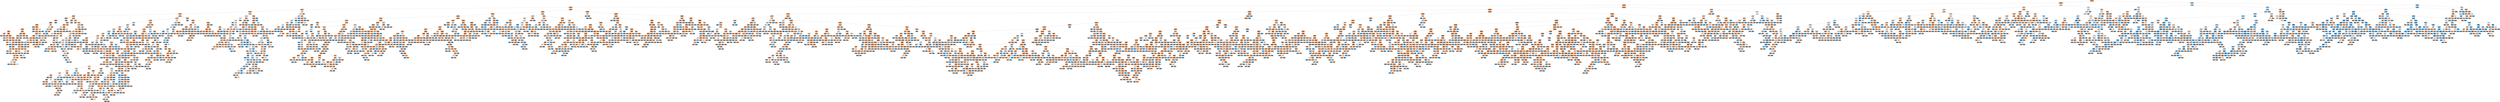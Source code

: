 digraph Tree {
node [shape=box, style="filled, rounded", color="black", fontname=helvetica] ;
edge [fontname=helvetica] ;
0 [label=<X<SUB>5</SUB> &le; 1.348<br/>gini = 0.342<br/>samples = 24000<br/>value = [18740, 5260]>, fillcolor="#e58139b7"] ;
1 [label=<X<SUB>6</SUB> &le; 1.368<br/>gini = 0.275<br/>samples = 21497<br/>value = [17961, 3536]>, fillcolor="#e58139cd"] ;
0 -> 1 [labeldistance=2.5, labelangle=45, headlabel="True"] ;
2 [label=<X<SUB>19</SUB> &le; -0.253<br/>gini = 0.242<br/>samples = 19680<br/>value = [16903, 2777]>, fillcolor="#e58139d5"] ;
1 -> 2 ;
3 [label=<X<SUB>11</SUB> &le; -0.683<br/>gini = 0.337<br/>samples = 5456<br/>value = [4286, 1170]>, fillcolor="#e58139b9"] ;
2 -> 3 ;
4 [label=<X<SUB>8</SUB> &le; 1.041<br/>gini = 0.399<br/>samples = 2153<br/>value = [1560, 593]>, fillcolor="#e581399e"] ;
3 -> 4 ;
5 [label=<X<SUB>0</SUB> &le; 1.288<br/>gini = 0.391<br/>samples = 2060<br/>value = [1511, 549]>, fillcolor="#e58139a2"] ;
4 -> 5 ;
6 [label=<X<SUB>5</SUB> &le; -1.316<br/>gini = 0.372<br/>samples = 1728<br/>value = [1301, 427]>, fillcolor="#e58139ab"] ;
5 -> 6 ;
7 [label=<X<SUB>0</SUB> &le; 0.363<br/>gini = 0.293<br/>samples = 500<br/>value = [411, 89]>, fillcolor="#e58139c8"] ;
6 -> 7 ;
8 [label=<X<SUB>16</SUB> &le; 0.462<br/>gini = 0.231<br/>samples = 308<br/>value = [267, 41]>, fillcolor="#e58139d8"] ;
7 -> 8 ;
9 [label=<X<SUB>18</SUB> &le; 0.67<br/>gini = 0.227<br/>samples = 307<br/>value = [267, 40]>, fillcolor="#e58139d9"] ;
8 -> 9 ;
10 [label=<X<SUB>4</SUB> &le; 1.958<br/>gini = 0.222<br/>samples = 306<br/>value = [267, 39]>, fillcolor="#e58139da"] ;
9 -> 10 ;
11 [label=<X<SUB>4</SUB> &le; 0.979<br/>gini = 0.206<br/>samples = 292<br/>value = [258, 34]>, fillcolor="#e58139dd"] ;
10 -> 11 ;
12 [label=<X<SUB>4</SUB> &le; 0.109<br/>gini = 0.23<br/>samples = 249<br/>value = [216, 33]>, fillcolor="#e58139d8"] ;
11 -> 12 ;
13 [label=<X<SUB>0</SUB> &le; -0.253<br/>gini = 0.176<br/>samples = 174<br/>value = [157, 17]>, fillcolor="#e58139e3"] ;
12 -> 13 ;
14 [label=<X<SUB>14</SUB> &le; -0.671<br/>gini = 0.079<br/>samples = 73<br/>value = [70, 3]>, fillcolor="#e58139f4"] ;
13 -> 14 ;
15 [label=<X<SUB>12</SUB> &le; -0.684<br/>gini = 0.375<br/>samples = 4<br/>value = [3, 1]>, fillcolor="#e58139aa"] ;
14 -> 15 ;
16 [label=<gini = 0.0<br/>samples = 3<br/>value = [3, 0]>, fillcolor="#e58139ff"] ;
15 -> 16 ;
17 [label=<gini = 0.0<br/>samples = 1<br/>value = [0, 1]>, fillcolor="#399de5ff"] ;
15 -> 17 ;
18 [label=<X<SUB>0</SUB> &le; -1.101<br/>gini = 0.056<br/>samples = 69<br/>value = [67, 2]>, fillcolor="#e58139f7"] ;
14 -> 18 ;
19 [label=<X<SUB>2</SUB> &le; 0.821<br/>gini = 0.219<br/>samples = 8<br/>value = [7, 1]>, fillcolor="#e58139db"] ;
18 -> 19 ;
20 [label=<gini = 0.0<br/>samples = 5<br/>value = [5, 0]>, fillcolor="#e58139ff"] ;
19 -> 20 ;
21 [label=<X<SUB>4</SUB> &le; -0.108<br/>gini = 0.444<br/>samples = 3<br/>value = [2, 1]>, fillcolor="#e581397f"] ;
19 -> 21 ;
22 [label=<gini = 0.0<br/>samples = 1<br/>value = [0, 1]>, fillcolor="#399de5ff"] ;
21 -> 22 ;
23 [label=<gini = 0.0<br/>samples = 2<br/>value = [2, 0]>, fillcolor="#e58139ff"] ;
21 -> 23 ;
24 [label=<X<SUB>0</SUB> &le; -0.562<br/>gini = 0.032<br/>samples = 61<br/>value = [60, 1]>, fillcolor="#e58139fb"] ;
18 -> 24 ;
25 [label=<gini = 0.0<br/>samples = 36<br/>value = [36, 0]>, fillcolor="#e58139ff"] ;
24 -> 25 ;
26 [label=<X<SUB>0</SUB> &le; -0.485<br/>gini = 0.077<br/>samples = 25<br/>value = [24, 1]>, fillcolor="#e58139f4"] ;
24 -> 26 ;
27 [label=<X<SUB>4</SUB> &le; -0.761<br/>gini = 0.278<br/>samples = 6<br/>value = [5, 1]>, fillcolor="#e58139cc"] ;
26 -> 27 ;
28 [label=<gini = 0.0<br/>samples = 4<br/>value = [4, 0]>, fillcolor="#e58139ff"] ;
27 -> 28 ;
29 [label=<X<SUB>3</SUB> &le; -0.101<br/>gini = 0.5<br/>samples = 2<br/>value = [1, 1]>, fillcolor="#e5813900"] ;
27 -> 29 ;
30 [label=<gini = 0.0<br/>samples = 1<br/>value = [1, 0]>, fillcolor="#e58139ff"] ;
29 -> 30 ;
31 [label=<gini = 0.0<br/>samples = 1<br/>value = [0, 1]>, fillcolor="#399de5ff"] ;
29 -> 31 ;
32 [label=<gini = 0.0<br/>samples = 19<br/>value = [19, 0]>, fillcolor="#e58139ff"] ;
26 -> 32 ;
33 [label=<X<SUB>16</SUB> &le; -0.648<br/>gini = 0.239<br/>samples = 101<br/>value = [87, 14]>, fillcolor="#e58139d6"] ;
13 -> 33 ;
34 [label=<X<SUB>14</SUB> &le; -0.661<br/>gini = 0.296<br/>samples = 72<br/>value = [59, 13]>, fillcolor="#e58139c7"] ;
33 -> 34 ;
35 [label=<X<SUB>11</SUB> &le; -0.685<br/>gini = 0.281<br/>samples = 71<br/>value = [59, 12]>, fillcolor="#e58139cb"] ;
34 -> 35 ;
36 [label=<X<SUB>1</SUB> &le; -0.209<br/>gini = 0.265<br/>samples = 70<br/>value = [59, 11]>, fillcolor="#e58139cf"] ;
35 -> 36 ;
37 [label=<X<SUB>13</SUB> &le; -0.673<br/>gini = 0.401<br/>samples = 18<br/>value = [13, 5]>, fillcolor="#e581399d"] ;
36 -> 37 ;
38 [label=<X<SUB>4</SUB> &le; 0.001<br/>gini = 0.36<br/>samples = 17<br/>value = [13, 4]>, fillcolor="#e58139b1"] ;
37 -> 38 ;
39 [label=<X<SUB>0</SUB> &le; -0.176<br/>gini = 0.305<br/>samples = 16<br/>value = [13, 3]>, fillcolor="#e58139c4"] ;
38 -> 39 ;
40 [label=<gini = 0.0<br/>samples = 1<br/>value = [0, 1]>, fillcolor="#399de5ff"] ;
39 -> 40 ;
41 [label=<X<SUB>4</SUB> &le; -0.652<br/>gini = 0.231<br/>samples = 15<br/>value = [13, 2]>, fillcolor="#e58139d8"] ;
39 -> 41 ;
42 [label=<X<SUB>0</SUB> &le; 0.093<br/>gini = 0.408<br/>samples = 7<br/>value = [5, 2]>, fillcolor="#e5813999"] ;
41 -> 42 ;
43 [label=<gini = 0.0<br/>samples = 4<br/>value = [4, 0]>, fillcolor="#e58139ff"] ;
42 -> 43 ;
44 [label=<X<SUB>22</SUB> &le; -0.273<br/>gini = 0.444<br/>samples = 3<br/>value = [1, 2]>, fillcolor="#399de57f"] ;
42 -> 44 ;
45 [label=<gini = 0.0<br/>samples = 2<br/>value = [0, 2]>, fillcolor="#399de5ff"] ;
44 -> 45 ;
46 [label=<gini = 0.0<br/>samples = 1<br/>value = [1, 0]>, fillcolor="#e58139ff"] ;
44 -> 46 ;
47 [label=<gini = 0.0<br/>samples = 8<br/>value = [8, 0]>, fillcolor="#e58139ff"] ;
41 -> 47 ;
48 [label=<gini = 0.0<br/>samples = 1<br/>value = [0, 1]>, fillcolor="#399de5ff"] ;
38 -> 48 ;
49 [label=<gini = 0.0<br/>samples = 1<br/>value = [0, 1]>, fillcolor="#399de5ff"] ;
37 -> 49 ;
50 [label=<X<SUB>12</SUB> &le; -0.677<br/>gini = 0.204<br/>samples = 52<br/>value = [46, 6]>, fillcolor="#e58139de"] ;
36 -> 50 ;
51 [label=<X<SUB>12</SUB> &le; -0.682<br/>gini = 0.245<br/>samples = 42<br/>value = [36, 6]>, fillcolor="#e58139d4"] ;
50 -> 51 ;
52 [label=<X<SUB>2</SUB> &le; -0.447<br/>gini = 0.214<br/>samples = 41<br/>value = [36, 5]>, fillcolor="#e58139dc"] ;
51 -> 52 ;
53 [label=<X<SUB>0</SUB> &le; 0.286<br/>gini = 0.32<br/>samples = 20<br/>value = [16, 4]>, fillcolor="#e58139bf"] ;
52 -> 53 ;
54 [label=<X<SUB>0</SUB> &le; 0.171<br/>gini = 0.375<br/>samples = 16<br/>value = [12, 4]>, fillcolor="#e58139aa"] ;
53 -> 54 ;
55 [label=<X<SUB>4</SUB> &le; -1.032<br/>gini = 0.298<br/>samples = 11<br/>value = [9, 2]>, fillcolor="#e58139c6"] ;
54 -> 55 ;
56 [label=<gini = 0.0<br/>samples = 2<br/>value = [2, 0]>, fillcolor="#e58139ff"] ;
55 -> 56 ;
57 [label=<X<SUB>4</SUB> &le; -0.597<br/>gini = 0.346<br/>samples = 9<br/>value = [7, 2]>, fillcolor="#e58139b6"] ;
55 -> 57 ;
58 [label=<X<SUB>13</SUB> &le; -0.653<br/>gini = 0.408<br/>samples = 7<br/>value = [5, 2]>, fillcolor="#e5813999"] ;
57 -> 58 ;
59 [label=<X<SUB>11</SUB> &le; -0.69<br/>gini = 0.444<br/>samples = 6<br/>value = [4, 2]>, fillcolor="#e581397f"] ;
58 -> 59 ;
60 [label=<X<SUB>4</SUB> &le; -0.815<br/>gini = 0.48<br/>samples = 5<br/>value = [3, 2]>, fillcolor="#e5813955"] ;
59 -> 60 ;
61 [label=<X<SUB>0</SUB> &le; -0.022<br/>gini = 0.5<br/>samples = 2<br/>value = [1, 1]>, fillcolor="#e5813900"] ;
60 -> 61 ;
62 [label=<gini = 0.0<br/>samples = 1<br/>value = [0, 1]>, fillcolor="#399de5ff"] ;
61 -> 62 ;
63 [label=<gini = 0.0<br/>samples = 1<br/>value = [1, 0]>, fillcolor="#e58139ff"] ;
61 -> 63 ;
64 [label=<X<SUB>0</SUB> &le; -0.022<br/>gini = 0.444<br/>samples = 3<br/>value = [2, 1]>, fillcolor="#e581397f"] ;
60 -> 64 ;
65 [label=<gini = 0.0<br/>samples = 1<br/>value = [1, 0]>, fillcolor="#e58139ff"] ;
64 -> 65 ;
66 [label=<gini = 0.5<br/>samples = 2<br/>value = [1, 1]>, fillcolor="#e5813900"] ;
64 -> 66 ;
67 [label=<gini = 0.0<br/>samples = 1<br/>value = [1, 0]>, fillcolor="#e58139ff"] ;
59 -> 67 ;
68 [label=<gini = 0.0<br/>samples = 1<br/>value = [1, 0]>, fillcolor="#e58139ff"] ;
58 -> 68 ;
69 [label=<gini = 0.0<br/>samples = 2<br/>value = [2, 0]>, fillcolor="#e58139ff"] ;
57 -> 69 ;
70 [label=<X<SUB>4</SUB> &le; -0.869<br/>gini = 0.48<br/>samples = 5<br/>value = [3, 2]>, fillcolor="#e5813955"] ;
54 -> 70 ;
71 [label=<gini = 0.0<br/>samples = 1<br/>value = [0, 1]>, fillcolor="#399de5ff"] ;
70 -> 71 ;
72 [label=<X<SUB>4</SUB> &le; -0.326<br/>gini = 0.375<br/>samples = 4<br/>value = [3, 1]>, fillcolor="#e58139aa"] ;
70 -> 72 ;
73 [label=<gini = 0.0<br/>samples = 2<br/>value = [2, 0]>, fillcolor="#e58139ff"] ;
72 -> 73 ;
74 [label=<X<SUB>3</SUB> &le; -0.101<br/>gini = 0.5<br/>samples = 2<br/>value = [1, 1]>, fillcolor="#e5813900"] ;
72 -> 74 ;
75 [label=<gini = 0.0<br/>samples = 1<br/>value = [1, 0]>, fillcolor="#e58139ff"] ;
74 -> 75 ;
76 [label=<gini = 0.0<br/>samples = 1<br/>value = [0, 1]>, fillcolor="#399de5ff"] ;
74 -> 76 ;
77 [label=<gini = 0.0<br/>samples = 4<br/>value = [4, 0]>, fillcolor="#e58139ff"] ;
53 -> 77 ;
78 [label=<X<SUB>4</SUB> &le; -0.217<br/>gini = 0.091<br/>samples = 21<br/>value = [20, 1]>, fillcolor="#e58139f2"] ;
52 -> 78 ;
79 [label=<gini = 0.0<br/>samples = 17<br/>value = [17, 0]>, fillcolor="#e58139ff"] ;
78 -> 79 ;
80 [label=<X<SUB>4</SUB> &le; -0.054<br/>gini = 0.375<br/>samples = 4<br/>value = [3, 1]>, fillcolor="#e58139aa"] ;
78 -> 80 ;
81 [label=<X<SUB>20</SUB> &le; -0.233<br/>gini = 0.5<br/>samples = 2<br/>value = [1, 1]>, fillcolor="#e5813900"] ;
80 -> 81 ;
82 [label=<gini = 0.0<br/>samples = 1<br/>value = [0, 1]>, fillcolor="#399de5ff"] ;
81 -> 82 ;
83 [label=<gini = 0.0<br/>samples = 1<br/>value = [1, 0]>, fillcolor="#e58139ff"] ;
81 -> 83 ;
84 [label=<gini = 0.0<br/>samples = 2<br/>value = [2, 0]>, fillcolor="#e58139ff"] ;
80 -> 84 ;
85 [label=<gini = 0.0<br/>samples = 1<br/>value = [0, 1]>, fillcolor="#399de5ff"] ;
51 -> 85 ;
86 [label=<gini = 0.0<br/>samples = 10<br/>value = [10, 0]>, fillcolor="#e58139ff"] ;
50 -> 86 ;
87 [label=<gini = 0.0<br/>samples = 1<br/>value = [0, 1]>, fillcolor="#399de5ff"] ;
35 -> 87 ;
88 [label=<gini = 0.0<br/>samples = 1<br/>value = [0, 1]>, fillcolor="#399de5ff"] ;
34 -> 88 ;
89 [label=<X<SUB>11</SUB> &le; -0.685<br/>gini = 0.067<br/>samples = 29<br/>value = [28, 1]>, fillcolor="#e58139f6"] ;
33 -> 89 ;
90 [label=<gini = 0.0<br/>samples = 24<br/>value = [24, 0]>, fillcolor="#e58139ff"] ;
89 -> 90 ;
91 [label=<X<SUB>22</SUB> &le; -0.197<br/>gini = 0.32<br/>samples = 5<br/>value = [4, 1]>, fillcolor="#e58139bf"] ;
89 -> 91 ;
92 [label=<gini = 0.0<br/>samples = 4<br/>value = [4, 0]>, fillcolor="#e58139ff"] ;
91 -> 92 ;
93 [label=<gini = 0.0<br/>samples = 1<br/>value = [0, 1]>, fillcolor="#399de5ff"] ;
91 -> 93 ;
94 [label=<X<SUB>0</SUB> &le; -1.101<br/>gini = 0.336<br/>samples = 75<br/>value = [59, 16]>, fillcolor="#e58139ba"] ;
12 -> 94 ;
95 [label=<gini = 0.0<br/>samples = 2<br/>value = [0, 2]>, fillcolor="#399de5ff"] ;
94 -> 95 ;
96 [label=<X<SUB>22</SUB> &le; -0.275<br/>gini = 0.31<br/>samples = 73<br/>value = [59, 14]>, fillcolor="#e58139c2"] ;
94 -> 96 ;
97 [label=<X<SUB>9</SUB> &le; -1.079<br/>gini = 0.222<br/>samples = 55<br/>value = [48, 7]>, fillcolor="#e58139da"] ;
96 -> 97 ;
98 [label=<X<SUB>1</SUB> &le; -0.209<br/>gini = 0.201<br/>samples = 53<br/>value = [47, 6]>, fillcolor="#e58139de"] ;
97 -> 98 ;
99 [label=<X<SUB>18</SUB> &le; -0.269<br/>gini = 0.355<br/>samples = 13<br/>value = [10, 3]>, fillcolor="#e58139b3"] ;
98 -> 99 ;
100 [label=<X<SUB>3</SUB> &le; -0.101<br/>gini = 0.49<br/>samples = 7<br/>value = [4, 3]>, fillcolor="#e5813940"] ;
99 -> 100 ;
101 [label=<X<SUB>16</SUB> &le; -0.615<br/>gini = 0.48<br/>samples = 5<br/>value = [2, 3]>, fillcolor="#399de555"] ;
100 -> 101 ;
102 [label=<X<SUB>4</SUB> &le; 0.653<br/>gini = 0.375<br/>samples = 4<br/>value = [1, 3]>, fillcolor="#399de5aa"] ;
101 -> 102 ;
103 [label=<gini = 0.0<br/>samples = 3<br/>value = [0, 3]>, fillcolor="#399de5ff"] ;
102 -> 103 ;
104 [label=<gini = 0.0<br/>samples = 1<br/>value = [1, 0]>, fillcolor="#e58139ff"] ;
102 -> 104 ;
105 [label=<gini = 0.0<br/>samples = 1<br/>value = [1, 0]>, fillcolor="#e58139ff"] ;
101 -> 105 ;
106 [label=<gini = 0.0<br/>samples = 2<br/>value = [2, 0]>, fillcolor="#e58139ff"] ;
100 -> 106 ;
107 [label=<gini = 0.0<br/>samples = 6<br/>value = [6, 0]>, fillcolor="#e58139ff"] ;
99 -> 107 ;
108 [label=<X<SUB>4</SUB> &le; 0.218<br/>gini = 0.139<br/>samples = 40<br/>value = [37, 3]>, fillcolor="#e58139ea"] ;
98 -> 108 ;
109 [label=<X<SUB>2</SUB> &le; 0.821<br/>gini = 0.444<br/>samples = 3<br/>value = [2, 1]>, fillcolor="#e581397f"] ;
108 -> 109 ;
110 [label=<gini = 0.0<br/>samples = 2<br/>value = [2, 0]>, fillcolor="#e58139ff"] ;
109 -> 110 ;
111 [label=<gini = 0.0<br/>samples = 1<br/>value = [0, 1]>, fillcolor="#399de5ff"] ;
109 -> 111 ;
112 [label=<X<SUB>17</SUB> &le; -0.159<br/>gini = 0.102<br/>samples = 37<br/>value = [35, 2]>, fillcolor="#e58139f0"] ;
108 -> 112 ;
113 [label=<X<SUB>2</SUB> &le; 0.821<br/>gini = 0.057<br/>samples = 34<br/>value = [33, 1]>, fillcolor="#e58139f7"] ;
112 -> 113 ;
114 [label=<gini = 0.0<br/>samples = 24<br/>value = [24, 0]>, fillcolor="#e58139ff"] ;
113 -> 114 ;
115 [label=<X<SUB>0</SUB> &le; 0.055<br/>gini = 0.18<br/>samples = 10<br/>value = [9, 1]>, fillcolor="#e58139e3"] ;
113 -> 115 ;
116 [label=<gini = 0.0<br/>samples = 9<br/>value = [9, 0]>, fillcolor="#e58139ff"] ;
115 -> 116 ;
117 [label=<gini = 0.0<br/>samples = 1<br/>value = [0, 1]>, fillcolor="#399de5ff"] ;
115 -> 117 ;
118 [label=<X<SUB>4</SUB> &le; 0.762<br/>gini = 0.444<br/>samples = 3<br/>value = [2, 1]>, fillcolor="#e581397f"] ;
112 -> 118 ;
119 [label=<gini = 0.0<br/>samples = 2<br/>value = [2, 0]>, fillcolor="#e58139ff"] ;
118 -> 119 ;
120 [label=<gini = 0.0<br/>samples = 1<br/>value = [0, 1]>, fillcolor="#399de5ff"] ;
118 -> 120 ;
121 [label=<X<SUB>6</SUB> &le; -1.138<br/>gini = 0.5<br/>samples = 2<br/>value = [1, 1]>, fillcolor="#e5813900"] ;
97 -> 121 ;
122 [label=<gini = 0.0<br/>samples = 1<br/>value = [0, 1]>, fillcolor="#399de5ff"] ;
121 -> 122 ;
123 [label=<gini = 0.0<br/>samples = 1<br/>value = [1, 0]>, fillcolor="#e58139ff"] ;
121 -> 123 ;
124 [label=<X<SUB>22</SUB> &le; -0.267<br/>gini = 0.475<br/>samples = 18<br/>value = [11, 7]>, fillcolor="#e581395d"] ;
96 -> 124 ;
125 [label=<gini = 0.0<br/>samples = 3<br/>value = [0, 3]>, fillcolor="#399de5ff"] ;
124 -> 125 ;
126 [label=<X<SUB>20</SUB> &le; -0.289<br/>gini = 0.391<br/>samples = 15<br/>value = [11, 4]>, fillcolor="#e58139a2"] ;
124 -> 126 ;
127 [label=<X<SUB>22</SUB> &le; -0.258<br/>gini = 0.494<br/>samples = 9<br/>value = [5, 4]>, fillcolor="#e5813933"] ;
126 -> 127 ;
128 [label=<gini = 0.0<br/>samples = 3<br/>value = [3, 0]>, fillcolor="#e58139ff"] ;
127 -> 128 ;
129 [label=<X<SUB>22</SUB> &le; -0.176<br/>gini = 0.444<br/>samples = 6<br/>value = [2, 4]>, fillcolor="#399de57f"] ;
127 -> 129 ;
130 [label=<gini = 0.0<br/>samples = 4<br/>value = [0, 4]>, fillcolor="#399de5ff"] ;
129 -> 130 ;
131 [label=<gini = 0.0<br/>samples = 2<br/>value = [2, 0]>, fillcolor="#e58139ff"] ;
129 -> 131 ;
132 [label=<gini = 0.0<br/>samples = 6<br/>value = [6, 0]>, fillcolor="#e58139ff"] ;
126 -> 132 ;
133 [label=<X<SUB>3</SUB> &le; 1.818<br/>gini = 0.045<br/>samples = 43<br/>value = [42, 1]>, fillcolor="#e58139f9"] ;
11 -> 133 ;
134 [label=<gini = 0.0<br/>samples = 41<br/>value = [41, 0]>, fillcolor="#e58139ff"] ;
133 -> 134 ;
135 [label=<X<SUB>2</SUB> &le; 0.821<br/>gini = 0.5<br/>samples = 2<br/>value = [1, 1]>, fillcolor="#e5813900"] ;
133 -> 135 ;
136 [label=<gini = 0.0<br/>samples = 1<br/>value = [1, 0]>, fillcolor="#e58139ff"] ;
135 -> 136 ;
137 [label=<gini = 0.0<br/>samples = 1<br/>value = [0, 1]>, fillcolor="#399de5ff"] ;
135 -> 137 ;
138 [label=<X<SUB>4</SUB> &le; 2.502<br/>gini = 0.459<br/>samples = 14<br/>value = [9, 5]>, fillcolor="#e5813971"] ;
10 -> 138 ;
139 [label=<X<SUB>15</SUB> &le; -0.596<br/>gini = 0.5<br/>samples = 10<br/>value = [5, 5]>, fillcolor="#e5813900"] ;
138 -> 139 ;
140 [label=<X<SUB>2</SUB> &le; 3.358<br/>gini = 0.469<br/>samples = 8<br/>value = [3, 5]>, fillcolor="#399de566"] ;
139 -> 140 ;
141 [label=<X<SUB>0</SUB> &le; -0.716<br/>gini = 0.408<br/>samples = 7<br/>value = [2, 5]>, fillcolor="#399de599"] ;
140 -> 141 ;
142 [label=<gini = 0.0<br/>samples = 1<br/>value = [1, 0]>, fillcolor="#e58139ff"] ;
141 -> 142 ;
143 [label=<X<SUB>0</SUB> &le; 0.286<br/>gini = 0.278<br/>samples = 6<br/>value = [1, 5]>, fillcolor="#399de5cc"] ;
141 -> 143 ;
144 [label=<gini = 0.0<br/>samples = 5<br/>value = [0, 5]>, fillcolor="#399de5ff"] ;
143 -> 144 ;
145 [label=<gini = 0.0<br/>samples = 1<br/>value = [1, 0]>, fillcolor="#e58139ff"] ;
143 -> 145 ;
146 [label=<gini = 0.0<br/>samples = 1<br/>value = [1, 0]>, fillcolor="#e58139ff"] ;
140 -> 146 ;
147 [label=<gini = 0.0<br/>samples = 2<br/>value = [2, 0]>, fillcolor="#e58139ff"] ;
139 -> 147 ;
148 [label=<gini = 0.0<br/>samples = 4<br/>value = [4, 0]>, fillcolor="#e58139ff"] ;
138 -> 148 ;
149 [label=<gini = 0.0<br/>samples = 1<br/>value = [0, 1]>, fillcolor="#399de5ff"] ;
9 -> 149 ;
150 [label=<gini = 0.0<br/>samples = 1<br/>value = [0, 1]>, fillcolor="#399de5ff"] ;
8 -> 150 ;
151 [label=<X<SUB>4</SUB> &le; -0.434<br/>gini = 0.375<br/>samples = 192<br/>value = [144, 48]>, fillcolor="#e58139aa"] ;
7 -> 151 ;
152 [label=<X<SUB>17</SUB> &le; 0.626<br/>gini = 0.222<br/>samples = 55<br/>value = [48, 7]>, fillcolor="#e58139da"] ;
151 -> 152 ;
153 [label=<X<SUB>20</SUB> &le; -0.305<br/>gini = 0.198<br/>samples = 54<br/>value = [48, 6]>, fillcolor="#e58139df"] ;
152 -> 153 ;
154 [label=<X<SUB>0</SUB> &le; 0.517<br/>gini = 0.291<br/>samples = 34<br/>value = [28, 6]>, fillcolor="#e58139c8"] ;
153 -> 154 ;
155 [label=<X<SUB>13</SUB> &le; -0.672<br/>gini = 0.5<br/>samples = 6<br/>value = [3, 3]>, fillcolor="#e5813900"] ;
154 -> 155 ;
156 [label=<X<SUB>4</SUB> &le; -0.543<br/>gini = 0.48<br/>samples = 5<br/>value = [3, 2]>, fillcolor="#e5813955"] ;
155 -> 156 ;
157 [label=<X<SUB>4</SUB> &le; -0.761<br/>gini = 0.375<br/>samples = 4<br/>value = [3, 1]>, fillcolor="#e58139aa"] ;
156 -> 157 ;
158 [label=<X<SUB>3</SUB> &le; -0.101<br/>gini = 0.5<br/>samples = 2<br/>value = [1, 1]>, fillcolor="#e5813900"] ;
157 -> 158 ;
159 [label=<gini = 0.0<br/>samples = 1<br/>value = [1, 0]>, fillcolor="#e58139ff"] ;
158 -> 159 ;
160 [label=<gini = 0.0<br/>samples = 1<br/>value = [0, 1]>, fillcolor="#399de5ff"] ;
158 -> 160 ;
161 [label=<gini = 0.0<br/>samples = 2<br/>value = [2, 0]>, fillcolor="#e58139ff"] ;
157 -> 161 ;
162 [label=<gini = 0.0<br/>samples = 1<br/>value = [0, 1]>, fillcolor="#399de5ff"] ;
156 -> 162 ;
163 [label=<gini = 0.0<br/>samples = 1<br/>value = [0, 1]>, fillcolor="#399de5ff"] ;
155 -> 163 ;
164 [label=<X<SUB>2</SUB> &le; 0.821<br/>gini = 0.191<br/>samples = 28<br/>value = [25, 3]>, fillcolor="#e58139e0"] ;
154 -> 164 ;
165 [label=<X<SUB>2</SUB> &le; -0.447<br/>gini = 0.142<br/>samples = 26<br/>value = [24, 2]>, fillcolor="#e58139ea"] ;
164 -> 165 ;
166 [label=<X<SUB>1</SUB> &le; -0.209<br/>gini = 0.26<br/>samples = 13<br/>value = [11, 2]>, fillcolor="#e58139d1"] ;
165 -> 166 ;
167 [label=<gini = 0.0<br/>samples = 6<br/>value = [6, 0]>, fillcolor="#e58139ff"] ;
166 -> 167 ;
168 [label=<X<SUB>0</SUB> &le; 1.057<br/>gini = 0.408<br/>samples = 7<br/>value = [5, 2]>, fillcolor="#e5813999"] ;
166 -> 168 ;
169 [label=<X<SUB>3</SUB> &le; -0.101<br/>gini = 0.48<br/>samples = 5<br/>value = [3, 2]>, fillcolor="#e5813955"] ;
168 -> 169 ;
170 [label=<gini = 0.0<br/>samples = 1<br/>value = [0, 1]>, fillcolor="#399de5ff"] ;
169 -> 170 ;
171 [label=<X<SUB>4</SUB> &le; -0.706<br/>gini = 0.375<br/>samples = 4<br/>value = [3, 1]>, fillcolor="#e58139aa"] ;
169 -> 171 ;
172 [label=<gini = 0.0<br/>samples = 2<br/>value = [2, 0]>, fillcolor="#e58139ff"] ;
171 -> 172 ;
173 [label=<X<SUB>0</SUB> &le; 0.787<br/>gini = 0.5<br/>samples = 2<br/>value = [1, 1]>, fillcolor="#e5813900"] ;
171 -> 173 ;
174 [label=<gini = 0.0<br/>samples = 1<br/>value = [1, 0]>, fillcolor="#e58139ff"] ;
173 -> 174 ;
175 [label=<gini = 0.0<br/>samples = 1<br/>value = [0, 1]>, fillcolor="#399de5ff"] ;
173 -> 175 ;
176 [label=<gini = 0.0<br/>samples = 2<br/>value = [2, 0]>, fillcolor="#e58139ff"] ;
168 -> 176 ;
177 [label=<gini = 0.0<br/>samples = 13<br/>value = [13, 0]>, fillcolor="#e58139ff"] ;
165 -> 177 ;
178 [label=<X<SUB>4</SUB> &le; -0.543<br/>gini = 0.5<br/>samples = 2<br/>value = [1, 1]>, fillcolor="#e5813900"] ;
164 -> 178 ;
179 [label=<gini = 0.0<br/>samples = 1<br/>value = [0, 1]>, fillcolor="#399de5ff"] ;
178 -> 179 ;
180 [label=<gini = 0.0<br/>samples = 1<br/>value = [1, 0]>, fillcolor="#e58139ff"] ;
178 -> 180 ;
181 [label=<gini = 0.0<br/>samples = 20<br/>value = [20, 0]>, fillcolor="#e58139ff"] ;
153 -> 181 ;
182 [label=<gini = 0.0<br/>samples = 1<br/>value = [0, 1]>, fillcolor="#399de5ff"] ;
152 -> 182 ;
183 [label=<X<SUB>15</SUB> &le; -0.661<br/>gini = 0.419<br/>samples = 137<br/>value = [96, 41]>, fillcolor="#e5813992"] ;
151 -> 183 ;
184 [label=<gini = 0.0<br/>samples = 11<br/>value = [11, 0]>, fillcolor="#e58139ff"] ;
183 -> 184 ;
185 [label=<X<SUB>16</SUB> &le; -0.581<br/>gini = 0.439<br/>samples = 126<br/>value = [85, 41]>, fillcolor="#e5813984"] ;
183 -> 185 ;
186 [label=<X<SUB>14</SUB> &le; -0.663<br/>gini = 0.453<br/>samples = 118<br/>value = [77, 41]>, fillcolor="#e5813977"] ;
185 -> 186 ;
187 [label=<X<SUB>12</SUB> &le; -0.685<br/>gini = 0.436<br/>samples = 109<br/>value = [74, 35]>, fillcolor="#e5813986"] ;
186 -> 187 ;
188 [label=<X<SUB>11</SUB> &le; -0.69<br/>gini = 0.471<br/>samples = 87<br/>value = [54, 33]>, fillcolor="#e5813963"] ;
187 -> 188 ;
189 [label=<X<SUB>14</SUB> &le; -0.668<br/>gini = 0.486<br/>samples = 79<br/>value = [46, 33]>, fillcolor="#e5813948"] ;
188 -> 189 ;
190 [label=<X<SUB>21</SUB> &le; -0.315<br/>gini = 0.493<br/>samples = 75<br/>value = [42, 33]>, fillcolor="#e5813937"] ;
189 -> 190 ;
191 [label=<X<SUB>22</SUB> &le; -0.286<br/>gini = 0.48<br/>samples = 65<br/>value = [39, 26]>, fillcolor="#e5813955"] ;
190 -> 191 ;
192 [label=<X<SUB>3</SUB> &le; -0.101<br/>gini = 0.494<br/>samples = 56<br/>value = [31, 25]>, fillcolor="#e5813931"] ;
191 -> 192 ;
193 [label=<X<SUB>4</SUB> &le; 0.327<br/>gini = 0.473<br/>samples = 39<br/>value = [24, 15]>, fillcolor="#e5813960"] ;
192 -> 193 ;
194 [label=<X<SUB>0</SUB> &le; 0.594<br/>gini = 0.375<br/>samples = 16<br/>value = [12, 4]>, fillcolor="#e58139aa"] ;
193 -> 194 ;
195 [label=<gini = 0.0<br/>samples = 4<br/>value = [4, 0]>, fillcolor="#e58139ff"] ;
194 -> 195 ;
196 [label=<X<SUB>4</SUB> &le; -0.108<br/>gini = 0.444<br/>samples = 12<br/>value = [8, 4]>, fillcolor="#e581397f"] ;
194 -> 196 ;
197 [label=<X<SUB>0</SUB> &le; 1.057<br/>gini = 0.48<br/>samples = 5<br/>value = [2, 3]>, fillcolor="#399de555"] ;
196 -> 197 ;
198 [label=<X<SUB>18</SUB> &le; -0.244<br/>gini = 0.375<br/>samples = 4<br/>value = [1, 3]>, fillcolor="#399de5aa"] ;
197 -> 198 ;
199 [label=<gini = 0.0<br/>samples = 3<br/>value = [0, 3]>, fillcolor="#399de5ff"] ;
198 -> 199 ;
200 [label=<gini = 0.0<br/>samples = 1<br/>value = [1, 0]>, fillcolor="#e58139ff"] ;
198 -> 200 ;
201 [label=<gini = 0.0<br/>samples = 1<br/>value = [1, 0]>, fillcolor="#e58139ff"] ;
197 -> 201 ;
202 [label=<X<SUB>4</SUB> &le; 0.218<br/>gini = 0.245<br/>samples = 7<br/>value = [6, 1]>, fillcolor="#e58139d4"] ;
196 -> 202 ;
203 [label=<gini = 0.0<br/>samples = 4<br/>value = [4, 0]>, fillcolor="#e58139ff"] ;
202 -> 203 ;
204 [label=<X<SUB>1</SUB> &le; -0.209<br/>gini = 0.444<br/>samples = 3<br/>value = [2, 1]>, fillcolor="#e581397f"] ;
202 -> 204 ;
205 [label=<gini = 0.0<br/>samples = 1<br/>value = [0, 1]>, fillcolor="#399de5ff"] ;
204 -> 205 ;
206 [label=<gini = 0.0<br/>samples = 2<br/>value = [2, 0]>, fillcolor="#e58139ff"] ;
204 -> 206 ;
207 [label=<X<SUB>4</SUB> &le; 0.707<br/>gini = 0.499<br/>samples = 23<br/>value = [12, 11]>, fillcolor="#e5813915"] ;
193 -> 207 ;
208 [label=<X<SUB>1</SUB> &le; -0.209<br/>gini = 0.32<br/>samples = 5<br/>value = [1, 4]>, fillcolor="#399de5bf"] ;
207 -> 208 ;
209 [label=<gini = 0.0<br/>samples = 1<br/>value = [1, 0]>, fillcolor="#e58139ff"] ;
208 -> 209 ;
210 [label=<gini = 0.0<br/>samples = 4<br/>value = [0, 4]>, fillcolor="#399de5ff"] ;
208 -> 210 ;
211 [label=<X<SUB>0</SUB> &le; 0.594<br/>gini = 0.475<br/>samples = 18<br/>value = [11, 7]>, fillcolor="#e581395d"] ;
207 -> 211 ;
212 [label=<gini = 0.0<br/>samples = 4<br/>value = [4, 0]>, fillcolor="#e58139ff"] ;
211 -> 212 ;
213 [label=<X<SUB>4</SUB> &le; 1.197<br/>gini = 0.5<br/>samples = 14<br/>value = [7, 7]>, fillcolor="#e5813900"] ;
211 -> 213 ;
214 [label=<gini = 0.0<br/>samples = 3<br/>value = [0, 3]>, fillcolor="#399de5ff"] ;
213 -> 214 ;
215 [label=<X<SUB>2</SUB> &le; -0.447<br/>gini = 0.463<br/>samples = 11<br/>value = [7, 4]>, fillcolor="#e581396d"] ;
213 -> 215 ;
216 [label=<gini = 0.0<br/>samples = 3<br/>value = [3, 0]>, fillcolor="#e58139ff"] ;
215 -> 216 ;
217 [label=<X<SUB>2</SUB> &le; 2.089<br/>gini = 0.5<br/>samples = 8<br/>value = [4, 4]>, fillcolor="#e5813900"] ;
215 -> 217 ;
218 [label=<X<SUB>4</SUB> &le; 1.795<br/>gini = 0.49<br/>samples = 7<br/>value = [3, 4]>, fillcolor="#399de540"] ;
217 -> 218 ;
219 [label=<gini = 0.0<br/>samples = 2<br/>value = [0, 2]>, fillcolor="#399de5ff"] ;
218 -> 219 ;
220 [label=<X<SUB>4</SUB> &le; 2.067<br/>gini = 0.48<br/>samples = 5<br/>value = [3, 2]>, fillcolor="#e5813955"] ;
218 -> 220 ;
221 [label=<gini = 0.0<br/>samples = 2<br/>value = [2, 0]>, fillcolor="#e58139ff"] ;
220 -> 221 ;
222 [label=<X<SUB>0</SUB> &le; 0.864<br/>gini = 0.444<br/>samples = 3<br/>value = [1, 2]>, fillcolor="#399de57f"] ;
220 -> 222 ;
223 [label=<gini = 0.0<br/>samples = 1<br/>value = [0, 1]>, fillcolor="#399de5ff"] ;
222 -> 223 ;
224 [label=<X<SUB>1</SUB> &le; -0.209<br/>gini = 0.5<br/>samples = 2<br/>value = [1, 1]>, fillcolor="#e5813900"] ;
222 -> 224 ;
225 [label=<gini = 0.0<br/>samples = 1<br/>value = [0, 1]>, fillcolor="#399de5ff"] ;
224 -> 225 ;
226 [label=<gini = 0.0<br/>samples = 1<br/>value = [1, 0]>, fillcolor="#e58139ff"] ;
224 -> 226 ;
227 [label=<gini = 0.0<br/>samples = 1<br/>value = [1, 0]>, fillcolor="#e58139ff"] ;
217 -> 227 ;
228 [label=<X<SUB>0</SUB> &le; 0.98<br/>gini = 0.484<br/>samples = 17<br/>value = [7, 10]>, fillcolor="#399de54d"] ;
192 -> 228 ;
229 [label=<X<SUB>0</SUB> &le; 0.517<br/>gini = 0.48<br/>samples = 10<br/>value = [6, 4]>, fillcolor="#e5813955"] ;
228 -> 229 ;
230 [label=<X<SUB>2</SUB> &le; -0.447<br/>gini = 0.375<br/>samples = 4<br/>value = [1, 3]>, fillcolor="#399de5aa"] ;
229 -> 230 ;
231 [label=<gini = 0.0<br/>samples = 2<br/>value = [0, 2]>, fillcolor="#399de5ff"] ;
230 -> 231 ;
232 [label=<X<SUB>4</SUB> &le; 0.055<br/>gini = 0.5<br/>samples = 2<br/>value = [1, 1]>, fillcolor="#e5813900"] ;
230 -> 232 ;
233 [label=<gini = 0.0<br/>samples = 1<br/>value = [0, 1]>, fillcolor="#399de5ff"] ;
232 -> 233 ;
234 [label=<gini = 0.0<br/>samples = 1<br/>value = [1, 0]>, fillcolor="#e58139ff"] ;
232 -> 234 ;
235 [label=<X<SUB>2</SUB> &le; 0.821<br/>gini = 0.278<br/>samples = 6<br/>value = [5, 1]>, fillcolor="#e58139cc"] ;
229 -> 235 ;
236 [label=<gini = 0.0<br/>samples = 5<br/>value = [5, 0]>, fillcolor="#e58139ff"] ;
235 -> 236 ;
237 [label=<gini = 0.0<br/>samples = 1<br/>value = [0, 1]>, fillcolor="#399de5ff"] ;
235 -> 237 ;
238 [label=<X<SUB>4</SUB> &le; 1.142<br/>gini = 0.245<br/>samples = 7<br/>value = [1, 6]>, fillcolor="#399de5d4"] ;
228 -> 238 ;
239 [label=<gini = 0.0<br/>samples = 6<br/>value = [0, 6]>, fillcolor="#399de5ff"] ;
238 -> 239 ;
240 [label=<gini = 0.0<br/>samples = 1<br/>value = [1, 0]>, fillcolor="#e58139ff"] ;
238 -> 240 ;
241 [label=<X<SUB>22</SUB> &le; -0.05<br/>gini = 0.198<br/>samples = 9<br/>value = [8, 1]>, fillcolor="#e58139df"] ;
191 -> 241 ;
242 [label=<gini = 0.0<br/>samples = 7<br/>value = [7, 0]>, fillcolor="#e58139ff"] ;
241 -> 242 ;
243 [label=<X<SUB>4</SUB> &le; 1.034<br/>gini = 0.5<br/>samples = 2<br/>value = [1, 1]>, fillcolor="#e5813900"] ;
241 -> 243 ;
244 [label=<gini = 0.0<br/>samples = 1<br/>value = [1, 0]>, fillcolor="#e58139ff"] ;
243 -> 244 ;
245 [label=<gini = 0.0<br/>samples = 1<br/>value = [0, 1]>, fillcolor="#399de5ff"] ;
243 -> 245 ;
246 [label=<X<SUB>15</SUB> &le; -0.55<br/>gini = 0.42<br/>samples = 10<br/>value = [3, 7]>, fillcolor="#399de592"] ;
190 -> 246 ;
247 [label=<X<SUB>0</SUB> &le; 0.98<br/>gini = 0.219<br/>samples = 8<br/>value = [1, 7]>, fillcolor="#399de5db"] ;
246 -> 247 ;
248 [label=<gini = 0.0<br/>samples = 6<br/>value = [0, 6]>, fillcolor="#399de5ff"] ;
247 -> 248 ;
249 [label=<X<SUB>22</SUB> &le; -0.124<br/>gini = 0.5<br/>samples = 2<br/>value = [1, 1]>, fillcolor="#e5813900"] ;
247 -> 249 ;
250 [label=<gini = 0.0<br/>samples = 1<br/>value = [1, 0]>, fillcolor="#e58139ff"] ;
249 -> 250 ;
251 [label=<gini = 0.0<br/>samples = 1<br/>value = [0, 1]>, fillcolor="#399de5ff"] ;
249 -> 251 ;
252 [label=<gini = 0.0<br/>samples = 2<br/>value = [2, 0]>, fillcolor="#e58139ff"] ;
246 -> 252 ;
253 [label=<gini = 0.0<br/>samples = 4<br/>value = [4, 0]>, fillcolor="#e58139ff"] ;
189 -> 253 ;
254 [label=<gini = 0.0<br/>samples = 8<br/>value = [8, 0]>, fillcolor="#e58139ff"] ;
188 -> 254 ;
255 [label=<X<SUB>13</SUB> &le; -0.651<br/>gini = 0.165<br/>samples = 22<br/>value = [20, 2]>, fillcolor="#e58139e6"] ;
187 -> 255 ;
256 [label=<X<SUB>4</SUB> &le; -0.108<br/>gini = 0.095<br/>samples = 20<br/>value = [19, 1]>, fillcolor="#e58139f2"] ;
255 -> 256 ;
257 [label=<X<SUB>0</SUB> &le; 1.057<br/>gini = 0.375<br/>samples = 4<br/>value = [3, 1]>, fillcolor="#e58139aa"] ;
256 -> 257 ;
258 [label=<gini = 0.0<br/>samples = 3<br/>value = [3, 0]>, fillcolor="#e58139ff"] ;
257 -> 258 ;
259 [label=<gini = 0.0<br/>samples = 1<br/>value = [0, 1]>, fillcolor="#399de5ff"] ;
257 -> 259 ;
260 [label=<gini = 0.0<br/>samples = 16<br/>value = [16, 0]>, fillcolor="#e58139ff"] ;
256 -> 260 ;
261 [label=<X<SUB>19</SUB> &le; -0.281<br/>gini = 0.5<br/>samples = 2<br/>value = [1, 1]>, fillcolor="#e5813900"] ;
255 -> 261 ;
262 [label=<gini = 0.0<br/>samples = 1<br/>value = [1, 0]>, fillcolor="#e58139ff"] ;
261 -> 262 ;
263 [label=<gini = 0.0<br/>samples = 1<br/>value = [0, 1]>, fillcolor="#399de5ff"] ;
261 -> 263 ;
264 [label=<X<SUB>19</SUB> &le; -0.261<br/>gini = 0.444<br/>samples = 9<br/>value = [3, 6]>, fillcolor="#399de57f"] ;
186 -> 264 ;
265 [label=<gini = 0.0<br/>samples = 6<br/>value = [0, 6]>, fillcolor="#399de5ff"] ;
264 -> 265 ;
266 [label=<gini = 0.0<br/>samples = 3<br/>value = [3, 0]>, fillcolor="#e58139ff"] ;
264 -> 266 ;
267 [label=<gini = 0.0<br/>samples = 8<br/>value = [8, 0]>, fillcolor="#e58139ff"] ;
185 -> 267 ;
268 [label=<X<SUB>15</SUB> &le; -0.646<br/>gini = 0.399<br/>samples = 1228<br/>value = [890, 338]>, fillcolor="#e581399e"] ;
6 -> 268 ;
269 [label=<X<SUB>4</SUB> &le; 1.849<br/>gini = 0.416<br/>samples = 1028<br/>value = [725, 303]>, fillcolor="#e5813994"] ;
268 -> 269 ;
270 [label=<X<SUB>0</SUB> &le; -0.793<br/>gini = 0.405<br/>samples = 966<br/>value = [694, 272]>, fillcolor="#e581399b"] ;
269 -> 270 ;
271 [label=<X<SUB>11</SUB> &le; -0.684<br/>gini = 0.475<br/>samples = 167<br/>value = [102, 65]>, fillcolor="#e581395d"] ;
270 -> 271 ;
272 [label=<X<SUB>12</SUB> &le; -0.672<br/>gini = 0.47<br/>samples = 164<br/>value = [102, 62]>, fillcolor="#e5813964"] ;
271 -> 272 ;
273 [label=<X<SUB>13</SUB> &le; -0.672<br/>gini = 0.459<br/>samples = 151<br/>value = [97, 54]>, fillcolor="#e5813971"] ;
272 -> 273 ;
274 [label=<X<SUB>0</SUB> &le; -0.87<br/>gini = 0.474<br/>samples = 135<br/>value = [83, 52]>, fillcolor="#e581395f"] ;
273 -> 274 ;
275 [label=<X<SUB>22</SUB> &le; -0.062<br/>gini = 0.458<br/>samples = 124<br/>value = [80, 44]>, fillcolor="#e5813973"] ;
274 -> 275 ;
276 [label=<X<SUB>22</SUB> &le; -0.21<br/>gini = 0.446<br/>samples = 119<br/>value = [79, 40]>, fillcolor="#e581397e"] ;
275 -> 276 ;
277 [label=<X<SUB>4</SUB> &le; -1.304<br/>gini = 0.46<br/>samples = 109<br/>value = [70, 39]>, fillcolor="#e5813971"] ;
276 -> 277 ;
278 [label=<X<SUB>11</SUB> &le; -0.693<br/>gini = 0.291<br/>samples = 17<br/>value = [14, 3]>, fillcolor="#e58139c8"] ;
277 -> 278 ;
279 [label=<gini = 0.0<br/>samples = 1<br/>value = [0, 1]>, fillcolor="#399de5ff"] ;
278 -> 279 ;
280 [label=<X<SUB>4</SUB> &le; -1.522<br/>gini = 0.219<br/>samples = 16<br/>value = [14, 2]>, fillcolor="#e58139db"] ;
278 -> 280 ;
281 [label=<gini = 0.0<br/>samples = 1<br/>value = [0, 1]>, fillcolor="#399de5ff"] ;
280 -> 281 ;
282 [label=<X<SUB>4</SUB> &le; -1.413<br/>gini = 0.124<br/>samples = 15<br/>value = [14, 1]>, fillcolor="#e58139ed"] ;
280 -> 282 ;
283 [label=<X<SUB>0</SUB> &le; -1.024<br/>gini = 0.32<br/>samples = 5<br/>value = [4, 1]>, fillcolor="#e58139bf"] ;
282 -> 283 ;
284 [label=<gini = 0.0<br/>samples = 2<br/>value = [2, 0]>, fillcolor="#e58139ff"] ;
283 -> 284 ;
285 [label=<X<SUB>1</SUB> &le; -0.209<br/>gini = 0.444<br/>samples = 3<br/>value = [2, 1]>, fillcolor="#e581397f"] ;
283 -> 285 ;
286 [label=<gini = 0.0<br/>samples = 1<br/>value = [1, 0]>, fillcolor="#e58139ff"] ;
285 -> 286 ;
287 [label=<gini = 0.5<br/>samples = 2<br/>value = [1, 1]>, fillcolor="#e5813900"] ;
285 -> 287 ;
288 [label=<gini = 0.0<br/>samples = 10<br/>value = [10, 0]>, fillcolor="#e58139ff"] ;
282 -> 288 ;
289 [label=<X<SUB>0</SUB> &le; -1.024<br/>gini = 0.476<br/>samples = 92<br/>value = [56, 36]>, fillcolor="#e581395b"] ;
277 -> 289 ;
290 [label=<X<SUB>6</SUB> &le; -1.138<br/>gini = 0.5<br/>samples = 43<br/>value = [22, 21]>, fillcolor="#e581390c"] ;
289 -> 290 ;
291 [label=<X<SUB>0</SUB> &le; -1.178<br/>gini = 0.453<br/>samples = 26<br/>value = [9, 17]>, fillcolor="#399de578"] ;
290 -> 291 ;
292 [label=<gini = 0.0<br/>samples = 3<br/>value = [3, 0]>, fillcolor="#e58139ff"] ;
291 -> 292 ;
293 [label=<X<SUB>4</SUB> &le; 0.436<br/>gini = 0.386<br/>samples = 23<br/>value = [6, 17]>, fillcolor="#399de5a5"] ;
291 -> 293 ;
294 [label=<X<SUB>15</SUB> &le; -0.66<br/>gini = 0.208<br/>samples = 17<br/>value = [2, 15]>, fillcolor="#399de5dd"] ;
293 -> 294 ;
295 [label=<gini = 0.0<br/>samples = 1<br/>value = [1, 0]>, fillcolor="#e58139ff"] ;
294 -> 295 ;
296 [label=<X<SUB>2</SUB> &le; 0.821<br/>gini = 0.117<br/>samples = 16<br/>value = [1, 15]>, fillcolor="#399de5ee"] ;
294 -> 296 ;
297 [label=<gini = 0.0<br/>samples = 12<br/>value = [0, 12]>, fillcolor="#399de5ff"] ;
296 -> 297 ;
298 [label=<X<SUB>4</SUB> &le; -0.761<br/>gini = 0.375<br/>samples = 4<br/>value = [1, 3]>, fillcolor="#399de5aa"] ;
296 -> 298 ;
299 [label=<gini = 0.0<br/>samples = 1<br/>value = [1, 0]>, fillcolor="#e58139ff"] ;
298 -> 299 ;
300 [label=<gini = 0.0<br/>samples = 3<br/>value = [0, 3]>, fillcolor="#399de5ff"] ;
298 -> 300 ;
301 [label=<X<SUB>0</SUB> &le; -1.101<br/>gini = 0.444<br/>samples = 6<br/>value = [4, 2]>, fillcolor="#e581397f"] ;
293 -> 301 ;
302 [label=<X<SUB>4</SUB> &le; 0.653<br/>gini = 0.444<br/>samples = 3<br/>value = [1, 2]>, fillcolor="#399de57f"] ;
301 -> 302 ;
303 [label=<gini = 0.0<br/>samples = 1<br/>value = [1, 0]>, fillcolor="#e58139ff"] ;
302 -> 303 ;
304 [label=<gini = 0.0<br/>samples = 2<br/>value = [0, 2]>, fillcolor="#399de5ff"] ;
302 -> 304 ;
305 [label=<gini = 0.0<br/>samples = 3<br/>value = [3, 0]>, fillcolor="#e58139ff"] ;
301 -> 305 ;
306 [label=<X<SUB>18</SUB> &le; -0.254<br/>gini = 0.36<br/>samples = 17<br/>value = [13, 4]>, fillcolor="#e58139b1"] ;
290 -> 306 ;
307 [label=<X<SUB>0</SUB> &le; -1.178<br/>gini = 0.305<br/>samples = 16<br/>value = [13, 3]>, fillcolor="#e58139c4"] ;
306 -> 307 ;
308 [label=<gini = 0.0<br/>samples = 1<br/>value = [0, 1]>, fillcolor="#399de5ff"] ;
307 -> 308 ;
309 [label=<X<SUB>0</SUB> &le; -1.101<br/>gini = 0.231<br/>samples = 15<br/>value = [13, 2]>, fillcolor="#e58139d8"] ;
307 -> 309 ;
310 [label=<gini = 0.0<br/>samples = 9<br/>value = [9, 0]>, fillcolor="#e58139ff"] ;
309 -> 310 ;
311 [label=<X<SUB>11</SUB> &le; -0.686<br/>gini = 0.444<br/>samples = 6<br/>value = [4, 2]>, fillcolor="#e581397f"] ;
309 -> 311 ;
312 [label=<X<SUB>11</SUB> &le; -0.691<br/>gini = 0.444<br/>samples = 3<br/>value = [1, 2]>, fillcolor="#399de57f"] ;
311 -> 312 ;
313 [label=<gini = 0.0<br/>samples = 1<br/>value = [1, 0]>, fillcolor="#e58139ff"] ;
312 -> 313 ;
314 [label=<gini = 0.0<br/>samples = 2<br/>value = [0, 2]>, fillcolor="#399de5ff"] ;
312 -> 314 ;
315 [label=<gini = 0.0<br/>samples = 3<br/>value = [3, 0]>, fillcolor="#e58139ff"] ;
311 -> 315 ;
316 [label=<gini = 0.0<br/>samples = 1<br/>value = [0, 1]>, fillcolor="#399de5ff"] ;
306 -> 316 ;
317 [label=<X<SUB>4</SUB> &le; -1.087<br/>gini = 0.425<br/>samples = 49<br/>value = [34, 15]>, fillcolor="#e581398e"] ;
289 -> 317 ;
318 [label=<X<SUB>2</SUB> &le; -0.447<br/>gini = 0.444<br/>samples = 9<br/>value = [3, 6]>, fillcolor="#399de57f"] ;
317 -> 318 ;
319 [label=<gini = 0.0<br/>samples = 4<br/>value = [0, 4]>, fillcolor="#399de5ff"] ;
318 -> 319 ;
320 [label=<X<SUB>16</SUB> &le; -0.645<br/>gini = 0.48<br/>samples = 5<br/>value = [3, 2]>, fillcolor="#e5813955"] ;
318 -> 320 ;
321 [label=<X<SUB>11</SUB> &le; -0.697<br/>gini = 0.375<br/>samples = 4<br/>value = [3, 1]>, fillcolor="#e58139aa"] ;
320 -> 321 ;
322 [label=<gini = 0.0<br/>samples = 1<br/>value = [1, 0]>, fillcolor="#e58139ff"] ;
321 -> 322 ;
323 [label=<X<SUB>3</SUB> &le; -0.101<br/>gini = 0.444<br/>samples = 3<br/>value = [2, 1]>, fillcolor="#e581397f"] ;
321 -> 323 ;
324 [label=<gini = 0.0<br/>samples = 1<br/>value = [1, 0]>, fillcolor="#e58139ff"] ;
323 -> 324 ;
325 [label=<X<SUB>4</SUB> &le; -1.195<br/>gini = 0.5<br/>samples = 2<br/>value = [1, 1]>, fillcolor="#e5813900"] ;
323 -> 325 ;
326 [label=<gini = 0.0<br/>samples = 1<br/>value = [0, 1]>, fillcolor="#399de5ff"] ;
325 -> 326 ;
327 [label=<gini = 0.0<br/>samples = 1<br/>value = [1, 0]>, fillcolor="#e58139ff"] ;
325 -> 327 ;
328 [label=<gini = 0.0<br/>samples = 1<br/>value = [0, 1]>, fillcolor="#399de5ff"] ;
320 -> 328 ;
329 [label=<X<SUB>19</SUB> &le; -0.279<br/>gini = 0.349<br/>samples = 40<br/>value = [31, 9]>, fillcolor="#e58139b5"] ;
317 -> 329 ;
330 [label=<X<SUB>4</SUB> &le; 1.414<br/>gini = 0.251<br/>samples = 34<br/>value = [29, 5]>, fillcolor="#e58139d3"] ;
329 -> 330 ;
331 [label=<X<SUB>4</SUB> &le; -0.543<br/>gini = 0.175<br/>samples = 31<br/>value = [28, 3]>, fillcolor="#e58139e4"] ;
330 -> 331 ;
332 [label=<gini = 0.0<br/>samples = 15<br/>value = [15, 0]>, fillcolor="#e58139ff"] ;
331 -> 332 ;
333 [label=<X<SUB>4</SUB> &le; -0.271<br/>gini = 0.305<br/>samples = 16<br/>value = [13, 3]>, fillcolor="#e58139c4"] ;
331 -> 333 ;
334 [label=<gini = 0.0<br/>samples = 2<br/>value = [0, 2]>, fillcolor="#399de5ff"] ;
333 -> 334 ;
335 [label=<X<SUB>4</SUB> &le; 0.925<br/>gini = 0.133<br/>samples = 14<br/>value = [13, 1]>, fillcolor="#e58139eb"] ;
333 -> 335 ;
336 [label=<gini = 0.0<br/>samples = 9<br/>value = [9, 0]>, fillcolor="#e58139ff"] ;
335 -> 336 ;
337 [label=<X<SUB>4</SUB> &le; 1.142<br/>gini = 0.32<br/>samples = 5<br/>value = [4, 1]>, fillcolor="#e58139bf"] ;
335 -> 337 ;
338 [label=<X<SUB>1</SUB> &le; -0.209<br/>gini = 0.5<br/>samples = 2<br/>value = [1, 1]>, fillcolor="#e5813900"] ;
337 -> 338 ;
339 [label=<gini = 0.0<br/>samples = 1<br/>value = [0, 1]>, fillcolor="#399de5ff"] ;
338 -> 339 ;
340 [label=<gini = 0.0<br/>samples = 1<br/>value = [1, 0]>, fillcolor="#e58139ff"] ;
338 -> 340 ;
341 [label=<gini = 0.0<br/>samples = 3<br/>value = [3, 0]>, fillcolor="#e58139ff"] ;
337 -> 341 ;
342 [label=<X<SUB>2</SUB> &le; 0.187<br/>gini = 0.444<br/>samples = 3<br/>value = [1, 2]>, fillcolor="#399de57f"] ;
330 -> 342 ;
343 [label=<gini = 0.0<br/>samples = 1<br/>value = [1, 0]>, fillcolor="#e58139ff"] ;
342 -> 343 ;
344 [label=<gini = 0.0<br/>samples = 2<br/>value = [0, 2]>, fillcolor="#399de5ff"] ;
342 -> 344 ;
345 [label=<X<SUB>1</SUB> &le; -0.209<br/>gini = 0.444<br/>samples = 6<br/>value = [2, 4]>, fillcolor="#399de57f"] ;
329 -> 345 ;
346 [label=<gini = 0.0<br/>samples = 3<br/>value = [0, 3]>, fillcolor="#399de5ff"] ;
345 -> 346 ;
347 [label=<X<SUB>3</SUB> &le; -0.101<br/>gini = 0.444<br/>samples = 3<br/>value = [2, 1]>, fillcolor="#e581397f"] ;
345 -> 347 ;
348 [label=<gini = 0.0<br/>samples = 1<br/>value = [0, 1]>, fillcolor="#399de5ff"] ;
347 -> 348 ;
349 [label=<gini = 0.0<br/>samples = 2<br/>value = [2, 0]>, fillcolor="#e58139ff"] ;
347 -> 349 ;
350 [label=<X<SUB>4</SUB> &le; 0.653<br/>gini = 0.18<br/>samples = 10<br/>value = [9, 1]>, fillcolor="#e58139e3"] ;
276 -> 350 ;
351 [label=<gini = 0.0<br/>samples = 8<br/>value = [8, 0]>, fillcolor="#e58139ff"] ;
350 -> 351 ;
352 [label=<X<SUB>0</SUB> &le; -1.101<br/>gini = 0.5<br/>samples = 2<br/>value = [1, 1]>, fillcolor="#e5813900"] ;
350 -> 352 ;
353 [label=<gini = 0.0<br/>samples = 1<br/>value = [0, 1]>, fillcolor="#399de5ff"] ;
352 -> 353 ;
354 [label=<gini = 0.0<br/>samples = 1<br/>value = [1, 0]>, fillcolor="#e58139ff"] ;
352 -> 354 ;
355 [label=<X<SUB>9</SUB> &le; -1.079<br/>gini = 0.32<br/>samples = 5<br/>value = [1, 4]>, fillcolor="#399de5bf"] ;
275 -> 355 ;
356 [label=<X<SUB>22</SUB> &le; 0.165<br/>gini = 0.5<br/>samples = 2<br/>value = [1, 1]>, fillcolor="#e5813900"] ;
355 -> 356 ;
357 [label=<gini = 0.0<br/>samples = 1<br/>value = [0, 1]>, fillcolor="#399de5ff"] ;
356 -> 357 ;
358 [label=<gini = 0.0<br/>samples = 1<br/>value = [1, 0]>, fillcolor="#e58139ff"] ;
356 -> 358 ;
359 [label=<gini = 0.0<br/>samples = 3<br/>value = [0, 3]>, fillcolor="#399de5ff"] ;
355 -> 359 ;
360 [label=<X<SUB>22</SUB> &le; -0.23<br/>gini = 0.397<br/>samples = 11<br/>value = [3, 8]>, fillcolor="#399de59f"] ;
274 -> 360 ;
361 [label=<X<SUB>4</SUB> &le; 0.109<br/>gini = 0.198<br/>samples = 9<br/>value = [1, 8]>, fillcolor="#399de5df"] ;
360 -> 361 ;
362 [label=<gini = 0.0<br/>samples = 6<br/>value = [0, 6]>, fillcolor="#399de5ff"] ;
361 -> 362 ;
363 [label=<X<SUB>4</SUB> &le; 0.762<br/>gini = 0.444<br/>samples = 3<br/>value = [1, 2]>, fillcolor="#399de57f"] ;
361 -> 363 ;
364 [label=<gini = 0.0<br/>samples = 1<br/>value = [1, 0]>, fillcolor="#e58139ff"] ;
363 -> 364 ;
365 [label=<gini = 0.0<br/>samples = 2<br/>value = [0, 2]>, fillcolor="#399de5ff"] ;
363 -> 365 ;
366 [label=<gini = 0.0<br/>samples = 2<br/>value = [2, 0]>, fillcolor="#e58139ff"] ;
360 -> 366 ;
367 [label=<X<SUB>4</SUB> &le; 0.327<br/>gini = 0.219<br/>samples = 16<br/>value = [14, 2]>, fillcolor="#e58139db"] ;
273 -> 367 ;
368 [label=<gini = 0.0<br/>samples = 10<br/>value = [10, 0]>, fillcolor="#e58139ff"] ;
367 -> 368 ;
369 [label=<X<SUB>11</SUB> &le; -0.688<br/>gini = 0.444<br/>samples = 6<br/>value = [4, 2]>, fillcolor="#e581397f"] ;
367 -> 369 ;
370 [label=<gini = 0.0<br/>samples = 3<br/>value = [3, 0]>, fillcolor="#e58139ff"] ;
369 -> 370 ;
371 [label=<X<SUB>2</SUB> &le; 0.821<br/>gini = 0.444<br/>samples = 3<br/>value = [1, 2]>, fillcolor="#399de57f"] ;
369 -> 371 ;
372 [label=<gini = 0.0<br/>samples = 2<br/>value = [0, 2]>, fillcolor="#399de5ff"] ;
371 -> 372 ;
373 [label=<gini = 0.0<br/>samples = 1<br/>value = [1, 0]>, fillcolor="#e58139ff"] ;
371 -> 373 ;
374 [label=<X<SUB>22</SUB> &le; -0.277<br/>gini = 0.473<br/>samples = 13<br/>value = [5, 8]>, fillcolor="#399de560"] ;
272 -> 374 ;
375 [label=<X<SUB>0</SUB> &le; -1.101<br/>gini = 0.397<br/>samples = 11<br/>value = [3, 8]>, fillcolor="#399de59f"] ;
374 -> 375 ;
376 [label=<gini = 0.0<br/>samples = 6<br/>value = [0, 6]>, fillcolor="#399de5ff"] ;
375 -> 376 ;
377 [label=<X<SUB>9</SUB> &le; -1.079<br/>gini = 0.48<br/>samples = 5<br/>value = [3, 2]>, fillcolor="#e5813955"] ;
375 -> 377 ;
378 [label=<gini = 0.0<br/>samples = 3<br/>value = [3, 0]>, fillcolor="#e58139ff"] ;
377 -> 378 ;
379 [label=<gini = 0.0<br/>samples = 2<br/>value = [0, 2]>, fillcolor="#399de5ff"] ;
377 -> 379 ;
380 [label=<gini = 0.0<br/>samples = 2<br/>value = [2, 0]>, fillcolor="#e58139ff"] ;
374 -> 380 ;
381 [label=<gini = 0.0<br/>samples = 3<br/>value = [0, 3]>, fillcolor="#399de5ff"] ;
271 -> 381 ;
382 [label=<X<SUB>18</SUB> &le; -0.104<br/>gini = 0.384<br/>samples = 799<br/>value = [592, 207]>, fillcolor="#e58139a6"] ;
270 -> 382 ;
383 [label=<X<SUB>15</SUB> &le; -0.646<br/>gini = 0.392<br/>samples = 775<br/>value = [568, 207]>, fillcolor="#e58139a2"] ;
382 -> 383 ;
384 [label=<X<SUB>14</SUB> &le; -0.659<br/>gini = 0.388<br/>samples = 771<br/>value = [568, 203]>, fillcolor="#e58139a4"] ;
383 -> 384 ;
385 [label=<X<SUB>14</SUB> &le; -0.666<br/>gini = 0.38<br/>samples = 742<br/>value = [553, 189]>, fillcolor="#e58139a8"] ;
384 -> 385 ;
386 [label=<X<SUB>0</SUB> &le; 1.134<br/>gini = 0.407<br/>samples = 514<br/>value = [368, 146]>, fillcolor="#e581399a"] ;
385 -> 386 ;
387 [label=<X<SUB>14</SUB> &le; -0.667<br/>gini = 0.398<br/>samples = 506<br/>value = [367, 139]>, fillcolor="#e581399e"] ;
386 -> 387 ;
388 [label=<X<SUB>4</SUB> &le; -1.304<br/>gini = 0.39<br/>samples = 497<br/>value = [365, 132]>, fillcolor="#e58139a3"] ;
387 -> 388 ;
389 [label=<X<SUB>11</SUB> &le; -0.69<br/>gini = 0.32<br/>samples = 5<br/>value = [1, 4]>, fillcolor="#399de5bf"] ;
388 -> 389 ;
390 [label=<gini = 0.0<br/>samples = 3<br/>value = [0, 3]>, fillcolor="#399de5ff"] ;
389 -> 390 ;
391 [label=<X<SUB>12</SUB> &le; -0.686<br/>gini = 0.5<br/>samples = 2<br/>value = [1, 1]>, fillcolor="#e5813900"] ;
389 -> 391 ;
392 [label=<gini = 0.0<br/>samples = 1<br/>value = [0, 1]>, fillcolor="#399de5ff"] ;
391 -> 392 ;
393 [label=<gini = 0.0<br/>samples = 1<br/>value = [1, 0]>, fillcolor="#e58139ff"] ;
391 -> 393 ;
394 [label=<X<SUB>22</SUB> &le; -0.212<br/>gini = 0.385<br/>samples = 492<br/>value = [364, 128]>, fillcolor="#e58139a5"] ;
388 -> 394 ;
395 [label=<X<SUB>12</SUB> &le; -0.605<br/>gini = 0.398<br/>samples = 460<br/>value = [334, 126]>, fillcolor="#e581399f"] ;
394 -> 395 ;
396 [label=<X<SUB>21</SUB> &le; 0.011<br/>gini = 0.406<br/>samples = 445<br/>value = [319, 126]>, fillcolor="#e581399a"] ;
395 -> 396 ;
397 [label=<X<SUB>21</SUB> &le; -0.16<br/>gini = 0.413<br/>samples = 432<br/>value = [306, 126]>, fillcolor="#e5813996"] ;
396 -> 397 ;
398 [label=<X<SUB>16</SUB> &le; -0.64<br/>gini = 0.408<br/>samples = 427<br/>value = [305, 122]>, fillcolor="#e5813999"] ;
397 -> 398 ;
399 [label=<X<SUB>14</SUB> &le; -0.669<br/>gini = 0.42<br/>samples = 390<br/>value = [273, 117]>, fillcolor="#e5813992"] ;
398 -> 399 ;
400 [label=<X<SUB>22</SUB> &le; -0.241<br/>gini = 0.26<br/>samples = 39<br/>value = [33, 6]>, fillcolor="#e58139d1"] ;
399 -> 400 ;
401 [label=<X<SUB>12</SUB> &le; -0.699<br/>gini = 0.229<br/>samples = 38<br/>value = [33, 5]>, fillcolor="#e58139d8"] ;
400 -> 401 ;
402 [label=<X<SUB>15</SUB> &le; -0.705<br/>gini = 0.49<br/>samples = 7<br/>value = [4, 3]>, fillcolor="#e5813940"] ;
401 -> 402 ;
403 [label=<gini = 0.0<br/>samples = 4<br/>value = [4, 0]>, fillcolor="#e58139ff"] ;
402 -> 403 ;
404 [label=<gini = 0.0<br/>samples = 3<br/>value = [0, 3]>, fillcolor="#399de5ff"] ;
402 -> 404 ;
405 [label=<X<SUB>11</SUB> &le; -0.691<br/>gini = 0.121<br/>samples = 31<br/>value = [29, 2]>, fillcolor="#e58139ed"] ;
401 -> 405 ;
406 [label=<X<SUB>14</SUB> &le; -0.67<br/>gini = 0.245<br/>samples = 14<br/>value = [12, 2]>, fillcolor="#e58139d4"] ;
405 -> 406 ;
407 [label=<X<SUB>4</SUB> &le; -0.815<br/>gini = 0.142<br/>samples = 13<br/>value = [12, 1]>, fillcolor="#e58139ea"] ;
406 -> 407 ;
408 [label=<X<SUB>0</SUB> &le; -0.061<br/>gini = 0.444<br/>samples = 3<br/>value = [2, 1]>, fillcolor="#e581397f"] ;
407 -> 408 ;
409 [label=<gini = 0.0<br/>samples = 2<br/>value = [2, 0]>, fillcolor="#e58139ff"] ;
408 -> 409 ;
410 [label=<gini = 0.0<br/>samples = 1<br/>value = [0, 1]>, fillcolor="#399de5ff"] ;
408 -> 410 ;
411 [label=<gini = 0.0<br/>samples = 10<br/>value = [10, 0]>, fillcolor="#e58139ff"] ;
407 -> 411 ;
412 [label=<gini = 0.0<br/>samples = 1<br/>value = [0, 1]>, fillcolor="#399de5ff"] ;
406 -> 412 ;
413 [label=<gini = 0.0<br/>samples = 17<br/>value = [17, 0]>, fillcolor="#e58139ff"] ;
405 -> 413 ;
414 [label=<gini = 0.0<br/>samples = 1<br/>value = [0, 1]>, fillcolor="#399de5ff"] ;
400 -> 414 ;
415 [label=<X<SUB>16</SUB> &le; -0.642<br/>gini = 0.432<br/>samples = 351<br/>value = [240, 111]>, fillcolor="#e5813989"] ;
399 -> 415 ;
416 [label=<X<SUB>13</SUB> &le; -0.647<br/>gini = 0.427<br/>samples = 346<br/>value = [239, 107]>, fillcolor="#e581398d"] ;
415 -> 416 ;
417 [label=<X<SUB>18</SUB> &le; -0.268<br/>gini = 0.423<br/>samples = 342<br/>value = [238, 104]>, fillcolor="#e5813990"] ;
416 -> 417 ;
418 [label=<X<SUB>22</SUB> &le; -0.248<br/>gini = 0.44<br/>samples = 300<br/>value = [202, 98]>, fillcolor="#e5813983"] ;
417 -> 418 ;
419 [label=<X<SUB>11</SUB> &le; -0.689<br/>gini = 0.433<br/>samples = 293<br/>value = [200, 93]>, fillcolor="#e5813988"] ;
418 -> 419 ;
420 [label=<X<SUB>14</SUB> &le; -0.668<br/>gini = 0.444<br/>samples = 274<br/>value = [183, 91]>, fillcolor="#e5813980"] ;
419 -> 420 ;
421 [label=<X<SUB>1</SUB> &le; -0.209<br/>gini = 0.44<br/>samples = 272<br/>value = [183, 89]>, fillcolor="#e5813983"] ;
420 -> 421 ;
422 [label=<X<SUB>4</SUB> &le; 1.305<br/>gini = 0.486<br/>samples = 79<br/>value = [46, 33]>, fillcolor="#e5813948"] ;
421 -> 422 ;
423 [label=<X<SUB>4</SUB> &le; 0.653<br/>gini = 0.493<br/>samples = 75<br/>value = [42, 33]>, fillcolor="#e5813937"] ;
422 -> 423 ;
424 [label=<X<SUB>4</SUB> &le; 0.327<br/>gini = 0.477<br/>samples = 61<br/>value = [37, 24]>, fillcolor="#e581395a"] ;
423 -> 424 ;
425 [label=<X<SUB>4</SUB> &le; -0.761<br/>gini = 0.491<br/>samples = 53<br/>value = [30, 23]>, fillcolor="#e581393b"] ;
424 -> 425 ;
426 [label=<X<SUB>3</SUB> &le; -0.101<br/>gini = 0.355<br/>samples = 13<br/>value = [10, 3]>, fillcolor="#e58139b3"] ;
425 -> 426 ;
427 [label=<gini = 0.0<br/>samples = 1<br/>value = [0, 1]>, fillcolor="#399de5ff"] ;
426 -> 427 ;
428 [label=<X<SUB>2</SUB> &le; 0.821<br/>gini = 0.278<br/>samples = 12<br/>value = [10, 2]>, fillcolor="#e58139cc"] ;
426 -> 428 ;
429 [label=<X<SUB>4</SUB> &le; -0.869<br/>gini = 0.18<br/>samples = 10<br/>value = [9, 1]>, fillcolor="#e58139e3"] ;
428 -> 429 ;
430 [label=<gini = 0.0<br/>samples = 5<br/>value = [5, 0]>, fillcolor="#e58139ff"] ;
429 -> 430 ;
431 [label=<X<SUB>0</SUB> &le; 0.016<br/>gini = 0.32<br/>samples = 5<br/>value = [4, 1]>, fillcolor="#e58139bf"] ;
429 -> 431 ;
432 [label=<gini = 0.0<br/>samples = 1<br/>value = [0, 1]>, fillcolor="#399de5ff"] ;
431 -> 432 ;
433 [label=<gini = 0.0<br/>samples = 4<br/>value = [4, 0]>, fillcolor="#e58139ff"] ;
431 -> 433 ;
434 [label=<gini = 0.5<br/>samples = 2<br/>value = [1, 1]>, fillcolor="#e5813900"] ;
428 -> 434 ;
435 [label=<X<SUB>0</SUB> &le; 0.286<br/>gini = 0.5<br/>samples = 40<br/>value = [20, 20]>, fillcolor="#e5813900"] ;
425 -> 435 ;
436 [label=<X<SUB>12</SUB> &le; -0.674<br/>gini = 0.454<br/>samples = 23<br/>value = [15, 8]>, fillcolor="#e5813977"] ;
435 -> 436 ;
437 [label=<X<SUB>0</SUB> &le; -0.33<br/>gini = 0.434<br/>samples = 22<br/>value = [15, 7]>, fillcolor="#e5813988"] ;
436 -> 437 ;
438 [label=<X<SUB>4</SUB> &le; -0.217<br/>gini = 0.5<br/>samples = 8<br/>value = [4, 4]>, fillcolor="#e5813900"] ;
437 -> 438 ;
439 [label=<X<SUB>0</SUB> &le; -0.6<br/>gini = 0.375<br/>samples = 4<br/>value = [1, 3]>, fillcolor="#399de5aa"] ;
438 -> 439 ;
440 [label=<gini = 0.0<br/>samples = 1<br/>value = [1, 0]>, fillcolor="#e58139ff"] ;
439 -> 440 ;
441 [label=<gini = 0.0<br/>samples = 3<br/>value = [0, 3]>, fillcolor="#399de5ff"] ;
439 -> 441 ;
442 [label=<X<SUB>0</SUB> &le; -0.6<br/>gini = 0.375<br/>samples = 4<br/>value = [3, 1]>, fillcolor="#e58139aa"] ;
438 -> 442 ;
443 [label=<gini = 0.5<br/>samples = 2<br/>value = [1, 1]>, fillcolor="#e5813900"] ;
442 -> 443 ;
444 [label=<gini = 0.0<br/>samples = 2<br/>value = [2, 0]>, fillcolor="#e58139ff"] ;
442 -> 444 ;
445 [label=<X<SUB>0</SUB> &le; -0.099<br/>gini = 0.337<br/>samples = 14<br/>value = [11, 3]>, fillcolor="#e58139b9"] ;
437 -> 445 ;
446 [label=<gini = 0.0<br/>samples = 4<br/>value = [4, 0]>, fillcolor="#e58139ff"] ;
445 -> 446 ;
447 [label=<X<SUB>6</SUB> &le; -1.138<br/>gini = 0.42<br/>samples = 10<br/>value = [7, 3]>, fillcolor="#e5813992"] ;
445 -> 447 ;
448 [label=<X<SUB>0</SUB> &le; -0.022<br/>gini = 0.469<br/>samples = 8<br/>value = [5, 3]>, fillcolor="#e5813966"] ;
447 -> 448 ;
449 [label=<gini = 0.0<br/>samples = 1<br/>value = [0, 1]>, fillcolor="#399de5ff"] ;
448 -> 449 ;
450 [label=<X<SUB>4</SUB> &le; 0.218<br/>gini = 0.408<br/>samples = 7<br/>value = [5, 2]>, fillcolor="#e5813999"] ;
448 -> 450 ;
451 [label=<X<SUB>3</SUB> &le; -0.101<br/>gini = 0.278<br/>samples = 6<br/>value = [5, 1]>, fillcolor="#e58139cc"] ;
450 -> 451 ;
452 [label=<X<SUB>0</SUB> &le; 0.171<br/>gini = 0.444<br/>samples = 3<br/>value = [2, 1]>, fillcolor="#e581397f"] ;
451 -> 452 ;
453 [label=<gini = 0.0<br/>samples = 2<br/>value = [2, 0]>, fillcolor="#e58139ff"] ;
452 -> 453 ;
454 [label=<gini = 0.0<br/>samples = 1<br/>value = [0, 1]>, fillcolor="#399de5ff"] ;
452 -> 454 ;
455 [label=<gini = 0.0<br/>samples = 3<br/>value = [3, 0]>, fillcolor="#e58139ff"] ;
451 -> 455 ;
456 [label=<gini = 0.0<br/>samples = 1<br/>value = [0, 1]>, fillcolor="#399de5ff"] ;
450 -> 456 ;
457 [label=<gini = 0.0<br/>samples = 2<br/>value = [2, 0]>, fillcolor="#e58139ff"] ;
447 -> 457 ;
458 [label=<gini = 0.0<br/>samples = 1<br/>value = [0, 1]>, fillcolor="#399de5ff"] ;
436 -> 458 ;
459 [label=<X<SUB>4</SUB> &le; -0.217<br/>gini = 0.415<br/>samples = 17<br/>value = [5, 12]>, fillcolor="#399de595"] ;
435 -> 459 ;
460 [label=<X<SUB>2</SUB> &le; -0.447<br/>gini = 0.198<br/>samples = 9<br/>value = [1, 8]>, fillcolor="#399de5df"] ;
459 -> 460 ;
461 [label=<gini = 0.0<br/>samples = 7<br/>value = [0, 7]>, fillcolor="#399de5ff"] ;
460 -> 461 ;
462 [label=<X<SUB>2</SUB> &le; 0.821<br/>gini = 0.5<br/>samples = 2<br/>value = [1, 1]>, fillcolor="#e5813900"] ;
460 -> 462 ;
463 [label=<gini = 0.0<br/>samples = 1<br/>value = [1, 0]>, fillcolor="#e58139ff"] ;
462 -> 463 ;
464 [label=<gini = 0.0<br/>samples = 1<br/>value = [0, 1]>, fillcolor="#399de5ff"] ;
462 -> 464 ;
465 [label=<X<SUB>0</SUB> &le; 0.633<br/>gini = 0.5<br/>samples = 8<br/>value = [4, 4]>, fillcolor="#e5813900"] ;
459 -> 465 ;
466 [label=<X<SUB>0</SUB> &le; 0.44<br/>gini = 0.375<br/>samples = 4<br/>value = [1, 3]>, fillcolor="#399de5aa"] ;
465 -> 466 ;
467 [label=<gini = 0.0<br/>samples = 1<br/>value = [1, 0]>, fillcolor="#e58139ff"] ;
466 -> 467 ;
468 [label=<gini = 0.0<br/>samples = 3<br/>value = [0, 3]>, fillcolor="#399de5ff"] ;
466 -> 468 ;
469 [label=<X<SUB>0</SUB> &le; 0.941<br/>gini = 0.375<br/>samples = 4<br/>value = [3, 1]>, fillcolor="#e58139aa"] ;
465 -> 469 ;
470 [label=<gini = 0.0<br/>samples = 3<br/>value = [3, 0]>, fillcolor="#e58139ff"] ;
469 -> 470 ;
471 [label=<gini = 0.0<br/>samples = 1<br/>value = [0, 1]>, fillcolor="#399de5ff"] ;
469 -> 471 ;
472 [label=<X<SUB>0</SUB> &le; 0.016<br/>gini = 0.219<br/>samples = 8<br/>value = [7, 1]>, fillcolor="#e58139db"] ;
424 -> 472 ;
473 [label=<X<SUB>0</SUB> &le; -0.369<br/>gini = 0.5<br/>samples = 2<br/>value = [1, 1]>, fillcolor="#e5813900"] ;
472 -> 473 ;
474 [label=<gini = 0.0<br/>samples = 1<br/>value = [1, 0]>, fillcolor="#e58139ff"] ;
473 -> 474 ;
475 [label=<gini = 0.0<br/>samples = 1<br/>value = [0, 1]>, fillcolor="#399de5ff"] ;
473 -> 475 ;
476 [label=<gini = 0.0<br/>samples = 6<br/>value = [6, 0]>, fillcolor="#e58139ff"] ;
472 -> 476 ;
477 [label=<X<SUB>0</SUB> &le; 0.44<br/>gini = 0.459<br/>samples = 14<br/>value = [5, 9]>, fillcolor="#399de571"] ;
423 -> 477 ;
478 [label=<X<SUB>0</SUB> &le; 0.171<br/>gini = 0.346<br/>samples = 9<br/>value = [2, 7]>, fillcolor="#399de5b6"] ;
477 -> 478 ;
479 [label=<X<SUB>0</SUB> &le; -0.176<br/>gini = 0.48<br/>samples = 5<br/>value = [2, 3]>, fillcolor="#399de555"] ;
478 -> 479 ;
480 [label=<gini = 0.0<br/>samples = 2<br/>value = [0, 2]>, fillcolor="#399de5ff"] ;
479 -> 480 ;
481 [label=<X<SUB>2</SUB> &le; 0.187<br/>gini = 0.444<br/>samples = 3<br/>value = [2, 1]>, fillcolor="#e581397f"] ;
479 -> 481 ;
482 [label=<gini = 0.5<br/>samples = 2<br/>value = [1, 1]>, fillcolor="#e5813900"] ;
481 -> 482 ;
483 [label=<gini = 0.0<br/>samples = 1<br/>value = [1, 0]>, fillcolor="#e58139ff"] ;
481 -> 483 ;
484 [label=<gini = 0.0<br/>samples = 4<br/>value = [0, 4]>, fillcolor="#399de5ff"] ;
478 -> 484 ;
485 [label=<X<SUB>3</SUB> &le; -0.101<br/>gini = 0.48<br/>samples = 5<br/>value = [3, 2]>, fillcolor="#e5813955"] ;
477 -> 485 ;
486 [label=<X<SUB>4</SUB> &le; 0.925<br/>gini = 0.375<br/>samples = 4<br/>value = [3, 1]>, fillcolor="#e58139aa"] ;
485 -> 486 ;
487 [label=<X<SUB>0</SUB> &le; 0.941<br/>gini = 0.5<br/>samples = 2<br/>value = [1, 1]>, fillcolor="#e5813900"] ;
486 -> 487 ;
488 [label=<gini = 0.0<br/>samples = 1<br/>value = [1, 0]>, fillcolor="#e58139ff"] ;
487 -> 488 ;
489 [label=<gini = 0.0<br/>samples = 1<br/>value = [0, 1]>, fillcolor="#399de5ff"] ;
487 -> 489 ;
490 [label=<gini = 0.0<br/>samples = 2<br/>value = [2, 0]>, fillcolor="#e58139ff"] ;
486 -> 490 ;
491 [label=<gini = 0.0<br/>samples = 1<br/>value = [0, 1]>, fillcolor="#399de5ff"] ;
485 -> 491 ;
492 [label=<gini = 0.0<br/>samples = 4<br/>value = [4, 0]>, fillcolor="#e58139ff"] ;
422 -> 492 ;
493 [label=<X<SUB>4</SUB> &le; 0.001<br/>gini = 0.412<br/>samples = 193<br/>value = [137, 56]>, fillcolor="#e5813997"] ;
421 -> 493 ;
494 [label=<X<SUB>3</SUB> &le; -0.101<br/>gini = 0.348<br/>samples = 107<br/>value = [83, 24]>, fillcolor="#e58139b5"] ;
493 -> 494 ;
495 [label=<X<SUB>17</SUB> &le; -0.216<br/>gini = 0.227<br/>samples = 46<br/>value = [40, 6]>, fillcolor="#e58139d9"] ;
494 -> 495 ;
496 [label=<X<SUB>2</SUB> &le; -0.447<br/>gini = 0.201<br/>samples = 44<br/>value = [39, 5]>, fillcolor="#e58139de"] ;
495 -> 496 ;
497 [label=<X<SUB>0</SUB> &le; -0.176<br/>gini = 0.278<br/>samples = 24<br/>value = [20, 4]>, fillcolor="#e58139cc"] ;
496 -> 497 ;
498 [label=<gini = 0.0<br/>samples = 5<br/>value = [5, 0]>, fillcolor="#e58139ff"] ;
497 -> 498 ;
499 [label=<X<SUB>0</SUB> &le; 0.286<br/>gini = 0.332<br/>samples = 19<br/>value = [15, 4]>, fillcolor="#e58139bb"] ;
497 -> 499 ;
500 [label=<X<SUB>4</SUB> &le; -0.652<br/>gini = 0.391<br/>samples = 15<br/>value = [11, 4]>, fillcolor="#e58139a2"] ;
499 -> 500 ;
501 [label=<gini = 0.0<br/>samples = 2<br/>value = [2, 0]>, fillcolor="#e58139ff"] ;
500 -> 501 ;
502 [label=<X<SUB>4</SUB> &le; -0.543<br/>gini = 0.426<br/>samples = 13<br/>value = [9, 4]>, fillcolor="#e581398e"] ;
500 -> 502 ;
503 [label=<gini = 0.0<br/>samples = 1<br/>value = [0, 1]>, fillcolor="#399de5ff"] ;
502 -> 503 ;
504 [label=<X<SUB>4</SUB> &le; -0.434<br/>gini = 0.375<br/>samples = 12<br/>value = [9, 3]>, fillcolor="#e58139aa"] ;
502 -> 504 ;
505 [label=<gini = 0.0<br/>samples = 3<br/>value = [3, 0]>, fillcolor="#e58139ff"] ;
504 -> 505 ;
506 [label=<X<SUB>0</SUB> &le; -0.099<br/>gini = 0.444<br/>samples = 9<br/>value = [6, 3]>, fillcolor="#e581397f"] ;
504 -> 506 ;
507 [label=<X<SUB>4</SUB> &le; -0.162<br/>gini = 0.5<br/>samples = 4<br/>value = [2, 2]>, fillcolor="#e5813900"] ;
506 -> 507 ;
508 [label=<X<SUB>4</SUB> &le; -0.326<br/>gini = 0.444<br/>samples = 3<br/>value = [1, 2]>, fillcolor="#399de57f"] ;
507 -> 508 ;
509 [label=<gini = 0.5<br/>samples = 2<br/>value = [1, 1]>, fillcolor="#e5813900"] ;
508 -> 509 ;
510 [label=<gini = 0.0<br/>samples = 1<br/>value = [0, 1]>, fillcolor="#399de5ff"] ;
508 -> 510 ;
511 [label=<gini = 0.0<br/>samples = 1<br/>value = [1, 0]>, fillcolor="#e58139ff"] ;
507 -> 511 ;
512 [label=<X<SUB>4</SUB> &le; -0.217<br/>gini = 0.32<br/>samples = 5<br/>value = [4, 1]>, fillcolor="#e58139bf"] ;
506 -> 512 ;
513 [label=<gini = 0.0<br/>samples = 2<br/>value = [2, 0]>, fillcolor="#e58139ff"] ;
512 -> 513 ;
514 [label=<gini = 0.444<br/>samples = 3<br/>value = [2, 1]>, fillcolor="#e581397f"] ;
512 -> 514 ;
515 [label=<gini = 0.0<br/>samples = 4<br/>value = [4, 0]>, fillcolor="#e58139ff"] ;
499 -> 515 ;
516 [label=<X<SUB>4</SUB> &le; -0.761<br/>gini = 0.095<br/>samples = 20<br/>value = [19, 1]>, fillcolor="#e58139f2"] ;
496 -> 516 ;
517 [label=<X<SUB>4</SUB> &le; -0.869<br/>gini = 0.444<br/>samples = 3<br/>value = [2, 1]>, fillcolor="#e581397f"] ;
516 -> 517 ;
518 [label=<gini = 0.0<br/>samples = 1<br/>value = [1, 0]>, fillcolor="#e58139ff"] ;
517 -> 518 ;
519 [label=<X<SUB>0</SUB> &le; -0.446<br/>gini = 0.5<br/>samples = 2<br/>value = [1, 1]>, fillcolor="#e5813900"] ;
517 -> 519 ;
520 [label=<gini = 0.0<br/>samples = 1<br/>value = [0, 1]>, fillcolor="#399de5ff"] ;
519 -> 520 ;
521 [label=<gini = 0.0<br/>samples = 1<br/>value = [1, 0]>, fillcolor="#e58139ff"] ;
519 -> 521 ;
522 [label=<gini = 0.0<br/>samples = 17<br/>value = [17, 0]>, fillcolor="#e58139ff"] ;
516 -> 522 ;
523 [label=<X<SUB>17</SUB> &le; -0.087<br/>gini = 0.5<br/>samples = 2<br/>value = [1, 1]>, fillcolor="#e5813900"] ;
495 -> 523 ;
524 [label=<gini = 0.0<br/>samples = 1<br/>value = [0, 1]>, fillcolor="#399de5ff"] ;
523 -> 524 ;
525 [label=<gini = 0.0<br/>samples = 1<br/>value = [1, 0]>, fillcolor="#e58139ff"] ;
523 -> 525 ;
526 [label=<X<SUB>12</SUB> &le; -0.681<br/>gini = 0.416<br/>samples = 61<br/>value = [43, 18]>, fillcolor="#e5813994"] ;
494 -> 526 ;
527 [label=<X<SUB>16</SUB> &le; -0.646<br/>gini = 0.406<br/>samples = 60<br/>value = [43, 17]>, fillcolor="#e581399a"] ;
526 -> 527 ;
528 [label=<X<SUB>4</SUB> &le; -0.217<br/>gini = 0.395<br/>samples = 59<br/>value = [43, 16]>, fillcolor="#e58139a0"] ;
527 -> 528 ;
529 [label=<X<SUB>22</SUB> &le; -0.285<br/>gini = 0.417<br/>samples = 54<br/>value = [38, 16]>, fillcolor="#e5813994"] ;
528 -> 529 ;
530 [label=<X<SUB>4</SUB> &le; -0.869<br/>gini = 0.431<br/>samples = 51<br/>value = [35, 16]>, fillcolor="#e581398a"] ;
529 -> 530 ;
531 [label=<X<SUB>0</SUB> &le; 0.633<br/>gini = 0.48<br/>samples = 20<br/>value = [12, 8]>, fillcolor="#e5813955"] ;
530 -> 531 ;
532 [label=<X<SUB>0</SUB> &le; 0.44<br/>gini = 0.488<br/>samples = 19<br/>value = [11, 8]>, fillcolor="#e5813946"] ;
531 -> 532 ;
533 [label=<X<SUB>0</SUB> &le; -0.33<br/>gini = 0.475<br/>samples = 18<br/>value = [11, 7]>, fillcolor="#e581395d"] ;
532 -> 533 ;
534 [label=<X<SUB>0</SUB> &le; -0.523<br/>gini = 0.5<br/>samples = 8<br/>value = [4, 4]>, fillcolor="#e5813900"] ;
533 -> 534 ;
535 [label=<X<SUB>2</SUB> &le; 0.821<br/>gini = 0.444<br/>samples = 6<br/>value = [4, 2]>, fillcolor="#e581397f"] ;
534 -> 535 ;
536 [label=<X<SUB>4</SUB> &le; -1.195<br/>gini = 0.32<br/>samples = 5<br/>value = [4, 1]>, fillcolor="#e58139bf"] ;
535 -> 536 ;
537 [label=<X<SUB>0</SUB> &le; -0.639<br/>gini = 0.5<br/>samples = 2<br/>value = [1, 1]>, fillcolor="#e5813900"] ;
536 -> 537 ;
538 [label=<gini = 0.0<br/>samples = 1<br/>value = [1, 0]>, fillcolor="#e58139ff"] ;
537 -> 538 ;
539 [label=<gini = 0.0<br/>samples = 1<br/>value = [0, 1]>, fillcolor="#399de5ff"] ;
537 -> 539 ;
540 [label=<gini = 0.0<br/>samples = 3<br/>value = [3, 0]>, fillcolor="#e58139ff"] ;
536 -> 540 ;
541 [label=<gini = 0.0<br/>samples = 1<br/>value = [0, 1]>, fillcolor="#399de5ff"] ;
535 -> 541 ;
542 [label=<gini = 0.0<br/>samples = 2<br/>value = [0, 2]>, fillcolor="#399de5ff"] ;
534 -> 542 ;
543 [label=<X<SUB>2</SUB> &le; -0.447<br/>gini = 0.42<br/>samples = 10<br/>value = [7, 3]>, fillcolor="#e5813992"] ;
533 -> 543 ;
544 [label=<gini = 0.0<br/>samples = 2<br/>value = [2, 0]>, fillcolor="#e58139ff"] ;
543 -> 544 ;
545 [label=<X<SUB>0</SUB> &le; 0.286<br/>gini = 0.469<br/>samples = 8<br/>value = [5, 3]>, fillcolor="#e5813966"] ;
543 -> 545 ;
546 [label=<X<SUB>4</SUB> &le; -1.087<br/>gini = 0.408<br/>samples = 7<br/>value = [5, 2]>, fillcolor="#e5813999"] ;
545 -> 546 ;
547 [label=<X<SUB>4</SUB> &le; -1.195<br/>gini = 0.5<br/>samples = 2<br/>value = [1, 1]>, fillcolor="#e5813900"] ;
546 -> 547 ;
548 [label=<gini = 0.0<br/>samples = 1<br/>value = [1, 0]>, fillcolor="#e58139ff"] ;
547 -> 548 ;
549 [label=<gini = 0.0<br/>samples = 1<br/>value = [0, 1]>, fillcolor="#399de5ff"] ;
547 -> 549 ;
550 [label=<X<SUB>0</SUB> &le; -0.253<br/>gini = 0.32<br/>samples = 5<br/>value = [4, 1]>, fillcolor="#e58139bf"] ;
546 -> 550 ;
551 [label=<X<SUB>4</SUB> &le; -0.978<br/>gini = 0.444<br/>samples = 3<br/>value = [2, 1]>, fillcolor="#e581397f"] ;
550 -> 551 ;
552 [label=<gini = 0.0<br/>samples = 1<br/>value = [1, 0]>, fillcolor="#e58139ff"] ;
551 -> 552 ;
553 [label=<gini = 0.5<br/>samples = 2<br/>value = [1, 1]>, fillcolor="#e5813900"] ;
551 -> 553 ;
554 [label=<gini = 0.0<br/>samples = 2<br/>value = [2, 0]>, fillcolor="#e58139ff"] ;
550 -> 554 ;
555 [label=<gini = 0.0<br/>samples = 1<br/>value = [0, 1]>, fillcolor="#399de5ff"] ;
545 -> 555 ;
556 [label=<gini = 0.0<br/>samples = 1<br/>value = [0, 1]>, fillcolor="#399de5ff"] ;
532 -> 556 ;
557 [label=<gini = 0.0<br/>samples = 1<br/>value = [1, 0]>, fillcolor="#e58139ff"] ;
531 -> 557 ;
558 [label=<X<SUB>0</SUB> &le; -0.639<br/>gini = 0.383<br/>samples = 31<br/>value = [23, 8]>, fillcolor="#e58139a6"] ;
530 -> 558 ;
559 [label=<gini = 0.0<br/>samples = 1<br/>value = [0, 1]>, fillcolor="#399de5ff"] ;
558 -> 559 ;
560 [label=<X<SUB>4</SUB> &le; -0.761<br/>gini = 0.358<br/>samples = 30<br/>value = [23, 7]>, fillcolor="#e58139b1"] ;
558 -> 560 ;
561 [label=<gini = 0.0<br/>samples = 8<br/>value = [8, 0]>, fillcolor="#e58139ff"] ;
560 -> 561 ;
562 [label=<X<SUB>0</SUB> &le; -0.33<br/>gini = 0.434<br/>samples = 22<br/>value = [15, 7]>, fillcolor="#e5813988"] ;
560 -> 562 ;
563 [label=<X<SUB>4</SUB> &le; -0.434<br/>gini = 0.219<br/>samples = 8<br/>value = [7, 1]>, fillcolor="#e58139db"] ;
562 -> 563 ;
564 [label=<gini = 0.0<br/>samples = 6<br/>value = [6, 0]>, fillcolor="#e58139ff"] ;
563 -> 564 ;
565 [label=<X<SUB>0</SUB> &le; -0.408<br/>gini = 0.5<br/>samples = 2<br/>value = [1, 1]>, fillcolor="#e5813900"] ;
563 -> 565 ;
566 [label=<gini = 0.0<br/>samples = 1<br/>value = [0, 1]>, fillcolor="#399de5ff"] ;
565 -> 566 ;
567 [label=<gini = 0.0<br/>samples = 1<br/>value = [1, 0]>, fillcolor="#e58139ff"] ;
565 -> 567 ;
568 [label=<X<SUB>0</SUB> &le; 0.44<br/>gini = 0.49<br/>samples = 14<br/>value = [8, 6]>, fillcolor="#e5813940"] ;
562 -> 568 ;
569 [label=<X<SUB>4</SUB> &le; -0.652<br/>gini = 0.494<br/>samples = 9<br/>value = [4, 5]>, fillcolor="#399de533"] ;
568 -> 569 ;
570 [label=<gini = 0.0<br/>samples = 2<br/>value = [0, 2]>, fillcolor="#399de5ff"] ;
569 -> 570 ;
571 [label=<X<SUB>0</SUB> &le; -0.176<br/>gini = 0.49<br/>samples = 7<br/>value = [4, 3]>, fillcolor="#e5813940"] ;
569 -> 571 ;
572 [label=<gini = 0.0<br/>samples = 1<br/>value = [0, 1]>, fillcolor="#399de5ff"] ;
571 -> 572 ;
573 [label=<X<SUB>4</SUB> &le; -0.434<br/>gini = 0.444<br/>samples = 6<br/>value = [4, 2]>, fillcolor="#e581397f"] ;
571 -> 573 ;
574 [label=<X<SUB>0</SUB> &le; 0.016<br/>gini = 0.5<br/>samples = 4<br/>value = [2, 2]>, fillcolor="#e5813900"] ;
573 -> 574 ;
575 [label=<gini = 0.0<br/>samples = 1<br/>value = [1, 0]>, fillcolor="#e58139ff"] ;
574 -> 575 ;
576 [label=<X<SUB>2</SUB> &le; 0.821<br/>gini = 0.444<br/>samples = 3<br/>value = [1, 2]>, fillcolor="#399de57f"] ;
574 -> 576 ;
577 [label=<gini = 0.0<br/>samples = 2<br/>value = [0, 2]>, fillcolor="#399de5ff"] ;
576 -> 577 ;
578 [label=<gini = 0.0<br/>samples = 1<br/>value = [1, 0]>, fillcolor="#e58139ff"] ;
576 -> 578 ;
579 [label=<gini = 0.0<br/>samples = 2<br/>value = [2, 0]>, fillcolor="#e58139ff"] ;
573 -> 579 ;
580 [label=<X<SUB>0</SUB> &le; 0.787<br/>gini = 0.32<br/>samples = 5<br/>value = [4, 1]>, fillcolor="#e58139bf"] ;
568 -> 580 ;
581 [label=<gini = 0.0<br/>samples = 3<br/>value = [3, 0]>, fillcolor="#e58139ff"] ;
580 -> 581 ;
582 [label=<X<SUB>0</SUB> &le; 0.98<br/>gini = 0.5<br/>samples = 2<br/>value = [1, 1]>, fillcolor="#e5813900"] ;
580 -> 582 ;
583 [label=<gini = 0.0<br/>samples = 1<br/>value = [0, 1]>, fillcolor="#399de5ff"] ;
582 -> 583 ;
584 [label=<gini = 0.0<br/>samples = 1<br/>value = [1, 0]>, fillcolor="#e58139ff"] ;
582 -> 584 ;
585 [label=<gini = 0.0<br/>samples = 3<br/>value = [3, 0]>, fillcolor="#e58139ff"] ;
529 -> 585 ;
586 [label=<gini = 0.0<br/>samples = 5<br/>value = [5, 0]>, fillcolor="#e58139ff"] ;
528 -> 586 ;
587 [label=<gini = 0.0<br/>samples = 1<br/>value = [0, 1]>, fillcolor="#399de5ff"] ;
527 -> 587 ;
588 [label=<gini = 0.0<br/>samples = 1<br/>value = [0, 1]>, fillcolor="#399de5ff"] ;
526 -> 588 ;
589 [label=<X<SUB>4</SUB> &le; 0.979<br/>gini = 0.467<br/>samples = 86<br/>value = [54, 32]>, fillcolor="#e5813968"] ;
493 -> 589 ;
590 [label=<X<SUB>4</SUB> &le; 0.762<br/>gini = 0.497<br/>samples = 52<br/>value = [28, 24]>, fillcolor="#e5813924"] ;
589 -> 590 ;
591 [label=<X<SUB>4</SUB> &le; 0.436<br/>gini = 0.48<br/>samples = 40<br/>value = [24, 16]>, fillcolor="#e5813955"] ;
590 -> 591 ;
592 [label=<X<SUB>7</SUB> &le; -1.106<br/>gini = 0.499<br/>samples = 29<br/>value = [15, 14]>, fillcolor="#e5813911"] ;
591 -> 592 ;
593 [label=<X<SUB>0</SUB> &le; 0.016<br/>gini = 0.499<br/>samples = 27<br/>value = [13, 14]>, fillcolor="#399de512"] ;
592 -> 593 ;
594 [label=<X<SUB>4</SUB> &le; 0.327<br/>gini = 0.346<br/>samples = 9<br/>value = [2, 7]>, fillcolor="#399de5b6"] ;
593 -> 594 ;
595 [label=<gini = 0.0<br/>samples = 6<br/>value = [0, 6]>, fillcolor="#399de5ff"] ;
594 -> 595 ;
596 [label=<X<SUB>0</SUB> &le; -0.215<br/>gini = 0.444<br/>samples = 3<br/>value = [2, 1]>, fillcolor="#e581397f"] ;
594 -> 596 ;
597 [label=<gini = 0.0<br/>samples = 2<br/>value = [2, 0]>, fillcolor="#e58139ff"] ;
596 -> 597 ;
598 [label=<gini = 0.0<br/>samples = 1<br/>value = [0, 1]>, fillcolor="#399de5ff"] ;
596 -> 598 ;
599 [label=<X<SUB>2</SUB> &le; -0.447<br/>gini = 0.475<br/>samples = 18<br/>value = [11, 7]>, fillcolor="#e581395d"] ;
593 -> 599 ;
600 [label=<X<SUB>4</SUB> &le; 0.327<br/>gini = 0.408<br/>samples = 14<br/>value = [10, 4]>, fillcolor="#e5813999"] ;
599 -> 600 ;
601 [label=<X<SUB>0</SUB> &le; 0.286<br/>gini = 0.32<br/>samples = 10<br/>value = [8, 2]>, fillcolor="#e58139bf"] ;
600 -> 601 ;
602 [label=<gini = 0.0<br/>samples = 5<br/>value = [5, 0]>, fillcolor="#e58139ff"] ;
601 -> 602 ;
603 [label=<X<SUB>0</SUB> &le; 0.402<br/>gini = 0.48<br/>samples = 5<br/>value = [3, 2]>, fillcolor="#e5813955"] ;
601 -> 603 ;
604 [label=<gini = 0.0<br/>samples = 1<br/>value = [0, 1]>, fillcolor="#399de5ff"] ;
603 -> 604 ;
605 [label=<X<SUB>0</SUB> &le; 0.594<br/>gini = 0.375<br/>samples = 4<br/>value = [3, 1]>, fillcolor="#e58139aa"] ;
603 -> 605 ;
606 [label=<gini = 0.0<br/>samples = 2<br/>value = [2, 0]>, fillcolor="#e58139ff"] ;
605 -> 606 ;
607 [label=<X<SUB>3</SUB> &le; -0.101<br/>gini = 0.5<br/>samples = 2<br/>value = [1, 1]>, fillcolor="#e5813900"] ;
605 -> 607 ;
608 [label=<gini = 0.0<br/>samples = 1<br/>value = [1, 0]>, fillcolor="#e58139ff"] ;
607 -> 608 ;
609 [label=<gini = 0.0<br/>samples = 1<br/>value = [0, 1]>, fillcolor="#399de5ff"] ;
607 -> 609 ;
610 [label=<X<SUB>3</SUB> &le; -0.101<br/>gini = 0.5<br/>samples = 4<br/>value = [2, 2]>, fillcolor="#e5813900"] ;
600 -> 610 ;
611 [label=<gini = 0.0<br/>samples = 2<br/>value = [0, 2]>, fillcolor="#399de5ff"] ;
610 -> 611 ;
612 [label=<gini = 0.0<br/>samples = 2<br/>value = [2, 0]>, fillcolor="#e58139ff"] ;
610 -> 612 ;
613 [label=<X<SUB>4</SUB> &le; 0.218<br/>gini = 0.375<br/>samples = 4<br/>value = [1, 3]>, fillcolor="#399de5aa"] ;
599 -> 613 ;
614 [label=<gini = 0.0<br/>samples = 1<br/>value = [1, 0]>, fillcolor="#e58139ff"] ;
613 -> 614 ;
615 [label=<gini = 0.0<br/>samples = 3<br/>value = [0, 3]>, fillcolor="#399de5ff"] ;
613 -> 615 ;
616 [label=<gini = 0.0<br/>samples = 2<br/>value = [2, 0]>, fillcolor="#e58139ff"] ;
592 -> 616 ;
617 [label=<X<SUB>22</SUB> &le; -0.283<br/>gini = 0.298<br/>samples = 11<br/>value = [9, 2]>, fillcolor="#e58139c6"] ;
591 -> 617 ;
618 [label=<X<SUB>3</SUB> &le; -0.101<br/>gini = 0.18<br/>samples = 10<br/>value = [9, 1]>, fillcolor="#e58139e3"] ;
617 -> 618 ;
619 [label=<gini = 0.0<br/>samples = 9<br/>value = [9, 0]>, fillcolor="#e58139ff"] ;
618 -> 619 ;
620 [label=<gini = 0.0<br/>samples = 1<br/>value = [0, 1]>, fillcolor="#399de5ff"] ;
618 -> 620 ;
621 [label=<gini = 0.0<br/>samples = 1<br/>value = [0, 1]>, fillcolor="#399de5ff"] ;
617 -> 621 ;
622 [label=<X<SUB>0</SUB> &le; 0.171<br/>gini = 0.444<br/>samples = 12<br/>value = [4, 8]>, fillcolor="#399de57f"] ;
590 -> 622 ;
623 [label=<gini = 0.0<br/>samples = 2<br/>value = [2, 0]>, fillcolor="#e58139ff"] ;
622 -> 623 ;
624 [label=<X<SUB>0</SUB> &le; 0.363<br/>gini = 0.32<br/>samples = 10<br/>value = [2, 8]>, fillcolor="#399de5bf"] ;
622 -> 624 ;
625 [label=<X<SUB>2</SUB> &le; 0.821<br/>gini = 0.444<br/>samples = 6<br/>value = [2, 4]>, fillcolor="#399de57f"] ;
624 -> 625 ;
626 [label=<X<SUB>4</SUB> &le; 0.87<br/>gini = 0.48<br/>samples = 5<br/>value = [2, 3]>, fillcolor="#399de555"] ;
625 -> 626 ;
627 [label=<X<SUB>22</SUB> &le; -0.285<br/>gini = 0.375<br/>samples = 4<br/>value = [1, 3]>, fillcolor="#399de5aa"] ;
626 -> 627 ;
628 [label=<X<SUB>2</SUB> &le; -0.447<br/>gini = 0.444<br/>samples = 3<br/>value = [1, 2]>, fillcolor="#399de57f"] ;
627 -> 628 ;
629 [label=<gini = 0.5<br/>samples = 2<br/>value = [1, 1]>, fillcolor="#e5813900"] ;
628 -> 629 ;
630 [label=<gini = 0.0<br/>samples = 1<br/>value = [0, 1]>, fillcolor="#399de5ff"] ;
628 -> 630 ;
631 [label=<gini = 0.0<br/>samples = 1<br/>value = [0, 1]>, fillcolor="#399de5ff"] ;
627 -> 631 ;
632 [label=<gini = 0.0<br/>samples = 1<br/>value = [1, 0]>, fillcolor="#e58139ff"] ;
626 -> 632 ;
633 [label=<gini = 0.0<br/>samples = 1<br/>value = [0, 1]>, fillcolor="#399de5ff"] ;
625 -> 633 ;
634 [label=<gini = 0.0<br/>samples = 4<br/>value = [0, 4]>, fillcolor="#399de5ff"] ;
624 -> 634 ;
635 [label=<X<SUB>11</SUB> &le; -0.69<br/>gini = 0.36<br/>samples = 34<br/>value = [26, 8]>, fillcolor="#e58139b1"] ;
589 -> 635 ;
636 [label=<gini = 0.0<br/>samples = 1<br/>value = [0, 1]>, fillcolor="#399de5ff"] ;
635 -> 636 ;
637 [label=<X<SUB>5</SUB> &le; 0.016<br/>gini = 0.334<br/>samples = 33<br/>value = [26, 7]>, fillcolor="#e58139ba"] ;
635 -> 637 ;
638 [label=<gini = 0.0<br/>samples = 1<br/>value = [0, 1]>, fillcolor="#399de5ff"] ;
637 -> 638 ;
639 [label=<X<SUB>3</SUB> &le; 1.818<br/>gini = 0.305<br/>samples = 32<br/>value = [26, 6]>, fillcolor="#e58139c4"] ;
637 -> 639 ;
640 [label=<X<SUB>12</SUB> &le; -0.637<br/>gini = 0.271<br/>samples = 31<br/>value = [26, 5]>, fillcolor="#e58139ce"] ;
639 -> 640 ;
641 [label=<X<SUB>4</SUB> &le; 1.414<br/>gini = 0.231<br/>samples = 30<br/>value = [26, 4]>, fillcolor="#e58139d8"] ;
640 -> 641 ;
642 [label=<X<SUB>0</SUB> &le; 0.594<br/>gini = 0.36<br/>samples = 17<br/>value = [13, 4]>, fillcolor="#e58139b1"] ;
641 -> 642 ;
643 [label=<X<SUB>2</SUB> &le; 0.821<br/>gini = 0.26<br/>samples = 13<br/>value = [11, 2]>, fillcolor="#e58139d1"] ;
642 -> 643 ;
644 [label=<X<SUB>0</SUB> &le; 0.016<br/>gini = 0.153<br/>samples = 12<br/>value = [11, 1]>, fillcolor="#e58139e8"] ;
643 -> 644 ;
645 [label=<X<SUB>2</SUB> &le; -0.447<br/>gini = 0.32<br/>samples = 5<br/>value = [4, 1]>, fillcolor="#e58139bf"] ;
644 -> 645 ;
646 [label=<gini = 0.0<br/>samples = 3<br/>value = [3, 0]>, fillcolor="#e58139ff"] ;
645 -> 646 ;
647 [label=<X<SUB>4</SUB> &le; 1.305<br/>gini = 0.5<br/>samples = 2<br/>value = [1, 1]>, fillcolor="#e5813900"] ;
645 -> 647 ;
648 [label=<gini = 0.0<br/>samples = 1<br/>value = [0, 1]>, fillcolor="#399de5ff"] ;
647 -> 648 ;
649 [label=<gini = 0.0<br/>samples = 1<br/>value = [1, 0]>, fillcolor="#e58139ff"] ;
647 -> 649 ;
650 [label=<gini = 0.0<br/>samples = 7<br/>value = [7, 0]>, fillcolor="#e58139ff"] ;
644 -> 650 ;
651 [label=<gini = 0.0<br/>samples = 1<br/>value = [0, 1]>, fillcolor="#399de5ff"] ;
643 -> 651 ;
652 [label=<X<SUB>2</SUB> &le; -0.447<br/>gini = 0.5<br/>samples = 4<br/>value = [2, 2]>, fillcolor="#e5813900"] ;
642 -> 652 ;
653 [label=<gini = 0.0<br/>samples = 2<br/>value = [0, 2]>, fillcolor="#399de5ff"] ;
652 -> 653 ;
654 [label=<gini = 0.0<br/>samples = 2<br/>value = [2, 0]>, fillcolor="#e58139ff"] ;
652 -> 654 ;
655 [label=<gini = 0.0<br/>samples = 13<br/>value = [13, 0]>, fillcolor="#e58139ff"] ;
641 -> 655 ;
656 [label=<gini = 0.0<br/>samples = 1<br/>value = [0, 1]>, fillcolor="#399de5ff"] ;
640 -> 656 ;
657 [label=<gini = 0.0<br/>samples = 1<br/>value = [0, 1]>, fillcolor="#399de5ff"] ;
639 -> 657 ;
658 [label=<gini = 0.0<br/>samples = 2<br/>value = [0, 2]>, fillcolor="#399de5ff"] ;
420 -> 658 ;
659 [label=<X<SUB>11</SUB> &le; -0.687<br/>gini = 0.188<br/>samples = 19<br/>value = [17, 2]>, fillcolor="#e58139e1"] ;
419 -> 659 ;
660 [label=<gini = 0.0<br/>samples = 6<br/>value = [6, 0]>, fillcolor="#e58139ff"] ;
659 -> 660 ;
661 [label=<X<SUB>11</SUB> &le; -0.687<br/>gini = 0.26<br/>samples = 13<br/>value = [11, 2]>, fillcolor="#e58139d1"] ;
659 -> 661 ;
662 [label=<gini = 0.0<br/>samples = 1<br/>value = [0, 1]>, fillcolor="#399de5ff"] ;
661 -> 662 ;
663 [label=<X<SUB>4</SUB> &le; -0.761<br/>gini = 0.153<br/>samples = 12<br/>value = [11, 1]>, fillcolor="#e58139e8"] ;
661 -> 663 ;
664 [label=<X<SUB>11</SUB> &le; -0.685<br/>gini = 0.32<br/>samples = 5<br/>value = [4, 1]>, fillcolor="#e58139bf"] ;
663 -> 664 ;
665 [label=<gini = 0.0<br/>samples = 1<br/>value = [0, 1]>, fillcolor="#399de5ff"] ;
664 -> 665 ;
666 [label=<gini = 0.0<br/>samples = 4<br/>value = [4, 0]>, fillcolor="#e58139ff"] ;
664 -> 666 ;
667 [label=<gini = 0.0<br/>samples = 7<br/>value = [7, 0]>, fillcolor="#e58139ff"] ;
663 -> 667 ;
668 [label=<X<SUB>0</SUB> &le; -0.253<br/>gini = 0.408<br/>samples = 7<br/>value = [2, 5]>, fillcolor="#399de599"] ;
418 -> 668 ;
669 [label=<X<SUB>4</SUB> &le; -0.978<br/>gini = 0.444<br/>samples = 3<br/>value = [2, 1]>, fillcolor="#e581397f"] ;
668 -> 669 ;
670 [label=<gini = 0.0<br/>samples = 1<br/>value = [0, 1]>, fillcolor="#399de5ff"] ;
669 -> 670 ;
671 [label=<gini = 0.0<br/>samples = 2<br/>value = [2, 0]>, fillcolor="#e58139ff"] ;
669 -> 671 ;
672 [label=<gini = 0.0<br/>samples = 4<br/>value = [0, 4]>, fillcolor="#399de5ff"] ;
668 -> 672 ;
673 [label=<X<SUB>11</SUB> &le; -0.686<br/>gini = 0.245<br/>samples = 42<br/>value = [36, 6]>, fillcolor="#e58139d4"] ;
417 -> 673 ;
674 [label=<X<SUB>13</SUB> &le; -0.671<br/>gini = 0.124<br/>samples = 30<br/>value = [28, 2]>, fillcolor="#e58139ed"] ;
673 -> 674 ;
675 [label=<gini = 0.0<br/>samples = 15<br/>value = [15, 0]>, fillcolor="#e58139ff"] ;
674 -> 675 ;
676 [label=<X<SUB>18</SUB> &le; -0.245<br/>gini = 0.231<br/>samples = 15<br/>value = [13, 2]>, fillcolor="#e58139d8"] ;
674 -> 676 ;
677 [label=<X<SUB>4</SUB> &le; 0.164<br/>gini = 0.5<br/>samples = 2<br/>value = [1, 1]>, fillcolor="#e5813900"] ;
676 -> 677 ;
678 [label=<gini = 0.0<br/>samples = 1<br/>value = [0, 1]>, fillcolor="#399de5ff"] ;
677 -> 678 ;
679 [label=<gini = 0.0<br/>samples = 1<br/>value = [1, 0]>, fillcolor="#e58139ff"] ;
677 -> 679 ;
680 [label=<X<SUB>0</SUB> &le; -0.292<br/>gini = 0.142<br/>samples = 13<br/>value = [12, 1]>, fillcolor="#e58139ea"] ;
676 -> 680 ;
681 [label=<X<SUB>3</SUB> &le; -0.101<br/>gini = 0.32<br/>samples = 5<br/>value = [4, 1]>, fillcolor="#e58139bf"] ;
680 -> 681 ;
682 [label=<X<SUB>13</SUB> &le; -0.663<br/>gini = 0.5<br/>samples = 2<br/>value = [1, 1]>, fillcolor="#e5813900"] ;
681 -> 682 ;
683 [label=<gini = 0.0<br/>samples = 1<br/>value = [1, 0]>, fillcolor="#e58139ff"] ;
682 -> 683 ;
684 [label=<gini = 0.0<br/>samples = 1<br/>value = [0, 1]>, fillcolor="#399de5ff"] ;
682 -> 684 ;
685 [label=<gini = 0.0<br/>samples = 3<br/>value = [3, 0]>, fillcolor="#e58139ff"] ;
681 -> 685 ;
686 [label=<gini = 0.0<br/>samples = 8<br/>value = [8, 0]>, fillcolor="#e58139ff"] ;
680 -> 686 ;
687 [label=<X<SUB>11</SUB> &le; -0.685<br/>gini = 0.444<br/>samples = 12<br/>value = [8, 4]>, fillcolor="#e581397f"] ;
673 -> 687 ;
688 [label=<gini = 0.0<br/>samples = 1<br/>value = [0, 1]>, fillcolor="#399de5ff"] ;
687 -> 688 ;
689 [label=<X<SUB>0</SUB> &le; -0.292<br/>gini = 0.397<br/>samples = 11<br/>value = [8, 3]>, fillcolor="#e581399f"] ;
687 -> 689 ;
690 [label=<X<SUB>9</SUB> &le; -1.079<br/>gini = 0.444<br/>samples = 3<br/>value = [1, 2]>, fillcolor="#399de57f"] ;
689 -> 690 ;
691 [label=<X<SUB>1</SUB> &le; -0.209<br/>gini = 0.5<br/>samples = 2<br/>value = [1, 1]>, fillcolor="#e5813900"] ;
690 -> 691 ;
692 [label=<gini = 0.0<br/>samples = 1<br/>value = [0, 1]>, fillcolor="#399de5ff"] ;
691 -> 692 ;
693 [label=<gini = 0.0<br/>samples = 1<br/>value = [1, 0]>, fillcolor="#e58139ff"] ;
691 -> 693 ;
694 [label=<gini = 0.0<br/>samples = 1<br/>value = [0, 1]>, fillcolor="#399de5ff"] ;
690 -> 694 ;
695 [label=<X<SUB>22</SUB> &le; -0.251<br/>gini = 0.219<br/>samples = 8<br/>value = [7, 1]>, fillcolor="#e58139db"] ;
689 -> 695 ;
696 [label=<gini = 0.0<br/>samples = 7<br/>value = [7, 0]>, fillcolor="#e58139ff"] ;
695 -> 696 ;
697 [label=<gini = 0.0<br/>samples = 1<br/>value = [0, 1]>, fillcolor="#399de5ff"] ;
695 -> 697 ;
698 [label=<X<SUB>10</SUB> &le; -1.042<br/>gini = 0.375<br/>samples = 4<br/>value = [1, 3]>, fillcolor="#399de5aa"] ;
416 -> 698 ;
699 [label=<gini = 0.0<br/>samples = 3<br/>value = [0, 3]>, fillcolor="#399de5ff"] ;
698 -> 699 ;
700 [label=<gini = 0.0<br/>samples = 1<br/>value = [1, 0]>, fillcolor="#e58139ff"] ;
698 -> 700 ;
701 [label=<X<SUB>0</SUB> &le; 0.787<br/>gini = 0.32<br/>samples = 5<br/>value = [1, 4]>, fillcolor="#399de5bf"] ;
415 -> 701 ;
702 [label=<gini = 0.0<br/>samples = 4<br/>value = [0, 4]>, fillcolor="#399de5ff"] ;
701 -> 702 ;
703 [label=<gini = 0.0<br/>samples = 1<br/>value = [1, 0]>, fillcolor="#e58139ff"] ;
701 -> 703 ;
704 [label=<X<SUB>11</SUB> &le; -0.687<br/>gini = 0.234<br/>samples = 37<br/>value = [32, 5]>, fillcolor="#e58139d7"] ;
398 -> 704 ;
705 [label=<X<SUB>11</SUB> &le; -0.692<br/>gini = 0.161<br/>samples = 34<br/>value = [31, 3]>, fillcolor="#e58139e6"] ;
704 -> 705 ;
706 [label=<gini = 0.0<br/>samples = 1<br/>value = [0, 1]>, fillcolor="#399de5ff"] ;
705 -> 706 ;
707 [label=<X<SUB>22</SUB> &le; -0.263<br/>gini = 0.114<br/>samples = 33<br/>value = [31, 2]>, fillcolor="#e58139ef"] ;
705 -> 707 ;
708 [label=<gini = 0.0<br/>samples = 24<br/>value = [24, 0]>, fillcolor="#e58139ff"] ;
707 -> 708 ;
709 [label=<X<SUB>2</SUB> &le; -0.447<br/>gini = 0.346<br/>samples = 9<br/>value = [7, 2]>, fillcolor="#e58139b6"] ;
707 -> 709 ;
710 [label=<X<SUB>4</SUB> &le; -0.597<br/>gini = 0.444<br/>samples = 3<br/>value = [1, 2]>, fillcolor="#399de57f"] ;
709 -> 710 ;
711 [label=<gini = 0.0<br/>samples = 1<br/>value = [1, 0]>, fillcolor="#e58139ff"] ;
710 -> 711 ;
712 [label=<gini = 0.0<br/>samples = 2<br/>value = [0, 2]>, fillcolor="#399de5ff"] ;
710 -> 712 ;
713 [label=<gini = 0.0<br/>samples = 6<br/>value = [6, 0]>, fillcolor="#e58139ff"] ;
709 -> 713 ;
714 [label=<X<SUB>3</SUB> &le; -0.101<br/>gini = 0.444<br/>samples = 3<br/>value = [1, 2]>, fillcolor="#399de57f"] ;
704 -> 714 ;
715 [label=<gini = 0.0<br/>samples = 2<br/>value = [0, 2]>, fillcolor="#399de5ff"] ;
714 -> 715 ;
716 [label=<gini = 0.0<br/>samples = 1<br/>value = [1, 0]>, fillcolor="#e58139ff"] ;
714 -> 716 ;
717 [label=<X<SUB>9</SUB> &le; -1.079<br/>gini = 0.32<br/>samples = 5<br/>value = [1, 4]>, fillcolor="#399de5bf"] ;
397 -> 717 ;
718 [label=<gini = 0.0<br/>samples = 4<br/>value = [0, 4]>, fillcolor="#399de5ff"] ;
717 -> 718 ;
719 [label=<gini = 0.0<br/>samples = 1<br/>value = [1, 0]>, fillcolor="#e58139ff"] ;
717 -> 719 ;
720 [label=<gini = 0.0<br/>samples = 13<br/>value = [13, 0]>, fillcolor="#e58139ff"] ;
396 -> 720 ;
721 [label=<gini = 0.0<br/>samples = 15<br/>value = [15, 0]>, fillcolor="#e58139ff"] ;
395 -> 721 ;
722 [label=<X<SUB>17</SUB> &le; -0.234<br/>gini = 0.117<br/>samples = 32<br/>value = [30, 2]>, fillcolor="#e58139ee"] ;
394 -> 722 ;
723 [label=<X<SUB>20</SUB> &le; -0.274<br/>gini = 0.062<br/>samples = 31<br/>value = [30, 1]>, fillcolor="#e58139f6"] ;
722 -> 723 ;
724 [label=<gini = 0.0<br/>samples = 27<br/>value = [27, 0]>, fillcolor="#e58139ff"] ;
723 -> 724 ;
725 [label=<X<SUB>15</SUB> &le; -0.651<br/>gini = 0.375<br/>samples = 4<br/>value = [3, 1]>, fillcolor="#e58139aa"] ;
723 -> 725 ;
726 [label=<gini = 0.0<br/>samples = 1<br/>value = [0, 1]>, fillcolor="#399de5ff"] ;
725 -> 726 ;
727 [label=<gini = 0.0<br/>samples = 3<br/>value = [3, 0]>, fillcolor="#e58139ff"] ;
725 -> 727 ;
728 [label=<gini = 0.0<br/>samples = 1<br/>value = [0, 1]>, fillcolor="#399de5ff"] ;
722 -> 728 ;
729 [label=<X<SUB>16</SUB> &le; -0.624<br/>gini = 0.346<br/>samples = 9<br/>value = [2, 7]>, fillcolor="#399de5b6"] ;
387 -> 729 ;
730 [label=<gini = 0.0<br/>samples = 7<br/>value = [0, 7]>, fillcolor="#399de5ff"] ;
729 -> 730 ;
731 [label=<gini = 0.0<br/>samples = 2<br/>value = [2, 0]>, fillcolor="#e58139ff"] ;
729 -> 731 ;
732 [label=<X<SUB>4</SUB> &le; 0.762<br/>gini = 0.219<br/>samples = 8<br/>value = [1, 7]>, fillcolor="#399de5db"] ;
386 -> 732 ;
733 [label=<gini = 0.0<br/>samples = 7<br/>value = [0, 7]>, fillcolor="#399de5ff"] ;
732 -> 733 ;
734 [label=<gini = 0.0<br/>samples = 1<br/>value = [1, 0]>, fillcolor="#e58139ff"] ;
732 -> 734 ;
735 [label=<X<SUB>12</SUB> &le; -0.664<br/>gini = 0.306<br/>samples = 228<br/>value = [185, 43]>, fillcolor="#e58139c4"] ;
385 -> 735 ;
736 [label=<X<SUB>19</SUB> &le; -0.279<br/>gini = 0.288<br/>samples = 218<br/>value = [180, 38]>, fillcolor="#e58139c9"] ;
735 -> 736 ;
737 [label=<X<SUB>21</SUB> &le; 0.187<br/>gini = 0.067<br/>samples = 29<br/>value = [28, 1]>, fillcolor="#e58139f6"] ;
736 -> 737 ;
738 [label=<gini = 0.0<br/>samples = 28<br/>value = [28, 0]>, fillcolor="#e58139ff"] ;
737 -> 738 ;
739 [label=<gini = 0.0<br/>samples = 1<br/>value = [0, 1]>, fillcolor="#399de5ff"] ;
737 -> 739 ;
740 [label=<X<SUB>21</SUB> &le; -0.24<br/>gini = 0.315<br/>samples = 189<br/>value = [152, 37]>, fillcolor="#e58139c1"] ;
736 -> 740 ;
741 [label=<X<SUB>16</SUB> &le; -0.646<br/>gini = 0.332<br/>samples = 176<br/>value = [139, 37]>, fillcolor="#e58139bb"] ;
740 -> 741 ;
742 [label=<X<SUB>4</SUB> &le; 0.599<br/>gini = 0.133<br/>samples = 28<br/>value = [26, 2]>, fillcolor="#e58139eb"] ;
741 -> 742 ;
743 [label=<gini = 0.0<br/>samples = 22<br/>value = [22, 0]>, fillcolor="#e58139ff"] ;
742 -> 743 ;
744 [label=<X<SUB>0</SUB> &le; -0.022<br/>gini = 0.444<br/>samples = 6<br/>value = [4, 2]>, fillcolor="#e581397f"] ;
742 -> 744 ;
745 [label=<gini = 0.0<br/>samples = 2<br/>value = [0, 2]>, fillcolor="#399de5ff"] ;
744 -> 745 ;
746 [label=<gini = 0.0<br/>samples = 4<br/>value = [4, 0]>, fillcolor="#e58139ff"] ;
744 -> 746 ;
747 [label=<X<SUB>11</SUB> &le; -0.687<br/>gini = 0.361<br/>samples = 148<br/>value = [113, 35]>, fillcolor="#e58139b0"] ;
741 -> 747 ;
748 [label=<X<SUB>16</SUB> &le; -0.643<br/>gini = 0.496<br/>samples = 22<br/>value = [12, 10]>, fillcolor="#e581392a"] ;
747 -> 748 ;
749 [label=<gini = 0.0<br/>samples = 5<br/>value = [0, 5]>, fillcolor="#399de5ff"] ;
748 -> 749 ;
750 [label=<X<SUB>19</SUB> &le; -0.259<br/>gini = 0.415<br/>samples = 17<br/>value = [12, 5]>, fillcolor="#e5813995"] ;
748 -> 750 ;
751 [label=<X<SUB>19</SUB> &le; -0.27<br/>gini = 0.32<br/>samples = 15<br/>value = [12, 3]>, fillcolor="#e58139bf"] ;
750 -> 751 ;
752 [label=<X<SUB>4</SUB> &le; -0.054<br/>gini = 0.49<br/>samples = 7<br/>value = [4, 3]>, fillcolor="#e5813940"] ;
751 -> 752 ;
753 [label=<gini = 0.0<br/>samples = 3<br/>value = [3, 0]>, fillcolor="#e58139ff"] ;
752 -> 753 ;
754 [label=<X<SUB>15</SUB> &le; -0.652<br/>gini = 0.375<br/>samples = 4<br/>value = [1, 3]>, fillcolor="#399de5aa"] ;
752 -> 754 ;
755 [label=<gini = 0.0<br/>samples = 3<br/>value = [0, 3]>, fillcolor="#399de5ff"] ;
754 -> 755 ;
756 [label=<gini = 0.0<br/>samples = 1<br/>value = [1, 0]>, fillcolor="#e58139ff"] ;
754 -> 756 ;
757 [label=<gini = 0.0<br/>samples = 8<br/>value = [8, 0]>, fillcolor="#e58139ff"] ;
751 -> 757 ;
758 [label=<gini = 0.0<br/>samples = 2<br/>value = [0, 2]>, fillcolor="#399de5ff"] ;
750 -> 758 ;
759 [label=<X<SUB>0</SUB> &le; -0.562<br/>gini = 0.318<br/>samples = 126<br/>value = [101, 25]>, fillcolor="#e58139c0"] ;
747 -> 759 ;
760 [label=<X<SUB>4</SUB> &le; 1.088<br/>gini = 0.5<br/>samples = 12<br/>value = [6, 6]>, fillcolor="#e5813900"] ;
759 -> 760 ;
761 [label=<X<SUB>0</SUB> &le; -0.639<br/>gini = 0.444<br/>samples = 9<br/>value = [6, 3]>, fillcolor="#e581397f"] ;
760 -> 761 ;
762 [label=<X<SUB>1</SUB> &le; -0.209<br/>gini = 0.375<br/>samples = 8<br/>value = [6, 2]>, fillcolor="#e58139aa"] ;
761 -> 762 ;
763 [label=<X<SUB>6</SUB> &le; -0.303<br/>gini = 0.444<br/>samples = 3<br/>value = [1, 2]>, fillcolor="#399de57f"] ;
762 -> 763 ;
764 [label=<gini = 0.0<br/>samples = 2<br/>value = [0, 2]>, fillcolor="#399de5ff"] ;
763 -> 764 ;
765 [label=<gini = 0.0<br/>samples = 1<br/>value = [1, 0]>, fillcolor="#e58139ff"] ;
763 -> 765 ;
766 [label=<gini = 0.0<br/>samples = 5<br/>value = [5, 0]>, fillcolor="#e58139ff"] ;
762 -> 766 ;
767 [label=<gini = 0.0<br/>samples = 1<br/>value = [0, 1]>, fillcolor="#399de5ff"] ;
761 -> 767 ;
768 [label=<gini = 0.0<br/>samples = 3<br/>value = [0, 3]>, fillcolor="#399de5ff"] ;
760 -> 768 ;
769 [label=<X<SUB>4</SUB> &le; -0.108<br/>gini = 0.278<br/>samples = 114<br/>value = [95, 19]>, fillcolor="#e58139cc"] ;
759 -> 769 ;
770 [label=<X<SUB>21</SUB> &le; -0.269<br/>gini = 0.375<br/>samples = 60<br/>value = [45, 15]>, fillcolor="#e58139aa"] ;
769 -> 770 ;
771 [label=<X<SUB>4</SUB> &le; -1.195<br/>gini = 0.332<br/>samples = 57<br/>value = [45, 12]>, fillcolor="#e58139bb"] ;
770 -> 771 ;
772 [label=<X<SUB>4</SUB> &le; -1.304<br/>gini = 0.444<br/>samples = 3<br/>value = [1, 2]>, fillcolor="#399de57f"] ;
771 -> 772 ;
773 [label=<gini = 0.0<br/>samples = 1<br/>value = [1, 0]>, fillcolor="#e58139ff"] ;
772 -> 773 ;
774 [label=<gini = 0.0<br/>samples = 2<br/>value = [0, 2]>, fillcolor="#399de5ff"] ;
772 -> 774 ;
775 [label=<X<SUB>4</SUB> &le; -0.217<br/>gini = 0.302<br/>samples = 54<br/>value = [44, 10]>, fillcolor="#e58139c5"] ;
771 -> 775 ;
776 [label=<X<SUB>1</SUB> &le; -0.209<br/>gini = 0.231<br/>samples = 45<br/>value = [39, 6]>, fillcolor="#e58139d8"] ;
775 -> 776 ;
777 [label=<X<SUB>12</SUB> &le; -0.679<br/>gini = 0.363<br/>samples = 21<br/>value = [16, 5]>, fillcolor="#e58139af"] ;
776 -> 777 ;
778 [label=<X<SUB>4</SUB> &le; -0.761<br/>gini = 0.32<br/>samples = 20<br/>value = [16, 4]>, fillcolor="#e58139bf"] ;
777 -> 778 ;
779 [label=<gini = 0.0<br/>samples = 6<br/>value = [6, 0]>, fillcolor="#e58139ff"] ;
778 -> 779 ;
780 [label=<X<SUB>4</SUB> &le; -0.434<br/>gini = 0.408<br/>samples = 14<br/>value = [10, 4]>, fillcolor="#e5813999"] ;
778 -> 780 ;
781 [label=<X<SUB>21</SUB> &le; -0.293<br/>gini = 0.5<br/>samples = 8<br/>value = [4, 4]>, fillcolor="#e5813900"] ;
780 -> 781 ;
782 [label=<X<SUB>0</SUB> &le; 0.517<br/>gini = 0.444<br/>samples = 6<br/>value = [2, 4]>, fillcolor="#399de57f"] ;
781 -> 782 ;
783 [label=<gini = 0.0<br/>samples = 3<br/>value = [0, 3]>, fillcolor="#399de5ff"] ;
782 -> 783 ;
784 [label=<X<SUB>18</SUB> &le; -0.256<br/>gini = 0.444<br/>samples = 3<br/>value = [2, 1]>, fillcolor="#e581397f"] ;
782 -> 784 ;
785 [label=<gini = 0.0<br/>samples = 2<br/>value = [2, 0]>, fillcolor="#e58139ff"] ;
784 -> 785 ;
786 [label=<gini = 0.0<br/>samples = 1<br/>value = [0, 1]>, fillcolor="#399de5ff"] ;
784 -> 786 ;
787 [label=<gini = 0.0<br/>samples = 2<br/>value = [2, 0]>, fillcolor="#e58139ff"] ;
781 -> 787 ;
788 [label=<gini = 0.0<br/>samples = 6<br/>value = [6, 0]>, fillcolor="#e58139ff"] ;
780 -> 788 ;
789 [label=<gini = 0.0<br/>samples = 1<br/>value = [0, 1]>, fillcolor="#399de5ff"] ;
777 -> 789 ;
790 [label=<X<SUB>0</SUB> &le; 0.749<br/>gini = 0.08<br/>samples = 24<br/>value = [23, 1]>, fillcolor="#e58139f4"] ;
776 -> 790 ;
791 [label=<gini = 0.0<br/>samples = 21<br/>value = [21, 0]>, fillcolor="#e58139ff"] ;
790 -> 791 ;
792 [label=<X<SUB>15</SUB> &le; -0.654<br/>gini = 0.444<br/>samples = 3<br/>value = [2, 1]>, fillcolor="#e581397f"] ;
790 -> 792 ;
793 [label=<gini = 0.0<br/>samples = 2<br/>value = [2, 0]>, fillcolor="#e58139ff"] ;
792 -> 793 ;
794 [label=<gini = 0.0<br/>samples = 1<br/>value = [0, 1]>, fillcolor="#399de5ff"] ;
792 -> 794 ;
795 [label=<X<SUB>0</SUB> &le; 0.363<br/>gini = 0.494<br/>samples = 9<br/>value = [5, 4]>, fillcolor="#e5813933"] ;
775 -> 795 ;
796 [label=<X<SUB>2</SUB> &le; -0.447<br/>gini = 0.444<br/>samples = 6<br/>value = [2, 4]>, fillcolor="#399de57f"] ;
795 -> 796 ;
797 [label=<gini = 0.0<br/>samples = 3<br/>value = [0, 3]>, fillcolor="#399de5ff"] ;
796 -> 797 ;
798 [label=<X<SUB>0</SUB> &le; -0.099<br/>gini = 0.444<br/>samples = 3<br/>value = [2, 1]>, fillcolor="#e581397f"] ;
796 -> 798 ;
799 [label=<gini = 0.0<br/>samples = 1<br/>value = [0, 1]>, fillcolor="#399de5ff"] ;
798 -> 799 ;
800 [label=<gini = 0.0<br/>samples = 2<br/>value = [2, 0]>, fillcolor="#e58139ff"] ;
798 -> 800 ;
801 [label=<gini = 0.0<br/>samples = 3<br/>value = [3, 0]>, fillcolor="#e58139ff"] ;
795 -> 801 ;
802 [label=<gini = 0.0<br/>samples = 3<br/>value = [0, 3]>, fillcolor="#399de5ff"] ;
770 -> 802 ;
803 [label=<X<SUB>4</SUB> &le; 0.436<br/>gini = 0.137<br/>samples = 54<br/>value = [50, 4]>, fillcolor="#e58139eb"] ;
769 -> 803 ;
804 [label=<gini = 0.0<br/>samples = 22<br/>value = [22, 0]>, fillcolor="#e58139ff"] ;
803 -> 804 ;
805 [label=<X<SUB>3</SUB> &le; -0.101<br/>gini = 0.219<br/>samples = 32<br/>value = [28, 4]>, fillcolor="#e58139db"] ;
803 -> 805 ;
806 [label=<X<SUB>4</SUB> &le; 0.979<br/>gini = 0.142<br/>samples = 26<br/>value = [24, 2]>, fillcolor="#e58139ea"] ;
805 -> 806 ;
807 [label=<X<SUB>4</SUB> &le; 0.87<br/>gini = 0.231<br/>samples = 15<br/>value = [13, 2]>, fillcolor="#e58139d8"] ;
806 -> 807 ;
808 [label=<X<SUB>1</SUB> &le; -0.209<br/>gini = 0.142<br/>samples = 13<br/>value = [12, 1]>, fillcolor="#e58139ea"] ;
807 -> 808 ;
809 [label=<gini = 0.0<br/>samples = 7<br/>value = [7, 0]>, fillcolor="#e58139ff"] ;
808 -> 809 ;
810 [label=<X<SUB>16</SUB> &le; -0.641<br/>gini = 0.278<br/>samples = 6<br/>value = [5, 1]>, fillcolor="#e58139cc"] ;
808 -> 810 ;
811 [label=<X<SUB>11</SUB> &le; -0.685<br/>gini = 0.444<br/>samples = 3<br/>value = [2, 1]>, fillcolor="#e581397f"] ;
810 -> 811 ;
812 [label=<gini = 0.0<br/>samples = 2<br/>value = [2, 0]>, fillcolor="#e58139ff"] ;
811 -> 812 ;
813 [label=<gini = 0.0<br/>samples = 1<br/>value = [0, 1]>, fillcolor="#399de5ff"] ;
811 -> 813 ;
814 [label=<gini = 0.0<br/>samples = 3<br/>value = [3, 0]>, fillcolor="#e58139ff"] ;
810 -> 814 ;
815 [label=<X<SUB>20</SUB> &le; -0.282<br/>gini = 0.5<br/>samples = 2<br/>value = [1, 1]>, fillcolor="#e5813900"] ;
807 -> 815 ;
816 [label=<gini = 0.0<br/>samples = 1<br/>value = [1, 0]>, fillcolor="#e58139ff"] ;
815 -> 816 ;
817 [label=<gini = 0.0<br/>samples = 1<br/>value = [0, 1]>, fillcolor="#399de5ff"] ;
815 -> 817 ;
818 [label=<gini = 0.0<br/>samples = 11<br/>value = [11, 0]>, fillcolor="#e58139ff"] ;
806 -> 818 ;
819 [label=<X<SUB>16</SUB> &le; -0.642<br/>gini = 0.444<br/>samples = 6<br/>value = [4, 2]>, fillcolor="#e581397f"] ;
805 -> 819 ;
820 [label=<gini = 0.0<br/>samples = 2<br/>value = [0, 2]>, fillcolor="#399de5ff"] ;
819 -> 820 ;
821 [label=<gini = 0.0<br/>samples = 4<br/>value = [4, 0]>, fillcolor="#e58139ff"] ;
819 -> 821 ;
822 [label=<gini = 0.0<br/>samples = 13<br/>value = [13, 0]>, fillcolor="#e58139ff"] ;
740 -> 822 ;
823 [label=<X<SUB>1</SUB> &le; -0.209<br/>gini = 0.5<br/>samples = 10<br/>value = [5, 5]>, fillcolor="#e5813900"] ;
735 -> 823 ;
824 [label=<gini = 0.0<br/>samples = 3<br/>value = [3, 0]>, fillcolor="#e58139ff"] ;
823 -> 824 ;
825 [label=<X<SUB>4</SUB> &le; 0.436<br/>gini = 0.408<br/>samples = 7<br/>value = [2, 5]>, fillcolor="#399de599"] ;
823 -> 825 ;
826 [label=<gini = 0.0<br/>samples = 5<br/>value = [0, 5]>, fillcolor="#399de5ff"] ;
825 -> 826 ;
827 [label=<gini = 0.0<br/>samples = 2<br/>value = [2, 0]>, fillcolor="#e58139ff"] ;
825 -> 827 ;
828 [label=<X<SUB>14</SUB> &le; -0.635<br/>gini = 0.499<br/>samples = 29<br/>value = [15, 14]>, fillcolor="#e5813911"] ;
384 -> 828 ;
829 [label=<X<SUB>17</SUB> &le; -0.302<br/>gini = 0.483<br/>samples = 22<br/>value = [9, 13]>, fillcolor="#399de54e"] ;
828 -> 829 ;
830 [label=<X<SUB>12</SUB> &le; -0.681<br/>gini = 0.498<br/>samples = 17<br/>value = [9, 8]>, fillcolor="#e581391c"] ;
829 -> 830 ;
831 [label=<X<SUB>4</SUB> &le; -0.815<br/>gini = 0.397<br/>samples = 11<br/>value = [3, 8]>, fillcolor="#399de59f"] ;
830 -> 831 ;
832 [label=<gini = 0.0<br/>samples = 2<br/>value = [2, 0]>, fillcolor="#e58139ff"] ;
831 -> 832 ;
833 [label=<X<SUB>22</SUB> &le; -0.219<br/>gini = 0.198<br/>samples = 9<br/>value = [1, 8]>, fillcolor="#399de5df"] ;
831 -> 833 ;
834 [label=<gini = 0.0<br/>samples = 7<br/>value = [0, 7]>, fillcolor="#399de5ff"] ;
833 -> 834 ;
835 [label=<X<SUB>11</SUB> &le; -0.691<br/>gini = 0.5<br/>samples = 2<br/>value = [1, 1]>, fillcolor="#e5813900"] ;
833 -> 835 ;
836 [label=<gini = 0.0<br/>samples = 1<br/>value = [1, 0]>, fillcolor="#e58139ff"] ;
835 -> 836 ;
837 [label=<gini = 0.0<br/>samples = 1<br/>value = [0, 1]>, fillcolor="#399de5ff"] ;
835 -> 837 ;
838 [label=<gini = 0.0<br/>samples = 6<br/>value = [6, 0]>, fillcolor="#e58139ff"] ;
830 -> 838 ;
839 [label=<gini = 0.0<br/>samples = 5<br/>value = [0, 5]>, fillcolor="#399de5ff"] ;
829 -> 839 ;
840 [label=<X<SUB>16</SUB> &le; -0.65<br/>gini = 0.245<br/>samples = 7<br/>value = [6, 1]>, fillcolor="#e58139d4"] ;
828 -> 840 ;
841 [label=<gini = 0.0<br/>samples = 1<br/>value = [0, 1]>, fillcolor="#399de5ff"] ;
840 -> 841 ;
842 [label=<gini = 0.0<br/>samples = 6<br/>value = [6, 0]>, fillcolor="#e58139ff"] ;
840 -> 842 ;
843 [label=<gini = 0.0<br/>samples = 4<br/>value = [0, 4]>, fillcolor="#399de5ff"] ;
383 -> 843 ;
844 [label=<gini = 0.0<br/>samples = 24<br/>value = [24, 0]>, fillcolor="#e58139ff"] ;
382 -> 844 ;
845 [label=<X<SUB>18</SUB> &le; -0.252<br/>gini = 0.5<br/>samples = 62<br/>value = [31, 31]>, fillcolor="#e5813900"] ;
269 -> 845 ;
846 [label=<X<SUB>3</SUB> &le; -0.101<br/>gini = 0.478<br/>samples = 48<br/>value = [19, 29]>, fillcolor="#399de558"] ;
845 -> 846 ;
847 [label=<X<SUB>15</SUB> &le; -0.653<br/>gini = 0.495<br/>samples = 42<br/>value = [19, 23]>, fillcolor="#399de52c"] ;
846 -> 847 ;
848 [label=<X<SUB>22</SUB> &le; -0.278<br/>gini = 0.5<br/>samples = 38<br/>value = [19, 19]>, fillcolor="#e5813900"] ;
847 -> 848 ;
849 [label=<X<SUB>1</SUB> &le; -0.209<br/>gini = 0.461<br/>samples = 25<br/>value = [9, 16]>, fillcolor="#399de570"] ;
848 -> 849 ;
850 [label=<X<SUB>0</SUB> &le; 0.132<br/>gini = 0.298<br/>samples = 11<br/>value = [2, 9]>, fillcolor="#399de5c6"] ;
849 -> 850 ;
851 [label=<X<SUB>0</SUB> &le; -0.176<br/>gini = 0.48<br/>samples = 5<br/>value = [2, 3]>, fillcolor="#399de555"] ;
850 -> 851 ;
852 [label=<gini = 0.0<br/>samples = 3<br/>value = [0, 3]>, fillcolor="#399de5ff"] ;
851 -> 852 ;
853 [label=<gini = 0.0<br/>samples = 2<br/>value = [2, 0]>, fillcolor="#e58139ff"] ;
851 -> 853 ;
854 [label=<gini = 0.0<br/>samples = 6<br/>value = [0, 6]>, fillcolor="#399de5ff"] ;
850 -> 854 ;
855 [label=<X<SUB>2</SUB> &le; -0.447<br/>gini = 0.5<br/>samples = 14<br/>value = [7, 7]>, fillcolor="#e5813900"] ;
849 -> 855 ;
856 [label=<gini = 0.0<br/>samples = 3<br/>value = [3, 0]>, fillcolor="#e58139ff"] ;
855 -> 856 ;
857 [label=<X<SUB>20</SUB> &le; -0.299<br/>gini = 0.463<br/>samples = 11<br/>value = [4, 7]>, fillcolor="#399de56d"] ;
855 -> 857 ;
858 [label=<X<SUB>0</SUB> &le; 0.594<br/>gini = 0.42<br/>samples = 10<br/>value = [3, 7]>, fillcolor="#399de592"] ;
857 -> 858 ;
859 [label=<X<SUB>0</SUB> &le; -0.33<br/>gini = 0.346<br/>samples = 9<br/>value = [2, 7]>, fillcolor="#399de5b6"] ;
858 -> 859 ;
860 [label=<X<SUB>2</SUB> &le; 0.821<br/>gini = 0.48<br/>samples = 5<br/>value = [2, 3]>, fillcolor="#399de555"] ;
859 -> 860 ;
861 [label=<gini = 0.0<br/>samples = 1<br/>value = [1, 0]>, fillcolor="#e58139ff"] ;
860 -> 861 ;
862 [label=<X<SUB>0</SUB> &le; -0.716<br/>gini = 0.375<br/>samples = 4<br/>value = [1, 3]>, fillcolor="#399de5aa"] ;
860 -> 862 ;
863 [label=<gini = 0.0<br/>samples = 2<br/>value = [0, 2]>, fillcolor="#399de5ff"] ;
862 -> 863 ;
864 [label=<gini = 0.5<br/>samples = 2<br/>value = [1, 1]>, fillcolor="#e5813900"] ;
862 -> 864 ;
865 [label=<gini = 0.0<br/>samples = 4<br/>value = [0, 4]>, fillcolor="#399de5ff"] ;
859 -> 865 ;
866 [label=<gini = 0.0<br/>samples = 1<br/>value = [1, 0]>, fillcolor="#e58139ff"] ;
858 -> 866 ;
867 [label=<gini = 0.0<br/>samples = 1<br/>value = [1, 0]>, fillcolor="#e58139ff"] ;
857 -> 867 ;
868 [label=<X<SUB>4</SUB> &le; 1.958<br/>gini = 0.355<br/>samples = 13<br/>value = [10, 3]>, fillcolor="#e58139b3"] ;
848 -> 868 ;
869 [label=<X<SUB>14</SUB> &le; -0.662<br/>gini = 0.444<br/>samples = 3<br/>value = [1, 2]>, fillcolor="#399de57f"] ;
868 -> 869 ;
870 [label=<gini = 0.0<br/>samples = 2<br/>value = [0, 2]>, fillcolor="#399de5ff"] ;
869 -> 870 ;
871 [label=<gini = 0.0<br/>samples = 1<br/>value = [1, 0]>, fillcolor="#e58139ff"] ;
869 -> 871 ;
872 [label=<X<SUB>22</SUB> &le; -0.153<br/>gini = 0.18<br/>samples = 10<br/>value = [9, 1]>, fillcolor="#e58139e3"] ;
868 -> 872 ;
873 [label=<gini = 0.0<br/>samples = 7<br/>value = [7, 0]>, fillcolor="#e58139ff"] ;
872 -> 873 ;
874 [label=<X<SUB>17</SUB> &le; -0.262<br/>gini = 0.444<br/>samples = 3<br/>value = [2, 1]>, fillcolor="#e581397f"] ;
872 -> 874 ;
875 [label=<gini = 0.0<br/>samples = 2<br/>value = [2, 0]>, fillcolor="#e58139ff"] ;
874 -> 875 ;
876 [label=<gini = 0.0<br/>samples = 1<br/>value = [0, 1]>, fillcolor="#399de5ff"] ;
874 -> 876 ;
877 [label=<gini = 0.0<br/>samples = 4<br/>value = [0, 4]>, fillcolor="#399de5ff"] ;
847 -> 877 ;
878 [label=<gini = 0.0<br/>samples = 6<br/>value = [0, 6]>, fillcolor="#399de5ff"] ;
846 -> 878 ;
879 [label=<X<SUB>21</SUB> &le; -0.255<br/>gini = 0.245<br/>samples = 14<br/>value = [12, 2]>, fillcolor="#e58139d4"] ;
845 -> 879 ;
880 [label=<gini = 0.0<br/>samples = 12<br/>value = [12, 0]>, fillcolor="#e58139ff"] ;
879 -> 880 ;
881 [label=<gini = 0.0<br/>samples = 2<br/>value = [0, 2]>, fillcolor="#399de5ff"] ;
879 -> 881 ;
882 [label=<X<SUB>16</SUB> &le; -0.653<br/>gini = 0.289<br/>samples = 200<br/>value = [165, 35]>, fillcolor="#e58139c9"] ;
268 -> 882 ;
883 [label=<gini = 0.0<br/>samples = 2<br/>value = [0, 2]>, fillcolor="#399de5ff"] ;
882 -> 883 ;
884 [label=<X<SUB>22</SUB> &le; -0.289<br/>gini = 0.278<br/>samples = 198<br/>value = [165, 33]>, fillcolor="#e58139cc"] ;
882 -> 884 ;
885 [label=<X<SUB>11</SUB> &le; -0.688<br/>gini = 0.388<br/>samples = 76<br/>value = [56, 20]>, fillcolor="#e58139a4"] ;
884 -> 885 ;
886 [label=<X<SUB>16</SUB> &le; -0.647<br/>gini = 0.32<br/>samples = 60<br/>value = [48, 12]>, fillcolor="#e58139bf"] ;
885 -> 886 ;
887 [label=<X<SUB>17</SUB> &le; -0.074<br/>gini = 0.165<br/>samples = 33<br/>value = [30, 3]>, fillcolor="#e58139e6"] ;
886 -> 887 ;
888 [label=<X<SUB>0</SUB> &le; 0.286<br/>gini = 0.117<br/>samples = 32<br/>value = [30, 2]>, fillcolor="#e58139ee"] ;
887 -> 888 ;
889 [label=<gini = 0.0<br/>samples = 22<br/>value = [22, 0]>, fillcolor="#e58139ff"] ;
888 -> 889 ;
890 [label=<X<SUB>4</SUB> &le; 0.109<br/>gini = 0.32<br/>samples = 10<br/>value = [8, 2]>, fillcolor="#e58139bf"] ;
888 -> 890 ;
891 [label=<gini = 0.0<br/>samples = 2<br/>value = [0, 2]>, fillcolor="#399de5ff"] ;
890 -> 891 ;
892 [label=<gini = 0.0<br/>samples = 8<br/>value = [8, 0]>, fillcolor="#e58139ff"] ;
890 -> 892 ;
893 [label=<gini = 0.0<br/>samples = 1<br/>value = [0, 1]>, fillcolor="#399de5ff"] ;
887 -> 893 ;
894 [label=<X<SUB>20</SUB> &le; 0.082<br/>gini = 0.444<br/>samples = 27<br/>value = [18, 9]>, fillcolor="#e581397f"] ;
886 -> 894 ;
895 [label=<X<SUB>20</SUB> &le; -0.285<br/>gini = 0.351<br/>samples = 22<br/>value = [17, 5]>, fillcolor="#e58139b4"] ;
894 -> 895 ;
896 [label=<gini = 0.0<br/>samples = 2<br/>value = [0, 2]>, fillcolor="#399de5ff"] ;
895 -> 896 ;
897 [label=<X<SUB>11</SUB> &le; -0.743<br/>gini = 0.255<br/>samples = 20<br/>value = [17, 3]>, fillcolor="#e58139d2"] ;
895 -> 897 ;
898 [label=<gini = 0.0<br/>samples = 1<br/>value = [0, 1]>, fillcolor="#399de5ff"] ;
897 -> 898 ;
899 [label=<X<SUB>10</SUB> &le; 2.419<br/>gini = 0.188<br/>samples = 19<br/>value = [17, 2]>, fillcolor="#e58139e1"] ;
897 -> 899 ;
900 [label=<X<SUB>21</SUB> &le; -0.307<br/>gini = 0.105<br/>samples = 18<br/>value = [17, 1]>, fillcolor="#e58139f0"] ;
899 -> 900 ;
901 [label=<X<SUB>16</SUB> &le; -0.614<br/>gini = 0.375<br/>samples = 4<br/>value = [3, 1]>, fillcolor="#e58139aa"] ;
900 -> 901 ;
902 [label=<gini = 0.0<br/>samples = 1<br/>value = [0, 1]>, fillcolor="#399de5ff"] ;
901 -> 902 ;
903 [label=<gini = 0.0<br/>samples = 3<br/>value = [3, 0]>, fillcolor="#e58139ff"] ;
901 -> 903 ;
904 [label=<gini = 0.0<br/>samples = 14<br/>value = [14, 0]>, fillcolor="#e58139ff"] ;
900 -> 904 ;
905 [label=<gini = 0.0<br/>samples = 1<br/>value = [0, 1]>, fillcolor="#399de5ff"] ;
899 -> 905 ;
906 [label=<X<SUB>12</SUB> &le; -0.503<br/>gini = 0.32<br/>samples = 5<br/>value = [1, 4]>, fillcolor="#399de5bf"] ;
894 -> 906 ;
907 [label=<gini = 0.0<br/>samples = 4<br/>value = [0, 4]>, fillcolor="#399de5ff"] ;
906 -> 907 ;
908 [label=<gini = 0.0<br/>samples = 1<br/>value = [1, 0]>, fillcolor="#e58139ff"] ;
906 -> 908 ;
909 [label=<X<SUB>4</SUB> &le; 0.816<br/>gini = 0.5<br/>samples = 16<br/>value = [8, 8]>, fillcolor="#e5813900"] ;
885 -> 909 ;
910 [label=<X<SUB>0</SUB> &le; -0.639<br/>gini = 0.473<br/>samples = 13<br/>value = [8, 5]>, fillcolor="#e5813960"] ;
909 -> 910 ;
911 [label=<gini = 0.0<br/>samples = 4<br/>value = [4, 0]>, fillcolor="#e58139ff"] ;
910 -> 911 ;
912 [label=<X<SUB>20</SUB> &le; 0.197<br/>gini = 0.494<br/>samples = 9<br/>value = [4, 5]>, fillcolor="#399de533"] ;
910 -> 912 ;
913 [label=<gini = 0.0<br/>samples = 4<br/>value = [0, 4]>, fillcolor="#399de5ff"] ;
912 -> 913 ;
914 [label=<X<SUB>12</SUB> &le; -0.601<br/>gini = 0.32<br/>samples = 5<br/>value = [4, 1]>, fillcolor="#e58139bf"] ;
912 -> 914 ;
915 [label=<gini = 0.0<br/>samples = 4<br/>value = [4, 0]>, fillcolor="#e58139ff"] ;
914 -> 915 ;
916 [label=<gini = 0.0<br/>samples = 1<br/>value = [0, 1]>, fillcolor="#399de5ff"] ;
914 -> 916 ;
917 [label=<gini = 0.0<br/>samples = 3<br/>value = [0, 3]>, fillcolor="#399de5ff"] ;
909 -> 917 ;
918 [label=<X<SUB>4</SUB> &le; 2.61<br/>gini = 0.19<br/>samples = 122<br/>value = [109, 13]>, fillcolor="#e58139e1"] ;
884 -> 918 ;
919 [label=<X<SUB>21</SUB> &le; -0.093<br/>gini = 0.179<br/>samples = 121<br/>value = [109, 12]>, fillcolor="#e58139e3"] ;
918 -> 919 ;
920 [label=<X<SUB>10</SUB> &le; 1.121<br/>gini = 0.121<br/>samples = 93<br/>value = [87, 6]>, fillcolor="#e58139ed"] ;
919 -> 920 ;
921 [label=<X<SUB>15</SUB> &le; -0.644<br/>gini = 0.052<br/>samples = 75<br/>value = [73, 2]>, fillcolor="#e58139f8"] ;
920 -> 921 ;
922 [label=<X<SUB>22</SUB> &le; -0.169<br/>gini = 0.375<br/>samples = 4<br/>value = [3, 1]>, fillcolor="#e58139aa"] ;
921 -> 922 ;
923 [label=<gini = 0.0<br/>samples = 3<br/>value = [3, 0]>, fillcolor="#e58139ff"] ;
922 -> 923 ;
924 [label=<gini = 0.0<br/>samples = 1<br/>value = [0, 1]>, fillcolor="#399de5ff"] ;
922 -> 924 ;
925 [label=<X<SUB>11</SUB> &le; -0.684<br/>gini = 0.028<br/>samples = 71<br/>value = [70, 1]>, fillcolor="#e58139fb"] ;
921 -> 925 ;
926 [label=<gini = 0.0<br/>samples = 66<br/>value = [66, 0]>, fillcolor="#e58139ff"] ;
925 -> 926 ;
927 [label=<X<SUB>0</SUB> &le; 0.016<br/>gini = 0.32<br/>samples = 5<br/>value = [4, 1]>, fillcolor="#e58139bf"] ;
925 -> 927 ;
928 [label=<gini = 0.0<br/>samples = 4<br/>value = [4, 0]>, fillcolor="#e58139ff"] ;
927 -> 928 ;
929 [label=<gini = 0.0<br/>samples = 1<br/>value = [0, 1]>, fillcolor="#399de5ff"] ;
927 -> 929 ;
930 [label=<X<SUB>2</SUB> &le; -0.447<br/>gini = 0.346<br/>samples = 18<br/>value = [14, 4]>, fillcolor="#e58139b6"] ;
920 -> 930 ;
931 [label=<gini = 0.0<br/>samples = 8<br/>value = [8, 0]>, fillcolor="#e58139ff"] ;
930 -> 931 ;
932 [label=<X<SUB>4</SUB> &le; 0.001<br/>gini = 0.48<br/>samples = 10<br/>value = [6, 4]>, fillcolor="#e5813955"] ;
930 -> 932 ;
933 [label=<X<SUB>22</SUB> &le; -0.162<br/>gini = 0.375<br/>samples = 4<br/>value = [1, 3]>, fillcolor="#399de5aa"] ;
932 -> 933 ;
934 [label=<gini = 0.0<br/>samples = 3<br/>value = [0, 3]>, fillcolor="#399de5ff"] ;
933 -> 934 ;
935 [label=<gini = 0.0<br/>samples = 1<br/>value = [1, 0]>, fillcolor="#e58139ff"] ;
933 -> 935 ;
936 [label=<X<SUB>0</SUB> &le; 0.671<br/>gini = 0.278<br/>samples = 6<br/>value = [5, 1]>, fillcolor="#e58139cc"] ;
932 -> 936 ;
937 [label=<gini = 0.0<br/>samples = 5<br/>value = [5, 0]>, fillcolor="#e58139ff"] ;
936 -> 937 ;
938 [label=<gini = 0.0<br/>samples = 1<br/>value = [0, 1]>, fillcolor="#399de5ff"] ;
936 -> 938 ;
939 [label=<X<SUB>4</SUB> &le; 0.327<br/>gini = 0.337<br/>samples = 28<br/>value = [22, 6]>, fillcolor="#e58139b9"] ;
919 -> 939 ;
940 [label=<X<SUB>22</SUB> &le; 2.131<br/>gini = 0.18<br/>samples = 20<br/>value = [18, 2]>, fillcolor="#e58139e3"] ;
939 -> 940 ;
941 [label=<X<SUB>7</SUB> &le; 0.978<br/>gini = 0.1<br/>samples = 19<br/>value = [18, 1]>, fillcolor="#e58139f1"] ;
940 -> 941 ;
942 [label=<gini = 0.0<br/>samples = 18<br/>value = [18, 0]>, fillcolor="#e58139ff"] ;
941 -> 942 ;
943 [label=<gini = 0.0<br/>samples = 1<br/>value = [0, 1]>, fillcolor="#399de5ff"] ;
941 -> 943 ;
944 [label=<gini = 0.0<br/>samples = 1<br/>value = [0, 1]>, fillcolor="#399de5ff"] ;
940 -> 944 ;
945 [label=<X<SUB>18</SUB> &le; -0.245<br/>gini = 0.5<br/>samples = 8<br/>value = [4, 4]>, fillcolor="#e5813900"] ;
939 -> 945 ;
946 [label=<X<SUB>22</SUB> &le; 1.815<br/>gini = 0.32<br/>samples = 5<br/>value = [1, 4]>, fillcolor="#399de5bf"] ;
945 -> 946 ;
947 [label=<gini = 0.0<br/>samples = 4<br/>value = [0, 4]>, fillcolor="#399de5ff"] ;
946 -> 947 ;
948 [label=<gini = 0.0<br/>samples = 1<br/>value = [1, 0]>, fillcolor="#e58139ff"] ;
946 -> 948 ;
949 [label=<gini = 0.0<br/>samples = 3<br/>value = [3, 0]>, fillcolor="#e58139ff"] ;
945 -> 949 ;
950 [label=<gini = 0.0<br/>samples = 1<br/>value = [0, 1]>, fillcolor="#399de5ff"] ;
918 -> 950 ;
951 [label=<X<SUB>22</SUB> &le; -0.283<br/>gini = 0.465<br/>samples = 332<br/>value = [210, 122]>, fillcolor="#e581396b"] ;
5 -> 951 ;
952 [label=<X<SUB>18</SUB> &le; -0.272<br/>gini = 0.495<br/>samples = 223<br/>value = [123, 100]>, fillcolor="#e5813930"] ;
951 -> 952 ;
953 [label=<X<SUB>16</SUB> &le; -0.605<br/>gini = 0.5<br/>samples = 185<br/>value = [93, 92]>, fillcolor="#e5813903"] ;
952 -> 953 ;
954 [label=<X<SUB>11</SUB> &le; -0.695<br/>gini = 0.5<br/>samples = 180<br/>value = [88, 92]>, fillcolor="#399de50b"] ;
953 -> 954 ;
955 [label=<gini = 0.0<br/>samples = 3<br/>value = [3, 0]>, fillcolor="#e58139ff"] ;
954 -> 955 ;
956 [label=<X<SUB>12</SUB> &le; -0.686<br/>gini = 0.499<br/>samples = 177<br/>value = [85, 92]>, fillcolor="#399de513"] ;
954 -> 956 ;
957 [label=<gini = 0.0<br/>samples = 4<br/>value = [0, 4]>, fillcolor="#399de5ff"] ;
956 -> 957 ;
958 [label=<X<SUB>4</SUB> &le; -0.326<br/>gini = 0.5<br/>samples = 173<br/>value = [85, 88]>, fillcolor="#399de509"] ;
956 -> 958 ;
959 [label=<X<SUB>4</SUB> &le; -0.978<br/>gini = 0.464<br/>samples = 41<br/>value = [26, 15]>, fillcolor="#e581396c"] ;
958 -> 959 ;
960 [label=<gini = 0.0<br/>samples = 3<br/>value = [3, 0]>, fillcolor="#e58139ff"] ;
959 -> 960 ;
961 [label=<X<SUB>0</SUB> &le; 2.136<br/>gini = 0.478<br/>samples = 38<br/>value = [23, 15]>, fillcolor="#e5813959"] ;
959 -> 961 ;
962 [label=<X<SUB>0</SUB> &le; 1.558<br/>gini = 0.49<br/>samples = 35<br/>value = [20, 15]>, fillcolor="#e5813940"] ;
961 -> 962 ;
963 [label=<X<SUB>1</SUB> &le; -0.209<br/>gini = 0.469<br/>samples = 32<br/>value = [20, 12]>, fillcolor="#e5813966"] ;
962 -> 963 ;
964 [label=<X<SUB>15</SUB> &le; -0.66<br/>gini = 0.355<br/>samples = 13<br/>value = [10, 3]>, fillcolor="#e58139b3"] ;
963 -> 964 ;
965 [label=<gini = 0.0<br/>samples = 1<br/>value = [0, 1]>, fillcolor="#399de5ff"] ;
964 -> 965 ;
966 [label=<X<SUB>4</SUB> &le; -0.652<br/>gini = 0.278<br/>samples = 12<br/>value = [10, 2]>, fillcolor="#e58139cc"] ;
964 -> 966 ;
967 [label=<X<SUB>2</SUB> &le; 0.821<br/>gini = 0.375<br/>samples = 8<br/>value = [6, 2]>, fillcolor="#e58139aa"] ;
966 -> 967 ;
968 [label=<X<SUB>2</SUB> &le; -0.447<br/>gini = 0.444<br/>samples = 6<br/>value = [4, 2]>, fillcolor="#e581397f"] ;
967 -> 968 ;
969 [label=<X<SUB>5</SUB> &le; -0.428<br/>gini = 0.32<br/>samples = 5<br/>value = [4, 1]>, fillcolor="#e58139bf"] ;
968 -> 969 ;
970 [label=<X<SUB>4</SUB> &le; -0.761<br/>gini = 0.444<br/>samples = 3<br/>value = [2, 1]>, fillcolor="#e581397f"] ;
969 -> 970 ;
971 [label=<gini = 0.0<br/>samples = 1<br/>value = [1, 0]>, fillcolor="#e58139ff"] ;
970 -> 971 ;
972 [label=<gini = 0.5<br/>samples = 2<br/>value = [1, 1]>, fillcolor="#e5813900"] ;
970 -> 972 ;
973 [label=<gini = 0.0<br/>samples = 2<br/>value = [2, 0]>, fillcolor="#e58139ff"] ;
969 -> 973 ;
974 [label=<gini = 0.0<br/>samples = 1<br/>value = [0, 1]>, fillcolor="#399de5ff"] ;
968 -> 974 ;
975 [label=<gini = 0.0<br/>samples = 2<br/>value = [2, 0]>, fillcolor="#e58139ff"] ;
967 -> 975 ;
976 [label=<gini = 0.0<br/>samples = 4<br/>value = [4, 0]>, fillcolor="#e58139ff"] ;
966 -> 976 ;
977 [label=<X<SUB>2</SUB> &le; -0.447<br/>gini = 0.499<br/>samples = 19<br/>value = [10, 9]>, fillcolor="#e5813919"] ;
963 -> 977 ;
978 [label=<X<SUB>17</SUB> &le; -0.323<br/>gini = 0.48<br/>samples = 15<br/>value = [9, 6]>, fillcolor="#e5813955"] ;
977 -> 978 ;
979 [label=<X<SUB>4</SUB> &le; -0.761<br/>gini = 0.459<br/>samples = 14<br/>value = [9, 5]>, fillcolor="#e5813971"] ;
978 -> 979 ;
980 [label=<X<SUB>21</SUB> &le; -0.315<br/>gini = 0.32<br/>samples = 5<br/>value = [4, 1]>, fillcolor="#e58139bf"] ;
979 -> 980 ;
981 [label=<X<SUB>3</SUB> &le; -0.101<br/>gini = 0.375<br/>samples = 4<br/>value = [3, 1]>, fillcolor="#e58139aa"] ;
980 -> 981 ;
982 [label=<gini = 0.0<br/>samples = 1<br/>value = [1, 0]>, fillcolor="#e58139ff"] ;
981 -> 982 ;
983 [label=<gini = 0.444<br/>samples = 3<br/>value = [2, 1]>, fillcolor="#e581397f"] ;
981 -> 983 ;
984 [label=<gini = 0.0<br/>samples = 1<br/>value = [1, 0]>, fillcolor="#e58139ff"] ;
980 -> 984 ;
985 [label=<X<SUB>3</SUB> &le; -0.101<br/>gini = 0.494<br/>samples = 9<br/>value = [5, 4]>, fillcolor="#e5813933"] ;
979 -> 985 ;
986 [label=<X<SUB>5</SUB> &le; -0.428<br/>gini = 0.444<br/>samples = 3<br/>value = [1, 2]>, fillcolor="#399de57f"] ;
985 -> 986 ;
987 [label=<gini = 0.0<br/>samples = 1<br/>value = [1, 0]>, fillcolor="#e58139ff"] ;
986 -> 987 ;
988 [label=<gini = 0.0<br/>samples = 2<br/>value = [0, 2]>, fillcolor="#399de5ff"] ;
986 -> 988 ;
989 [label=<X<SUB>5</SUB> &le; -0.428<br/>gini = 0.444<br/>samples = 6<br/>value = [4, 2]>, fillcolor="#e581397f"] ;
985 -> 989 ;
990 [label=<X<SUB>4</SUB> &le; -0.543<br/>gini = 0.444<br/>samples = 3<br/>value = [1, 2]>, fillcolor="#399de57f"] ;
989 -> 990 ;
991 [label=<gini = 0.0<br/>samples = 1<br/>value = [0, 1]>, fillcolor="#399de5ff"] ;
990 -> 991 ;
992 [label=<X<SUB>0</SUB> &le; 1.442<br/>gini = 0.5<br/>samples = 2<br/>value = [1, 1]>, fillcolor="#e5813900"] ;
990 -> 992 ;
993 [label=<gini = 0.0<br/>samples = 1<br/>value = [0, 1]>, fillcolor="#399de5ff"] ;
992 -> 993 ;
994 [label=<gini = 0.0<br/>samples = 1<br/>value = [1, 0]>, fillcolor="#e58139ff"] ;
992 -> 994 ;
995 [label=<gini = 0.0<br/>samples = 3<br/>value = [3, 0]>, fillcolor="#e58139ff"] ;
989 -> 995 ;
996 [label=<gini = 0.0<br/>samples = 1<br/>value = [0, 1]>, fillcolor="#399de5ff"] ;
978 -> 996 ;
997 [label=<X<SUB>3</SUB> &le; -0.101<br/>gini = 0.375<br/>samples = 4<br/>value = [1, 3]>, fillcolor="#399de5aa"] ;
977 -> 997 ;
998 [label=<gini = 0.0<br/>samples = 1<br/>value = [1, 0]>, fillcolor="#e58139ff"] ;
997 -> 998 ;
999 [label=<gini = 0.0<br/>samples = 3<br/>value = [0, 3]>, fillcolor="#399de5ff"] ;
997 -> 999 ;
1000 [label=<gini = 0.0<br/>samples = 3<br/>value = [0, 3]>, fillcolor="#399de5ff"] ;
962 -> 1000 ;
1001 [label=<gini = 0.0<br/>samples = 3<br/>value = [3, 0]>, fillcolor="#e58139ff"] ;
961 -> 1001 ;
1002 [label=<X<SUB>11</SUB> &le; -0.691<br/>gini = 0.494<br/>samples = 132<br/>value = [59, 73]>, fillcolor="#399de531"] ;
958 -> 1002 ;
1003 [label=<gini = 0.0<br/>samples = 3<br/>value = [3, 0]>, fillcolor="#e58139ff"] ;
1002 -> 1003 ;
1004 [label=<X<SUB>12</SUB> &le; -0.686<br/>gini = 0.491<br/>samples = 129<br/>value = [56, 73]>, fillcolor="#399de53b"] ;
1002 -> 1004 ;
1005 [label=<gini = 0.0<br/>samples = 4<br/>value = [0, 4]>, fillcolor="#399de5ff"] ;
1004 -> 1005 ;
1006 [label=<X<SUB>15</SUB> &le; -0.643<br/>gini = 0.495<br/>samples = 125<br/>value = [56, 69]>, fillcolor="#399de530"] ;
1004 -> 1006 ;
1007 [label=<X<SUB>14</SUB> &le; -0.669<br/>gini = 0.491<br/>samples = 122<br/>value = [53, 69]>, fillcolor="#399de53b"] ;
1006 -> 1007 ;
1008 [label=<X<SUB>11</SUB> &le; -0.687<br/>gini = 0.278<br/>samples = 6<br/>value = [5, 1]>, fillcolor="#e58139cc"] ;
1007 -> 1008 ;
1009 [label=<gini = 0.0<br/>samples = 4<br/>value = [4, 0]>, fillcolor="#e58139ff"] ;
1008 -> 1009 ;
1010 [label=<X<SUB>6</SUB> &le; -1.138<br/>gini = 0.5<br/>samples = 2<br/>value = [1, 1]>, fillcolor="#e5813900"] ;
1008 -> 1010 ;
1011 [label=<gini = 0.0<br/>samples = 1<br/>value = [1, 0]>, fillcolor="#e58139ff"] ;
1010 -> 1011 ;
1012 [label=<gini = 0.0<br/>samples = 1<br/>value = [0, 1]>, fillcolor="#399de5ff"] ;
1010 -> 1012 ;
1013 [label=<X<SUB>4</SUB> &le; 0.001<br/>gini = 0.485<br/>samples = 116<br/>value = [48, 68]>, fillcolor="#399de54b"] ;
1007 -> 1013 ;
1014 [label=<X<SUB>1</SUB> &le; -0.209<br/>gini = 0.386<br/>samples = 23<br/>value = [6, 17]>, fillcolor="#399de5a5"] ;
1013 -> 1014 ;
1015 [label=<X<SUB>0</SUB> &le; 1.982<br/>gini = 0.5<br/>samples = 8<br/>value = [4, 4]>, fillcolor="#e5813900"] ;
1014 -> 1015 ;
1016 [label=<X<SUB>2</SUB> &le; -0.447<br/>gini = 0.444<br/>samples = 6<br/>value = [4, 2]>, fillcolor="#e581397f"] ;
1015 -> 1016 ;
1017 [label=<gini = 0.0<br/>samples = 3<br/>value = [3, 0]>, fillcolor="#e58139ff"] ;
1016 -> 1017 ;
1018 [label=<X<SUB>5</SUB> &le; -0.428<br/>gini = 0.444<br/>samples = 3<br/>value = [1, 2]>, fillcolor="#399de57f"] ;
1016 -> 1018 ;
1019 [label=<gini = 0.0<br/>samples = 1<br/>value = [1, 0]>, fillcolor="#e58139ff"] ;
1018 -> 1019 ;
1020 [label=<gini = 0.0<br/>samples = 2<br/>value = [0, 2]>, fillcolor="#399de5ff"] ;
1018 -> 1020 ;
1021 [label=<gini = 0.0<br/>samples = 2<br/>value = [0, 2]>, fillcolor="#399de5ff"] ;
1015 -> 1021 ;
1022 [label=<X<SUB>0</SUB> &le; 2.02<br/>gini = 0.231<br/>samples = 15<br/>value = [2, 13]>, fillcolor="#399de5d8"] ;
1014 -> 1022 ;
1023 [label=<X<SUB>2</SUB> &le; -0.447<br/>gini = 0.142<br/>samples = 13<br/>value = [1, 12]>, fillcolor="#399de5ea"] ;
1022 -> 1023 ;
1024 [label=<gini = 0.0<br/>samples = 8<br/>value = [0, 8]>, fillcolor="#399de5ff"] ;
1023 -> 1024 ;
1025 [label=<X<SUB>5</SUB> &le; 0.016<br/>gini = 0.32<br/>samples = 5<br/>value = [1, 4]>, fillcolor="#399de5bf"] ;
1023 -> 1025 ;
1026 [label=<gini = 0.0<br/>samples = 3<br/>value = [0, 3]>, fillcolor="#399de5ff"] ;
1025 -> 1026 ;
1027 [label=<gini = 0.5<br/>samples = 2<br/>value = [1, 1]>, fillcolor="#e5813900"] ;
1025 -> 1027 ;
1028 [label=<X<SUB>2</SUB> &le; -0.447<br/>gini = 0.5<br/>samples = 2<br/>value = [1, 1]>, fillcolor="#e5813900"] ;
1022 -> 1028 ;
1029 [label=<gini = 0.0<br/>samples = 1<br/>value = [1, 0]>, fillcolor="#e58139ff"] ;
1028 -> 1029 ;
1030 [label=<gini = 0.0<br/>samples = 1<br/>value = [0, 1]>, fillcolor="#399de5ff"] ;
1028 -> 1030 ;
1031 [label=<X<SUB>4</SUB> &le; 1.958<br/>gini = 0.495<br/>samples = 93<br/>value = [42, 51]>, fillcolor="#399de52d"] ;
1013 -> 1031 ;
1032 [label=<X<SUB>4</SUB> &le; 1.305<br/>gini = 0.5<br/>samples = 82<br/>value = [40, 42]>, fillcolor="#399de50c"] ;
1031 -> 1032 ;
1033 [label=<X<SUB>11</SUB> &le; -0.689<br/>gini = 0.495<br/>samples = 69<br/>value = [31, 38]>, fillcolor="#399de52f"] ;
1032 -> 1033 ;
1034 [label=<X<SUB>20</SUB> &le; -0.301<br/>gini = 0.491<br/>samples = 67<br/>value = [29, 38]>, fillcolor="#399de53c"] ;
1033 -> 1034 ;
1035 [label=<X<SUB>3</SUB> &le; -0.101<br/>gini = 0.486<br/>samples = 65<br/>value = [27, 38]>, fillcolor="#399de54a"] ;
1034 -> 1035 ;
1036 [label=<X<SUB>4</SUB> &le; 0.109<br/>gini = 0.496<br/>samples = 53<br/>value = [24, 29]>, fillcolor="#399de52c"] ;
1035 -> 1036 ;
1037 [label=<gini = 0.0<br/>samples = 3<br/>value = [3, 0]>, fillcolor="#e58139ff"] ;
1036 -> 1037 ;
1038 [label=<X<SUB>0</SUB> &le; 1.404<br/>gini = 0.487<br/>samples = 50<br/>value = [21, 29]>, fillcolor="#399de546"] ;
1036 -> 1038 ;
1039 [label=<gini = 0.0<br/>samples = 2<br/>value = [2, 0]>, fillcolor="#e58139ff"] ;
1038 -> 1039 ;
1040 [label=<X<SUB>4</SUB> &le; 0.218<br/>gini = 0.478<br/>samples = 48<br/>value = [19, 29]>, fillcolor="#399de558"] ;
1038 -> 1040 ;
1041 [label=<X<SUB>2</SUB> &le; -0.447<br/>gini = 0.245<br/>samples = 7<br/>value = [1, 6]>, fillcolor="#399de5d4"] ;
1040 -> 1041 ;
1042 [label=<gini = 0.0<br/>samples = 4<br/>value = [0, 4]>, fillcolor="#399de5ff"] ;
1041 -> 1042 ;
1043 [label=<X<SUB>0</SUB> &le; 1.519<br/>gini = 0.444<br/>samples = 3<br/>value = [1, 2]>, fillcolor="#399de57f"] ;
1041 -> 1043 ;
1044 [label=<gini = 0.5<br/>samples = 2<br/>value = [1, 1]>, fillcolor="#e5813900"] ;
1043 -> 1044 ;
1045 [label=<gini = 0.0<br/>samples = 1<br/>value = [0, 1]>, fillcolor="#399de5ff"] ;
1043 -> 1045 ;
1046 [label=<X<SUB>1</SUB> &le; -0.209<br/>gini = 0.493<br/>samples = 41<br/>value = [18, 23]>, fillcolor="#399de537"] ;
1040 -> 1046 ;
1047 [label=<X<SUB>4</SUB> &le; 1.197<br/>gini = 0.444<br/>samples = 21<br/>value = [7, 14]>, fillcolor="#399de57f"] ;
1046 -> 1047 ;
1048 [label=<X<SUB>4</SUB> &le; 0.979<br/>gini = 0.465<br/>samples = 19<br/>value = [7, 12]>, fillcolor="#399de56a"] ;
1047 -> 1048 ;
1049 [label=<X<SUB>4</SUB> &le; 0.762<br/>gini = 0.444<br/>samples = 18<br/>value = [6, 12]>, fillcolor="#399de57f"] ;
1048 -> 1049 ;
1050 [label=<X<SUB>0</SUB> &le; 2.29<br/>gini = 0.48<br/>samples = 15<br/>value = [6, 9]>, fillcolor="#399de555"] ;
1049 -> 1050 ;
1051 [label=<X<SUB>0</SUB> &le; 1.596<br/>gini = 0.426<br/>samples = 13<br/>value = [4, 9]>, fillcolor="#399de58e"] ;
1050 -> 1051 ;
1052 [label=<X<SUB>4</SUB> &le; 0.544<br/>gini = 0.463<br/>samples = 11<br/>value = [4, 7]>, fillcolor="#399de56d"] ;
1051 -> 1052 ;
1053 [label=<X<SUB>2</SUB> &le; -0.447<br/>gini = 0.5<br/>samples = 6<br/>value = [3, 3]>, fillcolor="#e5813900"] ;
1052 -> 1053 ;
1054 [label=<X<SUB>4</SUB> &le; 0.327<br/>gini = 0.48<br/>samples = 5<br/>value = [2, 3]>, fillcolor="#399de555"] ;
1053 -> 1054 ;
1055 [label=<gini = 0.0<br/>samples = 2<br/>value = [0, 2]>, fillcolor="#399de5ff"] ;
1054 -> 1055 ;
1056 [label=<X<SUB>5</SUB> &le; -0.428<br/>gini = 0.444<br/>samples = 3<br/>value = [2, 1]>, fillcolor="#e581397f"] ;
1054 -> 1056 ;
1057 [label=<gini = 0.0<br/>samples = 1<br/>value = [1, 0]>, fillcolor="#e58139ff"] ;
1056 -> 1057 ;
1058 [label=<gini = 0.5<br/>samples = 2<br/>value = [1, 1]>, fillcolor="#e5813900"] ;
1056 -> 1058 ;
1059 [label=<gini = 0.0<br/>samples = 1<br/>value = [1, 0]>, fillcolor="#e58139ff"] ;
1053 -> 1059 ;
1060 [label=<X<SUB>4</SUB> &le; 0.653<br/>gini = 0.32<br/>samples = 5<br/>value = [1, 4]>, fillcolor="#399de5bf"] ;
1052 -> 1060 ;
1061 [label=<gini = 0.0<br/>samples = 3<br/>value = [0, 3]>, fillcolor="#399de5ff"] ;
1060 -> 1061 ;
1062 [label=<gini = 0.5<br/>samples = 2<br/>value = [1, 1]>, fillcolor="#e5813900"] ;
1060 -> 1062 ;
1063 [label=<gini = 0.0<br/>samples = 2<br/>value = [0, 2]>, fillcolor="#399de5ff"] ;
1051 -> 1063 ;
1064 [label=<gini = 0.0<br/>samples = 2<br/>value = [2, 0]>, fillcolor="#e58139ff"] ;
1050 -> 1064 ;
1065 [label=<gini = 0.0<br/>samples = 3<br/>value = [0, 3]>, fillcolor="#399de5ff"] ;
1049 -> 1065 ;
1066 [label=<gini = 0.0<br/>samples = 1<br/>value = [1, 0]>, fillcolor="#e58139ff"] ;
1048 -> 1066 ;
1067 [label=<gini = 0.0<br/>samples = 2<br/>value = [0, 2]>, fillcolor="#399de5ff"] ;
1047 -> 1067 ;
1068 [label=<X<SUB>4</SUB> &le; 1.088<br/>gini = 0.495<br/>samples = 20<br/>value = [11, 9]>, fillcolor="#e581392e"] ;
1046 -> 1068 ;
1069 [label=<X<SUB>16</SUB> &le; -0.648<br/>gini = 0.469<br/>samples = 16<br/>value = [10, 6]>, fillcolor="#e5813966"] ;
1068 -> 1069 ;
1070 [label=<X<SUB>0</SUB> &le; 2.367<br/>gini = 0.444<br/>samples = 15<br/>value = [10, 5]>, fillcolor="#e581397f"] ;
1069 -> 1070 ;
1071 [label=<X<SUB>4</SUB> &le; 0.762<br/>gini = 0.408<br/>samples = 14<br/>value = [10, 4]>, fillcolor="#e5813999"] ;
1070 -> 1071 ;
1072 [label=<X<SUB>4</SUB> &le; 0.544<br/>gini = 0.469<br/>samples = 8<br/>value = [5, 3]>, fillcolor="#e5813966"] ;
1071 -> 1072 ;
1073 [label=<X<SUB>4</SUB> &le; 0.436<br/>gini = 0.32<br/>samples = 5<br/>value = [4, 1]>, fillcolor="#e58139bf"] ;
1072 -> 1073 ;
1074 [label=<X<SUB>4</SUB> &le; 0.327<br/>gini = 0.5<br/>samples = 2<br/>value = [1, 1]>, fillcolor="#e5813900"] ;
1073 -> 1074 ;
1075 [label=<gini = 0.0<br/>samples = 1<br/>value = [1, 0]>, fillcolor="#e58139ff"] ;
1074 -> 1075 ;
1076 [label=<gini = 0.0<br/>samples = 1<br/>value = [0, 1]>, fillcolor="#399de5ff"] ;
1074 -> 1076 ;
1077 [label=<gini = 0.0<br/>samples = 3<br/>value = [3, 0]>, fillcolor="#e58139ff"] ;
1073 -> 1077 ;
1078 [label=<X<SUB>4</SUB> &le; 0.653<br/>gini = 0.444<br/>samples = 3<br/>value = [1, 2]>, fillcolor="#399de57f"] ;
1072 -> 1078 ;
1079 [label=<gini = 0.0<br/>samples = 1<br/>value = [0, 1]>, fillcolor="#399de5ff"] ;
1078 -> 1079 ;
1080 [label=<X<SUB>0</SUB> &le; 1.712<br/>gini = 0.5<br/>samples = 2<br/>value = [1, 1]>, fillcolor="#e5813900"] ;
1078 -> 1080 ;
1081 [label=<gini = 0.0<br/>samples = 1<br/>value = [1, 0]>, fillcolor="#e58139ff"] ;
1080 -> 1081 ;
1082 [label=<gini = 0.0<br/>samples = 1<br/>value = [0, 1]>, fillcolor="#399de5ff"] ;
1080 -> 1082 ;
1083 [label=<X<SUB>2</SUB> &le; -0.447<br/>gini = 0.278<br/>samples = 6<br/>value = [5, 1]>, fillcolor="#e58139cc"] ;
1071 -> 1083 ;
1084 [label=<gini = 0.0<br/>samples = 3<br/>value = [3, 0]>, fillcolor="#e58139ff"] ;
1083 -> 1084 ;
1085 [label=<X<SUB>5</SUB> &le; -0.428<br/>gini = 0.444<br/>samples = 3<br/>value = [2, 1]>, fillcolor="#e581397f"] ;
1083 -> 1085 ;
1086 [label=<gini = 0.0<br/>samples = 2<br/>value = [2, 0]>, fillcolor="#e58139ff"] ;
1085 -> 1086 ;
1087 [label=<gini = 0.0<br/>samples = 1<br/>value = [0, 1]>, fillcolor="#399de5ff"] ;
1085 -> 1087 ;
1088 [label=<gini = 0.0<br/>samples = 1<br/>value = [0, 1]>, fillcolor="#399de5ff"] ;
1070 -> 1088 ;
1089 [label=<gini = 0.0<br/>samples = 1<br/>value = [0, 1]>, fillcolor="#399de5ff"] ;
1069 -> 1089 ;
1090 [label=<X<SUB>0</SUB> &le; 1.905<br/>gini = 0.375<br/>samples = 4<br/>value = [1, 3]>, fillcolor="#399de5aa"] ;
1068 -> 1090 ;
1091 [label=<gini = 0.0<br/>samples = 3<br/>value = [0, 3]>, fillcolor="#399de5ff"] ;
1090 -> 1091 ;
1092 [label=<gini = 0.0<br/>samples = 1<br/>value = [1, 0]>, fillcolor="#e58139ff"] ;
1090 -> 1092 ;
1093 [label=<X<SUB>5</SUB> &le; -0.428<br/>gini = 0.375<br/>samples = 12<br/>value = [3, 9]>, fillcolor="#399de5aa"] ;
1035 -> 1093 ;
1094 [label=<gini = 0.0<br/>samples = 6<br/>value = [0, 6]>, fillcolor="#399de5ff"] ;
1093 -> 1094 ;
1095 [label=<X<SUB>4</SUB> &le; 0.109<br/>gini = 0.5<br/>samples = 6<br/>value = [3, 3]>, fillcolor="#e5813900"] ;
1093 -> 1095 ;
1096 [label=<gini = 0.0<br/>samples = 2<br/>value = [0, 2]>, fillcolor="#399de5ff"] ;
1095 -> 1096 ;
1097 [label=<X<SUB>2</SUB> &le; 0.187<br/>gini = 0.375<br/>samples = 4<br/>value = [3, 1]>, fillcolor="#e58139aa"] ;
1095 -> 1097 ;
1098 [label=<gini = 0.0<br/>samples = 3<br/>value = [3, 0]>, fillcolor="#e58139ff"] ;
1097 -> 1098 ;
1099 [label=<gini = 0.0<br/>samples = 1<br/>value = [0, 1]>, fillcolor="#399de5ff"] ;
1097 -> 1099 ;
1100 [label=<gini = 0.0<br/>samples = 2<br/>value = [2, 0]>, fillcolor="#e58139ff"] ;
1034 -> 1100 ;
1101 [label=<gini = 0.0<br/>samples = 2<br/>value = [2, 0]>, fillcolor="#e58139ff"] ;
1033 -> 1101 ;
1102 [label=<X<SUB>4</SUB> &le; 1.849<br/>gini = 0.426<br/>samples = 13<br/>value = [9, 4]>, fillcolor="#e581398e"] ;
1032 -> 1102 ;
1103 [label=<X<SUB>2</SUB> &le; 0.821<br/>gini = 0.463<br/>samples = 11<br/>value = [7, 4]>, fillcolor="#e581396d"] ;
1102 -> 1103 ;
1104 [label=<X<SUB>0</SUB> &le; 1.558<br/>gini = 0.42<br/>samples = 10<br/>value = [7, 3]>, fillcolor="#e5813992"] ;
1103 -> 1104 ;
1105 [label=<X<SUB>4</SUB> &le; 1.632<br/>gini = 0.49<br/>samples = 7<br/>value = [4, 3]>, fillcolor="#e5813940"] ;
1104 -> 1105 ;
1106 [label=<X<SUB>5</SUB> &le; -0.428<br/>gini = 0.444<br/>samples = 6<br/>value = [4, 2]>, fillcolor="#e581397f"] ;
1105 -> 1106 ;
1107 [label=<gini = 0.0<br/>samples = 1<br/>value = [1, 0]>, fillcolor="#e58139ff"] ;
1106 -> 1107 ;
1108 [label=<X<SUB>2</SUB> &le; -0.447<br/>gini = 0.48<br/>samples = 5<br/>value = [3, 2]>, fillcolor="#e5813955"] ;
1106 -> 1108 ;
1109 [label=<X<SUB>3</SUB> &le; -0.101<br/>gini = 0.375<br/>samples = 4<br/>value = [3, 1]>, fillcolor="#e58139aa"] ;
1108 -> 1109 ;
1110 [label=<gini = 0.0<br/>samples = 2<br/>value = [2, 0]>, fillcolor="#e58139ff"] ;
1109 -> 1110 ;
1111 [label=<X<SUB>1</SUB> &le; -0.209<br/>gini = 0.5<br/>samples = 2<br/>value = [1, 1]>, fillcolor="#e5813900"] ;
1109 -> 1111 ;
1112 [label=<gini = 0.0<br/>samples = 1<br/>value = [1, 0]>, fillcolor="#e58139ff"] ;
1111 -> 1112 ;
1113 [label=<gini = 0.0<br/>samples = 1<br/>value = [0, 1]>, fillcolor="#399de5ff"] ;
1111 -> 1113 ;
1114 [label=<gini = 0.0<br/>samples = 1<br/>value = [0, 1]>, fillcolor="#399de5ff"] ;
1108 -> 1114 ;
1115 [label=<gini = 0.0<br/>samples = 1<br/>value = [0, 1]>, fillcolor="#399de5ff"] ;
1105 -> 1115 ;
1116 [label=<gini = 0.0<br/>samples = 3<br/>value = [3, 0]>, fillcolor="#e58139ff"] ;
1104 -> 1116 ;
1117 [label=<gini = 0.0<br/>samples = 1<br/>value = [0, 1]>, fillcolor="#399de5ff"] ;
1103 -> 1117 ;
1118 [label=<gini = 0.0<br/>samples = 2<br/>value = [2, 0]>, fillcolor="#e58139ff"] ;
1102 -> 1118 ;
1119 [label=<X<SUB>7</SUB> &le; -1.106<br/>gini = 0.298<br/>samples = 11<br/>value = [2, 9]>, fillcolor="#399de5c6"] ;
1031 -> 1119 ;
1120 [label=<X<SUB>4</SUB> &le; 3.534<br/>gini = 0.18<br/>samples = 10<br/>value = [1, 9]>, fillcolor="#399de5e3"] ;
1119 -> 1120 ;
1121 [label=<gini = 0.0<br/>samples = 8<br/>value = [0, 8]>, fillcolor="#399de5ff"] ;
1120 -> 1121 ;
1122 [label=<X<SUB>4</SUB> &le; 3.861<br/>gini = 0.5<br/>samples = 2<br/>value = [1, 1]>, fillcolor="#e5813900"] ;
1120 -> 1122 ;
1123 [label=<gini = 0.0<br/>samples = 1<br/>value = [1, 0]>, fillcolor="#e58139ff"] ;
1122 -> 1123 ;
1124 [label=<gini = 0.0<br/>samples = 1<br/>value = [0, 1]>, fillcolor="#399de5ff"] ;
1122 -> 1124 ;
1125 [label=<gini = 0.0<br/>samples = 1<br/>value = [1, 0]>, fillcolor="#e58139ff"] ;
1119 -> 1125 ;
1126 [label=<gini = 0.0<br/>samples = 3<br/>value = [3, 0]>, fillcolor="#e58139ff"] ;
1006 -> 1126 ;
1127 [label=<gini = 0.0<br/>samples = 5<br/>value = [5, 0]>, fillcolor="#e58139ff"] ;
953 -> 1127 ;
1128 [label=<X<SUB>15</SUB> &le; -0.628<br/>gini = 0.332<br/>samples = 38<br/>value = [30, 8]>, fillcolor="#e58139bb"] ;
952 -> 1128 ;
1129 [label=<X<SUB>0</SUB> &le; 1.404<br/>gini = 0.278<br/>samples = 36<br/>value = [30, 6]>, fillcolor="#e58139cc"] ;
1128 -> 1129 ;
1130 [label=<X<SUB>18</SUB> &le; -0.222<br/>gini = 0.444<br/>samples = 3<br/>value = [1, 2]>, fillcolor="#399de57f"] ;
1129 -> 1130 ;
1131 [label=<gini = 0.0<br/>samples = 1<br/>value = [1, 0]>, fillcolor="#e58139ff"] ;
1130 -> 1131 ;
1132 [label=<gini = 0.0<br/>samples = 2<br/>value = [0, 2]>, fillcolor="#399de5ff"] ;
1130 -> 1132 ;
1133 [label=<X<SUB>22</SUB> &le; -0.289<br/>gini = 0.213<br/>samples = 33<br/>value = [29, 4]>, fillcolor="#e58139dc"] ;
1129 -> 1133 ;
1134 [label=<X<SUB>4</SUB> &le; 1.36<br/>gini = 0.124<br/>samples = 30<br/>value = [28, 2]>, fillcolor="#e58139ed"] ;
1133 -> 1134 ;
1135 [label=<X<SUB>9</SUB> &le; -0.201<br/>gini = 0.069<br/>samples = 28<br/>value = [27, 1]>, fillcolor="#e58139f6"] ;
1134 -> 1135 ;
1136 [label=<gini = 0.0<br/>samples = 25<br/>value = [25, 0]>, fillcolor="#e58139ff"] ;
1135 -> 1136 ;
1137 [label=<X<SUB>4</SUB> &le; -0.38<br/>gini = 0.444<br/>samples = 3<br/>value = [2, 1]>, fillcolor="#e581397f"] ;
1135 -> 1137 ;
1138 [label=<gini = 0.0<br/>samples = 1<br/>value = [0, 1]>, fillcolor="#399de5ff"] ;
1137 -> 1138 ;
1139 [label=<gini = 0.0<br/>samples = 2<br/>value = [2, 0]>, fillcolor="#e58139ff"] ;
1137 -> 1139 ;
1140 [label=<X<SUB>11</SUB> &le; -0.688<br/>gini = 0.5<br/>samples = 2<br/>value = [1, 1]>, fillcolor="#e5813900"] ;
1134 -> 1140 ;
1141 [label=<gini = 0.0<br/>samples = 1<br/>value = [0, 1]>, fillcolor="#399de5ff"] ;
1140 -> 1141 ;
1142 [label=<gini = 0.0<br/>samples = 1<br/>value = [1, 0]>, fillcolor="#e58139ff"] ;
1140 -> 1142 ;
1143 [label=<X<SUB>18</SUB> &le; -0.27<br/>gini = 0.444<br/>samples = 3<br/>value = [1, 2]>, fillcolor="#399de57f"] ;
1133 -> 1143 ;
1144 [label=<gini = 0.0<br/>samples = 1<br/>value = [1, 0]>, fillcolor="#e58139ff"] ;
1143 -> 1144 ;
1145 [label=<gini = 0.0<br/>samples = 2<br/>value = [0, 2]>, fillcolor="#399de5ff"] ;
1143 -> 1145 ;
1146 [label=<gini = 0.0<br/>samples = 2<br/>value = [0, 2]>, fillcolor="#399de5ff"] ;
1128 -> 1146 ;
1147 [label=<X<SUB>11</SUB> &le; -0.684<br/>gini = 0.322<br/>samples = 109<br/>value = [87, 22]>, fillcolor="#e58139bf"] ;
951 -> 1147 ;
1148 [label=<X<SUB>4</SUB> &le; 2.991<br/>gini = 0.294<br/>samples = 106<br/>value = [87, 19]>, fillcolor="#e58139c7"] ;
1147 -> 1148 ;
1149 [label=<X<SUB>19</SUB> &le; -0.262<br/>gini = 0.273<br/>samples = 104<br/>value = [87, 17]>, fillcolor="#e58139cd"] ;
1148 -> 1149 ;
1150 [label=<X<SUB>12</SUB> &le; -0.709<br/>gini = 0.232<br/>samples = 97<br/>value = [84, 13]>, fillcolor="#e58139d8"] ;
1149 -> 1150 ;
1151 [label=<gini = 0.0<br/>samples = 1<br/>value = [0, 1]>, fillcolor="#399de5ff"] ;
1150 -> 1151 ;
1152 [label=<X<SUB>18</SUB> &le; -0.249<br/>gini = 0.219<br/>samples = 96<br/>value = [84, 12]>, fillcolor="#e58139db"] ;
1150 -> 1152 ;
1153 [label=<X<SUB>16</SUB> &le; -0.647<br/>gini = 0.14<br/>samples = 66<br/>value = [61, 5]>, fillcolor="#e58139ea"] ;
1152 -> 1153 ;
1154 [label=<X<SUB>4</SUB> &le; -0.543<br/>gini = 0.32<br/>samples = 20<br/>value = [16, 4]>, fillcolor="#e58139bf"] ;
1153 -> 1154 ;
1155 [label=<X<SUB>20</SUB> &le; -0.267<br/>gini = 0.444<br/>samples = 3<br/>value = [1, 2]>, fillcolor="#399de57f"] ;
1154 -> 1155 ;
1156 [label=<gini = 0.0<br/>samples = 2<br/>value = [0, 2]>, fillcolor="#399de5ff"] ;
1155 -> 1156 ;
1157 [label=<gini = 0.0<br/>samples = 1<br/>value = [1, 0]>, fillcolor="#e58139ff"] ;
1155 -> 1157 ;
1158 [label=<X<SUB>0</SUB> &le; 1.596<br/>gini = 0.208<br/>samples = 17<br/>value = [15, 2]>, fillcolor="#e58139dd"] ;
1154 -> 1158 ;
1159 [label=<gini = 0.0<br/>samples = 11<br/>value = [11, 0]>, fillcolor="#e58139ff"] ;
1158 -> 1159 ;
1160 [label=<X<SUB>4</SUB> &le; 0.653<br/>gini = 0.444<br/>samples = 6<br/>value = [4, 2]>, fillcolor="#e581397f"] ;
1158 -> 1160 ;
1161 [label=<gini = 0.0<br/>samples = 4<br/>value = [4, 0]>, fillcolor="#e58139ff"] ;
1160 -> 1161 ;
1162 [label=<gini = 0.0<br/>samples = 2<br/>value = [0, 2]>, fillcolor="#399de5ff"] ;
1160 -> 1162 ;
1163 [label=<X<SUB>4</SUB> &le; 2.121<br/>gini = 0.043<br/>samples = 46<br/>value = [45, 1]>, fillcolor="#e58139f9"] ;
1153 -> 1163 ;
1164 [label=<gini = 0.0<br/>samples = 44<br/>value = [44, 0]>, fillcolor="#e58139ff"] ;
1163 -> 1164 ;
1165 [label=<X<SUB>12</SUB> &le; -0.684<br/>gini = 0.5<br/>samples = 2<br/>value = [1, 1]>, fillcolor="#e5813900"] ;
1163 -> 1165 ;
1166 [label=<gini = 0.0<br/>samples = 1<br/>value = [1, 0]>, fillcolor="#e58139ff"] ;
1165 -> 1166 ;
1167 [label=<gini = 0.0<br/>samples = 1<br/>value = [0, 1]>, fillcolor="#399de5ff"] ;
1165 -> 1167 ;
1168 [label=<X<SUB>19</SUB> &le; -0.278<br/>gini = 0.358<br/>samples = 30<br/>value = [23, 7]>, fillcolor="#e58139b1"] ;
1152 -> 1168 ;
1169 [label=<X<SUB>18</SUB> &le; -0.244<br/>gini = 0.227<br/>samples = 23<br/>value = [20, 3]>, fillcolor="#e58139d9"] ;
1168 -> 1169 ;
1170 [label=<gini = 0.0<br/>samples = 1<br/>value = [0, 1]>, fillcolor="#399de5ff"] ;
1169 -> 1170 ;
1171 [label=<X<SUB>16</SUB> &le; -0.645<br/>gini = 0.165<br/>samples = 22<br/>value = [20, 2]>, fillcolor="#e58139e6"] ;
1169 -> 1171 ;
1172 [label=<X<SUB>0</SUB> &le; 1.943<br/>gini = 0.375<br/>samples = 8<br/>value = [6, 2]>, fillcolor="#e58139aa"] ;
1171 -> 1172 ;
1173 [label=<gini = 0.0<br/>samples = 5<br/>value = [5, 0]>, fillcolor="#e58139ff"] ;
1172 -> 1173 ;
1174 [label=<X<SUB>19</SUB> &le; -0.29<br/>gini = 0.444<br/>samples = 3<br/>value = [1, 2]>, fillcolor="#399de57f"] ;
1172 -> 1174 ;
1175 [label=<gini = 0.0<br/>samples = 2<br/>value = [0, 2]>, fillcolor="#399de5ff"] ;
1174 -> 1175 ;
1176 [label=<gini = 0.0<br/>samples = 1<br/>value = [1, 0]>, fillcolor="#e58139ff"] ;
1174 -> 1176 ;
1177 [label=<gini = 0.0<br/>samples = 14<br/>value = [14, 0]>, fillcolor="#e58139ff"] ;
1171 -> 1177 ;
1178 [label=<X<SUB>15</SUB> &le; -0.625<br/>gini = 0.49<br/>samples = 7<br/>value = [3, 4]>, fillcolor="#399de540"] ;
1168 -> 1178 ;
1179 [label=<gini = 0.0<br/>samples = 3<br/>value = [0, 3]>, fillcolor="#399de5ff"] ;
1178 -> 1179 ;
1180 [label=<X<SUB>18</SUB> &le; -0.222<br/>gini = 0.375<br/>samples = 4<br/>value = [3, 1]>, fillcolor="#e58139aa"] ;
1178 -> 1180 ;
1181 [label=<gini = 0.0<br/>samples = 1<br/>value = [0, 1]>, fillcolor="#399de5ff"] ;
1180 -> 1181 ;
1182 [label=<gini = 0.0<br/>samples = 3<br/>value = [3, 0]>, fillcolor="#e58139ff"] ;
1180 -> 1182 ;
1183 [label=<X<SUB>17</SUB> &le; -0.301<br/>gini = 0.49<br/>samples = 7<br/>value = [3, 4]>, fillcolor="#399de540"] ;
1149 -> 1183 ;
1184 [label=<gini = 0.0<br/>samples = 3<br/>value = [3, 0]>, fillcolor="#e58139ff"] ;
1183 -> 1184 ;
1185 [label=<gini = 0.0<br/>samples = 4<br/>value = [0, 4]>, fillcolor="#399de5ff"] ;
1183 -> 1185 ;
1186 [label=<gini = 0.0<br/>samples = 2<br/>value = [0, 2]>, fillcolor="#399de5ff"] ;
1148 -> 1186 ;
1187 [label=<gini = 0.0<br/>samples = 3<br/>value = [0, 3]>, fillcolor="#399de5ff"] ;
1147 -> 1187 ;
1188 [label=<X<SUB>18</SUB> &le; 0.242<br/>gini = 0.499<br/>samples = 93<br/>value = [49, 44]>, fillcolor="#e581391a"] ;
4 -> 1188 ;
1189 [label=<X<SUB>17</SUB> &le; -0.197<br/>gini = 0.5<br/>samples = 89<br/>value = [45, 44]>, fillcolor="#e5813906"] ;
1188 -> 1189 ;
1190 [label=<X<SUB>17</SUB> &le; -0.259<br/>gini = 0.493<br/>samples = 66<br/>value = [29, 37]>, fillcolor="#399de537"] ;
1189 -> 1190 ;
1191 [label=<X<SUB>18</SUB> &le; -0.141<br/>gini = 0.5<br/>samples = 59<br/>value = [29, 30]>, fillcolor="#399de508"] ;
1190 -> 1191 ;
1192 [label=<X<SUB>4</SUB> &le; 1.197<br/>gini = 0.492<br/>samples = 48<br/>value = [27, 21]>, fillcolor="#e5813939"] ;
1191 -> 1192 ;
1193 [label=<X<SUB>4</SUB> &le; -0.108<br/>gini = 0.469<br/>samples = 40<br/>value = [25, 15]>, fillcolor="#e5813966"] ;
1192 -> 1193 ;
1194 [label=<X<SUB>22</SUB> &le; -0.256<br/>gini = 0.5<br/>samples = 26<br/>value = [13, 13]>, fillcolor="#e5813900"] ;
1193 -> 1194 ;
1195 [label=<X<SUB>0</SUB> &le; -0.716<br/>gini = 0.43<br/>samples = 16<br/>value = [11, 5]>, fillcolor="#e581398b"] ;
1194 -> 1195 ;
1196 [label=<X<SUB>4</SUB> &le; -1.359<br/>gini = 0.375<br/>samples = 4<br/>value = [1, 3]>, fillcolor="#399de5aa"] ;
1195 -> 1196 ;
1197 [label=<gini = 0.0<br/>samples = 1<br/>value = [1, 0]>, fillcolor="#e58139ff"] ;
1196 -> 1197 ;
1198 [label=<gini = 0.0<br/>samples = 3<br/>value = [0, 3]>, fillcolor="#399de5ff"] ;
1196 -> 1198 ;
1199 [label=<X<SUB>13</SUB> &le; -0.677<br/>gini = 0.278<br/>samples = 12<br/>value = [10, 2]>, fillcolor="#e58139cc"] ;
1195 -> 1199 ;
1200 [label=<gini = 0.0<br/>samples = 1<br/>value = [0, 1]>, fillcolor="#399de5ff"] ;
1199 -> 1200 ;
1201 [label=<X<SUB>9</SUB> &le; -1.079<br/>gini = 0.165<br/>samples = 11<br/>value = [10, 1]>, fillcolor="#e58139e6"] ;
1199 -> 1201 ;
1202 [label=<X<SUB>12</SUB> &le; -0.674<br/>gini = 0.5<br/>samples = 2<br/>value = [1, 1]>, fillcolor="#e5813900"] ;
1201 -> 1202 ;
1203 [label=<gini = 0.0<br/>samples = 1<br/>value = [0, 1]>, fillcolor="#399de5ff"] ;
1202 -> 1203 ;
1204 [label=<gini = 0.0<br/>samples = 1<br/>value = [1, 0]>, fillcolor="#e58139ff"] ;
1202 -> 1204 ;
1205 [label=<gini = 0.0<br/>samples = 9<br/>value = [9, 0]>, fillcolor="#e58139ff"] ;
1201 -> 1205 ;
1206 [label=<X<SUB>2</SUB> &le; 0.821<br/>gini = 0.32<br/>samples = 10<br/>value = [2, 8]>, fillcolor="#399de5bf"] ;
1194 -> 1206 ;
1207 [label=<gini = 0.0<br/>samples = 8<br/>value = [0, 8]>, fillcolor="#399de5ff"] ;
1206 -> 1207 ;
1208 [label=<gini = 0.0<br/>samples = 2<br/>value = [2, 0]>, fillcolor="#e58139ff"] ;
1206 -> 1208 ;
1209 [label=<X<SUB>13</SUB> &le; -0.654<br/>gini = 0.245<br/>samples = 14<br/>value = [12, 2]>, fillcolor="#e58139d4"] ;
1193 -> 1209 ;
1210 [label=<X<SUB>11</SUB> &le; -0.69<br/>gini = 0.142<br/>samples = 13<br/>value = [12, 1]>, fillcolor="#e58139ea"] ;
1209 -> 1210 ;
1211 [label=<gini = 0.0<br/>samples = 1<br/>value = [0, 1]>, fillcolor="#399de5ff"] ;
1210 -> 1211 ;
1212 [label=<gini = 0.0<br/>samples = 12<br/>value = [12, 0]>, fillcolor="#e58139ff"] ;
1210 -> 1212 ;
1213 [label=<gini = 0.0<br/>samples = 1<br/>value = [0, 1]>, fillcolor="#399de5ff"] ;
1209 -> 1213 ;
1214 [label=<X<SUB>13</SUB> &le; -0.67<br/>gini = 0.375<br/>samples = 8<br/>value = [2, 6]>, fillcolor="#399de5aa"] ;
1192 -> 1214 ;
1215 [label=<gini = 0.0<br/>samples = 5<br/>value = [0, 5]>, fillcolor="#399de5ff"] ;
1214 -> 1215 ;
1216 [label=<X<SUB>0</SUB> &le; -0.6<br/>gini = 0.444<br/>samples = 3<br/>value = [2, 1]>, fillcolor="#e581397f"] ;
1214 -> 1216 ;
1217 [label=<gini = 0.0<br/>samples = 2<br/>value = [2, 0]>, fillcolor="#e58139ff"] ;
1216 -> 1217 ;
1218 [label=<gini = 0.0<br/>samples = 1<br/>value = [0, 1]>, fillcolor="#399de5ff"] ;
1216 -> 1218 ;
1219 [label=<X<SUB>10</SUB> &le; -0.177<br/>gini = 0.298<br/>samples = 11<br/>value = [2, 9]>, fillcolor="#399de5c6"] ;
1191 -> 1219 ;
1220 [label=<X<SUB>0</SUB> &le; 0.248<br/>gini = 0.5<br/>samples = 4<br/>value = [2, 2]>, fillcolor="#e5813900"] ;
1219 -> 1220 ;
1221 [label=<gini = 0.0<br/>samples = 2<br/>value = [2, 0]>, fillcolor="#e58139ff"] ;
1220 -> 1221 ;
1222 [label=<gini = 0.0<br/>samples = 2<br/>value = [0, 2]>, fillcolor="#399de5ff"] ;
1220 -> 1222 ;
1223 [label=<gini = 0.0<br/>samples = 7<br/>value = [0, 7]>, fillcolor="#399de5ff"] ;
1219 -> 1223 ;
1224 [label=<gini = 0.0<br/>samples = 7<br/>value = [0, 7]>, fillcolor="#399de5ff"] ;
1190 -> 1224 ;
1225 [label=<X<SUB>15</SUB> &le; -0.52<br/>gini = 0.423<br/>samples = 23<br/>value = [16, 7]>, fillcolor="#e581398f"] ;
1189 -> 1225 ;
1226 [label=<X<SUB>15</SUB> &le; -0.66<br/>gini = 0.291<br/>samples = 17<br/>value = [14, 3]>, fillcolor="#e58139c8"] ;
1225 -> 1226 ;
1227 [label=<gini = 0.0<br/>samples = 1<br/>value = [0, 1]>, fillcolor="#399de5ff"] ;
1226 -> 1227 ;
1228 [label=<X<SUB>13</SUB> &le; -0.624<br/>gini = 0.219<br/>samples = 16<br/>value = [14, 2]>, fillcolor="#e58139db"] ;
1226 -> 1228 ;
1229 [label=<gini = 0.0<br/>samples = 12<br/>value = [12, 0]>, fillcolor="#e58139ff"] ;
1228 -> 1229 ;
1230 [label=<X<SUB>10</SUB> &le; -1.042<br/>gini = 0.5<br/>samples = 4<br/>value = [2, 2]>, fillcolor="#e5813900"] ;
1228 -> 1230 ;
1231 [label=<gini = 0.0<br/>samples = 2<br/>value = [0, 2]>, fillcolor="#399de5ff"] ;
1230 -> 1231 ;
1232 [label=<gini = 0.0<br/>samples = 2<br/>value = [2, 0]>, fillcolor="#e58139ff"] ;
1230 -> 1232 ;
1233 [label=<X<SUB>16</SUB> &le; -0.239<br/>gini = 0.444<br/>samples = 6<br/>value = [2, 4]>, fillcolor="#399de57f"] ;
1225 -> 1233 ;
1234 [label=<gini = 0.0<br/>samples = 4<br/>value = [0, 4]>, fillcolor="#399de5ff"] ;
1233 -> 1234 ;
1235 [label=<gini = 0.0<br/>samples = 2<br/>value = [2, 0]>, fillcolor="#e58139ff"] ;
1233 -> 1235 ;
1236 [label=<gini = 0.0<br/>samples = 4<br/>value = [4, 0]>, fillcolor="#e58139ff"] ;
1188 -> 1236 ;
1237 [label=<X<SUB>0</SUB> &le; 0.055<br/>gini = 0.288<br/>samples = 3303<br/>value = [2726, 577]>, fillcolor="#e58139c9"] ;
3 -> 1237 ;
1238 [label=<X<SUB>8</SUB> &le; 1.041<br/>gini = 0.334<br/>samples = 2069<br/>value = [1631, 438]>, fillcolor="#e58139bb"] ;
1237 -> 1238 ;
1239 [label=<X<SUB>7</SUB> &le; 0.978<br/>gini = 0.305<br/>samples = 1630<br/>value = [1324, 306]>, fillcolor="#e58139c4"] ;
1238 -> 1239 ;
1240 [label=<X<SUB>11</SUB> &le; -0.507<br/>gini = 0.295<br/>samples = 1563<br/>value = [1282, 281]>, fillcolor="#e58139c7"] ;
1239 -> 1240 ;
1241 [label=<X<SUB>21</SUB> &le; -0.272<br/>gini = 0.33<br/>samples = 822<br/>value = [651, 171]>, fillcolor="#e58139bc"] ;
1240 -> 1241 ;
1242 [label=<X<SUB>5</SUB> &le; -1.316<br/>gini = 0.362<br/>samples = 593<br/>value = [452, 141]>, fillcolor="#e58139af"] ;
1241 -> 1242 ;
1243 [label=<X<SUB>21</SUB> &le; -0.29<br/>gini = 0.18<br/>samples = 70<br/>value = [63, 7]>, fillcolor="#e58139e3"] ;
1242 -> 1243 ;
1244 [label=<X<SUB>2</SUB> &le; 3.992<br/>gini = 0.138<br/>samples = 67<br/>value = [62, 5]>, fillcolor="#e58139ea"] ;
1243 -> 1244 ;
1245 [label=<X<SUB>22</SUB> &le; -0.26<br/>gini = 0.114<br/>samples = 66<br/>value = [62, 4]>, fillcolor="#e58139ef"] ;
1244 -> 1245 ;
1246 [label=<X<SUB>4</SUB> &le; -1.195<br/>gini = 0.036<br/>samples = 55<br/>value = [54, 1]>, fillcolor="#e58139fa"] ;
1245 -> 1246 ;
1247 [label=<X<SUB>11</SUB> &le; -0.66<br/>gini = 0.245<br/>samples = 7<br/>value = [6, 1]>, fillcolor="#e58139d4"] ;
1246 -> 1247 ;
1248 [label=<gini = 0.0<br/>samples = 5<br/>value = [5, 0]>, fillcolor="#e58139ff"] ;
1247 -> 1248 ;
1249 [label=<X<SUB>0</SUB> &le; -0.639<br/>gini = 0.5<br/>samples = 2<br/>value = [1, 1]>, fillcolor="#e5813900"] ;
1247 -> 1249 ;
1250 [label=<gini = 0.0<br/>samples = 1<br/>value = [1, 0]>, fillcolor="#e58139ff"] ;
1249 -> 1250 ;
1251 [label=<gini = 0.0<br/>samples = 1<br/>value = [0, 1]>, fillcolor="#399de5ff"] ;
1249 -> 1251 ;
1252 [label=<gini = 0.0<br/>samples = 48<br/>value = [48, 0]>, fillcolor="#e58139ff"] ;
1246 -> 1252 ;
1253 [label=<X<SUB>4</SUB> &le; -0.38<br/>gini = 0.397<br/>samples = 11<br/>value = [8, 3]>, fillcolor="#e581399f"] ;
1245 -> 1253 ;
1254 [label=<X<SUB>4</SUB> &le; -0.978<br/>gini = 0.5<br/>samples = 6<br/>value = [3, 3]>, fillcolor="#e5813900"] ;
1253 -> 1254 ;
1255 [label=<gini = 0.0<br/>samples = 2<br/>value = [2, 0]>, fillcolor="#e58139ff"] ;
1254 -> 1255 ;
1256 [label=<X<SUB>11</SUB> &le; -0.557<br/>gini = 0.375<br/>samples = 4<br/>value = [1, 3]>, fillcolor="#399de5aa"] ;
1254 -> 1256 ;
1257 [label=<gini = 0.0<br/>samples = 3<br/>value = [0, 3]>, fillcolor="#399de5ff"] ;
1256 -> 1257 ;
1258 [label=<gini = 0.0<br/>samples = 1<br/>value = [1, 0]>, fillcolor="#e58139ff"] ;
1256 -> 1258 ;
1259 [label=<gini = 0.0<br/>samples = 5<br/>value = [5, 0]>, fillcolor="#e58139ff"] ;
1253 -> 1259 ;
1260 [label=<gini = 0.0<br/>samples = 1<br/>value = [0, 1]>, fillcolor="#399de5ff"] ;
1244 -> 1260 ;
1261 [label=<X<SUB>4</SUB> &le; 0.49<br/>gini = 0.444<br/>samples = 3<br/>value = [1, 2]>, fillcolor="#399de57f"] ;
1243 -> 1261 ;
1262 [label=<gini = 0.0<br/>samples = 2<br/>value = [0, 2]>, fillcolor="#399de5ff"] ;
1261 -> 1262 ;
1263 [label=<gini = 0.0<br/>samples = 1<br/>value = [1, 0]>, fillcolor="#e58139ff"] ;
1261 -> 1263 ;
1264 [label=<X<SUB>12</SUB> &le; -0.523<br/>gini = 0.381<br/>samples = 523<br/>value = [389, 134]>, fillcolor="#e58139a7"] ;
1242 -> 1264 ;
1265 [label=<X<SUB>3</SUB> &le; -0.101<br/>gini = 0.365<br/>samples = 471<br/>value = [358, 113]>, fillcolor="#e58139af"] ;
1264 -> 1265 ;
1266 [label=<X<SUB>11</SUB> &le; -0.677<br/>gini = 0.425<br/>samples = 183<br/>value = [127, 56]>, fillcolor="#e581398f"] ;
1265 -> 1266 ;
1267 [label=<X<SUB>12</SUB> &le; -0.677<br/>gini = 0.497<br/>samples = 26<br/>value = [12, 14]>, fillcolor="#399de524"] ;
1266 -> 1267 ;
1268 [label=<X<SUB>8</SUB> &le; -0.233<br/>gini = 0.444<br/>samples = 18<br/>value = [12, 6]>, fillcolor="#e581397f"] ;
1267 -> 1268 ;
1269 [label=<X<SUB>4</SUB> &le; 1.414<br/>gini = 0.32<br/>samples = 15<br/>value = [12, 3]>, fillcolor="#e58139bf"] ;
1268 -> 1269 ;
1270 [label=<X<SUB>21</SUB> &le; -0.279<br/>gini = 0.153<br/>samples = 12<br/>value = [11, 1]>, fillcolor="#e58139e8"] ;
1269 -> 1270 ;
1271 [label=<gini = 0.0<br/>samples = 11<br/>value = [11, 0]>, fillcolor="#e58139ff"] ;
1270 -> 1271 ;
1272 [label=<gini = 0.0<br/>samples = 1<br/>value = [0, 1]>, fillcolor="#399de5ff"] ;
1270 -> 1272 ;
1273 [label=<X<SUB>15</SUB> &le; -0.654<br/>gini = 0.444<br/>samples = 3<br/>value = [1, 2]>, fillcolor="#399de57f"] ;
1269 -> 1273 ;
1274 [label=<gini = 0.0<br/>samples = 2<br/>value = [0, 2]>, fillcolor="#399de5ff"] ;
1273 -> 1274 ;
1275 [label=<gini = 0.0<br/>samples = 1<br/>value = [1, 0]>, fillcolor="#e58139ff"] ;
1273 -> 1275 ;
1276 [label=<gini = 0.0<br/>samples = 3<br/>value = [0, 3]>, fillcolor="#399de5ff"] ;
1268 -> 1276 ;
1277 [label=<gini = 0.0<br/>samples = 8<br/>value = [0, 8]>, fillcolor="#399de5ff"] ;
1267 -> 1277 ;
1278 [label=<X<SUB>12</SUB> &le; -0.585<br/>gini = 0.392<br/>samples = 157<br/>value = [115, 42]>, fillcolor="#e58139a2"] ;
1266 -> 1278 ;
1279 [label=<X<SUB>14</SUB> &le; -0.6<br/>gini = 0.433<br/>samples = 120<br/>value = [82, 38]>, fillcolor="#e5813989"] ;
1278 -> 1279 ;
1280 [label=<X<SUB>4</SUB> &le; -0.543<br/>gini = 0.407<br/>samples = 109<br/>value = [78, 31]>, fillcolor="#e581399a"] ;
1279 -> 1280 ;
1281 [label=<X<SUB>18</SUB> &le; -0.235<br/>gini = 0.492<br/>samples = 16<br/>value = [7, 9]>, fillcolor="#399de539"] ;
1280 -> 1281 ;
1282 [label=<X<SUB>10</SUB> &le; -1.042<br/>gini = 0.497<br/>samples = 13<br/>value = [7, 6]>, fillcolor="#e5813924"] ;
1281 -> 1282 ;
1283 [label=<X<SUB>11</SUB> &le; -0.66<br/>gini = 0.48<br/>samples = 10<br/>value = [4, 6]>, fillcolor="#399de555"] ;
1282 -> 1283 ;
1284 [label=<gini = 0.0<br/>samples = 3<br/>value = [0, 3]>, fillcolor="#399de5ff"] ;
1283 -> 1284 ;
1285 [label=<X<SUB>5</SUB> &le; -0.428<br/>gini = 0.49<br/>samples = 7<br/>value = [4, 3]>, fillcolor="#e5813940"] ;
1283 -> 1285 ;
1286 [label=<gini = 0.0<br/>samples = 2<br/>value = [2, 0]>, fillcolor="#e58139ff"] ;
1285 -> 1286 ;
1287 [label=<X<SUB>2</SUB> &le; -0.447<br/>gini = 0.48<br/>samples = 5<br/>value = [2, 3]>, fillcolor="#399de555"] ;
1285 -> 1287 ;
1288 [label=<gini = 0.0<br/>samples = 2<br/>value = [0, 2]>, fillcolor="#399de5ff"] ;
1287 -> 1288 ;
1289 [label=<X<SUB>4</SUB> &le; -1.141<br/>gini = 0.444<br/>samples = 3<br/>value = [2, 1]>, fillcolor="#e581397f"] ;
1287 -> 1289 ;
1290 [label=<gini = 0.0<br/>samples = 1<br/>value = [0, 1]>, fillcolor="#399de5ff"] ;
1289 -> 1290 ;
1291 [label=<gini = 0.0<br/>samples = 2<br/>value = [2, 0]>, fillcolor="#e58139ff"] ;
1289 -> 1291 ;
1292 [label=<gini = 0.0<br/>samples = 3<br/>value = [3, 0]>, fillcolor="#e58139ff"] ;
1282 -> 1292 ;
1293 [label=<gini = 0.0<br/>samples = 3<br/>value = [0, 3]>, fillcolor="#399de5ff"] ;
1281 -> 1293 ;
1294 [label=<X<SUB>15</SUB> &le; -0.646<br/>gini = 0.361<br/>samples = 93<br/>value = [71, 22]>, fillcolor="#e58139b0"] ;
1280 -> 1294 ;
1295 [label=<X<SUB>20</SUB> &le; -0.257<br/>gini = 0.415<br/>samples = 75<br/>value = [53, 22]>, fillcolor="#e5813995"] ;
1294 -> 1295 ;
1296 [label=<X<SUB>4</SUB> &le; 1.523<br/>gini = 0.398<br/>samples = 73<br/>value = [53, 20]>, fillcolor="#e581399f"] ;
1295 -> 1296 ;
1297 [label=<X<SUB>15</SUB> &le; -0.654<br/>gini = 0.358<br/>samples = 60<br/>value = [46, 14]>, fillcolor="#e58139b1"] ;
1296 -> 1297 ;
1298 [label=<X<SUB>16</SUB> &le; -0.644<br/>gini = 0.408<br/>samples = 49<br/>value = [35, 14]>, fillcolor="#e5813999"] ;
1297 -> 1298 ;
1299 [label=<X<SUB>20</SUB> &le; -0.291<br/>gini = 0.351<br/>samples = 44<br/>value = [34, 10]>, fillcolor="#e58139b4"] ;
1298 -> 1299 ;
1300 [label=<X<SUB>12</SUB> &le; -0.633<br/>gini = 0.308<br/>samples = 42<br/>value = [34, 8]>, fillcolor="#e58139c3"] ;
1299 -> 1300 ;
1301 [label=<X<SUB>7</SUB> &le; -0.272<br/>gini = 0.367<br/>samples = 33<br/>value = [25, 8]>, fillcolor="#e58139ad"] ;
1300 -> 1301 ;
1302 [label=<X<SUB>4</SUB> &le; 0.544<br/>gini = 0.312<br/>samples = 31<br/>value = [25, 6]>, fillcolor="#e58139c2"] ;
1301 -> 1302 ;
1303 [label=<X<SUB>22</SUB> &le; -0.278<br/>gini = 0.172<br/>samples = 21<br/>value = [19, 2]>, fillcolor="#e58139e4"] ;
1302 -> 1303 ;
1304 [label=<X<SUB>17</SUB> &le; -0.311<br/>gini = 0.1<br/>samples = 19<br/>value = [18, 1]>, fillcolor="#e58139f1"] ;
1303 -> 1304 ;
1305 [label=<gini = 0.0<br/>samples = 16<br/>value = [16, 0]>, fillcolor="#e58139ff"] ;
1304 -> 1305 ;
1306 [label=<X<SUB>2</SUB> &le; -0.447<br/>gini = 0.444<br/>samples = 3<br/>value = [2, 1]>, fillcolor="#e581397f"] ;
1304 -> 1306 ;
1307 [label=<gini = 0.0<br/>samples = 1<br/>value = [0, 1]>, fillcolor="#399de5ff"] ;
1306 -> 1307 ;
1308 [label=<gini = 0.0<br/>samples = 2<br/>value = [2, 0]>, fillcolor="#e58139ff"] ;
1306 -> 1308 ;
1309 [label=<X<SUB>21</SUB> &le; -0.321<br/>gini = 0.5<br/>samples = 2<br/>value = [1, 1]>, fillcolor="#e5813900"] ;
1303 -> 1309 ;
1310 [label=<gini = 0.0<br/>samples = 1<br/>value = [0, 1]>, fillcolor="#399de5ff"] ;
1309 -> 1310 ;
1311 [label=<gini = 0.0<br/>samples = 1<br/>value = [1, 0]>, fillcolor="#e58139ff"] ;
1309 -> 1311 ;
1312 [label=<X<SUB>4</SUB> &le; 0.979<br/>gini = 0.48<br/>samples = 10<br/>value = [6, 4]>, fillcolor="#e5813955"] ;
1302 -> 1312 ;
1313 [label=<X<SUB>20</SUB> &le; -0.302<br/>gini = 0.32<br/>samples = 5<br/>value = [1, 4]>, fillcolor="#399de5bf"] ;
1312 -> 1313 ;
1314 [label=<gini = 0.0<br/>samples = 4<br/>value = [0, 4]>, fillcolor="#399de5ff"] ;
1313 -> 1314 ;
1315 [label=<gini = 0.0<br/>samples = 1<br/>value = [1, 0]>, fillcolor="#e58139ff"] ;
1313 -> 1315 ;
1316 [label=<gini = 0.0<br/>samples = 5<br/>value = [5, 0]>, fillcolor="#e58139ff"] ;
1312 -> 1316 ;
1317 [label=<gini = 0.0<br/>samples = 2<br/>value = [0, 2]>, fillcolor="#399de5ff"] ;
1301 -> 1317 ;
1318 [label=<gini = 0.0<br/>samples = 9<br/>value = [9, 0]>, fillcolor="#e58139ff"] ;
1300 -> 1318 ;
1319 [label=<gini = 0.0<br/>samples = 2<br/>value = [0, 2]>, fillcolor="#399de5ff"] ;
1299 -> 1319 ;
1320 [label=<X<SUB>4</SUB> &le; 1.034<br/>gini = 0.32<br/>samples = 5<br/>value = [1, 4]>, fillcolor="#399de5bf"] ;
1298 -> 1320 ;
1321 [label=<gini = 0.0<br/>samples = 4<br/>value = [0, 4]>, fillcolor="#399de5ff"] ;
1320 -> 1321 ;
1322 [label=<gini = 0.0<br/>samples = 1<br/>value = [1, 0]>, fillcolor="#e58139ff"] ;
1320 -> 1322 ;
1323 [label=<gini = 0.0<br/>samples = 11<br/>value = [11, 0]>, fillcolor="#e58139ff"] ;
1297 -> 1323 ;
1324 [label=<X<SUB>4</SUB> &le; 2.012<br/>gini = 0.497<br/>samples = 13<br/>value = [7, 6]>, fillcolor="#e5813924"] ;
1296 -> 1324 ;
1325 [label=<X<SUB>2</SUB> &le; -0.447<br/>gini = 0.444<br/>samples = 9<br/>value = [3, 6]>, fillcolor="#399de57f"] ;
1324 -> 1325 ;
1326 [label=<gini = 0.0<br/>samples = 1<br/>value = [1, 0]>, fillcolor="#e58139ff"] ;
1325 -> 1326 ;
1327 [label=<X<SUB>11</SUB> &le; -0.664<br/>gini = 0.375<br/>samples = 8<br/>value = [2, 6]>, fillcolor="#399de5aa"] ;
1325 -> 1327 ;
1328 [label=<X<SUB>13</SUB> &le; -0.663<br/>gini = 0.444<br/>samples = 3<br/>value = [2, 1]>, fillcolor="#e581397f"] ;
1327 -> 1328 ;
1329 [label=<gini = 0.0<br/>samples = 2<br/>value = [2, 0]>, fillcolor="#e58139ff"] ;
1328 -> 1329 ;
1330 [label=<gini = 0.0<br/>samples = 1<br/>value = [0, 1]>, fillcolor="#399de5ff"] ;
1328 -> 1330 ;
1331 [label=<gini = 0.0<br/>samples = 5<br/>value = [0, 5]>, fillcolor="#399de5ff"] ;
1327 -> 1331 ;
1332 [label=<gini = 0.0<br/>samples = 4<br/>value = [4, 0]>, fillcolor="#e58139ff"] ;
1324 -> 1332 ;
1333 [label=<gini = 0.0<br/>samples = 2<br/>value = [0, 2]>, fillcolor="#399de5ff"] ;
1295 -> 1333 ;
1334 [label=<gini = 0.0<br/>samples = 18<br/>value = [18, 0]>, fillcolor="#e58139ff"] ;
1294 -> 1334 ;
1335 [label=<X<SUB>15</SUB> &le; -0.532<br/>gini = 0.463<br/>samples = 11<br/>value = [4, 7]>, fillcolor="#399de56d"] ;
1279 -> 1335 ;
1336 [label=<X<SUB>17</SUB> &le; -0.296<br/>gini = 0.219<br/>samples = 8<br/>value = [1, 7]>, fillcolor="#399de5db"] ;
1335 -> 1336 ;
1337 [label=<X<SUB>10</SUB> &le; -0.177<br/>gini = 0.5<br/>samples = 2<br/>value = [1, 1]>, fillcolor="#e5813900"] ;
1336 -> 1337 ;
1338 [label=<gini = 0.0<br/>samples = 1<br/>value = [0, 1]>, fillcolor="#399de5ff"] ;
1337 -> 1338 ;
1339 [label=<gini = 0.0<br/>samples = 1<br/>value = [1, 0]>, fillcolor="#e58139ff"] ;
1337 -> 1339 ;
1340 [label=<gini = 0.0<br/>samples = 6<br/>value = [0, 6]>, fillcolor="#399de5ff"] ;
1336 -> 1340 ;
1341 [label=<gini = 0.0<br/>samples = 3<br/>value = [3, 0]>, fillcolor="#e58139ff"] ;
1335 -> 1341 ;
1342 [label=<X<SUB>16</SUB> &le; -0.473<br/>gini = 0.193<br/>samples = 37<br/>value = [33, 4]>, fillcolor="#e58139e0"] ;
1278 -> 1342 ;
1343 [label=<X<SUB>13</SUB> &le; -0.661<br/>gini = 0.111<br/>samples = 34<br/>value = [32, 2]>, fillcolor="#e58139ef"] ;
1342 -> 1343 ;
1344 [label=<X<SUB>4</SUB> &le; 1.414<br/>gini = 0.408<br/>samples = 7<br/>value = [5, 2]>, fillcolor="#e5813999"] ;
1343 -> 1344 ;
1345 [label=<gini = 0.0<br/>samples = 4<br/>value = [4, 0]>, fillcolor="#e58139ff"] ;
1344 -> 1345 ;
1346 [label=<X<SUB>7</SUB> &le; -0.272<br/>gini = 0.444<br/>samples = 3<br/>value = [1, 2]>, fillcolor="#399de57f"] ;
1344 -> 1346 ;
1347 [label=<gini = 0.0<br/>samples = 1<br/>value = [1, 0]>, fillcolor="#e58139ff"] ;
1346 -> 1347 ;
1348 [label=<gini = 0.0<br/>samples = 2<br/>value = [0, 2]>, fillcolor="#399de5ff"] ;
1346 -> 1348 ;
1349 [label=<gini = 0.0<br/>samples = 27<br/>value = [27, 0]>, fillcolor="#e58139ff"] ;
1343 -> 1349 ;
1350 [label=<X<SUB>13</SUB> &le; -0.513<br/>gini = 0.444<br/>samples = 3<br/>value = [1, 2]>, fillcolor="#399de57f"] ;
1342 -> 1350 ;
1351 [label=<gini = 0.0<br/>samples = 2<br/>value = [0, 2]>, fillcolor="#399de5ff"] ;
1350 -> 1351 ;
1352 [label=<gini = 0.0<br/>samples = 1<br/>value = [1, 0]>, fillcolor="#e58139ff"] ;
1350 -> 1352 ;
1353 [label=<X<SUB>16</SUB> &le; -0.483<br/>gini = 0.317<br/>samples = 288<br/>value = [231, 57]>, fillcolor="#e58139c0"] ;
1265 -> 1353 ;
1354 [label=<X<SUB>16</SUB> &le; -0.487<br/>gini = 0.336<br/>samples = 267<br/>value = [210, 57]>, fillcolor="#e58139ba"] ;
1353 -> 1354 ;
1355 [label=<X<SUB>12</SUB> &le; -0.551<br/>gini = 0.329<br/>samples = 265<br/>value = [210, 55]>, fillcolor="#e58139bc"] ;
1354 -> 1355 ;
1356 [label=<X<SUB>18</SUB> &le; -0.223<br/>gini = 0.31<br/>samples = 250<br/>value = [202, 48]>, fillcolor="#e58139c2"] ;
1355 -> 1356 ;
1357 [label=<X<SUB>5</SUB> &le; 0.46<br/>gini = 0.24<br/>samples = 165<br/>value = [142, 23]>, fillcolor="#e58139d6"] ;
1356 -> 1357 ;
1358 [label=<X<SUB>11</SUB> &le; -0.512<br/>gini = 0.226<br/>samples = 162<br/>value = [141, 21]>, fillcolor="#e58139d9"] ;
1357 -> 1358 ;
1359 [label=<X<SUB>14</SUB> &le; -0.516<br/>gini = 0.218<br/>samples = 161<br/>value = [141, 20]>, fillcolor="#e58139db"] ;
1358 -> 1359 ;
1360 [label=<X<SUB>12</SUB> &le; -0.628<br/>gini = 0.209<br/>samples = 160<br/>value = [141, 19]>, fillcolor="#e58139dd"] ;
1359 -> 1360 ;
1361 [label=<X<SUB>4</SUB> &le; -1.522<br/>gini = 0.265<br/>samples = 121<br/>value = [102, 19]>, fillcolor="#e58139d0"] ;
1360 -> 1361 ;
1362 [label=<gini = 0.0<br/>samples = 1<br/>value = [0, 1]>, fillcolor="#399de5ff"] ;
1361 -> 1362 ;
1363 [label=<X<SUB>12</SUB> &le; -0.629<br/>gini = 0.255<br/>samples = 120<br/>value = [102, 18]>, fillcolor="#e58139d2"] ;
1361 -> 1363 ;
1364 [label=<X<SUB>21</SUB> &le; -0.297<br/>gini = 0.245<br/>samples = 119<br/>value = [102, 17]>, fillcolor="#e58139d4"] ;
1363 -> 1364 ;
1365 [label=<X<SUB>21</SUB> &le; -0.298<br/>gini = 0.28<br/>samples = 101<br/>value = [84, 17]>, fillcolor="#e58139cb"] ;
1364 -> 1365 ;
1366 [label=<X<SUB>17</SUB> &le; -0.251<br/>gini = 0.269<br/>samples = 100<br/>value = [84, 16]>, fillcolor="#e58139ce"] ;
1365 -> 1366 ;
1367 [label=<X<SUB>11</SUB> &le; -0.657<br/>gini = 0.216<br/>samples = 81<br/>value = [71, 10]>, fillcolor="#e58139db"] ;
1366 -> 1367 ;
1368 [label=<X<SUB>0</SUB> &le; -0.408<br/>gini = 0.091<br/>samples = 42<br/>value = [40, 2]>, fillcolor="#e58139f2"] ;
1367 -> 1368 ;
1369 [label=<gini = 0.0<br/>samples = 21<br/>value = [21, 0]>, fillcolor="#e58139ff"] ;
1368 -> 1369 ;
1370 [label=<X<SUB>0</SUB> &le; -0.33<br/>gini = 0.172<br/>samples = 21<br/>value = [19, 2]>, fillcolor="#e58139e4"] ;
1368 -> 1370 ;
1371 [label=<X<SUB>17</SUB> &le; -0.324<br/>gini = 0.444<br/>samples = 3<br/>value = [2, 1]>, fillcolor="#e581397f"] ;
1370 -> 1371 ;
1372 [label=<gini = 0.0<br/>samples = 1<br/>value = [0, 1]>, fillcolor="#399de5ff"] ;
1371 -> 1372 ;
1373 [label=<gini = 0.0<br/>samples = 2<br/>value = [2, 0]>, fillcolor="#e58139ff"] ;
1371 -> 1373 ;
1374 [label=<X<SUB>4</SUB> &le; 0.055<br/>gini = 0.105<br/>samples = 18<br/>value = [17, 1]>, fillcolor="#e58139f0"] ;
1370 -> 1374 ;
1375 [label=<gini = 0.0<br/>samples = 14<br/>value = [14, 0]>, fillcolor="#e58139ff"] ;
1374 -> 1375 ;
1376 [label=<X<SUB>11</SUB> &le; -0.666<br/>gini = 0.375<br/>samples = 4<br/>value = [3, 1]>, fillcolor="#e58139aa"] ;
1374 -> 1376 ;
1377 [label=<gini = 0.0<br/>samples = 3<br/>value = [3, 0]>, fillcolor="#e58139ff"] ;
1376 -> 1377 ;
1378 [label=<gini = 0.0<br/>samples = 1<br/>value = [0, 1]>, fillcolor="#399de5ff"] ;
1376 -> 1378 ;
1379 [label=<X<SUB>11</SUB> &le; -0.65<br/>gini = 0.326<br/>samples = 39<br/>value = [31, 8]>, fillcolor="#e58139bd"] ;
1367 -> 1379 ;
1380 [label=<X<SUB>1</SUB> &le; -0.209<br/>gini = 0.49<br/>samples = 7<br/>value = [3, 4]>, fillcolor="#399de540"] ;
1379 -> 1380 ;
1381 [label=<gini = 0.0<br/>samples = 3<br/>value = [0, 3]>, fillcolor="#399de5ff"] ;
1380 -> 1381 ;
1382 [label=<X<SUB>4</SUB> &le; 1.142<br/>gini = 0.375<br/>samples = 4<br/>value = [3, 1]>, fillcolor="#e58139aa"] ;
1380 -> 1382 ;
1383 [label=<gini = 0.0<br/>samples = 3<br/>value = [3, 0]>, fillcolor="#e58139ff"] ;
1382 -> 1383 ;
1384 [label=<gini = 0.0<br/>samples = 1<br/>value = [0, 1]>, fillcolor="#399de5ff"] ;
1382 -> 1384 ;
1385 [label=<X<SUB>0</SUB> &le; -1.101<br/>gini = 0.219<br/>samples = 32<br/>value = [28, 4]>, fillcolor="#e58139db"] ;
1379 -> 1385 ;
1386 [label=<X<SUB>2</SUB> &le; 0.187<br/>gini = 0.5<br/>samples = 4<br/>value = [2, 2]>, fillcolor="#e5813900"] ;
1385 -> 1386 ;
1387 [label=<gini = 0.0<br/>samples = 2<br/>value = [0, 2]>, fillcolor="#399de5ff"] ;
1386 -> 1387 ;
1388 [label=<gini = 0.0<br/>samples = 2<br/>value = [2, 0]>, fillcolor="#e58139ff"] ;
1386 -> 1388 ;
1389 [label=<X<SUB>15</SUB> &le; -0.665<br/>gini = 0.133<br/>samples = 28<br/>value = [26, 2]>, fillcolor="#e58139eb"] ;
1385 -> 1389 ;
1390 [label=<X<SUB>0</SUB> &le; -0.485<br/>gini = 0.5<br/>samples = 2<br/>value = [1, 1]>, fillcolor="#e5813900"] ;
1389 -> 1390 ;
1391 [label=<gini = 0.0<br/>samples = 1<br/>value = [0, 1]>, fillcolor="#399de5ff"] ;
1390 -> 1391 ;
1392 [label=<gini = 0.0<br/>samples = 1<br/>value = [1, 0]>, fillcolor="#e58139ff"] ;
1390 -> 1392 ;
1393 [label=<X<SUB>0</SUB> &le; -0.215<br/>gini = 0.074<br/>samples = 26<br/>value = [25, 1]>, fillcolor="#e58139f5"] ;
1389 -> 1393 ;
1394 [label=<gini = 0.0<br/>samples = 20<br/>value = [20, 0]>, fillcolor="#e58139ff"] ;
1393 -> 1394 ;
1395 [label=<X<SUB>0</SUB> &le; -0.099<br/>gini = 0.278<br/>samples = 6<br/>value = [5, 1]>, fillcolor="#e58139cc"] ;
1393 -> 1395 ;
1396 [label=<X<SUB>2</SUB> &le; -0.447<br/>gini = 0.5<br/>samples = 2<br/>value = [1, 1]>, fillcolor="#e5813900"] ;
1395 -> 1396 ;
1397 [label=<gini = 0.0<br/>samples = 1<br/>value = [1, 0]>, fillcolor="#e58139ff"] ;
1396 -> 1397 ;
1398 [label=<gini = 0.0<br/>samples = 1<br/>value = [0, 1]>, fillcolor="#399de5ff"] ;
1396 -> 1398 ;
1399 [label=<gini = 0.0<br/>samples = 4<br/>value = [4, 0]>, fillcolor="#e58139ff"] ;
1395 -> 1399 ;
1400 [label=<X<SUB>18</SUB> &le; -0.261<br/>gini = 0.432<br/>samples = 19<br/>value = [13, 6]>, fillcolor="#e5813989"] ;
1366 -> 1400 ;
1401 [label=<X<SUB>12</SUB> &le; -0.642<br/>gini = 0.337<br/>samples = 14<br/>value = [11, 3]>, fillcolor="#e58139b9"] ;
1400 -> 1401 ;
1402 [label=<X<SUB>7</SUB> &le; -0.272<br/>gini = 0.165<br/>samples = 11<br/>value = [10, 1]>, fillcolor="#e58139e6"] ;
1401 -> 1402 ;
1403 [label=<gini = 0.0<br/>samples = 9<br/>value = [9, 0]>, fillcolor="#e58139ff"] ;
1402 -> 1403 ;
1404 [label=<X<SUB>12</SUB> &le; -0.66<br/>gini = 0.5<br/>samples = 2<br/>value = [1, 1]>, fillcolor="#e5813900"] ;
1402 -> 1404 ;
1405 [label=<gini = 0.0<br/>samples = 1<br/>value = [1, 0]>, fillcolor="#e58139ff"] ;
1404 -> 1405 ;
1406 [label=<gini = 0.0<br/>samples = 1<br/>value = [0, 1]>, fillcolor="#399de5ff"] ;
1404 -> 1406 ;
1407 [label=<X<SUB>16</SUB> &le; -0.646<br/>gini = 0.444<br/>samples = 3<br/>value = [1, 2]>, fillcolor="#399de57f"] ;
1401 -> 1407 ;
1408 [label=<gini = 0.0<br/>samples = 2<br/>value = [0, 2]>, fillcolor="#399de5ff"] ;
1407 -> 1408 ;
1409 [label=<gini = 0.0<br/>samples = 1<br/>value = [1, 0]>, fillcolor="#e58139ff"] ;
1407 -> 1409 ;
1410 [label=<X<SUB>20</SUB> &le; -0.023<br/>gini = 0.48<br/>samples = 5<br/>value = [2, 3]>, fillcolor="#399de555"] ;
1400 -> 1410 ;
1411 [label=<gini = 0.0<br/>samples = 3<br/>value = [0, 3]>, fillcolor="#399de5ff"] ;
1410 -> 1411 ;
1412 [label=<gini = 0.0<br/>samples = 2<br/>value = [2, 0]>, fillcolor="#e58139ff"] ;
1410 -> 1412 ;
1413 [label=<gini = 0.0<br/>samples = 1<br/>value = [0, 1]>, fillcolor="#399de5ff"] ;
1365 -> 1413 ;
1414 [label=<gini = 0.0<br/>samples = 18<br/>value = [18, 0]>, fillcolor="#e58139ff"] ;
1364 -> 1414 ;
1415 [label=<gini = 0.0<br/>samples = 1<br/>value = [0, 1]>, fillcolor="#399de5ff"] ;
1363 -> 1415 ;
1416 [label=<gini = 0.0<br/>samples = 39<br/>value = [39, 0]>, fillcolor="#e58139ff"] ;
1360 -> 1416 ;
1417 [label=<gini = 0.0<br/>samples = 1<br/>value = [0, 1]>, fillcolor="#399de5ff"] ;
1359 -> 1417 ;
1418 [label=<gini = 0.0<br/>samples = 1<br/>value = [0, 1]>, fillcolor="#399de5ff"] ;
1358 -> 1418 ;
1419 [label=<X<SUB>18</SUB> &le; -0.264<br/>gini = 0.444<br/>samples = 3<br/>value = [1, 2]>, fillcolor="#399de57f"] ;
1357 -> 1419 ;
1420 [label=<gini = 0.0<br/>samples = 2<br/>value = [0, 2]>, fillcolor="#399de5ff"] ;
1419 -> 1420 ;
1421 [label=<gini = 0.0<br/>samples = 1<br/>value = [1, 0]>, fillcolor="#e58139ff"] ;
1419 -> 1421 ;
1422 [label=<X<SUB>13</SUB> &le; -0.65<br/>gini = 0.415<br/>samples = 85<br/>value = [60, 25]>, fillcolor="#e5813995"] ;
1356 -> 1422 ;
1423 [label=<X<SUB>13</SUB> &le; -0.662<br/>gini = 0.459<br/>samples = 14<br/>value = [5, 9]>, fillcolor="#399de571"] ;
1422 -> 1423 ;
1424 [label=<gini = 0.0<br/>samples = 4<br/>value = [4, 0]>, fillcolor="#e58139ff"] ;
1423 -> 1424 ;
1425 [label=<X<SUB>0</SUB> &le; -0.061<br/>gini = 0.18<br/>samples = 10<br/>value = [1, 9]>, fillcolor="#399de5e3"] ;
1423 -> 1425 ;
1426 [label=<gini = 0.0<br/>samples = 9<br/>value = [0, 9]>, fillcolor="#399de5ff"] ;
1425 -> 1426 ;
1427 [label=<gini = 0.0<br/>samples = 1<br/>value = [1, 0]>, fillcolor="#e58139ff"] ;
1425 -> 1427 ;
1428 [label=<X<SUB>11</SUB> &le; -0.68<br/>gini = 0.349<br/>samples = 71<br/>value = [55, 16]>, fillcolor="#e58139b5"] ;
1422 -> 1428 ;
1429 [label=<X<SUB>14</SUB> &le; -0.659<br/>gini = 0.48<br/>samples = 5<br/>value = [2, 3]>, fillcolor="#399de555"] ;
1428 -> 1429 ;
1430 [label=<gini = 0.0<br/>samples = 3<br/>value = [0, 3]>, fillcolor="#399de5ff"] ;
1429 -> 1430 ;
1431 [label=<gini = 0.0<br/>samples = 2<br/>value = [2, 0]>, fillcolor="#e58139ff"] ;
1429 -> 1431 ;
1432 [label=<X<SUB>1</SUB> &le; -0.209<br/>gini = 0.316<br/>samples = 66<br/>value = [53, 13]>, fillcolor="#e58139c0"] ;
1428 -> 1432 ;
1433 [label=<X<SUB>12</SUB> &le; -0.644<br/>gini = 0.444<br/>samples = 27<br/>value = [18, 9]>, fillcolor="#e581397f"] ;
1432 -> 1433 ;
1434 [label=<gini = 0.0<br/>samples = 8<br/>value = [8, 0]>, fillcolor="#e58139ff"] ;
1433 -> 1434 ;
1435 [label=<X<SUB>2</SUB> &le; 0.821<br/>gini = 0.499<br/>samples = 19<br/>value = [10, 9]>, fillcolor="#e5813919"] ;
1433 -> 1435 ;
1436 [label=<X<SUB>0</SUB> &le; -1.178<br/>gini = 0.459<br/>samples = 14<br/>value = [5, 9]>, fillcolor="#399de571"] ;
1435 -> 1436 ;
1437 [label=<gini = 0.0<br/>samples = 5<br/>value = [0, 5]>, fillcolor="#399de5ff"] ;
1436 -> 1437 ;
1438 [label=<X<SUB>18</SUB> &le; -0.154<br/>gini = 0.494<br/>samples = 9<br/>value = [5, 4]>, fillcolor="#e5813933"] ;
1436 -> 1438 ;
1439 [label=<X<SUB>21</SUB> &le; -0.293<br/>gini = 0.278<br/>samples = 6<br/>value = [5, 1]>, fillcolor="#e58139cc"] ;
1438 -> 1439 ;
1440 [label=<gini = 0.0<br/>samples = 5<br/>value = [5, 0]>, fillcolor="#e58139ff"] ;
1439 -> 1440 ;
1441 [label=<gini = 0.0<br/>samples = 1<br/>value = [0, 1]>, fillcolor="#399de5ff"] ;
1439 -> 1441 ;
1442 [label=<gini = 0.0<br/>samples = 3<br/>value = [0, 3]>, fillcolor="#399de5ff"] ;
1438 -> 1442 ;
1443 [label=<gini = 0.0<br/>samples = 5<br/>value = [5, 0]>, fillcolor="#e58139ff"] ;
1435 -> 1443 ;
1444 [label=<X<SUB>18</SUB> &le; -0.223<br/>gini = 0.184<br/>samples = 39<br/>value = [35, 4]>, fillcolor="#e58139e2"] ;
1432 -> 1444 ;
1445 [label=<gini = 0.0<br/>samples = 1<br/>value = [0, 1]>, fillcolor="#399de5ff"] ;
1444 -> 1445 ;
1446 [label=<X<SUB>15</SUB> &le; -0.427<br/>gini = 0.145<br/>samples = 38<br/>value = [35, 3]>, fillcolor="#e58139e9"] ;
1444 -> 1446 ;
1447 [label=<X<SUB>13</SUB> &le; -0.403<br/>gini = 0.102<br/>samples = 37<br/>value = [35, 2]>, fillcolor="#e58139f0"] ;
1446 -> 1447 ;
1448 [label=<gini = 0.0<br/>samples = 32<br/>value = [32, 0]>, fillcolor="#e58139ff"] ;
1447 -> 1448 ;
1449 [label=<X<SUB>15</SUB> &le; -0.66<br/>gini = 0.48<br/>samples = 5<br/>value = [3, 2]>, fillcolor="#e5813955"] ;
1447 -> 1449 ;
1450 [label=<gini = 0.0<br/>samples = 2<br/>value = [2, 0]>, fillcolor="#e58139ff"] ;
1449 -> 1450 ;
1451 [label=<X<SUB>22</SUB> &le; -0.023<br/>gini = 0.444<br/>samples = 3<br/>value = [1, 2]>, fillcolor="#399de57f"] ;
1449 -> 1451 ;
1452 [label=<gini = 0.0<br/>samples = 2<br/>value = [0, 2]>, fillcolor="#399de5ff"] ;
1451 -> 1452 ;
1453 [label=<gini = 0.0<br/>samples = 1<br/>value = [1, 0]>, fillcolor="#e58139ff"] ;
1451 -> 1453 ;
1454 [label=<gini = 0.0<br/>samples = 1<br/>value = [0, 1]>, fillcolor="#399de5ff"] ;
1446 -> 1454 ;
1455 [label=<X<SUB>13</SUB> &le; -0.528<br/>gini = 0.498<br/>samples = 15<br/>value = [8, 7]>, fillcolor="#e5813920"] ;
1355 -> 1455 ;
1456 [label=<X<SUB>17</SUB> &le; -0.261<br/>gini = 0.346<br/>samples = 9<br/>value = [2, 7]>, fillcolor="#399de5b6"] ;
1455 -> 1456 ;
1457 [label=<gini = 0.0<br/>samples = 2<br/>value = [2, 0]>, fillcolor="#e58139ff"] ;
1456 -> 1457 ;
1458 [label=<gini = 0.0<br/>samples = 7<br/>value = [0, 7]>, fillcolor="#399de5ff"] ;
1456 -> 1458 ;
1459 [label=<gini = 0.0<br/>samples = 6<br/>value = [6, 0]>, fillcolor="#e58139ff"] ;
1455 -> 1459 ;
1460 [label=<gini = 0.0<br/>samples = 2<br/>value = [0, 2]>, fillcolor="#399de5ff"] ;
1354 -> 1460 ;
1461 [label=<gini = 0.0<br/>samples = 21<br/>value = [21, 0]>, fillcolor="#e58139ff"] ;
1353 -> 1461 ;
1462 [label=<X<SUB>0</SUB> &le; -0.87<br/>gini = 0.482<br/>samples = 52<br/>value = [31, 21]>, fillcolor="#e5813952"] ;
1264 -> 1462 ;
1463 [label=<X<SUB>20</SUB> &le; -0.259<br/>gini = 0.498<br/>samples = 34<br/>value = [16, 18]>, fillcolor="#399de51c"] ;
1462 -> 1463 ;
1464 [label=<X<SUB>22</SUB> &le; -0.261<br/>gini = 0.48<br/>samples = 25<br/>value = [15, 10]>, fillcolor="#e5813955"] ;
1463 -> 1464 ;
1465 [label=<X<SUB>11</SUB> &le; -0.522<br/>gini = 0.49<br/>samples = 14<br/>value = [6, 8]>, fillcolor="#399de540"] ;
1464 -> 1465 ;
1466 [label=<X<SUB>0</SUB> &le; -0.986<br/>gini = 0.48<br/>samples = 10<br/>value = [6, 4]>, fillcolor="#e5813955"] ;
1465 -> 1466 ;
1467 [label=<gini = 0.0<br/>samples = 4<br/>value = [4, 0]>, fillcolor="#e58139ff"] ;
1466 -> 1467 ;
1468 [label=<X<SUB>12</SUB> &le; -0.506<br/>gini = 0.444<br/>samples = 6<br/>value = [2, 4]>, fillcolor="#399de57f"] ;
1466 -> 1468 ;
1469 [label=<gini = 0.0<br/>samples = 2<br/>value = [2, 0]>, fillcolor="#e58139ff"] ;
1468 -> 1469 ;
1470 [label=<gini = 0.0<br/>samples = 4<br/>value = [0, 4]>, fillcolor="#399de5ff"] ;
1468 -> 1470 ;
1471 [label=<gini = 0.0<br/>samples = 4<br/>value = [0, 4]>, fillcolor="#399de5ff"] ;
1465 -> 1471 ;
1472 [label=<X<SUB>20</SUB> &le; -0.271<br/>gini = 0.298<br/>samples = 11<br/>value = [9, 2]>, fillcolor="#e58139c6"] ;
1464 -> 1472 ;
1473 [label=<gini = 0.0<br/>samples = 8<br/>value = [8, 0]>, fillcolor="#e58139ff"] ;
1472 -> 1473 ;
1474 [label=<X<SUB>22</SUB> &le; -0.251<br/>gini = 0.444<br/>samples = 3<br/>value = [1, 2]>, fillcolor="#399de57f"] ;
1472 -> 1474 ;
1475 [label=<gini = 0.0<br/>samples = 1<br/>value = [1, 0]>, fillcolor="#e58139ff"] ;
1474 -> 1475 ;
1476 [label=<gini = 0.0<br/>samples = 2<br/>value = [0, 2]>, fillcolor="#399de5ff"] ;
1474 -> 1476 ;
1477 [label=<X<SUB>18</SUB> &le; 0.025<br/>gini = 0.198<br/>samples = 9<br/>value = [1, 8]>, fillcolor="#399de5df"] ;
1463 -> 1477 ;
1478 [label=<gini = 0.0<br/>samples = 8<br/>value = [0, 8]>, fillcolor="#399de5ff"] ;
1477 -> 1478 ;
1479 [label=<gini = 0.0<br/>samples = 1<br/>value = [1, 0]>, fillcolor="#e58139ff"] ;
1477 -> 1479 ;
1480 [label=<X<SUB>12</SUB> &le; -0.52<br/>gini = 0.278<br/>samples = 18<br/>value = [15, 3]>, fillcolor="#e58139cc"] ;
1462 -> 1480 ;
1481 [label=<gini = 0.0<br/>samples = 1<br/>value = [0, 1]>, fillcolor="#399de5ff"] ;
1480 -> 1481 ;
1482 [label=<X<SUB>4</SUB> &le; -0.652<br/>gini = 0.208<br/>samples = 17<br/>value = [15, 2]>, fillcolor="#e58139dd"] ;
1480 -> 1482 ;
1483 [label=<X<SUB>8</SUB> &le; -0.658<br/>gini = 0.444<br/>samples = 6<br/>value = [4, 2]>, fillcolor="#e581397f"] ;
1482 -> 1483 ;
1484 [label=<X<SUB>0</SUB> &le; -0.754<br/>gini = 0.444<br/>samples = 3<br/>value = [1, 2]>, fillcolor="#399de57f"] ;
1483 -> 1484 ;
1485 [label=<gini = 0.0<br/>samples = 1<br/>value = [1, 0]>, fillcolor="#e58139ff"] ;
1484 -> 1485 ;
1486 [label=<gini = 0.0<br/>samples = 2<br/>value = [0, 2]>, fillcolor="#399de5ff"] ;
1484 -> 1486 ;
1487 [label=<gini = 0.0<br/>samples = 3<br/>value = [3, 0]>, fillcolor="#e58139ff"] ;
1483 -> 1487 ;
1488 [label=<gini = 0.0<br/>samples = 11<br/>value = [11, 0]>, fillcolor="#e58139ff"] ;
1482 -> 1488 ;
1489 [label=<X<SUB>0</SUB> &le; -0.099<br/>gini = 0.228<br/>samples = 229<br/>value = [199, 30]>, fillcolor="#e58139d9"] ;
1241 -> 1489 ;
1490 [label=<X<SUB>15</SUB> &le; 0.123<br/>gini = 0.196<br/>samples = 209<br/>value = [186, 23]>, fillcolor="#e58139df"] ;
1489 -> 1490 ;
1491 [label=<X<SUB>12</SUB> &le; -0.697<br/>gini = 0.183<br/>samples = 206<br/>value = [185, 21]>, fillcolor="#e58139e2"] ;
1490 -> 1491 ;
1492 [label=<gini = 0.0<br/>samples = 1<br/>value = [0, 1]>, fillcolor="#399de5ff"] ;
1491 -> 1492 ;
1493 [label=<X<SUB>16</SUB> &le; -0.546<br/>gini = 0.176<br/>samples = 205<br/>value = [185, 20]>, fillcolor="#e58139e3"] ;
1491 -> 1493 ;
1494 [label=<X<SUB>11</SUB> &le; -0.649<br/>gini = 0.101<br/>samples = 131<br/>value = [124, 7]>, fillcolor="#e58139f1"] ;
1493 -> 1494 ;
1495 [label=<X<SUB>0</SUB> &le; -1.178<br/>gini = 0.195<br/>samples = 64<br/>value = [57, 7]>, fillcolor="#e58139e0"] ;
1494 -> 1495 ;
1496 [label=<gini = 0.0<br/>samples = 1<br/>value = [0, 1]>, fillcolor="#399de5ff"] ;
1495 -> 1496 ;
1497 [label=<X<SUB>16</SUB> &le; -0.606<br/>gini = 0.172<br/>samples = 63<br/>value = [57, 6]>, fillcolor="#e58139e4"] ;
1495 -> 1497 ;
1498 [label=<X<SUB>0</SUB> &le; -0.176<br/>gini = 0.245<br/>samples = 42<br/>value = [36, 6]>, fillcolor="#e58139d4"] ;
1497 -> 1498 ;
1499 [label=<X<SUB>21</SUB> &le; -0.16<br/>gini = 0.214<br/>samples = 41<br/>value = [36, 5]>, fillcolor="#e58139dc"] ;
1498 -> 1499 ;
1500 [label=<X<SUB>12</SUB> &le; -0.686<br/>gini = 0.18<br/>samples = 40<br/>value = [36, 4]>, fillcolor="#e58139e3"] ;
1499 -> 1500 ;
1501 [label=<X<SUB>9</SUB> &le; -1.079<br/>gini = 0.5<br/>samples = 2<br/>value = [1, 1]>, fillcolor="#e5813900"] ;
1500 -> 1501 ;
1502 [label=<gini = 0.0<br/>samples = 1<br/>value = [0, 1]>, fillcolor="#399de5ff"] ;
1501 -> 1502 ;
1503 [label=<gini = 0.0<br/>samples = 1<br/>value = [1, 0]>, fillcolor="#e58139ff"] ;
1501 -> 1503 ;
1504 [label=<X<SUB>7</SUB> &le; -0.272<br/>gini = 0.145<br/>samples = 38<br/>value = [35, 3]>, fillcolor="#e58139e9"] ;
1500 -> 1504 ;
1505 [label=<X<SUB>11</SUB> &le; -0.665<br/>gini = 0.105<br/>samples = 36<br/>value = [34, 2]>, fillcolor="#e58139f0"] ;
1504 -> 1505 ;
1506 [label=<gini = 0.0<br/>samples = 28<br/>value = [28, 0]>, fillcolor="#e58139ff"] ;
1505 -> 1506 ;
1507 [label=<X<SUB>11</SUB> &le; -0.661<br/>gini = 0.375<br/>samples = 8<br/>value = [6, 2]>, fillcolor="#e58139aa"] ;
1505 -> 1507 ;
1508 [label=<X<SUB>18</SUB> &le; -0.203<br/>gini = 0.444<br/>samples = 3<br/>value = [1, 2]>, fillcolor="#399de57f"] ;
1507 -> 1508 ;
1509 [label=<gini = 0.0<br/>samples = 2<br/>value = [0, 2]>, fillcolor="#399de5ff"] ;
1508 -> 1509 ;
1510 [label=<gini = 0.0<br/>samples = 1<br/>value = [1, 0]>, fillcolor="#e58139ff"] ;
1508 -> 1510 ;
1511 [label=<gini = 0.0<br/>samples = 5<br/>value = [5, 0]>, fillcolor="#e58139ff"] ;
1507 -> 1511 ;
1512 [label=<X<SUB>11</SUB> &le; -0.671<br/>gini = 0.5<br/>samples = 2<br/>value = [1, 1]>, fillcolor="#e5813900"] ;
1504 -> 1512 ;
1513 [label=<gini = 0.0<br/>samples = 1<br/>value = [0, 1]>, fillcolor="#399de5ff"] ;
1512 -> 1513 ;
1514 [label=<gini = 0.0<br/>samples = 1<br/>value = [1, 0]>, fillcolor="#e58139ff"] ;
1512 -> 1514 ;
1515 [label=<gini = 0.0<br/>samples = 1<br/>value = [0, 1]>, fillcolor="#399de5ff"] ;
1499 -> 1515 ;
1516 [label=<gini = 0.0<br/>samples = 1<br/>value = [0, 1]>, fillcolor="#399de5ff"] ;
1498 -> 1516 ;
1517 [label=<gini = 0.0<br/>samples = 21<br/>value = [21, 0]>, fillcolor="#e58139ff"] ;
1497 -> 1517 ;
1518 [label=<gini = 0.0<br/>samples = 67<br/>value = [67, 0]>, fillcolor="#e58139ff"] ;
1494 -> 1518 ;
1519 [label=<X<SUB>16</SUB> &le; -0.495<br/>gini = 0.29<br/>samples = 74<br/>value = [61, 13]>, fillcolor="#e58139c9"] ;
1493 -> 1519 ;
1520 [label=<X<SUB>16</SUB> &le; -0.504<br/>gini = 0.472<br/>samples = 21<br/>value = [13, 8]>, fillcolor="#e5813962"] ;
1519 -> 1520 ;
1521 [label=<X<SUB>21</SUB> &le; 0.219<br/>gini = 0.36<br/>samples = 17<br/>value = [13, 4]>, fillcolor="#e58139b1"] ;
1520 -> 1521 ;
1522 [label=<X<SUB>11</SUB> &le; -0.533<br/>gini = 0.231<br/>samples = 15<br/>value = [13, 2]>, fillcolor="#e58139d8"] ;
1521 -> 1522 ;
1523 [label=<X<SUB>11</SUB> &le; -0.67<br/>gini = 0.133<br/>samples = 14<br/>value = [13, 1]>, fillcolor="#e58139eb"] ;
1522 -> 1523 ;
1524 [label=<X<SUB>21</SUB> &le; 0.164<br/>gini = 0.5<br/>samples = 2<br/>value = [1, 1]>, fillcolor="#e5813900"] ;
1523 -> 1524 ;
1525 [label=<gini = 0.0<br/>samples = 1<br/>value = [1, 0]>, fillcolor="#e58139ff"] ;
1524 -> 1525 ;
1526 [label=<gini = 0.0<br/>samples = 1<br/>value = [0, 1]>, fillcolor="#399de5ff"] ;
1524 -> 1526 ;
1527 [label=<gini = 0.0<br/>samples = 12<br/>value = [12, 0]>, fillcolor="#e58139ff"] ;
1523 -> 1527 ;
1528 [label=<gini = 0.0<br/>samples = 1<br/>value = [0, 1]>, fillcolor="#399de5ff"] ;
1522 -> 1528 ;
1529 [label=<gini = 0.0<br/>samples = 2<br/>value = [0, 2]>, fillcolor="#399de5ff"] ;
1521 -> 1529 ;
1530 [label=<gini = 0.0<br/>samples = 4<br/>value = [0, 4]>, fillcolor="#399de5ff"] ;
1520 -> 1530 ;
1531 [label=<X<SUB>22</SUB> &le; 1.22<br/>gini = 0.171<br/>samples = 53<br/>value = [48, 5]>, fillcolor="#e58139e4"] ;
1519 -> 1531 ;
1532 [label=<X<SUB>19</SUB> &le; -0.261<br/>gini = 0.142<br/>samples = 52<br/>value = [48, 4]>, fillcolor="#e58139ea"] ;
1531 -> 1532 ;
1533 [label=<X<SUB>4</SUB> &le; 1.849<br/>gini = 0.044<br/>samples = 44<br/>value = [43, 1]>, fillcolor="#e58139f9"] ;
1532 -> 1533 ;
1534 [label=<gini = 0.0<br/>samples = 41<br/>value = [41, 0]>, fillcolor="#e58139ff"] ;
1533 -> 1534 ;
1535 [label=<X<SUB>16</SUB> &le; -0.449<br/>gini = 0.444<br/>samples = 3<br/>value = [2, 1]>, fillcolor="#e581397f"] ;
1533 -> 1535 ;
1536 [label=<gini = 0.0<br/>samples = 1<br/>value = [0, 1]>, fillcolor="#399de5ff"] ;
1535 -> 1536 ;
1537 [label=<gini = 0.0<br/>samples = 2<br/>value = [2, 0]>, fillcolor="#e58139ff"] ;
1535 -> 1537 ;
1538 [label=<X<SUB>16</SUB> &le; -0.337<br/>gini = 0.469<br/>samples = 8<br/>value = [5, 3]>, fillcolor="#e5813966"] ;
1532 -> 1538 ;
1539 [label=<X<SUB>2</SUB> &le; 2.723<br/>gini = 0.375<br/>samples = 4<br/>value = [1, 3]>, fillcolor="#399de5aa"] ;
1538 -> 1539 ;
1540 [label=<gini = 0.0<br/>samples = 3<br/>value = [0, 3]>, fillcolor="#399de5ff"] ;
1539 -> 1540 ;
1541 [label=<gini = 0.0<br/>samples = 1<br/>value = [1, 0]>, fillcolor="#e58139ff"] ;
1539 -> 1541 ;
1542 [label=<gini = 0.0<br/>samples = 4<br/>value = [4, 0]>, fillcolor="#e58139ff"] ;
1538 -> 1542 ;
1543 [label=<gini = 0.0<br/>samples = 1<br/>value = [0, 1]>, fillcolor="#399de5ff"] ;
1531 -> 1543 ;
1544 [label=<X<SUB>0</SUB> &le; -0.639<br/>gini = 0.444<br/>samples = 3<br/>value = [1, 2]>, fillcolor="#399de57f"] ;
1490 -> 1544 ;
1545 [label=<gini = 0.0<br/>samples = 1<br/>value = [1, 0]>, fillcolor="#e58139ff"] ;
1544 -> 1545 ;
1546 [label=<gini = 0.0<br/>samples = 2<br/>value = [0, 2]>, fillcolor="#399de5ff"] ;
1544 -> 1546 ;
1547 [label=<X<SUB>4</SUB> &le; 0.653<br/>gini = 0.455<br/>samples = 20<br/>value = [13, 7]>, fillcolor="#e5813976"] ;
1489 -> 1547 ;
1548 [label=<X<SUB>4</SUB> &le; -0.597<br/>gini = 0.142<br/>samples = 13<br/>value = [12, 1]>, fillcolor="#e58139ea"] ;
1547 -> 1548 ;
1549 [label=<X<SUB>12</SUB> &le; -0.683<br/>gini = 0.5<br/>samples = 2<br/>value = [1, 1]>, fillcolor="#e5813900"] ;
1548 -> 1549 ;
1550 [label=<gini = 0.0<br/>samples = 1<br/>value = [0, 1]>, fillcolor="#399de5ff"] ;
1549 -> 1550 ;
1551 [label=<gini = 0.0<br/>samples = 1<br/>value = [1, 0]>, fillcolor="#e58139ff"] ;
1549 -> 1551 ;
1552 [label=<gini = 0.0<br/>samples = 11<br/>value = [11, 0]>, fillcolor="#e58139ff"] ;
1548 -> 1552 ;
1553 [label=<X<SUB>18</SUB> &le; -0.173<br/>gini = 0.245<br/>samples = 7<br/>value = [1, 6]>, fillcolor="#399de5d4"] ;
1547 -> 1553 ;
1554 [label=<gini = 0.0<br/>samples = 6<br/>value = [0, 6]>, fillcolor="#399de5ff"] ;
1553 -> 1554 ;
1555 [label=<gini = 0.0<br/>samples = 1<br/>value = [1, 0]>, fillcolor="#e58139ff"] ;
1553 -> 1555 ;
1556 [label=<X<SUB>17</SUB> &le; -0.19<br/>gini = 0.253<br/>samples = 741<br/>value = [631, 110]>, fillcolor="#e58139d3"] ;
1240 -> 1556 ;
1557 [label=<X<SUB>17</SUB> &le; -0.2<br/>gini = 0.288<br/>samples = 533<br/>value = [440, 93]>, fillcolor="#e58139c9"] ;
1556 -> 1557 ;
1558 [label=<X<SUB>15</SUB> &le; -0.696<br/>gini = 0.269<br/>samples = 506<br/>value = [425, 81]>, fillcolor="#e58139ce"] ;
1557 -> 1558 ;
1559 [label=<gini = 0.0<br/>samples = 3<br/>value = [0, 3]>, fillcolor="#399de5ff"] ;
1558 -> 1559 ;
1560 [label=<X<SUB>19</SUB> &le; -0.253<br/>gini = 0.262<br/>samples = 503<br/>value = [425, 78]>, fillcolor="#e58139d0"] ;
1558 -> 1560 ;
1561 [label=<X<SUB>0</SUB> &le; -0.716<br/>gini = 0.257<br/>samples = 501<br/>value = [425, 76]>, fillcolor="#e58139d1"] ;
1560 -> 1561 ;
1562 [label=<X<SUB>22</SUB> &le; -0.259<br/>gini = 0.296<br/>samples = 354<br/>value = [290, 64]>, fillcolor="#e58139c7"] ;
1561 -> 1562 ;
1563 [label=<X<SUB>13</SUB> &le; -0.243<br/>gini = 0.351<br/>samples = 216<br/>value = [167, 49]>, fillcolor="#e58139b4"] ;
1562 -> 1563 ;
1564 [label=<X<SUB>22</SUB> &le; -0.261<br/>gini = 0.315<br/>samples = 194<br/>value = [156, 38]>, fillcolor="#e58139c1"] ;
1563 -> 1564 ;
1565 [label=<X<SUB>14</SUB> &le; -0.413<br/>gini = 0.305<br/>samples = 192<br/>value = [156, 36]>, fillcolor="#e58139c4"] ;
1564 -> 1565 ;
1566 [label=<X<SUB>15</SUB> &le; -0.66<br/>gini = 0.243<br/>samples = 141<br/>value = [121, 20]>, fillcolor="#e58139d5"] ;
1565 -> 1566 ;
1567 [label=<X<SUB>11</SUB> &le; -0.008<br/>gini = 0.329<br/>samples = 82<br/>value = [65, 17]>, fillcolor="#e58139bc"] ;
1566 -> 1567 ;
1568 [label=<X<SUB>11</SUB> &le; -0.344<br/>gini = 0.298<br/>samples = 77<br/>value = [63, 14]>, fillcolor="#e58139c6"] ;
1567 -> 1568 ;
1569 [label=<X<SUB>4</SUB> &le; -0.217<br/>gini = 0.408<br/>samples = 42<br/>value = [30, 12]>, fillcolor="#e5813999"] ;
1568 -> 1569 ;
1570 [label=<X<SUB>11</SUB> &le; -0.347<br/>gini = 0.245<br/>samples = 28<br/>value = [24, 4]>, fillcolor="#e58139d4"] ;
1569 -> 1570 ;
1571 [label=<X<SUB>17</SUB> &le; -0.276<br/>gini = 0.198<br/>samples = 27<br/>value = [24, 3]>, fillcolor="#e58139df"] ;
1570 -> 1571 ;
1572 [label=<X<SUB>1</SUB> &le; -0.209<br/>gini = 0.355<br/>samples = 13<br/>value = [10, 3]>, fillcolor="#e58139b3"] ;
1571 -> 1572 ;
1573 [label=<X<SUB>4</SUB> &le; -1.304<br/>gini = 0.469<br/>samples = 8<br/>value = [5, 3]>, fillcolor="#e5813966"] ;
1572 -> 1573 ;
1574 [label=<gini = 0.0<br/>samples = 1<br/>value = [0, 1]>, fillcolor="#399de5ff"] ;
1573 -> 1574 ;
1575 [label=<X<SUB>4</SUB> &le; -0.761<br/>gini = 0.408<br/>samples = 7<br/>value = [5, 2]>, fillcolor="#e5813999"] ;
1573 -> 1575 ;
1576 [label=<gini = 0.0<br/>samples = 4<br/>value = [4, 0]>, fillcolor="#e58139ff"] ;
1575 -> 1576 ;
1577 [label=<X<SUB>11</SUB> &le; -0.381<br/>gini = 0.444<br/>samples = 3<br/>value = [1, 2]>, fillcolor="#399de57f"] ;
1575 -> 1577 ;
1578 [label=<gini = 0.0<br/>samples = 2<br/>value = [0, 2]>, fillcolor="#399de5ff"] ;
1577 -> 1578 ;
1579 [label=<gini = 0.0<br/>samples = 1<br/>value = [1, 0]>, fillcolor="#e58139ff"] ;
1577 -> 1579 ;
1580 [label=<gini = 0.0<br/>samples = 5<br/>value = [5, 0]>, fillcolor="#e58139ff"] ;
1572 -> 1580 ;
1581 [label=<gini = 0.0<br/>samples = 14<br/>value = [14, 0]>, fillcolor="#e58139ff"] ;
1571 -> 1581 ;
1582 [label=<gini = 0.0<br/>samples = 1<br/>value = [0, 1]>, fillcolor="#399de5ff"] ;
1570 -> 1582 ;
1583 [label=<X<SUB>17</SUB> &le; -0.228<br/>gini = 0.49<br/>samples = 14<br/>value = [6, 8]>, fillcolor="#399de540"] ;
1569 -> 1583 ;
1584 [label=<X<SUB>14</SUB> &le; -0.659<br/>gini = 0.32<br/>samples = 10<br/>value = [2, 8]>, fillcolor="#399de5bf"] ;
1583 -> 1584 ;
1585 [label=<X<SUB>4</SUB> &le; -0.054<br/>gini = 0.198<br/>samples = 9<br/>value = [1, 8]>, fillcolor="#399de5df"] ;
1584 -> 1585 ;
1586 [label=<X<SUB>0</SUB> &le; -1.101<br/>gini = 0.5<br/>samples = 2<br/>value = [1, 1]>, fillcolor="#e5813900"] ;
1585 -> 1586 ;
1587 [label=<gini = 0.0<br/>samples = 1<br/>value = [0, 1]>, fillcolor="#399de5ff"] ;
1586 -> 1587 ;
1588 [label=<gini = 0.0<br/>samples = 1<br/>value = [1, 0]>, fillcolor="#e58139ff"] ;
1586 -> 1588 ;
1589 [label=<gini = 0.0<br/>samples = 7<br/>value = [0, 7]>, fillcolor="#399de5ff"] ;
1585 -> 1589 ;
1590 [label=<gini = 0.0<br/>samples = 1<br/>value = [1, 0]>, fillcolor="#e58139ff"] ;
1584 -> 1590 ;
1591 [label=<gini = 0.0<br/>samples = 4<br/>value = [4, 0]>, fillcolor="#e58139ff"] ;
1583 -> 1591 ;
1592 [label=<X<SUB>1</SUB> &le; -0.209<br/>gini = 0.108<br/>samples = 35<br/>value = [33, 2]>, fillcolor="#e58139f0"] ;
1568 -> 1592 ;
1593 [label=<gini = 0.0<br/>samples = 18<br/>value = [18, 0]>, fillcolor="#e58139ff"] ;
1592 -> 1593 ;
1594 [label=<X<SUB>4</SUB> &le; -0.326<br/>gini = 0.208<br/>samples = 17<br/>value = [15, 2]>, fillcolor="#e58139dd"] ;
1592 -> 1594 ;
1595 [label=<X<SUB>4</SUB> &le; -0.652<br/>gini = 0.346<br/>samples = 9<br/>value = [7, 2]>, fillcolor="#e58139b6"] ;
1594 -> 1595 ;
1596 [label=<X<SUB>17</SUB> &le; -0.306<br/>gini = 0.219<br/>samples = 8<br/>value = [7, 1]>, fillcolor="#e58139db"] ;
1595 -> 1596 ;
1597 [label=<X<SUB>12</SUB> &le; -0.688<br/>gini = 0.5<br/>samples = 2<br/>value = [1, 1]>, fillcolor="#e5813900"] ;
1596 -> 1597 ;
1598 [label=<gini = 0.0<br/>samples = 1<br/>value = [1, 0]>, fillcolor="#e58139ff"] ;
1597 -> 1598 ;
1599 [label=<gini = 0.0<br/>samples = 1<br/>value = [0, 1]>, fillcolor="#399de5ff"] ;
1597 -> 1599 ;
1600 [label=<gini = 0.0<br/>samples = 6<br/>value = [6, 0]>, fillcolor="#e58139ff"] ;
1596 -> 1600 ;
1601 [label=<gini = 0.0<br/>samples = 1<br/>value = [0, 1]>, fillcolor="#399de5ff"] ;
1595 -> 1601 ;
1602 [label=<gini = 0.0<br/>samples = 8<br/>value = [8, 0]>, fillcolor="#e58139ff"] ;
1594 -> 1602 ;
1603 [label=<X<SUB>4</SUB> &le; 0.707<br/>gini = 0.48<br/>samples = 5<br/>value = [2, 3]>, fillcolor="#399de555"] ;
1567 -> 1603 ;
1604 [label=<gini = 0.0<br/>samples = 3<br/>value = [0, 3]>, fillcolor="#399de5ff"] ;
1603 -> 1604 ;
1605 [label=<gini = 0.0<br/>samples = 2<br/>value = [2, 0]>, fillcolor="#e58139ff"] ;
1603 -> 1605 ;
1606 [label=<X<SUB>16</SUB> &le; -0.4<br/>gini = 0.097<br/>samples = 59<br/>value = [56, 3]>, fillcolor="#e58139f1"] ;
1566 -> 1606 ;
1607 [label=<X<SUB>18</SUB> &le; -0.179<br/>gini = 0.036<br/>samples = 55<br/>value = [54, 1]>, fillcolor="#e58139fa"] ;
1606 -> 1607 ;
1608 [label=<gini = 0.0<br/>samples = 51<br/>value = [51, 0]>, fillcolor="#e58139ff"] ;
1607 -> 1608 ;
1609 [label=<X<SUB>15</SUB> &le; -0.515<br/>gini = 0.375<br/>samples = 4<br/>value = [3, 1]>, fillcolor="#e58139aa"] ;
1607 -> 1609 ;
1610 [label=<gini = 0.0<br/>samples = 1<br/>value = [0, 1]>, fillcolor="#399de5ff"] ;
1609 -> 1610 ;
1611 [label=<gini = 0.0<br/>samples = 3<br/>value = [3, 0]>, fillcolor="#e58139ff"] ;
1609 -> 1611 ;
1612 [label=<X<SUB>3</SUB> &le; -0.101<br/>gini = 0.5<br/>samples = 4<br/>value = [2, 2]>, fillcolor="#e5813900"] ;
1606 -> 1612 ;
1613 [label=<gini = 0.0<br/>samples = 2<br/>value = [2, 0]>, fillcolor="#e58139ff"] ;
1612 -> 1613 ;
1614 [label=<gini = 0.0<br/>samples = 2<br/>value = [0, 2]>, fillcolor="#399de5ff"] ;
1612 -> 1614 ;
1615 [label=<X<SUB>13</SUB> &le; -0.42<br/>gini = 0.431<br/>samples = 51<br/>value = [35, 16]>, fillcolor="#e581398a"] ;
1565 -> 1615 ;
1616 [label=<X<SUB>14</SUB> &le; -0.393<br/>gini = 0.32<br/>samples = 5<br/>value = [1, 4]>, fillcolor="#399de5bf"] ;
1615 -> 1616 ;
1617 [label=<gini = 0.0<br/>samples = 4<br/>value = [0, 4]>, fillcolor="#399de5ff"] ;
1616 -> 1617 ;
1618 [label=<gini = 0.0<br/>samples = 1<br/>value = [1, 0]>, fillcolor="#e58139ff"] ;
1616 -> 1618 ;
1619 [label=<X<SUB>17</SUB> &le; -0.224<br/>gini = 0.386<br/>samples = 46<br/>value = [34, 12]>, fillcolor="#e58139a5"] ;
1615 -> 1619 ;
1620 [label=<X<SUB>10</SUB> &le; -0.177<br/>gini = 0.444<br/>samples = 36<br/>value = [24, 12]>, fillcolor="#e581397f"] ;
1619 -> 1620 ;
1621 [label=<X<SUB>17</SUB> &le; -0.249<br/>gini = 0.278<br/>samples = 6<br/>value = [1, 5]>, fillcolor="#399de5cc"] ;
1620 -> 1621 ;
1622 [label=<gini = 0.0<br/>samples = 1<br/>value = [1, 0]>, fillcolor="#e58139ff"] ;
1621 -> 1622 ;
1623 [label=<gini = 0.0<br/>samples = 5<br/>value = [0, 5]>, fillcolor="#399de5ff"] ;
1621 -> 1623 ;
1624 [label=<X<SUB>15</SUB> &le; -0.231<br/>gini = 0.358<br/>samples = 30<br/>value = [23, 7]>, fillcolor="#e58139b1"] ;
1620 -> 1624 ;
1625 [label=<X<SUB>0</SUB> &le; -0.87<br/>gini = 0.293<br/>samples = 28<br/>value = [23, 5]>, fillcolor="#e58139c8"] ;
1624 -> 1625 ;
1626 [label=<X<SUB>18</SUB> &le; -0.22<br/>gini = 0.252<br/>samples = 27<br/>value = [23, 4]>, fillcolor="#e58139d3"] ;
1625 -> 1626 ;
1627 [label=<gini = 0.0<br/>samples = 1<br/>value = [0, 1]>, fillcolor="#399de5ff"] ;
1626 -> 1627 ;
1628 [label=<X<SUB>5</SUB> &le; -0.428<br/>gini = 0.204<br/>samples = 26<br/>value = [23, 3]>, fillcolor="#e58139de"] ;
1626 -> 1628 ;
1629 [label=<gini = 0.0<br/>samples = 1<br/>value = [0, 1]>, fillcolor="#399de5ff"] ;
1628 -> 1629 ;
1630 [label=<X<SUB>4</SUB> &le; 0.436<br/>gini = 0.147<br/>samples = 25<br/>value = [23, 2]>, fillcolor="#e58139e9"] ;
1628 -> 1630 ;
1631 [label=<gini = 0.0<br/>samples = 19<br/>value = [19, 0]>, fillcolor="#e58139ff"] ;
1630 -> 1631 ;
1632 [label=<X<SUB>4</SUB> &le; 1.305<br/>gini = 0.444<br/>samples = 6<br/>value = [4, 2]>, fillcolor="#e581397f"] ;
1630 -> 1632 ;
1633 [label=<gini = 0.0<br/>samples = 2<br/>value = [0, 2]>, fillcolor="#399de5ff"] ;
1632 -> 1633 ;
1634 [label=<gini = 0.0<br/>samples = 4<br/>value = [4, 0]>, fillcolor="#e58139ff"] ;
1632 -> 1634 ;
1635 [label=<gini = 0.0<br/>samples = 1<br/>value = [0, 1]>, fillcolor="#399de5ff"] ;
1625 -> 1635 ;
1636 [label=<gini = 0.0<br/>samples = 2<br/>value = [0, 2]>, fillcolor="#399de5ff"] ;
1624 -> 1636 ;
1637 [label=<gini = 0.0<br/>samples = 10<br/>value = [10, 0]>, fillcolor="#e58139ff"] ;
1619 -> 1637 ;
1638 [label=<gini = 0.0<br/>samples = 2<br/>value = [0, 2]>, fillcolor="#399de5ff"] ;
1564 -> 1638 ;
1639 [label=<X<SUB>12</SUB> &le; -0.062<br/>gini = 0.5<br/>samples = 22<br/>value = [11, 11]>, fillcolor="#e5813900"] ;
1563 -> 1639 ;
1640 [label=<X<SUB>14</SUB> &le; -0.229<br/>gini = 0.346<br/>samples = 9<br/>value = [2, 7]>, fillcolor="#399de5b6"] ;
1639 -> 1640 ;
1641 [label=<gini = 0.0<br/>samples = 7<br/>value = [0, 7]>, fillcolor="#399de5ff"] ;
1640 -> 1641 ;
1642 [label=<gini = 0.0<br/>samples = 2<br/>value = [2, 0]>, fillcolor="#e58139ff"] ;
1640 -> 1642 ;
1643 [label=<X<SUB>14</SUB> &le; -0.517<br/>gini = 0.426<br/>samples = 13<br/>value = [9, 4]>, fillcolor="#e581398e"] ;
1639 -> 1643 ;
1644 [label=<X<SUB>18</SUB> &le; -0.226<br/>gini = 0.198<br/>samples = 9<br/>value = [8, 1]>, fillcolor="#e58139df"] ;
1643 -> 1644 ;
1645 [label=<gini = 0.0<br/>samples = 1<br/>value = [0, 1]>, fillcolor="#399de5ff"] ;
1644 -> 1645 ;
1646 [label=<gini = 0.0<br/>samples = 8<br/>value = [8, 0]>, fillcolor="#e58139ff"] ;
1644 -> 1646 ;
1647 [label=<X<SUB>13</SUB> &le; -0.097<br/>gini = 0.375<br/>samples = 4<br/>value = [1, 3]>, fillcolor="#399de5aa"] ;
1643 -> 1647 ;
1648 [label=<gini = 0.0<br/>samples = 1<br/>value = [1, 0]>, fillcolor="#e58139ff"] ;
1647 -> 1648 ;
1649 [label=<gini = 0.0<br/>samples = 3<br/>value = [0, 3]>, fillcolor="#399de5ff"] ;
1647 -> 1649 ;
1650 [label=<X<SUB>20</SUB> &le; -0.257<br/>gini = 0.194<br/>samples = 138<br/>value = [123, 15]>, fillcolor="#e58139e0"] ;
1562 -> 1650 ;
1651 [label=<X<SUB>3</SUB> &le; 1.818<br/>gini = 0.106<br/>samples = 89<br/>value = [84, 5]>, fillcolor="#e58139f0"] ;
1650 -> 1651 ;
1652 [label=<X<SUB>20</SUB> &le; -0.306<br/>gini = 0.088<br/>samples = 87<br/>value = [83, 4]>, fillcolor="#e58139f3"] ;
1651 -> 1652 ;
1653 [label=<X<SUB>4</SUB> &le; 0.979<br/>gini = 0.32<br/>samples = 15<br/>value = [12, 3]>, fillcolor="#e58139bf"] ;
1652 -> 1653 ;
1654 [label=<X<SUB>0</SUB> &le; -1.024<br/>gini = 0.153<br/>samples = 12<br/>value = [11, 1]>, fillcolor="#e58139e8"] ;
1653 -> 1654 ;
1655 [label=<X<SUB>4</SUB> &le; -0.271<br/>gini = 0.375<br/>samples = 4<br/>value = [3, 1]>, fillcolor="#e58139aa"] ;
1654 -> 1655 ;
1656 [label=<gini = 0.0<br/>samples = 3<br/>value = [3, 0]>, fillcolor="#e58139ff"] ;
1655 -> 1656 ;
1657 [label=<gini = 0.0<br/>samples = 1<br/>value = [0, 1]>, fillcolor="#399de5ff"] ;
1655 -> 1657 ;
1658 [label=<gini = 0.0<br/>samples = 8<br/>value = [8, 0]>, fillcolor="#e58139ff"] ;
1654 -> 1658 ;
1659 [label=<X<SUB>14</SUB> &le; -0.351<br/>gini = 0.444<br/>samples = 3<br/>value = [1, 2]>, fillcolor="#399de57f"] ;
1653 -> 1659 ;
1660 [label=<gini = 0.0<br/>samples = 2<br/>value = [0, 2]>, fillcolor="#399de5ff"] ;
1659 -> 1660 ;
1661 [label=<gini = 0.0<br/>samples = 1<br/>value = [1, 0]>, fillcolor="#e58139ff"] ;
1659 -> 1661 ;
1662 [label=<X<SUB>11</SUB> &le; -0.485<br/>gini = 0.027<br/>samples = 72<br/>value = [71, 1]>, fillcolor="#e58139fb"] ;
1652 -> 1662 ;
1663 [label=<X<SUB>16</SUB> &le; -0.353<br/>gini = 0.278<br/>samples = 6<br/>value = [5, 1]>, fillcolor="#e58139cc"] ;
1662 -> 1663 ;
1664 [label=<gini = 0.0<br/>samples = 5<br/>value = [5, 0]>, fillcolor="#e58139ff"] ;
1663 -> 1664 ;
1665 [label=<gini = 0.0<br/>samples = 1<br/>value = [0, 1]>, fillcolor="#399de5ff"] ;
1663 -> 1665 ;
1666 [label=<gini = 0.0<br/>samples = 66<br/>value = [66, 0]>, fillcolor="#e58139ff"] ;
1662 -> 1666 ;
1667 [label=<X<SUB>21</SUB> &le; -0.269<br/>gini = 0.5<br/>samples = 2<br/>value = [1, 1]>, fillcolor="#e5813900"] ;
1651 -> 1667 ;
1668 [label=<gini = 0.0<br/>samples = 1<br/>value = [1, 0]>, fillcolor="#e58139ff"] ;
1667 -> 1668 ;
1669 [label=<gini = 0.0<br/>samples = 1<br/>value = [0, 1]>, fillcolor="#399de5ff"] ;
1667 -> 1669 ;
1670 [label=<X<SUB>14</SUB> &le; -0.379<br/>gini = 0.325<br/>samples = 49<br/>value = [39, 10]>, fillcolor="#e58139be"] ;
1650 -> 1670 ;
1671 [label=<X<SUB>18</SUB> &le; -0.142<br/>gini = 0.193<br/>samples = 37<br/>value = [33, 4]>, fillcolor="#e58139e0"] ;
1670 -> 1671 ;
1672 [label=<X<SUB>12</SUB> &le; -0.196<br/>gini = 0.153<br/>samples = 36<br/>value = [33, 3]>, fillcolor="#e58139e8"] ;
1671 -> 1672 ;
1673 [label=<gini = 0.0<br/>samples = 23<br/>value = [23, 0]>, fillcolor="#e58139ff"] ;
1672 -> 1673 ;
1674 [label=<X<SUB>16</SUB> &le; -0.395<br/>gini = 0.355<br/>samples = 13<br/>value = [10, 3]>, fillcolor="#e58139b3"] ;
1672 -> 1674 ;
1675 [label=<X<SUB>17</SUB> &le; -0.241<br/>gini = 0.5<br/>samples = 6<br/>value = [3, 3]>, fillcolor="#e5813900"] ;
1674 -> 1675 ;
1676 [label=<gini = 0.0<br/>samples = 3<br/>value = [3, 0]>, fillcolor="#e58139ff"] ;
1675 -> 1676 ;
1677 [label=<gini = 0.0<br/>samples = 3<br/>value = [0, 3]>, fillcolor="#399de5ff"] ;
1675 -> 1677 ;
1678 [label=<gini = 0.0<br/>samples = 7<br/>value = [7, 0]>, fillcolor="#e58139ff"] ;
1674 -> 1678 ;
1679 [label=<gini = 0.0<br/>samples = 1<br/>value = [0, 1]>, fillcolor="#399de5ff"] ;
1671 -> 1679 ;
1680 [label=<X<SUB>16</SUB> &le; -0.325<br/>gini = 0.5<br/>samples = 12<br/>value = [6, 6]>, fillcolor="#e5813900"] ;
1670 -> 1680 ;
1681 [label=<X<SUB>11</SUB> &le; -0.047<br/>gini = 0.278<br/>samples = 6<br/>value = [5, 1]>, fillcolor="#e58139cc"] ;
1680 -> 1681 ;
1682 [label=<gini = 0.0<br/>samples = 5<br/>value = [5, 0]>, fillcolor="#e58139ff"] ;
1681 -> 1682 ;
1683 [label=<gini = 0.0<br/>samples = 1<br/>value = [0, 1]>, fillcolor="#399de5ff"] ;
1681 -> 1683 ;
1684 [label=<X<SUB>4</SUB> &le; -1.087<br/>gini = 0.278<br/>samples = 6<br/>value = [1, 5]>, fillcolor="#399de5cc"] ;
1680 -> 1684 ;
1685 [label=<gini = 0.0<br/>samples = 1<br/>value = [1, 0]>, fillcolor="#e58139ff"] ;
1684 -> 1685 ;
1686 [label=<gini = 0.0<br/>samples = 5<br/>value = [0, 5]>, fillcolor="#399de5ff"] ;
1684 -> 1686 ;
1687 [label=<X<SUB>15</SUB> &le; -0.661<br/>gini = 0.15<br/>samples = 147<br/>value = [135, 12]>, fillcolor="#e58139e8"] ;
1561 -> 1687 ;
1688 [label=<X<SUB>0</SUB> &le; -0.6<br/>gini = 0.48<br/>samples = 5<br/>value = [3, 2]>, fillcolor="#e5813955"] ;
1687 -> 1688 ;
1689 [label=<gini = 0.0<br/>samples = 2<br/>value = [2, 0]>, fillcolor="#e58139ff"] ;
1688 -> 1689 ;
1690 [label=<X<SUB>4</SUB> &le; 0.272<br/>gini = 0.444<br/>samples = 3<br/>value = [1, 2]>, fillcolor="#399de57f"] ;
1688 -> 1690 ;
1691 [label=<gini = 0.0<br/>samples = 2<br/>value = [0, 2]>, fillcolor="#399de5ff"] ;
1690 -> 1691 ;
1692 [label=<gini = 0.0<br/>samples = 1<br/>value = [1, 0]>, fillcolor="#e58139ff"] ;
1690 -> 1692 ;
1693 [label=<X<SUB>14</SUB> &le; -0.331<br/>gini = 0.131<br/>samples = 142<br/>value = [132, 10]>, fillcolor="#e58139ec"] ;
1687 -> 1693 ;
1694 [label=<X<SUB>4</SUB> &le; -0.434<br/>gini = 0.111<br/>samples = 135<br/>value = [127, 8]>, fillcolor="#e58139ef"] ;
1693 -> 1694 ;
1695 [label=<X<SUB>0</SUB> &le; -0.022<br/>gini = 0.031<br/>samples = 63<br/>value = [62, 1]>, fillcolor="#e58139fb"] ;
1694 -> 1695 ;
1696 [label=<gini = 0.0<br/>samples = 59<br/>value = [59, 0]>, fillcolor="#e58139ff"] ;
1695 -> 1696 ;
1697 [label=<X<SUB>18</SUB> &le; -0.245<br/>gini = 0.375<br/>samples = 4<br/>value = [3, 1]>, fillcolor="#e58139aa"] ;
1695 -> 1697 ;
1698 [label=<gini = 0.0<br/>samples = 3<br/>value = [3, 0]>, fillcolor="#e58139ff"] ;
1697 -> 1698 ;
1699 [label=<gini = 0.0<br/>samples = 1<br/>value = [0, 1]>, fillcolor="#399de5ff"] ;
1697 -> 1699 ;
1700 [label=<X<SUB>10</SUB> &le; 1.121<br/>gini = 0.176<br/>samples = 72<br/>value = [65, 7]>, fillcolor="#e58139e4"] ;
1694 -> 1700 ;
1701 [label=<X<SUB>11</SUB> &le; -0.272<br/>gini = 0.155<br/>samples = 71<br/>value = [65, 6]>, fillcolor="#e58139e7"] ;
1700 -> 1701 ;
1702 [label=<gini = 0.0<br/>samples = 31<br/>value = [31, 0]>, fillcolor="#e58139ff"] ;
1701 -> 1702 ;
1703 [label=<X<SUB>20</SUB> &le; 1.546<br/>gini = 0.255<br/>samples = 40<br/>value = [34, 6]>, fillcolor="#e58139d2"] ;
1701 -> 1703 ;
1704 [label=<X<SUB>11</SUB> &le; -0.26<br/>gini = 0.224<br/>samples = 39<br/>value = [34, 5]>, fillcolor="#e58139da"] ;
1703 -> 1704 ;
1705 [label=<gini = 0.0<br/>samples = 1<br/>value = [0, 1]>, fillcolor="#399de5ff"] ;
1704 -> 1705 ;
1706 [label=<X<SUB>11</SUB> &le; -0.147<br/>gini = 0.188<br/>samples = 38<br/>value = [34, 4]>, fillcolor="#e58139e1"] ;
1704 -> 1706 ;
1707 [label=<X<SUB>11</SUB> &le; -0.23<br/>gini = 0.444<br/>samples = 6<br/>value = [4, 2]>, fillcolor="#e581397f"] ;
1706 -> 1707 ;
1708 [label=<gini = 0.0<br/>samples = 3<br/>value = [3, 0]>, fillcolor="#e58139ff"] ;
1707 -> 1708 ;
1709 [label=<X<SUB>12</SUB> &le; -0.444<br/>gini = 0.444<br/>samples = 3<br/>value = [1, 2]>, fillcolor="#399de57f"] ;
1707 -> 1709 ;
1710 [label=<gini = 0.0<br/>samples = 2<br/>value = [0, 2]>, fillcolor="#399de5ff"] ;
1709 -> 1710 ;
1711 [label=<gini = 0.0<br/>samples = 1<br/>value = [1, 0]>, fillcolor="#e58139ff"] ;
1709 -> 1711 ;
1712 [label=<X<SUB>11</SUB> &le; 0.417<br/>gini = 0.117<br/>samples = 32<br/>value = [30, 2]>, fillcolor="#e58139ee"] ;
1706 -> 1712 ;
1713 [label=<gini = 0.0<br/>samples = 22<br/>value = [22, 0]>, fillcolor="#e58139ff"] ;
1712 -> 1713 ;
1714 [label=<X<SUB>1</SUB> &le; -0.209<br/>gini = 0.32<br/>samples = 10<br/>value = [8, 2]>, fillcolor="#e58139bf"] ;
1712 -> 1714 ;
1715 [label=<gini = 0.0<br/>samples = 4<br/>value = [4, 0]>, fillcolor="#e58139ff"] ;
1714 -> 1715 ;
1716 [label=<X<SUB>11</SUB> &le; 0.757<br/>gini = 0.444<br/>samples = 6<br/>value = [4, 2]>, fillcolor="#e581397f"] ;
1714 -> 1716 ;
1717 [label=<X<SUB>4</SUB> &le; 0.599<br/>gini = 0.32<br/>samples = 5<br/>value = [4, 1]>, fillcolor="#e58139bf"] ;
1716 -> 1717 ;
1718 [label=<X<SUB>2</SUB> &le; 0.821<br/>gini = 0.5<br/>samples = 2<br/>value = [1, 1]>, fillcolor="#e5813900"] ;
1717 -> 1718 ;
1719 [label=<gini = 0.0<br/>samples = 1<br/>value = [0, 1]>, fillcolor="#399de5ff"] ;
1718 -> 1719 ;
1720 [label=<gini = 0.0<br/>samples = 1<br/>value = [1, 0]>, fillcolor="#e58139ff"] ;
1718 -> 1720 ;
1721 [label=<gini = 0.0<br/>samples = 3<br/>value = [3, 0]>, fillcolor="#e58139ff"] ;
1717 -> 1721 ;
1722 [label=<gini = 0.0<br/>samples = 1<br/>value = [0, 1]>, fillcolor="#399de5ff"] ;
1716 -> 1722 ;
1723 [label=<gini = 0.0<br/>samples = 1<br/>value = [0, 1]>, fillcolor="#399de5ff"] ;
1703 -> 1723 ;
1724 [label=<gini = 0.0<br/>samples = 1<br/>value = [0, 1]>, fillcolor="#399de5ff"] ;
1700 -> 1724 ;
1725 [label=<X<SUB>19</SUB> &le; -0.29<br/>gini = 0.408<br/>samples = 7<br/>value = [5, 2]>, fillcolor="#e5813999"] ;
1693 -> 1725 ;
1726 [label=<gini = 0.0<br/>samples = 2<br/>value = [0, 2]>, fillcolor="#399de5ff"] ;
1725 -> 1726 ;
1727 [label=<gini = 0.0<br/>samples = 5<br/>value = [5, 0]>, fillcolor="#e58139ff"] ;
1725 -> 1727 ;
1728 [label=<gini = 0.0<br/>samples = 2<br/>value = [0, 2]>, fillcolor="#399de5ff"] ;
1560 -> 1728 ;
1729 [label=<X<SUB>12</SUB> &le; 0.071<br/>gini = 0.494<br/>samples = 27<br/>value = [15, 12]>, fillcolor="#e5813933"] ;
1557 -> 1729 ;
1730 [label=<X<SUB>0</SUB> &le; -1.178<br/>gini = 0.469<br/>samples = 24<br/>value = [15, 9]>, fillcolor="#e5813966"] ;
1729 -> 1730 ;
1731 [label=<gini = 0.0<br/>samples = 2<br/>value = [0, 2]>, fillcolor="#399de5ff"] ;
1730 -> 1731 ;
1732 [label=<X<SUB>20</SUB> &le; -0.264<br/>gini = 0.434<br/>samples = 22<br/>value = [15, 7]>, fillcolor="#e5813988"] ;
1730 -> 1732 ;
1733 [label=<X<SUB>17</SUB> &le; -0.197<br/>gini = 0.492<br/>samples = 16<br/>value = [9, 7]>, fillcolor="#e5813939"] ;
1732 -> 1733 ;
1734 [label=<gini = 0.0<br/>samples = 2<br/>value = [0, 2]>, fillcolor="#399de5ff"] ;
1733 -> 1734 ;
1735 [label=<X<SUB>17</SUB> &le; -0.194<br/>gini = 0.459<br/>samples = 14<br/>value = [9, 5]>, fillcolor="#e5813971"] ;
1733 -> 1735 ;
1736 [label=<X<SUB>13</SUB> &le; 0.063<br/>gini = 0.32<br/>samples = 10<br/>value = [8, 2]>, fillcolor="#e58139bf"] ;
1735 -> 1736 ;
1737 [label=<X<SUB>4</SUB> &le; 1.251<br/>gini = 0.198<br/>samples = 9<br/>value = [8, 1]>, fillcolor="#e58139df"] ;
1736 -> 1737 ;
1738 [label=<gini = 0.0<br/>samples = 7<br/>value = [7, 0]>, fillcolor="#e58139ff"] ;
1737 -> 1738 ;
1739 [label=<X<SUB>4</SUB> &le; 1.958<br/>gini = 0.5<br/>samples = 2<br/>value = [1, 1]>, fillcolor="#e5813900"] ;
1737 -> 1739 ;
1740 [label=<gini = 0.0<br/>samples = 1<br/>value = [0, 1]>, fillcolor="#399de5ff"] ;
1739 -> 1740 ;
1741 [label=<gini = 0.0<br/>samples = 1<br/>value = [1, 0]>, fillcolor="#e58139ff"] ;
1739 -> 1741 ;
1742 [label=<gini = 0.0<br/>samples = 1<br/>value = [0, 1]>, fillcolor="#399de5ff"] ;
1736 -> 1742 ;
1743 [label=<X<SUB>0</SUB> &le; -0.485<br/>gini = 0.375<br/>samples = 4<br/>value = [1, 3]>, fillcolor="#399de5aa"] ;
1735 -> 1743 ;
1744 [label=<gini = 0.0<br/>samples = 3<br/>value = [0, 3]>, fillcolor="#399de5ff"] ;
1743 -> 1744 ;
1745 [label=<gini = 0.0<br/>samples = 1<br/>value = [1, 0]>, fillcolor="#e58139ff"] ;
1743 -> 1745 ;
1746 [label=<gini = 0.0<br/>samples = 6<br/>value = [6, 0]>, fillcolor="#e58139ff"] ;
1732 -> 1746 ;
1747 [label=<gini = 0.0<br/>samples = 3<br/>value = [0, 3]>, fillcolor="#399de5ff"] ;
1729 -> 1747 ;
1748 [label=<X<SUB>3</SUB> &le; -0.101<br/>gini = 0.15<br/>samples = 208<br/>value = [191, 17]>, fillcolor="#e58139e8"] ;
1556 -> 1748 ;
1749 [label=<X<SUB>13</SUB> &le; -0.679<br/>gini = 0.247<br/>samples = 83<br/>value = [71, 12]>, fillcolor="#e58139d4"] ;
1748 -> 1749 ;
1750 [label=<X<SUB>12</SUB> &le; 0.307<br/>gini = 0.444<br/>samples = 3<br/>value = [1, 2]>, fillcolor="#399de57f"] ;
1749 -> 1750 ;
1751 [label=<gini = 0.0<br/>samples = 2<br/>value = [0, 2]>, fillcolor="#399de5ff"] ;
1750 -> 1751 ;
1752 [label=<gini = 0.0<br/>samples = 1<br/>value = [1, 0]>, fillcolor="#e58139ff"] ;
1750 -> 1752 ;
1753 [label=<X<SUB>12</SUB> &le; 1.443<br/>gini = 0.219<br/>samples = 80<br/>value = [70, 10]>, fillcolor="#e58139db"] ;
1749 -> 1753 ;
1754 [label=<X<SUB>0</SUB> &le; -1.178<br/>gini = 0.202<br/>samples = 79<br/>value = [70, 9]>, fillcolor="#e58139de"] ;
1753 -> 1754 ;
1755 [label=<gini = 0.0<br/>samples = 1<br/>value = [0, 1]>, fillcolor="#399de5ff"] ;
1754 -> 1755 ;
1756 [label=<X<SUB>13</SUB> &le; 0.436<br/>gini = 0.184<br/>samples = 78<br/>value = [70, 8]>, fillcolor="#e58139e2"] ;
1754 -> 1756 ;
1757 [label=<X<SUB>20</SUB> &le; -0.259<br/>gini = 0.136<br/>samples = 68<br/>value = [63, 5]>, fillcolor="#e58139eb"] ;
1756 -> 1757 ;
1758 [label=<X<SUB>2</SUB> &le; -0.447<br/>gini = 0.038<br/>samples = 51<br/>value = [50, 1]>, fillcolor="#e58139fa"] ;
1757 -> 1758 ;
1759 [label=<X<SUB>0</SUB> &le; -0.408<br/>gini = 0.18<br/>samples = 10<br/>value = [9, 1]>, fillcolor="#e58139e3"] ;
1758 -> 1759 ;
1760 [label=<gini = 0.0<br/>samples = 7<br/>value = [7, 0]>, fillcolor="#e58139ff"] ;
1759 -> 1760 ;
1761 [label=<X<SUB>12</SUB> &le; 0.324<br/>gini = 0.444<br/>samples = 3<br/>value = [2, 1]>, fillcolor="#e581397f"] ;
1759 -> 1761 ;
1762 [label=<gini = 0.0<br/>samples = 1<br/>value = [0, 1]>, fillcolor="#399de5ff"] ;
1761 -> 1762 ;
1763 [label=<gini = 0.0<br/>samples = 2<br/>value = [2, 0]>, fillcolor="#e58139ff"] ;
1761 -> 1763 ;
1764 [label=<gini = 0.0<br/>samples = 41<br/>value = [41, 0]>, fillcolor="#e58139ff"] ;
1758 -> 1764 ;
1765 [label=<X<SUB>19</SUB> &le; -0.263<br/>gini = 0.36<br/>samples = 17<br/>value = [13, 4]>, fillcolor="#e58139b1"] ;
1757 -> 1765 ;
1766 [label=<X<SUB>0</SUB> &le; -0.87<br/>gini = 0.142<br/>samples = 13<br/>value = [12, 1]>, fillcolor="#e58139ea"] ;
1765 -> 1766 ;
1767 [label=<X<SUB>11</SUB> &le; -0.152<br/>gini = 0.5<br/>samples = 2<br/>value = [1, 1]>, fillcolor="#e5813900"] ;
1766 -> 1767 ;
1768 [label=<gini = 0.0<br/>samples = 1<br/>value = [0, 1]>, fillcolor="#399de5ff"] ;
1767 -> 1768 ;
1769 [label=<gini = 0.0<br/>samples = 1<br/>value = [1, 0]>, fillcolor="#e58139ff"] ;
1767 -> 1769 ;
1770 [label=<gini = 0.0<br/>samples = 11<br/>value = [11, 0]>, fillcolor="#e58139ff"] ;
1766 -> 1770 ;
1771 [label=<X<SUB>16</SUB> &le; -0.295<br/>gini = 0.375<br/>samples = 4<br/>value = [1, 3]>, fillcolor="#399de5aa"] ;
1765 -> 1771 ;
1772 [label=<gini = 0.0<br/>samples = 3<br/>value = [0, 3]>, fillcolor="#399de5ff"] ;
1771 -> 1772 ;
1773 [label=<gini = 0.0<br/>samples = 1<br/>value = [1, 0]>, fillcolor="#e58139ff"] ;
1771 -> 1773 ;
1774 [label=<X<SUB>17</SUB> &le; -0.011<br/>gini = 0.42<br/>samples = 10<br/>value = [7, 3]>, fillcolor="#e5813992"] ;
1756 -> 1774 ;
1775 [label=<X<SUB>4</SUB> &le; 0.762<br/>gini = 0.48<br/>samples = 5<br/>value = [2, 3]>, fillcolor="#399de555"] ;
1774 -> 1775 ;
1776 [label=<gini = 0.0<br/>samples = 3<br/>value = [0, 3]>, fillcolor="#399de5ff"] ;
1775 -> 1776 ;
1777 [label=<gini = 0.0<br/>samples = 2<br/>value = [2, 0]>, fillcolor="#e58139ff"] ;
1775 -> 1777 ;
1778 [label=<gini = 0.0<br/>samples = 5<br/>value = [5, 0]>, fillcolor="#e58139ff"] ;
1774 -> 1778 ;
1779 [label=<gini = 0.0<br/>samples = 1<br/>value = [0, 1]>, fillcolor="#399de5ff"] ;
1753 -> 1779 ;
1780 [label=<X<SUB>20</SUB> &le; 4.186<br/>gini = 0.077<br/>samples = 125<br/>value = [120, 5]>, fillcolor="#e58139f4"] ;
1748 -> 1780 ;
1781 [label=<X<SUB>17</SUB> &le; 0.875<br/>gini = 0.062<br/>samples = 124<br/>value = [120, 4]>, fillcolor="#e58139f6"] ;
1780 -> 1781 ;
1782 [label=<X<SUB>12</SUB> &le; 1.112<br/>gini = 0.018<br/>samples = 110<br/>value = [109, 1]>, fillcolor="#e58139fd"] ;
1781 -> 1782 ;
1783 [label=<gini = 0.0<br/>samples = 101<br/>value = [101, 0]>, fillcolor="#e58139ff"] ;
1782 -> 1783 ;
1784 [label=<X<SUB>12</SUB> &le; 1.119<br/>gini = 0.198<br/>samples = 9<br/>value = [8, 1]>, fillcolor="#e58139df"] ;
1782 -> 1784 ;
1785 [label=<gini = 0.0<br/>samples = 1<br/>value = [0, 1]>, fillcolor="#399de5ff"] ;
1784 -> 1785 ;
1786 [label=<gini = 0.0<br/>samples = 8<br/>value = [8, 0]>, fillcolor="#e58139ff"] ;
1784 -> 1786 ;
1787 [label=<X<SUB>12</SUB> &le; -0.37<br/>gini = 0.337<br/>samples = 14<br/>value = [11, 3]>, fillcolor="#e58139b9"] ;
1781 -> 1787 ;
1788 [label=<X<SUB>14</SUB> &le; -0.666<br/>gini = 0.375<br/>samples = 4<br/>value = [1, 3]>, fillcolor="#399de5aa"] ;
1787 -> 1788 ;
1789 [label=<gini = 0.0<br/>samples = 1<br/>value = [1, 0]>, fillcolor="#e58139ff"] ;
1788 -> 1789 ;
1790 [label=<gini = 0.0<br/>samples = 3<br/>value = [0, 3]>, fillcolor="#399de5ff"] ;
1788 -> 1790 ;
1791 [label=<gini = 0.0<br/>samples = 10<br/>value = [10, 0]>, fillcolor="#e58139ff"] ;
1787 -> 1791 ;
1792 [label=<gini = 0.0<br/>samples = 1<br/>value = [0, 1]>, fillcolor="#399de5ff"] ;
1780 -> 1792 ;
1793 [label=<X<SUB>11</SUB> &le; -0.585<br/>gini = 0.468<br/>samples = 67<br/>value = [42, 25]>, fillcolor="#e5813967"] ;
1239 -> 1793 ;
1794 [label=<X<SUB>17</SUB> &le; -0.283<br/>gini = 0.435<br/>samples = 25<br/>value = [8, 17]>, fillcolor="#399de587"] ;
1793 -> 1794 ;
1795 [label=<gini = 0.0<br/>samples = 2<br/>value = [2, 0]>, fillcolor="#e58139ff"] ;
1794 -> 1795 ;
1796 [label=<X<SUB>20</SUB> &le; -0.259<br/>gini = 0.386<br/>samples = 23<br/>value = [6, 17]>, fillcolor="#399de5a5"] ;
1794 -> 1796 ;
1797 [label=<X<SUB>16</SUB> &le; -0.67<br/>gini = 0.278<br/>samples = 18<br/>value = [3, 15]>, fillcolor="#399de5cc"] ;
1796 -> 1797 ;
1798 [label=<gini = 0.0<br/>samples = 1<br/>value = [1, 0]>, fillcolor="#e58139ff"] ;
1797 -> 1798 ;
1799 [label=<X<SUB>19</SUB> &le; -0.27<br/>gini = 0.208<br/>samples = 17<br/>value = [2, 15]>, fillcolor="#399de5dd"] ;
1797 -> 1799 ;
1800 [label=<gini = 0.0<br/>samples = 10<br/>value = [0, 10]>, fillcolor="#399de5ff"] ;
1799 -> 1800 ;
1801 [label=<X<SUB>19</SUB> &le; -0.268<br/>gini = 0.408<br/>samples = 7<br/>value = [2, 5]>, fillcolor="#399de599"] ;
1799 -> 1801 ;
1802 [label=<gini = 0.0<br/>samples = 1<br/>value = [1, 0]>, fillcolor="#e58139ff"] ;
1801 -> 1802 ;
1803 [label=<X<SUB>18</SUB> &le; -0.261<br/>gini = 0.278<br/>samples = 6<br/>value = [1, 5]>, fillcolor="#399de5cc"] ;
1801 -> 1803 ;
1804 [label=<gini = 0.0<br/>samples = 4<br/>value = [0, 4]>, fillcolor="#399de5ff"] ;
1803 -> 1804 ;
1805 [label=<X<SUB>15</SUB> &le; -0.522<br/>gini = 0.5<br/>samples = 2<br/>value = [1, 1]>, fillcolor="#e5813900"] ;
1803 -> 1805 ;
1806 [label=<gini = 0.0<br/>samples = 1<br/>value = [1, 0]>, fillcolor="#e58139ff"] ;
1805 -> 1806 ;
1807 [label=<gini = 0.0<br/>samples = 1<br/>value = [0, 1]>, fillcolor="#399de5ff"] ;
1805 -> 1807 ;
1808 [label=<X<SUB>3</SUB> &le; -0.101<br/>gini = 0.48<br/>samples = 5<br/>value = [3, 2]>, fillcolor="#e5813955"] ;
1796 -> 1808 ;
1809 [label=<gini = 0.0<br/>samples = 2<br/>value = [0, 2]>, fillcolor="#399de5ff"] ;
1808 -> 1809 ;
1810 [label=<gini = 0.0<br/>samples = 3<br/>value = [3, 0]>, fillcolor="#e58139ff"] ;
1808 -> 1810 ;
1811 [label=<X<SUB>22</SUB> &le; 0.326<br/>gini = 0.308<br/>samples = 42<br/>value = [34, 8]>, fillcolor="#e58139c3"] ;
1793 -> 1811 ;
1812 [label=<X<SUB>19</SUB> &le; -0.253<br/>gini = 0.283<br/>samples = 41<br/>value = [34, 7]>, fillcolor="#e58139ca"] ;
1811 -> 1812 ;
1813 [label=<X<SUB>20</SUB> &le; 0.054<br/>gini = 0.255<br/>samples = 40<br/>value = [34, 6]>, fillcolor="#e58139d2"] ;
1812 -> 1813 ;
1814 [label=<X<SUB>15</SUB> &le; -0.175<br/>gini = 0.202<br/>samples = 35<br/>value = [31, 4]>, fillcolor="#e58139de"] ;
1813 -> 1814 ;
1815 [label=<X<SUB>14</SUB> &le; -0.513<br/>gini = 0.165<br/>samples = 33<br/>value = [30, 3]>, fillcolor="#e58139e6"] ;
1814 -> 1815 ;
1816 [label=<X<SUB>14</SUB> &le; -0.532<br/>gini = 0.355<br/>samples = 13<br/>value = [10, 3]>, fillcolor="#e58139b3"] ;
1815 -> 1816 ;
1817 [label=<X<SUB>20</SUB> &le; -0.301<br/>gini = 0.18<br/>samples = 10<br/>value = [9, 1]>, fillcolor="#e58139e3"] ;
1816 -> 1817 ;
1818 [label=<X<SUB>12</SUB> &le; -0.434<br/>gini = 0.5<br/>samples = 2<br/>value = [1, 1]>, fillcolor="#e5813900"] ;
1817 -> 1818 ;
1819 [label=<gini = 0.0<br/>samples = 1<br/>value = [0, 1]>, fillcolor="#399de5ff"] ;
1818 -> 1819 ;
1820 [label=<gini = 0.0<br/>samples = 1<br/>value = [1, 0]>, fillcolor="#e58139ff"] ;
1818 -> 1820 ;
1821 [label=<gini = 0.0<br/>samples = 8<br/>value = [8, 0]>, fillcolor="#e58139ff"] ;
1817 -> 1821 ;
1822 [label=<X<SUB>16</SUB> &le; -0.504<br/>gini = 0.444<br/>samples = 3<br/>value = [1, 2]>, fillcolor="#399de57f"] ;
1816 -> 1822 ;
1823 [label=<gini = 0.0<br/>samples = 1<br/>value = [1, 0]>, fillcolor="#e58139ff"] ;
1822 -> 1823 ;
1824 [label=<gini = 0.0<br/>samples = 2<br/>value = [0, 2]>, fillcolor="#399de5ff"] ;
1822 -> 1824 ;
1825 [label=<gini = 0.0<br/>samples = 20<br/>value = [20, 0]>, fillcolor="#e58139ff"] ;
1815 -> 1825 ;
1826 [label=<X<SUB>15</SUB> &le; -0.169<br/>gini = 0.5<br/>samples = 2<br/>value = [1, 1]>, fillcolor="#e5813900"] ;
1814 -> 1826 ;
1827 [label=<gini = 0.0<br/>samples = 1<br/>value = [0, 1]>, fillcolor="#399de5ff"] ;
1826 -> 1827 ;
1828 [label=<gini = 0.0<br/>samples = 1<br/>value = [1, 0]>, fillcolor="#e58139ff"] ;
1826 -> 1828 ;
1829 [label=<X<SUB>20</SUB> &le; 0.11<br/>gini = 0.48<br/>samples = 5<br/>value = [3, 2]>, fillcolor="#e5813955"] ;
1813 -> 1829 ;
1830 [label=<gini = 0.0<br/>samples = 2<br/>value = [0, 2]>, fillcolor="#399de5ff"] ;
1829 -> 1830 ;
1831 [label=<gini = 0.0<br/>samples = 3<br/>value = [3, 0]>, fillcolor="#e58139ff"] ;
1829 -> 1831 ;
1832 [label=<gini = 0.0<br/>samples = 1<br/>value = [0, 1]>, fillcolor="#399de5ff"] ;
1812 -> 1832 ;
1833 [label=<gini = 0.0<br/>samples = 1<br/>value = [0, 1]>, fillcolor="#399de5ff"] ;
1811 -> 1833 ;
1834 [label=<X<SUB>21</SUB> &le; -0.275<br/>gini = 0.421<br/>samples = 439<br/>value = [307, 132]>, fillcolor="#e5813991"] ;
1238 -> 1834 ;
1835 [label=<X<SUB>17</SUB> &le; -0.024<br/>gini = 0.473<br/>samples = 175<br/>value = [108, 67]>, fillcolor="#e5813961"] ;
1834 -> 1835 ;
1836 [label=<X<SUB>14</SUB> &le; -0.591<br/>gini = 0.487<br/>samples = 157<br/>value = [91, 66]>, fillcolor="#e5813946"] ;
1835 -> 1836 ;
1837 [label=<X<SUB>16</SUB> &le; -0.658<br/>gini = 0.391<br/>samples = 45<br/>value = [33, 12]>, fillcolor="#e58139a2"] ;
1836 -> 1837 ;
1838 [label=<gini = 0.0<br/>samples = 1<br/>value = [0, 1]>, fillcolor="#399de5ff"] ;
1837 -> 1838 ;
1839 [label=<X<SUB>2</SUB> &le; -0.447<br/>gini = 0.375<br/>samples = 44<br/>value = [33, 11]>, fillcolor="#e58139aa"] ;
1837 -> 1839 ;
1840 [label=<X<SUB>4</SUB> &le; 1.142<br/>gini = 0.49<br/>samples = 14<br/>value = [8, 6]>, fillcolor="#e5813940"] ;
1839 -> 1840 ;
1841 [label=<X<SUB>14</SUB> &le; -0.669<br/>gini = 0.444<br/>samples = 12<br/>value = [8, 4]>, fillcolor="#e581397f"] ;
1840 -> 1841 ;
1842 [label=<gini = 0.0<br/>samples = 2<br/>value = [0, 2]>, fillcolor="#399de5ff"] ;
1841 -> 1842 ;
1843 [label=<X<SUB>15</SUB> &le; -0.65<br/>gini = 0.32<br/>samples = 10<br/>value = [8, 2]>, fillcolor="#e58139bf"] ;
1841 -> 1843 ;
1844 [label=<X<SUB>5</SUB> &le; -0.428<br/>gini = 0.5<br/>samples = 4<br/>value = [2, 2]>, fillcolor="#e5813900"] ;
1843 -> 1844 ;
1845 [label=<gini = 0.0<br/>samples = 2<br/>value = [0, 2]>, fillcolor="#399de5ff"] ;
1844 -> 1845 ;
1846 [label=<gini = 0.0<br/>samples = 2<br/>value = [2, 0]>, fillcolor="#e58139ff"] ;
1844 -> 1846 ;
1847 [label=<gini = 0.0<br/>samples = 6<br/>value = [6, 0]>, fillcolor="#e58139ff"] ;
1843 -> 1847 ;
1848 [label=<gini = 0.0<br/>samples = 2<br/>value = [0, 2]>, fillcolor="#399de5ff"] ;
1840 -> 1848 ;
1849 [label=<X<SUB>19</SUB> &le; -0.276<br/>gini = 0.278<br/>samples = 30<br/>value = [25, 5]>, fillcolor="#e58139cc"] ;
1839 -> 1849 ;
1850 [label=<X<SUB>17</SUB> &le; -0.265<br/>gini = 0.238<br/>samples = 29<br/>value = [25, 4]>, fillcolor="#e58139d6"] ;
1849 -> 1850 ;
1851 [label=<X<SUB>0</SUB> &le; -0.754<br/>gini = 0.426<br/>samples = 13<br/>value = [9, 4]>, fillcolor="#e581398e"] ;
1850 -> 1851 ;
1852 [label=<X<SUB>15</SUB> &le; -0.647<br/>gini = 0.49<br/>samples = 7<br/>value = [3, 4]>, fillcolor="#399de540"] ;
1851 -> 1852 ;
1853 [label=<X<SUB>0</SUB> &le; -0.908<br/>gini = 0.375<br/>samples = 4<br/>value = [3, 1]>, fillcolor="#e58139aa"] ;
1852 -> 1853 ;
1854 [label=<gini = 0.0<br/>samples = 3<br/>value = [3, 0]>, fillcolor="#e58139ff"] ;
1853 -> 1854 ;
1855 [label=<gini = 0.0<br/>samples = 1<br/>value = [0, 1]>, fillcolor="#399de5ff"] ;
1853 -> 1855 ;
1856 [label=<gini = 0.0<br/>samples = 3<br/>value = [0, 3]>, fillcolor="#399de5ff"] ;
1852 -> 1856 ;
1857 [label=<gini = 0.0<br/>samples = 6<br/>value = [6, 0]>, fillcolor="#e58139ff"] ;
1851 -> 1857 ;
1858 [label=<gini = 0.0<br/>samples = 16<br/>value = [16, 0]>, fillcolor="#e58139ff"] ;
1850 -> 1858 ;
1859 [label=<gini = 0.0<br/>samples = 1<br/>value = [0, 1]>, fillcolor="#399de5ff"] ;
1849 -> 1859 ;
1860 [label=<X<SUB>19</SUB> &le; -0.29<br/>gini = 0.499<br/>samples = 112<br/>value = [58, 54]>, fillcolor="#e5813912"] ;
1836 -> 1860 ;
1861 [label=<X<SUB>15</SUB> &le; -0.515<br/>gini = 0.497<br/>samples = 93<br/>value = [43, 50]>, fillcolor="#399de524"] ;
1860 -> 1861 ;
1862 [label=<X<SUB>10</SUB> &le; -1.042<br/>gini = 0.231<br/>samples = 15<br/>value = [2, 13]>, fillcolor="#399de5d8"] ;
1861 -> 1862 ;
1863 [label=<X<SUB>12</SUB> &le; -0.444<br/>gini = 0.5<br/>samples = 4<br/>value = [2, 2]>, fillcolor="#e5813900"] ;
1862 -> 1863 ;
1864 [label=<gini = 0.0<br/>samples = 2<br/>value = [2, 0]>, fillcolor="#e58139ff"] ;
1863 -> 1864 ;
1865 [label=<gini = 0.0<br/>samples = 2<br/>value = [0, 2]>, fillcolor="#399de5ff"] ;
1863 -> 1865 ;
1866 [label=<gini = 0.0<br/>samples = 11<br/>value = [0, 11]>, fillcolor="#399de5ff"] ;
1862 -> 1866 ;
1867 [label=<X<SUB>22</SUB> &le; -0.067<br/>gini = 0.499<br/>samples = 78<br/>value = [41, 37]>, fillcolor="#e5813919"] ;
1861 -> 1867 ;
1868 [label=<X<SUB>22</SUB> &le; -0.172<br/>gini = 0.5<br/>samples = 72<br/>value = [35, 37]>, fillcolor="#399de50e"] ;
1867 -> 1868 ;
1869 [label=<X<SUB>21</SUB> &le; -0.284<br/>gini = 0.498<br/>samples = 66<br/>value = [35, 31]>, fillcolor="#e581391d"] ;
1868 -> 1869 ;
1870 [label=<X<SUB>17</SUB> &le; -0.264<br/>gini = 0.488<br/>samples = 57<br/>value = [33, 24]>, fillcolor="#e5813946"] ;
1869 -> 1870 ;
1871 [label=<X<SUB>4</SUB> &le; 0.055<br/>gini = 0.375<br/>samples = 8<br/>value = [2, 6]>, fillcolor="#399de5aa"] ;
1870 -> 1871 ;
1872 [label=<gini = 0.0<br/>samples = 5<br/>value = [0, 5]>, fillcolor="#399de5ff"] ;
1871 -> 1872 ;
1873 [label=<X<SUB>1</SUB> &le; -0.209<br/>gini = 0.444<br/>samples = 3<br/>value = [2, 1]>, fillcolor="#e581397f"] ;
1871 -> 1873 ;
1874 [label=<gini = 0.0<br/>samples = 1<br/>value = [0, 1]>, fillcolor="#399de5ff"] ;
1873 -> 1874 ;
1875 [label=<gini = 0.0<br/>samples = 2<br/>value = [2, 0]>, fillcolor="#e58139ff"] ;
1873 -> 1875 ;
1876 [label=<X<SUB>16</SUB> &le; -0.326<br/>gini = 0.465<br/>samples = 49<br/>value = [31, 18]>, fillcolor="#e581396b"] ;
1870 -> 1876 ;
1877 [label=<X<SUB>16</SUB> &le; -0.403<br/>gini = 0.355<br/>samples = 26<br/>value = [20, 6]>, fillcolor="#e58139b3"] ;
1876 -> 1877 ;
1878 [label=<X<SUB>20</SUB> &le; -0.245<br/>gini = 0.457<br/>samples = 17<br/>value = [11, 6]>, fillcolor="#e5813974"] ;
1877 -> 1878 ;
1879 [label=<X<SUB>18</SUB> &le; -0.05<br/>gini = 0.32<br/>samples = 5<br/>value = [1, 4]>, fillcolor="#399de5bf"] ;
1878 -> 1879 ;
1880 [label=<gini = 0.0<br/>samples = 4<br/>value = [0, 4]>, fillcolor="#399de5ff"] ;
1879 -> 1880 ;
1881 [label=<gini = 0.0<br/>samples = 1<br/>value = [1, 0]>, fillcolor="#e58139ff"] ;
1879 -> 1881 ;
1882 [label=<X<SUB>15</SUB> &le; -0.019<br/>gini = 0.278<br/>samples = 12<br/>value = [10, 2]>, fillcolor="#e58139cc"] ;
1878 -> 1882 ;
1883 [label=<X<SUB>16</SUB> &le; -0.41<br/>gini = 0.165<br/>samples = 11<br/>value = [10, 1]>, fillcolor="#e58139e6"] ;
1882 -> 1883 ;
1884 [label=<gini = 0.0<br/>samples = 10<br/>value = [10, 0]>, fillcolor="#e58139ff"] ;
1883 -> 1884 ;
1885 [label=<gini = 0.0<br/>samples = 1<br/>value = [0, 1]>, fillcolor="#399de5ff"] ;
1883 -> 1885 ;
1886 [label=<gini = 0.0<br/>samples = 1<br/>value = [0, 1]>, fillcolor="#399de5ff"] ;
1882 -> 1886 ;
1887 [label=<gini = 0.0<br/>samples = 9<br/>value = [9, 0]>, fillcolor="#e58139ff"] ;
1877 -> 1887 ;
1888 [label=<X<SUB>20</SUB> &le; -0.068<br/>gini = 0.499<br/>samples = 23<br/>value = [11, 12]>, fillcolor="#399de515"] ;
1876 -> 1888 ;
1889 [label=<X<SUB>20</SUB> &le; -0.269<br/>gini = 0.465<br/>samples = 19<br/>value = [7, 12]>, fillcolor="#399de56a"] ;
1888 -> 1889 ;
1890 [label=<gini = 0.0<br/>samples = 3<br/>value = [3, 0]>, fillcolor="#e58139ff"] ;
1889 -> 1890 ;
1891 [label=<X<SUB>12</SUB> &le; -0.444<br/>gini = 0.375<br/>samples = 16<br/>value = [4, 12]>, fillcolor="#399de5aa"] ;
1889 -> 1891 ;
1892 [label=<gini = 0.0<br/>samples = 1<br/>value = [1, 0]>, fillcolor="#e58139ff"] ;
1891 -> 1892 ;
1893 [label=<X<SUB>22</SUB> &le; -0.222<br/>gini = 0.32<br/>samples = 15<br/>value = [3, 12]>, fillcolor="#399de5bf"] ;
1891 -> 1893 ;
1894 [label=<X<SUB>20</SUB> &le; -0.166<br/>gini = 0.444<br/>samples = 9<br/>value = [3, 6]>, fillcolor="#399de57f"] ;
1893 -> 1894 ;
1895 [label=<gini = 0.0<br/>samples = 5<br/>value = [0, 5]>, fillcolor="#399de5ff"] ;
1894 -> 1895 ;
1896 [label=<X<SUB>2</SUB> &le; -0.447<br/>gini = 0.375<br/>samples = 4<br/>value = [3, 1]>, fillcolor="#e58139aa"] ;
1894 -> 1896 ;
1897 [label=<gini = 0.0<br/>samples = 1<br/>value = [0, 1]>, fillcolor="#399de5ff"] ;
1896 -> 1897 ;
1898 [label=<gini = 0.0<br/>samples = 3<br/>value = [3, 0]>, fillcolor="#e58139ff"] ;
1896 -> 1898 ;
1899 [label=<gini = 0.0<br/>samples = 6<br/>value = [0, 6]>, fillcolor="#399de5ff"] ;
1893 -> 1899 ;
1900 [label=<gini = 0.0<br/>samples = 4<br/>value = [4, 0]>, fillcolor="#e58139ff"] ;
1888 -> 1900 ;
1901 [label=<X<SUB>14</SUB> &le; -0.365<br/>gini = 0.346<br/>samples = 9<br/>value = [2, 7]>, fillcolor="#399de5b6"] ;
1869 -> 1901 ;
1902 [label=<gini = 0.0<br/>samples = 7<br/>value = [0, 7]>, fillcolor="#399de5ff"] ;
1901 -> 1902 ;
1903 [label=<gini = 0.0<br/>samples = 2<br/>value = [2, 0]>, fillcolor="#e58139ff"] ;
1901 -> 1903 ;
1904 [label=<gini = 0.0<br/>samples = 6<br/>value = [0, 6]>, fillcolor="#399de5ff"] ;
1868 -> 1904 ;
1905 [label=<gini = 0.0<br/>samples = 6<br/>value = [6, 0]>, fillcolor="#e58139ff"] ;
1867 -> 1905 ;
1906 [label=<X<SUB>21</SUB> &le; -0.277<br/>gini = 0.332<br/>samples = 19<br/>value = [15, 4]>, fillcolor="#e58139bb"] ;
1860 -> 1906 ;
1907 [label=<X<SUB>4</SUB> &le; 1.305<br/>gini = 0.208<br/>samples = 17<br/>value = [15, 2]>, fillcolor="#e58139dd"] ;
1906 -> 1907 ;
1908 [label=<X<SUB>19</SUB> &le; -0.257<br/>gini = 0.117<br/>samples = 16<br/>value = [15, 1]>, fillcolor="#e58139ee"] ;
1907 -> 1908 ;
1909 [label=<gini = 0.0<br/>samples = 14<br/>value = [14, 0]>, fillcolor="#e58139ff"] ;
1908 -> 1909 ;
1910 [label=<X<SUB>20</SUB> &le; -0.212<br/>gini = 0.5<br/>samples = 2<br/>value = [1, 1]>, fillcolor="#e5813900"] ;
1908 -> 1910 ;
1911 [label=<gini = 0.0<br/>samples = 1<br/>value = [1, 0]>, fillcolor="#e58139ff"] ;
1910 -> 1911 ;
1912 [label=<gini = 0.0<br/>samples = 1<br/>value = [0, 1]>, fillcolor="#399de5ff"] ;
1910 -> 1912 ;
1913 [label=<gini = 0.0<br/>samples = 1<br/>value = [0, 1]>, fillcolor="#399de5ff"] ;
1907 -> 1913 ;
1914 [label=<gini = 0.0<br/>samples = 2<br/>value = [0, 2]>, fillcolor="#399de5ff"] ;
1906 -> 1914 ;
1915 [label=<X<SUB>12</SUB> &le; 0.9<br/>gini = 0.105<br/>samples = 18<br/>value = [17, 1]>, fillcolor="#e58139f0"] ;
1835 -> 1915 ;
1916 [label=<gini = 0.0<br/>samples = 17<br/>value = [17, 0]>, fillcolor="#e58139ff"] ;
1915 -> 1916 ;
1917 [label=<gini = 0.0<br/>samples = 1<br/>value = [0, 1]>, fillcolor="#399de5ff"] ;
1915 -> 1917 ;
1918 [label=<X<SUB>22</SUB> &le; -0.288<br/>gini = 0.371<br/>samples = 264<br/>value = [199, 65]>, fillcolor="#e58139ac"] ;
1834 -> 1918 ;
1919 [label=<X<SUB>18</SUB> &le; 0.029<br/>gini = 0.462<br/>samples = 69<br/>value = [44, 25]>, fillcolor="#e581396e"] ;
1918 -> 1919 ;
1920 [label=<X<SUB>11</SUB> &le; -0.352<br/>gini = 0.484<br/>samples = 61<br/>value = [36, 25]>, fillcolor="#e581394e"] ;
1919 -> 1920 ;
1921 [label=<X<SUB>11</SUB> &le; -0.435<br/>gini = 0.434<br/>samples = 44<br/>value = [30, 14]>, fillcolor="#e5813988"] ;
1920 -> 1921 ;
1922 [label=<X<SUB>15</SUB> &le; -0.369<br/>gini = 0.492<br/>samples = 32<br/>value = [18, 14]>, fillcolor="#e5813939"] ;
1921 -> 1922 ;
1923 [label=<X<SUB>14</SUB> &le; -0.666<br/>gini = 0.413<br/>samples = 24<br/>value = [17, 7]>, fillcolor="#e5813996"] ;
1922 -> 1923 ;
1924 [label=<gini = 0.0<br/>samples = 2<br/>value = [0, 2]>, fillcolor="#399de5ff"] ;
1923 -> 1924 ;
1925 [label=<X<SUB>4</SUB> &le; -0.108<br/>gini = 0.351<br/>samples = 22<br/>value = [17, 5]>, fillcolor="#e58139b4"] ;
1923 -> 1925 ;
1926 [label=<X<SUB>17</SUB> &le; -0.188<br/>gini = 0.153<br/>samples = 12<br/>value = [11, 1]>, fillcolor="#e58139e8"] ;
1925 -> 1926 ;
1927 [label=<gini = 0.0<br/>samples = 10<br/>value = [10, 0]>, fillcolor="#e58139ff"] ;
1926 -> 1927 ;
1928 [label=<X<SUB>12</SUB> &le; -0.507<br/>gini = 0.5<br/>samples = 2<br/>value = [1, 1]>, fillcolor="#e5813900"] ;
1926 -> 1928 ;
1929 [label=<gini = 0.0<br/>samples = 1<br/>value = [0, 1]>, fillcolor="#399de5ff"] ;
1928 -> 1929 ;
1930 [label=<gini = 0.0<br/>samples = 1<br/>value = [1, 0]>, fillcolor="#e58139ff"] ;
1928 -> 1930 ;
1931 [label=<X<SUB>4</SUB> &le; 1.469<br/>gini = 0.48<br/>samples = 10<br/>value = [6, 4]>, fillcolor="#e5813955"] ;
1925 -> 1931 ;
1932 [label=<X<SUB>15</SUB> &le; -0.645<br/>gini = 0.32<br/>samples = 5<br/>value = [1, 4]>, fillcolor="#399de5bf"] ;
1931 -> 1932 ;
1933 [label=<gini = 0.0<br/>samples = 1<br/>value = [1, 0]>, fillcolor="#e58139ff"] ;
1932 -> 1933 ;
1934 [label=<gini = 0.0<br/>samples = 4<br/>value = [0, 4]>, fillcolor="#399de5ff"] ;
1932 -> 1934 ;
1935 [label=<gini = 0.0<br/>samples = 5<br/>value = [5, 0]>, fillcolor="#e58139ff"] ;
1931 -> 1935 ;
1936 [label=<X<SUB>17</SUB> &le; -0.253<br/>gini = 0.219<br/>samples = 8<br/>value = [1, 7]>, fillcolor="#399de5db"] ;
1922 -> 1936 ;
1937 [label=<gini = 0.0<br/>samples = 1<br/>value = [1, 0]>, fillcolor="#e58139ff"] ;
1936 -> 1937 ;
1938 [label=<gini = 0.0<br/>samples = 7<br/>value = [0, 7]>, fillcolor="#399de5ff"] ;
1936 -> 1938 ;
1939 [label=<gini = 0.0<br/>samples = 12<br/>value = [12, 0]>, fillcolor="#e58139ff"] ;
1921 -> 1939 ;
1940 [label=<X<SUB>12</SUB> &le; -0.112<br/>gini = 0.457<br/>samples = 17<br/>value = [6, 11]>, fillcolor="#399de574"] ;
1920 -> 1940 ;
1941 [label=<X<SUB>0</SUB> &le; -1.024<br/>gini = 0.298<br/>samples = 11<br/>value = [2, 9]>, fillcolor="#399de5c6"] ;
1940 -> 1941 ;
1942 [label=<X<SUB>4</SUB> &le; -0.543<br/>gini = 0.444<br/>samples = 3<br/>value = [2, 1]>, fillcolor="#e581397f"] ;
1941 -> 1942 ;
1943 [label=<gini = 0.0<br/>samples = 1<br/>value = [0, 1]>, fillcolor="#399de5ff"] ;
1942 -> 1943 ;
1944 [label=<gini = 0.0<br/>samples = 2<br/>value = [2, 0]>, fillcolor="#e58139ff"] ;
1942 -> 1944 ;
1945 [label=<gini = 0.0<br/>samples = 8<br/>value = [0, 8]>, fillcolor="#399de5ff"] ;
1941 -> 1945 ;
1946 [label=<X<SUB>18</SUB> &le; -0.061<br/>gini = 0.444<br/>samples = 6<br/>value = [4, 2]>, fillcolor="#e581397f"] ;
1940 -> 1946 ;
1947 [label=<gini = 0.0<br/>samples = 3<br/>value = [3, 0]>, fillcolor="#e58139ff"] ;
1946 -> 1947 ;
1948 [label=<X<SUB>18</SUB> &le; -0.042<br/>gini = 0.444<br/>samples = 3<br/>value = [1, 2]>, fillcolor="#399de57f"] ;
1946 -> 1948 ;
1949 [label=<gini = 0.0<br/>samples = 2<br/>value = [0, 2]>, fillcolor="#399de5ff"] ;
1948 -> 1949 ;
1950 [label=<gini = 0.0<br/>samples = 1<br/>value = [1, 0]>, fillcolor="#e58139ff"] ;
1948 -> 1950 ;
1951 [label=<gini = 0.0<br/>samples = 8<br/>value = [8, 0]>, fillcolor="#e58139ff"] ;
1919 -> 1951 ;
1952 [label=<X<SUB>21</SUB> &le; -0.101<br/>gini = 0.326<br/>samples = 195<br/>value = [155, 40]>, fillcolor="#e58139bd"] ;
1918 -> 1952 ;
1953 [label=<X<SUB>17</SUB> &le; -0.049<br/>gini = 0.275<br/>samples = 152<br/>value = [127, 25]>, fillcolor="#e58139cd"] ;
1952 -> 1953 ;
1954 [label=<X<SUB>15</SUB> &le; 0.53<br/>gini = 0.307<br/>samples = 132<br/>value = [107, 25]>, fillcolor="#e58139c3"] ;
1953 -> 1954 ;
1955 [label=<X<SUB>18</SUB> &le; -0.133<br/>gini = 0.28<br/>samples = 125<br/>value = [104, 21]>, fillcolor="#e58139cc"] ;
1954 -> 1955 ;
1956 [label=<X<SUB>11</SUB> &le; -0.056<br/>gini = 0.392<br/>samples = 56<br/>value = [41, 15]>, fillcolor="#e58139a2"] ;
1955 -> 1956 ;
1957 [label=<X<SUB>22</SUB> &le; -0.205<br/>gini = 0.366<br/>samples = 54<br/>value = [41, 13]>, fillcolor="#e58139ae"] ;
1956 -> 1957 ;
1958 [label=<X<SUB>14</SUB> &le; -0.201<br/>gini = 0.433<br/>samples = 41<br/>value = [28, 13]>, fillcolor="#e5813989"] ;
1957 -> 1958 ;
1959 [label=<X<SUB>22</SUB> &le; -0.25<br/>gini = 0.388<br/>samples = 38<br/>value = [28, 10]>, fillcolor="#e58139a4"] ;
1958 -> 1959 ;
1960 [label=<gini = 0.0<br/>samples = 11<br/>value = [11, 0]>, fillcolor="#e58139ff"] ;
1959 -> 1960 ;
1961 [label=<X<SUB>22</SUB> &le; -0.244<br/>gini = 0.466<br/>samples = 27<br/>value = [17, 10]>, fillcolor="#e5813969"] ;
1959 -> 1961 ;
1962 [label=<gini = 0.0<br/>samples = 2<br/>value = [0, 2]>, fillcolor="#399de5ff"] ;
1961 -> 1962 ;
1963 [label=<X<SUB>2</SUB> &le; 0.821<br/>gini = 0.435<br/>samples = 25<br/>value = [17, 8]>, fillcolor="#e5813987"] ;
1961 -> 1963 ;
1964 [label=<X<SUB>17</SUB> &le; -0.165<br/>gini = 0.375<br/>samples = 20<br/>value = [15, 5]>, fillcolor="#e58139aa"] ;
1963 -> 1964 ;
1965 [label=<X<SUB>17</SUB> &le; -0.26<br/>gini = 0.165<br/>samples = 11<br/>value = [10, 1]>, fillcolor="#e58139e6"] ;
1964 -> 1965 ;
1966 [label=<X<SUB>13</SUB> &le; -0.594<br/>gini = 0.5<br/>samples = 2<br/>value = [1, 1]>, fillcolor="#e5813900"] ;
1965 -> 1966 ;
1967 [label=<gini = 0.0<br/>samples = 1<br/>value = [1, 0]>, fillcolor="#e58139ff"] ;
1966 -> 1967 ;
1968 [label=<gini = 0.0<br/>samples = 1<br/>value = [0, 1]>, fillcolor="#399de5ff"] ;
1966 -> 1968 ;
1969 [label=<gini = 0.0<br/>samples = 9<br/>value = [9, 0]>, fillcolor="#e58139ff"] ;
1965 -> 1969 ;
1970 [label=<X<SUB>11</SUB> &le; -0.528<br/>gini = 0.494<br/>samples = 9<br/>value = [5, 4]>, fillcolor="#e5813933"] ;
1964 -> 1970 ;
1971 [label=<gini = 0.0<br/>samples = 2<br/>value = [0, 2]>, fillcolor="#399de5ff"] ;
1970 -> 1971 ;
1972 [label=<X<SUB>15</SUB> &le; -0.339<br/>gini = 0.408<br/>samples = 7<br/>value = [5, 2]>, fillcolor="#e5813999"] ;
1970 -> 1972 ;
1973 [label=<gini = 0.0<br/>samples = 4<br/>value = [4, 0]>, fillcolor="#e58139ff"] ;
1972 -> 1973 ;
1974 [label=<X<SUB>7</SUB> &le; 0.978<br/>gini = 0.444<br/>samples = 3<br/>value = [1, 2]>, fillcolor="#399de57f"] ;
1972 -> 1974 ;
1975 [label=<gini = 0.0<br/>samples = 1<br/>value = [1, 0]>, fillcolor="#e58139ff"] ;
1974 -> 1975 ;
1976 [label=<gini = 0.0<br/>samples = 2<br/>value = [0, 2]>, fillcolor="#399de5ff"] ;
1974 -> 1976 ;
1977 [label=<X<SUB>4</SUB> &le; 2.067<br/>gini = 0.48<br/>samples = 5<br/>value = [2, 3]>, fillcolor="#399de555"] ;
1963 -> 1977 ;
1978 [label=<gini = 0.0<br/>samples = 3<br/>value = [0, 3]>, fillcolor="#399de5ff"] ;
1977 -> 1978 ;
1979 [label=<gini = 0.0<br/>samples = 2<br/>value = [2, 0]>, fillcolor="#e58139ff"] ;
1977 -> 1979 ;
1980 [label=<gini = 0.0<br/>samples = 3<br/>value = [0, 3]>, fillcolor="#399de5ff"] ;
1958 -> 1980 ;
1981 [label=<gini = 0.0<br/>samples = 13<br/>value = [13, 0]>, fillcolor="#e58139ff"] ;
1957 -> 1981 ;
1982 [label=<gini = 0.0<br/>samples = 2<br/>value = [0, 2]>, fillcolor="#399de5ff"] ;
1956 -> 1982 ;
1983 [label=<X<SUB>7</SUB> &le; 0.978<br/>gini = 0.159<br/>samples = 69<br/>value = [63, 6]>, fillcolor="#e58139e7"] ;
1955 -> 1983 ;
1984 [label=<X<SUB>21</SUB> &le; -0.216<br/>gini = 0.136<br/>samples = 68<br/>value = [63, 5]>, fillcolor="#e58139eb"] ;
1983 -> 1984 ;
1985 [label=<X<SUB>16</SUB> &le; -0.062<br/>gini = 0.257<br/>samples = 33<br/>value = [28, 5]>, fillcolor="#e58139d1"] ;
1984 -> 1985 ;
1986 [label=<X<SUB>4</SUB> &le; -1.304<br/>gini = 0.074<br/>samples = 26<br/>value = [25, 1]>, fillcolor="#e58139f5"] ;
1985 -> 1986 ;
1987 [label=<gini = 0.0<br/>samples = 1<br/>value = [0, 1]>, fillcolor="#399de5ff"] ;
1986 -> 1987 ;
1988 [label=<gini = 0.0<br/>samples = 25<br/>value = [25, 0]>, fillcolor="#e58139ff"] ;
1986 -> 1988 ;
1989 [label=<X<SUB>4</SUB> &le; 0.544<br/>gini = 0.49<br/>samples = 7<br/>value = [3, 4]>, fillcolor="#399de540"] ;
1985 -> 1989 ;
1990 [label=<X<SUB>18</SUB> &le; -0.102<br/>gini = 0.375<br/>samples = 4<br/>value = [3, 1]>, fillcolor="#e58139aa"] ;
1989 -> 1990 ;
1991 [label=<gini = 0.0<br/>samples = 1<br/>value = [0, 1]>, fillcolor="#399de5ff"] ;
1990 -> 1991 ;
1992 [label=<gini = 0.0<br/>samples = 3<br/>value = [3, 0]>, fillcolor="#e58139ff"] ;
1990 -> 1992 ;
1993 [label=<gini = 0.0<br/>samples = 3<br/>value = [0, 3]>, fillcolor="#399de5ff"] ;
1989 -> 1993 ;
1994 [label=<gini = 0.0<br/>samples = 35<br/>value = [35, 0]>, fillcolor="#e58139ff"] ;
1984 -> 1994 ;
1995 [label=<gini = 0.0<br/>samples = 1<br/>value = [0, 1]>, fillcolor="#399de5ff"] ;
1983 -> 1995 ;
1996 [label=<X<SUB>4</SUB> &le; -0.869<br/>gini = 0.49<br/>samples = 7<br/>value = [3, 4]>, fillcolor="#399de540"] ;
1954 -> 1996 ;
1997 [label=<X<SUB>11</SUB> &le; 0.528<br/>gini = 0.375<br/>samples = 4<br/>value = [3, 1]>, fillcolor="#e58139aa"] ;
1996 -> 1997 ;
1998 [label=<gini = 0.0<br/>samples = 3<br/>value = [3, 0]>, fillcolor="#e58139ff"] ;
1997 -> 1998 ;
1999 [label=<gini = 0.0<br/>samples = 1<br/>value = [0, 1]>, fillcolor="#399de5ff"] ;
1997 -> 1999 ;
2000 [label=<gini = 0.0<br/>samples = 3<br/>value = [0, 3]>, fillcolor="#399de5ff"] ;
1996 -> 2000 ;
2001 [label=<gini = 0.0<br/>samples = 20<br/>value = [20, 0]>, fillcolor="#e58139ff"] ;
1953 -> 2001 ;
2002 [label=<X<SUB>4</SUB> &le; 0.599<br/>gini = 0.454<br/>samples = 43<br/>value = [28, 15]>, fillcolor="#e5813976"] ;
1952 -> 2002 ;
2003 [label=<X<SUB>16</SUB> &le; -0.373<br/>gini = 0.482<br/>samples = 37<br/>value = [22, 15]>, fillcolor="#e5813951"] ;
2002 -> 2003 ;
2004 [label=<X<SUB>12</SUB> &le; -0.668<br/>gini = 0.32<br/>samples = 5<br/>value = [1, 4]>, fillcolor="#399de5bf"] ;
2003 -> 2004 ;
2005 [label=<gini = 0.0<br/>samples = 1<br/>value = [1, 0]>, fillcolor="#e58139ff"] ;
2004 -> 2005 ;
2006 [label=<gini = 0.0<br/>samples = 4<br/>value = [0, 4]>, fillcolor="#399de5ff"] ;
2004 -> 2006 ;
2007 [label=<X<SUB>4</SUB> &le; -0.652<br/>gini = 0.451<br/>samples = 32<br/>value = [21, 11]>, fillcolor="#e5813979"] ;
2003 -> 2007 ;
2008 [label=<X<SUB>2</SUB> &le; 0.821<br/>gini = 0.245<br/>samples = 14<br/>value = [12, 2]>, fillcolor="#e58139d4"] ;
2007 -> 2008 ;
2009 [label=<X<SUB>1</SUB> &le; -0.209<br/>gini = 0.142<br/>samples = 13<br/>value = [12, 1]>, fillcolor="#e58139ea"] ;
2008 -> 2009 ;
2010 [label=<X<SUB>21</SUB> &le; 0.017<br/>gini = 0.444<br/>samples = 3<br/>value = [2, 1]>, fillcolor="#e581397f"] ;
2009 -> 2010 ;
2011 [label=<gini = 0.0<br/>samples = 1<br/>value = [0, 1]>, fillcolor="#399de5ff"] ;
2010 -> 2011 ;
2012 [label=<gini = 0.0<br/>samples = 2<br/>value = [2, 0]>, fillcolor="#e58139ff"] ;
2010 -> 2012 ;
2013 [label=<gini = 0.0<br/>samples = 10<br/>value = [10, 0]>, fillcolor="#e58139ff"] ;
2009 -> 2013 ;
2014 [label=<gini = 0.0<br/>samples = 1<br/>value = [0, 1]>, fillcolor="#399de5ff"] ;
2008 -> 2014 ;
2015 [label=<X<SUB>0</SUB> &le; -0.022<br/>gini = 0.5<br/>samples = 18<br/>value = [9, 9]>, fillcolor="#e5813900"] ;
2007 -> 2015 ;
2016 [label=<X<SUB>17</SUB> &le; 0.035<br/>gini = 0.48<br/>samples = 15<br/>value = [9, 6]>, fillcolor="#e5813955"] ;
2015 -> 2016 ;
2017 [label=<X<SUB>11</SUB> &le; -0.004<br/>gini = 0.48<br/>samples = 10<br/>value = [4, 6]>, fillcolor="#399de555"] ;
2016 -> 2017 ;
2018 [label=<X<SUB>11</SUB> &le; -0.506<br/>gini = 0.444<br/>samples = 6<br/>value = [4, 2]>, fillcolor="#e581397f"] ;
2017 -> 2018 ;
2019 [label=<gini = 0.0<br/>samples = 1<br/>value = [0, 1]>, fillcolor="#399de5ff"] ;
2018 -> 2019 ;
2020 [label=<X<SUB>21</SUB> &le; 0.044<br/>gini = 0.32<br/>samples = 5<br/>value = [4, 1]>, fillcolor="#e58139bf"] ;
2018 -> 2020 ;
2021 [label=<gini = 0.0<br/>samples = 4<br/>value = [4, 0]>, fillcolor="#e58139ff"] ;
2020 -> 2021 ;
2022 [label=<gini = 0.0<br/>samples = 1<br/>value = [0, 1]>, fillcolor="#399de5ff"] ;
2020 -> 2022 ;
2023 [label=<gini = 0.0<br/>samples = 4<br/>value = [0, 4]>, fillcolor="#399de5ff"] ;
2017 -> 2023 ;
2024 [label=<gini = 0.0<br/>samples = 5<br/>value = [5, 0]>, fillcolor="#e58139ff"] ;
2016 -> 2024 ;
2025 [label=<gini = 0.0<br/>samples = 3<br/>value = [0, 3]>, fillcolor="#399de5ff"] ;
2015 -> 2025 ;
2026 [label=<gini = 0.0<br/>samples = 6<br/>value = [6, 0]>, fillcolor="#e58139ff"] ;
2002 -> 2026 ;
2027 [label=<X<SUB>12</SUB> &le; -0.689<br/>gini = 0.2<br/>samples = 1234<br/>value = [1095, 139]>, fillcolor="#e58139df"] ;
1237 -> 2027 ;
2028 [label=<X<SUB>12</SUB> &le; -0.695<br/>gini = 0.486<br/>samples = 12<br/>value = [7, 5]>, fillcolor="#e5813949"] ;
2027 -> 2028 ;
2029 [label=<gini = 0.0<br/>samples = 6<br/>value = [6, 0]>, fillcolor="#e58139ff"] ;
2028 -> 2029 ;
2030 [label=<X<SUB>11</SUB> &le; 0.507<br/>gini = 0.278<br/>samples = 6<br/>value = [1, 5]>, fillcolor="#399de5cc"] ;
2028 -> 2030 ;
2031 [label=<gini = 0.0<br/>samples = 5<br/>value = [0, 5]>, fillcolor="#399de5ff"] ;
2030 -> 2031 ;
2032 [label=<gini = 0.0<br/>samples = 1<br/>value = [1, 0]>, fillcolor="#e58139ff"] ;
2030 -> 2032 ;
2033 [label=<X<SUB>0</SUB> &le; 1.288<br/>gini = 0.195<br/>samples = 1222<br/>value = [1088, 134]>, fillcolor="#e58139e0"] ;
2027 -> 2033 ;
2034 [label=<X<SUB>4</SUB> &le; -1.304<br/>gini = 0.223<br/>samples = 876<br/>value = [764, 112]>, fillcolor="#e58139da"] ;
2033 -> 2034 ;
2035 [label=<X<SUB>11</SUB> &le; -0.677<br/>gini = 0.444<br/>samples = 3<br/>value = [1, 2]>, fillcolor="#399de57f"] ;
2034 -> 2035 ;
2036 [label=<gini = 0.0<br/>samples = 1<br/>value = [1, 0]>, fillcolor="#e58139ff"] ;
2035 -> 2036 ;
2037 [label=<gini = 0.0<br/>samples = 2<br/>value = [0, 2]>, fillcolor="#399de5ff"] ;
2035 -> 2037 ;
2038 [label=<X<SUB>11</SUB> &le; -0.437<br/>gini = 0.22<br/>samples = 873<br/>value = [763, 110]>, fillcolor="#e58139da"] ;
2034 -> 2038 ;
2039 [label=<X<SUB>14</SUB> &le; -0.667<br/>gini = 0.249<br/>samples = 612<br/>value = [523, 89]>, fillcolor="#e58139d4"] ;
2038 -> 2039 ;
2040 [label=<X<SUB>21</SUB> &le; 0.582<br/>gini = 0.199<br/>samples = 356<br/>value = [316, 40]>, fillcolor="#e58139df"] ;
2039 -> 2040 ;
2041 [label=<X<SUB>16</SUB> &le; -0.654<br/>gini = 0.181<br/>samples = 338<br/>value = [304, 34]>, fillcolor="#e58139e2"] ;
2040 -> 2041 ;
2042 [label=<X<SUB>11</SUB> &le; -0.629<br/>gini = 0.469<br/>samples = 8<br/>value = [5, 3]>, fillcolor="#e5813966"] ;
2041 -> 2042 ;
2043 [label=<X<SUB>14</SUB> &le; -0.68<br/>gini = 0.375<br/>samples = 4<br/>value = [1, 3]>, fillcolor="#399de5aa"] ;
2042 -> 2043 ;
2044 [label=<gini = 0.0<br/>samples = 1<br/>value = [1, 0]>, fillcolor="#e58139ff"] ;
2043 -> 2044 ;
2045 [label=<gini = 0.0<br/>samples = 3<br/>value = [0, 3]>, fillcolor="#399de5ff"] ;
2043 -> 2045 ;
2046 [label=<gini = 0.0<br/>samples = 4<br/>value = [4, 0]>, fillcolor="#e58139ff"] ;
2042 -> 2046 ;
2047 [label=<X<SUB>22</SUB> &le; -0.232<br/>gini = 0.17<br/>samples = 330<br/>value = [299, 31]>, fillcolor="#e58139e5"] ;
2041 -> 2047 ;
2048 [label=<X<SUB>22</SUB> &le; -0.234<br/>gini = 0.211<br/>samples = 233<br/>value = [205, 28]>, fillcolor="#e58139dc"] ;
2047 -> 2048 ;
2049 [label=<X<SUB>4</SUB> &le; 0.001<br/>gini = 0.2<br/>samples = 231<br/>value = [205, 26]>, fillcolor="#e58139df"] ;
2048 -> 2049 ;
2050 [label=<X<SUB>22</SUB> &le; -0.254<br/>gini = 0.276<br/>samples = 109<br/>value = [91, 18]>, fillcolor="#e58139cd"] ;
2049 -> 2050 ;
2051 [label=<X<SUB>6</SUB> &le; -1.138<br/>gini = 0.245<br/>samples = 105<br/>value = [90, 15]>, fillcolor="#e58139d4"] ;
2050 -> 2051 ;
2052 [label=<gini = 0.0<br/>samples = 31<br/>value = [31, 0]>, fillcolor="#e58139ff"] ;
2051 -> 2052 ;
2053 [label=<X<SUB>17</SUB> &le; 0.043<br/>gini = 0.323<br/>samples = 74<br/>value = [59, 15]>, fillcolor="#e58139be"] ;
2051 -> 2053 ;
2054 [label=<X<SUB>12</SUB> &le; -0.654<br/>gini = 0.281<br/>samples = 65<br/>value = [54, 11]>, fillcolor="#e58139cb"] ;
2053 -> 2054 ;
2055 [label=<X<SUB>0</SUB> &le; 0.517<br/>gini = 0.364<br/>samples = 46<br/>value = [35, 11]>, fillcolor="#e58139af"] ;
2054 -> 2055 ;
2056 [label=<X<SUB>4</SUB> &le; -0.434<br/>gini = 0.459<br/>samples = 28<br/>value = [18, 10]>, fillcolor="#e5813971"] ;
2055 -> 2056 ;
2057 [label=<X<SUB>16</SUB> &le; -0.565<br/>gini = 0.26<br/>samples = 13<br/>value = [11, 2]>, fillcolor="#e58139d1"] ;
2056 -> 2057 ;
2058 [label=<X<SUB>3</SUB> &le; -0.101<br/>gini = 0.153<br/>samples = 12<br/>value = [11, 1]>, fillcolor="#e58139e8"] ;
2057 -> 2058 ;
2059 [label=<X<SUB>0</SUB> &le; 0.171<br/>gini = 0.444<br/>samples = 3<br/>value = [2, 1]>, fillcolor="#e581397f"] ;
2058 -> 2059 ;
2060 [label=<gini = 0.0<br/>samples = 1<br/>value = [0, 1]>, fillcolor="#399de5ff"] ;
2059 -> 2060 ;
2061 [label=<gini = 0.0<br/>samples = 2<br/>value = [2, 0]>, fillcolor="#e58139ff"] ;
2059 -> 2061 ;
2062 [label=<gini = 0.0<br/>samples = 9<br/>value = [9, 0]>, fillcolor="#e58139ff"] ;
2058 -> 2062 ;
2063 [label=<gini = 0.0<br/>samples = 1<br/>value = [0, 1]>, fillcolor="#399de5ff"] ;
2057 -> 2063 ;
2064 [label=<X<SUB>11</SUB> &le; -0.664<br/>gini = 0.498<br/>samples = 15<br/>value = [7, 8]>, fillcolor="#399de520"] ;
2056 -> 2064 ;
2065 [label=<X<SUB>11</SUB> &le; -0.675<br/>gini = 0.408<br/>samples = 7<br/>value = [5, 2]>, fillcolor="#e5813999"] ;
2064 -> 2065 ;
2066 [label=<gini = 0.0<br/>samples = 2<br/>value = [0, 2]>, fillcolor="#399de5ff"] ;
2065 -> 2066 ;
2067 [label=<gini = 0.0<br/>samples = 5<br/>value = [5, 0]>, fillcolor="#e58139ff"] ;
2065 -> 2067 ;
2068 [label=<X<SUB>20</SUB> &le; -0.248<br/>gini = 0.375<br/>samples = 8<br/>value = [2, 6]>, fillcolor="#399de5aa"] ;
2064 -> 2068 ;
2069 [label=<X<SUB>4</SUB> &le; -0.217<br/>gini = 0.245<br/>samples = 7<br/>value = [1, 6]>, fillcolor="#399de5d4"] ;
2068 -> 2069 ;
2070 [label=<X<SUB>0</SUB> &le; 0.402<br/>gini = 0.444<br/>samples = 3<br/>value = [1, 2]>, fillcolor="#399de57f"] ;
2069 -> 2070 ;
2071 [label=<gini = 0.0<br/>samples = 2<br/>value = [0, 2]>, fillcolor="#399de5ff"] ;
2070 -> 2071 ;
2072 [label=<gini = 0.0<br/>samples = 1<br/>value = [1, 0]>, fillcolor="#e58139ff"] ;
2070 -> 2072 ;
2073 [label=<gini = 0.0<br/>samples = 4<br/>value = [0, 4]>, fillcolor="#399de5ff"] ;
2069 -> 2073 ;
2074 [label=<gini = 0.0<br/>samples = 1<br/>value = [1, 0]>, fillcolor="#e58139ff"] ;
2068 -> 2074 ;
2075 [label=<X<SUB>6</SUB> &le; -0.303<br/>gini = 0.105<br/>samples = 18<br/>value = [17, 1]>, fillcolor="#e58139f0"] ;
2055 -> 2075 ;
2076 [label=<gini = 0.0<br/>samples = 16<br/>value = [16, 0]>, fillcolor="#e58139ff"] ;
2075 -> 2076 ;
2077 [label=<X<SUB>3</SUB> &le; -0.101<br/>gini = 0.5<br/>samples = 2<br/>value = [1, 1]>, fillcolor="#e5813900"] ;
2075 -> 2077 ;
2078 [label=<gini = 0.0<br/>samples = 1<br/>value = [1, 0]>, fillcolor="#e58139ff"] ;
2077 -> 2078 ;
2079 [label=<gini = 0.0<br/>samples = 1<br/>value = [0, 1]>, fillcolor="#399de5ff"] ;
2077 -> 2079 ;
2080 [label=<gini = 0.0<br/>samples = 19<br/>value = [19, 0]>, fillcolor="#e58139ff"] ;
2054 -> 2080 ;
2081 [label=<X<SUB>12</SUB> &le; -0.593<br/>gini = 0.494<br/>samples = 9<br/>value = [5, 4]>, fillcolor="#e5813933"] ;
2053 -> 2081 ;
2082 [label=<gini = 0.0<br/>samples = 2<br/>value = [0, 2]>, fillcolor="#399de5ff"] ;
2081 -> 2082 ;
2083 [label=<X<SUB>13</SUB> &le; -0.663<br/>gini = 0.408<br/>samples = 7<br/>value = [5, 2]>, fillcolor="#e5813999"] ;
2081 -> 2083 ;
2084 [label=<gini = 0.0<br/>samples = 4<br/>value = [4, 0]>, fillcolor="#e58139ff"] ;
2083 -> 2084 ;
2085 [label=<X<SUB>2</SUB> &le; -0.447<br/>gini = 0.444<br/>samples = 3<br/>value = [1, 2]>, fillcolor="#399de57f"] ;
2083 -> 2085 ;
2086 [label=<gini = 0.0<br/>samples = 2<br/>value = [0, 2]>, fillcolor="#399de5ff"] ;
2085 -> 2086 ;
2087 [label=<gini = 0.0<br/>samples = 1<br/>value = [1, 0]>, fillcolor="#e58139ff"] ;
2085 -> 2087 ;
2088 [label=<X<SUB>22</SUB> &le; -0.243<br/>gini = 0.375<br/>samples = 4<br/>value = [1, 3]>, fillcolor="#399de5aa"] ;
2050 -> 2088 ;
2089 [label=<gini = 0.0<br/>samples = 3<br/>value = [0, 3]>, fillcolor="#399de5ff"] ;
2088 -> 2089 ;
2090 [label=<gini = 0.0<br/>samples = 1<br/>value = [1, 0]>, fillcolor="#e58139ff"] ;
2088 -> 2090 ;
2091 [label=<X<SUB>4</SUB> &le; 2.719<br/>gini = 0.123<br/>samples = 122<br/>value = [114, 8]>, fillcolor="#e58139ed"] ;
2049 -> 2091 ;
2092 [label=<X<SUB>18</SUB> &le; -0.235<br/>gini = 0.11<br/>samples = 120<br/>value = [113, 7]>, fillcolor="#e58139ef"] ;
2091 -> 2092 ;
2093 [label=<X<SUB>3</SUB> &le; -0.101<br/>gini = 0.063<br/>samples = 92<br/>value = [89, 3]>, fillcolor="#e58139f6"] ;
2092 -> 2093 ;
2094 [label=<X<SUB>0</SUB> &le; 1.095<br/>gini = 0.026<br/>samples = 77<br/>value = [76, 1]>, fillcolor="#e58139fc"] ;
2093 -> 2094 ;
2095 [label=<gini = 0.0<br/>samples = 71<br/>value = [71, 0]>, fillcolor="#e58139ff"] ;
2094 -> 2095 ;
2096 [label=<X<SUB>11</SUB> &le; -0.597<br/>gini = 0.278<br/>samples = 6<br/>value = [5, 1]>, fillcolor="#e58139cc"] ;
2094 -> 2096 ;
2097 [label=<gini = 0.0<br/>samples = 4<br/>value = [4, 0]>, fillcolor="#e58139ff"] ;
2096 -> 2097 ;
2098 [label=<X<SUB>4</SUB> &le; 0.436<br/>gini = 0.5<br/>samples = 2<br/>value = [1, 1]>, fillcolor="#e5813900"] ;
2096 -> 2098 ;
2099 [label=<gini = 0.0<br/>samples = 1<br/>value = [1, 0]>, fillcolor="#e58139ff"] ;
2098 -> 2099 ;
2100 [label=<gini = 0.0<br/>samples = 1<br/>value = [0, 1]>, fillcolor="#399de5ff"] ;
2098 -> 2100 ;
2101 [label=<X<SUB>0</SUB> &le; 0.903<br/>gini = 0.231<br/>samples = 15<br/>value = [13, 2]>, fillcolor="#e58139d8"] ;
2093 -> 2101 ;
2102 [label=<X<SUB>2</SUB> &le; 0.821<br/>gini = 0.142<br/>samples = 13<br/>value = [12, 1]>, fillcolor="#e58139ea"] ;
2101 -> 2102 ;
2103 [label=<gini = 0.0<br/>samples = 11<br/>value = [11, 0]>, fillcolor="#e58139ff"] ;
2102 -> 2103 ;
2104 [label=<X<SUB>17</SUB> &le; -0.277<br/>gini = 0.5<br/>samples = 2<br/>value = [1, 1]>, fillcolor="#e5813900"] ;
2102 -> 2104 ;
2105 [label=<gini = 0.0<br/>samples = 1<br/>value = [0, 1]>, fillcolor="#399de5ff"] ;
2104 -> 2105 ;
2106 [label=<gini = 0.0<br/>samples = 1<br/>value = [1, 0]>, fillcolor="#e58139ff"] ;
2104 -> 2106 ;
2107 [label=<X<SUB>6</SUB> &le; -1.138<br/>gini = 0.5<br/>samples = 2<br/>value = [1, 1]>, fillcolor="#e5813900"] ;
2101 -> 2107 ;
2108 [label=<gini = 0.0<br/>samples = 1<br/>value = [0, 1]>, fillcolor="#399de5ff"] ;
2107 -> 2108 ;
2109 [label=<gini = 0.0<br/>samples = 1<br/>value = [1, 0]>, fillcolor="#e58139ff"] ;
2107 -> 2109 ;
2110 [label=<X<SUB>18</SUB> &le; -0.234<br/>gini = 0.245<br/>samples = 28<br/>value = [24, 4]>, fillcolor="#e58139d4"] ;
2092 -> 2110 ;
2111 [label=<gini = 0.0<br/>samples = 1<br/>value = [0, 1]>, fillcolor="#399de5ff"] ;
2110 -> 2111 ;
2112 [label=<X<SUB>18</SUB> &le; -0.107<br/>gini = 0.198<br/>samples = 27<br/>value = [24, 3]>, fillcolor="#e58139df"] ;
2110 -> 2112 ;
2113 [label=<X<SUB>13</SUB> &le; -0.63<br/>gini = 0.337<br/>samples = 14<br/>value = [11, 3]>, fillcolor="#e58139b9"] ;
2112 -> 2113 ;
2114 [label=<X<SUB>2</SUB> &le; 0.821<br/>gini = 0.26<br/>samples = 13<br/>value = [11, 2]>, fillcolor="#e58139d1"] ;
2113 -> 2114 ;
2115 [label=<X<SUB>11</SUB> &le; -0.62<br/>gini = 0.153<br/>samples = 12<br/>value = [11, 1]>, fillcolor="#e58139e8"] ;
2114 -> 2115 ;
2116 [label=<gini = 0.0<br/>samples = 9<br/>value = [9, 0]>, fillcolor="#e58139ff"] ;
2115 -> 2116 ;
2117 [label=<X<SUB>13</SUB> &le; -0.66<br/>gini = 0.444<br/>samples = 3<br/>value = [2, 1]>, fillcolor="#e581397f"] ;
2115 -> 2117 ;
2118 [label=<gini = 0.0<br/>samples = 1<br/>value = [0, 1]>, fillcolor="#399de5ff"] ;
2117 -> 2118 ;
2119 [label=<gini = 0.0<br/>samples = 2<br/>value = [2, 0]>, fillcolor="#e58139ff"] ;
2117 -> 2119 ;
2120 [label=<gini = 0.0<br/>samples = 1<br/>value = [0, 1]>, fillcolor="#399de5ff"] ;
2114 -> 2120 ;
2121 [label=<gini = 0.0<br/>samples = 1<br/>value = [0, 1]>, fillcolor="#399de5ff"] ;
2113 -> 2121 ;
2122 [label=<gini = 0.0<br/>samples = 13<br/>value = [13, 0]>, fillcolor="#e58139ff"] ;
2112 -> 2122 ;
2123 [label=<X<SUB>14</SUB> &le; -0.669<br/>gini = 0.5<br/>samples = 2<br/>value = [1, 1]>, fillcolor="#e5813900"] ;
2091 -> 2123 ;
2124 [label=<gini = 0.0<br/>samples = 1<br/>value = [1, 0]>, fillcolor="#e58139ff"] ;
2123 -> 2124 ;
2125 [label=<gini = 0.0<br/>samples = 1<br/>value = [0, 1]>, fillcolor="#399de5ff"] ;
2123 -> 2125 ;
2126 [label=<gini = 0.0<br/>samples = 2<br/>value = [0, 2]>, fillcolor="#399de5ff"] ;
2048 -> 2126 ;
2127 [label=<X<SUB>11</SUB> &le; -0.683<br/>gini = 0.06<br/>samples = 97<br/>value = [94, 3]>, fillcolor="#e58139f7"] ;
2047 -> 2127 ;
2128 [label=<gini = 0.0<br/>samples = 1<br/>value = [0, 1]>, fillcolor="#399de5ff"] ;
2127 -> 2128 ;
2129 [label=<X<SUB>16</SUB> &le; -0.648<br/>gini = 0.041<br/>samples = 96<br/>value = [94, 2]>, fillcolor="#e58139fa"] ;
2127 -> 2129 ;
2130 [label=<X<SUB>17</SUB> &le; -0.313<br/>gini = 0.444<br/>samples = 3<br/>value = [2, 1]>, fillcolor="#e581397f"] ;
2129 -> 2130 ;
2131 [label=<gini = 0.0<br/>samples = 1<br/>value = [0, 1]>, fillcolor="#399de5ff"] ;
2130 -> 2131 ;
2132 [label=<gini = 0.0<br/>samples = 2<br/>value = [2, 0]>, fillcolor="#e58139ff"] ;
2130 -> 2132 ;
2133 [label=<X<SUB>4</SUB> &le; 1.903<br/>gini = 0.021<br/>samples = 93<br/>value = [92, 1]>, fillcolor="#e58139fc"] ;
2129 -> 2133 ;
2134 [label=<gini = 0.0<br/>samples = 90<br/>value = [90, 0]>, fillcolor="#e58139ff"] ;
2133 -> 2134 ;
2135 [label=<X<SUB>4</SUB> &le; 2.284<br/>gini = 0.444<br/>samples = 3<br/>value = [2, 1]>, fillcolor="#e581397f"] ;
2133 -> 2135 ;
2136 [label=<gini = 0.0<br/>samples = 1<br/>value = [0, 1]>, fillcolor="#399de5ff"] ;
2135 -> 2136 ;
2137 [label=<gini = 0.0<br/>samples = 2<br/>value = [2, 0]>, fillcolor="#e58139ff"] ;
2135 -> 2137 ;
2138 [label=<X<SUB>21</SUB> &le; 0.736<br/>gini = 0.444<br/>samples = 18<br/>value = [12, 6]>, fillcolor="#e581397f"] ;
2040 -> 2138 ;
2139 [label=<gini = 0.0<br/>samples = 3<br/>value = [0, 3]>, fillcolor="#399de5ff"] ;
2138 -> 2139 ;
2140 [label=<X<SUB>17</SUB> &le; 0.22<br/>gini = 0.32<br/>samples = 15<br/>value = [12, 3]>, fillcolor="#e58139bf"] ;
2138 -> 2140 ;
2141 [label=<X<SUB>22</SUB> &le; 0.523<br/>gini = 0.153<br/>samples = 12<br/>value = [11, 1]>, fillcolor="#e58139e8"] ;
2140 -> 2141 ;
2142 [label=<gini = 0.0<br/>samples = 11<br/>value = [11, 0]>, fillcolor="#e58139ff"] ;
2141 -> 2142 ;
2143 [label=<gini = 0.0<br/>samples = 1<br/>value = [0, 1]>, fillcolor="#399de5ff"] ;
2141 -> 2143 ;
2144 [label=<X<SUB>18</SUB> &le; 1.526<br/>gini = 0.444<br/>samples = 3<br/>value = [1, 2]>, fillcolor="#399de57f"] ;
2140 -> 2144 ;
2145 [label=<gini = 0.0<br/>samples = 2<br/>value = [0, 2]>, fillcolor="#399de5ff"] ;
2144 -> 2145 ;
2146 [label=<gini = 0.0<br/>samples = 1<br/>value = [1, 0]>, fillcolor="#e58139ff"] ;
2144 -> 2146 ;
2147 [label=<X<SUB>14</SUB> &le; -0.666<br/>gini = 0.31<br/>samples = 256<br/>value = [207, 49]>, fillcolor="#e58139c3"] ;
2039 -> 2147 ;
2148 [label=<X<SUB>16</SUB> &le; -0.638<br/>gini = 0.408<br/>samples = 7<br/>value = [2, 5]>, fillcolor="#399de599"] ;
2147 -> 2148 ;
2149 [label=<X<SUB>5</SUB> &le; -0.428<br/>gini = 0.444<br/>samples = 3<br/>value = [2, 1]>, fillcolor="#e581397f"] ;
2148 -> 2149 ;
2150 [label=<gini = 0.0<br/>samples = 2<br/>value = [2, 0]>, fillcolor="#e58139ff"] ;
2149 -> 2150 ;
2151 [label=<gini = 0.0<br/>samples = 1<br/>value = [0, 1]>, fillcolor="#399de5ff"] ;
2149 -> 2151 ;
2152 [label=<gini = 0.0<br/>samples = 4<br/>value = [0, 4]>, fillcolor="#399de5ff"] ;
2148 -> 2152 ;
2153 [label=<X<SUB>20</SUB> &le; -0.265<br/>gini = 0.291<br/>samples = 249<br/>value = [205, 44]>, fillcolor="#e58139c8"] ;
2147 -> 2153 ;
2154 [label=<X<SUB>17</SUB> &le; -0.16<br/>gini = 0.375<br/>samples = 116<br/>value = [87, 29]>, fillcolor="#e58139aa"] ;
2153 -> 2154 ;
2155 [label=<X<SUB>21</SUB> &le; 0.871<br/>gini = 0.295<br/>samples = 89<br/>value = [73, 16]>, fillcolor="#e58139c7"] ;
2154 -> 2155 ;
2156 [label=<X<SUB>20</SUB> &le; -0.287<br/>gini = 0.273<br/>samples = 86<br/>value = [72, 14]>, fillcolor="#e58139cd"] ;
2155 -> 2156 ;
2157 [label=<X<SUB>0</SUB> &le; 1.211<br/>gini = 0.142<br/>samples = 52<br/>value = [48, 4]>, fillcolor="#e58139ea"] ;
2156 -> 2157 ;
2158 [label=<X<SUB>8</SUB> &le; 2.74<br/>gini = 0.111<br/>samples = 51<br/>value = [48, 3]>, fillcolor="#e58139ef"] ;
2157 -> 2158 ;
2159 [label=<X<SUB>16</SUB> &le; -0.652<br/>gini = 0.077<br/>samples = 50<br/>value = [48, 2]>, fillcolor="#e58139f4"] ;
2158 -> 2159 ;
2160 [label=<X<SUB>11</SUB> &le; -0.634<br/>gini = 0.5<br/>samples = 2<br/>value = [1, 1]>, fillcolor="#e5813900"] ;
2159 -> 2160 ;
2161 [label=<gini = 0.0<br/>samples = 1<br/>value = [0, 1]>, fillcolor="#399de5ff"] ;
2160 -> 2161 ;
2162 [label=<gini = 0.0<br/>samples = 1<br/>value = [1, 0]>, fillcolor="#e58139ff"] ;
2160 -> 2162 ;
2163 [label=<X<SUB>19</SUB> &le; -0.26<br/>gini = 0.041<br/>samples = 48<br/>value = [47, 1]>, fillcolor="#e58139fa"] ;
2159 -> 2163 ;
2164 [label=<gini = 0.0<br/>samples = 42<br/>value = [42, 0]>, fillcolor="#e58139ff"] ;
2163 -> 2164 ;
2165 [label=<X<SUB>14</SUB> &le; -0.659<br/>gini = 0.278<br/>samples = 6<br/>value = [5, 1]>, fillcolor="#e58139cc"] ;
2163 -> 2165 ;
2166 [label=<gini = 0.0<br/>samples = 1<br/>value = [0, 1]>, fillcolor="#399de5ff"] ;
2165 -> 2166 ;
2167 [label=<gini = 0.0<br/>samples = 5<br/>value = [5, 0]>, fillcolor="#e58139ff"] ;
2165 -> 2167 ;
2168 [label=<gini = 0.0<br/>samples = 1<br/>value = [0, 1]>, fillcolor="#399de5ff"] ;
2158 -> 2168 ;
2169 [label=<gini = 0.0<br/>samples = 1<br/>value = [0, 1]>, fillcolor="#399de5ff"] ;
2157 -> 2169 ;
2170 [label=<X<SUB>17</SUB> &le; -0.327<br/>gini = 0.415<br/>samples = 34<br/>value = [24, 10]>, fillcolor="#e5813995"] ;
2156 -> 2170 ;
2171 [label=<gini = 0.0<br/>samples = 2<br/>value = [0, 2]>, fillcolor="#399de5ff"] ;
2170 -> 2171 ;
2172 [label=<X<SUB>0</SUB> &le; 0.402<br/>gini = 0.375<br/>samples = 32<br/>value = [24, 8]>, fillcolor="#e58139aa"] ;
2170 -> 2172 ;
2173 [label=<X<SUB>12</SUB> &le; -0.668<br/>gini = 0.497<br/>samples = 13<br/>value = [7, 6]>, fillcolor="#e5813924"] ;
2172 -> 2173 ;
2174 [label=<X<SUB>11</SUB> &le; -0.637<br/>gini = 0.42<br/>samples = 10<br/>value = [7, 3]>, fillcolor="#e5813992"] ;
2173 -> 2174 ;
2175 [label=<X<SUB>2</SUB> &le; -0.447<br/>gini = 0.219<br/>samples = 8<br/>value = [7, 1]>, fillcolor="#e58139db"] ;
2174 -> 2175 ;
2176 [label=<X<SUB>14</SUB> &le; -0.661<br/>gini = 0.5<br/>samples = 2<br/>value = [1, 1]>, fillcolor="#e5813900"] ;
2175 -> 2176 ;
2177 [label=<gini = 0.0<br/>samples = 1<br/>value = [1, 0]>, fillcolor="#e58139ff"] ;
2176 -> 2177 ;
2178 [label=<gini = 0.0<br/>samples = 1<br/>value = [0, 1]>, fillcolor="#399de5ff"] ;
2176 -> 2178 ;
2179 [label=<gini = 0.0<br/>samples = 6<br/>value = [6, 0]>, fillcolor="#e58139ff"] ;
2175 -> 2179 ;
2180 [label=<gini = 0.0<br/>samples = 2<br/>value = [0, 2]>, fillcolor="#399de5ff"] ;
2174 -> 2180 ;
2181 [label=<gini = 0.0<br/>samples = 3<br/>value = [0, 3]>, fillcolor="#399de5ff"] ;
2173 -> 2181 ;
2182 [label=<X<SUB>20</SUB> &le; -0.286<br/>gini = 0.188<br/>samples = 19<br/>value = [17, 2]>, fillcolor="#e58139e1"] ;
2172 -> 2182 ;
2183 [label=<X<SUB>5</SUB> &le; -0.428<br/>gini = 0.444<br/>samples = 3<br/>value = [1, 2]>, fillcolor="#399de57f"] ;
2182 -> 2183 ;
2184 [label=<gini = 0.0<br/>samples = 2<br/>value = [0, 2]>, fillcolor="#399de5ff"] ;
2183 -> 2184 ;
2185 [label=<gini = 0.0<br/>samples = 1<br/>value = [1, 0]>, fillcolor="#e58139ff"] ;
2183 -> 2185 ;
2186 [label=<gini = 0.0<br/>samples = 16<br/>value = [16, 0]>, fillcolor="#e58139ff"] ;
2182 -> 2186 ;
2187 [label=<X<SUB>14</SUB> &le; -0.467<br/>gini = 0.444<br/>samples = 3<br/>value = [1, 2]>, fillcolor="#399de57f"] ;
2155 -> 2187 ;
2188 [label=<gini = 0.0<br/>samples = 2<br/>value = [0, 2]>, fillcolor="#399de5ff"] ;
2187 -> 2188 ;
2189 [label=<gini = 0.0<br/>samples = 1<br/>value = [1, 0]>, fillcolor="#e58139ff"] ;
2187 -> 2189 ;
2190 [label=<X<SUB>4</SUB> &le; 0.218<br/>gini = 0.499<br/>samples = 27<br/>value = [14, 13]>, fillcolor="#e5813912"] ;
2154 -> 2190 ;
2191 [label=<X<SUB>13</SUB> &le; -0.547<br/>gini = 0.432<br/>samples = 19<br/>value = [13, 6]>, fillcolor="#e5813989"] ;
2190 -> 2191 ;
2192 [label=<X<SUB>4</SUB> &le; -1.141<br/>gini = 0.26<br/>samples = 13<br/>value = [11, 2]>, fillcolor="#e58139d1"] ;
2191 -> 2192 ;
2193 [label=<gini = 0.0<br/>samples = 1<br/>value = [0, 1]>, fillcolor="#399de5ff"] ;
2192 -> 2193 ;
2194 [label=<X<SUB>11</SUB> &le; -0.546<br/>gini = 0.153<br/>samples = 12<br/>value = [11, 1]>, fillcolor="#e58139e8"] ;
2192 -> 2194 ;
2195 [label=<gini = 0.0<br/>samples = 10<br/>value = [10, 0]>, fillcolor="#e58139ff"] ;
2194 -> 2195 ;
2196 [label=<X<SUB>4</SUB> &le; -0.38<br/>gini = 0.5<br/>samples = 2<br/>value = [1, 1]>, fillcolor="#e5813900"] ;
2194 -> 2196 ;
2197 [label=<gini = 0.0<br/>samples = 1<br/>value = [1, 0]>, fillcolor="#e58139ff"] ;
2196 -> 2197 ;
2198 [label=<gini = 0.0<br/>samples = 1<br/>value = [0, 1]>, fillcolor="#399de5ff"] ;
2196 -> 2198 ;
2199 [label=<X<SUB>11</SUB> &le; -0.512<br/>gini = 0.444<br/>samples = 6<br/>value = [2, 4]>, fillcolor="#399de57f"] ;
2191 -> 2199 ;
2200 [label=<gini = 0.0<br/>samples = 4<br/>value = [0, 4]>, fillcolor="#399de5ff"] ;
2199 -> 2200 ;
2201 [label=<gini = 0.0<br/>samples = 2<br/>value = [2, 0]>, fillcolor="#e58139ff"] ;
2199 -> 2201 ;
2202 [label=<X<SUB>19</SUB> &le; -0.266<br/>gini = 0.219<br/>samples = 8<br/>value = [1, 7]>, fillcolor="#399de5db"] ;
2190 -> 2202 ;
2203 [label=<gini = 0.0<br/>samples = 7<br/>value = [0, 7]>, fillcolor="#399de5ff"] ;
2202 -> 2203 ;
2204 [label=<gini = 0.0<br/>samples = 1<br/>value = [1, 0]>, fillcolor="#e58139ff"] ;
2202 -> 2204 ;
2205 [label=<X<SUB>15</SUB> &le; -0.683<br/>gini = 0.2<br/>samples = 133<br/>value = [118, 15]>, fillcolor="#e58139df"] ;
2153 -> 2205 ;
2206 [label=<gini = 0.0<br/>samples = 1<br/>value = [0, 1]>, fillcolor="#399de5ff"] ;
2205 -> 2206 ;
2207 [label=<X<SUB>20</SUB> &le; 0.123<br/>gini = 0.19<br/>samples = 132<br/>value = [118, 14]>, fillcolor="#e58139e1"] ;
2205 -> 2207 ;
2208 [label=<X<SUB>15</SUB> &le; -0.627<br/>gini = 0.13<br/>samples = 100<br/>value = [93, 7]>, fillcolor="#e58139ec"] ;
2207 -> 2208 ;
2209 [label=<X<SUB>4</SUB> &le; -0.869<br/>gini = 0.249<br/>samples = 48<br/>value = [41, 7]>, fillcolor="#e58139d3"] ;
2208 -> 2209 ;
2210 [label=<X<SUB>12</SUB> &le; -0.645<br/>gini = 0.444<br/>samples = 3<br/>value = [1, 2]>, fillcolor="#399de57f"] ;
2209 -> 2210 ;
2211 [label=<gini = 0.0<br/>samples = 2<br/>value = [0, 2]>, fillcolor="#399de5ff"] ;
2210 -> 2211 ;
2212 [label=<gini = 0.0<br/>samples = 1<br/>value = [1, 0]>, fillcolor="#e58139ff"] ;
2210 -> 2212 ;
2213 [label=<X<SUB>18</SUB> &le; -0.184<br/>gini = 0.198<br/>samples = 45<br/>value = [40, 5]>, fillcolor="#e58139df"] ;
2209 -> 2213 ;
2214 [label=<X<SUB>17</SUB> &le; 0.582<br/>gini = 0.064<br/>samples = 30<br/>value = [29, 1]>, fillcolor="#e58139f6"] ;
2213 -> 2214 ;
2215 [label=<gini = 0.0<br/>samples = 28<br/>value = [28, 0]>, fillcolor="#e58139ff"] ;
2214 -> 2215 ;
2216 [label=<X<SUB>8</SUB> &le; 0.616<br/>gini = 0.5<br/>samples = 2<br/>value = [1, 1]>, fillcolor="#e5813900"] ;
2214 -> 2216 ;
2217 [label=<gini = 0.0<br/>samples = 1<br/>value = [0, 1]>, fillcolor="#399de5ff"] ;
2216 -> 2217 ;
2218 [label=<gini = 0.0<br/>samples = 1<br/>value = [1, 0]>, fillcolor="#e58139ff"] ;
2216 -> 2218 ;
2219 [label=<X<SUB>13</SUB> &le; -0.641<br/>gini = 0.391<br/>samples = 15<br/>value = [11, 4]>, fillcolor="#e58139a2"] ;
2213 -> 2219 ;
2220 [label=<gini = 0.0<br/>samples = 2<br/>value = [0, 2]>, fillcolor="#399de5ff"] ;
2219 -> 2220 ;
2221 [label=<X<SUB>16</SUB> &le; -0.615<br/>gini = 0.26<br/>samples = 13<br/>value = [11, 2]>, fillcolor="#e58139d1"] ;
2219 -> 2221 ;
2222 [label=<gini = 0.0<br/>samples = 8<br/>value = [8, 0]>, fillcolor="#e58139ff"] ;
2221 -> 2222 ;
2223 [label=<X<SUB>21</SUB> &le; -0.162<br/>gini = 0.48<br/>samples = 5<br/>value = [3, 2]>, fillcolor="#e5813955"] ;
2221 -> 2223 ;
2224 [label=<gini = 0.0<br/>samples = 2<br/>value = [0, 2]>, fillcolor="#399de5ff"] ;
2223 -> 2224 ;
2225 [label=<gini = 0.0<br/>samples = 3<br/>value = [3, 0]>, fillcolor="#e58139ff"] ;
2223 -> 2225 ;
2226 [label=<gini = 0.0<br/>samples = 52<br/>value = [52, 0]>, fillcolor="#e58139ff"] ;
2208 -> 2226 ;
2227 [label=<X<SUB>17</SUB> &le; -0.321<br/>gini = 0.342<br/>samples = 32<br/>value = [25, 7]>, fillcolor="#e58139b8"] ;
2207 -> 2227 ;
2228 [label=<X<SUB>13</SUB> &le; -0.544<br/>gini = 0.444<br/>samples = 3<br/>value = [1, 2]>, fillcolor="#399de57f"] ;
2227 -> 2228 ;
2229 [label=<gini = 0.0<br/>samples = 2<br/>value = [0, 2]>, fillcolor="#399de5ff"] ;
2228 -> 2229 ;
2230 [label=<gini = 0.0<br/>samples = 1<br/>value = [1, 0]>, fillcolor="#e58139ff"] ;
2228 -> 2230 ;
2231 [label=<X<SUB>14</SUB> &le; -0.592<br/>gini = 0.285<br/>samples = 29<br/>value = [24, 5]>, fillcolor="#e58139ca"] ;
2227 -> 2231 ;
2232 [label=<gini = 0.0<br/>samples = 14<br/>value = [14, 0]>, fillcolor="#e58139ff"] ;
2231 -> 2232 ;
2233 [label=<X<SUB>13</SUB> &le; -0.522<br/>gini = 0.444<br/>samples = 15<br/>value = [10, 5]>, fillcolor="#e581397f"] ;
2231 -> 2233 ;
2234 [label=<X<SUB>2</SUB> &le; 2.089<br/>gini = 0.32<br/>samples = 5<br/>value = [1, 4]>, fillcolor="#399de5bf"] ;
2233 -> 2234 ;
2235 [label=<gini = 0.0<br/>samples = 4<br/>value = [0, 4]>, fillcolor="#399de5ff"] ;
2234 -> 2235 ;
2236 [label=<gini = 0.0<br/>samples = 1<br/>value = [1, 0]>, fillcolor="#e58139ff"] ;
2234 -> 2236 ;
2237 [label=<X<SUB>19</SUB> &le; -0.277<br/>gini = 0.18<br/>samples = 10<br/>value = [9, 1]>, fillcolor="#e58139e3"] ;
2233 -> 2237 ;
2238 [label=<gini = 0.0<br/>samples = 9<br/>value = [9, 0]>, fillcolor="#e58139ff"] ;
2237 -> 2238 ;
2239 [label=<gini = 0.0<br/>samples = 1<br/>value = [0, 1]>, fillcolor="#399de5ff"] ;
2237 -> 2239 ;
2240 [label=<X<SUB>15</SUB> &le; 0.885<br/>gini = 0.148<br/>samples = 261<br/>value = [240, 21]>, fillcolor="#e58139e9"] ;
2038 -> 2240 ;
2241 [label=<X<SUB>13</SUB> &le; -0.702<br/>gini = 0.103<br/>samples = 221<br/>value = [209, 12]>, fillcolor="#e58139f0"] ;
2240 -> 2241 ;
2242 [label=<gini = 0.0<br/>samples = 1<br/>value = [0, 1]>, fillcolor="#399de5ff"] ;
2241 -> 2242 ;
2243 [label=<X<SUB>21</SUB> &le; -0.105<br/>gini = 0.095<br/>samples = 220<br/>value = [209, 11]>, fillcolor="#e58139f2"] ;
2241 -> 2243 ;
2244 [label=<X<SUB>21</SUB> &le; -0.114<br/>gini = 0.124<br/>samples = 165<br/>value = [154, 11]>, fillcolor="#e58139ed"] ;
2243 -> 2244 ;
2245 [label=<X<SUB>20</SUB> &le; 1.148<br/>gini = 0.115<br/>samples = 164<br/>value = [154, 10]>, fillcolor="#e58139ee"] ;
2244 -> 2245 ;
2246 [label=<X<SUB>22</SUB> &le; 0.12<br/>gini = 0.097<br/>samples = 156<br/>value = [148, 8]>, fillcolor="#e58139f1"] ;
2245 -> 2246 ;
2247 [label=<X<SUB>13</SUB> &le; -0.497<br/>gini = 0.071<br/>samples = 136<br/>value = [131, 5]>, fillcolor="#e58139f5"] ;
2246 -> 2247 ;
2248 [label=<gini = 0.0<br/>samples = 77<br/>value = [77, 0]>, fillcolor="#e58139ff"] ;
2247 -> 2248 ;
2249 [label=<X<SUB>13</SUB> &le; -0.486<br/>gini = 0.155<br/>samples = 59<br/>value = [54, 5]>, fillcolor="#e58139e7"] ;
2247 -> 2249 ;
2250 [label=<gini = 0.0<br/>samples = 1<br/>value = [0, 1]>, fillcolor="#399de5ff"] ;
2249 -> 2250 ;
2251 [label=<X<SUB>11</SUB> &le; 1.702<br/>gini = 0.128<br/>samples = 58<br/>value = [54, 4]>, fillcolor="#e58139ec"] ;
2249 -> 2251 ;
2252 [label=<X<SUB>17</SUB> &le; -0.225<br/>gini = 0.077<br/>samples = 50<br/>value = [48, 2]>, fillcolor="#e58139f4"] ;
2251 -> 2252 ;
2253 [label=<X<SUB>16</SUB> &le; -0.08<br/>gini = 0.278<br/>samples = 12<br/>value = [10, 2]>, fillcolor="#e58139cc"] ;
2252 -> 2253 ;
2254 [label=<X<SUB>17</SUB> &le; -0.232<br/>gini = 0.165<br/>samples = 11<br/>value = [10, 1]>, fillcolor="#e58139e6"] ;
2253 -> 2254 ;
2255 [label=<gini = 0.0<br/>samples = 10<br/>value = [10, 0]>, fillcolor="#e58139ff"] ;
2254 -> 2255 ;
2256 [label=<gini = 0.0<br/>samples = 1<br/>value = [0, 1]>, fillcolor="#399de5ff"] ;
2254 -> 2256 ;
2257 [label=<gini = 0.0<br/>samples = 1<br/>value = [0, 1]>, fillcolor="#399de5ff"] ;
2253 -> 2257 ;
2258 [label=<gini = 0.0<br/>samples = 38<br/>value = [38, 0]>, fillcolor="#e58139ff"] ;
2252 -> 2258 ;
2259 [label=<X<SUB>12</SUB> &le; 1.786<br/>gini = 0.375<br/>samples = 8<br/>value = [6, 2]>, fillcolor="#e58139aa"] ;
2251 -> 2259 ;
2260 [label=<gini = 0.0<br/>samples = 2<br/>value = [0, 2]>, fillcolor="#399de5ff"] ;
2259 -> 2260 ;
2261 [label=<gini = 0.0<br/>samples = 6<br/>value = [6, 0]>, fillcolor="#e58139ff"] ;
2259 -> 2261 ;
2262 [label=<X<SUB>22</SUB> &le; 0.188<br/>gini = 0.255<br/>samples = 20<br/>value = [17, 3]>, fillcolor="#e58139d2"] ;
2246 -> 2262 ;
2263 [label=<gini = 0.0<br/>samples = 1<br/>value = [0, 1]>, fillcolor="#399de5ff"] ;
2262 -> 2263 ;
2264 [label=<X<SUB>21</SUB> &le; -0.152<br/>gini = 0.188<br/>samples = 19<br/>value = [17, 2]>, fillcolor="#e58139e1"] ;
2262 -> 2264 ;
2265 [label=<X<SUB>6</SUB> &le; -1.138<br/>gini = 0.105<br/>samples = 18<br/>value = [17, 1]>, fillcolor="#e58139f0"] ;
2264 -> 2265 ;
2266 [label=<X<SUB>4</SUB> &le; 0.218<br/>gini = 0.444<br/>samples = 3<br/>value = [2, 1]>, fillcolor="#e581397f"] ;
2265 -> 2266 ;
2267 [label=<gini = 0.0<br/>samples = 1<br/>value = [0, 1]>, fillcolor="#399de5ff"] ;
2266 -> 2267 ;
2268 [label=<gini = 0.0<br/>samples = 2<br/>value = [2, 0]>, fillcolor="#e58139ff"] ;
2266 -> 2268 ;
2269 [label=<gini = 0.0<br/>samples = 15<br/>value = [15, 0]>, fillcolor="#e58139ff"] ;
2265 -> 2269 ;
2270 [label=<gini = 0.0<br/>samples = 1<br/>value = [0, 1]>, fillcolor="#399de5ff"] ;
2264 -> 2270 ;
2271 [label=<X<SUB>12</SUB> &le; -0.638<br/>gini = 0.375<br/>samples = 8<br/>value = [6, 2]>, fillcolor="#e58139aa"] ;
2245 -> 2271 ;
2272 [label=<X<SUB>6</SUB> &le; -1.138<br/>gini = 0.444<br/>samples = 3<br/>value = [1, 2]>, fillcolor="#399de57f"] ;
2271 -> 2272 ;
2273 [label=<gini = 0.0<br/>samples = 1<br/>value = [1, 0]>, fillcolor="#e58139ff"] ;
2272 -> 2273 ;
2274 [label=<gini = 0.0<br/>samples = 2<br/>value = [0, 2]>, fillcolor="#399de5ff"] ;
2272 -> 2274 ;
2275 [label=<gini = 0.0<br/>samples = 5<br/>value = [5, 0]>, fillcolor="#e58139ff"] ;
2271 -> 2275 ;
2276 [label=<gini = 0.0<br/>samples = 1<br/>value = [0, 1]>, fillcolor="#399de5ff"] ;
2244 -> 2276 ;
2277 [label=<gini = 0.0<br/>samples = 55<br/>value = [55, 0]>, fillcolor="#e58139ff"] ;
2243 -> 2277 ;
2278 [label=<X<SUB>0</SUB> &le; 0.44<br/>gini = 0.349<br/>samples = 40<br/>value = [31, 9]>, fillcolor="#e58139b5"] ;
2240 -> 2278 ;
2279 [label=<X<SUB>22</SUB> &le; -0.167<br/>gini = 0.476<br/>samples = 23<br/>value = [14, 9]>, fillcolor="#e581395b"] ;
2278 -> 2279 ;
2280 [label=<gini = 0.0<br/>samples = 4<br/>value = [0, 4]>, fillcolor="#399de5ff"] ;
2279 -> 2280 ;
2281 [label=<X<SUB>17</SUB> &le; 0.225<br/>gini = 0.388<br/>samples = 19<br/>value = [14, 5]>, fillcolor="#e58139a4"] ;
2279 -> 2281 ;
2282 [label=<X<SUB>14</SUB> &le; 0.838<br/>gini = 0.245<br/>samples = 14<br/>value = [12, 2]>, fillcolor="#e58139d4"] ;
2281 -> 2282 ;
2283 [label=<X<SUB>10</SUB> &le; 1.121<br/>gini = 0.444<br/>samples = 3<br/>value = [1, 2]>, fillcolor="#399de57f"] ;
2282 -> 2283 ;
2284 [label=<gini = 0.0<br/>samples = 2<br/>value = [0, 2]>, fillcolor="#399de5ff"] ;
2283 -> 2284 ;
2285 [label=<gini = 0.0<br/>samples = 1<br/>value = [1, 0]>, fillcolor="#e58139ff"] ;
2283 -> 2285 ;
2286 [label=<gini = 0.0<br/>samples = 11<br/>value = [11, 0]>, fillcolor="#e58139ff"] ;
2282 -> 2286 ;
2287 [label=<X<SUB>20</SUB> &le; 0.107<br/>gini = 0.48<br/>samples = 5<br/>value = [2, 3]>, fillcolor="#399de555"] ;
2281 -> 2287 ;
2288 [label=<gini = 0.0<br/>samples = 2<br/>value = [0, 2]>, fillcolor="#399de5ff"] ;
2287 -> 2288 ;
2289 [label=<X<SUB>22</SUB> &le; 0.29<br/>gini = 0.444<br/>samples = 3<br/>value = [2, 1]>, fillcolor="#e581397f"] ;
2287 -> 2289 ;
2290 [label=<gini = 0.0<br/>samples = 2<br/>value = [2, 0]>, fillcolor="#e58139ff"] ;
2289 -> 2290 ;
2291 [label=<gini = 0.0<br/>samples = 1<br/>value = [0, 1]>, fillcolor="#399de5ff"] ;
2289 -> 2291 ;
2292 [label=<gini = 0.0<br/>samples = 17<br/>value = [17, 0]>, fillcolor="#e58139ff"] ;
2278 -> 2292 ;
2293 [label=<X<SUB>17</SUB> &le; -0.335<br/>gini = 0.119<br/>samples = 346<br/>value = [324, 22]>, fillcolor="#e58139ee"] ;
2033 -> 2293 ;
2294 [label=<X<SUB>11</SUB> &le; -0.626<br/>gini = 0.293<br/>samples = 73<br/>value = [60, 13]>, fillcolor="#e58139c8"] ;
2293 -> 2294 ;
2295 [label=<X<SUB>19</SUB> &le; -0.281<br/>gini = 0.402<br/>samples = 43<br/>value = [31, 12]>, fillcolor="#e581399c"] ;
2294 -> 2295 ;
2296 [label=<X<SUB>21</SUB> &le; -0.162<br/>gini = 0.369<br/>samples = 41<br/>value = [31, 10]>, fillcolor="#e58139ad"] ;
2295 -> 2296 ;
2297 [label=<X<SUB>3</SUB> &le; 1.818<br/>gini = 0.284<br/>samples = 35<br/>value = [29, 6]>, fillcolor="#e58139ca"] ;
2296 -> 2297 ;
2298 [label=<X<SUB>0</SUB> &le; 2.097<br/>gini = 0.251<br/>samples = 34<br/>value = [29, 5]>, fillcolor="#e58139d3"] ;
2297 -> 2298 ;
2299 [label=<X<SUB>22</SUB> &le; -0.229<br/>gini = 0.351<br/>samples = 22<br/>value = [17, 5]>, fillcolor="#e58139b4"] ;
2298 -> 2299 ;
2300 [label=<X<SUB>15</SUB> &le; -0.595<br/>gini = 0.266<br/>samples = 19<br/>value = [16, 3]>, fillcolor="#e58139cf"] ;
2299 -> 2300 ;
2301 [label=<X<SUB>11</SUB> &le; -0.634<br/>gini = 0.198<br/>samples = 18<br/>value = [16, 2]>, fillcolor="#e58139df"] ;
2300 -> 2301 ;
2302 [label=<X<SUB>0</SUB> &le; 1.558<br/>gini = 0.124<br/>samples = 15<br/>value = [14, 1]>, fillcolor="#e58139ed"] ;
2301 -> 2302 ;
2303 [label=<gini = 0.0<br/>samples = 12<br/>value = [12, 0]>, fillcolor="#e58139ff"] ;
2302 -> 2303 ;
2304 [label=<X<SUB>9</SUB> &le; -1.079<br/>gini = 0.444<br/>samples = 3<br/>value = [2, 1]>, fillcolor="#e581397f"] ;
2302 -> 2304 ;
2305 [label=<gini = 0.0<br/>samples = 1<br/>value = [0, 1]>, fillcolor="#399de5ff"] ;
2304 -> 2305 ;
2306 [label=<gini = 0.0<br/>samples = 2<br/>value = [2, 0]>, fillcolor="#e58139ff"] ;
2304 -> 2306 ;
2307 [label=<X<SUB>6</SUB> &le; -1.138<br/>gini = 0.444<br/>samples = 3<br/>value = [2, 1]>, fillcolor="#e581397f"] ;
2301 -> 2307 ;
2308 [label=<gini = 0.0<br/>samples = 1<br/>value = [0, 1]>, fillcolor="#399de5ff"] ;
2307 -> 2308 ;
2309 [label=<gini = 0.0<br/>samples = 2<br/>value = [2, 0]>, fillcolor="#e58139ff"] ;
2307 -> 2309 ;
2310 [label=<gini = 0.0<br/>samples = 1<br/>value = [0, 1]>, fillcolor="#399de5ff"] ;
2300 -> 2310 ;
2311 [label=<X<SUB>5</SUB> &le; -1.316<br/>gini = 0.444<br/>samples = 3<br/>value = [1, 2]>, fillcolor="#399de57f"] ;
2299 -> 2311 ;
2312 [label=<gini = 0.0<br/>samples = 1<br/>value = [1, 0]>, fillcolor="#e58139ff"] ;
2311 -> 2312 ;
2313 [label=<gini = 0.0<br/>samples = 2<br/>value = [0, 2]>, fillcolor="#399de5ff"] ;
2311 -> 2313 ;
2314 [label=<gini = 0.0<br/>samples = 12<br/>value = [12, 0]>, fillcolor="#e58139ff"] ;
2298 -> 2314 ;
2315 [label=<gini = 0.0<br/>samples = 1<br/>value = [0, 1]>, fillcolor="#399de5ff"] ;
2297 -> 2315 ;
2316 [label=<X<SUB>21</SUB> &le; 0.028<br/>gini = 0.444<br/>samples = 6<br/>value = [2, 4]>, fillcolor="#399de57f"] ;
2296 -> 2316 ;
2317 [label=<gini = 0.0<br/>samples = 3<br/>value = [0, 3]>, fillcolor="#399de5ff"] ;
2316 -> 2317 ;
2318 [label=<X<SUB>12</SUB> &le; -0.686<br/>gini = 0.444<br/>samples = 3<br/>value = [2, 1]>, fillcolor="#e581397f"] ;
2316 -> 2318 ;
2319 [label=<gini = 0.0<br/>samples = 1<br/>value = [0, 1]>, fillcolor="#399de5ff"] ;
2318 -> 2319 ;
2320 [label=<gini = 0.0<br/>samples = 2<br/>value = [2, 0]>, fillcolor="#e58139ff"] ;
2318 -> 2320 ;
2321 [label=<gini = 0.0<br/>samples = 2<br/>value = [0, 2]>, fillcolor="#399de5ff"] ;
2295 -> 2321 ;
2322 [label=<X<SUB>21</SUB> &le; 11.806<br/>gini = 0.064<br/>samples = 30<br/>value = [29, 1]>, fillcolor="#e58139f6"] ;
2294 -> 2322 ;
2323 [label=<gini = 0.0<br/>samples = 29<br/>value = [29, 0]>, fillcolor="#e58139ff"] ;
2322 -> 2323 ;
2324 [label=<gini = 0.0<br/>samples = 1<br/>value = [0, 1]>, fillcolor="#399de5ff"] ;
2322 -> 2324 ;
2325 [label=<X<SUB>16</SUB> &le; -0.642<br/>gini = 0.064<br/>samples = 273<br/>value = [264, 9]>, fillcolor="#e58139f6"] ;
2293 -> 2325 ;
2326 [label=<X<SUB>16</SUB> &le; -0.644<br/>gini = 0.133<br/>samples = 98<br/>value = [91, 7]>, fillcolor="#e58139eb"] ;
2325 -> 2326 ;
2327 [label=<X<SUB>15</SUB> &le; 0.025<br/>gini = 0.081<br/>samples = 94<br/>value = [90, 4]>, fillcolor="#e58139f4"] ;
2326 -> 2327 ;
2328 [label=<X<SUB>19</SUB> &le; -0.263<br/>gini = 0.062<br/>samples = 93<br/>value = [90, 3]>, fillcolor="#e58139f6"] ;
2327 -> 2328 ;
2329 [label=<X<SUB>4</SUB> &le; 1.414<br/>gini = 0.045<br/>samples = 87<br/>value = [85, 2]>, fillcolor="#e58139f9"] ;
2328 -> 2329 ;
2330 [label=<X<SUB>4</SUB> &le; -0.652<br/>gini = 0.026<br/>samples = 77<br/>value = [76, 1]>, fillcolor="#e58139fc"] ;
2329 -> 2330 ;
2331 [label=<X<SUB>12</SUB> &le; -0.644<br/>gini = 0.142<br/>samples = 13<br/>value = [12, 1]>, fillcolor="#e58139ea"] ;
2330 -> 2331 ;
2332 [label=<X<SUB>12</SUB> &le; -0.663<br/>gini = 0.444<br/>samples = 3<br/>value = [2, 1]>, fillcolor="#e581397f"] ;
2331 -> 2332 ;
2333 [label=<gini = 0.0<br/>samples = 2<br/>value = [2, 0]>, fillcolor="#e58139ff"] ;
2332 -> 2333 ;
2334 [label=<gini = 0.0<br/>samples = 1<br/>value = [0, 1]>, fillcolor="#399de5ff"] ;
2332 -> 2334 ;
2335 [label=<gini = 0.0<br/>samples = 10<br/>value = [10, 0]>, fillcolor="#e58139ff"] ;
2331 -> 2335 ;
2336 [label=<gini = 0.0<br/>samples = 64<br/>value = [64, 0]>, fillcolor="#e58139ff"] ;
2330 -> 2336 ;
2337 [label=<X<SUB>5</SUB> &le; -0.428<br/>gini = 0.18<br/>samples = 10<br/>value = [9, 1]>, fillcolor="#e58139e3"] ;
2329 -> 2337 ;
2338 [label=<gini = 0.0<br/>samples = 8<br/>value = [8, 0]>, fillcolor="#e58139ff"] ;
2337 -> 2338 ;
2339 [label=<X<SUB>22</SUB> &le; -0.271<br/>gini = 0.5<br/>samples = 2<br/>value = [1, 1]>, fillcolor="#e5813900"] ;
2337 -> 2339 ;
2340 [label=<gini = 0.0<br/>samples = 1<br/>value = [1, 0]>, fillcolor="#e58139ff"] ;
2339 -> 2340 ;
2341 [label=<gini = 0.0<br/>samples = 1<br/>value = [0, 1]>, fillcolor="#399de5ff"] ;
2339 -> 2341 ;
2342 [label=<X<SUB>22</SUB> &le; -0.242<br/>gini = 0.278<br/>samples = 6<br/>value = [5, 1]>, fillcolor="#e58139cc"] ;
2328 -> 2342 ;
2343 [label=<gini = 0.0<br/>samples = 5<br/>value = [5, 0]>, fillcolor="#e58139ff"] ;
2342 -> 2343 ;
2344 [label=<gini = 0.0<br/>samples = 1<br/>value = [0, 1]>, fillcolor="#399de5ff"] ;
2342 -> 2344 ;
2345 [label=<gini = 0.0<br/>samples = 1<br/>value = [0, 1]>, fillcolor="#399de5ff"] ;
2327 -> 2345 ;
2346 [label=<X<SUB>4</SUB> &le; -0.434<br/>gini = 0.375<br/>samples = 4<br/>value = [1, 3]>, fillcolor="#399de5aa"] ;
2326 -> 2346 ;
2347 [label=<gini = 0.0<br/>samples = 1<br/>value = [1, 0]>, fillcolor="#e58139ff"] ;
2346 -> 2347 ;
2348 [label=<gini = 0.0<br/>samples = 3<br/>value = [0, 3]>, fillcolor="#399de5ff"] ;
2346 -> 2348 ;
2349 [label=<X<SUB>19</SUB> &le; -0.254<br/>gini = 0.023<br/>samples = 175<br/>value = [173, 2]>, fillcolor="#e58139fc"] ;
2325 -> 2349 ;
2350 [label=<X<SUB>2</SUB> &le; 0.821<br/>gini = 0.012<br/>samples = 172<br/>value = [171, 1]>, fillcolor="#e58139fe"] ;
2349 -> 2350 ;
2351 [label=<gini = 0.0<br/>samples = 154<br/>value = [154, 0]>, fillcolor="#e58139ff"] ;
2350 -> 2351 ;
2352 [label=<X<SUB>16</SUB> &le; -0.315<br/>gini = 0.105<br/>samples = 18<br/>value = [17, 1]>, fillcolor="#e58139f0"] ;
2350 -> 2352 ;
2353 [label=<gini = 0.0<br/>samples = 13<br/>value = [13, 0]>, fillcolor="#e58139ff"] ;
2352 -> 2353 ;
2354 [label=<X<SUB>22</SUB> &le; -0.119<br/>gini = 0.32<br/>samples = 5<br/>value = [4, 1]>, fillcolor="#e58139bf"] ;
2352 -> 2354 ;
2355 [label=<gini = 0.0<br/>samples = 1<br/>value = [0, 1]>, fillcolor="#399de5ff"] ;
2354 -> 2355 ;
2356 [label=<gini = 0.0<br/>samples = 4<br/>value = [4, 0]>, fillcolor="#e58139ff"] ;
2354 -> 2356 ;
2357 [label=<X<SUB>0</SUB> &le; 1.828<br/>gini = 0.444<br/>samples = 3<br/>value = [2, 1]>, fillcolor="#e581397f"] ;
2349 -> 2357 ;
2358 [label=<gini = 0.0<br/>samples = 2<br/>value = [2, 0]>, fillcolor="#e58139ff"] ;
2357 -> 2358 ;
2359 [label=<gini = 0.0<br/>samples = 1<br/>value = [0, 1]>, fillcolor="#399de5ff"] ;
2357 -> 2359 ;
2360 [label=<X<SUB>9</SUB> &le; 1.116<br/>gini = 0.2<br/>samples = 14224<br/>value = [12617, 1607]>, fillcolor="#e58139df"] ;
2 -> 2360 ;
2361 [label=<X<SUB>0</SUB> &le; -0.176<br/>gini = 0.189<br/>samples = 13669<br/>value = [12224, 1445]>, fillcolor="#e58139e1"] ;
2360 -> 2361 ;
2362 [label=<X<SUB>18</SUB> &le; -0.202<br/>gini = 0.24<br/>samples = 6054<br/>value = [5211, 843]>, fillcolor="#e58139d6"] ;
2361 -> 2362 ;
2363 [label=<X<SUB>0</SUB> &le; -1.101<br/>gini = 0.303<br/>samples = 1765<br/>value = [1437, 328]>, fillcolor="#e58139c5"] ;
2362 -> 2363 ;
2364 [label=<X<SUB>7</SUB> &le; 0.978<br/>gini = 0.376<br/>samples = 427<br/>value = [320, 107]>, fillcolor="#e58139aa"] ;
2363 -> 2364 ;
2365 [label=<X<SUB>17</SUB> &le; -0.258<br/>gini = 0.345<br/>samples = 365<br/>value = [284, 81]>, fillcolor="#e58139b6"] ;
2364 -> 2365 ;
2366 [label=<X<SUB>17</SUB> &le; -0.259<br/>gini = 0.403<br/>samples = 193<br/>value = [139, 54]>, fillcolor="#e581399c"] ;
2365 -> 2366 ;
2367 [label=<X<SUB>16</SUB> &le; -0.65<br/>gini = 0.387<br/>samples = 187<br/>value = [138, 49]>, fillcolor="#e58139a4"] ;
2366 -> 2367 ;
2368 [label=<gini = 0.0<br/>samples = 2<br/>value = [0, 2]>, fillcolor="#399de5ff"] ;
2367 -> 2368 ;
2369 [label=<X<SUB>22</SUB> &le; -0.285<br/>gini = 0.379<br/>samples = 185<br/>value = [138, 47]>, fillcolor="#e58139a8"] ;
2367 -> 2369 ;
2370 [label=<X<SUB>19</SUB> &le; 0.213<br/>gini = 0.262<br/>samples = 71<br/>value = [60, 11]>, fillcolor="#e58139d0"] ;
2369 -> 2370 ;
2371 [label=<X<SUB>4</SUB> &le; -1.195<br/>gini = 0.192<br/>samples = 65<br/>value = [58, 7]>, fillcolor="#e58139e0"] ;
2370 -> 2371 ;
2372 [label=<gini = 0.0<br/>samples = 23<br/>value = [23, 0]>, fillcolor="#e58139ff"] ;
2371 -> 2372 ;
2373 [label=<X<SUB>11</SUB> &le; -0.69<br/>gini = 0.278<br/>samples = 42<br/>value = [35, 7]>, fillcolor="#e58139cc"] ;
2371 -> 2373 ;
2374 [label=<gini = 0.0<br/>samples = 1<br/>value = [0, 1]>, fillcolor="#399de5ff"] ;
2373 -> 2374 ;
2375 [label=<X<SUB>4</SUB> &le; 0.218<br/>gini = 0.25<br/>samples = 41<br/>value = [35, 6]>, fillcolor="#e58139d3"] ;
2373 -> 2375 ;
2376 [label=<X<SUB>14</SUB> &le; -0.613<br/>gini = 0.375<br/>samples = 20<br/>value = [15, 5]>, fillcolor="#e58139aa"] ;
2375 -> 2376 ;
2377 [label=<X<SUB>4</SUB> &le; -0.815<br/>gini = 0.5<br/>samples = 8<br/>value = [4, 4]>, fillcolor="#e5813900"] ;
2376 -> 2377 ;
2378 [label=<gini = 0.0<br/>samples = 2<br/>value = [2, 0]>, fillcolor="#e58139ff"] ;
2377 -> 2378 ;
2379 [label=<X<SUB>17</SUB> &le; -0.281<br/>gini = 0.444<br/>samples = 6<br/>value = [2, 4]>, fillcolor="#399de57f"] ;
2377 -> 2379 ;
2380 [label=<X<SUB>14</SUB> &le; -0.636<br/>gini = 0.444<br/>samples = 3<br/>value = [2, 1]>, fillcolor="#e581397f"] ;
2379 -> 2380 ;
2381 [label=<gini = 0.0<br/>samples = 2<br/>value = [2, 0]>, fillcolor="#e58139ff"] ;
2380 -> 2381 ;
2382 [label=<gini = 0.0<br/>samples = 1<br/>value = [0, 1]>, fillcolor="#399de5ff"] ;
2380 -> 2382 ;
2383 [label=<gini = 0.0<br/>samples = 3<br/>value = [0, 3]>, fillcolor="#399de5ff"] ;
2379 -> 2383 ;
2384 [label=<X<SUB>16</SUB> &le; -0.531<br/>gini = 0.153<br/>samples = 12<br/>value = [11, 1]>, fillcolor="#e58139e8"] ;
2376 -> 2384 ;
2385 [label=<gini = 0.0<br/>samples = 10<br/>value = [10, 0]>, fillcolor="#e58139ff"] ;
2384 -> 2385 ;
2386 [label=<X<SUB>13</SUB> &le; -0.427<br/>gini = 0.5<br/>samples = 2<br/>value = [1, 1]>, fillcolor="#e5813900"] ;
2384 -> 2386 ;
2387 [label=<gini = 0.0<br/>samples = 1<br/>value = [0, 1]>, fillcolor="#399de5ff"] ;
2386 -> 2387 ;
2388 [label=<gini = 0.0<br/>samples = 1<br/>value = [1, 0]>, fillcolor="#e58139ff"] ;
2386 -> 2388 ;
2389 [label=<X<SUB>19</SUB> &le; -0.189<br/>gini = 0.091<br/>samples = 21<br/>value = [20, 1]>, fillcolor="#e58139f2"] ;
2375 -> 2389 ;
2390 [label=<gini = 0.0<br/>samples = 17<br/>value = [17, 0]>, fillcolor="#e58139ff"] ;
2389 -> 2390 ;
2391 [label=<X<SUB>9</SUB> &le; -0.201<br/>gini = 0.375<br/>samples = 4<br/>value = [3, 1]>, fillcolor="#e58139aa"] ;
2389 -> 2391 ;
2392 [label=<gini = 0.0<br/>samples = 3<br/>value = [3, 0]>, fillcolor="#e58139ff"] ;
2391 -> 2392 ;
2393 [label=<gini = 0.0<br/>samples = 1<br/>value = [0, 1]>, fillcolor="#399de5ff"] ;
2391 -> 2393 ;
2394 [label=<X<SUB>14</SUB> &le; -0.378<br/>gini = 0.444<br/>samples = 6<br/>value = [2, 4]>, fillcolor="#399de57f"] ;
2370 -> 2394 ;
2395 [label=<gini = 0.0<br/>samples = 4<br/>value = [0, 4]>, fillcolor="#399de5ff"] ;
2394 -> 2395 ;
2396 [label=<gini = 0.0<br/>samples = 2<br/>value = [2, 0]>, fillcolor="#e58139ff"] ;
2394 -> 2396 ;
2397 [label=<X<SUB>20</SUB> &le; -0.285<br/>gini = 0.432<br/>samples = 114<br/>value = [78, 36]>, fillcolor="#e5813989"] ;
2369 -> 2397 ;
2398 [label=<X<SUB>22</SUB> &le; -0.269<br/>gini = 0.497<br/>samples = 28<br/>value = [13, 15]>, fillcolor="#399de522"] ;
2397 -> 2398 ;
2399 [label=<X<SUB>19</SUB> &le; -0.186<br/>gini = 0.165<br/>samples = 11<br/>value = [1, 10]>, fillcolor="#399de5e6"] ;
2398 -> 2399 ;
2400 [label=<gini = 0.0<br/>samples = 9<br/>value = [0, 9]>, fillcolor="#399de5ff"] ;
2399 -> 2400 ;
2401 [label=<X<SUB>20</SUB> &le; -0.294<br/>gini = 0.5<br/>samples = 2<br/>value = [1, 1]>, fillcolor="#e5813900"] ;
2399 -> 2401 ;
2402 [label=<gini = 0.0<br/>samples = 1<br/>value = [0, 1]>, fillcolor="#399de5ff"] ;
2401 -> 2402 ;
2403 [label=<gini = 0.0<br/>samples = 1<br/>value = [1, 0]>, fillcolor="#e58139ff"] ;
2401 -> 2403 ;
2404 [label=<X<SUB>15</SUB> &le; -0.527<br/>gini = 0.415<br/>samples = 17<br/>value = [12, 5]>, fillcolor="#e5813995"] ;
2398 -> 2404 ;
2405 [label=<X<SUB>12</SUB> &le; -0.682<br/>gini = 0.26<br/>samples = 13<br/>value = [11, 2]>, fillcolor="#e58139d1"] ;
2404 -> 2405 ;
2406 [label=<X<SUB>17</SUB> &le; -0.335<br/>gini = 0.444<br/>samples = 3<br/>value = [1, 2]>, fillcolor="#399de57f"] ;
2405 -> 2406 ;
2407 [label=<gini = 0.0<br/>samples = 1<br/>value = [1, 0]>, fillcolor="#e58139ff"] ;
2406 -> 2407 ;
2408 [label=<gini = 0.0<br/>samples = 2<br/>value = [0, 2]>, fillcolor="#399de5ff"] ;
2406 -> 2408 ;
2409 [label=<gini = 0.0<br/>samples = 10<br/>value = [10, 0]>, fillcolor="#e58139ff"] ;
2405 -> 2409 ;
2410 [label=<X<SUB>3</SUB> &le; -0.101<br/>gini = 0.375<br/>samples = 4<br/>value = [1, 3]>, fillcolor="#399de5aa"] ;
2404 -> 2410 ;
2411 [label=<gini = 0.0<br/>samples = 1<br/>value = [1, 0]>, fillcolor="#e58139ff"] ;
2410 -> 2411 ;
2412 [label=<gini = 0.0<br/>samples = 3<br/>value = [0, 3]>, fillcolor="#399de5ff"] ;
2410 -> 2412 ;
2413 [label=<X<SUB>18</SUB> &le; -0.204<br/>gini = 0.369<br/>samples = 86<br/>value = [65, 21]>, fillcolor="#e58139ad"] ;
2397 -> 2413 ;
2414 [label=<X<SUB>11</SUB> &le; -0.429<br/>gini = 0.335<br/>samples = 80<br/>value = [63, 17]>, fillcolor="#e58139ba"] ;
2413 -> 2414 ;
2415 [label=<X<SUB>16</SUB> &le; -0.362<br/>gini = 0.375<br/>samples = 68<br/>value = [51, 17]>, fillcolor="#e58139aa"] ;
2414 -> 2415 ;
2416 [label=<X<SUB>16</SUB> &le; -0.645<br/>gini = 0.268<br/>samples = 44<br/>value = [37, 7]>, fillcolor="#e58139cf"] ;
2415 -> 2416 ;
2417 [label=<X<SUB>14</SUB> &le; -0.634<br/>gini = 0.5<br/>samples = 4<br/>value = [2, 2]>, fillcolor="#e5813900"] ;
2416 -> 2417 ;
2418 [label=<gini = 0.0<br/>samples = 2<br/>value = [2, 0]>, fillcolor="#e58139ff"] ;
2417 -> 2418 ;
2419 [label=<gini = 0.0<br/>samples = 2<br/>value = [0, 2]>, fillcolor="#399de5ff"] ;
2417 -> 2419 ;
2420 [label=<X<SUB>11</SUB> &le; -0.577<br/>gini = 0.219<br/>samples = 40<br/>value = [35, 5]>, fillcolor="#e58139db"] ;
2416 -> 2420 ;
2421 [label=<X<SUB>14</SUB> &le; -0.522<br/>gini = 0.33<br/>samples = 24<br/>value = [19, 5]>, fillcolor="#e58139bc"] ;
2420 -> 2421 ;
2422 [label=<X<SUB>19</SUB> &le; -0.223<br/>gini = 0.188<br/>samples = 19<br/>value = [17, 2]>, fillcolor="#e58139e1"] ;
2421 -> 2422 ;
2423 [label=<gini = 0.0<br/>samples = 10<br/>value = [10, 0]>, fillcolor="#e58139ff"] ;
2422 -> 2423 ;
2424 [label=<X<SUB>19</SUB> &le; -0.218<br/>gini = 0.346<br/>samples = 9<br/>value = [7, 2]>, fillcolor="#e58139b6"] ;
2422 -> 2424 ;
2425 [label=<gini = 0.0<br/>samples = 1<br/>value = [0, 1]>, fillcolor="#399de5ff"] ;
2424 -> 2425 ;
2426 [label=<X<SUB>15</SUB> &le; -0.589<br/>gini = 0.219<br/>samples = 8<br/>value = [7, 1]>, fillcolor="#e58139db"] ;
2424 -> 2426 ;
2427 [label=<gini = 0.0<br/>samples = 1<br/>value = [0, 1]>, fillcolor="#399de5ff"] ;
2426 -> 2427 ;
2428 [label=<gini = 0.0<br/>samples = 7<br/>value = [7, 0]>, fillcolor="#e58139ff"] ;
2426 -> 2428 ;
2429 [label=<X<SUB>14</SUB> &le; -0.511<br/>gini = 0.48<br/>samples = 5<br/>value = [2, 3]>, fillcolor="#399de555"] ;
2421 -> 2429 ;
2430 [label=<gini = 0.0<br/>samples = 3<br/>value = [0, 3]>, fillcolor="#399de5ff"] ;
2429 -> 2430 ;
2431 [label=<gini = 0.0<br/>samples = 2<br/>value = [2, 0]>, fillcolor="#e58139ff"] ;
2429 -> 2431 ;
2432 [label=<gini = 0.0<br/>samples = 16<br/>value = [16, 0]>, fillcolor="#e58139ff"] ;
2420 -> 2432 ;
2433 [label=<X<SUB>20</SUB> &le; -0.261<br/>gini = 0.486<br/>samples = 24<br/>value = [14, 10]>, fillcolor="#e5813949"] ;
2415 -> 2433 ;
2434 [label=<X<SUB>19</SUB> &le; -0.218<br/>gini = 0.355<br/>samples = 13<br/>value = [10, 3]>, fillcolor="#e58139b3"] ;
2433 -> 2434 ;
2435 [label=<gini = 0.0<br/>samples = 2<br/>value = [0, 2]>, fillcolor="#399de5ff"] ;
2434 -> 2435 ;
2436 [label=<X<SUB>16</SUB> &le; -0.356<br/>gini = 0.165<br/>samples = 11<br/>value = [10, 1]>, fillcolor="#e58139e6"] ;
2434 -> 2436 ;
2437 [label=<gini = 0.0<br/>samples = 1<br/>value = [0, 1]>, fillcolor="#399de5ff"] ;
2436 -> 2437 ;
2438 [label=<gini = 0.0<br/>samples = 10<br/>value = [10, 0]>, fillcolor="#e58139ff"] ;
2436 -> 2438 ;
2439 [label=<X<SUB>17</SUB> &le; -0.259<br/>gini = 0.463<br/>samples = 11<br/>value = [4, 7]>, fillcolor="#399de56d"] ;
2433 -> 2439 ;
2440 [label=<gini = 0.0<br/>samples = 6<br/>value = [0, 6]>, fillcolor="#399de5ff"] ;
2439 -> 2440 ;
2441 [label=<X<SUB>2</SUB> &le; -0.447<br/>gini = 0.32<br/>samples = 5<br/>value = [4, 1]>, fillcolor="#e58139bf"] ;
2439 -> 2441 ;
2442 [label=<gini = 0.0<br/>samples = 1<br/>value = [0, 1]>, fillcolor="#399de5ff"] ;
2441 -> 2442 ;
2443 [label=<gini = 0.0<br/>samples = 4<br/>value = [4, 0]>, fillcolor="#e58139ff"] ;
2441 -> 2443 ;
2444 [label=<gini = 0.0<br/>samples = 12<br/>value = [12, 0]>, fillcolor="#e58139ff"] ;
2414 -> 2444 ;
2445 [label=<X<SUB>16</SUB> &le; -0.38<br/>gini = 0.444<br/>samples = 6<br/>value = [2, 4]>, fillcolor="#399de57f"] ;
2413 -> 2445 ;
2446 [label=<gini = 0.0<br/>samples = 4<br/>value = [0, 4]>, fillcolor="#399de5ff"] ;
2445 -> 2446 ;
2447 [label=<gini = 0.0<br/>samples = 2<br/>value = [2, 0]>, fillcolor="#e58139ff"] ;
2445 -> 2447 ;
2448 [label=<X<SUB>22</SUB> &le; -0.287<br/>gini = 0.278<br/>samples = 6<br/>value = [1, 5]>, fillcolor="#399de5cc"] ;
2366 -> 2448 ;
2449 [label=<gini = 0.0<br/>samples = 1<br/>value = [1, 0]>, fillcolor="#e58139ff"] ;
2448 -> 2449 ;
2450 [label=<gini = 0.0<br/>samples = 5<br/>value = [0, 5]>, fillcolor="#399de5ff"] ;
2448 -> 2450 ;
2451 [label=<X<SUB>14</SUB> &le; -0.34<br/>gini = 0.265<br/>samples = 172<br/>value = [145, 27]>, fillcolor="#e58139d0"] ;
2365 -> 2451 ;
2452 [label=<X<SUB>16</SUB> &le; -0.349<br/>gini = 0.246<br/>samples = 167<br/>value = [143, 24]>, fillcolor="#e58139d4"] ;
2451 -> 2452 ;
2453 [label=<X<SUB>16</SUB> &le; -0.36<br/>gini = 0.311<br/>samples = 114<br/>value = [92, 22]>, fillcolor="#e58139c2"] ;
2452 -> 2453 ;
2454 [label=<X<SUB>13</SUB> &le; -0.473<br/>gini = 0.265<br/>samples = 108<br/>value = [91, 17]>, fillcolor="#e58139cf"] ;
2453 -> 2454 ;
2455 [label=<X<SUB>18</SUB> &le; -0.203<br/>gini = 0.101<br/>samples = 56<br/>value = [53, 3]>, fillcolor="#e58139f1"] ;
2454 -> 2455 ;
2456 [label=<X<SUB>22</SUB> &le; -0.115<br/>gini = 0.07<br/>samples = 55<br/>value = [53, 2]>, fillcolor="#e58139f5"] ;
2455 -> 2456 ;
2457 [label=<X<SUB>11</SUB> &le; -0.686<br/>gini = 0.038<br/>samples = 52<br/>value = [51, 1]>, fillcolor="#e58139fa"] ;
2456 -> 2457 ;
2458 [label=<X<SUB>16</SUB> &le; -0.518<br/>gini = 0.32<br/>samples = 5<br/>value = [4, 1]>, fillcolor="#e58139bf"] ;
2457 -> 2458 ;
2459 [label=<gini = 0.0<br/>samples = 4<br/>value = [4, 0]>, fillcolor="#e58139ff"] ;
2458 -> 2459 ;
2460 [label=<gini = 0.0<br/>samples = 1<br/>value = [0, 1]>, fillcolor="#399de5ff"] ;
2458 -> 2460 ;
2461 [label=<gini = 0.0<br/>samples = 47<br/>value = [47, 0]>, fillcolor="#e58139ff"] ;
2457 -> 2461 ;
2462 [label=<X<SUB>18</SUB> &le; -0.231<br/>gini = 0.444<br/>samples = 3<br/>value = [2, 1]>, fillcolor="#e581397f"] ;
2456 -> 2462 ;
2463 [label=<gini = 0.0<br/>samples = 1<br/>value = [0, 1]>, fillcolor="#399de5ff"] ;
2462 -> 2463 ;
2464 [label=<gini = 0.0<br/>samples = 2<br/>value = [2, 0]>, fillcolor="#e58139ff"] ;
2462 -> 2464 ;
2465 [label=<gini = 0.0<br/>samples = 1<br/>value = [0, 1]>, fillcolor="#399de5ff"] ;
2455 -> 2465 ;
2466 [label=<X<SUB>21</SUB> &le; -0.254<br/>gini = 0.393<br/>samples = 52<br/>value = [38, 14]>, fillcolor="#e58139a1"] ;
2454 -> 2466 ;
2467 [label=<X<SUB>20</SUB> &le; -0.259<br/>gini = 0.283<br/>samples = 41<br/>value = [34, 7]>, fillcolor="#e58139ca"] ;
2466 -> 2467 ;
2468 [label=<X<SUB>16</SUB> &le; -0.455<br/>gini = 0.403<br/>samples = 25<br/>value = [18, 7]>, fillcolor="#e581399c"] ;
2467 -> 2468 ;
2469 [label=<X<SUB>11</SUB> &le; -0.478<br/>gini = 0.124<br/>samples = 15<br/>value = [14, 1]>, fillcolor="#e58139ed"] ;
2468 -> 2469 ;
2470 [label=<X<SUB>12</SUB> &le; -0.52<br/>gini = 0.5<br/>samples = 2<br/>value = [1, 1]>, fillcolor="#e5813900"] ;
2469 -> 2470 ;
2471 [label=<gini = 0.0<br/>samples = 1<br/>value = [1, 0]>, fillcolor="#e58139ff"] ;
2470 -> 2471 ;
2472 [label=<gini = 0.0<br/>samples = 1<br/>value = [0, 1]>, fillcolor="#399de5ff"] ;
2470 -> 2472 ;
2473 [label=<gini = 0.0<br/>samples = 13<br/>value = [13, 0]>, fillcolor="#e58139ff"] ;
2469 -> 2473 ;
2474 [label=<X<SUB>17</SUB> &le; -0.241<br/>gini = 0.48<br/>samples = 10<br/>value = [4, 6]>, fillcolor="#399de555"] ;
2468 -> 2474 ;
2475 [label=<gini = 0.0<br/>samples = 4<br/>value = [0, 4]>, fillcolor="#399de5ff"] ;
2474 -> 2475 ;
2476 [label=<X<SUB>12</SUB> &le; -0.483<br/>gini = 0.444<br/>samples = 6<br/>value = [4, 2]>, fillcolor="#e581397f"] ;
2474 -> 2476 ;
2477 [label=<gini = 0.0<br/>samples = 2<br/>value = [0, 2]>, fillcolor="#399de5ff"] ;
2476 -> 2477 ;
2478 [label=<gini = 0.0<br/>samples = 4<br/>value = [4, 0]>, fillcolor="#e58139ff"] ;
2476 -> 2478 ;
2479 [label=<gini = 0.0<br/>samples = 16<br/>value = [16, 0]>, fillcolor="#e58139ff"] ;
2467 -> 2479 ;
2480 [label=<X<SUB>22</SUB> &le; -0.278<br/>gini = 0.463<br/>samples = 11<br/>value = [4, 7]>, fillcolor="#399de56d"] ;
2466 -> 2480 ;
2481 [label=<gini = 0.0<br/>samples = 6<br/>value = [0, 6]>, fillcolor="#399de5ff"] ;
2480 -> 2481 ;
2482 [label=<X<SUB>12</SUB> &le; -0.468<br/>gini = 0.32<br/>samples = 5<br/>value = [4, 1]>, fillcolor="#e58139bf"] ;
2480 -> 2482 ;
2483 [label=<gini = 0.0<br/>samples = 1<br/>value = [0, 1]>, fillcolor="#399de5ff"] ;
2482 -> 2483 ;
2484 [label=<gini = 0.0<br/>samples = 4<br/>value = [4, 0]>, fillcolor="#e58139ff"] ;
2482 -> 2484 ;
2485 [label=<X<SUB>15</SUB> &le; -0.346<br/>gini = 0.278<br/>samples = 6<br/>value = [1, 5]>, fillcolor="#399de5cc"] ;
2453 -> 2485 ;
2486 [label=<gini = 0.0<br/>samples = 5<br/>value = [0, 5]>, fillcolor="#399de5ff"] ;
2485 -> 2486 ;
2487 [label=<gini = 0.0<br/>samples = 1<br/>value = [1, 0]>, fillcolor="#e58139ff"] ;
2485 -> 2487 ;
2488 [label=<X<SUB>9</SUB> &le; -0.201<br/>gini = 0.073<br/>samples = 53<br/>value = [51, 2]>, fillcolor="#e58139f5"] ;
2452 -> 2488 ;
2489 [label=<gini = 0.0<br/>samples = 1<br/>value = [0, 1]>, fillcolor="#399de5ff"] ;
2488 -> 2489 ;
2490 [label=<X<SUB>4</SUB> &le; -1.413<br/>gini = 0.038<br/>samples = 52<br/>value = [51, 1]>, fillcolor="#e58139fa"] ;
2488 -> 2490 ;
2491 [label=<X<SUB>20</SUB> &le; -0.264<br/>gini = 0.245<br/>samples = 7<br/>value = [6, 1]>, fillcolor="#e58139d4"] ;
2490 -> 2491 ;
2492 [label=<gini = 0.0<br/>samples = 1<br/>value = [0, 1]>, fillcolor="#399de5ff"] ;
2491 -> 2492 ;
2493 [label=<gini = 0.0<br/>samples = 6<br/>value = [6, 0]>, fillcolor="#e58139ff"] ;
2491 -> 2493 ;
2494 [label=<gini = 0.0<br/>samples = 45<br/>value = [45, 0]>, fillcolor="#e58139ff"] ;
2490 -> 2494 ;
2495 [label=<X<SUB>14</SUB> &le; -0.059<br/>gini = 0.48<br/>samples = 5<br/>value = [2, 3]>, fillcolor="#399de555"] ;
2451 -> 2495 ;
2496 [label=<gini = 0.0<br/>samples = 3<br/>value = [0, 3]>, fillcolor="#399de5ff"] ;
2495 -> 2496 ;
2497 [label=<gini = 0.0<br/>samples = 2<br/>value = [2, 0]>, fillcolor="#e58139ff"] ;
2495 -> 2497 ;
2498 [label=<X<SUB>17</SUB> &le; -0.099<br/>gini = 0.487<br/>samples = 62<br/>value = [36, 26]>, fillcolor="#e5813947"] ;
2364 -> 2498 ;
2499 [label=<X<SUB>20</SUB> &le; -0.187<br/>gini = 0.5<br/>samples = 50<br/>value = [25, 25]>, fillcolor="#e5813900"] ;
2498 -> 2499 ;
2500 [label=<X<SUB>17</SUB> &le; -0.132<br/>gini = 0.494<br/>samples = 45<br/>value = [20, 25]>, fillcolor="#399de533"] ;
2499 -> 2500 ;
2501 [label=<X<SUB>18</SUB> &le; -0.254<br/>gini = 0.5<br/>samples = 39<br/>value = [20, 19]>, fillcolor="#e581390d"] ;
2500 -> 2501 ;
2502 [label=<X<SUB>12</SUB> &le; -0.419<br/>gini = 0.48<br/>samples = 25<br/>value = [10, 15]>, fillcolor="#399de555"] ;
2501 -> 2502 ;
2503 [label=<X<SUB>20</SUB> &le; -0.307<br/>gini = 0.375<br/>samples = 16<br/>value = [4, 12]>, fillcolor="#399de5aa"] ;
2502 -> 2503 ;
2504 [label=<X<SUB>14</SUB> &le; -0.656<br/>gini = 0.444<br/>samples = 6<br/>value = [4, 2]>, fillcolor="#e581397f"] ;
2503 -> 2504 ;
2505 [label=<X<SUB>2</SUB> &le; -0.447<br/>gini = 0.444<br/>samples = 3<br/>value = [1, 2]>, fillcolor="#399de57f"] ;
2504 -> 2505 ;
2506 [label=<gini = 0.0<br/>samples = 1<br/>value = [1, 0]>, fillcolor="#e58139ff"] ;
2505 -> 2506 ;
2507 [label=<gini = 0.0<br/>samples = 2<br/>value = [0, 2]>, fillcolor="#399de5ff"] ;
2505 -> 2507 ;
2508 [label=<gini = 0.0<br/>samples = 3<br/>value = [3, 0]>, fillcolor="#e58139ff"] ;
2504 -> 2508 ;
2509 [label=<gini = 0.0<br/>samples = 10<br/>value = [0, 10]>, fillcolor="#399de5ff"] ;
2503 -> 2509 ;
2510 [label=<X<SUB>13</SUB> &le; -0.397<br/>gini = 0.444<br/>samples = 9<br/>value = [6, 3]>, fillcolor="#e581397f"] ;
2502 -> 2510 ;
2511 [label=<gini = 0.0<br/>samples = 5<br/>value = [5, 0]>, fillcolor="#e58139ff"] ;
2510 -> 2511 ;
2512 [label=<X<SUB>15</SUB> &le; -0.33<br/>gini = 0.375<br/>samples = 4<br/>value = [1, 3]>, fillcolor="#399de5aa"] ;
2510 -> 2512 ;
2513 [label=<gini = 0.0<br/>samples = 3<br/>value = [0, 3]>, fillcolor="#399de5ff"] ;
2512 -> 2513 ;
2514 [label=<gini = 0.0<br/>samples = 1<br/>value = [1, 0]>, fillcolor="#e58139ff"] ;
2512 -> 2514 ;
2515 [label=<X<SUB>17</SUB> &le; -0.226<br/>gini = 0.408<br/>samples = 14<br/>value = [10, 4]>, fillcolor="#e5813999"] ;
2501 -> 2515 ;
2516 [label=<X<SUB>21</SUB> &le; -0.319<br/>gini = 0.444<br/>samples = 3<br/>value = [1, 2]>, fillcolor="#399de57f"] ;
2515 -> 2516 ;
2517 [label=<gini = 0.0<br/>samples = 1<br/>value = [1, 0]>, fillcolor="#e58139ff"] ;
2516 -> 2517 ;
2518 [label=<gini = 0.0<br/>samples = 2<br/>value = [0, 2]>, fillcolor="#399de5ff"] ;
2516 -> 2518 ;
2519 [label=<X<SUB>14</SUB> &le; -0.358<br/>gini = 0.298<br/>samples = 11<br/>value = [9, 2]>, fillcolor="#e58139c6"] ;
2515 -> 2519 ;
2520 [label=<X<SUB>8</SUB> &le; 1.041<br/>gini = 0.18<br/>samples = 10<br/>value = [9, 1]>, fillcolor="#e58139e3"] ;
2519 -> 2520 ;
2521 [label=<gini = 0.0<br/>samples = 9<br/>value = [9, 0]>, fillcolor="#e58139ff"] ;
2520 -> 2521 ;
2522 [label=<gini = 0.0<br/>samples = 1<br/>value = [0, 1]>, fillcolor="#399de5ff"] ;
2520 -> 2522 ;
2523 [label=<gini = 0.0<br/>samples = 1<br/>value = [0, 1]>, fillcolor="#399de5ff"] ;
2519 -> 2523 ;
2524 [label=<gini = 0.0<br/>samples = 6<br/>value = [0, 6]>, fillcolor="#399de5ff"] ;
2500 -> 2524 ;
2525 [label=<gini = 0.0<br/>samples = 5<br/>value = [5, 0]>, fillcolor="#e58139ff"] ;
2499 -> 2525 ;
2526 [label=<X<SUB>8</SUB> &le; -0.233<br/>gini = 0.153<br/>samples = 12<br/>value = [11, 1]>, fillcolor="#e58139e8"] ;
2498 -> 2526 ;
2527 [label=<gini = 0.0<br/>samples = 1<br/>value = [0, 1]>, fillcolor="#399de5ff"] ;
2526 -> 2527 ;
2528 [label=<gini = 0.0<br/>samples = 11<br/>value = [11, 0]>, fillcolor="#e58139ff"] ;
2526 -> 2528 ;
2529 [label=<X<SUB>17</SUB> &le; 6.53<br/>gini = 0.276<br/>samples = 1338<br/>value = [1117, 221]>, fillcolor="#e58139cd"] ;
2363 -> 2529 ;
2530 [label=<X<SUB>15</SUB> &le; -0.661<br/>gini = 0.274<br/>samples = 1336<br/>value = [1117, 219]>, fillcolor="#e58139cd"] ;
2529 -> 2530 ;
2531 [label=<X<SUB>12</SUB> &le; -0.672<br/>gini = 0.498<br/>samples = 15<br/>value = [8, 7]>, fillcolor="#e5813920"] ;
2530 -> 2531 ;
2532 [label=<gini = 0.0<br/>samples = 4<br/>value = [4, 0]>, fillcolor="#e58139ff"] ;
2531 -> 2532 ;
2533 [label=<X<SUB>17</SUB> &le; -0.248<br/>gini = 0.463<br/>samples = 11<br/>value = [4, 7]>, fillcolor="#399de56d"] ;
2531 -> 2533 ;
2534 [label=<gini = 0.0<br/>samples = 5<br/>value = [0, 5]>, fillcolor="#399de5ff"] ;
2533 -> 2534 ;
2535 [label=<X<SUB>17</SUB> &le; -0.158<br/>gini = 0.444<br/>samples = 6<br/>value = [4, 2]>, fillcolor="#e581397f"] ;
2533 -> 2535 ;
2536 [label=<gini = 0.0<br/>samples = 4<br/>value = [4, 0]>, fillcolor="#e58139ff"] ;
2535 -> 2536 ;
2537 [label=<gini = 0.0<br/>samples = 2<br/>value = [0, 2]>, fillcolor="#399de5ff"] ;
2535 -> 2537 ;
2538 [label=<X<SUB>17</SUB> &le; -0.268<br/>gini = 0.269<br/>samples = 1321<br/>value = [1109, 212]>, fillcolor="#e58139ce"] ;
2530 -> 2538 ;
2539 [label=<X<SUB>4</SUB> &le; 1.088<br/>gini = 0.34<br/>samples = 272<br/>value = [213, 59]>, fillcolor="#e58139b8"] ;
2538 -> 2539 ;
2540 [label=<X<SUB>18</SUB> &le; -0.263<br/>gini = 0.302<br/>samples = 232<br/>value = [189, 43]>, fillcolor="#e58139c5"] ;
2539 -> 2540 ;
2541 [label=<X<SUB>16</SUB> &le; -0.639<br/>gini = 0.131<br/>samples = 85<br/>value = [79, 6]>, fillcolor="#e58139ec"] ;
2540 -> 2541 ;
2542 [label=<X<SUB>16</SUB> &le; -0.64<br/>gini = 0.255<br/>samples = 40<br/>value = [34, 6]>, fillcolor="#e58139d2"] ;
2541 -> 2542 ;
2543 [label=<X<SUB>3</SUB> &le; -0.101<br/>gini = 0.224<br/>samples = 39<br/>value = [34, 5]>, fillcolor="#e58139da"] ;
2542 -> 2543 ;
2544 [label=<gini = 0.0<br/>samples = 16<br/>value = [16, 0]>, fillcolor="#e58139ff"] ;
2543 -> 2544 ;
2545 [label=<X<SUB>17</SUB> &le; -0.313<br/>gini = 0.34<br/>samples = 23<br/>value = [18, 5]>, fillcolor="#e58139b8"] ;
2543 -> 2545 ;
2546 [label=<X<SUB>4</SUB> &le; -1.141<br/>gini = 0.459<br/>samples = 14<br/>value = [9, 5]>, fillcolor="#e5813971"] ;
2545 -> 2546 ;
2547 [label=<gini = 0.0<br/>samples = 4<br/>value = [4, 0]>, fillcolor="#e58139ff"] ;
2546 -> 2547 ;
2548 [label=<X<SUB>12</SUB> &le; -0.688<br/>gini = 0.5<br/>samples = 10<br/>value = [5, 5]>, fillcolor="#e5813900"] ;
2546 -> 2548 ;
2549 [label=<gini = 0.0<br/>samples = 2<br/>value = [2, 0]>, fillcolor="#e58139ff"] ;
2548 -> 2549 ;
2550 [label=<X<SUB>20</SUB> &le; -0.302<br/>gini = 0.469<br/>samples = 8<br/>value = [3, 5]>, fillcolor="#399de566"] ;
2548 -> 2550 ;
2551 [label=<X<SUB>2</SUB> &le; -0.447<br/>gini = 0.48<br/>samples = 5<br/>value = [3, 2]>, fillcolor="#e5813955"] ;
2550 -> 2551 ;
2552 [label=<gini = 0.0<br/>samples = 2<br/>value = [2, 0]>, fillcolor="#e58139ff"] ;
2551 -> 2552 ;
2553 [label=<X<SUB>4</SUB> &le; -0.543<br/>gini = 0.444<br/>samples = 3<br/>value = [1, 2]>, fillcolor="#399de57f"] ;
2551 -> 2553 ;
2554 [label=<gini = 0.0<br/>samples = 2<br/>value = [0, 2]>, fillcolor="#399de5ff"] ;
2553 -> 2554 ;
2555 [label=<gini = 0.0<br/>samples = 1<br/>value = [1, 0]>, fillcolor="#e58139ff"] ;
2553 -> 2555 ;
2556 [label=<gini = 0.0<br/>samples = 3<br/>value = [0, 3]>, fillcolor="#399de5ff"] ;
2550 -> 2556 ;
2557 [label=<gini = 0.0<br/>samples = 9<br/>value = [9, 0]>, fillcolor="#e58139ff"] ;
2545 -> 2557 ;
2558 [label=<gini = 0.0<br/>samples = 1<br/>value = [0, 1]>, fillcolor="#399de5ff"] ;
2542 -> 2558 ;
2559 [label=<gini = 0.0<br/>samples = 45<br/>value = [45, 0]>, fillcolor="#e58139ff"] ;
2541 -> 2559 ;
2560 [label=<X<SUB>9</SUB> &le; -1.079<br/>gini = 0.377<br/>samples = 147<br/>value = [110, 37]>, fillcolor="#e58139a9"] ;
2540 -> 2560 ;
2561 [label=<X<SUB>4</SUB> &le; 0.599<br/>gini = 0.32<br/>samples = 5<br/>value = [1, 4]>, fillcolor="#399de5bf"] ;
2560 -> 2561 ;
2562 [label=<gini = 0.0<br/>samples = 4<br/>value = [0, 4]>, fillcolor="#399de5ff"] ;
2561 -> 2562 ;
2563 [label=<gini = 0.0<br/>samples = 1<br/>value = [1, 0]>, fillcolor="#e58139ff"] ;
2561 -> 2563 ;
2564 [label=<X<SUB>16</SUB> &le; -0.647<br/>gini = 0.357<br/>samples = 142<br/>value = [109, 33]>, fillcolor="#e58139b2"] ;
2560 -> 2564 ;
2565 [label=<gini = 0.0<br/>samples = 20<br/>value = [20, 0]>, fillcolor="#e58139ff"] ;
2564 -> 2565 ;
2566 [label=<X<SUB>21</SUB> &le; -0.318<br/>gini = 0.395<br/>samples = 122<br/>value = [89, 33]>, fillcolor="#e58139a0"] ;
2564 -> 2566 ;
2567 [label=<X<SUB>11</SUB> &le; -0.537<br/>gini = 0.498<br/>samples = 17<br/>value = [9, 8]>, fillcolor="#e581391c"] ;
2566 -> 2567 ;
2568 [label=<X<SUB>16</SUB> &le; -0.617<br/>gini = 0.459<br/>samples = 14<br/>value = [9, 5]>, fillcolor="#e5813971"] ;
2567 -> 2568 ;
2569 [label=<X<SUB>14</SUB> &le; -0.656<br/>gini = 0.219<br/>samples = 8<br/>value = [7, 1]>, fillcolor="#e58139db"] ;
2568 -> 2569 ;
2570 [label=<gini = 0.0<br/>samples = 1<br/>value = [0, 1]>, fillcolor="#399de5ff"] ;
2569 -> 2570 ;
2571 [label=<gini = 0.0<br/>samples = 7<br/>value = [7, 0]>, fillcolor="#e58139ff"] ;
2569 -> 2571 ;
2572 [label=<X<SUB>14</SUB> &le; -0.556<br/>gini = 0.444<br/>samples = 6<br/>value = [2, 4]>, fillcolor="#399de57f"] ;
2568 -> 2572 ;
2573 [label=<gini = 0.0<br/>samples = 4<br/>value = [0, 4]>, fillcolor="#399de5ff"] ;
2572 -> 2573 ;
2574 [label=<gini = 0.0<br/>samples = 2<br/>value = [2, 0]>, fillcolor="#e58139ff"] ;
2572 -> 2574 ;
2575 [label=<gini = 0.0<br/>samples = 3<br/>value = [0, 3]>, fillcolor="#399de5ff"] ;
2567 -> 2575 ;
2576 [label=<X<SUB>16</SUB> &le; 0.037<br/>gini = 0.363<br/>samples = 105<br/>value = [80, 25]>, fillcolor="#e58139af"] ;
2566 -> 2576 ;
2577 [label=<X<SUB>22</SUB> &le; -0.234<br/>gini = 0.343<br/>samples = 100<br/>value = [78, 22]>, fillcolor="#e58139b7"] ;
2576 -> 2577 ;
2578 [label=<X<SUB>20</SUB> &le; -0.028<br/>gini = 0.393<br/>samples = 78<br/>value = [57, 21]>, fillcolor="#e58139a1"] ;
2577 -> 2578 ;
2579 [label=<X<SUB>11</SUB> &le; -0.065<br/>gini = 0.385<br/>samples = 77<br/>value = [57, 20]>, fillcolor="#e58139a6"] ;
2578 -> 2579 ;
2580 [label=<X<SUB>18</SUB> &le; -0.202<br/>gini = 0.375<br/>samples = 76<br/>value = [57, 19]>, fillcolor="#e58139aa"] ;
2579 -> 2580 ;
2581 [label=<X<SUB>16</SUB> &le; -0.521<br/>gini = 0.365<br/>samples = 75<br/>value = [57, 18]>, fillcolor="#e58139ae"] ;
2580 -> 2581 ;
2582 [label=<X<SUB>21</SUB> &le; 0.037<br/>gini = 0.414<br/>samples = 58<br/>value = [41, 17]>, fillcolor="#e5813995"] ;
2581 -> 2582 ;
2583 [label=<X<SUB>16</SUB> &le; -0.524<br/>gini = 0.392<br/>samples = 56<br/>value = [41, 15]>, fillcolor="#e58139a2"] ;
2582 -> 2583 ;
2584 [label=<X<SUB>1</SUB> &le; -0.209<br/>gini = 0.38<br/>samples = 55<br/>value = [41, 14]>, fillcolor="#e58139a8"] ;
2583 -> 2584 ;
2585 [label=<X<SUB>19</SUB> &le; -0.192<br/>gini = 0.469<br/>samples = 24<br/>value = [15, 9]>, fillcolor="#e5813966"] ;
2584 -> 2585 ;
2586 [label=<X<SUB>4</SUB> &le; 0.001<br/>gini = 0.375<br/>samples = 20<br/>value = [15, 5]>, fillcolor="#e58139aa"] ;
2585 -> 2586 ;
2587 [label=<X<SUB>22</SUB> &le; -0.235<br/>gini = 0.153<br/>samples = 12<br/>value = [11, 1]>, fillcolor="#e58139e8"] ;
2586 -> 2587 ;
2588 [label=<gini = 0.0<br/>samples = 10<br/>value = [10, 0]>, fillcolor="#e58139ff"] ;
2587 -> 2588 ;
2589 [label=<X<SUB>0</SUB> &le; -0.446<br/>gini = 0.5<br/>samples = 2<br/>value = [1, 1]>, fillcolor="#e5813900"] ;
2587 -> 2589 ;
2590 [label=<gini = 0.0<br/>samples = 1<br/>value = [0, 1]>, fillcolor="#399de5ff"] ;
2589 -> 2590 ;
2591 [label=<gini = 0.0<br/>samples = 1<br/>value = [1, 0]>, fillcolor="#e58139ff"] ;
2589 -> 2591 ;
2592 [label=<X<SUB>11</SUB> &le; -0.685<br/>gini = 0.5<br/>samples = 8<br/>value = [4, 4]>, fillcolor="#e5813900"] ;
2586 -> 2592 ;
2593 [label=<gini = 0.0<br/>samples = 2<br/>value = [0, 2]>, fillcolor="#399de5ff"] ;
2592 -> 2593 ;
2594 [label=<X<SUB>14</SUB> &le; -0.654<br/>gini = 0.444<br/>samples = 6<br/>value = [4, 2]>, fillcolor="#e581397f"] ;
2592 -> 2594 ;
2595 [label=<gini = 0.0<br/>samples = 3<br/>value = [3, 0]>, fillcolor="#e58139ff"] ;
2594 -> 2595 ;
2596 [label=<X<SUB>19</SUB> &le; -0.235<br/>gini = 0.444<br/>samples = 3<br/>value = [1, 2]>, fillcolor="#399de57f"] ;
2594 -> 2596 ;
2597 [label=<gini = 0.0<br/>samples = 1<br/>value = [1, 0]>, fillcolor="#e58139ff"] ;
2596 -> 2597 ;
2598 [label=<gini = 0.0<br/>samples = 2<br/>value = [0, 2]>, fillcolor="#399de5ff"] ;
2596 -> 2598 ;
2599 [label=<gini = 0.0<br/>samples = 4<br/>value = [0, 4]>, fillcolor="#399de5ff"] ;
2585 -> 2599 ;
2600 [label=<X<SUB>18</SUB> &le; -0.225<br/>gini = 0.271<br/>samples = 31<br/>value = [26, 5]>, fillcolor="#e58139ce"] ;
2584 -> 2600 ;
2601 [label=<X<SUB>17</SUB> &le; -0.327<br/>gini = 0.091<br/>samples = 21<br/>value = [20, 1]>, fillcolor="#e58139f2"] ;
2600 -> 2601 ;
2602 [label=<X<SUB>20</SUB> &le; -0.265<br/>gini = 0.444<br/>samples = 3<br/>value = [2, 1]>, fillcolor="#e581397f"] ;
2601 -> 2602 ;
2603 [label=<gini = 0.0<br/>samples = 2<br/>value = [2, 0]>, fillcolor="#e58139ff"] ;
2602 -> 2603 ;
2604 [label=<gini = 0.0<br/>samples = 1<br/>value = [0, 1]>, fillcolor="#399de5ff"] ;
2602 -> 2604 ;
2605 [label=<gini = 0.0<br/>samples = 18<br/>value = [18, 0]>, fillcolor="#e58139ff"] ;
2601 -> 2605 ;
2606 [label=<X<SUB>18</SUB> &le; -0.22<br/>gini = 0.48<br/>samples = 10<br/>value = [6, 4]>, fillcolor="#e5813955"] ;
2600 -> 2606 ;
2607 [label=<X<SUB>4</SUB> &le; 0.272<br/>gini = 0.444<br/>samples = 6<br/>value = [2, 4]>, fillcolor="#399de57f"] ;
2606 -> 2607 ;
2608 [label=<gini = 0.0<br/>samples = 3<br/>value = [0, 3]>, fillcolor="#399de5ff"] ;
2607 -> 2608 ;
2609 [label=<X<SUB>19</SUB> &le; -0.229<br/>gini = 0.444<br/>samples = 3<br/>value = [2, 1]>, fillcolor="#e581397f"] ;
2607 -> 2609 ;
2610 [label=<gini = 0.0<br/>samples = 2<br/>value = [2, 0]>, fillcolor="#e58139ff"] ;
2609 -> 2610 ;
2611 [label=<gini = 0.0<br/>samples = 1<br/>value = [0, 1]>, fillcolor="#399de5ff"] ;
2609 -> 2611 ;
2612 [label=<gini = 0.0<br/>samples = 4<br/>value = [4, 0]>, fillcolor="#e58139ff"] ;
2606 -> 2612 ;
2613 [label=<gini = 0.0<br/>samples = 1<br/>value = [0, 1]>, fillcolor="#399de5ff"] ;
2583 -> 2613 ;
2614 [label=<gini = 0.0<br/>samples = 2<br/>value = [0, 2]>, fillcolor="#399de5ff"] ;
2582 -> 2614 ;
2615 [label=<X<SUB>4</SUB> &le; -1.304<br/>gini = 0.111<br/>samples = 17<br/>value = [16, 1]>, fillcolor="#e58139ef"] ;
2581 -> 2615 ;
2616 [label=<gini = 0.0<br/>samples = 1<br/>value = [0, 1]>, fillcolor="#399de5ff"] ;
2615 -> 2616 ;
2617 [label=<gini = 0.0<br/>samples = 16<br/>value = [16, 0]>, fillcolor="#e58139ff"] ;
2615 -> 2617 ;
2618 [label=<gini = 0.0<br/>samples = 1<br/>value = [0, 1]>, fillcolor="#399de5ff"] ;
2580 -> 2618 ;
2619 [label=<gini = 0.0<br/>samples = 1<br/>value = [0, 1]>, fillcolor="#399de5ff"] ;
2579 -> 2619 ;
2620 [label=<gini = 0.0<br/>samples = 1<br/>value = [0, 1]>, fillcolor="#399de5ff"] ;
2578 -> 2620 ;
2621 [label=<X<SUB>14</SUB> &le; -0.656<br/>gini = 0.087<br/>samples = 22<br/>value = [21, 1]>, fillcolor="#e58139f3"] ;
2577 -> 2621 ;
2622 [label=<gini = 0.0<br/>samples = 1<br/>value = [0, 1]>, fillcolor="#399de5ff"] ;
2621 -> 2622 ;
2623 [label=<gini = 0.0<br/>samples = 21<br/>value = [21, 0]>, fillcolor="#e58139ff"] ;
2621 -> 2623 ;
2624 [label=<X<SUB>13</SUB> &le; -0.635<br/>gini = 0.48<br/>samples = 5<br/>value = [2, 3]>, fillcolor="#399de555"] ;
2576 -> 2624 ;
2625 [label=<gini = 0.0<br/>samples = 3<br/>value = [0, 3]>, fillcolor="#399de5ff"] ;
2624 -> 2625 ;
2626 [label=<gini = 0.0<br/>samples = 2<br/>value = [2, 0]>, fillcolor="#e58139ff"] ;
2624 -> 2626 ;
2627 [label=<X<SUB>0</SUB> &le; -0.947<br/>gini = 0.48<br/>samples = 40<br/>value = [24, 16]>, fillcolor="#e5813955"] ;
2539 -> 2627 ;
2628 [label=<gini = 0.0<br/>samples = 8<br/>value = [8, 0]>, fillcolor="#e58139ff"] ;
2627 -> 2628 ;
2629 [label=<X<SUB>13</SUB> &le; -0.679<br/>gini = 0.5<br/>samples = 32<br/>value = [16, 16]>, fillcolor="#e5813900"] ;
2627 -> 2629 ;
2630 [label=<gini = 0.0<br/>samples = 5<br/>value = [0, 5]>, fillcolor="#399de5ff"] ;
2629 -> 2630 ;
2631 [label=<X<SUB>19</SUB> &le; 0.009<br/>gini = 0.483<br/>samples = 27<br/>value = [16, 11]>, fillcolor="#e5813950"] ;
2629 -> 2631 ;
2632 [label=<X<SUB>20</SUB> &le; -0.306<br/>gini = 0.499<br/>samples = 21<br/>value = [10, 11]>, fillcolor="#399de517"] ;
2631 -> 2632 ;
2633 [label=<gini = 0.0<br/>samples = 4<br/>value = [0, 4]>, fillcolor="#399de5ff"] ;
2632 -> 2633 ;
2634 [label=<X<SUB>18</SUB> &le; -0.217<br/>gini = 0.484<br/>samples = 17<br/>value = [10, 7]>, fillcolor="#e581394d"] ;
2632 -> 2634 ;
2635 [label=<X<SUB>22</SUB> &le; -0.111<br/>gini = 0.408<br/>samples = 14<br/>value = [10, 4]>, fillcolor="#e5813999"] ;
2634 -> 2635 ;
2636 [label=<X<SUB>22</SUB> &le; -0.268<br/>gini = 0.278<br/>samples = 12<br/>value = [10, 2]>, fillcolor="#e58139cc"] ;
2635 -> 2636 ;
2637 [label=<X<SUB>11</SUB> &le; -0.636<br/>gini = 0.444<br/>samples = 3<br/>value = [1, 2]>, fillcolor="#399de57f"] ;
2636 -> 2637 ;
2638 [label=<gini = 0.0<br/>samples = 2<br/>value = [0, 2]>, fillcolor="#399de5ff"] ;
2637 -> 2638 ;
2639 [label=<gini = 0.0<br/>samples = 1<br/>value = [1, 0]>, fillcolor="#e58139ff"] ;
2637 -> 2639 ;
2640 [label=<gini = 0.0<br/>samples = 9<br/>value = [9, 0]>, fillcolor="#e58139ff"] ;
2636 -> 2640 ;
2641 [label=<gini = 0.0<br/>samples = 2<br/>value = [0, 2]>, fillcolor="#399de5ff"] ;
2635 -> 2641 ;
2642 [label=<gini = 0.0<br/>samples = 3<br/>value = [0, 3]>, fillcolor="#399de5ff"] ;
2634 -> 2642 ;
2643 [label=<gini = 0.0<br/>samples = 6<br/>value = [6, 0]>, fillcolor="#e58139ff"] ;
2631 -> 2643 ;
2644 [label=<X<SUB>18</SUB> &le; -0.272<br/>gini = 0.249<br/>samples = 1049<br/>value = [896, 153]>, fillcolor="#e58139d3"] ;
2538 -> 2644 ;
2645 [label=<X<SUB>4</SUB> &le; 2.175<br/>gini = 0.328<br/>samples = 227<br/>value = [180, 47]>, fillcolor="#e58139bc"] ;
2644 -> 2645 ;
2646 [label=<X<SUB>2</SUB> &le; 0.821<br/>gini = 0.317<br/>samples = 223<br/>value = [179, 44]>, fillcolor="#e58139c0"] ;
2645 -> 2646 ;
2647 [label=<X<SUB>1</SUB> &le; -0.209<br/>gini = 0.26<br/>samples = 163<br/>value = [138, 25]>, fillcolor="#e58139d1"] ;
2646 -> 2647 ;
2648 [label=<X<SUB>19</SUB> &le; -0.232<br/>gini = 0.375<br/>samples = 68<br/>value = [51, 17]>, fillcolor="#e58139aa"] ;
2647 -> 2648 ;
2649 [label=<X<SUB>21</SUB> &le; -0.268<br/>gini = 0.48<br/>samples = 10<br/>value = [4, 6]>, fillcolor="#399de555"] ;
2648 -> 2649 ;
2650 [label=<gini = 0.0<br/>samples = 5<br/>value = [0, 5]>, fillcolor="#399de5ff"] ;
2649 -> 2650 ;
2651 [label=<X<SUB>0</SUB> &le; -0.986<br/>gini = 0.32<br/>samples = 5<br/>value = [4, 1]>, fillcolor="#e58139bf"] ;
2649 -> 2651 ;
2652 [label=<gini = 0.0<br/>samples = 1<br/>value = [0, 1]>, fillcolor="#399de5ff"] ;
2651 -> 2652 ;
2653 [label=<gini = 0.0<br/>samples = 4<br/>value = [4, 0]>, fillcolor="#e58139ff"] ;
2651 -> 2653 ;
2654 [label=<X<SUB>21</SUB> &le; -0.179<br/>gini = 0.307<br/>samples = 58<br/>value = [47, 11]>, fillcolor="#e58139c3"] ;
2648 -> 2654 ;
2655 [label=<X<SUB>19</SUB> &le; 0.161<br/>gini = 0.198<br/>samples = 45<br/>value = [40, 5]>, fillcolor="#e58139df"] ;
2654 -> 2655 ;
2656 [label=<X<SUB>16</SUB> &le; -0.697<br/>gini = 0.165<br/>samples = 44<br/>value = [40, 4]>, fillcolor="#e58139e6"] ;
2655 -> 2656 ;
2657 [label=<gini = 0.0<br/>samples = 1<br/>value = [0, 1]>, fillcolor="#399de5ff"] ;
2656 -> 2657 ;
2658 [label=<X<SUB>0</SUB> &le; -0.947<br/>gini = 0.13<br/>samples = 43<br/>value = [40, 3]>, fillcolor="#e58139ec"] ;
2656 -> 2658 ;
2659 [label=<X<SUB>2</SUB> &le; -0.447<br/>gini = 0.48<br/>samples = 5<br/>value = [3, 2]>, fillcolor="#e5813955"] ;
2658 -> 2659 ;
2660 [label=<gini = 0.0<br/>samples = 2<br/>value = [0, 2]>, fillcolor="#399de5ff"] ;
2659 -> 2660 ;
2661 [label=<gini = 0.0<br/>samples = 3<br/>value = [3, 0]>, fillcolor="#e58139ff"] ;
2659 -> 2661 ;
2662 [label=<X<SUB>10</SUB> &le; 1.121<br/>gini = 0.051<br/>samples = 38<br/>value = [37, 1]>, fillcolor="#e58139f8"] ;
2658 -> 2662 ;
2663 [label=<gini = 0.0<br/>samples = 30<br/>value = [30, 0]>, fillcolor="#e58139ff"] ;
2662 -> 2663 ;
2664 [label=<X<SUB>13</SUB> &le; -0.498<br/>gini = 0.219<br/>samples = 8<br/>value = [7, 1]>, fillcolor="#e58139db"] ;
2662 -> 2664 ;
2665 [label=<gini = 0.0<br/>samples = 1<br/>value = [0, 1]>, fillcolor="#399de5ff"] ;
2664 -> 2665 ;
2666 [label=<gini = 0.0<br/>samples = 7<br/>value = [7, 0]>, fillcolor="#e58139ff"] ;
2664 -> 2666 ;
2667 [label=<gini = 0.0<br/>samples = 1<br/>value = [0, 1]>, fillcolor="#399de5ff"] ;
2655 -> 2667 ;
2668 [label=<X<SUB>4</SUB> &le; -0.326<br/>gini = 0.497<br/>samples = 13<br/>value = [7, 6]>, fillcolor="#e5813924"] ;
2654 -> 2668 ;
2669 [label=<X<SUB>10</SUB> &le; 1.121<br/>gini = 0.408<br/>samples = 7<br/>value = [2, 5]>, fillcolor="#399de599"] ;
2668 -> 2669 ;
2670 [label=<X<SUB>20</SUB> &le; -0.176<br/>gini = 0.278<br/>samples = 6<br/>value = [1, 5]>, fillcolor="#399de5cc"] ;
2669 -> 2670 ;
2671 [label=<gini = 0.0<br/>samples = 1<br/>value = [1, 0]>, fillcolor="#e58139ff"] ;
2670 -> 2671 ;
2672 [label=<gini = 0.0<br/>samples = 5<br/>value = [0, 5]>, fillcolor="#399de5ff"] ;
2670 -> 2672 ;
2673 [label=<gini = 0.0<br/>samples = 1<br/>value = [1, 0]>, fillcolor="#e58139ff"] ;
2669 -> 2673 ;
2674 [label=<X<SUB>20</SUB> &le; -0.252<br/>gini = 0.278<br/>samples = 6<br/>value = [5, 1]>, fillcolor="#e58139cc"] ;
2668 -> 2674 ;
2675 [label=<gini = 0.0<br/>samples = 1<br/>value = [0, 1]>, fillcolor="#399de5ff"] ;
2674 -> 2675 ;
2676 [label=<gini = 0.0<br/>samples = 5<br/>value = [5, 0]>, fillcolor="#e58139ff"] ;
2674 -> 2676 ;
2677 [label=<X<SUB>13</SUB> &le; 0.749<br/>gini = 0.154<br/>samples = 95<br/>value = [87, 8]>, fillcolor="#e58139e8"] ;
2647 -> 2677 ;
2678 [label=<X<SUB>19</SUB> &le; -0.179<br/>gini = 0.124<br/>samples = 90<br/>value = [84, 6]>, fillcolor="#e58139ed"] ;
2677 -> 2678 ;
2679 [label=<X<SUB>16</SUB> &le; 0.114<br/>gini = 0.223<br/>samples = 47<br/>value = [41, 6]>, fillcolor="#e58139da"] ;
2678 -> 2679 ;
2680 [label=<X<SUB>10</SUB> &le; 1.121<br/>gini = 0.136<br/>samples = 41<br/>value = [38, 3]>, fillcolor="#e58139eb"] ;
2679 -> 2680 ;
2681 [label=<X<SUB>0</SUB> &le; -0.253<br/>gini = 0.056<br/>samples = 35<br/>value = [34, 1]>, fillcolor="#e58139f8"] ;
2680 -> 2681 ;
2682 [label=<gini = 0.0<br/>samples = 33<br/>value = [33, 0]>, fillcolor="#e58139ff"] ;
2681 -> 2682 ;
2683 [label=<X<SUB>6</SUB> &le; -0.303<br/>gini = 0.5<br/>samples = 2<br/>value = [1, 1]>, fillcolor="#e5813900"] ;
2681 -> 2683 ;
2684 [label=<gini = 0.0<br/>samples = 1<br/>value = [1, 0]>, fillcolor="#e58139ff"] ;
2683 -> 2684 ;
2685 [label=<gini = 0.0<br/>samples = 1<br/>value = [0, 1]>, fillcolor="#399de5ff"] ;
2683 -> 2685 ;
2686 [label=<X<SUB>17</SUB> &le; -0.07<br/>gini = 0.444<br/>samples = 6<br/>value = [4, 2]>, fillcolor="#e581397f"] ;
2680 -> 2686 ;
2687 [label=<X<SUB>2</SUB> &le; -0.447<br/>gini = 0.444<br/>samples = 3<br/>value = [1, 2]>, fillcolor="#399de57f"] ;
2686 -> 2687 ;
2688 [label=<gini = 0.0<br/>samples = 1<br/>value = [1, 0]>, fillcolor="#e58139ff"] ;
2687 -> 2688 ;
2689 [label=<gini = 0.0<br/>samples = 2<br/>value = [0, 2]>, fillcolor="#399de5ff"] ;
2687 -> 2689 ;
2690 [label=<gini = 0.0<br/>samples = 3<br/>value = [3, 0]>, fillcolor="#e58139ff"] ;
2686 -> 2690 ;
2691 [label=<X<SUB>4</SUB> &le; -1.087<br/>gini = 0.5<br/>samples = 6<br/>value = [3, 3]>, fillcolor="#e5813900"] ;
2679 -> 2691 ;
2692 [label=<gini = 0.0<br/>samples = 3<br/>value = [0, 3]>, fillcolor="#399de5ff"] ;
2691 -> 2692 ;
2693 [label=<gini = 0.0<br/>samples = 3<br/>value = [3, 0]>, fillcolor="#e58139ff"] ;
2691 -> 2693 ;
2694 [label=<gini = 0.0<br/>samples = 43<br/>value = [43, 0]>, fillcolor="#e58139ff"] ;
2678 -> 2694 ;
2695 [label=<X<SUB>21</SUB> &le; -0.06<br/>gini = 0.48<br/>samples = 5<br/>value = [3, 2]>, fillcolor="#e5813955"] ;
2677 -> 2695 ;
2696 [label=<gini = 0.0<br/>samples = 2<br/>value = [0, 2]>, fillcolor="#399de5ff"] ;
2695 -> 2696 ;
2697 [label=<gini = 0.0<br/>samples = 3<br/>value = [3, 0]>, fillcolor="#e58139ff"] ;
2695 -> 2697 ;
2698 [label=<X<SUB>12</SUB> &le; -0.458<br/>gini = 0.433<br/>samples = 60<br/>value = [41, 19]>, fillcolor="#e5813989"] ;
2646 -> 2698 ;
2699 [label=<X<SUB>6</SUB> &le; -0.303<br/>gini = 0.499<br/>samples = 23<br/>value = [12, 11]>, fillcolor="#e5813915"] ;
2698 -> 2699 ;
2700 [label=<X<SUB>20</SUB> &le; -0.17<br/>gini = 0.43<br/>samples = 16<br/>value = [11, 5]>, fillcolor="#e581398b"] ;
2699 -> 2700 ;
2701 [label=<X<SUB>4</SUB> &le; 1.523<br/>gini = 0.26<br/>samples = 13<br/>value = [11, 2]>, fillcolor="#e58139d1"] ;
2700 -> 2701 ;
2702 [label=<X<SUB>4</SUB> &le; -0.924<br/>gini = 0.153<br/>samples = 12<br/>value = [11, 1]>, fillcolor="#e58139e8"] ;
2701 -> 2702 ;
2703 [label=<X<SUB>17</SUB> &le; -0.134<br/>gini = 0.444<br/>samples = 3<br/>value = [2, 1]>, fillcolor="#e581397f"] ;
2702 -> 2703 ;
2704 [label=<gini = 0.0<br/>samples = 1<br/>value = [0, 1]>, fillcolor="#399de5ff"] ;
2703 -> 2704 ;
2705 [label=<gini = 0.0<br/>samples = 2<br/>value = [2, 0]>, fillcolor="#e58139ff"] ;
2703 -> 2705 ;
2706 [label=<gini = 0.0<br/>samples = 9<br/>value = [9, 0]>, fillcolor="#e58139ff"] ;
2702 -> 2706 ;
2707 [label=<gini = 0.0<br/>samples = 1<br/>value = [0, 1]>, fillcolor="#399de5ff"] ;
2701 -> 2707 ;
2708 [label=<gini = 0.0<br/>samples = 3<br/>value = [0, 3]>, fillcolor="#399de5ff"] ;
2700 -> 2708 ;
2709 [label=<X<SUB>19</SUB> &le; -0.234<br/>gini = 0.245<br/>samples = 7<br/>value = [1, 6]>, fillcolor="#399de5d4"] ;
2699 -> 2709 ;
2710 [label=<gini = 0.0<br/>samples = 1<br/>value = [1, 0]>, fillcolor="#e58139ff"] ;
2709 -> 2710 ;
2711 [label=<gini = 0.0<br/>samples = 6<br/>value = [0, 6]>, fillcolor="#399de5ff"] ;
2709 -> 2711 ;
2712 [label=<X<SUB>12</SUB> &le; 0.012<br/>gini = 0.339<br/>samples = 37<br/>value = [29, 8]>, fillcolor="#e58139b9"] ;
2698 -> 2712 ;
2713 [label=<X<SUB>11</SUB> &le; -0.382<br/>gini = 0.142<br/>samples = 26<br/>value = [24, 2]>, fillcolor="#e58139ea"] ;
2712 -> 2713 ;
2714 [label=<X<SUB>4</SUB> &le; -0.108<br/>gini = 0.375<br/>samples = 8<br/>value = [6, 2]>, fillcolor="#e58139aa"] ;
2713 -> 2714 ;
2715 [label=<X<SUB>0</SUB> &le; -0.523<br/>gini = 0.444<br/>samples = 3<br/>value = [1, 2]>, fillcolor="#399de57f"] ;
2714 -> 2715 ;
2716 [label=<gini = 0.0<br/>samples = 2<br/>value = [0, 2]>, fillcolor="#399de5ff"] ;
2715 -> 2716 ;
2717 [label=<gini = 0.0<br/>samples = 1<br/>value = [1, 0]>, fillcolor="#e58139ff"] ;
2715 -> 2717 ;
2718 [label=<gini = 0.0<br/>samples = 5<br/>value = [5, 0]>, fillcolor="#e58139ff"] ;
2714 -> 2718 ;
2719 [label=<gini = 0.0<br/>samples = 18<br/>value = [18, 0]>, fillcolor="#e58139ff"] ;
2713 -> 2719 ;
2720 [label=<X<SUB>0</SUB> &le; -0.716<br/>gini = 0.496<br/>samples = 11<br/>value = [5, 6]>, fillcolor="#399de52a"] ;
2712 -> 2720 ;
2721 [label=<gini = 0.0<br/>samples = 4<br/>value = [0, 4]>, fillcolor="#399de5ff"] ;
2720 -> 2721 ;
2722 [label=<X<SUB>16</SUB> &le; 0.97<br/>gini = 0.408<br/>samples = 7<br/>value = [5, 2]>, fillcolor="#e5813999"] ;
2720 -> 2722 ;
2723 [label=<gini = 0.0<br/>samples = 5<br/>value = [5, 0]>, fillcolor="#e58139ff"] ;
2722 -> 2723 ;
2724 [label=<gini = 0.0<br/>samples = 2<br/>value = [0, 2]>, fillcolor="#399de5ff"] ;
2722 -> 2724 ;
2725 [label=<X<SUB>19</SUB> &le; -0.164<br/>gini = 0.375<br/>samples = 4<br/>value = [1, 3]>, fillcolor="#399de5aa"] ;
2645 -> 2725 ;
2726 [label=<gini = 0.0<br/>samples = 1<br/>value = [1, 0]>, fillcolor="#e58139ff"] ;
2725 -> 2726 ;
2727 [label=<gini = 0.0<br/>samples = 3<br/>value = [0, 3]>, fillcolor="#399de5ff"] ;
2725 -> 2727 ;
2728 [label=<X<SUB>18</SUB> &le; -0.212<br/>gini = 0.225<br/>samples = 822<br/>value = [716, 106]>, fillcolor="#e58139d9"] ;
2644 -> 2728 ;
2729 [label=<X<SUB>16</SUB> &le; 0.771<br/>gini = 0.141<br/>samples = 392<br/>value = [362, 30]>, fillcolor="#e58139ea"] ;
2728 -> 2729 ;
2730 [label=<X<SUB>11</SUB> &le; -0.684<br/>gini = 0.137<br/>samples = 391<br/>value = [362, 29]>, fillcolor="#e58139eb"] ;
2729 -> 2730 ;
2731 [label=<X<SUB>19</SUB> &le; -0.222<br/>gini = 0.391<br/>samples = 15<br/>value = [11, 4]>, fillcolor="#e58139a2"] ;
2730 -> 2731 ;
2732 [label=<X<SUB>21</SUB> &le; -0.242<br/>gini = 0.375<br/>samples = 4<br/>value = [1, 3]>, fillcolor="#399de5aa"] ;
2731 -> 2732 ;
2733 [label=<gini = 0.0<br/>samples = 3<br/>value = [0, 3]>, fillcolor="#399de5ff"] ;
2732 -> 2733 ;
2734 [label=<gini = 0.0<br/>samples = 1<br/>value = [1, 0]>, fillcolor="#e58139ff"] ;
2732 -> 2734 ;
2735 [label=<X<SUB>2</SUB> &le; -0.447<br/>gini = 0.165<br/>samples = 11<br/>value = [10, 1]>, fillcolor="#e58139e6"] ;
2731 -> 2735 ;
2736 [label=<X<SUB>19</SUB> &le; -0.105<br/>gini = 0.5<br/>samples = 2<br/>value = [1, 1]>, fillcolor="#e5813900"] ;
2735 -> 2736 ;
2737 [label=<gini = 0.0<br/>samples = 1<br/>value = [1, 0]>, fillcolor="#e58139ff"] ;
2736 -> 2737 ;
2738 [label=<gini = 0.0<br/>samples = 1<br/>value = [0, 1]>, fillcolor="#399de5ff"] ;
2736 -> 2738 ;
2739 [label=<gini = 0.0<br/>samples = 9<br/>value = [9, 0]>, fillcolor="#e58139ff"] ;
2735 -> 2739 ;
2740 [label=<X<SUB>18</SUB> &le; -0.224<br/>gini = 0.124<br/>samples = 376<br/>value = [351, 25]>, fillcolor="#e58139ed"] ;
2730 -> 2740 ;
2741 [label=<X<SUB>16</SUB> &le; 0.659<br/>gini = 0.062<br/>samples = 157<br/>value = [152, 5]>, fillcolor="#e58139f7"] ;
2740 -> 2741 ;
2742 [label=<X<SUB>19</SUB> &le; -0.247<br/>gini = 0.05<br/>samples = 155<br/>value = [151, 4]>, fillcolor="#e58139f8"] ;
2741 -> 2742 ;
2743 [label=<X<SUB>4</SUB> &le; -1.087<br/>gini = 0.375<br/>samples = 4<br/>value = [3, 1]>, fillcolor="#e58139aa"] ;
2742 -> 2743 ;
2744 [label=<gini = 0.0<br/>samples = 1<br/>value = [0, 1]>, fillcolor="#399de5ff"] ;
2743 -> 2744 ;
2745 [label=<gini = 0.0<br/>samples = 3<br/>value = [3, 0]>, fillcolor="#e58139ff"] ;
2743 -> 2745 ;
2746 [label=<X<SUB>13</SUB> &le; -0.406<br/>gini = 0.039<br/>samples = 151<br/>value = [148, 3]>, fillcolor="#e58139fa"] ;
2742 -> 2746 ;
2747 [label=<gini = 0.0<br/>samples = 111<br/>value = [111, 0]>, fillcolor="#e58139ff"] ;
2746 -> 2747 ;
2748 [label=<X<SUB>11</SUB> &le; -0.442<br/>gini = 0.139<br/>samples = 40<br/>value = [37, 3]>, fillcolor="#e58139ea"] ;
2746 -> 2748 ;
2749 [label=<gini = 0.0<br/>samples = 1<br/>value = [0, 1]>, fillcolor="#399de5ff"] ;
2748 -> 2749 ;
2750 [label=<X<SUB>11</SUB> &le; -0.3<br/>gini = 0.097<br/>samples = 39<br/>value = [37, 2]>, fillcolor="#e58139f1"] ;
2748 -> 2750 ;
2751 [label=<X<SUB>11</SUB> &le; -0.309<br/>gini = 0.298<br/>samples = 11<br/>value = [9, 2]>, fillcolor="#e58139c6"] ;
2750 -> 2751 ;
2752 [label=<X<SUB>17</SUB> &le; -0.046<br/>gini = 0.18<br/>samples = 10<br/>value = [9, 1]>, fillcolor="#e58139e3"] ;
2751 -> 2752 ;
2753 [label=<gini = 0.0<br/>samples = 8<br/>value = [8, 0]>, fillcolor="#e58139ff"] ;
2752 -> 2753 ;
2754 [label=<X<SUB>4</SUB> &le; -0.597<br/>gini = 0.5<br/>samples = 2<br/>value = [1, 1]>, fillcolor="#e5813900"] ;
2752 -> 2754 ;
2755 [label=<gini = 0.0<br/>samples = 1<br/>value = [0, 1]>, fillcolor="#399de5ff"] ;
2754 -> 2755 ;
2756 [label=<gini = 0.0<br/>samples = 1<br/>value = [1, 0]>, fillcolor="#e58139ff"] ;
2754 -> 2756 ;
2757 [label=<gini = 0.0<br/>samples = 1<br/>value = [0, 1]>, fillcolor="#399de5ff"] ;
2751 -> 2757 ;
2758 [label=<gini = 0.0<br/>samples = 28<br/>value = [28, 0]>, fillcolor="#e58139ff"] ;
2750 -> 2758 ;
2759 [label=<X<SUB>18</SUB> &le; -0.266<br/>gini = 0.5<br/>samples = 2<br/>value = [1, 1]>, fillcolor="#e5813900"] ;
2741 -> 2759 ;
2760 [label=<gini = 0.0<br/>samples = 1<br/>value = [1, 0]>, fillcolor="#e58139ff"] ;
2759 -> 2760 ;
2761 [label=<gini = 0.0<br/>samples = 1<br/>value = [0, 1]>, fillcolor="#399de5ff"] ;
2759 -> 2761 ;
2762 [label=<X<SUB>18</SUB> &le; -0.224<br/>gini = 0.166<br/>samples = 219<br/>value = [199, 20]>, fillcolor="#e58139e5"] ;
2740 -> 2762 ;
2763 [label=<gini = 0.0<br/>samples = 1<br/>value = [0, 1]>, fillcolor="#399de5ff"] ;
2762 -> 2763 ;
2764 [label=<X<SUB>19</SUB> &le; -0.152<br/>gini = 0.159<br/>samples = 218<br/>value = [199, 19]>, fillcolor="#e58139e7"] ;
2762 -> 2764 ;
2765 [label=<X<SUB>4</SUB> &le; -1.413<br/>gini = 0.119<br/>samples = 189<br/>value = [177, 12]>, fillcolor="#e58139ee"] ;
2764 -> 2765 ;
2766 [label=<X<SUB>20</SUB> &le; -0.263<br/>gini = 0.444<br/>samples = 6<br/>value = [4, 2]>, fillcolor="#e581397f"] ;
2765 -> 2766 ;
2767 [label=<gini = 0.0<br/>samples = 2<br/>value = [0, 2]>, fillcolor="#399de5ff"] ;
2766 -> 2767 ;
2768 [label=<gini = 0.0<br/>samples = 4<br/>value = [4, 0]>, fillcolor="#e58139ff"] ;
2766 -> 2768 ;
2769 [label=<X<SUB>11</SUB> &le; 0.296<br/>gini = 0.103<br/>samples = 183<br/>value = [173, 10]>, fillcolor="#e58139f0"] ;
2765 -> 2769 ;
2770 [label=<X<SUB>12</SUB> &le; -0.527<br/>gini = 0.095<br/>samples = 181<br/>value = [172, 9]>, fillcolor="#e58139f2"] ;
2769 -> 2770 ;
2771 [label=<X<SUB>14</SUB> &le; -0.463<br/>gini = 0.212<br/>samples = 58<br/>value = [51, 7]>, fillcolor="#e58139dc"] ;
2770 -> 2771 ;
2772 [label=<X<SUB>17</SUB> &le; -0.22<br/>gini = 0.188<br/>samples = 57<br/>value = [51, 6]>, fillcolor="#e58139e1"] ;
2771 -> 2772 ;
2773 [label=<X<SUB>18</SUB> &le; -0.213<br/>gini = 0.115<br/>samples = 49<br/>value = [46, 3]>, fillcolor="#e58139ee"] ;
2772 -> 2773 ;
2774 [label=<X<SUB>13</SUB> &le; -0.509<br/>gini = 0.045<br/>samples = 43<br/>value = [42, 1]>, fillcolor="#e58139f9"] ;
2773 -> 2774 ;
2775 [label=<gini = 0.0<br/>samples = 39<br/>value = [39, 0]>, fillcolor="#e58139ff"] ;
2774 -> 2775 ;
2776 [label=<X<SUB>4</SUB> &le; 0.381<br/>gini = 0.375<br/>samples = 4<br/>value = [3, 1]>, fillcolor="#e58139aa"] ;
2774 -> 2776 ;
2777 [label=<gini = 0.0<br/>samples = 1<br/>value = [0, 1]>, fillcolor="#399de5ff"] ;
2776 -> 2777 ;
2778 [label=<gini = 0.0<br/>samples = 3<br/>value = [3, 0]>, fillcolor="#e58139ff"] ;
2776 -> 2778 ;
2779 [label=<X<SUB>11</SUB> &le; -0.62<br/>gini = 0.444<br/>samples = 6<br/>value = [4, 2]>, fillcolor="#e581397f"] ;
2773 -> 2779 ;
2780 [label=<gini = 0.0<br/>samples = 2<br/>value = [0, 2]>, fillcolor="#399de5ff"] ;
2779 -> 2780 ;
2781 [label=<gini = 0.0<br/>samples = 4<br/>value = [4, 0]>, fillcolor="#e58139ff"] ;
2779 -> 2781 ;
2782 [label=<X<SUB>22</SUB> &le; -0.241<br/>gini = 0.469<br/>samples = 8<br/>value = [5, 3]>, fillcolor="#e5813966"] ;
2772 -> 2782 ;
2783 [label=<gini = 0.0<br/>samples = 5<br/>value = [5, 0]>, fillcolor="#e58139ff"] ;
2782 -> 2783 ;
2784 [label=<gini = 0.0<br/>samples = 3<br/>value = [0, 3]>, fillcolor="#399de5ff"] ;
2782 -> 2784 ;
2785 [label=<gini = 0.0<br/>samples = 1<br/>value = [0, 1]>, fillcolor="#399de5ff"] ;
2771 -> 2785 ;
2786 [label=<X<SUB>12</SUB> &le; 0.022<br/>gini = 0.032<br/>samples = 123<br/>value = [121, 2]>, fillcolor="#e58139fb"] ;
2770 -> 2786 ;
2787 [label=<X<SUB>16</SUB> &le; -0.628<br/>gini = 0.017<br/>samples = 114<br/>value = [113, 1]>, fillcolor="#e58139fd"] ;
2786 -> 2787 ;
2788 [label=<X<SUB>16</SUB> &le; -0.638<br/>gini = 0.165<br/>samples = 11<br/>value = [10, 1]>, fillcolor="#e58139e6"] ;
2787 -> 2788 ;
2789 [label=<gini = 0.0<br/>samples = 10<br/>value = [10, 0]>, fillcolor="#e58139ff"] ;
2788 -> 2789 ;
2790 [label=<gini = 0.0<br/>samples = 1<br/>value = [0, 1]>, fillcolor="#399de5ff"] ;
2788 -> 2790 ;
2791 [label=<gini = 0.0<br/>samples = 103<br/>value = [103, 0]>, fillcolor="#e58139ff"] ;
2787 -> 2791 ;
2792 [label=<X<SUB>17</SUB> &le; -0.234<br/>gini = 0.198<br/>samples = 9<br/>value = [8, 1]>, fillcolor="#e58139df"] ;
2786 -> 2792 ;
2793 [label=<gini = 0.0<br/>samples = 1<br/>value = [0, 1]>, fillcolor="#399de5ff"] ;
2792 -> 2793 ;
2794 [label=<gini = 0.0<br/>samples = 8<br/>value = [8, 0]>, fillcolor="#e58139ff"] ;
2792 -> 2794 ;
2795 [label=<X<SUB>1</SUB> &le; -0.209<br/>gini = 0.5<br/>samples = 2<br/>value = [1, 1]>, fillcolor="#e5813900"] ;
2769 -> 2795 ;
2796 [label=<gini = 0.0<br/>samples = 1<br/>value = [1, 0]>, fillcolor="#e58139ff"] ;
2795 -> 2796 ;
2797 [label=<gini = 0.0<br/>samples = 1<br/>value = [0, 1]>, fillcolor="#399de5ff"] ;
2795 -> 2797 ;
2798 [label=<X<SUB>20</SUB> &le; -0.243<br/>gini = 0.366<br/>samples = 29<br/>value = [22, 7]>, fillcolor="#e58139ae"] ;
2764 -> 2798 ;
2799 [label=<X<SUB>18</SUB> &le; -0.214<br/>gini = 0.48<br/>samples = 15<br/>value = [9, 6]>, fillcolor="#e5813955"] ;
2798 -> 2799 ;
2800 [label=<X<SUB>2</SUB> &le; -0.447<br/>gini = 0.444<br/>samples = 9<br/>value = [3, 6]>, fillcolor="#399de57f"] ;
2799 -> 2800 ;
2801 [label=<X<SUB>20</SUB> &le; -0.244<br/>gini = 0.375<br/>samples = 4<br/>value = [3, 1]>, fillcolor="#e58139aa"] ;
2800 -> 2801 ;
2802 [label=<gini = 0.0<br/>samples = 3<br/>value = [3, 0]>, fillcolor="#e58139ff"] ;
2801 -> 2802 ;
2803 [label=<gini = 0.0<br/>samples = 1<br/>value = [0, 1]>, fillcolor="#399de5ff"] ;
2801 -> 2803 ;
2804 [label=<gini = 0.0<br/>samples = 5<br/>value = [0, 5]>, fillcolor="#399de5ff"] ;
2800 -> 2804 ;
2805 [label=<gini = 0.0<br/>samples = 6<br/>value = [6, 0]>, fillcolor="#e58139ff"] ;
2799 -> 2805 ;
2806 [label=<X<SUB>22</SUB> &le; 0.656<br/>gini = 0.133<br/>samples = 14<br/>value = [13, 1]>, fillcolor="#e58139eb"] ;
2798 -> 2806 ;
2807 [label=<gini = 0.0<br/>samples = 13<br/>value = [13, 0]>, fillcolor="#e58139ff"] ;
2806 -> 2807 ;
2808 [label=<gini = 0.0<br/>samples = 1<br/>value = [0, 1]>, fillcolor="#399de5ff"] ;
2806 -> 2808 ;
2809 [label=<gini = 0.0<br/>samples = 1<br/>value = [0, 1]>, fillcolor="#399de5ff"] ;
2729 -> 2809 ;
2810 [label=<X<SUB>19</SUB> &le; -0.218<br/>gini = 0.291<br/>samples = 430<br/>value = [354, 76]>, fillcolor="#e58139c8"] ;
2728 -> 2810 ;
2811 [label=<X<SUB>21</SUB> &le; -0.3<br/>gini = 0.227<br/>samples = 230<br/>value = [200, 30]>, fillcolor="#e58139d9"] ;
2810 -> 2811 ;
2812 [label=<X<SUB>13</SUB> &le; -0.088<br/>gini = 0.397<br/>samples = 33<br/>value = [24, 9]>, fillcolor="#e581399f"] ;
2811 -> 2812 ;
2813 [label=<X<SUB>18</SUB> &le; -0.208<br/>gini = 0.285<br/>samples = 29<br/>value = [24, 5]>, fillcolor="#e58139ca"] ;
2812 -> 2813 ;
2814 [label=<X<SUB>19</SUB> &le; -0.232<br/>gini = 0.375<br/>samples = 4<br/>value = [1, 3]>, fillcolor="#399de5aa"] ;
2813 -> 2814 ;
2815 [label=<gini = 0.0<br/>samples = 3<br/>value = [0, 3]>, fillcolor="#399de5ff"] ;
2814 -> 2815 ;
2816 [label=<gini = 0.0<br/>samples = 1<br/>value = [1, 0]>, fillcolor="#e58139ff"] ;
2814 -> 2816 ;
2817 [label=<X<SUB>17</SUB> &le; 0.244<br/>gini = 0.147<br/>samples = 25<br/>value = [23, 2]>, fillcolor="#e58139e9"] ;
2813 -> 2817 ;
2818 [label=<X<SUB>10</SUB> &le; 2.419<br/>gini = 0.08<br/>samples = 24<br/>value = [23, 1]>, fillcolor="#e58139f4"] ;
2817 -> 2818 ;
2819 [label=<gini = 0.0<br/>samples = 23<br/>value = [23, 0]>, fillcolor="#e58139ff"] ;
2818 -> 2819 ;
2820 [label=<gini = 0.0<br/>samples = 1<br/>value = [0, 1]>, fillcolor="#399de5ff"] ;
2818 -> 2820 ;
2821 [label=<gini = 0.0<br/>samples = 1<br/>value = [0, 1]>, fillcolor="#399de5ff"] ;
2817 -> 2821 ;
2822 [label=<gini = 0.0<br/>samples = 4<br/>value = [0, 4]>, fillcolor="#399de5ff"] ;
2812 -> 2822 ;
2823 [label=<X<SUB>2</SUB> &le; 2.723<br/>gini = 0.19<br/>samples = 197<br/>value = [176, 21]>, fillcolor="#e58139e1"] ;
2811 -> 2823 ;
2824 [label=<X<SUB>21</SUB> &le; -0.187<br/>gini = 0.183<br/>samples = 196<br/>value = [176, 20]>, fillcolor="#e58139e2"] ;
2823 -> 2824 ;
2825 [label=<X<SUB>0</SUB> &le; -0.33<br/>gini = 0.161<br/>samples = 181<br/>value = [165, 16]>, fillcolor="#e58139e6"] ;
2824 -> 2825 ;
2826 [label=<X<SUB>4</SUB> &le; 2.067<br/>gini = 0.147<br/>samples = 175<br/>value = [161, 14]>, fillcolor="#e58139e9"] ;
2825 -> 2826 ;
2827 [label=<X<SUB>13</SUB> &le; -0.345<br/>gini = 0.126<br/>samples = 163<br/>value = [152, 11]>, fillcolor="#e58139ed"] ;
2826 -> 2827 ;
2828 [label=<X<SUB>13</SUB> &le; -0.391<br/>gini = 0.236<br/>samples = 44<br/>value = [38, 6]>, fillcolor="#e58139d7"] ;
2827 -> 2828 ;
2829 [label=<X<SUB>11</SUB> &le; -0.574<br/>gini = 0.069<br/>samples = 28<br/>value = [27, 1]>, fillcolor="#e58139f6"] ;
2828 -> 2829 ;
2830 [label=<X<SUB>11</SUB> &le; -0.621<br/>gini = 0.444<br/>samples = 3<br/>value = [2, 1]>, fillcolor="#e581397f"] ;
2829 -> 2830 ;
2831 [label=<gini = 0.0<br/>samples = 2<br/>value = [2, 0]>, fillcolor="#e58139ff"] ;
2830 -> 2831 ;
2832 [label=<gini = 0.0<br/>samples = 1<br/>value = [0, 1]>, fillcolor="#399de5ff"] ;
2830 -> 2832 ;
2833 [label=<gini = 0.0<br/>samples = 25<br/>value = [25, 0]>, fillcolor="#e58139ff"] ;
2829 -> 2833 ;
2834 [label=<X<SUB>11</SUB> &le; -0.314<br/>gini = 0.43<br/>samples = 16<br/>value = [11, 5]>, fillcolor="#e581398b"] ;
2828 -> 2834 ;
2835 [label=<X<SUB>11</SUB> &le; -0.419<br/>gini = 0.18<br/>samples = 10<br/>value = [9, 1]>, fillcolor="#e58139e3"] ;
2834 -> 2835 ;
2836 [label=<gini = 0.0<br/>samples = 1<br/>value = [0, 1]>, fillcolor="#399de5ff"] ;
2835 -> 2836 ;
2837 [label=<gini = 0.0<br/>samples = 9<br/>value = [9, 0]>, fillcolor="#e58139ff"] ;
2835 -> 2837 ;
2838 [label=<X<SUB>3</SUB> &le; -0.101<br/>gini = 0.444<br/>samples = 6<br/>value = [2, 4]>, fillcolor="#399de57f"] ;
2834 -> 2838 ;
2839 [label=<X<SUB>11</SUB> &le; 0.165<br/>gini = 0.444<br/>samples = 3<br/>value = [2, 1]>, fillcolor="#e581397f"] ;
2838 -> 2839 ;
2840 [label=<gini = 0.0<br/>samples = 2<br/>value = [2, 0]>, fillcolor="#e58139ff"] ;
2839 -> 2840 ;
2841 [label=<gini = 0.0<br/>samples = 1<br/>value = [0, 1]>, fillcolor="#399de5ff"] ;
2839 -> 2841 ;
2842 [label=<gini = 0.0<br/>samples = 3<br/>value = [0, 3]>, fillcolor="#399de5ff"] ;
2838 -> 2842 ;
2843 [label=<X<SUB>18</SUB> &le; -0.209<br/>gini = 0.081<br/>samples = 119<br/>value = [114, 5]>, fillcolor="#e58139f4"] ;
2827 -> 2843 ;
2844 [label=<X<SUB>16</SUB> &le; -0.25<br/>gini = 0.278<br/>samples = 12<br/>value = [10, 2]>, fillcolor="#e58139cc"] ;
2843 -> 2844 ;
2845 [label=<gini = 0.0<br/>samples = 9<br/>value = [9, 0]>, fillcolor="#e58139ff"] ;
2844 -> 2845 ;
2846 [label=<X<SUB>12</SUB> &le; -0.3<br/>gini = 0.444<br/>samples = 3<br/>value = [1, 2]>, fillcolor="#399de57f"] ;
2844 -> 2846 ;
2847 [label=<gini = 0.0<br/>samples = 1<br/>value = [1, 0]>, fillcolor="#e58139ff"] ;
2846 -> 2847 ;
2848 [label=<gini = 0.0<br/>samples = 2<br/>value = [0, 2]>, fillcolor="#399de5ff"] ;
2846 -> 2848 ;
2849 [label=<X<SUB>21</SUB> &le; -0.254<br/>gini = 0.055<br/>samples = 107<br/>value = [104, 3]>, fillcolor="#e58139f8"] ;
2843 -> 2849 ;
2850 [label=<gini = 0.0<br/>samples = 57<br/>value = [57, 0]>, fillcolor="#e58139ff"] ;
2849 -> 2850 ;
2851 [label=<X<SUB>21</SUB> &le; -0.254<br/>gini = 0.113<br/>samples = 50<br/>value = [47, 3]>, fillcolor="#e58139ef"] ;
2849 -> 2851 ;
2852 [label=<gini = 0.0<br/>samples = 1<br/>value = [0, 1]>, fillcolor="#399de5ff"] ;
2851 -> 2852 ;
2853 [label=<X<SUB>22</SUB> &le; -0.236<br/>gini = 0.078<br/>samples = 49<br/>value = [47, 2]>, fillcolor="#e58139f4"] ;
2851 -> 2853 ;
2854 [label=<X<SUB>14</SUB> &le; -0.203<br/>gini = 0.298<br/>samples = 11<br/>value = [9, 2]>, fillcolor="#e58139c6"] ;
2853 -> 2854 ;
2855 [label=<X<SUB>18</SUB> &le; -0.206<br/>gini = 0.18<br/>samples = 10<br/>value = [9, 1]>, fillcolor="#e58139e3"] ;
2854 -> 2855 ;
2856 [label=<X<SUB>18</SUB> &le; -0.207<br/>gini = 0.5<br/>samples = 2<br/>value = [1, 1]>, fillcolor="#e5813900"] ;
2855 -> 2856 ;
2857 [label=<gini = 0.0<br/>samples = 1<br/>value = [1, 0]>, fillcolor="#e58139ff"] ;
2856 -> 2857 ;
2858 [label=<gini = 0.0<br/>samples = 1<br/>value = [0, 1]>, fillcolor="#399de5ff"] ;
2856 -> 2858 ;
2859 [label=<gini = 0.0<br/>samples = 8<br/>value = [8, 0]>, fillcolor="#e58139ff"] ;
2855 -> 2859 ;
2860 [label=<gini = 0.0<br/>samples = 1<br/>value = [0, 1]>, fillcolor="#399de5ff"] ;
2854 -> 2860 ;
2861 [label=<gini = 0.0<br/>samples = 38<br/>value = [38, 0]>, fillcolor="#e58139ff"] ;
2853 -> 2861 ;
2862 [label=<X<SUB>17</SUB> &le; -0.2<br/>gini = 0.375<br/>samples = 12<br/>value = [9, 3]>, fillcolor="#e58139aa"] ;
2826 -> 2862 ;
2863 [label=<X<SUB>19</SUB> &le; -0.236<br/>gini = 0.18<br/>samples = 10<br/>value = [9, 1]>, fillcolor="#e58139e3"] ;
2862 -> 2863 ;
2864 [label=<X<SUB>16</SUB> &le; -0.246<br/>gini = 0.5<br/>samples = 2<br/>value = [1, 1]>, fillcolor="#e5813900"] ;
2863 -> 2864 ;
2865 [label=<gini = 0.0<br/>samples = 1<br/>value = [1, 0]>, fillcolor="#e58139ff"] ;
2864 -> 2865 ;
2866 [label=<gini = 0.0<br/>samples = 1<br/>value = [0, 1]>, fillcolor="#399de5ff"] ;
2864 -> 2866 ;
2867 [label=<gini = 0.0<br/>samples = 8<br/>value = [8, 0]>, fillcolor="#e58139ff"] ;
2863 -> 2867 ;
2868 [label=<gini = 0.0<br/>samples = 2<br/>value = [0, 2]>, fillcolor="#399de5ff"] ;
2862 -> 2868 ;
2869 [label=<X<SUB>1</SUB> &le; -0.209<br/>gini = 0.444<br/>samples = 6<br/>value = [4, 2]>, fillcolor="#e581397f"] ;
2825 -> 2869 ;
2870 [label=<gini = 0.0<br/>samples = 4<br/>value = [4, 0]>, fillcolor="#e58139ff"] ;
2869 -> 2870 ;
2871 [label=<gini = 0.0<br/>samples = 2<br/>value = [0, 2]>, fillcolor="#399de5ff"] ;
2869 -> 2871 ;
2872 [label=<X<SUB>21</SUB> &le; -0.185<br/>gini = 0.391<br/>samples = 15<br/>value = [11, 4]>, fillcolor="#e58139a2"] ;
2824 -> 2872 ;
2873 [label=<gini = 0.0<br/>samples = 2<br/>value = [0, 2]>, fillcolor="#399de5ff"] ;
2872 -> 2873 ;
2874 [label=<X<SUB>19</SUB> &le; -0.238<br/>gini = 0.26<br/>samples = 13<br/>value = [11, 2]>, fillcolor="#e58139d1"] ;
2872 -> 2874 ;
2875 [label=<gini = 0.0<br/>samples = 2<br/>value = [0, 2]>, fillcolor="#399de5ff"] ;
2874 -> 2875 ;
2876 [label=<gini = 0.0<br/>samples = 11<br/>value = [11, 0]>, fillcolor="#e58139ff"] ;
2874 -> 2876 ;
2877 [label=<gini = 0.0<br/>samples = 1<br/>value = [0, 1]>, fillcolor="#399de5ff"] ;
2823 -> 2877 ;
2878 [label=<X<SUB>18</SUB> &le; -0.211<br/>gini = 0.354<br/>samples = 200<br/>value = [154, 46]>, fillcolor="#e58139b3"] ;
2810 -> 2878 ;
2879 [label=<gini = 0.0<br/>samples = 3<br/>value = [0, 3]>, fillcolor="#399de5ff"] ;
2878 -> 2879 ;
2880 [label=<X<SUB>20</SUB> &le; -0.245<br/>gini = 0.341<br/>samples = 197<br/>value = [154, 43]>, fillcolor="#e58139b8"] ;
2878 -> 2880 ;
2881 [label=<X<SUB>13</SUB> &le; -0.255<br/>gini = 0.089<br/>samples = 43<br/>value = [41, 2]>, fillcolor="#e58139f3"] ;
2880 -> 2881 ;
2882 [label=<gini = 0.0<br/>samples = 35<br/>value = [35, 0]>, fillcolor="#e58139ff"] ;
2881 -> 2882 ;
2883 [label=<X<SUB>0</SUB> &le; -0.986<br/>gini = 0.375<br/>samples = 8<br/>value = [6, 2]>, fillcolor="#e58139aa"] ;
2881 -> 2883 ;
2884 [label=<gini = 0.0<br/>samples = 2<br/>value = [0, 2]>, fillcolor="#399de5ff"] ;
2883 -> 2884 ;
2885 [label=<gini = 0.0<br/>samples = 6<br/>value = [6, 0]>, fillcolor="#e58139ff"] ;
2883 -> 2885 ;
2886 [label=<X<SUB>0</SUB> &le; -0.793<br/>gini = 0.391<br/>samples = 154<br/>value = [113, 41]>, fillcolor="#e58139a2"] ;
2880 -> 2886 ;
2887 [label=<X<SUB>22</SUB> &le; -0.209<br/>gini = 0.456<br/>samples = 91<br/>value = [59, 32]>, fillcolor="#e5813975"] ;
2886 -> 2887 ;
2888 [label=<X<SUB>0</SUB> &le; -1.024<br/>gini = 0.355<br/>samples = 52<br/>value = [40, 12]>, fillcolor="#e58139b3"] ;
2887 -> 2888 ;
2889 [label=<gini = 0.0<br/>samples = 13<br/>value = [13, 0]>, fillcolor="#e58139ff"] ;
2888 -> 2889 ;
2890 [label=<X<SUB>18</SUB> &le; -0.204<br/>gini = 0.426<br/>samples = 39<br/>value = [27, 12]>, fillcolor="#e581398e"] ;
2888 -> 2890 ;
2891 [label=<X<SUB>17</SUB> &le; -0.235<br/>gini = 0.497<br/>samples = 13<br/>value = [6, 7]>, fillcolor="#399de524"] ;
2890 -> 2891 ;
2892 [label=<X<SUB>19</SUB> &le; -0.182<br/>gini = 0.408<br/>samples = 7<br/>value = [5, 2]>, fillcolor="#e5813999"] ;
2891 -> 2892 ;
2893 [label=<gini = 0.0<br/>samples = 5<br/>value = [5, 0]>, fillcolor="#e58139ff"] ;
2892 -> 2893 ;
2894 [label=<gini = 0.0<br/>samples = 2<br/>value = [0, 2]>, fillcolor="#399de5ff"] ;
2892 -> 2894 ;
2895 [label=<X<SUB>21</SUB> &le; -0.201<br/>gini = 0.278<br/>samples = 6<br/>value = [1, 5]>, fillcolor="#399de5cc"] ;
2891 -> 2895 ;
2896 [label=<gini = 0.0<br/>samples = 5<br/>value = [0, 5]>, fillcolor="#399de5ff"] ;
2895 -> 2896 ;
2897 [label=<gini = 0.0<br/>samples = 1<br/>value = [1, 0]>, fillcolor="#e58139ff"] ;
2895 -> 2897 ;
2898 [label=<X<SUB>19</SUB> &le; -0.052<br/>gini = 0.311<br/>samples = 26<br/>value = [21, 5]>, fillcolor="#e58139c2"] ;
2890 -> 2898 ;
2899 [label=<X<SUB>0</SUB> &le; -0.947<br/>gini = 0.219<br/>samples = 24<br/>value = [21, 3]>, fillcolor="#e58139db"] ;
2898 -> 2899 ;
2900 [label=<gini = 0.0<br/>samples = 1<br/>value = [0, 1]>, fillcolor="#399de5ff"] ;
2899 -> 2900 ;
2901 [label=<X<SUB>19</SUB> &le; -0.212<br/>gini = 0.159<br/>samples = 23<br/>value = [21, 2]>, fillcolor="#e58139e7"] ;
2899 -> 2901 ;
2902 [label=<X<SUB>3</SUB> &le; -1.06<br/>gini = 0.5<br/>samples = 2<br/>value = [1, 1]>, fillcolor="#e5813900"] ;
2901 -> 2902 ;
2903 [label=<gini = 0.0<br/>samples = 1<br/>value = [1, 0]>, fillcolor="#e58139ff"] ;
2902 -> 2903 ;
2904 [label=<gini = 0.0<br/>samples = 1<br/>value = [0, 1]>, fillcolor="#399de5ff"] ;
2902 -> 2904 ;
2905 [label=<X<SUB>16</SUB> &le; -0.104<br/>gini = 0.091<br/>samples = 21<br/>value = [20, 1]>, fillcolor="#e58139f2"] ;
2901 -> 2905 ;
2906 [label=<gini = 0.0<br/>samples = 19<br/>value = [19, 0]>, fillcolor="#e58139ff"] ;
2905 -> 2906 ;
2907 [label=<X<SUB>1</SUB> &le; -0.209<br/>gini = 0.5<br/>samples = 2<br/>value = [1, 1]>, fillcolor="#e5813900"] ;
2905 -> 2907 ;
2908 [label=<gini = 0.0<br/>samples = 1<br/>value = [1, 0]>, fillcolor="#e58139ff"] ;
2907 -> 2908 ;
2909 [label=<gini = 0.0<br/>samples = 1<br/>value = [0, 1]>, fillcolor="#399de5ff"] ;
2907 -> 2909 ;
2910 [label=<gini = 0.0<br/>samples = 2<br/>value = [0, 2]>, fillcolor="#399de5ff"] ;
2898 -> 2910 ;
2911 [label=<X<SUB>20</SUB> &le; -0.112<br/>gini = 0.5<br/>samples = 39<br/>value = [19, 20]>, fillcolor="#399de50d"] ;
2887 -> 2911 ;
2912 [label=<X<SUB>4</SUB> &le; 0.544<br/>gini = 0.464<br/>samples = 30<br/>value = [11, 19]>, fillcolor="#399de56b"] ;
2911 -> 2912 ;
2913 [label=<X<SUB>21</SUB> &le; -0.26<br/>gini = 0.255<br/>samples = 20<br/>value = [3, 17]>, fillcolor="#399de5d2"] ;
2912 -> 2913 ;
2914 [label=<X<SUB>14</SUB> &le; -0.345<br/>gini = 0.444<br/>samples = 3<br/>value = [2, 1]>, fillcolor="#e581397f"] ;
2913 -> 2914 ;
2915 [label=<gini = 0.0<br/>samples = 1<br/>value = [0, 1]>, fillcolor="#399de5ff"] ;
2914 -> 2915 ;
2916 [label=<gini = 0.0<br/>samples = 2<br/>value = [2, 0]>, fillcolor="#e58139ff"] ;
2914 -> 2916 ;
2917 [label=<X<SUB>17</SUB> &le; 0.236<br/>gini = 0.111<br/>samples = 17<br/>value = [1, 16]>, fillcolor="#399de5ef"] ;
2913 -> 2917 ;
2918 [label=<gini = 0.0<br/>samples = 16<br/>value = [0, 16]>, fillcolor="#399de5ff"] ;
2917 -> 2918 ;
2919 [label=<gini = 0.0<br/>samples = 1<br/>value = [1, 0]>, fillcolor="#e58139ff"] ;
2917 -> 2919 ;
2920 [label=<X<SUB>4</SUB> &le; 1.849<br/>gini = 0.32<br/>samples = 10<br/>value = [8, 2]>, fillcolor="#e58139bf"] ;
2912 -> 2920 ;
2921 [label=<X<SUB>5</SUB> &le; -0.428<br/>gini = 0.198<br/>samples = 9<br/>value = [8, 1]>, fillcolor="#e58139df"] ;
2920 -> 2921 ;
2922 [label=<X<SUB>16</SUB> &le; -0.459<br/>gini = 0.5<br/>samples = 2<br/>value = [1, 1]>, fillcolor="#e5813900"] ;
2921 -> 2922 ;
2923 [label=<gini = 0.0<br/>samples = 1<br/>value = [1, 0]>, fillcolor="#e58139ff"] ;
2922 -> 2923 ;
2924 [label=<gini = 0.0<br/>samples = 1<br/>value = [0, 1]>, fillcolor="#399de5ff"] ;
2922 -> 2924 ;
2925 [label=<gini = 0.0<br/>samples = 7<br/>value = [7, 0]>, fillcolor="#e58139ff"] ;
2921 -> 2925 ;
2926 [label=<gini = 0.0<br/>samples = 1<br/>value = [0, 1]>, fillcolor="#399de5ff"] ;
2920 -> 2926 ;
2927 [label=<X<SUB>22</SUB> &le; 0.064<br/>gini = 0.198<br/>samples = 9<br/>value = [8, 1]>, fillcolor="#e58139df"] ;
2911 -> 2927 ;
2928 [label=<gini = 0.0<br/>samples = 8<br/>value = [8, 0]>, fillcolor="#e58139ff"] ;
2927 -> 2928 ;
2929 [label=<gini = 0.0<br/>samples = 1<br/>value = [0, 1]>, fillcolor="#399de5ff"] ;
2927 -> 2929 ;
2930 [label=<X<SUB>21</SUB> &le; -0.254<br/>gini = 0.245<br/>samples = 63<br/>value = [54, 9]>, fillcolor="#e58139d4"] ;
2886 -> 2930 ;
2931 [label=<X<SUB>19</SUB> &le; -0.127<br/>gini = 0.434<br/>samples = 22<br/>value = [15, 7]>, fillcolor="#e5813988"] ;
2930 -> 2931 ;
2932 [label=<X<SUB>4</SUB> &le; 1.36<br/>gini = 0.231<br/>samples = 15<br/>value = [13, 2]>, fillcolor="#e58139d8"] ;
2931 -> 2932 ;
2933 [label=<gini = 0.0<br/>samples = 12<br/>value = [12, 0]>, fillcolor="#e58139ff"] ;
2932 -> 2933 ;
2934 [label=<X<SUB>19</SUB> &le; -0.209<br/>gini = 0.444<br/>samples = 3<br/>value = [1, 2]>, fillcolor="#399de57f"] ;
2932 -> 2934 ;
2935 [label=<gini = 0.0<br/>samples = 2<br/>value = [0, 2]>, fillcolor="#399de5ff"] ;
2934 -> 2935 ;
2936 [label=<gini = 0.0<br/>samples = 1<br/>value = [1, 0]>, fillcolor="#e58139ff"] ;
2934 -> 2936 ;
2937 [label=<X<SUB>11</SUB> &le; -0.534<br/>gini = 0.408<br/>samples = 7<br/>value = [2, 5]>, fillcolor="#399de599"] ;
2931 -> 2937 ;
2938 [label=<X<SUB>6</SUB> &le; -0.303<br/>gini = 0.444<br/>samples = 3<br/>value = [2, 1]>, fillcolor="#e581397f"] ;
2937 -> 2938 ;
2939 [label=<gini = 0.0<br/>samples = 1<br/>value = [0, 1]>, fillcolor="#399de5ff"] ;
2938 -> 2939 ;
2940 [label=<gini = 0.0<br/>samples = 2<br/>value = [2, 0]>, fillcolor="#e58139ff"] ;
2938 -> 2940 ;
2941 [label=<gini = 0.0<br/>samples = 4<br/>value = [0, 4]>, fillcolor="#399de5ff"] ;
2937 -> 2941 ;
2942 [label=<X<SUB>8</SUB> &le; 1.041<br/>gini = 0.093<br/>samples = 41<br/>value = [39, 2]>, fillcolor="#e58139f2"] ;
2930 -> 2942 ;
2943 [label=<X<SUB>10</SUB> &le; 1.121<br/>gini = 0.049<br/>samples = 40<br/>value = [39, 1]>, fillcolor="#e58139f8"] ;
2942 -> 2943 ;
2944 [label=<gini = 0.0<br/>samples = 39<br/>value = [39, 0]>, fillcolor="#e58139ff"] ;
2943 -> 2944 ;
2945 [label=<gini = 0.0<br/>samples = 1<br/>value = [0, 1]>, fillcolor="#399de5ff"] ;
2943 -> 2945 ;
2946 [label=<gini = 0.0<br/>samples = 1<br/>value = [0, 1]>, fillcolor="#399de5ff"] ;
2942 -> 2946 ;
2947 [label=<gini = 0.0<br/>samples = 2<br/>value = [0, 2]>, fillcolor="#399de5ff"] ;
2529 -> 2947 ;
2948 [label=<X<SUB>13</SUB> &le; 2.263<br/>gini = 0.211<br/>samples = 4289<br/>value = [3774, 515]>, fillcolor="#e58139dc"] ;
2362 -> 2948 ;
2949 [label=<X<SUB>19</SUB> &le; 6.635<br/>gini = 0.211<br/>samples = 4287<br/>value = [3774, 513]>, fillcolor="#e58139dc"] ;
2948 -> 2949 ;
2950 [label=<X<SUB>20</SUB> &le; 0.479<br/>gini = 0.21<br/>samples = 4285<br/>value = [3774, 511]>, fillcolor="#e58139dc"] ;
2949 -> 2950 ;
2951 [label=<X<SUB>0</SUB> &le; -0.716<br/>gini = 0.205<br/>samples = 4151<br/>value = [3670, 481]>, fillcolor="#e58139de"] ;
2950 -> 2951 ;
2952 [label=<X<SUB>12</SUB> &le; 0.167<br/>gini = 0.233<br/>samples = 2055<br/>value = [1779, 276]>, fillcolor="#e58139d7"] ;
2951 -> 2952 ;
2953 [label=<X<SUB>13</SUB> &le; 0.636<br/>gini = 0.219<br/>samples = 1874<br/>value = [1639, 235]>, fillcolor="#e58139da"] ;
2952 -> 2953 ;
2954 [label=<X<SUB>17</SUB> &le; -0.251<br/>gini = 0.218<br/>samples = 1872<br/>value = [1639, 233]>, fillcolor="#e58139db"] ;
2953 -> 2954 ;
2955 [label=<X<SUB>15</SUB> &le; 0.119<br/>gini = 0.103<br/>samples = 202<br/>value = [191, 11]>, fillcolor="#e58139f0"] ;
2954 -> 2955 ;
2956 [label=<X<SUB>16</SUB> &le; -0.43<br/>gini = 0.095<br/>samples = 201<br/>value = [191, 10]>, fillcolor="#e58139f2"] ;
2955 -> 2956 ;
2957 [label=<X<SUB>14</SUB> &le; -0.636<br/>gini = 0.037<br/>samples = 107<br/>value = [105, 2]>, fillcolor="#e58139fa"] ;
2956 -> 2957 ;
2958 [label=<X<SUB>14</SUB> &le; -0.637<br/>gini = 0.142<br/>samples = 26<br/>value = [24, 2]>, fillcolor="#e58139ea"] ;
2957 -> 2958 ;
2959 [label=<X<SUB>4</SUB> &le; -1.413<br/>gini = 0.077<br/>samples = 25<br/>value = [24, 1]>, fillcolor="#e58139f4"] ;
2958 -> 2959 ;
2960 [label=<gini = 0.0<br/>samples = 1<br/>value = [0, 1]>, fillcolor="#399de5ff"] ;
2959 -> 2960 ;
2961 [label=<gini = 0.0<br/>samples = 24<br/>value = [24, 0]>, fillcolor="#e58139ff"] ;
2959 -> 2961 ;
2962 [label=<gini = 0.0<br/>samples = 1<br/>value = [0, 1]>, fillcolor="#399de5ff"] ;
2958 -> 2962 ;
2963 [label=<gini = 0.0<br/>samples = 81<br/>value = [81, 0]>, fillcolor="#e58139ff"] ;
2957 -> 2963 ;
2964 [label=<X<SUB>16</SUB> &le; -0.423<br/>gini = 0.156<br/>samples = 94<br/>value = [86, 8]>, fillcolor="#e58139e7"] ;
2956 -> 2964 ;
2965 [label=<gini = 0.0<br/>samples = 1<br/>value = [0, 1]>, fillcolor="#399de5ff"] ;
2964 -> 2965 ;
2966 [label=<X<SUB>20</SUB> &le; 0.043<br/>gini = 0.139<br/>samples = 93<br/>value = [86, 7]>, fillcolor="#e58139ea"] ;
2964 -> 2966 ;
2967 [label=<X<SUB>22</SUB> &le; -0.279<br/>gini = 0.122<br/>samples = 92<br/>value = [86, 6]>, fillcolor="#e58139ed"] ;
2966 -> 2967 ;
2968 [label=<X<SUB>16</SUB> &le; -0.322<br/>gini = 0.48<br/>samples = 5<br/>value = [3, 2]>, fillcolor="#e5813955"] ;
2967 -> 2968 ;
2969 [label=<gini = 0.0<br/>samples = 2<br/>value = [0, 2]>, fillcolor="#399de5ff"] ;
2968 -> 2969 ;
2970 [label=<gini = 0.0<br/>samples = 3<br/>value = [3, 0]>, fillcolor="#e58139ff"] ;
2968 -> 2970 ;
2971 [label=<X<SUB>21</SUB> &le; -0.325<br/>gini = 0.088<br/>samples = 87<br/>value = [83, 4]>, fillcolor="#e58139f3"] ;
2967 -> 2971 ;
2972 [label=<X<SUB>15</SUB> &le; -0.338<br/>gini = 0.5<br/>samples = 2<br/>value = [1, 1]>, fillcolor="#e5813900"] ;
2971 -> 2972 ;
2973 [label=<gini = 0.0<br/>samples = 1<br/>value = [0, 1]>, fillcolor="#399de5ff"] ;
2972 -> 2973 ;
2974 [label=<gini = 0.0<br/>samples = 1<br/>value = [1, 0]>, fillcolor="#e58139ff"] ;
2972 -> 2974 ;
2975 [label=<X<SUB>19</SUB> &le; -0.22<br/>gini = 0.068<br/>samples = 85<br/>value = [82, 3]>, fillcolor="#e58139f6"] ;
2971 -> 2975 ;
2976 [label=<X<SUB>19</SUB> &le; -0.221<br/>gini = 0.18<br/>samples = 30<br/>value = [27, 3]>, fillcolor="#e58139e3"] ;
2975 -> 2976 ;
2977 [label=<X<SUB>3</SUB> &le; -0.101<br/>gini = 0.128<br/>samples = 29<br/>value = [27, 2]>, fillcolor="#e58139ec"] ;
2976 -> 2977 ;
2978 [label=<X<SUB>8</SUB> &le; 1.041<br/>gini = 0.346<br/>samples = 9<br/>value = [7, 2]>, fillcolor="#e58139b6"] ;
2977 -> 2978 ;
2979 [label=<X<SUB>2</SUB> &le; -0.447<br/>gini = 0.219<br/>samples = 8<br/>value = [7, 1]>, fillcolor="#e58139db"] ;
2978 -> 2979 ;
2980 [label=<gini = 0.0<br/>samples = 1<br/>value = [0, 1]>, fillcolor="#399de5ff"] ;
2979 -> 2980 ;
2981 [label=<gini = 0.0<br/>samples = 7<br/>value = [7, 0]>, fillcolor="#e58139ff"] ;
2979 -> 2981 ;
2982 [label=<gini = 0.0<br/>samples = 1<br/>value = [0, 1]>, fillcolor="#399de5ff"] ;
2978 -> 2982 ;
2983 [label=<gini = 0.0<br/>samples = 20<br/>value = [20, 0]>, fillcolor="#e58139ff"] ;
2977 -> 2983 ;
2984 [label=<gini = 0.0<br/>samples = 1<br/>value = [0, 1]>, fillcolor="#399de5ff"] ;
2976 -> 2984 ;
2985 [label=<gini = 0.0<br/>samples = 55<br/>value = [55, 0]>, fillcolor="#e58139ff"] ;
2975 -> 2985 ;
2986 [label=<gini = 0.0<br/>samples = 1<br/>value = [0, 1]>, fillcolor="#399de5ff"] ;
2966 -> 2986 ;
2987 [label=<gini = 0.0<br/>samples = 1<br/>value = [0, 1]>, fillcolor="#399de5ff"] ;
2955 -> 2987 ;
2988 [label=<X<SUB>22</SUB> &le; 0.401<br/>gini = 0.231<br/>samples = 1670<br/>value = [1448, 222]>, fillcolor="#e58139d8"] ;
2954 -> 2988 ;
2989 [label=<X<SUB>17</SUB> &le; -0.25<br/>gini = 0.225<br/>samples = 1636<br/>value = [1425, 211]>, fillcolor="#e58139d9"] ;
2988 -> 2989 ;
2990 [label=<X<SUB>19</SUB> &le; -0.18<br/>gini = 0.49<br/>samples = 14<br/>value = [8, 6]>, fillcolor="#e5813940"] ;
2989 -> 2990 ;
2991 [label=<X<SUB>3</SUB> &le; -0.101<br/>gini = 0.397<br/>samples = 11<br/>value = [8, 3]>, fillcolor="#e581399f"] ;
2990 -> 2991 ;
2992 [label=<gini = 0.0<br/>samples = 6<br/>value = [6, 0]>, fillcolor="#e58139ff"] ;
2991 -> 2992 ;
2993 [label=<X<SUB>15</SUB> &le; -0.186<br/>gini = 0.48<br/>samples = 5<br/>value = [2, 3]>, fillcolor="#399de555"] ;
2991 -> 2993 ;
2994 [label=<X<SUB>19</SUB> &le; -0.204<br/>gini = 0.444<br/>samples = 3<br/>value = [2, 1]>, fillcolor="#e581397f"] ;
2993 -> 2994 ;
2995 [label=<gini = 0.0<br/>samples = 2<br/>value = [2, 0]>, fillcolor="#e58139ff"] ;
2994 -> 2995 ;
2996 [label=<gini = 0.0<br/>samples = 1<br/>value = [0, 1]>, fillcolor="#399de5ff"] ;
2994 -> 2996 ;
2997 [label=<gini = 0.0<br/>samples = 2<br/>value = [0, 2]>, fillcolor="#399de5ff"] ;
2993 -> 2997 ;
2998 [label=<gini = 0.0<br/>samples = 3<br/>value = [0, 3]>, fillcolor="#399de5ff"] ;
2990 -> 2998 ;
2999 [label=<X<SUB>19</SUB> &le; 1.275<br/>gini = 0.221<br/>samples = 1622<br/>value = [1417, 205]>, fillcolor="#e58139da"] ;
2989 -> 2999 ;
3000 [label=<X<SUB>21</SUB> &le; 1.674<br/>gini = 0.218<br/>samples = 1613<br/>value = [1412, 201]>, fillcolor="#e58139db"] ;
2999 -> 3000 ;
3001 [label=<X<SUB>3</SUB> &le; -0.101<br/>gini = 0.215<br/>samples = 1604<br/>value = [1407, 197]>, fillcolor="#e58139db"] ;
3000 -> 3001 ;
3002 [label=<X<SUB>17</SUB> &le; -0.179<br/>gini = 0.256<br/>samples = 643<br/>value = [546, 97]>, fillcolor="#e58139d2"] ;
3001 -> 3002 ;
3003 [label=<X<SUB>20</SUB> &le; -0.18<br/>gini = 0.287<br/>samples = 472<br/>value = [390, 82]>, fillcolor="#e58139c9"] ;
3002 -> 3003 ;
3004 [label=<X<SUB>1</SUB> &le; -0.209<br/>gini = 0.26<br/>samples = 404<br/>value = [342, 62]>, fillcolor="#e58139d1"] ;
3003 -> 3004 ;
3005 [label=<X<SUB>16</SUB> &le; -0.642<br/>gini = 0.333<br/>samples = 147<br/>value = [116, 31]>, fillcolor="#e58139bb"] ;
3004 -> 3005 ;
3006 [label=<X<SUB>4</SUB> &le; 0.49<br/>gini = 0.5<br/>samples = 10<br/>value = [5, 5]>, fillcolor="#e5813900"] ;
3005 -> 3006 ;
3007 [label=<X<SUB>12</SUB> &le; -0.348<br/>gini = 0.408<br/>samples = 7<br/>value = [2, 5]>, fillcolor="#399de599"] ;
3006 -> 3007 ;
3008 [label=<gini = 0.0<br/>samples = 4<br/>value = [0, 4]>, fillcolor="#399de5ff"] ;
3007 -> 3008 ;
3009 [label=<X<SUB>13</SUB> &le; -0.091<br/>gini = 0.444<br/>samples = 3<br/>value = [2, 1]>, fillcolor="#e581397f"] ;
3007 -> 3009 ;
3010 [label=<gini = 0.0<br/>samples = 2<br/>value = [2, 0]>, fillcolor="#e58139ff"] ;
3009 -> 3010 ;
3011 [label=<gini = 0.0<br/>samples = 1<br/>value = [0, 1]>, fillcolor="#399de5ff"] ;
3009 -> 3011 ;
3012 [label=<gini = 0.0<br/>samples = 3<br/>value = [3, 0]>, fillcolor="#e58139ff"] ;
3006 -> 3012 ;
3013 [label=<X<SUB>18</SUB> &le; -0.195<br/>gini = 0.308<br/>samples = 137<br/>value = [111, 26]>, fillcolor="#e58139c3"] ;
3005 -> 3013 ;
3014 [label=<X<SUB>2</SUB> &le; 0.821<br/>gini = 0.472<br/>samples = 21<br/>value = [13, 8]>, fillcolor="#e5813962"] ;
3013 -> 3014 ;
3015 [label=<X<SUB>15</SUB> &le; -0.359<br/>gini = 0.337<br/>samples = 14<br/>value = [11, 3]>, fillcolor="#e58139b9"] ;
3014 -> 3015 ;
3016 [label=<X<SUB>0</SUB> &le; -0.831<br/>gini = 0.48<br/>samples = 5<br/>value = [2, 3]>, fillcolor="#399de555"] ;
3015 -> 3016 ;
3017 [label=<gini = 0.0<br/>samples = 3<br/>value = [0, 3]>, fillcolor="#399de5ff"] ;
3016 -> 3017 ;
3018 [label=<gini = 0.0<br/>samples = 2<br/>value = [2, 0]>, fillcolor="#e58139ff"] ;
3016 -> 3018 ;
3019 [label=<gini = 0.0<br/>samples = 9<br/>value = [9, 0]>, fillcolor="#e58139ff"] ;
3015 -> 3019 ;
3020 [label=<X<SUB>21</SUB> &le; -0.161<br/>gini = 0.408<br/>samples = 7<br/>value = [2, 5]>, fillcolor="#399de599"] ;
3014 -> 3020 ;
3021 [label=<gini = 0.0<br/>samples = 5<br/>value = [0, 5]>, fillcolor="#399de5ff"] ;
3020 -> 3021 ;
3022 [label=<gini = 0.0<br/>samples = 2<br/>value = [2, 0]>, fillcolor="#e58139ff"] ;
3020 -> 3022 ;
3023 [label=<X<SUB>13</SUB> &le; -0.272<br/>gini = 0.262<br/>samples = 116<br/>value = [98, 18]>, fillcolor="#e58139d0"] ;
3013 -> 3023 ;
3024 [label=<gini = 0.0<br/>samples = 33<br/>value = [33, 0]>, fillcolor="#e58139ff"] ;
3023 -> 3024 ;
3025 [label=<X<SUB>11</SUB> &le; -0.182<br/>gini = 0.34<br/>samples = 83<br/>value = [65, 18]>, fillcolor="#e58139b8"] ;
3023 -> 3025 ;
3026 [label=<X<SUB>0</SUB> &le; -0.986<br/>gini = 0.486<br/>samples = 12<br/>value = [5, 7]>, fillcolor="#399de549"] ;
3025 -> 3026 ;
3027 [label=<X<SUB>11</SUB> &le; -0.295<br/>gini = 0.408<br/>samples = 7<br/>value = [5, 2]>, fillcolor="#e5813999"] ;
3026 -> 3027 ;
3028 [label=<X<SUB>17</SUB> &le; -0.224<br/>gini = 0.444<br/>samples = 3<br/>value = [1, 2]>, fillcolor="#399de57f"] ;
3027 -> 3028 ;
3029 [label=<gini = 0.0<br/>samples = 1<br/>value = [1, 0]>, fillcolor="#e58139ff"] ;
3028 -> 3029 ;
3030 [label=<gini = 0.0<br/>samples = 2<br/>value = [0, 2]>, fillcolor="#399de5ff"] ;
3028 -> 3030 ;
3031 [label=<gini = 0.0<br/>samples = 4<br/>value = [4, 0]>, fillcolor="#e58139ff"] ;
3027 -> 3031 ;
3032 [label=<gini = 0.0<br/>samples = 5<br/>value = [0, 5]>, fillcolor="#399de5ff"] ;
3026 -> 3032 ;
3033 [label=<X<SUB>19</SUB> &le; -0.095<br/>gini = 0.262<br/>samples = 71<br/>value = [60, 11]>, fillcolor="#e58139d0"] ;
3025 -> 3033 ;
3034 [label=<X<SUB>14</SUB> &le; 0.098<br/>gini = 0.245<br/>samples = 70<br/>value = [60, 10]>, fillcolor="#e58139d4"] ;
3033 -> 3034 ;
3035 [label=<X<SUB>16</SUB> &le; -0.605<br/>gini = 0.163<br/>samples = 56<br/>value = [51, 5]>, fillcolor="#e58139e6"] ;
3034 -> 3035 ;
3036 [label=<gini = 0.0<br/>samples = 1<br/>value = [0, 1]>, fillcolor="#399de5ff"] ;
3035 -> 3036 ;
3037 [label=<X<SUB>14</SUB> &le; -0.376<br/>gini = 0.135<br/>samples = 55<br/>value = [51, 4]>, fillcolor="#e58139eb"] ;
3035 -> 3037 ;
3038 [label=<X<SUB>14</SUB> &le; -0.39<br/>gini = 0.444<br/>samples = 3<br/>value = [2, 1]>, fillcolor="#e581397f"] ;
3037 -> 3038 ;
3039 [label=<gini = 0.0<br/>samples = 2<br/>value = [2, 0]>, fillcolor="#e58139ff"] ;
3038 -> 3039 ;
3040 [label=<gini = 0.0<br/>samples = 1<br/>value = [0, 1]>, fillcolor="#399de5ff"] ;
3038 -> 3040 ;
3041 [label=<X<SUB>15</SUB> &le; -0.143<br/>gini = 0.109<br/>samples = 52<br/>value = [49, 3]>, fillcolor="#e58139ef"] ;
3037 -> 3041 ;
3042 [label=<gini = 0.0<br/>samples = 32<br/>value = [32, 0]>, fillcolor="#e58139ff"] ;
3041 -> 3042 ;
3043 [label=<X<SUB>20</SUB> &le; -0.213<br/>gini = 0.255<br/>samples = 20<br/>value = [17, 3]>, fillcolor="#e58139d2"] ;
3041 -> 3043 ;
3044 [label=<X<SUB>12</SUB> &le; -0.044<br/>gini = 0.444<br/>samples = 3<br/>value = [1, 2]>, fillcolor="#399de57f"] ;
3043 -> 3044 ;
3045 [label=<gini = 0.0<br/>samples = 1<br/>value = [1, 0]>, fillcolor="#e58139ff"] ;
3044 -> 3045 ;
3046 [label=<gini = 0.0<br/>samples = 2<br/>value = [0, 2]>, fillcolor="#399de5ff"] ;
3044 -> 3046 ;
3047 [label=<X<SUB>12</SUB> &le; -0.062<br/>gini = 0.111<br/>samples = 17<br/>value = [16, 1]>, fillcolor="#e58139ef"] ;
3043 -> 3047 ;
3048 [label=<X<SUB>15</SUB> &le; 0.087<br/>gini = 0.375<br/>samples = 4<br/>value = [3, 1]>, fillcolor="#e58139aa"] ;
3047 -> 3048 ;
3049 [label=<gini = 0.0<br/>samples = 3<br/>value = [3, 0]>, fillcolor="#e58139ff"] ;
3048 -> 3049 ;
3050 [label=<gini = 0.0<br/>samples = 1<br/>value = [0, 1]>, fillcolor="#399de5ff"] ;
3048 -> 3050 ;
3051 [label=<gini = 0.0<br/>samples = 13<br/>value = [13, 0]>, fillcolor="#e58139ff"] ;
3047 -> 3051 ;
3052 [label=<X<SUB>14</SUB> &le; 0.116<br/>gini = 0.459<br/>samples = 14<br/>value = [9, 5]>, fillcolor="#e5813971"] ;
3034 -> 3052 ;
3053 [label=<X<SUB>18</SUB> &le; -0.177<br/>gini = 0.469<br/>samples = 8<br/>value = [3, 5]>, fillcolor="#399de566"] ;
3052 -> 3053 ;
3054 [label=<X<SUB>12</SUB> &le; 0.016<br/>gini = 0.375<br/>samples = 4<br/>value = [3, 1]>, fillcolor="#e58139aa"] ;
3053 -> 3054 ;
3055 [label=<gini = 0.0<br/>samples = 3<br/>value = [3, 0]>, fillcolor="#e58139ff"] ;
3054 -> 3055 ;
3056 [label=<gini = 0.0<br/>samples = 1<br/>value = [0, 1]>, fillcolor="#399de5ff"] ;
3054 -> 3056 ;
3057 [label=<gini = 0.0<br/>samples = 4<br/>value = [0, 4]>, fillcolor="#399de5ff"] ;
3053 -> 3057 ;
3058 [label=<gini = 0.0<br/>samples = 6<br/>value = [6, 0]>, fillcolor="#e58139ff"] ;
3052 -> 3058 ;
3059 [label=<gini = 0.0<br/>samples = 1<br/>value = [0, 1]>, fillcolor="#399de5ff"] ;
3033 -> 3059 ;
3060 [label=<X<SUB>18</SUB> &le; -0.202<br/>gini = 0.212<br/>samples = 257<br/>value = [226, 31]>, fillcolor="#e58139dc"] ;
3004 -> 3060 ;
3061 [label=<gini = 0.0<br/>samples = 1<br/>value = [0, 1]>, fillcolor="#399de5ff"] ;
3060 -> 3061 ;
3062 [label=<X<SUB>22</SUB> &le; -0.182<br/>gini = 0.207<br/>samples = 256<br/>value = [226, 30]>, fillcolor="#e58139dd"] ;
3060 -> 3062 ;
3063 [label=<X<SUB>11</SUB> &le; -0.62<br/>gini = 0.175<br/>samples = 206<br/>value = [186, 20]>, fillcolor="#e58139e4"] ;
3062 -> 3063 ;
3064 [label=<X<SUB>12</SUB> &le; -0.635<br/>gini = 0.444<br/>samples = 6<br/>value = [4, 2]>, fillcolor="#e581397f"] ;
3063 -> 3064 ;
3065 [label=<gini = 0.0<br/>samples = 4<br/>value = [4, 0]>, fillcolor="#e58139ff"] ;
3064 -> 3065 ;
3066 [label=<gini = 0.0<br/>samples = 2<br/>value = [0, 2]>, fillcolor="#399de5ff"] ;
3064 -> 3066 ;
3067 [label=<X<SUB>13</SUB> &le; -0.253<br/>gini = 0.164<br/>samples = 200<br/>value = [182, 18]>, fillcolor="#e58139e6"] ;
3063 -> 3067 ;
3068 [label=<X<SUB>20</SUB> &le; -0.196<br/>gini = 0.054<br/>samples = 72<br/>value = [70, 2]>, fillcolor="#e58139f8"] ;
3067 -> 3068 ;
3069 [label=<gini = 0.0<br/>samples = 62<br/>value = [62, 0]>, fillcolor="#e58139ff"] ;
3068 -> 3069 ;
3070 [label=<X<SUB>17</SUB> &le; -0.214<br/>gini = 0.32<br/>samples = 10<br/>value = [8, 2]>, fillcolor="#e58139bf"] ;
3068 -> 3070 ;
3071 [label=<X<SUB>11</SUB> &le; -0.322<br/>gini = 0.198<br/>samples = 9<br/>value = [8, 1]>, fillcolor="#e58139df"] ;
3070 -> 3071 ;
3072 [label=<gini = 0.0<br/>samples = 7<br/>value = [7, 0]>, fillcolor="#e58139ff"] ;
3071 -> 3072 ;
3073 [label=<X<SUB>22</SUB> &le; -0.266<br/>gini = 0.5<br/>samples = 2<br/>value = [1, 1]>, fillcolor="#e5813900"] ;
3071 -> 3073 ;
3074 [label=<gini = 0.0<br/>samples = 1<br/>value = [1, 0]>, fillcolor="#e58139ff"] ;
3073 -> 3074 ;
3075 [label=<gini = 0.0<br/>samples = 1<br/>value = [0, 1]>, fillcolor="#399de5ff"] ;
3073 -> 3075 ;
3076 [label=<gini = 0.0<br/>samples = 1<br/>value = [0, 1]>, fillcolor="#399de5ff"] ;
3070 -> 3076 ;
3077 [label=<X<SUB>14</SUB> &le; -0.415<br/>gini = 0.219<br/>samples = 128<br/>value = [112, 16]>, fillcolor="#e58139db"] ;
3067 -> 3077 ;
3078 [label=<X<SUB>15</SUB> &le; -0.467<br/>gini = 0.444<br/>samples = 3<br/>value = [1, 2]>, fillcolor="#399de57f"] ;
3077 -> 3078 ;
3079 [label=<gini = 0.0<br/>samples = 1<br/>value = [1, 0]>, fillcolor="#e58139ff"] ;
3078 -> 3079 ;
3080 [label=<gini = 0.0<br/>samples = 2<br/>value = [0, 2]>, fillcolor="#399de5ff"] ;
3078 -> 3080 ;
3081 [label=<X<SUB>21</SUB> &le; 0.015<br/>gini = 0.199<br/>samples = 125<br/>value = [111, 14]>, fillcolor="#e58139df"] ;
3077 -> 3081 ;
3082 [label=<X<SUB>18</SUB> &le; -0.132<br/>gini = 0.188<br/>samples = 124<br/>value = [111, 13]>, fillcolor="#e58139e1"] ;
3081 -> 3082 ;
3083 [label=<X<SUB>19</SUB> &le; -0.171<br/>gini = 0.158<br/>samples = 116<br/>value = [106, 10]>, fillcolor="#e58139e7"] ;
3082 -> 3083 ;
3084 [label=<X<SUB>12</SUB> &le; 0.143<br/>gini = 0.101<br/>samples = 94<br/>value = [89, 5]>, fillcolor="#e58139f1"] ;
3083 -> 3084 ;
3085 [label=<X<SUB>0</SUB> &le; -0.947<br/>gini = 0.084<br/>samples = 91<br/>value = [87, 4]>, fillcolor="#e58139f3"] ;
3084 -> 3085 ;
3086 [label=<X<SUB>4</SUB> &le; 0.49<br/>gini = 0.32<br/>samples = 10<br/>value = [8, 2]>, fillcolor="#e58139bf"] ;
3085 -> 3086 ;
3087 [label=<gini = 0.0<br/>samples = 8<br/>value = [8, 0]>, fillcolor="#e58139ff"] ;
3086 -> 3087 ;
3088 [label=<gini = 0.0<br/>samples = 2<br/>value = [0, 2]>, fillcolor="#399de5ff"] ;
3086 -> 3088 ;
3089 [label=<X<SUB>4</SUB> &le; -1.413<br/>gini = 0.048<br/>samples = 81<br/>value = [79, 2]>, fillcolor="#e58139f9"] ;
3085 -> 3089 ;
3090 [label=<X<SUB>18</SUB> &le; -0.175<br/>gini = 0.5<br/>samples = 2<br/>value = [1, 1]>, fillcolor="#e5813900"] ;
3089 -> 3090 ;
3091 [label=<gini = 0.0<br/>samples = 1<br/>value = [0, 1]>, fillcolor="#399de5ff"] ;
3090 -> 3091 ;
3092 [label=<gini = 0.0<br/>samples = 1<br/>value = [1, 0]>, fillcolor="#e58139ff"] ;
3090 -> 3092 ;
3093 [label=<X<SUB>15</SUB> &le; -0.505<br/>gini = 0.025<br/>samples = 79<br/>value = [78, 1]>, fillcolor="#e58139fc"] ;
3089 -> 3093 ;
3094 [label=<X<SUB>13</SUB> &le; 0.041<br/>gini = 0.32<br/>samples = 5<br/>value = [4, 1]>, fillcolor="#e58139bf"] ;
3093 -> 3094 ;
3095 [label=<gini = 0.0<br/>samples = 4<br/>value = [4, 0]>, fillcolor="#e58139ff"] ;
3094 -> 3095 ;
3096 [label=<gini = 0.0<br/>samples = 1<br/>value = [0, 1]>, fillcolor="#399de5ff"] ;
3094 -> 3096 ;
3097 [label=<gini = 0.0<br/>samples = 74<br/>value = [74, 0]>, fillcolor="#e58139ff"] ;
3093 -> 3097 ;
3098 [label=<X<SUB>14</SUB> &le; -0.078<br/>gini = 0.444<br/>samples = 3<br/>value = [2, 1]>, fillcolor="#e581397f"] ;
3084 -> 3098 ;
3099 [label=<gini = 0.0<br/>samples = 1<br/>value = [0, 1]>, fillcolor="#399de5ff"] ;
3098 -> 3099 ;
3100 [label=<gini = 0.0<br/>samples = 2<br/>value = [2, 0]>, fillcolor="#e58139ff"] ;
3098 -> 3100 ;
3101 [label=<X<SUB>4</SUB> &le; 1.632<br/>gini = 0.351<br/>samples = 22<br/>value = [17, 5]>, fillcolor="#e58139b4"] ;
3083 -> 3101 ;
3102 [label=<X<SUB>19</SUB> &le; -0.167<br/>gini = 0.266<br/>samples = 19<br/>value = [16, 3]>, fillcolor="#e58139cf"] ;
3101 -> 3102 ;
3103 [label=<X<SUB>22</SUB> &le; -0.207<br/>gini = 0.444<br/>samples = 3<br/>value = [1, 2]>, fillcolor="#399de57f"] ;
3102 -> 3103 ;
3104 [label=<gini = 0.0<br/>samples = 2<br/>value = [0, 2]>, fillcolor="#399de5ff"] ;
3103 -> 3104 ;
3105 [label=<gini = 0.0<br/>samples = 1<br/>value = [1, 0]>, fillcolor="#e58139ff"] ;
3103 -> 3105 ;
3106 [label=<X<SUB>10</SUB> &le; -0.61<br/>gini = 0.117<br/>samples = 16<br/>value = [15, 1]>, fillcolor="#e58139ee"] ;
3102 -> 3106 ;
3107 [label=<gini = 0.0<br/>samples = 1<br/>value = [0, 1]>, fillcolor="#399de5ff"] ;
3106 -> 3107 ;
3108 [label=<gini = 0.0<br/>samples = 15<br/>value = [15, 0]>, fillcolor="#e58139ff"] ;
3106 -> 3108 ;
3109 [label=<X<SUB>17</SUB> &le; -0.235<br/>gini = 0.444<br/>samples = 3<br/>value = [1, 2]>, fillcolor="#399de57f"] ;
3101 -> 3109 ;
3110 [label=<gini = 0.0<br/>samples = 1<br/>value = [1, 0]>, fillcolor="#e58139ff"] ;
3109 -> 3110 ;
3111 [label=<gini = 0.0<br/>samples = 2<br/>value = [0, 2]>, fillcolor="#399de5ff"] ;
3109 -> 3111 ;
3112 [label=<X<SUB>12</SUB> &le; -0.013<br/>gini = 0.469<br/>samples = 8<br/>value = [5, 3]>, fillcolor="#e5813966"] ;
3082 -> 3112 ;
3113 [label=<X<SUB>20</SUB> &le; -0.212<br/>gini = 0.375<br/>samples = 4<br/>value = [1, 3]>, fillcolor="#399de5aa"] ;
3112 -> 3113 ;
3114 [label=<gini = 0.0<br/>samples = 3<br/>value = [0, 3]>, fillcolor="#399de5ff"] ;
3113 -> 3114 ;
3115 [label=<gini = 0.0<br/>samples = 1<br/>value = [1, 0]>, fillcolor="#e58139ff"] ;
3113 -> 3115 ;
3116 [label=<gini = 0.0<br/>samples = 4<br/>value = [4, 0]>, fillcolor="#e58139ff"] ;
3112 -> 3116 ;
3117 [label=<gini = 0.0<br/>samples = 1<br/>value = [0, 1]>, fillcolor="#399de5ff"] ;
3081 -> 3117 ;
3118 [label=<X<SUB>14</SUB> &le; -0.323<br/>gini = 0.32<br/>samples = 50<br/>value = [40, 10]>, fillcolor="#e58139bf"] ;
3062 -> 3118 ;
3119 [label=<X<SUB>12</SUB> &le; -0.417<br/>gini = 0.5<br/>samples = 12<br/>value = [6, 6]>, fillcolor="#e5813900"] ;
3118 -> 3119 ;
3120 [label=<X<SUB>21</SUB> &le; -0.279<br/>gini = 0.245<br/>samples = 7<br/>value = [6, 1]>, fillcolor="#e58139d4"] ;
3119 -> 3120 ;
3121 [label=<gini = 0.0<br/>samples = 1<br/>value = [0, 1]>, fillcolor="#399de5ff"] ;
3120 -> 3121 ;
3122 [label=<gini = 0.0<br/>samples = 6<br/>value = [6, 0]>, fillcolor="#e58139ff"] ;
3120 -> 3122 ;
3123 [label=<gini = 0.0<br/>samples = 5<br/>value = [0, 5]>, fillcolor="#399de5ff"] ;
3119 -> 3123 ;
3124 [label=<X<SUB>21</SUB> &le; -0.187<br/>gini = 0.188<br/>samples = 38<br/>value = [34, 4]>, fillcolor="#e58139e1"] ;
3118 -> 3124 ;
3125 [label=<X<SUB>17</SUB> &le; -0.238<br/>gini = 0.062<br/>samples = 31<br/>value = [30, 1]>, fillcolor="#e58139f6"] ;
3124 -> 3125 ;
3126 [label=<X<SUB>13</SUB> &le; -0.137<br/>gini = 0.444<br/>samples = 3<br/>value = [2, 1]>, fillcolor="#e581397f"] ;
3125 -> 3126 ;
3127 [label=<gini = 0.0<br/>samples = 2<br/>value = [2, 0]>, fillcolor="#e58139ff"] ;
3126 -> 3127 ;
3128 [label=<gini = 0.0<br/>samples = 1<br/>value = [0, 1]>, fillcolor="#399de5ff"] ;
3126 -> 3128 ;
3129 [label=<gini = 0.0<br/>samples = 28<br/>value = [28, 0]>, fillcolor="#e58139ff"] ;
3125 -> 3129 ;
3130 [label=<X<SUB>11</SUB> &le; -0.014<br/>gini = 0.49<br/>samples = 7<br/>value = [4, 3]>, fillcolor="#e5813940"] ;
3124 -> 3130 ;
3131 [label=<gini = 0.0<br/>samples = 3<br/>value = [0, 3]>, fillcolor="#399de5ff"] ;
3130 -> 3131 ;
3132 [label=<gini = 0.0<br/>samples = 4<br/>value = [4, 0]>, fillcolor="#e58139ff"] ;
3130 -> 3132 ;
3133 [label=<X<SUB>17</SUB> &le; -0.206<br/>gini = 0.415<br/>samples = 68<br/>value = [48, 20]>, fillcolor="#e5813995"] ;
3003 -> 3133 ;
3134 [label=<X<SUB>16</SUB> &le; -0.303<br/>gini = 0.348<br/>samples = 58<br/>value = [45, 13]>, fillcolor="#e58139b5"] ;
3133 -> 3134 ;
3135 [label=<gini = 0.0<br/>samples = 22<br/>value = [22, 0]>, fillcolor="#e58139ff"] ;
3134 -> 3135 ;
3136 [label=<X<SUB>4</SUB> &le; 1.034<br/>gini = 0.461<br/>samples = 36<br/>value = [23, 13]>, fillcolor="#e581396f"] ;
3134 -> 3136 ;
3137 [label=<X<SUB>2</SUB> &le; 0.821<br/>gini = 0.365<br/>samples = 25<br/>value = [19, 6]>, fillcolor="#e58139ae"] ;
3136 -> 3137 ;
3138 [label=<X<SUB>22</SUB> &le; -0.188<br/>gini = 0.287<br/>samples = 23<br/>value = [19, 4]>, fillcolor="#e58139c9"] ;
3137 -> 3138 ;
3139 [label=<gini = 0.0<br/>samples = 12<br/>value = [12, 0]>, fillcolor="#e58139ff"] ;
3138 -> 3139 ;
3140 [label=<X<SUB>19</SUB> &le; -0.205<br/>gini = 0.463<br/>samples = 11<br/>value = [7, 4]>, fillcolor="#e581396d"] ;
3138 -> 3140 ;
3141 [label=<gini = 0.0<br/>samples = 4<br/>value = [4, 0]>, fillcolor="#e58139ff"] ;
3140 -> 3141 ;
3142 [label=<X<SUB>19</SUB> &le; -0.179<br/>gini = 0.49<br/>samples = 7<br/>value = [3, 4]>, fillcolor="#399de540"] ;
3140 -> 3142 ;
3143 [label=<X<SUB>11</SUB> &le; 0.064<br/>gini = 0.32<br/>samples = 5<br/>value = [1, 4]>, fillcolor="#399de5bf"] ;
3142 -> 3143 ;
3144 [label=<gini = 0.0<br/>samples = 4<br/>value = [0, 4]>, fillcolor="#399de5ff"] ;
3143 -> 3144 ;
3145 [label=<gini = 0.0<br/>samples = 1<br/>value = [1, 0]>, fillcolor="#e58139ff"] ;
3143 -> 3145 ;
3146 [label=<gini = 0.0<br/>samples = 2<br/>value = [2, 0]>, fillcolor="#e58139ff"] ;
3142 -> 3146 ;
3147 [label=<gini = 0.0<br/>samples = 2<br/>value = [0, 2]>, fillcolor="#399de5ff"] ;
3137 -> 3147 ;
3148 [label=<X<SUB>12</SUB> &le; -0.039<br/>gini = 0.463<br/>samples = 11<br/>value = [4, 7]>, fillcolor="#399de56d"] ;
3136 -> 3148 ;
3149 [label=<X<SUB>12</SUB> &le; -0.274<br/>gini = 0.346<br/>samples = 9<br/>value = [2, 7]>, fillcolor="#399de5b6"] ;
3148 -> 3149 ;
3150 [label=<X<SUB>21</SUB> &le; -0.253<br/>gini = 0.444<br/>samples = 3<br/>value = [2, 1]>, fillcolor="#e581397f"] ;
3149 -> 3150 ;
3151 [label=<gini = 0.0<br/>samples = 1<br/>value = [0, 1]>, fillcolor="#399de5ff"] ;
3150 -> 3151 ;
3152 [label=<gini = 0.0<br/>samples = 2<br/>value = [2, 0]>, fillcolor="#e58139ff"] ;
3150 -> 3152 ;
3153 [label=<gini = 0.0<br/>samples = 6<br/>value = [0, 6]>, fillcolor="#399de5ff"] ;
3149 -> 3153 ;
3154 [label=<gini = 0.0<br/>samples = 2<br/>value = [2, 0]>, fillcolor="#e58139ff"] ;
3148 -> 3154 ;
3155 [label=<X<SUB>15</SUB> &le; 0.182<br/>gini = 0.42<br/>samples = 10<br/>value = [3, 7]>, fillcolor="#399de592"] ;
3133 -> 3155 ;
3156 [label=<X<SUB>18</SUB> &le; -0.19<br/>gini = 0.219<br/>samples = 8<br/>value = [1, 7]>, fillcolor="#399de5db"] ;
3155 -> 3156 ;
3157 [label=<gini = 0.0<br/>samples = 1<br/>value = [1, 0]>, fillcolor="#e58139ff"] ;
3156 -> 3157 ;
3158 [label=<gini = 0.0<br/>samples = 7<br/>value = [0, 7]>, fillcolor="#399de5ff"] ;
3156 -> 3158 ;
3159 [label=<gini = 0.0<br/>samples = 2<br/>value = [2, 0]>, fillcolor="#e58139ff"] ;
3155 -> 3159 ;
3160 [label=<X<SUB>16</SUB> &le; 0.349<br/>gini = 0.16<br/>samples = 171<br/>value = [156, 15]>, fillcolor="#e58139e6"] ;
3002 -> 3160 ;
3161 [label=<X<SUB>18</SUB> &le; -0.197<br/>gini = 0.151<br/>samples = 170<br/>value = [156, 14]>, fillcolor="#e58139e8"] ;
3160 -> 3161 ;
3162 [label=<X<SUB>15</SUB> &le; -0.354<br/>gini = 0.5<br/>samples = 4<br/>value = [2, 2]>, fillcolor="#e5813900"] ;
3161 -> 3162 ;
3163 [label=<gini = 0.0<br/>samples = 2<br/>value = [2, 0]>, fillcolor="#e58139ff"] ;
3162 -> 3163 ;
3164 [label=<gini = 0.0<br/>samples = 2<br/>value = [0, 2]>, fillcolor="#399de5ff"] ;
3162 -> 3164 ;
3165 [label=<X<SUB>13</SUB> &le; -0.552<br/>gini = 0.134<br/>samples = 166<br/>value = [154, 12]>, fillcolor="#e58139eb"] ;
3161 -> 3165 ;
3166 [label=<X<SUB>13</SUB> &le; -0.556<br/>gini = 0.312<br/>samples = 31<br/>value = [25, 6]>, fillcolor="#e58139c2"] ;
3165 -> 3166 ;
3167 [label=<X<SUB>19</SUB> &le; 0.552<br/>gini = 0.238<br/>samples = 29<br/>value = [25, 4]>, fillcolor="#e58139d6"] ;
3166 -> 3167 ;
3168 [label=<X<SUB>11</SUB> &le; -0.468<br/>gini = 0.142<br/>samples = 26<br/>value = [24, 2]>, fillcolor="#e58139ea"] ;
3167 -> 3168 ;
3169 [label=<X<SUB>4</SUB> &le; 2.175<br/>gini = 0.08<br/>samples = 24<br/>value = [23, 1]>, fillcolor="#e58139f4"] ;
3168 -> 3169 ;
3170 [label=<gini = 0.0<br/>samples = 22<br/>value = [22, 0]>, fillcolor="#e58139ff"] ;
3169 -> 3170 ;
3171 [label=<X<SUB>21</SUB> &le; -0.099<br/>gini = 0.5<br/>samples = 2<br/>value = [1, 1]>, fillcolor="#e5813900"] ;
3169 -> 3171 ;
3172 [label=<gini = 0.0<br/>samples = 1<br/>value = [1, 0]>, fillcolor="#e58139ff"] ;
3171 -> 3172 ;
3173 [label=<gini = 0.0<br/>samples = 1<br/>value = [0, 1]>, fillcolor="#399de5ff"] ;
3171 -> 3173 ;
3174 [label=<X<SUB>7</SUB> &le; -0.272<br/>gini = 0.5<br/>samples = 2<br/>value = [1, 1]>, fillcolor="#e5813900"] ;
3168 -> 3174 ;
3175 [label=<gini = 0.0<br/>samples = 1<br/>value = [0, 1]>, fillcolor="#399de5ff"] ;
3174 -> 3175 ;
3176 [label=<gini = 0.0<br/>samples = 1<br/>value = [1, 0]>, fillcolor="#e58139ff"] ;
3174 -> 3176 ;
3177 [label=<X<SUB>12</SUB> &le; -0.522<br/>gini = 0.444<br/>samples = 3<br/>value = [1, 2]>, fillcolor="#399de57f"] ;
3167 -> 3177 ;
3178 [label=<gini = 0.0<br/>samples = 2<br/>value = [0, 2]>, fillcolor="#399de5ff"] ;
3177 -> 3178 ;
3179 [label=<gini = 0.0<br/>samples = 1<br/>value = [1, 0]>, fillcolor="#e58139ff"] ;
3177 -> 3179 ;
3180 [label=<gini = 0.0<br/>samples = 2<br/>value = [0, 2]>, fillcolor="#399de5ff"] ;
3166 -> 3180 ;
3181 [label=<X<SUB>17</SUB> &le; 1.419<br/>gini = 0.085<br/>samples = 135<br/>value = [129, 6]>, fillcolor="#e58139f3"] ;
3165 -> 3181 ;
3182 [label=<X<SUB>4</SUB> &le; 1.197<br/>gini = 0.061<br/>samples = 127<br/>value = [123, 4]>, fillcolor="#e58139f7"] ;
3181 -> 3182 ;
3183 [label=<X<SUB>19</SUB> &le; -0.228<br/>gini = 0.02<br/>samples = 100<br/>value = [99, 1]>, fillcolor="#e58139fc"] ;
3182 -> 3183 ;
3184 [label=<X<SUB>14</SUB> &le; -0.168<br/>gini = 0.142<br/>samples = 13<br/>value = [12, 1]>, fillcolor="#e58139ea"] ;
3183 -> 3184 ;
3185 [label=<gini = 0.0<br/>samples = 11<br/>value = [11, 0]>, fillcolor="#e58139ff"] ;
3184 -> 3185 ;
3186 [label=<X<SUB>15</SUB> &le; 0.011<br/>gini = 0.5<br/>samples = 2<br/>value = [1, 1]>, fillcolor="#e5813900"] ;
3184 -> 3186 ;
3187 [label=<gini = 0.0<br/>samples = 1<br/>value = [0, 1]>, fillcolor="#399de5ff"] ;
3186 -> 3187 ;
3188 [label=<gini = 0.0<br/>samples = 1<br/>value = [1, 0]>, fillcolor="#e58139ff"] ;
3186 -> 3188 ;
3189 [label=<gini = 0.0<br/>samples = 87<br/>value = [87, 0]>, fillcolor="#e58139ff"] ;
3183 -> 3189 ;
3190 [label=<X<SUB>0</SUB> &le; -1.024<br/>gini = 0.198<br/>samples = 27<br/>value = [24, 3]>, fillcolor="#e58139df"] ;
3182 -> 3190 ;
3191 [label=<X<SUB>12</SUB> &le; -0.073<br/>gini = 0.444<br/>samples = 3<br/>value = [1, 2]>, fillcolor="#399de57f"] ;
3190 -> 3191 ;
3192 [label=<gini = 0.0<br/>samples = 2<br/>value = [0, 2]>, fillcolor="#399de5ff"] ;
3191 -> 3192 ;
3193 [label=<gini = 0.0<br/>samples = 1<br/>value = [1, 0]>, fillcolor="#e58139ff"] ;
3191 -> 3193 ;
3194 [label=<X<SUB>18</SUB> &le; 0.099<br/>gini = 0.08<br/>samples = 24<br/>value = [23, 1]>, fillcolor="#e58139f4"] ;
3190 -> 3194 ;
3195 [label=<gini = 0.0<br/>samples = 20<br/>value = [20, 0]>, fillcolor="#e58139ff"] ;
3194 -> 3195 ;
3196 [label=<X<SUB>12</SUB> &le; -0.266<br/>gini = 0.375<br/>samples = 4<br/>value = [3, 1]>, fillcolor="#e58139aa"] ;
3194 -> 3196 ;
3197 [label=<gini = 0.0<br/>samples = 3<br/>value = [3, 0]>, fillcolor="#e58139ff"] ;
3196 -> 3197 ;
3198 [label=<gini = 0.0<br/>samples = 1<br/>value = [0, 1]>, fillcolor="#399de5ff"] ;
3196 -> 3198 ;
3199 [label=<X<SUB>19</SUB> &le; -0.221<br/>gini = 0.375<br/>samples = 8<br/>value = [6, 2]>, fillcolor="#e58139aa"] ;
3181 -> 3199 ;
3200 [label=<X<SUB>11</SUB> &le; -0.451<br/>gini = 0.444<br/>samples = 3<br/>value = [1, 2]>, fillcolor="#399de57f"] ;
3199 -> 3200 ;
3201 [label=<gini = 0.0<br/>samples = 1<br/>value = [1, 0]>, fillcolor="#e58139ff"] ;
3200 -> 3201 ;
3202 [label=<gini = 0.0<br/>samples = 2<br/>value = [0, 2]>, fillcolor="#399de5ff"] ;
3200 -> 3202 ;
3203 [label=<gini = 0.0<br/>samples = 5<br/>value = [5, 0]>, fillcolor="#e58139ff"] ;
3199 -> 3203 ;
3204 [label=<gini = 0.0<br/>samples = 1<br/>value = [0, 1]>, fillcolor="#399de5ff"] ;
3160 -> 3204 ;
3205 [label=<X<SUB>17</SUB> &le; 3.054<br/>gini = 0.186<br/>samples = 961<br/>value = [861, 100]>, fillcolor="#e58139e1"] ;
3001 -> 3205 ;
3206 [label=<X<SUB>11</SUB> &le; 0.877<br/>gini = 0.185<br/>samples = 960<br/>value = [861, 99]>, fillcolor="#e58139e2"] ;
3205 -> 3206 ;
3207 [label=<X<SUB>0</SUB> &le; -0.947<br/>gini = 0.183<br/>samples = 959<br/>value = [861, 98]>, fillcolor="#e58139e2"] ;
3206 -> 3207 ;
3208 [label=<X<SUB>22</SUB> &le; -0.286<br/>gini = 0.25<br/>samples = 280<br/>value = [239, 41]>, fillcolor="#e58139d3"] ;
3207 -> 3208 ;
3209 [label=<X<SUB>13</SUB> &le; -0.624<br/>gini = 0.381<br/>samples = 78<br/>value = [58, 20]>, fillcolor="#e58139a7"] ;
3208 -> 3209 ;
3210 [label=<gini = 0.0<br/>samples = 3<br/>value = [0, 3]>, fillcolor="#399de5ff"] ;
3209 -> 3210 ;
3211 [label=<X<SUB>14</SUB> &le; -0.353<br/>gini = 0.351<br/>samples = 75<br/>value = [58, 17]>, fillcolor="#e58139b4"] ;
3209 -> 3211 ;
3212 [label=<X<SUB>4</SUB> &le; 1.74<br/>gini = 0.198<br/>samples = 45<br/>value = [40, 5]>, fillcolor="#e58139df"] ;
3211 -> 3212 ;
3213 [label=<X<SUB>14</SUB> &le; -0.651<br/>gini = 0.133<br/>samples = 42<br/>value = [39, 3]>, fillcolor="#e58139eb"] ;
3212 -> 3213 ;
3214 [label=<gini = 0.0<br/>samples = 1<br/>value = [0, 1]>, fillcolor="#399de5ff"] ;
3213 -> 3214 ;
3215 [label=<X<SUB>12</SUB> &le; -0.652<br/>gini = 0.093<br/>samples = 41<br/>value = [39, 2]>, fillcolor="#e58139f2"] ;
3213 -> 3215 ;
3216 [label=<gini = 0.0<br/>samples = 1<br/>value = [0, 1]>, fillcolor="#399de5ff"] ;
3215 -> 3216 ;
3217 [label=<X<SUB>0</SUB> &le; -1.178<br/>gini = 0.049<br/>samples = 40<br/>value = [39, 1]>, fillcolor="#e58139f8"] ;
3215 -> 3217 ;
3218 [label=<X<SUB>20</SUB> &le; -0.259<br/>gini = 0.32<br/>samples = 5<br/>value = [4, 1]>, fillcolor="#e58139bf"] ;
3217 -> 3218 ;
3219 [label=<gini = 0.0<br/>samples = 1<br/>value = [0, 1]>, fillcolor="#399de5ff"] ;
3218 -> 3219 ;
3220 [label=<gini = 0.0<br/>samples = 4<br/>value = [4, 0]>, fillcolor="#e58139ff"] ;
3218 -> 3220 ;
3221 [label=<gini = 0.0<br/>samples = 35<br/>value = [35, 0]>, fillcolor="#e58139ff"] ;
3217 -> 3221 ;
3222 [label=<X<SUB>2</SUB> &le; -0.447<br/>gini = 0.444<br/>samples = 3<br/>value = [1, 2]>, fillcolor="#399de57f"] ;
3212 -> 3222 ;
3223 [label=<gini = 0.0<br/>samples = 1<br/>value = [1, 0]>, fillcolor="#e58139ff"] ;
3222 -> 3223 ;
3224 [label=<gini = 0.0<br/>samples = 2<br/>value = [0, 2]>, fillcolor="#399de5ff"] ;
3222 -> 3224 ;
3225 [label=<X<SUB>19</SUB> &le; -0.228<br/>gini = 0.48<br/>samples = 30<br/>value = [18, 12]>, fillcolor="#e5813955"] ;
3211 -> 3225 ;
3226 [label=<X<SUB>18</SUB> &le; -0.191<br/>gini = 0.245<br/>samples = 7<br/>value = [1, 6]>, fillcolor="#399de5d4"] ;
3225 -> 3226 ;
3227 [label=<gini = 0.0<br/>samples = 1<br/>value = [1, 0]>, fillcolor="#e58139ff"] ;
3226 -> 3227 ;
3228 [label=<gini = 0.0<br/>samples = 6<br/>value = [0, 6]>, fillcolor="#399de5ff"] ;
3226 -> 3228 ;
3229 [label=<X<SUB>14</SUB> &le; -0.312<br/>gini = 0.386<br/>samples = 23<br/>value = [17, 6]>, fillcolor="#e58139a5"] ;
3225 -> 3229 ;
3230 [label=<gini = 0.0<br/>samples = 4<br/>value = [0, 4]>, fillcolor="#399de5ff"] ;
3229 -> 3230 ;
3231 [label=<X<SUB>9</SUB> &le; -0.201<br/>gini = 0.188<br/>samples = 19<br/>value = [17, 2]>, fillcolor="#e58139e1"] ;
3229 -> 3231 ;
3232 [label=<gini = 0.0<br/>samples = 1<br/>value = [0, 1]>, fillcolor="#399de5ff"] ;
3231 -> 3232 ;
3233 [label=<X<SUB>19</SUB> &le; -0.223<br/>gini = 0.105<br/>samples = 18<br/>value = [17, 1]>, fillcolor="#e58139f0"] ;
3231 -> 3233 ;
3234 [label=<X<SUB>1</SUB> &le; -0.209<br/>gini = 0.444<br/>samples = 3<br/>value = [2, 1]>, fillcolor="#e581397f"] ;
3233 -> 3234 ;
3235 [label=<gini = 0.0<br/>samples = 2<br/>value = [2, 0]>, fillcolor="#e58139ff"] ;
3234 -> 3235 ;
3236 [label=<gini = 0.0<br/>samples = 1<br/>value = [0, 1]>, fillcolor="#399de5ff"] ;
3234 -> 3236 ;
3237 [label=<gini = 0.0<br/>samples = 15<br/>value = [15, 0]>, fillcolor="#e58139ff"] ;
3233 -> 3237 ;
3238 [label=<X<SUB>4</SUB> &le; 1.903<br/>gini = 0.186<br/>samples = 202<br/>value = [181, 21]>, fillcolor="#e58139e1"] ;
3208 -> 3238 ;
3239 [label=<X<SUB>16</SUB> &le; -0.327<br/>gini = 0.174<br/>samples = 198<br/>value = [179, 19]>, fillcolor="#e58139e4"] ;
3238 -> 3239 ;
3240 [label=<X<SUB>18</SUB> &le; 0.047<br/>gini = 0.083<br/>samples = 92<br/>value = [88, 4]>, fillcolor="#e58139f3"] ;
3239 -> 3240 ;
3241 [label=<X<SUB>15</SUB> &le; -0.21<br/>gini = 0.048<br/>samples = 82<br/>value = [80, 2]>, fillcolor="#e58139f9"] ;
3240 -> 3241 ;
3242 [label=<X<SUB>17</SUB> &le; -0.247<br/>gini = 0.025<br/>samples = 79<br/>value = [78, 1]>, fillcolor="#e58139fc"] ;
3241 -> 3242 ;
3243 [label=<X<SUB>22</SUB> &le; -0.228<br/>gini = 0.245<br/>samples = 7<br/>value = [6, 1]>, fillcolor="#e58139d4"] ;
3242 -> 3243 ;
3244 [label=<gini = 0.0<br/>samples = 6<br/>value = [6, 0]>, fillcolor="#e58139ff"] ;
3243 -> 3244 ;
3245 [label=<gini = 0.0<br/>samples = 1<br/>value = [0, 1]>, fillcolor="#399de5ff"] ;
3243 -> 3245 ;
3246 [label=<gini = 0.0<br/>samples = 72<br/>value = [72, 0]>, fillcolor="#e58139ff"] ;
3242 -> 3246 ;
3247 [label=<X<SUB>16</SUB> &le; -0.449<br/>gini = 0.444<br/>samples = 3<br/>value = [2, 1]>, fillcolor="#e581397f"] ;
3241 -> 3247 ;
3248 [label=<gini = 0.0<br/>samples = 1<br/>value = [0, 1]>, fillcolor="#399de5ff"] ;
3247 -> 3248 ;
3249 [label=<gini = 0.0<br/>samples = 2<br/>value = [2, 0]>, fillcolor="#e58139ff"] ;
3247 -> 3249 ;
3250 [label=<X<SUB>20</SUB> &le; -0.02<br/>gini = 0.32<br/>samples = 10<br/>value = [8, 2]>, fillcolor="#e58139bf"] ;
3240 -> 3250 ;
3251 [label=<gini = 0.0<br/>samples = 7<br/>value = [7, 0]>, fillcolor="#e58139ff"] ;
3250 -> 3251 ;
3252 [label=<X<SUB>16</SUB> &le; -0.577<br/>gini = 0.444<br/>samples = 3<br/>value = [1, 2]>, fillcolor="#399de57f"] ;
3250 -> 3252 ;
3253 [label=<gini = 0.0<br/>samples = 1<br/>value = [1, 0]>, fillcolor="#e58139ff"] ;
3252 -> 3253 ;
3254 [label=<gini = 0.0<br/>samples = 2<br/>value = [0, 2]>, fillcolor="#399de5ff"] ;
3252 -> 3254 ;
3255 [label=<X<SUB>11</SUB> &le; -0.474<br/>gini = 0.243<br/>samples = 106<br/>value = [91, 15]>, fillcolor="#e58139d5"] ;
3239 -> 3255 ;
3256 [label=<X<SUB>12</SUB> &le; -0.456<br/>gini = 0.496<br/>samples = 11<br/>value = [5, 6]>, fillcolor="#399de52a"] ;
3255 -> 3256 ;
3257 [label=<X<SUB>13</SUB> &le; -0.427<br/>gini = 0.408<br/>samples = 7<br/>value = [5, 2]>, fillcolor="#e5813999"] ;
3256 -> 3257 ;
3258 [label=<X<SUB>1</SUB> &le; -0.209<br/>gini = 0.444<br/>samples = 3<br/>value = [1, 2]>, fillcolor="#399de57f"] ;
3257 -> 3258 ;
3259 [label=<gini = 0.0<br/>samples = 1<br/>value = [1, 0]>, fillcolor="#e58139ff"] ;
3258 -> 3259 ;
3260 [label=<gini = 0.0<br/>samples = 2<br/>value = [0, 2]>, fillcolor="#399de5ff"] ;
3258 -> 3260 ;
3261 [label=<gini = 0.0<br/>samples = 4<br/>value = [4, 0]>, fillcolor="#e58139ff"] ;
3257 -> 3261 ;
3262 [label=<gini = 0.0<br/>samples = 4<br/>value = [0, 4]>, fillcolor="#399de5ff"] ;
3256 -> 3262 ;
3263 [label=<X<SUB>4</SUB> &le; -1.087<br/>gini = 0.172<br/>samples = 95<br/>value = [86, 9]>, fillcolor="#e58139e4"] ;
3255 -> 3263 ;
3264 [label=<X<SUB>20</SUB> &le; -0.182<br/>gini = 0.305<br/>samples = 48<br/>value = [39, 9]>, fillcolor="#e58139c4"] ;
3263 -> 3264 ;
3265 [label=<X<SUB>17</SUB> &le; -0.248<br/>gini = 0.193<br/>samples = 37<br/>value = [33, 4]>, fillcolor="#e58139e0"] ;
3264 -> 3265 ;
3266 [label=<gini = 0.0<br/>samples = 1<br/>value = [0, 1]>, fillcolor="#399de5ff"] ;
3265 -> 3266 ;
3267 [label=<X<SUB>4</SUB> &le; -1.195<br/>gini = 0.153<br/>samples = 36<br/>value = [33, 3]>, fillcolor="#e58139e8"] ;
3265 -> 3267 ;
3268 [label=<X<SUB>17</SUB> &le; -0.245<br/>gini = 0.067<br/>samples = 29<br/>value = [28, 1]>, fillcolor="#e58139f6"] ;
3267 -> 3268 ;
3269 [label=<X<SUB>17</SUB> &le; -0.245<br/>gini = 0.32<br/>samples = 5<br/>value = [4, 1]>, fillcolor="#e58139bf"] ;
3268 -> 3269 ;
3270 [label=<gini = 0.0<br/>samples = 4<br/>value = [4, 0]>, fillcolor="#e58139ff"] ;
3269 -> 3270 ;
3271 [label=<gini = 0.0<br/>samples = 1<br/>value = [0, 1]>, fillcolor="#399de5ff"] ;
3269 -> 3271 ;
3272 [label=<gini = 0.0<br/>samples = 24<br/>value = [24, 0]>, fillcolor="#e58139ff"] ;
3268 -> 3272 ;
3273 [label=<X<SUB>16</SUB> &le; -0.167<br/>gini = 0.408<br/>samples = 7<br/>value = [5, 2]>, fillcolor="#e5813999"] ;
3267 -> 3273 ;
3274 [label=<X<SUB>21</SUB> &le; -0.26<br/>gini = 0.444<br/>samples = 3<br/>value = [1, 2]>, fillcolor="#399de57f"] ;
3273 -> 3274 ;
3275 [label=<gini = 0.0<br/>samples = 1<br/>value = [1, 0]>, fillcolor="#e58139ff"] ;
3274 -> 3275 ;
3276 [label=<gini = 0.0<br/>samples = 2<br/>value = [0, 2]>, fillcolor="#399de5ff"] ;
3274 -> 3276 ;
3277 [label=<gini = 0.0<br/>samples = 4<br/>value = [4, 0]>, fillcolor="#e58139ff"] ;
3273 -> 3277 ;
3278 [label=<X<SUB>15</SUB> &le; -0.189<br/>gini = 0.496<br/>samples = 11<br/>value = [6, 5]>, fillcolor="#e581392a"] ;
3264 -> 3278 ;
3279 [label=<X<SUB>18</SUB> &le; -0.179<br/>gini = 0.444<br/>samples = 9<br/>value = [6, 3]>, fillcolor="#e581397f"] ;
3278 -> 3279 ;
3280 [label=<X<SUB>15</SUB> &le; -0.241<br/>gini = 0.48<br/>samples = 5<br/>value = [2, 3]>, fillcolor="#399de555"] ;
3279 -> 3280 ;
3281 [label=<gini = 0.0<br/>samples = 3<br/>value = [0, 3]>, fillcolor="#399de5ff"] ;
3280 -> 3281 ;
3282 [label=<gini = 0.0<br/>samples = 2<br/>value = [2, 0]>, fillcolor="#e58139ff"] ;
3280 -> 3282 ;
3283 [label=<gini = 0.0<br/>samples = 4<br/>value = [4, 0]>, fillcolor="#e58139ff"] ;
3279 -> 3283 ;
3284 [label=<gini = 0.0<br/>samples = 2<br/>value = [0, 2]>, fillcolor="#399de5ff"] ;
3278 -> 3284 ;
3285 [label=<gini = 0.0<br/>samples = 47<br/>value = [47, 0]>, fillcolor="#e58139ff"] ;
3263 -> 3285 ;
3286 [label=<X<SUB>17</SUB> &le; -0.241<br/>gini = 0.5<br/>samples = 4<br/>value = [2, 2]>, fillcolor="#e5813900"] ;
3238 -> 3286 ;
3287 [label=<gini = 0.0<br/>samples = 2<br/>value = [2, 0]>, fillcolor="#e58139ff"] ;
3286 -> 3287 ;
3288 [label=<gini = 0.0<br/>samples = 2<br/>value = [0, 2]>, fillcolor="#399de5ff"] ;
3286 -> 3288 ;
3289 [label=<X<SUB>13</SUB> &le; 0.023<br/>gini = 0.154<br/>samples = 679<br/>value = [622, 57]>, fillcolor="#e58139e8"] ;
3207 -> 3289 ;
3290 [label=<X<SUB>14</SUB> &le; 0.441<br/>gini = 0.118<br/>samples = 460<br/>value = [431, 29]>, fillcolor="#e58139ee"] ;
3289 -> 3290 ;
3291 [label=<X<SUB>5</SUB> &le; -0.428<br/>gini = 0.115<br/>samples = 459<br/>value = [431, 28]>, fillcolor="#e58139ee"] ;
3290 -> 3291 ;
3292 [label=<X<SUB>3</SUB> &le; 1.818<br/>gini = 0.312<br/>samples = 31<br/>value = [25, 6]>, fillcolor="#e58139c2"] ;
3291 -> 3292 ;
3293 [label=<X<SUB>14</SUB> &le; -0.636<br/>gini = 0.278<br/>samples = 30<br/>value = [25, 5]>, fillcolor="#e58139cc"] ;
3292 -> 3293 ;
3294 [label=<gini = 0.0<br/>samples = 1<br/>value = [0, 1]>, fillcolor="#399de5ff"] ;
3293 -> 3294 ;
3295 [label=<X<SUB>4</SUB> &le; -1.413<br/>gini = 0.238<br/>samples = 29<br/>value = [25, 4]>, fillcolor="#e58139d6"] ;
3293 -> 3295 ;
3296 [label=<gini = 0.0<br/>samples = 1<br/>value = [0, 1]>, fillcolor="#399de5ff"] ;
3295 -> 3296 ;
3297 [label=<X<SUB>18</SUB> &le; 0.427<br/>gini = 0.191<br/>samples = 28<br/>value = [25, 3]>, fillcolor="#e58139e0"] ;
3295 -> 3297 ;
3298 [label=<X<SUB>17</SUB> &le; -0.243<br/>gini = 0.083<br/>samples = 23<br/>value = [22, 1]>, fillcolor="#e58139f3"] ;
3297 -> 3298 ;
3299 [label=<X<SUB>16</SUB> &le; -0.348<br/>gini = 0.444<br/>samples = 3<br/>value = [2, 1]>, fillcolor="#e581397f"] ;
3298 -> 3299 ;
3300 [label=<gini = 0.0<br/>samples = 2<br/>value = [2, 0]>, fillcolor="#e58139ff"] ;
3299 -> 3300 ;
3301 [label=<gini = 0.0<br/>samples = 1<br/>value = [0, 1]>, fillcolor="#399de5ff"] ;
3299 -> 3301 ;
3302 [label=<gini = 0.0<br/>samples = 20<br/>value = [20, 0]>, fillcolor="#e58139ff"] ;
3298 -> 3302 ;
3303 [label=<X<SUB>4</SUB> &le; -1.032<br/>gini = 0.48<br/>samples = 5<br/>value = [3, 2]>, fillcolor="#e5813955"] ;
3297 -> 3303 ;
3304 [label=<gini = 0.0<br/>samples = 2<br/>value = [0, 2]>, fillcolor="#399de5ff"] ;
3303 -> 3304 ;
3305 [label=<gini = 0.0<br/>samples = 3<br/>value = [3, 0]>, fillcolor="#e58139ff"] ;
3303 -> 3305 ;
3306 [label=<gini = 0.0<br/>samples = 1<br/>value = [0, 1]>, fillcolor="#399de5ff"] ;
3292 -> 3306 ;
3307 [label=<X<SUB>17</SUB> &le; -0.23<br/>gini = 0.098<br/>samples = 428<br/>value = [406, 22]>, fillcolor="#e58139f1"] ;
3291 -> 3307 ;
3308 [label=<X<SUB>14</SUB> &le; -0.38<br/>gini = 0.19<br/>samples = 94<br/>value = [84, 10]>, fillcolor="#e58139e1"] ;
3307 -> 3308 ;
3309 [label=<X<SUB>22</SUB> &le; -0.25<br/>gini = 0.375<br/>samples = 28<br/>value = [21, 7]>, fillcolor="#e58139aa"] ;
3308 -> 3309 ;
3310 [label=<X<SUB>15</SUB> &le; -0.43<br/>gini = 0.496<br/>samples = 11<br/>value = [6, 5]>, fillcolor="#e581392a"] ;
3309 -> 3310 ;
3311 [label=<gini = 0.0<br/>samples = 5<br/>value = [5, 0]>, fillcolor="#e58139ff"] ;
3310 -> 3311 ;
3312 [label=<X<SUB>13</SUB> &le; -0.126<br/>gini = 0.278<br/>samples = 6<br/>value = [1, 5]>, fillcolor="#399de5cc"] ;
3310 -> 3312 ;
3313 [label=<gini = 0.0<br/>samples = 5<br/>value = [0, 5]>, fillcolor="#399de5ff"] ;
3312 -> 3313 ;
3314 [label=<gini = 0.0<br/>samples = 1<br/>value = [1, 0]>, fillcolor="#e58139ff"] ;
3312 -> 3314 ;
3315 [label=<X<SUB>20</SUB> &le; -0.274<br/>gini = 0.208<br/>samples = 17<br/>value = [15, 2]>, fillcolor="#e58139dd"] ;
3309 -> 3315 ;
3316 [label=<gini = 0.0<br/>samples = 1<br/>value = [0, 1]>, fillcolor="#399de5ff"] ;
3315 -> 3316 ;
3317 [label=<X<SUB>0</SUB> &le; -0.793<br/>gini = 0.117<br/>samples = 16<br/>value = [15, 1]>, fillcolor="#e58139ee"] ;
3315 -> 3317 ;
3318 [label=<gini = 0.0<br/>samples = 14<br/>value = [14, 0]>, fillcolor="#e58139ff"] ;
3317 -> 3318 ;
3319 [label=<X<SUB>1</SUB> &le; -0.209<br/>gini = 0.5<br/>samples = 2<br/>value = [1, 1]>, fillcolor="#e5813900"] ;
3317 -> 3319 ;
3320 [label=<gini = 0.0<br/>samples = 1<br/>value = [1, 0]>, fillcolor="#e58139ff"] ;
3319 -> 3320 ;
3321 [label=<gini = 0.0<br/>samples = 1<br/>value = [0, 1]>, fillcolor="#399de5ff"] ;
3319 -> 3321 ;
3322 [label=<X<SUB>21</SUB> &le; -0.109<br/>gini = 0.087<br/>samples = 66<br/>value = [63, 3]>, fillcolor="#e58139f3"] ;
3308 -> 3322 ;
3323 [label=<X<SUB>19</SUB> &le; 0.229<br/>gini = 0.061<br/>samples = 64<br/>value = [62, 2]>, fillcolor="#e58139f7"] ;
3322 -> 3323 ;
3324 [label=<X<SUB>4</SUB> &le; 1.577<br/>gini = 0.032<br/>samples = 62<br/>value = [61, 1]>, fillcolor="#e58139fb"] ;
3323 -> 3324 ;
3325 [label=<gini = 0.0<br/>samples = 56<br/>value = [56, 0]>, fillcolor="#e58139ff"] ;
3324 -> 3325 ;
3326 [label=<X<SUB>18</SUB> &le; -0.192<br/>gini = 0.278<br/>samples = 6<br/>value = [5, 1]>, fillcolor="#e58139cc"] ;
3324 -> 3326 ;
3327 [label=<gini = 0.0<br/>samples = 1<br/>value = [0, 1]>, fillcolor="#399de5ff"] ;
3326 -> 3327 ;
3328 [label=<gini = 0.0<br/>samples = 5<br/>value = [5, 0]>, fillcolor="#e58139ff"] ;
3326 -> 3328 ;
3329 [label=<X<SUB>19</SUB> &le; 0.45<br/>gini = 0.5<br/>samples = 2<br/>value = [1, 1]>, fillcolor="#e5813900"] ;
3323 -> 3329 ;
3330 [label=<gini = 0.0<br/>samples = 1<br/>value = [0, 1]>, fillcolor="#399de5ff"] ;
3329 -> 3330 ;
3331 [label=<gini = 0.0<br/>samples = 1<br/>value = [1, 0]>, fillcolor="#e58139ff"] ;
3329 -> 3331 ;
3332 [label=<X<SUB>10</SUB> &le; -0.177<br/>gini = 0.5<br/>samples = 2<br/>value = [1, 1]>, fillcolor="#e5813900"] ;
3322 -> 3332 ;
3333 [label=<gini = 0.0<br/>samples = 1<br/>value = [1, 0]>, fillcolor="#e58139ff"] ;
3332 -> 3333 ;
3334 [label=<gini = 0.0<br/>samples = 1<br/>value = [0, 1]>, fillcolor="#399de5ff"] ;
3332 -> 3334 ;
3335 [label=<X<SUB>14</SUB> &le; -0.227<br/>gini = 0.069<br/>samples = 334<br/>value = [322, 12]>, fillcolor="#e58139f5"] ;
3307 -> 3335 ;
3336 [label=<X<SUB>19</SUB> &le; -0.243<br/>gini = 0.011<br/>samples = 173<br/>value = [172, 1]>, fillcolor="#e58139fe"] ;
3335 -> 3336 ;
3337 [label=<X<SUB>19</SUB> &le; -0.246<br/>gini = 0.245<br/>samples = 7<br/>value = [6, 1]>, fillcolor="#e58139d4"] ;
3336 -> 3337 ;
3338 [label=<gini = 0.0<br/>samples = 6<br/>value = [6, 0]>, fillcolor="#e58139ff"] ;
3337 -> 3338 ;
3339 [label=<gini = 0.0<br/>samples = 1<br/>value = [0, 1]>, fillcolor="#399de5ff"] ;
3337 -> 3339 ;
3340 [label=<gini = 0.0<br/>samples = 166<br/>value = [166, 0]>, fillcolor="#e58139ff"] ;
3336 -> 3340 ;
3341 [label=<X<SUB>14</SUB> &le; -0.227<br/>gini = 0.127<br/>samples = 161<br/>value = [150, 11]>, fillcolor="#e58139ec"] ;
3335 -> 3341 ;
3342 [label=<gini = 0.0<br/>samples = 1<br/>value = [0, 1]>, fillcolor="#399de5ff"] ;
3341 -> 3342 ;
3343 [label=<X<SUB>18</SUB> &le; -0.184<br/>gini = 0.117<br/>samples = 160<br/>value = [150, 10]>, fillcolor="#e58139ee"] ;
3341 -> 3343 ;
3344 [label=<gini = 0.0<br/>samples = 54<br/>value = [54, 0]>, fillcolor="#e58139ff"] ;
3343 -> 3344 ;
3345 [label=<X<SUB>11</SUB> &le; 0.092<br/>gini = 0.171<br/>samples = 106<br/>value = [96, 10]>, fillcolor="#e58139e4"] ;
3343 -> 3345 ;
3346 [label=<X<SUB>18</SUB> &le; -0.182<br/>gini = 0.147<br/>samples = 100<br/>value = [92, 8]>, fillcolor="#e58139e9"] ;
3345 -> 3346 ;
3347 [label=<X<SUB>4</SUB> &le; -0.162<br/>gini = 0.5<br/>samples = 2<br/>value = [1, 1]>, fillcolor="#e5813900"] ;
3346 -> 3347 ;
3348 [label=<gini = 0.0<br/>samples = 1<br/>value = [0, 1]>, fillcolor="#399de5ff"] ;
3347 -> 3348 ;
3349 [label=<gini = 0.0<br/>samples = 1<br/>value = [1, 0]>, fillcolor="#e58139ff"] ;
3347 -> 3349 ;
3350 [label=<X<SUB>14</SUB> &le; -0.211<br/>gini = 0.133<br/>samples = 98<br/>value = [91, 7]>, fillcolor="#e58139eb"] ;
3346 -> 3350 ;
3351 [label=<X<SUB>22</SUB> &le; -0.193<br/>gini = 0.408<br/>samples = 7<br/>value = [5, 2]>, fillcolor="#e5813999"] ;
3350 -> 3351 ;
3352 [label=<gini = 0.0<br/>samples = 5<br/>value = [5, 0]>, fillcolor="#e58139ff"] ;
3351 -> 3352 ;
3353 [label=<gini = 0.0<br/>samples = 2<br/>value = [0, 2]>, fillcolor="#399de5ff"] ;
3351 -> 3353 ;
3354 [label=<X<SUB>4</SUB> &le; 0.001<br/>gini = 0.104<br/>samples = 91<br/>value = [86, 5]>, fillcolor="#e58139f0"] ;
3350 -> 3354 ;
3355 [label=<X<SUB>21</SUB> &le; -0.07<br/>gini = 0.03<br/>samples = 65<br/>value = [64, 1]>, fillcolor="#e58139fb"] ;
3354 -> 3355 ;
3356 [label=<gini = 0.0<br/>samples = 56<br/>value = [56, 0]>, fillcolor="#e58139ff"] ;
3355 -> 3356 ;
3357 [label=<X<SUB>19</SUB> &le; -0.199<br/>gini = 0.198<br/>samples = 9<br/>value = [8, 1]>, fillcolor="#e58139df"] ;
3355 -> 3357 ;
3358 [label=<gini = 0.0<br/>samples = 1<br/>value = [0, 1]>, fillcolor="#399de5ff"] ;
3357 -> 3358 ;
3359 [label=<gini = 0.0<br/>samples = 8<br/>value = [8, 0]>, fillcolor="#e58139ff"] ;
3357 -> 3359 ;
3360 [label=<X<SUB>12</SUB> &le; -0.244<br/>gini = 0.26<br/>samples = 26<br/>value = [22, 4]>, fillcolor="#e58139d1"] ;
3354 -> 3360 ;
3361 [label=<gini = 0.0<br/>samples = 1<br/>value = [0, 1]>, fillcolor="#399de5ff"] ;
3360 -> 3361 ;
3362 [label=<X<SUB>14</SUB> &le; 0.087<br/>gini = 0.211<br/>samples = 25<br/>value = [22, 3]>, fillcolor="#e58139dc"] ;
3360 -> 3362 ;
3363 [label=<X<SUB>11</SUB> &le; -0.148<br/>gini = 0.153<br/>samples = 24<br/>value = [22, 2]>, fillcolor="#e58139e8"] ;
3362 -> 3363 ;
3364 [label=<X<SUB>11</SUB> &le; -0.153<br/>gini = 0.444<br/>samples = 3<br/>value = [2, 1]>, fillcolor="#e581397f"] ;
3363 -> 3364 ;
3365 [label=<gini = 0.0<br/>samples = 2<br/>value = [2, 0]>, fillcolor="#e58139ff"] ;
3364 -> 3365 ;
3366 [label=<gini = 0.0<br/>samples = 1<br/>value = [0, 1]>, fillcolor="#399de5ff"] ;
3364 -> 3366 ;
3367 [label=<X<SUB>14</SUB> &le; 0.073<br/>gini = 0.091<br/>samples = 21<br/>value = [20, 1]>, fillcolor="#e58139f2"] ;
3363 -> 3367 ;
3368 [label=<gini = 0.0<br/>samples = 17<br/>value = [17, 0]>, fillcolor="#e58139ff"] ;
3367 -> 3368 ;
3369 [label=<X<SUB>14</SUB> &le; 0.078<br/>gini = 0.375<br/>samples = 4<br/>value = [3, 1]>, fillcolor="#e58139aa"] ;
3367 -> 3369 ;
3370 [label=<gini = 0.0<br/>samples = 1<br/>value = [0, 1]>, fillcolor="#399de5ff"] ;
3369 -> 3370 ;
3371 [label=<gini = 0.0<br/>samples = 3<br/>value = [3, 0]>, fillcolor="#e58139ff"] ;
3369 -> 3371 ;
3372 [label=<gini = 0.0<br/>samples = 1<br/>value = [0, 1]>, fillcolor="#399de5ff"] ;
3362 -> 3372 ;
3373 [label=<X<SUB>17</SUB> &le; -0.197<br/>gini = 0.444<br/>samples = 6<br/>value = [4, 2]>, fillcolor="#e581397f"] ;
3345 -> 3373 ;
3374 [label=<gini = 0.0<br/>samples = 2<br/>value = [0, 2]>, fillcolor="#399de5ff"] ;
3373 -> 3374 ;
3375 [label=<gini = 0.0<br/>samples = 4<br/>value = [4, 0]>, fillcolor="#e58139ff"] ;
3373 -> 3375 ;
3376 [label=<gini = 0.0<br/>samples = 1<br/>value = [0, 1]>, fillcolor="#399de5ff"] ;
3290 -> 3376 ;
3377 [label=<X<SUB>13</SUB> &le; 0.023<br/>gini = 0.223<br/>samples = 219<br/>value = [191, 28]>, fillcolor="#e58139da"] ;
3289 -> 3377 ;
3378 [label=<gini = 0.0<br/>samples = 1<br/>value = [0, 1]>, fillcolor="#399de5ff"] ;
3377 -> 3378 ;
3379 [label=<X<SUB>20</SUB> &le; 0.194<br/>gini = 0.217<br/>samples = 218<br/>value = [191, 27]>, fillcolor="#e58139db"] ;
3377 -> 3379 ;
3380 [label=<X<SUB>4</SUB> &le; 0.218<br/>gini = 0.211<br/>samples = 217<br/>value = [191, 26]>, fillcolor="#e58139dc"] ;
3379 -> 3380 ;
3381 [label=<X<SUB>12</SUB> &le; -0.014<br/>gini = 0.158<br/>samples = 150<br/>value = [137, 13]>, fillcolor="#e58139e7"] ;
3380 -> 3381 ;
3382 [label=<X<SUB>12</SUB> &le; -0.015<br/>gini = 0.36<br/>samples = 17<br/>value = [13, 4]>, fillcolor="#e58139b1"] ;
3381 -> 3382 ;
3383 [label=<X<SUB>22</SUB> &le; -0.123<br/>gini = 0.133<br/>samples = 14<br/>value = [13, 1]>, fillcolor="#e58139eb"] ;
3382 -> 3383 ;
3384 [label=<gini = 0.0<br/>samples = 12<br/>value = [12, 0]>, fillcolor="#e58139ff"] ;
3383 -> 3384 ;
3385 [label=<X<SUB>20</SUB> &le; -0.092<br/>gini = 0.5<br/>samples = 2<br/>value = [1, 1]>, fillcolor="#e5813900"] ;
3383 -> 3385 ;
3386 [label=<gini = 0.0<br/>samples = 1<br/>value = [0, 1]>, fillcolor="#399de5ff"] ;
3385 -> 3386 ;
3387 [label=<gini = 0.0<br/>samples = 1<br/>value = [1, 0]>, fillcolor="#e58139ff"] ;
3385 -> 3387 ;
3388 [label=<gini = 0.0<br/>samples = 3<br/>value = [0, 3]>, fillcolor="#399de5ff"] ;
3382 -> 3388 ;
3389 [label=<X<SUB>19</SUB> &le; -0.25<br/>gini = 0.126<br/>samples = 133<br/>value = [124, 9]>, fillcolor="#e58139ec"] ;
3381 -> 3389 ;
3390 [label=<X<SUB>16</SUB> &le; -0.31<br/>gini = 0.5<br/>samples = 2<br/>value = [1, 1]>, fillcolor="#e5813900"] ;
3389 -> 3390 ;
3391 [label=<gini = 0.0<br/>samples = 1<br/>value = [1, 0]>, fillcolor="#e58139ff"] ;
3390 -> 3391 ;
3392 [label=<gini = 0.0<br/>samples = 1<br/>value = [0, 1]>, fillcolor="#399de5ff"] ;
3390 -> 3392 ;
3393 [label=<X<SUB>12</SUB> &le; 0.16<br/>gini = 0.115<br/>samples = 131<br/>value = [123, 8]>, fillcolor="#e58139ee"] ;
3389 -> 3393 ;
3394 [label=<X<SUB>19</SUB> &le; -0.191<br/>gini = 0.103<br/>samples = 129<br/>value = [122, 7]>, fillcolor="#e58139f0"] ;
3393 -> 3394 ;
3395 [label=<gini = 0.0<br/>samples = 53<br/>value = [53, 0]>, fillcolor="#e58139ff"] ;
3394 -> 3395 ;
3396 [label=<X<SUB>19</SUB> &le; -0.185<br/>gini = 0.167<br/>samples = 76<br/>value = [69, 7]>, fillcolor="#e58139e5"] ;
3394 -> 3396 ;
3397 [label=<X<SUB>1</SUB> &le; -0.209<br/>gini = 0.5<br/>samples = 4<br/>value = [2, 2]>, fillcolor="#e5813900"] ;
3396 -> 3397 ;
3398 [label=<gini = 0.0<br/>samples = 1<br/>value = [1, 0]>, fillcolor="#e58139ff"] ;
3397 -> 3398 ;
3399 [label=<X<SUB>4</SUB> &le; -0.217<br/>gini = 0.444<br/>samples = 3<br/>value = [1, 2]>, fillcolor="#399de57f"] ;
3397 -> 3399 ;
3400 [label=<gini = 0.0<br/>samples = 2<br/>value = [0, 2]>, fillcolor="#399de5ff"] ;
3399 -> 3400 ;
3401 [label=<gini = 0.0<br/>samples = 1<br/>value = [1, 0]>, fillcolor="#e58139ff"] ;
3399 -> 3401 ;
3402 [label=<X<SUB>17</SUB> &le; -0.18<br/>gini = 0.129<br/>samples = 72<br/>value = [67, 5]>, fillcolor="#e58139ec"] ;
3396 -> 3402 ;
3403 [label=<X<SUB>19</SUB> &le; 0.009<br/>gini = 0.201<br/>samples = 44<br/>value = [39, 5]>, fillcolor="#e58139de"] ;
3402 -> 3403 ;
3404 [label=<X<SUB>16</SUB> &le; 0.16<br/>gini = 0.169<br/>samples = 43<br/>value = [39, 4]>, fillcolor="#e58139e5"] ;
3403 -> 3404 ;
3405 [label=<X<SUB>16</SUB> &le; 0.129<br/>gini = 0.252<br/>samples = 27<br/>value = [23, 4]>, fillcolor="#e58139d3"] ;
3404 -> 3405 ;
3406 [label=<X<SUB>16</SUB> &le; -0.163<br/>gini = 0.204<br/>samples = 26<br/>value = [23, 3]>, fillcolor="#e58139de"] ;
3405 -> 3406 ;
3407 [label=<gini = 0.0<br/>samples = 14<br/>value = [14, 0]>, fillcolor="#e58139ff"] ;
3406 -> 3407 ;
3408 [label=<X<SUB>15</SUB> &le; -0.143<br/>gini = 0.375<br/>samples = 12<br/>value = [9, 3]>, fillcolor="#e58139aa"] ;
3406 -> 3408 ;
3409 [label=<X<SUB>18</SUB> &le; -0.157<br/>gini = 0.5<br/>samples = 6<br/>value = [3, 3]>, fillcolor="#e5813900"] ;
3408 -> 3409 ;
3410 [label=<gini = 0.0<br/>samples = 3<br/>value = [0, 3]>, fillcolor="#399de5ff"] ;
3409 -> 3410 ;
3411 [label=<gini = 0.0<br/>samples = 3<br/>value = [3, 0]>, fillcolor="#e58139ff"] ;
3409 -> 3411 ;
3412 [label=<gini = 0.0<br/>samples = 6<br/>value = [6, 0]>, fillcolor="#e58139ff"] ;
3408 -> 3412 ;
3413 [label=<gini = 0.0<br/>samples = 1<br/>value = [0, 1]>, fillcolor="#399de5ff"] ;
3405 -> 3413 ;
3414 [label=<gini = 0.0<br/>samples = 16<br/>value = [16, 0]>, fillcolor="#e58139ff"] ;
3404 -> 3414 ;
3415 [label=<gini = 0.0<br/>samples = 1<br/>value = [0, 1]>, fillcolor="#399de5ff"] ;
3403 -> 3415 ;
3416 [label=<gini = 0.0<br/>samples = 28<br/>value = [28, 0]>, fillcolor="#e58139ff"] ;
3402 -> 3416 ;
3417 [label=<X<SUB>18</SUB> &le; -0.162<br/>gini = 0.5<br/>samples = 2<br/>value = [1, 1]>, fillcolor="#e5813900"] ;
3393 -> 3417 ;
3418 [label=<gini = 0.0<br/>samples = 1<br/>value = [1, 0]>, fillcolor="#e58139ff"] ;
3417 -> 3418 ;
3419 [label=<gini = 0.0<br/>samples = 1<br/>value = [0, 1]>, fillcolor="#399de5ff"] ;
3417 -> 3419 ;
3420 [label=<X<SUB>11</SUB> &le; -0.006<br/>gini = 0.313<br/>samples = 67<br/>value = [54, 13]>, fillcolor="#e58139c2"] ;
3380 -> 3420 ;
3421 [label=<X<SUB>21</SUB> &le; -0.264<br/>gini = 0.184<br/>samples = 39<br/>value = [35, 4]>, fillcolor="#e58139e2"] ;
3420 -> 3421 ;
3422 [label=<X<SUB>21</SUB> &le; -0.283<br/>gini = 0.36<br/>samples = 17<br/>value = [13, 4]>, fillcolor="#e58139b1"] ;
3421 -> 3422 ;
3423 [label=<gini = 0.0<br/>samples = 8<br/>value = [8, 0]>, fillcolor="#e58139ff"] ;
3422 -> 3423 ;
3424 [label=<X<SUB>16</SUB> &le; -0.334<br/>gini = 0.494<br/>samples = 9<br/>value = [5, 4]>, fillcolor="#e5813933"] ;
3422 -> 3424 ;
3425 [label=<gini = 0.0<br/>samples = 3<br/>value = [0, 3]>, fillcolor="#399de5ff"] ;
3424 -> 3425 ;
3426 [label=<X<SUB>14</SUB> &le; -0.365<br/>gini = 0.278<br/>samples = 6<br/>value = [5, 1]>, fillcolor="#e58139cc"] ;
3424 -> 3426 ;
3427 [label=<gini = 0.0<br/>samples = 1<br/>value = [0, 1]>, fillcolor="#399de5ff"] ;
3426 -> 3427 ;
3428 [label=<gini = 0.0<br/>samples = 5<br/>value = [5, 0]>, fillcolor="#e58139ff"] ;
3426 -> 3428 ;
3429 [label=<gini = 0.0<br/>samples = 22<br/>value = [22, 0]>, fillcolor="#e58139ff"] ;
3421 -> 3429 ;
3430 [label=<X<SUB>21</SUB> &le; -0.153<br/>gini = 0.436<br/>samples = 28<br/>value = [19, 9]>, fillcolor="#e5813986"] ;
3420 -> 3430 ;
3431 [label=<X<SUB>18</SUB> &le; -0.077<br/>gini = 0.365<br/>samples = 25<br/>value = [19, 6]>, fillcolor="#e58139ae"] ;
3430 -> 3431 ;
3432 [label=<X<SUB>13</SUB> &le; 0.034<br/>gini = 0.236<br/>samples = 22<br/>value = [19, 3]>, fillcolor="#e58139d7"] ;
3431 -> 3432 ;
3433 [label=<gini = 0.0<br/>samples = 2<br/>value = [0, 2]>, fillcolor="#399de5ff"] ;
3432 -> 3433 ;
3434 [label=<X<SUB>4</SUB> &le; 0.544<br/>gini = 0.095<br/>samples = 20<br/>value = [19, 1]>, fillcolor="#e58139f2"] ;
3432 -> 3434 ;
3435 [label=<X<SUB>15</SUB> &le; -0.085<br/>gini = 0.444<br/>samples = 3<br/>value = [2, 1]>, fillcolor="#e581397f"] ;
3434 -> 3435 ;
3436 [label=<gini = 0.0<br/>samples = 1<br/>value = [0, 1]>, fillcolor="#399de5ff"] ;
3435 -> 3436 ;
3437 [label=<gini = 0.0<br/>samples = 2<br/>value = [2, 0]>, fillcolor="#e58139ff"] ;
3435 -> 3437 ;
3438 [label=<gini = 0.0<br/>samples = 17<br/>value = [17, 0]>, fillcolor="#e58139ff"] ;
3434 -> 3438 ;
3439 [label=<gini = 0.0<br/>samples = 3<br/>value = [0, 3]>, fillcolor="#399de5ff"] ;
3431 -> 3439 ;
3440 [label=<gini = 0.0<br/>samples = 3<br/>value = [0, 3]>, fillcolor="#399de5ff"] ;
3430 -> 3440 ;
3441 [label=<gini = 0.0<br/>samples = 1<br/>value = [0, 1]>, fillcolor="#399de5ff"] ;
3379 -> 3441 ;
3442 [label=<gini = 0.0<br/>samples = 1<br/>value = [0, 1]>, fillcolor="#399de5ff"] ;
3206 -> 3442 ;
3443 [label=<gini = 0.0<br/>samples = 1<br/>value = [0, 1]>, fillcolor="#399de5ff"] ;
3205 -> 3443 ;
3444 [label=<X<SUB>11</SUB> &le; -0.023<br/>gini = 0.494<br/>samples = 9<br/>value = [5, 4]>, fillcolor="#e5813933"] ;
3000 -> 3444 ;
3445 [label=<X<SUB>13</SUB> &le; -0.392<br/>gini = 0.444<br/>samples = 6<br/>value = [2, 4]>, fillcolor="#399de57f"] ;
3444 -> 3445 ;
3446 [label=<gini = 0.0<br/>samples = 2<br/>value = [2, 0]>, fillcolor="#e58139ff"] ;
3445 -> 3446 ;
3447 [label=<gini = 0.0<br/>samples = 4<br/>value = [0, 4]>, fillcolor="#399de5ff"] ;
3445 -> 3447 ;
3448 [label=<gini = 0.0<br/>samples = 3<br/>value = [3, 0]>, fillcolor="#e58139ff"] ;
3444 -> 3448 ;
3449 [label=<X<SUB>20</SUB> &le; -0.227<br/>gini = 0.494<br/>samples = 9<br/>value = [5, 4]>, fillcolor="#e5813933"] ;
2999 -> 3449 ;
3450 [label=<X<SUB>20</SUB> &le; -0.242<br/>gini = 0.444<br/>samples = 6<br/>value = [2, 4]>, fillcolor="#399de57f"] ;
3449 -> 3450 ;
3451 [label=<X<SUB>16</SUB> &le; -0.439<br/>gini = 0.444<br/>samples = 3<br/>value = [2, 1]>, fillcolor="#e581397f"] ;
3450 -> 3451 ;
3452 [label=<gini = 0.0<br/>samples = 1<br/>value = [0, 1]>, fillcolor="#399de5ff"] ;
3451 -> 3452 ;
3453 [label=<gini = 0.0<br/>samples = 2<br/>value = [2, 0]>, fillcolor="#e58139ff"] ;
3451 -> 3453 ;
3454 [label=<gini = 0.0<br/>samples = 3<br/>value = [0, 3]>, fillcolor="#399de5ff"] ;
3450 -> 3454 ;
3455 [label=<gini = 0.0<br/>samples = 3<br/>value = [3, 0]>, fillcolor="#e58139ff"] ;
3449 -> 3455 ;
3456 [label=<X<SUB>22</SUB> &le; 0.709<br/>gini = 0.438<br/>samples = 34<br/>value = [23, 11]>, fillcolor="#e5813985"] ;
2988 -> 3456 ;
3457 [label=<X<SUB>16</SUB> &le; -0.293<br/>gini = 0.245<br/>samples = 7<br/>value = [1, 6]>, fillcolor="#399de5d4"] ;
3456 -> 3457 ;
3458 [label=<gini = 0.0<br/>samples = 6<br/>value = [0, 6]>, fillcolor="#399de5ff"] ;
3457 -> 3458 ;
3459 [label=<gini = 0.0<br/>samples = 1<br/>value = [1, 0]>, fillcolor="#e58139ff"] ;
3457 -> 3459 ;
3460 [label=<X<SUB>21</SUB> &le; -0.108<br/>gini = 0.302<br/>samples = 27<br/>value = [22, 5]>, fillcolor="#e58139c5"] ;
3456 -> 3460 ;
3461 [label=<X<SUB>13</SUB> &le; -0.35<br/>gini = 0.165<br/>samples = 22<br/>value = [20, 2]>, fillcolor="#e58139e6"] ;
3460 -> 3461 ;
3462 [label=<X<SUB>14</SUB> &le; -0.389<br/>gini = 0.48<br/>samples = 5<br/>value = [3, 2]>, fillcolor="#e5813955"] ;
3461 -> 3462 ;
3463 [label=<gini = 0.0<br/>samples = 3<br/>value = [3, 0]>, fillcolor="#e58139ff"] ;
3462 -> 3463 ;
3464 [label=<gini = 0.0<br/>samples = 2<br/>value = [0, 2]>, fillcolor="#399de5ff"] ;
3462 -> 3464 ;
3465 [label=<gini = 0.0<br/>samples = 17<br/>value = [17, 0]>, fillcolor="#e58139ff"] ;
3461 -> 3465 ;
3466 [label=<X<SUB>17</SUB> &le; 0.03<br/>gini = 0.48<br/>samples = 5<br/>value = [2, 3]>, fillcolor="#399de555"] ;
3460 -> 3466 ;
3467 [label=<gini = 0.0<br/>samples = 3<br/>value = [0, 3]>, fillcolor="#399de5ff"] ;
3466 -> 3467 ;
3468 [label=<gini = 0.0<br/>samples = 2<br/>value = [2, 0]>, fillcolor="#e58139ff"] ;
3466 -> 3468 ;
3469 [label=<gini = 0.0<br/>samples = 2<br/>value = [0, 2]>, fillcolor="#399de5ff"] ;
2953 -> 3469 ;
3470 [label=<X<SUB>16</SUB> &le; -0.576<br/>gini = 0.35<br/>samples = 181<br/>value = [140, 41]>, fillcolor="#e58139b4"] ;
2952 -> 3470 ;
3471 [label=<X<SUB>21</SUB> &le; -0.317<br/>gini = 0.444<br/>samples = 9<br/>value = [3, 6]>, fillcolor="#399de57f"] ;
3470 -> 3471 ;
3472 [label=<gini = 0.0<br/>samples = 5<br/>value = [0, 5]>, fillcolor="#399de5ff"] ;
3471 -> 3472 ;
3473 [label=<X<SUB>21</SUB> &le; 0.123<br/>gini = 0.375<br/>samples = 4<br/>value = [3, 1]>, fillcolor="#e58139aa"] ;
3471 -> 3473 ;
3474 [label=<gini = 0.0<br/>samples = 3<br/>value = [3, 0]>, fillcolor="#e58139ff"] ;
3473 -> 3474 ;
3475 [label=<gini = 0.0<br/>samples = 1<br/>value = [0, 1]>, fillcolor="#399de5ff"] ;
3473 -> 3475 ;
3476 [label=<X<SUB>22</SUB> &le; 1.428<br/>gini = 0.324<br/>samples = 172<br/>value = [137, 35]>, fillcolor="#e58139be"] ;
3470 -> 3476 ;
3477 [label=<X<SUB>13</SUB> &le; 0.111<br/>gini = 0.313<br/>samples = 170<br/>value = [137, 33]>, fillcolor="#e58139c2"] ;
3476 -> 3477 ;
3478 [label=<X<SUB>22</SUB> &le; -0.192<br/>gini = 0.472<br/>samples = 21<br/>value = [13, 8]>, fillcolor="#e5813962"] ;
3477 -> 3478 ;
3479 [label=<X<SUB>12</SUB> &le; 0.254<br/>gini = 0.401<br/>samples = 18<br/>value = [13, 5]>, fillcolor="#e581399d"] ;
3478 -> 3479 ;
3480 [label=<X<SUB>18</SUB> &le; -0.173<br/>gini = 0.444<br/>samples = 6<br/>value = [2, 4]>, fillcolor="#399de57f"] ;
3479 -> 3480 ;
3481 [label=<gini = 0.0<br/>samples = 2<br/>value = [2, 0]>, fillcolor="#e58139ff"] ;
3480 -> 3481 ;
3482 [label=<gini = 0.0<br/>samples = 4<br/>value = [0, 4]>, fillcolor="#399de5ff"] ;
3480 -> 3482 ;
3483 [label=<X<SUB>12</SUB> &le; 1.076<br/>gini = 0.153<br/>samples = 12<br/>value = [11, 1]>, fillcolor="#e58139e8"] ;
3479 -> 3483 ;
3484 [label=<gini = 0.0<br/>samples = 11<br/>value = [11, 0]>, fillcolor="#e58139ff"] ;
3483 -> 3484 ;
3485 [label=<gini = 0.0<br/>samples = 1<br/>value = [0, 1]>, fillcolor="#399de5ff"] ;
3483 -> 3485 ;
3486 [label=<gini = 0.0<br/>samples = 3<br/>value = [0, 3]>, fillcolor="#399de5ff"] ;
3478 -> 3486 ;
3487 [label=<X<SUB>19</SUB> &le; -0.238<br/>gini = 0.279<br/>samples = 149<br/>value = [124, 25]>, fillcolor="#e58139cc"] ;
3477 -> 3487 ;
3488 [label=<X<SUB>19</SUB> &le; -0.241<br/>gini = 0.444<br/>samples = 3<br/>value = [1, 2]>, fillcolor="#399de57f"] ;
3487 -> 3488 ;
3489 [label=<gini = 0.0<br/>samples = 1<br/>value = [1, 0]>, fillcolor="#e58139ff"] ;
3488 -> 3489 ;
3490 [label=<gini = 0.0<br/>samples = 2<br/>value = [0, 2]>, fillcolor="#399de5ff"] ;
3488 -> 3490 ;
3491 [label=<X<SUB>14</SUB> &le; 0.417<br/>gini = 0.265<br/>samples = 146<br/>value = [123, 23]>, fillcolor="#e58139cf"] ;
3487 -> 3491 ;
3492 [label=<X<SUB>20</SUB> &le; -0.203<br/>gini = 0.211<br/>samples = 117<br/>value = [103, 14]>, fillcolor="#e58139dc"] ;
3491 -> 3492 ;
3493 [label=<X<SUB>20</SUB> &le; -0.239<br/>gini = 0.351<br/>samples = 44<br/>value = [34, 10]>, fillcolor="#e58139b4"] ;
3492 -> 3493 ;
3494 [label=<X<SUB>13</SUB> &le; 0.33<br/>gini = 0.091<br/>samples = 21<br/>value = [20, 1]>, fillcolor="#e58139f2"] ;
3493 -> 3494 ;
3495 [label=<gini = 0.0<br/>samples = 16<br/>value = [16, 0]>, fillcolor="#e58139ff"] ;
3494 -> 3495 ;
3496 [label=<X<SUB>13</SUB> &le; 0.342<br/>gini = 0.32<br/>samples = 5<br/>value = [4, 1]>, fillcolor="#e58139bf"] ;
3494 -> 3496 ;
3497 [label=<gini = 0.0<br/>samples = 1<br/>value = [0, 1]>, fillcolor="#399de5ff"] ;
3496 -> 3497 ;
3498 [label=<gini = 0.0<br/>samples = 4<br/>value = [4, 0]>, fillcolor="#e58139ff"] ;
3496 -> 3498 ;
3499 [label=<X<SUB>14</SUB> &le; -0.211<br/>gini = 0.476<br/>samples = 23<br/>value = [14, 9]>, fillcolor="#e581395b"] ;
3493 -> 3499 ;
3500 [label=<gini = 0.0<br/>samples = 3<br/>value = [0, 3]>, fillcolor="#399de5ff"] ;
3499 -> 3500 ;
3501 [label=<X<SUB>19</SUB> &le; -0.22<br/>gini = 0.42<br/>samples = 20<br/>value = [14, 6]>, fillcolor="#e5813992"] ;
3499 -> 3501 ;
3502 [label=<gini = 0.0<br/>samples = 2<br/>value = [0, 2]>, fillcolor="#399de5ff"] ;
3501 -> 3502 ;
3503 [label=<X<SUB>15</SUB> &le; 0.118<br/>gini = 0.346<br/>samples = 18<br/>value = [14, 4]>, fillcolor="#e58139b6"] ;
3501 -> 3503 ;
3504 [label=<X<SUB>18</SUB> &le; 0.668<br/>gini = 0.219<br/>samples = 16<br/>value = [14, 2]>, fillcolor="#e58139db"] ;
3503 -> 3504 ;
3505 [label=<X<SUB>20</SUB> &le; -0.238<br/>gini = 0.124<br/>samples = 15<br/>value = [14, 1]>, fillcolor="#e58139ed"] ;
3504 -> 3505 ;
3506 [label=<gini = 0.0<br/>samples = 1<br/>value = [0, 1]>, fillcolor="#399de5ff"] ;
3505 -> 3506 ;
3507 [label=<gini = 0.0<br/>samples = 14<br/>value = [14, 0]>, fillcolor="#e58139ff"] ;
3505 -> 3507 ;
3508 [label=<gini = 0.0<br/>samples = 1<br/>value = [0, 1]>, fillcolor="#399de5ff"] ;
3504 -> 3508 ;
3509 [label=<gini = 0.0<br/>samples = 2<br/>value = [0, 2]>, fillcolor="#399de5ff"] ;
3503 -> 3509 ;
3510 [label=<X<SUB>14</SUB> &le; -0.382<br/>gini = 0.104<br/>samples = 73<br/>value = [69, 4]>, fillcolor="#e58139f0"] ;
3492 -> 3510 ;
3511 [label=<gini = 0.0<br/>samples = 1<br/>value = [0, 1]>, fillcolor="#399de5ff"] ;
3510 -> 3511 ;
3512 [label=<X<SUB>12</SUB> &le; 0.173<br/>gini = 0.08<br/>samples = 72<br/>value = [69, 3]>, fillcolor="#e58139f4"] ;
3510 -> 3512 ;
3513 [label=<X<SUB>11</SUB> &le; 0.136<br/>gini = 0.444<br/>samples = 3<br/>value = [2, 1]>, fillcolor="#e581397f"] ;
3512 -> 3513 ;
3514 [label=<gini = 0.0<br/>samples = 2<br/>value = [2, 0]>, fillcolor="#e58139ff"] ;
3513 -> 3514 ;
3515 [label=<gini = 0.0<br/>samples = 1<br/>value = [0, 1]>, fillcolor="#399de5ff"] ;
3513 -> 3515 ;
3516 [label=<X<SUB>16</SUB> &le; 0.468<br/>gini = 0.056<br/>samples = 69<br/>value = [67, 2]>, fillcolor="#e58139f7"] ;
3512 -> 3516 ;
3517 [label=<gini = 0.0<br/>samples = 50<br/>value = [50, 0]>, fillcolor="#e58139ff"] ;
3516 -> 3517 ;
3518 [label=<X<SUB>22</SUB> &le; -0.161<br/>gini = 0.188<br/>samples = 19<br/>value = [17, 2]>, fillcolor="#e58139e1"] ;
3516 -> 3518 ;
3519 [label=<X<SUB>4</SUB> &le; -1.195<br/>gini = 0.444<br/>samples = 3<br/>value = [1, 2]>, fillcolor="#399de57f"] ;
3518 -> 3519 ;
3520 [label=<gini = 0.0<br/>samples = 1<br/>value = [1, 0]>, fillcolor="#e58139ff"] ;
3519 -> 3520 ;
3521 [label=<gini = 0.0<br/>samples = 2<br/>value = [0, 2]>, fillcolor="#399de5ff"] ;
3519 -> 3521 ;
3522 [label=<gini = 0.0<br/>samples = 16<br/>value = [16, 0]>, fillcolor="#e58139ff"] ;
3518 -> 3522 ;
3523 [label=<X<SUB>13</SUB> &le; 0.312<br/>gini = 0.428<br/>samples = 29<br/>value = [20, 9]>, fillcolor="#e581398c"] ;
3491 -> 3523 ;
3524 [label=<gini = 0.0<br/>samples = 3<br/>value = [0, 3]>, fillcolor="#399de5ff"] ;
3523 -> 3524 ;
3525 [label=<X<SUB>18</SUB> &le; -0.141<br/>gini = 0.355<br/>samples = 26<br/>value = [20, 6]>, fillcolor="#e58139b3"] ;
3523 -> 3525 ;
3526 [label=<X<SUB>4</SUB> &le; -0.978<br/>gini = 0.49<br/>samples = 7<br/>value = [3, 4]>, fillcolor="#399de540"] ;
3525 -> 3526 ;
3527 [label=<gini = 0.0<br/>samples = 3<br/>value = [3, 0]>, fillcolor="#e58139ff"] ;
3526 -> 3527 ;
3528 [label=<gini = 0.0<br/>samples = 4<br/>value = [0, 4]>, fillcolor="#399de5ff"] ;
3526 -> 3528 ;
3529 [label=<X<SUB>4</SUB> &le; -1.304<br/>gini = 0.188<br/>samples = 19<br/>value = [17, 2]>, fillcolor="#e58139e1"] ;
3525 -> 3529 ;
3530 [label=<gini = 0.0<br/>samples = 1<br/>value = [0, 1]>, fillcolor="#399de5ff"] ;
3529 -> 3530 ;
3531 [label=<X<SUB>22</SUB> &le; -0.018<br/>gini = 0.105<br/>samples = 18<br/>value = [17, 1]>, fillcolor="#e58139f0"] ;
3529 -> 3531 ;
3532 [label=<gini = 0.0<br/>samples = 17<br/>value = [17, 0]>, fillcolor="#e58139ff"] ;
3531 -> 3532 ;
3533 [label=<gini = 0.0<br/>samples = 1<br/>value = [0, 1]>, fillcolor="#399de5ff"] ;
3531 -> 3533 ;
3534 [label=<gini = 0.0<br/>samples = 2<br/>value = [0, 2]>, fillcolor="#399de5ff"] ;
3476 -> 3534 ;
3535 [label=<X<SUB>12</SUB> &le; 0.426<br/>gini = 0.176<br/>samples = 2096<br/>value = [1891, 205]>, fillcolor="#e58139e3"] ;
2951 -> 3535 ;
3536 [label=<X<SUB>21</SUB> &le; 6.737<br/>gini = 0.141<br/>samples = 1296<br/>value = [1197, 99]>, fillcolor="#e58139ea"] ;
3535 -> 3536 ;
3537 [label=<X<SUB>17</SUB> &le; -0.183<br/>gini = 0.139<br/>samples = 1294<br/>value = [1197, 97]>, fillcolor="#e58139ea"] ;
3536 -> 3537 ;
3538 [label=<X<SUB>17</SUB> &le; -0.187<br/>gini = 0.184<br/>samples = 606<br/>value = [544, 62]>, fillcolor="#e58139e2"] ;
3537 -> 3538 ;
3539 [label=<X<SUB>15</SUB> &le; -0.524<br/>gini = 0.174<br/>samples = 591<br/>value = [534, 57]>, fillcolor="#e58139e4"] ;
3538 -> 3539 ;
3540 [label=<X<SUB>13</SUB> &le; 0.124<br/>gini = 0.258<br/>samples = 138<br/>value = [117, 21]>, fillcolor="#e58139d1"] ;
3539 -> 3540 ;
3541 [label=<X<SUB>15</SUB> &le; -0.54<br/>gini = 0.242<br/>samples = 135<br/>value = [116, 19]>, fillcolor="#e58139d5"] ;
3540 -> 3541 ;
3542 [label=<X<SUB>3</SUB> &le; 1.818<br/>gini = 0.217<br/>samples = 129<br/>value = [113, 16]>, fillcolor="#e58139db"] ;
3541 -> 3542 ;
3543 [label=<X<SUB>4</SUB> &le; 0.109<br/>gini = 0.207<br/>samples = 128<br/>value = [113, 15]>, fillcolor="#e58139dd"] ;
3542 -> 3543 ;
3544 [label=<X<SUB>18</SUB> &le; -0.191<br/>gini = 0.134<br/>samples = 83<br/>value = [77, 6]>, fillcolor="#e58139eb"] ;
3543 -> 3544 ;
3545 [label=<X<SUB>19</SUB> &le; -0.198<br/>gini = 0.42<br/>samples = 10<br/>value = [7, 3]>, fillcolor="#e5813992"] ;
3544 -> 3545 ;
3546 [label=<X<SUB>11</SUB> &le; -0.674<br/>gini = 0.48<br/>samples = 5<br/>value = [2, 3]>, fillcolor="#399de555"] ;
3545 -> 3546 ;
3547 [label=<gini = 0.0<br/>samples = 2<br/>value = [2, 0]>, fillcolor="#e58139ff"] ;
3546 -> 3547 ;
3548 [label=<gini = 0.0<br/>samples = 3<br/>value = [0, 3]>, fillcolor="#399de5ff"] ;
3546 -> 3548 ;
3549 [label=<gini = 0.0<br/>samples = 5<br/>value = [5, 0]>, fillcolor="#e58139ff"] ;
3545 -> 3549 ;
3550 [label=<X<SUB>18</SUB> &le; 0.016<br/>gini = 0.079<br/>samples = 73<br/>value = [70, 3]>, fillcolor="#e58139f4"] ;
3544 -> 3550 ;
3551 [label=<gini = 0.0<br/>samples = 55<br/>value = [55, 0]>, fillcolor="#e58139ff"] ;
3550 -> 3551 ;
3552 [label=<X<SUB>17</SUB> &le; -0.331<br/>gini = 0.278<br/>samples = 18<br/>value = [15, 3]>, fillcolor="#e58139cc"] ;
3550 -> 3552 ;
3553 [label=<X<SUB>18</SUB> &le; 0.332<br/>gini = 0.444<br/>samples = 3<br/>value = [1, 2]>, fillcolor="#399de57f"] ;
3552 -> 3553 ;
3554 [label=<gini = 0.0<br/>samples = 2<br/>value = [0, 2]>, fillcolor="#399de5ff"] ;
3553 -> 3554 ;
3555 [label=<gini = 0.0<br/>samples = 1<br/>value = [1, 0]>, fillcolor="#e58139ff"] ;
3553 -> 3555 ;
3556 [label=<X<SUB>18</SUB> &le; 0.032<br/>gini = 0.124<br/>samples = 15<br/>value = [14, 1]>, fillcolor="#e58139ed"] ;
3552 -> 3556 ;
3557 [label=<gini = 0.0<br/>samples = 1<br/>value = [0, 1]>, fillcolor="#399de5ff"] ;
3556 -> 3557 ;
3558 [label=<gini = 0.0<br/>samples = 14<br/>value = [14, 0]>, fillcolor="#e58139ff"] ;
3556 -> 3558 ;
3559 [label=<X<SUB>5</SUB> &le; -0.428<br/>gini = 0.32<br/>samples = 45<br/>value = [36, 9]>, fillcolor="#e58139bf"] ;
3543 -> 3559 ;
3560 [label=<X<SUB>15</SUB> &le; -0.635<br/>gini = 0.426<br/>samples = 26<br/>value = [18, 8]>, fillcolor="#e581398e"] ;
3559 -> 3560 ;
3561 [label=<X<SUB>8</SUB> &le; -0.233<br/>gini = 0.219<br/>samples = 16<br/>value = [14, 2]>, fillcolor="#e58139db"] ;
3560 -> 3561 ;
3562 [label=<X<SUB>18</SUB> &le; -0.188<br/>gini = 0.124<br/>samples = 15<br/>value = [14, 1]>, fillcolor="#e58139ed"] ;
3561 -> 3562 ;
3563 [label=<gini = 0.0<br/>samples = 1<br/>value = [0, 1]>, fillcolor="#399de5ff"] ;
3562 -> 3563 ;
3564 [label=<gini = 0.0<br/>samples = 14<br/>value = [14, 0]>, fillcolor="#e58139ff"] ;
3562 -> 3564 ;
3565 [label=<gini = 0.0<br/>samples = 1<br/>value = [0, 1]>, fillcolor="#399de5ff"] ;
3561 -> 3565 ;
3566 [label=<X<SUB>0</SUB> &le; -0.639<br/>gini = 0.48<br/>samples = 10<br/>value = [4, 6]>, fillcolor="#399de555"] ;
3560 -> 3566 ;
3567 [label=<gini = 0.0<br/>samples = 4<br/>value = [0, 4]>, fillcolor="#399de5ff"] ;
3566 -> 3567 ;
3568 [label=<X<SUB>20</SUB> &le; -0.198<br/>gini = 0.444<br/>samples = 6<br/>value = [4, 2]>, fillcolor="#e581397f"] ;
3566 -> 3568 ;
3569 [label=<gini = 0.0<br/>samples = 2<br/>value = [0, 2]>, fillcolor="#399de5ff"] ;
3568 -> 3569 ;
3570 [label=<gini = 0.0<br/>samples = 4<br/>value = [4, 0]>, fillcolor="#e58139ff"] ;
3568 -> 3570 ;
3571 [label=<X<SUB>17</SUB> &le; -0.194<br/>gini = 0.1<br/>samples = 19<br/>value = [18, 1]>, fillcolor="#e58139f1"] ;
3559 -> 3571 ;
3572 [label=<gini = 0.0<br/>samples = 18<br/>value = [18, 0]>, fillcolor="#e58139ff"] ;
3571 -> 3572 ;
3573 [label=<gini = 0.0<br/>samples = 1<br/>value = [0, 1]>, fillcolor="#399de5ff"] ;
3571 -> 3573 ;
3574 [label=<gini = 0.0<br/>samples = 1<br/>value = [0, 1]>, fillcolor="#399de5ff"] ;
3542 -> 3574 ;
3575 [label=<X<SUB>14</SUB> &le; -0.544<br/>gini = 0.5<br/>samples = 6<br/>value = [3, 3]>, fillcolor="#e5813900"] ;
3541 -> 3575 ;
3576 [label=<gini = 0.0<br/>samples = 3<br/>value = [0, 3]>, fillcolor="#399de5ff"] ;
3575 -> 3576 ;
3577 [label=<gini = 0.0<br/>samples = 3<br/>value = [3, 0]>, fillcolor="#e58139ff"] ;
3575 -> 3577 ;
3578 [label=<X<SUB>21</SUB> &le; -0.312<br/>gini = 0.444<br/>samples = 3<br/>value = [1, 2]>, fillcolor="#399de57f"] ;
3540 -> 3578 ;
3579 [label=<gini = 0.0<br/>samples = 2<br/>value = [0, 2]>, fillcolor="#399de5ff"] ;
3578 -> 3579 ;
3580 [label=<gini = 0.0<br/>samples = 1<br/>value = [1, 0]>, fillcolor="#e58139ff"] ;
3578 -> 3580 ;
3581 [label=<X<SUB>8</SUB> &le; 1.041<br/>gini = 0.146<br/>samples = 453<br/>value = [417, 36]>, fillcolor="#e58139e9"] ;
3539 -> 3581 ;
3582 [label=<X<SUB>22</SUB> &le; -0.016<br/>gini = 0.143<br/>samples = 452<br/>value = [417, 35]>, fillcolor="#e58139ea"] ;
3581 -> 3582 ;
3583 [label=<X<SUB>13</SUB> &le; -0.647<br/>gini = 0.127<br/>samples = 427<br/>value = [398, 29]>, fillcolor="#e58139ec"] ;
3582 -> 3583 ;
3584 [label=<gini = 0.0<br/>samples = 1<br/>value = [0, 1]>, fillcolor="#399de5ff"] ;
3583 -> 3584 ;
3585 [label=<X<SUB>16</SUB> &le; 0.011<br/>gini = 0.123<br/>samples = 426<br/>value = [398, 28]>, fillcolor="#e58139ed"] ;
3583 -> 3585 ;
3586 [label=<X<SUB>19</SUB> &le; -0.212<br/>gini = 0.067<br/>samples = 201<br/>value = [194, 7]>, fillcolor="#e58139f6"] ;
3585 -> 3586 ;
3587 [label=<X<SUB>17</SUB> &le; -0.247<br/>gini = 0.18<br/>samples = 60<br/>value = [54, 6]>, fillcolor="#e58139e3"] ;
3586 -> 3587 ;
3588 [label=<X<SUB>19</SUB> &le; -0.223<br/>gini = 0.42<br/>samples = 10<br/>value = [7, 3]>, fillcolor="#e5813992"] ;
3587 -> 3588 ;
3589 [label=<X<SUB>20</SUB> &le; -0.148<br/>gini = 0.219<br/>samples = 8<br/>value = [7, 1]>, fillcolor="#e58139db"] ;
3588 -> 3589 ;
3590 [label=<gini = 0.0<br/>samples = 7<br/>value = [7, 0]>, fillcolor="#e58139ff"] ;
3589 -> 3590 ;
3591 [label=<gini = 0.0<br/>samples = 1<br/>value = [0, 1]>, fillcolor="#399de5ff"] ;
3589 -> 3591 ;
3592 [label=<gini = 0.0<br/>samples = 2<br/>value = [0, 2]>, fillcolor="#399de5ff"] ;
3588 -> 3592 ;
3593 [label=<X<SUB>20</SUB> &le; -0.266<br/>gini = 0.113<br/>samples = 50<br/>value = [47, 3]>, fillcolor="#e58139ef"] ;
3587 -> 3593 ;
3594 [label=<X<SUB>2</SUB> &le; -0.447<br/>gini = 0.444<br/>samples = 6<br/>value = [4, 2]>, fillcolor="#e581397f"] ;
3593 -> 3594 ;
3595 [label=<gini = 0.0<br/>samples = 2<br/>value = [0, 2]>, fillcolor="#399de5ff"] ;
3594 -> 3595 ;
3596 [label=<gini = 0.0<br/>samples = 4<br/>value = [4, 0]>, fillcolor="#e58139ff"] ;
3594 -> 3596 ;
3597 [label=<X<SUB>14</SUB> &le; -0.099<br/>gini = 0.044<br/>samples = 44<br/>value = [43, 1]>, fillcolor="#e58139f9"] ;
3593 -> 3597 ;
3598 [label=<gini = 0.0<br/>samples = 38<br/>value = [38, 0]>, fillcolor="#e58139ff"] ;
3597 -> 3598 ;
3599 [label=<X<SUB>14</SUB> &le; -0.063<br/>gini = 0.278<br/>samples = 6<br/>value = [5, 1]>, fillcolor="#e58139cc"] ;
3597 -> 3599 ;
3600 [label=<gini = 0.0<br/>samples = 1<br/>value = [0, 1]>, fillcolor="#399de5ff"] ;
3599 -> 3600 ;
3601 [label=<gini = 0.0<br/>samples = 5<br/>value = [5, 0]>, fillcolor="#e58139ff"] ;
3599 -> 3601 ;
3602 [label=<X<SUB>14</SUB> &le; -0.447<br/>gini = 0.014<br/>samples = 141<br/>value = [140, 1]>, fillcolor="#e58139fd"] ;
3586 -> 3602 ;
3603 [label=<X<SUB>14</SUB> &le; -0.456<br/>gini = 0.111<br/>samples = 17<br/>value = [16, 1]>, fillcolor="#e58139ef"] ;
3602 -> 3603 ;
3604 [label=<gini = 0.0<br/>samples = 16<br/>value = [16, 0]>, fillcolor="#e58139ff"] ;
3603 -> 3604 ;
3605 [label=<gini = 0.0<br/>samples = 1<br/>value = [0, 1]>, fillcolor="#399de5ff"] ;
3603 -> 3605 ;
3606 [label=<gini = 0.0<br/>samples = 124<br/>value = [124, 0]>, fillcolor="#e58139ff"] ;
3602 -> 3606 ;
3607 [label=<X<SUB>16</SUB> &le; 0.019<br/>gini = 0.169<br/>samples = 225<br/>value = [204, 21]>, fillcolor="#e58139e5"] ;
3585 -> 3607 ;
3608 [label=<X<SUB>4</SUB> &le; -0.326<br/>gini = 0.5<br/>samples = 6<br/>value = [3, 3]>, fillcolor="#e5813900"] ;
3607 -> 3608 ;
3609 [label=<gini = 0.0<br/>samples = 3<br/>value = [0, 3]>, fillcolor="#399de5ff"] ;
3608 -> 3609 ;
3610 [label=<gini = 0.0<br/>samples = 3<br/>value = [3, 0]>, fillcolor="#e58139ff"] ;
3608 -> 3610 ;
3611 [label=<X<SUB>4</SUB> &le; -1.413<br/>gini = 0.151<br/>samples = 219<br/>value = [201, 18]>, fillcolor="#e58139e8"] ;
3607 -> 3611 ;
3612 [label=<gini = 0.0<br/>samples = 1<br/>value = [0, 1]>, fillcolor="#399de5ff"] ;
3611 -> 3612 ;
3613 [label=<X<SUB>17</SUB> &le; -0.188<br/>gini = 0.144<br/>samples = 218<br/>value = [201, 17]>, fillcolor="#e58139e9"] ;
3611 -> 3613 ;
3614 [label=<X<SUB>19</SUB> &le; -0.178<br/>gini = 0.137<br/>samples = 216<br/>value = [200, 16]>, fillcolor="#e58139eb"] ;
3613 -> 3614 ;
3615 [label=<X<SUB>10</SUB> &le; 1.121<br/>gini = 0.083<br/>samples = 138<br/>value = [132, 6]>, fillcolor="#e58139f3"] ;
3614 -> 3615 ;
3616 [label=<X<SUB>5</SUB> &le; -0.428<br/>gini = 0.06<br/>samples = 130<br/>value = [126, 4]>, fillcolor="#e58139f7"] ;
3615 -> 3616 ;
3617 [label=<X<SUB>15</SUB> &le; 0.061<br/>gini = 0.32<br/>samples = 5<br/>value = [4, 1]>, fillcolor="#e58139bf"] ;
3616 -> 3617 ;
3618 [label=<gini = 0.0<br/>samples = 1<br/>value = [0, 1]>, fillcolor="#399de5ff"] ;
3617 -> 3618 ;
3619 [label=<gini = 0.0<br/>samples = 4<br/>value = [4, 0]>, fillcolor="#e58139ff"] ;
3617 -> 3619 ;
3620 [label=<X<SUB>1</SUB> &le; -0.209<br/>gini = 0.047<br/>samples = 125<br/>value = [122, 3]>, fillcolor="#e58139f9"] ;
3616 -> 3620 ;
3621 [label=<X<SUB>20</SUB> &le; -0.183<br/>gini = 0.124<br/>samples = 45<br/>value = [42, 3]>, fillcolor="#e58139ed"] ;
3620 -> 3621 ;
3622 [label=<X<SUB>20</SUB> &le; -0.188<br/>gini = 0.255<br/>samples = 20<br/>value = [17, 3]>, fillcolor="#e58139d2"] ;
3621 -> 3622 ;
3623 [label=<X<SUB>19</SUB> &le; -0.18<br/>gini = 0.188<br/>samples = 19<br/>value = [17, 2]>, fillcolor="#e58139e1"] ;
3622 -> 3623 ;
3624 [label=<X<SUB>21</SUB> &le; -0.136<br/>gini = 0.105<br/>samples = 18<br/>value = [17, 1]>, fillcolor="#e58139f0"] ;
3623 -> 3624 ;
3625 [label=<gini = 0.0<br/>samples = 16<br/>value = [16, 0]>, fillcolor="#e58139ff"] ;
3624 -> 3625 ;
3626 [label=<X<SUB>11</SUB> &le; -0.06<br/>gini = 0.5<br/>samples = 2<br/>value = [1, 1]>, fillcolor="#e5813900"] ;
3624 -> 3626 ;
3627 [label=<gini = 0.0<br/>samples = 1<br/>value = [1, 0]>, fillcolor="#e58139ff"] ;
3626 -> 3627 ;
3628 [label=<gini = 0.0<br/>samples = 1<br/>value = [0, 1]>, fillcolor="#399de5ff"] ;
3626 -> 3628 ;
3629 [label=<gini = 0.0<br/>samples = 1<br/>value = [0, 1]>, fillcolor="#399de5ff"] ;
3623 -> 3629 ;
3630 [label=<gini = 0.0<br/>samples = 1<br/>value = [0, 1]>, fillcolor="#399de5ff"] ;
3622 -> 3630 ;
3631 [label=<gini = 0.0<br/>samples = 25<br/>value = [25, 0]>, fillcolor="#e58139ff"] ;
3621 -> 3631 ;
3632 [label=<gini = 0.0<br/>samples = 80<br/>value = [80, 0]>, fillcolor="#e58139ff"] ;
3620 -> 3632 ;
3633 [label=<X<SUB>11</SUB> &le; -0.115<br/>gini = 0.375<br/>samples = 8<br/>value = [6, 2]>, fillcolor="#e58139aa"] ;
3615 -> 3633 ;
3634 [label=<gini = 0.0<br/>samples = 5<br/>value = [5, 0]>, fillcolor="#e58139ff"] ;
3633 -> 3634 ;
3635 [label=<X<SUB>18</SUB> &le; -0.179<br/>gini = 0.444<br/>samples = 3<br/>value = [1, 2]>, fillcolor="#399de57f"] ;
3633 -> 3635 ;
3636 [label=<gini = 0.0<br/>samples = 2<br/>value = [0, 2]>, fillcolor="#399de5ff"] ;
3635 -> 3636 ;
3637 [label=<gini = 0.0<br/>samples = 1<br/>value = [1, 0]>, fillcolor="#e58139ff"] ;
3635 -> 3637 ;
3638 [label=<X<SUB>4</SUB> &le; 1.632<br/>gini = 0.224<br/>samples = 78<br/>value = [68, 10]>, fillcolor="#e58139da"] ;
3614 -> 3638 ;
3639 [label=<X<SUB>14</SUB> &le; 0.036<br/>gini = 0.176<br/>samples = 72<br/>value = [65, 7]>, fillcolor="#e58139e4"] ;
3638 -> 3639 ;
3640 [label=<X<SUB>11</SUB> &le; -0.062<br/>gini = 0.49<br/>samples = 7<br/>value = [4, 3]>, fillcolor="#e5813940"] ;
3639 -> 3640 ;
3641 [label=<X<SUB>0</SUB> &le; -0.33<br/>gini = 0.375<br/>samples = 4<br/>value = [1, 3]>, fillcolor="#399de5aa"] ;
3640 -> 3641 ;
3642 [label=<gini = 0.0<br/>samples = 3<br/>value = [0, 3]>, fillcolor="#399de5ff"] ;
3641 -> 3642 ;
3643 [label=<gini = 0.0<br/>samples = 1<br/>value = [1, 0]>, fillcolor="#e58139ff"] ;
3641 -> 3643 ;
3644 [label=<gini = 0.0<br/>samples = 3<br/>value = [3, 0]>, fillcolor="#e58139ff"] ;
3640 -> 3644 ;
3645 [label=<X<SUB>3</SUB> &le; 1.818<br/>gini = 0.116<br/>samples = 65<br/>value = [61, 4]>, fillcolor="#e58139ee"] ;
3639 -> 3645 ;
3646 [label=<X<SUB>19</SUB> &le; -0.161<br/>gini = 0.089<br/>samples = 64<br/>value = [61, 3]>, fillcolor="#e58139f2"] ;
3645 -> 3646 ;
3647 [label=<X<SUB>0</SUB> &le; -0.33<br/>gini = 0.291<br/>samples = 17<br/>value = [14, 3]>, fillcolor="#e58139c8"] ;
3646 -> 3647 ;
3648 [label=<X<SUB>18</SUB> &le; -0.136<br/>gini = 0.124<br/>samples = 15<br/>value = [14, 1]>, fillcolor="#e58139ed"] ;
3647 -> 3648 ;
3649 [label=<gini = 0.0<br/>samples = 13<br/>value = [13, 0]>, fillcolor="#e58139ff"] ;
3648 -> 3649 ;
3650 [label=<X<SUB>15</SUB> &le; 0.367<br/>gini = 0.5<br/>samples = 2<br/>value = [1, 1]>, fillcolor="#e5813900"] ;
3648 -> 3650 ;
3651 [label=<gini = 0.0<br/>samples = 1<br/>value = [0, 1]>, fillcolor="#399de5ff"] ;
3650 -> 3651 ;
3652 [label=<gini = 0.0<br/>samples = 1<br/>value = [1, 0]>, fillcolor="#e58139ff"] ;
3650 -> 3652 ;
3653 [label=<gini = 0.0<br/>samples = 2<br/>value = [0, 2]>, fillcolor="#399de5ff"] ;
3647 -> 3653 ;
3654 [label=<gini = 0.0<br/>samples = 47<br/>value = [47, 0]>, fillcolor="#e58139ff"] ;
3646 -> 3654 ;
3655 [label=<gini = 0.0<br/>samples = 1<br/>value = [0, 1]>, fillcolor="#399de5ff"] ;
3645 -> 3655 ;
3656 [label=<X<SUB>14</SUB> &le; 0.585<br/>gini = 0.5<br/>samples = 6<br/>value = [3, 3]>, fillcolor="#e5813900"] ;
3638 -> 3656 ;
3657 [label=<X<SUB>12</SUB> &le; 0.142<br/>gini = 0.375<br/>samples = 4<br/>value = [3, 1]>, fillcolor="#e58139aa"] ;
3656 -> 3657 ;
3658 [label=<gini = 0.0<br/>samples = 3<br/>value = [3, 0]>, fillcolor="#e58139ff"] ;
3657 -> 3658 ;
3659 [label=<gini = 0.0<br/>samples = 1<br/>value = [0, 1]>, fillcolor="#399de5ff"] ;
3657 -> 3659 ;
3660 [label=<gini = 0.0<br/>samples = 2<br/>value = [0, 2]>, fillcolor="#399de5ff"] ;
3656 -> 3660 ;
3661 [label=<X<SUB>4</SUB> &le; -0.162<br/>gini = 0.5<br/>samples = 2<br/>value = [1, 1]>, fillcolor="#e5813900"] ;
3613 -> 3661 ;
3662 [label=<gini = 0.0<br/>samples = 1<br/>value = [0, 1]>, fillcolor="#399de5ff"] ;
3661 -> 3662 ;
3663 [label=<gini = 0.0<br/>samples = 1<br/>value = [1, 0]>, fillcolor="#e58139ff"] ;
3661 -> 3663 ;
3664 [label=<X<SUB>21</SUB> &le; -0.217<br/>gini = 0.365<br/>samples = 25<br/>value = [19, 6]>, fillcolor="#e58139ae"] ;
3582 -> 3664 ;
3665 [label=<X<SUB>19</SUB> &le; -0.21<br/>gini = 0.48<br/>samples = 5<br/>value = [2, 3]>, fillcolor="#399de555"] ;
3664 -> 3665 ;
3666 [label=<gini = 0.0<br/>samples = 2<br/>value = [2, 0]>, fillcolor="#e58139ff"] ;
3665 -> 3666 ;
3667 [label=<gini = 0.0<br/>samples = 3<br/>value = [0, 3]>, fillcolor="#399de5ff"] ;
3665 -> 3667 ;
3668 [label=<X<SUB>11</SUB> &le; 0.458<br/>gini = 0.255<br/>samples = 20<br/>value = [17, 3]>, fillcolor="#e58139d2"] ;
3664 -> 3668 ;
3669 [label=<X<SUB>18</SUB> &le; -0.198<br/>gini = 0.188<br/>samples = 19<br/>value = [17, 2]>, fillcolor="#e58139e1"] ;
3668 -> 3669 ;
3670 [label=<gini = 0.0<br/>samples = 1<br/>value = [0, 1]>, fillcolor="#399de5ff"] ;
3669 -> 3670 ;
3671 [label=<X<SUB>17</SUB> &le; -0.192<br/>gini = 0.105<br/>samples = 18<br/>value = [17, 1]>, fillcolor="#e58139f0"] ;
3669 -> 3671 ;
3672 [label=<gini = 0.0<br/>samples = 17<br/>value = [17, 0]>, fillcolor="#e58139ff"] ;
3671 -> 3672 ;
3673 [label=<gini = 0.0<br/>samples = 1<br/>value = [0, 1]>, fillcolor="#399de5ff"] ;
3671 -> 3673 ;
3674 [label=<gini = 0.0<br/>samples = 1<br/>value = [0, 1]>, fillcolor="#399de5ff"] ;
3668 -> 3674 ;
3675 [label=<gini = 0.0<br/>samples = 1<br/>value = [0, 1]>, fillcolor="#399de5ff"] ;
3581 -> 3675 ;
3676 [label=<X<SUB>15</SUB> &le; -0.131<br/>gini = 0.444<br/>samples = 15<br/>value = [10, 5]>, fillcolor="#e581397f"] ;
3538 -> 3676 ;
3677 [label=<X<SUB>22</SUB> &le; -0.11<br/>gini = 0.444<br/>samples = 6<br/>value = [2, 4]>, fillcolor="#399de57f"] ;
3676 -> 3677 ;
3678 [label=<gini = 0.0<br/>samples = 4<br/>value = [0, 4]>, fillcolor="#399de5ff"] ;
3677 -> 3678 ;
3679 [label=<gini = 0.0<br/>samples = 2<br/>value = [2, 0]>, fillcolor="#e58139ff"] ;
3677 -> 3679 ;
3680 [label=<X<SUB>16</SUB> &le; 0.453<br/>gini = 0.198<br/>samples = 9<br/>value = [8, 1]>, fillcolor="#e58139df"] ;
3676 -> 3680 ;
3681 [label=<gini = 0.0<br/>samples = 8<br/>value = [8, 0]>, fillcolor="#e58139ff"] ;
3680 -> 3681 ;
3682 [label=<gini = 0.0<br/>samples = 1<br/>value = [0, 1]>, fillcolor="#399de5ff"] ;
3680 -> 3682 ;
3683 [label=<X<SUB>17</SUB> &le; 1.529<br/>gini = 0.097<br/>samples = 688<br/>value = [653, 35]>, fillcolor="#e58139f1"] ;
3537 -> 3683 ;
3684 [label=<X<SUB>22</SUB> &le; -0.259<br/>gini = 0.084<br/>samples = 658<br/>value = [629, 29]>, fillcolor="#e58139f3"] ;
3683 -> 3684 ;
3685 [label=<X<SUB>21</SUB> &le; 0.556<br/>gini = 0.216<br/>samples = 73<br/>value = [64, 9]>, fillcolor="#e58139db"] ;
3684 -> 3685 ;
3686 [label=<X<SUB>22</SUB> &le; -0.26<br/>gini = 0.178<br/>samples = 71<br/>value = [64, 7]>, fillcolor="#e58139e3"] ;
3685 -> 3686 ;
3687 [label=<X<SUB>19</SUB> &le; -0.073<br/>gini = 0.157<br/>samples = 70<br/>value = [64, 6]>, fillcolor="#e58139e7"] ;
3686 -> 3687 ;
3688 [label=<X<SUB>13</SUB> &le; 0.483<br/>gini = 0.045<br/>samples = 43<br/>value = [42, 1]>, fillcolor="#e58139f9"] ;
3687 -> 3688 ;
3689 [label=<gini = 0.0<br/>samples = 42<br/>value = [42, 0]>, fillcolor="#e58139ff"] ;
3688 -> 3689 ;
3690 [label=<gini = 0.0<br/>samples = 1<br/>value = [0, 1]>, fillcolor="#399de5ff"] ;
3688 -> 3690 ;
3691 [label=<X<SUB>17</SUB> &le; -0.14<br/>gini = 0.302<br/>samples = 27<br/>value = [22, 5]>, fillcolor="#e58139c5"] ;
3687 -> 3691 ;
3692 [label=<X<SUB>19</SUB> &le; 0.152<br/>gini = 0.48<br/>samples = 5<br/>value = [2, 3]>, fillcolor="#399de555"] ;
3691 -> 3692 ;
3693 [label=<gini = 0.0<br/>samples = 3<br/>value = [0, 3]>, fillcolor="#399de5ff"] ;
3692 -> 3693 ;
3694 [label=<gini = 0.0<br/>samples = 2<br/>value = [2, 0]>, fillcolor="#e58139ff"] ;
3692 -> 3694 ;
3695 [label=<X<SUB>19</SUB> &le; -0.07<br/>gini = 0.165<br/>samples = 22<br/>value = [20, 2]>, fillcolor="#e58139e6"] ;
3691 -> 3695 ;
3696 [label=<gini = 0.0<br/>samples = 1<br/>value = [0, 1]>, fillcolor="#399de5ff"] ;
3695 -> 3696 ;
3697 [label=<X<SUB>18</SUB> &le; -0.14<br/>gini = 0.091<br/>samples = 21<br/>value = [20, 1]>, fillcolor="#e58139f2"] ;
3695 -> 3697 ;
3698 [label=<X<SUB>11</SUB> &le; -0.606<br/>gini = 0.5<br/>samples = 2<br/>value = [1, 1]>, fillcolor="#e5813900"] ;
3697 -> 3698 ;
3699 [label=<gini = 0.0<br/>samples = 1<br/>value = [0, 1]>, fillcolor="#399de5ff"] ;
3698 -> 3699 ;
3700 [label=<gini = 0.0<br/>samples = 1<br/>value = [1, 0]>, fillcolor="#e58139ff"] ;
3698 -> 3700 ;
3701 [label=<gini = 0.0<br/>samples = 19<br/>value = [19, 0]>, fillcolor="#e58139ff"] ;
3697 -> 3701 ;
3702 [label=<gini = 0.0<br/>samples = 1<br/>value = [0, 1]>, fillcolor="#399de5ff"] ;
3686 -> 3702 ;
3703 [label=<gini = 0.0<br/>samples = 2<br/>value = [0, 2]>, fillcolor="#399de5ff"] ;
3685 -> 3703 ;
3704 [label=<X<SUB>19</SUB> &le; -0.157<br/>gini = 0.066<br/>samples = 585<br/>value = [565, 20]>, fillcolor="#e58139f6"] ;
3684 -> 3704 ;
3705 [label=<X<SUB>19</SUB> &le; -0.158<br/>gini = 0.133<br/>samples = 209<br/>value = [194, 15]>, fillcolor="#e58139eb"] ;
3704 -> 3705 ;
3706 [label=<X<SUB>11</SUB> &le; 0.749<br/>gini = 0.126<br/>samples = 208<br/>value = [194, 14]>, fillcolor="#e58139ed"] ;
3705 -> 3706 ;
3707 [label=<X<SUB>20</SUB> &le; -0.161<br/>gini = 0.111<br/>samples = 204<br/>value = [192, 12]>, fillcolor="#e58139ef"] ;
3706 -> 3707 ;
3708 [label=<X<SUB>19</SUB> &le; -0.167<br/>gini = 0.053<br/>samples = 148<br/>value = [144, 4]>, fillcolor="#e58139f8"] ;
3707 -> 3708 ;
3709 [label=<X<SUB>21</SUB> &le; -0.118<br/>gini = 0.041<br/>samples = 143<br/>value = [140, 3]>, fillcolor="#e58139fa"] ;
3708 -> 3709 ;
3710 [label=<X<SUB>16</SUB> &le; 0.187<br/>gini = 0.016<br/>samples = 122<br/>value = [121, 1]>, fillcolor="#e58139fd"] ;
3709 -> 3710 ;
3711 [label=<gini = 0.0<br/>samples = 102<br/>value = [102, 0]>, fillcolor="#e58139ff"] ;
3710 -> 3711 ;
3712 [label=<X<SUB>15</SUB> &le; 0.145<br/>gini = 0.095<br/>samples = 20<br/>value = [19, 1]>, fillcolor="#e58139f2"] ;
3710 -> 3712 ;
3713 [label=<gini = 0.0<br/>samples = 1<br/>value = [0, 1]>, fillcolor="#399de5ff"] ;
3712 -> 3713 ;
3714 [label=<gini = 0.0<br/>samples = 19<br/>value = [19, 0]>, fillcolor="#e58139ff"] ;
3712 -> 3714 ;
3715 [label=<X<SUB>21</SUB> &le; -0.118<br/>gini = 0.172<br/>samples = 21<br/>value = [19, 2]>, fillcolor="#e58139e4"] ;
3709 -> 3715 ;
3716 [label=<gini = 0.0<br/>samples = 1<br/>value = [0, 1]>, fillcolor="#399de5ff"] ;
3715 -> 3716 ;
3717 [label=<X<SUB>21</SUB> &le; -0.077<br/>gini = 0.095<br/>samples = 20<br/>value = [19, 1]>, fillcolor="#e58139f2"] ;
3715 -> 3717 ;
3718 [label=<X<SUB>21</SUB> &le; -0.086<br/>gini = 0.32<br/>samples = 5<br/>value = [4, 1]>, fillcolor="#e58139bf"] ;
3717 -> 3718 ;
3719 [label=<gini = 0.0<br/>samples = 4<br/>value = [4, 0]>, fillcolor="#e58139ff"] ;
3718 -> 3719 ;
3720 [label=<gini = 0.0<br/>samples = 1<br/>value = [0, 1]>, fillcolor="#399de5ff"] ;
3718 -> 3720 ;
3721 [label=<gini = 0.0<br/>samples = 15<br/>value = [15, 0]>, fillcolor="#e58139ff"] ;
3717 -> 3721 ;
3722 [label=<X<SUB>19</SUB> &le; -0.167<br/>gini = 0.32<br/>samples = 5<br/>value = [4, 1]>, fillcolor="#e58139bf"] ;
3708 -> 3722 ;
3723 [label=<gini = 0.0<br/>samples = 1<br/>value = [0, 1]>, fillcolor="#399de5ff"] ;
3722 -> 3723 ;
3724 [label=<gini = 0.0<br/>samples = 4<br/>value = [4, 0]>, fillcolor="#e58139ff"] ;
3722 -> 3724 ;
3725 [label=<X<SUB>12</SUB> &le; -0.604<br/>gini = 0.245<br/>samples = 56<br/>value = [48, 8]>, fillcolor="#e58139d4"] ;
3707 -> 3725 ;
3726 [label=<X<SUB>13</SUB> &le; -0.644<br/>gini = 0.444<br/>samples = 3<br/>value = [1, 2]>, fillcolor="#399de57f"] ;
3725 -> 3726 ;
3727 [label=<gini = 0.0<br/>samples = 1<br/>value = [1, 0]>, fillcolor="#e58139ff"] ;
3726 -> 3727 ;
3728 [label=<gini = 0.0<br/>samples = 2<br/>value = [0, 2]>, fillcolor="#399de5ff"] ;
3726 -> 3728 ;
3729 [label=<X<SUB>20</SUB> &le; -0.16<br/>gini = 0.201<br/>samples = 53<br/>value = [47, 6]>, fillcolor="#e58139de"] ;
3725 -> 3729 ;
3730 [label=<X<SUB>4</SUB> &le; -0.706<br/>gini = 0.5<br/>samples = 4<br/>value = [2, 2]>, fillcolor="#e5813900"] ;
3729 -> 3730 ;
3731 [label=<gini = 0.0<br/>samples = 2<br/>value = [2, 0]>, fillcolor="#e58139ff"] ;
3730 -> 3731 ;
3732 [label=<gini = 0.0<br/>samples = 2<br/>value = [0, 2]>, fillcolor="#399de5ff"] ;
3730 -> 3732 ;
3733 [label=<X<SUB>11</SUB> &le; 0.267<br/>gini = 0.15<br/>samples = 49<br/>value = [45, 4]>, fillcolor="#e58139e8"] ;
3729 -> 3733 ;
3734 [label=<X<SUB>22</SUB> &le; 0.24<br/>gini = 0.056<br/>samples = 35<br/>value = [34, 1]>, fillcolor="#e58139f8"] ;
3733 -> 3734 ;
3735 [label=<gini = 0.0<br/>samples = 33<br/>value = [33, 0]>, fillcolor="#e58139ff"] ;
3734 -> 3735 ;
3736 [label=<X<SUB>14</SUB> &le; 0.016<br/>gini = 0.5<br/>samples = 2<br/>value = [1, 1]>, fillcolor="#e5813900"] ;
3734 -> 3736 ;
3737 [label=<gini = 0.0<br/>samples = 1<br/>value = [0, 1]>, fillcolor="#399de5ff"] ;
3736 -> 3737 ;
3738 [label=<gini = 0.0<br/>samples = 1<br/>value = [1, 0]>, fillcolor="#e58139ff"] ;
3736 -> 3738 ;
3739 [label=<X<SUB>11</SUB> &le; 0.303<br/>gini = 0.337<br/>samples = 14<br/>value = [11, 3]>, fillcolor="#e58139b9"] ;
3733 -> 3739 ;
3740 [label=<gini = 0.0<br/>samples = 2<br/>value = [0, 2]>, fillcolor="#399de5ff"] ;
3739 -> 3740 ;
3741 [label=<X<SUB>0</SUB> &le; -0.253<br/>gini = 0.153<br/>samples = 12<br/>value = [11, 1]>, fillcolor="#e58139e8"] ;
3739 -> 3741 ;
3742 [label=<gini = 0.0<br/>samples = 11<br/>value = [11, 0]>, fillcolor="#e58139ff"] ;
3741 -> 3742 ;
3743 [label=<gini = 0.0<br/>samples = 1<br/>value = [0, 1]>, fillcolor="#399de5ff"] ;
3741 -> 3743 ;
3744 [label=<X<SUB>0</SUB> &le; -0.408<br/>gini = 0.5<br/>samples = 4<br/>value = [2, 2]>, fillcolor="#e5813900"] ;
3706 -> 3744 ;
3745 [label=<gini = 0.0<br/>samples = 2<br/>value = [2, 0]>, fillcolor="#e58139ff"] ;
3744 -> 3745 ;
3746 [label=<gini = 0.0<br/>samples = 2<br/>value = [0, 2]>, fillcolor="#399de5ff"] ;
3744 -> 3746 ;
3747 [label=<gini = 0.0<br/>samples = 1<br/>value = [0, 1]>, fillcolor="#399de5ff"] ;
3705 -> 3747 ;
3748 [label=<X<SUB>22</SUB> &le; -0.167<br/>gini = 0.026<br/>samples = 376<br/>value = [371, 5]>, fillcolor="#e58139fc"] ;
3704 -> 3748 ;
3749 [label=<X<SUB>22</SUB> &le; -0.171<br/>gini = 0.068<br/>samples = 114<br/>value = [110, 4]>, fillcolor="#e58139f6"] ;
3748 -> 3749 ;
3750 [label=<X<SUB>10</SUB> &le; 1.121<br/>gini = 0.037<br/>samples = 107<br/>value = [105, 2]>, fillcolor="#e58139fa"] ;
3749 -> 3750 ;
3751 [label=<X<SUB>20</SUB> &le; -0.209<br/>gini = 0.019<br/>samples = 103<br/>value = [102, 1]>, fillcolor="#e58139fc"] ;
3750 -> 3751 ;
3752 [label=<X<SUB>15</SUB> &le; -0.168<br/>gini = 0.1<br/>samples = 19<br/>value = [18, 1]>, fillcolor="#e58139f1"] ;
3751 -> 3752 ;
3753 [label=<gini = 0.0<br/>samples = 16<br/>value = [16, 0]>, fillcolor="#e58139ff"] ;
3752 -> 3753 ;
3754 [label=<X<SUB>4</SUB> &le; -0.706<br/>gini = 0.444<br/>samples = 3<br/>value = [2, 1]>, fillcolor="#e581397f"] ;
3752 -> 3754 ;
3755 [label=<gini = 0.0<br/>samples = 1<br/>value = [0, 1]>, fillcolor="#399de5ff"] ;
3754 -> 3755 ;
3756 [label=<gini = 0.0<br/>samples = 2<br/>value = [2, 0]>, fillcolor="#e58139ff"] ;
3754 -> 3756 ;
3757 [label=<gini = 0.0<br/>samples = 84<br/>value = [84, 0]>, fillcolor="#e58139ff"] ;
3751 -> 3757 ;
3758 [label=<X<SUB>20</SUB> &le; -0.075<br/>gini = 0.375<br/>samples = 4<br/>value = [3, 1]>, fillcolor="#e58139aa"] ;
3750 -> 3758 ;
3759 [label=<gini = 0.0<br/>samples = 1<br/>value = [0, 1]>, fillcolor="#399de5ff"] ;
3758 -> 3759 ;
3760 [label=<gini = 0.0<br/>samples = 3<br/>value = [3, 0]>, fillcolor="#e58139ff"] ;
3758 -> 3760 ;
3761 [label=<X<SUB>12</SUB> &le; 0.076<br/>gini = 0.408<br/>samples = 7<br/>value = [5, 2]>, fillcolor="#e5813999"] ;
3749 -> 3761 ;
3762 [label=<X<SUB>14</SUB> &le; -0.614<br/>gini = 0.444<br/>samples = 3<br/>value = [1, 2]>, fillcolor="#399de57f"] ;
3761 -> 3762 ;
3763 [label=<gini = 0.0<br/>samples = 1<br/>value = [1, 0]>, fillcolor="#e58139ff"] ;
3762 -> 3763 ;
3764 [label=<gini = 0.0<br/>samples = 2<br/>value = [0, 2]>, fillcolor="#399de5ff"] ;
3762 -> 3764 ;
3765 [label=<gini = 0.0<br/>samples = 4<br/>value = [4, 0]>, fillcolor="#e58139ff"] ;
3761 -> 3765 ;
3766 [label=<X<SUB>17</SUB> &le; -0.176<br/>gini = 0.008<br/>samples = 262<br/>value = [261, 1]>, fillcolor="#e58139fe"] ;
3748 -> 3766 ;
3767 [label=<X<SUB>14</SUB> &le; 0.516<br/>gini = 0.198<br/>samples = 9<br/>value = [8, 1]>, fillcolor="#e58139df"] ;
3766 -> 3767 ;
3768 [label=<gini = 0.0<br/>samples = 7<br/>value = [7, 0]>, fillcolor="#e58139ff"] ;
3767 -> 3768 ;
3769 [label=<X<SUB>0</SUB> &le; -0.446<br/>gini = 0.5<br/>samples = 2<br/>value = [1, 1]>, fillcolor="#e5813900"] ;
3767 -> 3769 ;
3770 [label=<gini = 0.0<br/>samples = 1<br/>value = [1, 0]>, fillcolor="#e58139ff"] ;
3769 -> 3770 ;
3771 [label=<gini = 0.0<br/>samples = 1<br/>value = [0, 1]>, fillcolor="#399de5ff"] ;
3769 -> 3771 ;
3772 [label=<gini = 0.0<br/>samples = 253<br/>value = [253, 0]>, fillcolor="#e58139ff"] ;
3766 -> 3772 ;
3773 [label=<X<SUB>14</SUB> &le; 0.098<br/>gini = 0.32<br/>samples = 30<br/>value = [24, 6]>, fillcolor="#e58139bf"] ;
3683 -> 3773 ;
3774 [label=<gini = 0.0<br/>samples = 14<br/>value = [14, 0]>, fillcolor="#e58139ff"] ;
3773 -> 3774 ;
3775 [label=<X<SUB>14</SUB> &le; 0.198<br/>gini = 0.469<br/>samples = 16<br/>value = [10, 6]>, fillcolor="#e5813966"] ;
3773 -> 3775 ;
3776 [label=<gini = 0.0<br/>samples = 4<br/>value = [0, 4]>, fillcolor="#399de5ff"] ;
3775 -> 3776 ;
3777 [label=<X<SUB>17</SUB> &le; 1.94<br/>gini = 0.278<br/>samples = 12<br/>value = [10, 2]>, fillcolor="#e58139cc"] ;
3775 -> 3777 ;
3778 [label=<gini = 0.0<br/>samples = 1<br/>value = [0, 1]>, fillcolor="#399de5ff"] ;
3777 -> 3778 ;
3779 [label=<X<SUB>18</SUB> &le; -0.151<br/>gini = 0.165<br/>samples = 11<br/>value = [10, 1]>, fillcolor="#e58139e6"] ;
3777 -> 3779 ;
3780 [label=<X<SUB>6</SUB> &le; -0.303<br/>gini = 0.5<br/>samples = 2<br/>value = [1, 1]>, fillcolor="#e5813900"] ;
3779 -> 3780 ;
3781 [label=<gini = 0.0<br/>samples = 1<br/>value = [1, 0]>, fillcolor="#e58139ff"] ;
3780 -> 3781 ;
3782 [label=<gini = 0.0<br/>samples = 1<br/>value = [0, 1]>, fillcolor="#399de5ff"] ;
3780 -> 3782 ;
3783 [label=<gini = 0.0<br/>samples = 9<br/>value = [9, 0]>, fillcolor="#e58139ff"] ;
3779 -> 3783 ;
3784 [label=<gini = 0.0<br/>samples = 2<br/>value = [0, 2]>, fillcolor="#399de5ff"] ;
3536 -> 3784 ;
3785 [label=<X<SUB>12</SUB> &le; 0.428<br/>gini = 0.23<br/>samples = 800<br/>value = [694, 106]>, fillcolor="#e58139d8"] ;
3535 -> 3785 ;
3786 [label=<gini = 0.0<br/>samples = 2<br/>value = [0, 2]>, fillcolor="#399de5ff"] ;
3785 -> 3786 ;
3787 [label=<X<SUB>1</SUB> &le; -0.209<br/>gini = 0.227<br/>samples = 798<br/>value = [694, 104]>, fillcolor="#e58139d9"] ;
3785 -> 3787 ;
3788 [label=<X<SUB>21</SUB> &le; 4.818<br/>gini = 0.288<br/>samples = 293<br/>value = [242, 51]>, fillcolor="#e58139c9"] ;
3787 -> 3788 ;
3789 [label=<X<SUB>12</SUB> &le; 0.431<br/>gini = 0.28<br/>samples = 291<br/>value = [242, 49]>, fillcolor="#e58139cb"] ;
3788 -> 3789 ;
3790 [label=<X<SUB>11</SUB> &le; 0.39<br/>gini = 0.375<br/>samples = 4<br/>value = [1, 3]>, fillcolor="#399de5aa"] ;
3789 -> 3790 ;
3791 [label=<gini = 0.0<br/>samples = 3<br/>value = [0, 3]>, fillcolor="#399de5ff"] ;
3790 -> 3791 ;
3792 [label=<gini = 0.0<br/>samples = 1<br/>value = [1, 0]>, fillcolor="#e58139ff"] ;
3790 -> 3792 ;
3793 [label=<X<SUB>17</SUB> &le; -0.026<br/>gini = 0.269<br/>samples = 287<br/>value = [241, 46]>, fillcolor="#e58139ce"] ;
3789 -> 3793 ;
3794 [label=<X<SUB>13</SUB> &le; 1.293<br/>gini = 0.315<br/>samples = 204<br/>value = [164, 40]>, fillcolor="#e58139c1"] ;
3793 -> 3794 ;
3795 [label=<X<SUB>0</SUB> &le; -0.639<br/>gini = 0.286<br/>samples = 197<br/>value = [163, 34]>, fillcolor="#e58139ca"] ;
3794 -> 3795 ;
3796 [label=<X<SUB>21</SUB> &le; -0.067<br/>gini = 0.472<br/>samples = 21<br/>value = [13, 8]>, fillcolor="#e5813962"] ;
3795 -> 3796 ;
3797 [label=<X<SUB>22</SUB> &le; -0.229<br/>gini = 0.36<br/>samples = 17<br/>value = [13, 4]>, fillcolor="#e58139b1"] ;
3796 -> 3797 ;
3798 [label=<X<SUB>19</SUB> &le; -0.174<br/>gini = 0.48<br/>samples = 5<br/>value = [2, 3]>, fillcolor="#399de555"] ;
3797 -> 3798 ;
3799 [label=<gini = 0.0<br/>samples = 2<br/>value = [2, 0]>, fillcolor="#e58139ff"] ;
3798 -> 3799 ;
3800 [label=<gini = 0.0<br/>samples = 3<br/>value = [0, 3]>, fillcolor="#399de5ff"] ;
3798 -> 3800 ;
3801 [label=<X<SUB>17</SUB> &le; -0.129<br/>gini = 0.153<br/>samples = 12<br/>value = [11, 1]>, fillcolor="#e58139e8"] ;
3797 -> 3801 ;
3802 [label=<gini = 0.0<br/>samples = 9<br/>value = [9, 0]>, fillcolor="#e58139ff"] ;
3801 -> 3802 ;
3803 [label=<X<SUB>17</SUB> &le; -0.123<br/>gini = 0.444<br/>samples = 3<br/>value = [2, 1]>, fillcolor="#e581397f"] ;
3801 -> 3803 ;
3804 [label=<gini = 0.0<br/>samples = 1<br/>value = [0, 1]>, fillcolor="#399de5ff"] ;
3803 -> 3804 ;
3805 [label=<gini = 0.0<br/>samples = 2<br/>value = [2, 0]>, fillcolor="#e58139ff"] ;
3803 -> 3805 ;
3806 [label=<gini = 0.0<br/>samples = 4<br/>value = [0, 4]>, fillcolor="#399de5ff"] ;
3796 -> 3806 ;
3807 [label=<X<SUB>20</SUB> &le; -0.017<br/>gini = 0.252<br/>samples = 176<br/>value = [150, 26]>, fillcolor="#e58139d3"] ;
3795 -> 3807 ;
3808 [label=<X<SUB>22</SUB> &le; -0.11<br/>gini = 0.296<br/>samples = 144<br/>value = [118, 26]>, fillcolor="#e58139c7"] ;
3807 -> 3808 ;
3809 [label=<X<SUB>17</SUB> &le; -0.032<br/>gini = 0.217<br/>samples = 105<br/>value = [92, 13]>, fillcolor="#e58139db"] ;
3808 -> 3809 ;
3810 [label=<X<SUB>22</SUB> &le; -0.27<br/>gini = 0.192<br/>samples = 102<br/>value = [91, 11]>, fillcolor="#e58139e0"] ;
3809 -> 3810 ;
3811 [label=<X<SUB>22</SUB> &le; -0.28<br/>gini = 0.463<br/>samples = 11<br/>value = [7, 4]>, fillcolor="#e581396d"] ;
3810 -> 3811 ;
3812 [label=<X<SUB>12</SUB> &le; 0.739<br/>gini = 0.346<br/>samples = 9<br/>value = [7, 2]>, fillcolor="#e58139b6"] ;
3811 -> 3812 ;
3813 [label=<gini = 0.0<br/>samples = 6<br/>value = [6, 0]>, fillcolor="#e58139ff"] ;
3812 -> 3813 ;
3814 [label=<X<SUB>4</SUB> &le; 0.436<br/>gini = 0.444<br/>samples = 3<br/>value = [1, 2]>, fillcolor="#399de57f"] ;
3812 -> 3814 ;
3815 [label=<gini = 0.0<br/>samples = 2<br/>value = [0, 2]>, fillcolor="#399de5ff"] ;
3814 -> 3815 ;
3816 [label=<gini = 0.0<br/>samples = 1<br/>value = [1, 0]>, fillcolor="#e58139ff"] ;
3814 -> 3816 ;
3817 [label=<gini = 0.0<br/>samples = 2<br/>value = [0, 2]>, fillcolor="#399de5ff"] ;
3811 -> 3817 ;
3818 [label=<X<SUB>19</SUB> &le; 0.167<br/>gini = 0.142<br/>samples = 91<br/>value = [84, 7]>, fillcolor="#e58139ea"] ;
3810 -> 3818 ;
3819 [label=<X<SUB>11</SUB> &le; 1.125<br/>gini = 0.126<br/>samples = 89<br/>value = [83, 6]>, fillcolor="#e58139ed"] ;
3818 -> 3819 ;
3820 [label=<X<SUB>2</SUB> &le; 0.821<br/>gini = 0.108<br/>samples = 87<br/>value = [82, 5]>, fillcolor="#e58139ef"] ;
3819 -> 3820 ;
3821 [label=<X<SUB>19</SUB> &le; -0.12<br/>gini = 0.072<br/>samples = 80<br/>value = [77, 3]>, fillcolor="#e58139f5"] ;
3820 -> 3821 ;
3822 [label=<gini = 0.0<br/>samples = 47<br/>value = [47, 0]>, fillcolor="#e58139ff"] ;
3821 -> 3822 ;
3823 [label=<X<SUB>19</SUB> &le; -0.12<br/>gini = 0.165<br/>samples = 33<br/>value = [30, 3]>, fillcolor="#e58139e6"] ;
3821 -> 3823 ;
3824 [label=<gini = 0.0<br/>samples = 1<br/>value = [0, 1]>, fillcolor="#399de5ff"] ;
3823 -> 3824 ;
3825 [label=<X<SUB>18</SUB> &le; -0.132<br/>gini = 0.117<br/>samples = 32<br/>value = [30, 2]>, fillcolor="#e58139ee"] ;
3823 -> 3825 ;
3826 [label=<X<SUB>15</SUB> &le; 0.481<br/>gini = 0.5<br/>samples = 2<br/>value = [1, 1]>, fillcolor="#e5813900"] ;
3825 -> 3826 ;
3827 [label=<gini = 0.0<br/>samples = 1<br/>value = [1, 0]>, fillcolor="#e58139ff"] ;
3826 -> 3827 ;
3828 [label=<gini = 0.0<br/>samples = 1<br/>value = [0, 1]>, fillcolor="#399de5ff"] ;
3826 -> 3828 ;
3829 [label=<X<SUB>20</SUB> &le; -0.201<br/>gini = 0.064<br/>samples = 30<br/>value = [29, 1]>, fillcolor="#e58139f6"] ;
3825 -> 3829 ;
3830 [label=<X<SUB>18</SUB> &le; -0.107<br/>gini = 0.5<br/>samples = 2<br/>value = [1, 1]>, fillcolor="#e5813900"] ;
3829 -> 3830 ;
3831 [label=<gini = 0.0<br/>samples = 1<br/>value = [1, 0]>, fillcolor="#e58139ff"] ;
3830 -> 3831 ;
3832 [label=<gini = 0.0<br/>samples = 1<br/>value = [0, 1]>, fillcolor="#399de5ff"] ;
3830 -> 3832 ;
3833 [label=<gini = 0.0<br/>samples = 28<br/>value = [28, 0]>, fillcolor="#e58139ff"] ;
3829 -> 3833 ;
3834 [label=<X<SUB>12</SUB> &le; 0.612<br/>gini = 0.408<br/>samples = 7<br/>value = [5, 2]>, fillcolor="#e5813999"] ;
3820 -> 3834 ;
3835 [label=<gini = 0.0<br/>samples = 2<br/>value = [0, 2]>, fillcolor="#399de5ff"] ;
3834 -> 3835 ;
3836 [label=<gini = 0.0<br/>samples = 5<br/>value = [5, 0]>, fillcolor="#e58139ff"] ;
3834 -> 3836 ;
3837 [label=<X<SUB>2</SUB> &le; 0.821<br/>gini = 0.5<br/>samples = 2<br/>value = [1, 1]>, fillcolor="#e5813900"] ;
3819 -> 3837 ;
3838 [label=<gini = 0.0<br/>samples = 1<br/>value = [0, 1]>, fillcolor="#399de5ff"] ;
3837 -> 3838 ;
3839 [label=<gini = 0.0<br/>samples = 1<br/>value = [1, 0]>, fillcolor="#e58139ff"] ;
3837 -> 3839 ;
3840 [label=<X<SUB>14</SUB> &le; 1.05<br/>gini = 0.5<br/>samples = 2<br/>value = [1, 1]>, fillcolor="#e5813900"] ;
3818 -> 3840 ;
3841 [label=<gini = 0.0<br/>samples = 1<br/>value = [0, 1]>, fillcolor="#399de5ff"] ;
3840 -> 3841 ;
3842 [label=<gini = 0.0<br/>samples = 1<br/>value = [1, 0]>, fillcolor="#e58139ff"] ;
3840 -> 3842 ;
3843 [label=<X<SUB>0</SUB> &le; -0.446<br/>gini = 0.444<br/>samples = 3<br/>value = [1, 2]>, fillcolor="#399de57f"] ;
3809 -> 3843 ;
3844 [label=<gini = 0.0<br/>samples = 1<br/>value = [1, 0]>, fillcolor="#e58139ff"] ;
3843 -> 3844 ;
3845 [label=<gini = 0.0<br/>samples = 2<br/>value = [0, 2]>, fillcolor="#399de5ff"] ;
3843 -> 3845 ;
3846 [label=<X<SUB>22</SUB> &le; -0.099<br/>gini = 0.444<br/>samples = 39<br/>value = [26, 13]>, fillcolor="#e581397f"] ;
3808 -> 3846 ;
3847 [label=<X<SUB>21</SUB> &le; -0.087<br/>gini = 0.32<br/>samples = 5<br/>value = [1, 4]>, fillcolor="#399de5bf"] ;
3846 -> 3847 ;
3848 [label=<gini = 0.0<br/>samples = 3<br/>value = [0, 3]>, fillcolor="#399de5ff"] ;
3847 -> 3848 ;
3849 [label=<X<SUB>12</SUB> &le; 0.624<br/>gini = 0.5<br/>samples = 2<br/>value = [1, 1]>, fillcolor="#e5813900"] ;
3847 -> 3849 ;
3850 [label=<gini = 0.0<br/>samples = 1<br/>value = [1, 0]>, fillcolor="#e58139ff"] ;
3849 -> 3850 ;
3851 [label=<gini = 0.0<br/>samples = 1<br/>value = [0, 1]>, fillcolor="#399de5ff"] ;
3849 -> 3851 ;
3852 [label=<X<SUB>4</SUB> &le; 2.23<br/>gini = 0.389<br/>samples = 34<br/>value = [25, 9]>, fillcolor="#e58139a3"] ;
3846 -> 3852 ;
3853 [label=<X<SUB>15</SUB> &le; 0.554<br/>gini = 0.342<br/>samples = 32<br/>value = [25, 7]>, fillcolor="#e58139b8"] ;
3852 -> 3853 ;
3854 [label=<X<SUB>21</SUB> &le; -0.199<br/>gini = 0.496<br/>samples = 11<br/>value = [6, 5]>, fillcolor="#e581392a"] ;
3853 -> 3854 ;
3855 [label=<gini = 0.0<br/>samples = 5<br/>value = [5, 0]>, fillcolor="#e58139ff"] ;
3854 -> 3855 ;
3856 [label=<X<SUB>4</SUB> &le; 0.762<br/>gini = 0.278<br/>samples = 6<br/>value = [1, 5]>, fillcolor="#399de5cc"] ;
3854 -> 3856 ;
3857 [label=<gini = 0.0<br/>samples = 5<br/>value = [0, 5]>, fillcolor="#399de5ff"] ;
3856 -> 3857 ;
3858 [label=<gini = 0.0<br/>samples = 1<br/>value = [1, 0]>, fillcolor="#e58139ff"] ;
3856 -> 3858 ;
3859 [label=<X<SUB>12</SUB> &le; 1.044<br/>gini = 0.172<br/>samples = 21<br/>value = [19, 2]>, fillcolor="#e58139e4"] ;
3853 -> 3859 ;
3860 [label=<gini = 0.0<br/>samples = 18<br/>value = [18, 0]>, fillcolor="#e58139ff"] ;
3859 -> 3860 ;
3861 [label=<X<SUB>11</SUB> &le; 1.024<br/>gini = 0.444<br/>samples = 3<br/>value = [1, 2]>, fillcolor="#399de57f"] ;
3859 -> 3861 ;
3862 [label=<gini = 0.0<br/>samples = 2<br/>value = [0, 2]>, fillcolor="#399de5ff"] ;
3861 -> 3862 ;
3863 [label=<gini = 0.0<br/>samples = 1<br/>value = [1, 0]>, fillcolor="#e58139ff"] ;
3861 -> 3863 ;
3864 [label=<gini = 0.0<br/>samples = 2<br/>value = [0, 2]>, fillcolor="#399de5ff"] ;
3852 -> 3864 ;
3865 [label=<gini = 0.0<br/>samples = 32<br/>value = [32, 0]>, fillcolor="#e58139ff"] ;
3807 -> 3865 ;
3866 [label=<X<SUB>2</SUB> &le; 2.089<br/>gini = 0.245<br/>samples = 7<br/>value = [1, 6]>, fillcolor="#399de5d4"] ;
3794 -> 3866 ;
3867 [label=<gini = 0.0<br/>samples = 6<br/>value = [0, 6]>, fillcolor="#399de5ff"] ;
3866 -> 3867 ;
3868 [label=<gini = 0.0<br/>samples = 1<br/>value = [1, 0]>, fillcolor="#e58139ff"] ;
3866 -> 3868 ;
3869 [label=<X<SUB>22</SUB> &le; 0.169<br/>gini = 0.134<br/>samples = 83<br/>value = [77, 6]>, fillcolor="#e58139eb"] ;
3793 -> 3869 ;
3870 [label=<X<SUB>18</SUB> &le; 0.122<br/>gini = 0.095<br/>samples = 80<br/>value = [76, 4]>, fillcolor="#e58139f2"] ;
3869 -> 3870 ;
3871 [label=<X<SUB>5</SUB> &le; -0.428<br/>gini = 0.055<br/>samples = 71<br/>value = [69, 2]>, fillcolor="#e58139f8"] ;
3870 -> 3871 ;
3872 [label=<X<SUB>4</SUB> &le; 0.001<br/>gini = 0.444<br/>samples = 3<br/>value = [2, 1]>, fillcolor="#e581397f"] ;
3871 -> 3872 ;
3873 [label=<gini = 0.0<br/>samples = 2<br/>value = [2, 0]>, fillcolor="#e58139ff"] ;
3872 -> 3873 ;
3874 [label=<gini = 0.0<br/>samples = 1<br/>value = [0, 1]>, fillcolor="#399de5ff"] ;
3872 -> 3874 ;
3875 [label=<X<SUB>15</SUB> &le; 1.397<br/>gini = 0.029<br/>samples = 68<br/>value = [67, 1]>, fillcolor="#e58139fb"] ;
3871 -> 3875 ;
3876 [label=<gini = 0.0<br/>samples = 60<br/>value = [60, 0]>, fillcolor="#e58139ff"] ;
3875 -> 3876 ;
3877 [label=<X<SUB>22</SUB> &le; -0.042<br/>gini = 0.219<br/>samples = 8<br/>value = [7, 1]>, fillcolor="#e58139db"] ;
3875 -> 3877 ;
3878 [label=<gini = 0.0<br/>samples = 1<br/>value = [0, 1]>, fillcolor="#399de5ff"] ;
3877 -> 3878 ;
3879 [label=<gini = 0.0<br/>samples = 7<br/>value = [7, 0]>, fillcolor="#e58139ff"] ;
3877 -> 3879 ;
3880 [label=<X<SUB>18</SUB> &le; 0.192<br/>gini = 0.346<br/>samples = 9<br/>value = [7, 2]>, fillcolor="#e58139b6"] ;
3870 -> 3880 ;
3881 [label=<X<SUB>4</SUB> &le; 1.251<br/>gini = 0.444<br/>samples = 3<br/>value = [1, 2]>, fillcolor="#399de57f"] ;
3880 -> 3881 ;
3882 [label=<gini = 0.0<br/>samples = 2<br/>value = [0, 2]>, fillcolor="#399de5ff"] ;
3881 -> 3882 ;
3883 [label=<gini = 0.0<br/>samples = 1<br/>value = [1, 0]>, fillcolor="#e58139ff"] ;
3881 -> 3883 ;
3884 [label=<gini = 0.0<br/>samples = 6<br/>value = [6, 0]>, fillcolor="#e58139ff"] ;
3880 -> 3884 ;
3885 [label=<X<SUB>12</SUB> &le; 1.147<br/>gini = 0.444<br/>samples = 3<br/>value = [1, 2]>, fillcolor="#399de57f"] ;
3869 -> 3885 ;
3886 [label=<gini = 0.0<br/>samples = 2<br/>value = [0, 2]>, fillcolor="#399de5ff"] ;
3885 -> 3886 ;
3887 [label=<gini = 0.0<br/>samples = 1<br/>value = [1, 0]>, fillcolor="#e58139ff"] ;
3885 -> 3887 ;
3888 [label=<gini = 0.0<br/>samples = 2<br/>value = [0, 2]>, fillcolor="#399de5ff"] ;
3788 -> 3888 ;
3889 [label=<X<SUB>15</SUB> &le; -0.685<br/>gini = 0.188<br/>samples = 505<br/>value = [452, 53]>, fillcolor="#e58139e1"] ;
3787 -> 3889 ;
3890 [label=<gini = 0.0<br/>samples = 1<br/>value = [0, 1]>, fillcolor="#399de5ff"] ;
3889 -> 3890 ;
3891 [label=<X<SUB>17</SUB> &le; 6.301<br/>gini = 0.185<br/>samples = 504<br/>value = [452, 52]>, fillcolor="#e58139e2"] ;
3889 -> 3891 ;
3892 [label=<X<SUB>18</SUB> &le; -0.092<br/>gini = 0.182<br/>samples = 503<br/>value = [452, 51]>, fillcolor="#e58139e2"] ;
3891 -> 3892 ;
3893 [label=<X<SUB>13</SUB> &le; 0.853<br/>gini = 0.264<br/>samples = 166<br/>value = [140, 26]>, fillcolor="#e58139d0"] ;
3892 -> 3893 ;
3894 [label=<X<SUB>19</SUB> &le; -0.234<br/>gini = 0.225<br/>samples = 155<br/>value = [135, 20]>, fillcolor="#e58139d9"] ;
3893 -> 3894 ;
3895 [label=<gini = 0.0<br/>samples = 1<br/>value = [0, 1]>, fillcolor="#399de5ff"] ;
3894 -> 3895 ;
3896 [label=<X<SUB>18</SUB> &le; -0.137<br/>gini = 0.216<br/>samples = 154<br/>value = [135, 19]>, fillcolor="#e58139db"] ;
3894 -> 3896 ;
3897 [label=<X<SUB>20</SUB> &le; 0.002<br/>gini = 0.048<br/>samples = 41<br/>value = [40, 1]>, fillcolor="#e58139f9"] ;
3896 -> 3897 ;
3898 [label=<gini = 0.0<br/>samples = 38<br/>value = [38, 0]>, fillcolor="#e58139ff"] ;
3897 -> 3898 ;
3899 [label=<X<SUB>16</SUB> &le; -0.191<br/>gini = 0.444<br/>samples = 3<br/>value = [2, 1]>, fillcolor="#e581397f"] ;
3897 -> 3899 ;
3900 [label=<gini = 0.0<br/>samples = 2<br/>value = [2, 0]>, fillcolor="#e58139ff"] ;
3899 -> 3900 ;
3901 [label=<gini = 0.0<br/>samples = 1<br/>value = [0, 1]>, fillcolor="#399de5ff"] ;
3899 -> 3901 ;
3902 [label=<X<SUB>22</SUB> &le; -0.072<br/>gini = 0.268<br/>samples = 113<br/>value = [95, 18]>, fillcolor="#e58139cf"] ;
3896 -> 3902 ;
3903 [label=<X<SUB>19</SUB> &le; -0.198<br/>gini = 0.233<br/>samples = 104<br/>value = [90, 14]>, fillcolor="#e58139d7"] ;
3902 -> 3903 ;
3904 [label=<X<SUB>13</SUB> &le; 0.503<br/>gini = 0.444<br/>samples = 3<br/>value = [1, 2]>, fillcolor="#399de57f"] ;
3903 -> 3904 ;
3905 [label=<gini = 0.0<br/>samples = 2<br/>value = [0, 2]>, fillcolor="#399de5ff"] ;
3904 -> 3905 ;
3906 [label=<gini = 0.0<br/>samples = 1<br/>value = [1, 0]>, fillcolor="#e58139ff"] ;
3904 -> 3906 ;
3907 [label=<X<SUB>18</SUB> &le; -0.137<br/>gini = 0.209<br/>samples = 101<br/>value = [89, 12]>, fillcolor="#e58139dd"] ;
3903 -> 3907 ;
3908 [label=<gini = 0.0<br/>samples = 1<br/>value = [0, 1]>, fillcolor="#399de5ff"] ;
3907 -> 3908 ;
3909 [label=<X<SUB>2</SUB> &le; -0.447<br/>gini = 0.196<br/>samples = 100<br/>value = [89, 11]>, fillcolor="#e58139df"] ;
3907 -> 3909 ;
3910 [label=<gini = 0.0<br/>samples = 22<br/>value = [22, 0]>, fillcolor="#e58139ff"] ;
3909 -> 3910 ;
3911 [label=<X<SUB>11</SUB> &le; 0.847<br/>gini = 0.242<br/>samples = 78<br/>value = [67, 11]>, fillcolor="#e58139d5"] ;
3909 -> 3911 ;
3912 [label=<X<SUB>4</SUB> &le; 0.218<br/>gini = 0.216<br/>samples = 73<br/>value = [64, 9]>, fillcolor="#e58139db"] ;
3911 -> 3912 ;
3913 [label=<X<SUB>13</SUB> &le; 0.775<br/>gini = 0.291<br/>samples = 51<br/>value = [42, 9]>, fillcolor="#e58139c8"] ;
3912 -> 3913 ;
3914 [label=<X<SUB>0</SUB> &le; -0.562<br/>gini = 0.249<br/>samples = 48<br/>value = [41, 7]>, fillcolor="#e58139d3"] ;
3913 -> 3914 ;
3915 [label=<X<SUB>19</SUB> &le; -0.118<br/>gini = 0.444<br/>samples = 18<br/>value = [12, 6]>, fillcolor="#e581397f"] ;
3914 -> 3915 ;
3916 [label=<X<SUB>22</SUB> &le; -0.167<br/>gini = 0.469<br/>samples = 8<br/>value = [3, 5]>, fillcolor="#399de566"] ;
3915 -> 3916 ;
3917 [label=<X<SUB>13</SUB> &le; 0.478<br/>gini = 0.375<br/>samples = 4<br/>value = [3, 1]>, fillcolor="#e58139aa"] ;
3916 -> 3917 ;
3918 [label=<gini = 0.0<br/>samples = 3<br/>value = [3, 0]>, fillcolor="#e58139ff"] ;
3917 -> 3918 ;
3919 [label=<gini = 0.0<br/>samples = 1<br/>value = [0, 1]>, fillcolor="#399de5ff"] ;
3917 -> 3919 ;
3920 [label=<gini = 0.0<br/>samples = 4<br/>value = [0, 4]>, fillcolor="#399de5ff"] ;
3916 -> 3920 ;
3921 [label=<X<SUB>4</SUB> &le; -1.304<br/>gini = 0.18<br/>samples = 10<br/>value = [9, 1]>, fillcolor="#e58139e3"] ;
3915 -> 3921 ;
3922 [label=<X<SUB>15</SUB> &le; 0.152<br/>gini = 0.5<br/>samples = 2<br/>value = [1, 1]>, fillcolor="#e5813900"] ;
3921 -> 3922 ;
3923 [label=<gini = 0.0<br/>samples = 1<br/>value = [1, 0]>, fillcolor="#e58139ff"] ;
3922 -> 3923 ;
3924 [label=<gini = 0.0<br/>samples = 1<br/>value = [0, 1]>, fillcolor="#399de5ff"] ;
3922 -> 3924 ;
3925 [label=<gini = 0.0<br/>samples = 8<br/>value = [8, 0]>, fillcolor="#e58139ff"] ;
3921 -> 3925 ;
3926 [label=<X<SUB>15</SUB> &le; 1.02<br/>gini = 0.064<br/>samples = 30<br/>value = [29, 1]>, fillcolor="#e58139f6"] ;
3914 -> 3926 ;
3927 [label=<gini = 0.0<br/>samples = 29<br/>value = [29, 0]>, fillcolor="#e58139ff"] ;
3926 -> 3927 ;
3928 [label=<gini = 0.0<br/>samples = 1<br/>value = [0, 1]>, fillcolor="#399de5ff"] ;
3926 -> 3928 ;
3929 [label=<X<SUB>12</SUB> &le; 0.737<br/>gini = 0.444<br/>samples = 3<br/>value = [1, 2]>, fillcolor="#399de57f"] ;
3913 -> 3929 ;
3930 [label=<gini = 0.0<br/>samples = 2<br/>value = [0, 2]>, fillcolor="#399de5ff"] ;
3929 -> 3930 ;
3931 [label=<gini = 0.0<br/>samples = 1<br/>value = [1, 0]>, fillcolor="#e58139ff"] ;
3929 -> 3931 ;
3932 [label=<gini = 0.0<br/>samples = 22<br/>value = [22, 0]>, fillcolor="#e58139ff"] ;
3912 -> 3932 ;
3933 [label=<X<SUB>13</SUB> &le; 0.538<br/>gini = 0.48<br/>samples = 5<br/>value = [3, 2]>, fillcolor="#e5813955"] ;
3911 -> 3933 ;
3934 [label=<gini = 0.0<br/>samples = 2<br/>value = [0, 2]>, fillcolor="#399de5ff"] ;
3933 -> 3934 ;
3935 [label=<gini = 0.0<br/>samples = 3<br/>value = [3, 0]>, fillcolor="#e58139ff"] ;
3933 -> 3935 ;
3936 [label=<X<SUB>4</SUB> &le; 0.055<br/>gini = 0.494<br/>samples = 9<br/>value = [5, 4]>, fillcolor="#e5813933"] ;
3902 -> 3936 ;
3937 [label=<gini = 0.0<br/>samples = 4<br/>value = [4, 0]>, fillcolor="#e58139ff"] ;
3936 -> 3937 ;
3938 [label=<X<SUB>15</SUB> &le; 0.212<br/>gini = 0.32<br/>samples = 5<br/>value = [1, 4]>, fillcolor="#399de5bf"] ;
3936 -> 3938 ;
3939 [label=<gini = 0.0<br/>samples = 1<br/>value = [1, 0]>, fillcolor="#e58139ff"] ;
3938 -> 3939 ;
3940 [label=<gini = 0.0<br/>samples = 4<br/>value = [0, 4]>, fillcolor="#399de5ff"] ;
3938 -> 3940 ;
3941 [label=<X<SUB>14</SUB> &le; 0.296<br/>gini = 0.496<br/>samples = 11<br/>value = [5, 6]>, fillcolor="#399de52a"] ;
3893 -> 3941 ;
3942 [label=<gini = 0.0<br/>samples = 4<br/>value = [4, 0]>, fillcolor="#e58139ff"] ;
3941 -> 3942 ;
3943 [label=<X<SUB>15</SUB> &le; 0.828<br/>gini = 0.245<br/>samples = 7<br/>value = [1, 6]>, fillcolor="#399de5d4"] ;
3941 -> 3943 ;
3944 [label=<gini = 0.0<br/>samples = 5<br/>value = [0, 5]>, fillcolor="#399de5ff"] ;
3943 -> 3944 ;
3945 [label=<X<SUB>17</SUB> &le; -0.041<br/>gini = 0.5<br/>samples = 2<br/>value = [1, 1]>, fillcolor="#e5813900"] ;
3943 -> 3945 ;
3946 [label=<gini = 0.0<br/>samples = 1<br/>value = [1, 0]>, fillcolor="#e58139ff"] ;
3945 -> 3946 ;
3947 [label=<gini = 0.0<br/>samples = 1<br/>value = [0, 1]>, fillcolor="#399de5ff"] ;
3945 -> 3947 ;
3948 [label=<X<SUB>19</SUB> &le; 1.262<br/>gini = 0.137<br/>samples = 337<br/>value = [312, 25]>, fillcolor="#e58139eb"] ;
3892 -> 3948 ;
3949 [label=<X<SUB>4</SUB> &le; 2.175<br/>gini = 0.133<br/>samples = 336<br/>value = [312, 24]>, fillcolor="#e58139eb"] ;
3948 -> 3949 ;
3950 [label=<X<SUB>19</SUB> &le; -0.011<br/>gini = 0.12<br/>samples = 328<br/>value = [307, 21]>, fillcolor="#e58139ee"] ;
3949 -> 3950 ;
3951 [label=<X<SUB>17</SUB> &le; 0.046<br/>gini = 0.087<br/>samples = 262<br/>value = [250, 12]>, fillcolor="#e58139f3"] ;
3950 -> 3951 ;
3952 [label=<X<SUB>21</SUB> &le; 1.23<br/>gini = 0.062<br/>samples = 219<br/>value = [212, 7]>, fillcolor="#e58139f7"] ;
3951 -> 3952 ;
3953 [label=<X<SUB>21</SUB> &le; -0.243<br/>gini = 0.054<br/>samples = 217<br/>value = [211, 6]>, fillcolor="#e58139f8"] ;
3952 -> 3953 ;
3954 [label=<X<SUB>17</SUB> &le; -0.114<br/>gini = 0.255<br/>samples = 20<br/>value = [17, 3]>, fillcolor="#e58139d2"] ;
3953 -> 3954 ;
3955 [label=<X<SUB>20</SUB> &le; -0.201<br/>gini = 0.375<br/>samples = 4<br/>value = [1, 3]>, fillcolor="#399de5aa"] ;
3954 -> 3955 ;
3956 [label=<gini = 0.0<br/>samples = 1<br/>value = [1, 0]>, fillcolor="#e58139ff"] ;
3955 -> 3956 ;
3957 [label=<gini = 0.0<br/>samples = 3<br/>value = [0, 3]>, fillcolor="#399de5ff"] ;
3955 -> 3957 ;
3958 [label=<gini = 0.0<br/>samples = 16<br/>value = [16, 0]>, fillcolor="#e58139ff"] ;
3954 -> 3958 ;
3959 [label=<X<SUB>4</SUB> &le; -0.978<br/>gini = 0.03<br/>samples = 197<br/>value = [194, 3]>, fillcolor="#e58139fb"] ;
3953 -> 3959 ;
3960 [label=<X<SUB>2</SUB> &le; 0.821<br/>gini = 0.139<br/>samples = 40<br/>value = [37, 3]>, fillcolor="#e58139ea"] ;
3959 -> 3960 ;
3961 [label=<X<SUB>0</SUB> &le; -0.253<br/>gini = 0.056<br/>samples = 35<br/>value = [34, 1]>, fillcolor="#e58139f8"] ;
3960 -> 3961 ;
3962 [label=<gini = 0.0<br/>samples = 31<br/>value = [31, 0]>, fillcolor="#e58139ff"] ;
3961 -> 3962 ;
3963 [label=<X<SUB>19</SUB> &le; -0.08<br/>gini = 0.375<br/>samples = 4<br/>value = [3, 1]>, fillcolor="#e58139aa"] ;
3961 -> 3963 ;
3964 [label=<gini = 0.0<br/>samples = 1<br/>value = [0, 1]>, fillcolor="#399de5ff"] ;
3963 -> 3964 ;
3965 [label=<gini = 0.0<br/>samples = 3<br/>value = [3, 0]>, fillcolor="#e58139ff"] ;
3963 -> 3965 ;
3966 [label=<X<SUB>18</SUB> &le; -0.07<br/>gini = 0.48<br/>samples = 5<br/>value = [3, 2]>, fillcolor="#e5813955"] ;
3960 -> 3966 ;
3967 [label=<gini = 0.0<br/>samples = 3<br/>value = [3, 0]>, fillcolor="#e58139ff"] ;
3966 -> 3967 ;
3968 [label=<gini = 0.0<br/>samples = 2<br/>value = [0, 2]>, fillcolor="#399de5ff"] ;
3966 -> 3968 ;
3969 [label=<gini = 0.0<br/>samples = 157<br/>value = [157, 0]>, fillcolor="#e58139ff"] ;
3959 -> 3969 ;
3970 [label=<X<SUB>14</SUB> &le; 0.813<br/>gini = 0.5<br/>samples = 2<br/>value = [1, 1]>, fillcolor="#e5813900"] ;
3952 -> 3970 ;
3971 [label=<gini = 0.0<br/>samples = 1<br/>value = [1, 0]>, fillcolor="#e58139ff"] ;
3970 -> 3971 ;
3972 [label=<gini = 0.0<br/>samples = 1<br/>value = [0, 1]>, fillcolor="#399de5ff"] ;
3970 -> 3972 ;
3973 [label=<X<SUB>4</SUB> &le; 1.414<br/>gini = 0.206<br/>samples = 43<br/>value = [38, 5]>, fillcolor="#e58139dd"] ;
3951 -> 3973 ;
3974 [label=<X<SUB>15</SUB> &le; 0.949<br/>gini = 0.172<br/>samples = 42<br/>value = [38, 4]>, fillcolor="#e58139e4"] ;
3973 -> 3974 ;
3975 [label=<gini = 0.0<br/>samples = 25<br/>value = [25, 0]>, fillcolor="#e58139ff"] ;
3974 -> 3975 ;
3976 [label=<X<SUB>15</SUB> &le; 0.973<br/>gini = 0.36<br/>samples = 17<br/>value = [13, 4]>, fillcolor="#e58139b1"] ;
3974 -> 3976 ;
3977 [label=<gini = 0.0<br/>samples = 2<br/>value = [0, 2]>, fillcolor="#399de5ff"] ;
3976 -> 3977 ;
3978 [label=<X<SUB>22</SUB> &le; -0.289<br/>gini = 0.231<br/>samples = 15<br/>value = [13, 2]>, fillcolor="#e58139d8"] ;
3976 -> 3978 ;
3979 [label=<gini = 0.0<br/>samples = 1<br/>value = [0, 1]>, fillcolor="#399de5ff"] ;
3978 -> 3979 ;
3980 [label=<X<SUB>22</SUB> &le; 0.023<br/>gini = 0.133<br/>samples = 14<br/>value = [13, 1]>, fillcolor="#e58139eb"] ;
3978 -> 3980 ;
3981 [label=<gini = 0.0<br/>samples = 12<br/>value = [12, 0]>, fillcolor="#e58139ff"] ;
3980 -> 3981 ;
3982 [label=<X<SUB>4</SUB> &le; -0.054<br/>gini = 0.5<br/>samples = 2<br/>value = [1, 1]>, fillcolor="#e5813900"] ;
3980 -> 3982 ;
3983 [label=<gini = 0.0<br/>samples = 1<br/>value = [1, 0]>, fillcolor="#e58139ff"] ;
3982 -> 3983 ;
3984 [label=<gini = 0.0<br/>samples = 1<br/>value = [0, 1]>, fillcolor="#399de5ff"] ;
3982 -> 3984 ;
3985 [label=<gini = 0.0<br/>samples = 1<br/>value = [0, 1]>, fillcolor="#399de5ff"] ;
3973 -> 3985 ;
3986 [label=<X<SUB>13</SUB> &le; 0.659<br/>gini = 0.236<br/>samples = 66<br/>value = [57, 9]>, fillcolor="#e58139d7"] ;
3950 -> 3986 ;
3987 [label=<X<SUB>17</SUB> &le; 0.019<br/>gini = 0.5<br/>samples = 6<br/>value = [3, 3]>, fillcolor="#e5813900"] ;
3986 -> 3987 ;
3988 [label=<gini = 0.0<br/>samples = 3<br/>value = [0, 3]>, fillcolor="#399de5ff"] ;
3987 -> 3988 ;
3989 [label=<gini = 0.0<br/>samples = 3<br/>value = [3, 0]>, fillcolor="#e58139ff"] ;
3987 -> 3989 ;
3990 [label=<X<SUB>11</SUB> &le; 1.095<br/>gini = 0.18<br/>samples = 60<br/>value = [54, 6]>, fillcolor="#e58139e3"] ;
3986 -> 3990 ;
3991 [label=<X<SUB>15</SUB> &le; 1.198<br/>gini = 0.093<br/>samples = 41<br/>value = [39, 2]>, fillcolor="#e58139f2"] ;
3990 -> 3991 ;
3992 [label=<gini = 0.0<br/>samples = 27<br/>value = [27, 0]>, fillcolor="#e58139ff"] ;
3991 -> 3992 ;
3993 [label=<X<SUB>15</SUB> &le; 1.288<br/>gini = 0.245<br/>samples = 14<br/>value = [12, 2]>, fillcolor="#e58139d4"] ;
3991 -> 3993 ;
3994 [label=<X<SUB>18</SUB> &le; -0.078<br/>gini = 0.444<br/>samples = 3<br/>value = [1, 2]>, fillcolor="#399de57f"] ;
3993 -> 3994 ;
3995 [label=<gini = 0.0<br/>samples = 1<br/>value = [1, 0]>, fillcolor="#e58139ff"] ;
3994 -> 3995 ;
3996 [label=<gini = 0.0<br/>samples = 2<br/>value = [0, 2]>, fillcolor="#399de5ff"] ;
3994 -> 3996 ;
3997 [label=<gini = 0.0<br/>samples = 11<br/>value = [11, 0]>, fillcolor="#e58139ff"] ;
3993 -> 3997 ;
3998 [label=<X<SUB>21</SUB> &le; 0.023<br/>gini = 0.332<br/>samples = 19<br/>value = [15, 4]>, fillcolor="#e58139bb"] ;
3990 -> 3998 ;
3999 [label=<X<SUB>18</SUB> &le; 0.018<br/>gini = 0.48<br/>samples = 5<br/>value = [2, 3]>, fillcolor="#399de555"] ;
3998 -> 3999 ;
4000 [label=<gini = 0.0<br/>samples = 2<br/>value = [2, 0]>, fillcolor="#e58139ff"] ;
3999 -> 4000 ;
4001 [label=<gini = 0.0<br/>samples = 3<br/>value = [0, 3]>, fillcolor="#399de5ff"] ;
3999 -> 4001 ;
4002 [label=<X<SUB>20</SUB> &le; 0.072<br/>gini = 0.133<br/>samples = 14<br/>value = [13, 1]>, fillcolor="#e58139eb"] ;
3998 -> 4002 ;
4003 [label=<gini = 0.0<br/>samples = 12<br/>value = [12, 0]>, fillcolor="#e58139ff"] ;
4002 -> 4003 ;
4004 [label=<X<SUB>14</SUB> &le; 1.553<br/>gini = 0.5<br/>samples = 2<br/>value = [1, 1]>, fillcolor="#e5813900"] ;
4002 -> 4004 ;
4005 [label=<gini = 0.0<br/>samples = 1<br/>value = [0, 1]>, fillcolor="#399de5ff"] ;
4004 -> 4005 ;
4006 [label=<gini = 0.0<br/>samples = 1<br/>value = [1, 0]>, fillcolor="#e58139ff"] ;
4004 -> 4006 ;
4007 [label=<X<SUB>19</SUB> &le; -0.083<br/>gini = 0.469<br/>samples = 8<br/>value = [5, 3]>, fillcolor="#e5813966"] ;
3949 -> 4007 ;
4008 [label=<gini = 0.0<br/>samples = 2<br/>value = [0, 2]>, fillcolor="#399de5ff"] ;
4007 -> 4008 ;
4009 [label=<X<SUB>20</SUB> &le; -0.016<br/>gini = 0.278<br/>samples = 6<br/>value = [5, 1]>, fillcolor="#e58139cc"] ;
4007 -> 4009 ;
4010 [label=<gini = 0.0<br/>samples = 4<br/>value = [4, 0]>, fillcolor="#e58139ff"] ;
4009 -> 4010 ;
4011 [label=<X<SUB>16</SUB> &le; 1.696<br/>gini = 0.5<br/>samples = 2<br/>value = [1, 1]>, fillcolor="#e5813900"] ;
4009 -> 4011 ;
4012 [label=<gini = 0.0<br/>samples = 1<br/>value = [0, 1]>, fillcolor="#399de5ff"] ;
4011 -> 4012 ;
4013 [label=<gini = 0.0<br/>samples = 1<br/>value = [1, 0]>, fillcolor="#e58139ff"] ;
4011 -> 4013 ;
4014 [label=<gini = 0.0<br/>samples = 1<br/>value = [0, 1]>, fillcolor="#399de5ff"] ;
3948 -> 4014 ;
4015 [label=<gini = 0.0<br/>samples = 1<br/>value = [0, 1]>, fillcolor="#399de5ff"] ;
3891 -> 4015 ;
4016 [label=<X<SUB>18</SUB> &le; 0.115<br/>gini = 0.348<br/>samples = 134<br/>value = [104, 30]>, fillcolor="#e58139b5"] ;
2950 -> 4016 ;
4017 [label=<X<SUB>11</SUB> &le; 0.318<br/>gini = 0.424<br/>samples = 95<br/>value = [66, 29]>, fillcolor="#e581398f"] ;
4016 -> 4017 ;
4018 [label=<X<SUB>17</SUB> &le; -0.246<br/>gini = 0.331<br/>samples = 67<br/>value = [53, 14]>, fillcolor="#e58139bc"] ;
4017 -> 4018 ;
4019 [label=<X<SUB>22</SUB> &le; -0.11<br/>gini = 0.48<br/>samples = 5<br/>value = [2, 3]>, fillcolor="#399de555"] ;
4018 -> 4019 ;
4020 [label=<gini = 0.0<br/>samples = 3<br/>value = [0, 3]>, fillcolor="#399de5ff"] ;
4019 -> 4020 ;
4021 [label=<gini = 0.0<br/>samples = 2<br/>value = [2, 0]>, fillcolor="#e58139ff"] ;
4019 -> 4021 ;
4022 [label=<X<SUB>17</SUB> &le; -0.098<br/>gini = 0.292<br/>samples = 62<br/>value = [51, 11]>, fillcolor="#e58139c8"] ;
4018 -> 4022 ;
4023 [label=<X<SUB>0</SUB> &le; -0.986<br/>gini = 0.142<br/>samples = 39<br/>value = [36, 3]>, fillcolor="#e58139ea"] ;
4022 -> 4023 ;
4024 [label=<X<SUB>19</SUB> &le; -0.166<br/>gini = 0.48<br/>samples = 5<br/>value = [3, 2]>, fillcolor="#e5813955"] ;
4023 -> 4024 ;
4025 [label=<gini = 0.0<br/>samples = 3<br/>value = [3, 0]>, fillcolor="#e58139ff"] ;
4024 -> 4025 ;
4026 [label=<gini = 0.0<br/>samples = 2<br/>value = [0, 2]>, fillcolor="#399de5ff"] ;
4024 -> 4026 ;
4027 [label=<X<SUB>14</SUB> &le; 0.07<br/>gini = 0.057<br/>samples = 34<br/>value = [33, 1]>, fillcolor="#e58139f7"] ;
4023 -> 4027 ;
4028 [label=<gini = 0.0<br/>samples = 30<br/>value = [30, 0]>, fillcolor="#e58139ff"] ;
4027 -> 4028 ;
4029 [label=<X<SUB>4</SUB> &le; 0.707<br/>gini = 0.375<br/>samples = 4<br/>value = [3, 1]>, fillcolor="#e58139aa"] ;
4027 -> 4029 ;
4030 [label=<gini = 0.0<br/>samples = 3<br/>value = [3, 0]>, fillcolor="#e58139ff"] ;
4029 -> 4030 ;
4031 [label=<gini = 0.0<br/>samples = 1<br/>value = [0, 1]>, fillcolor="#399de5ff"] ;
4029 -> 4031 ;
4032 [label=<X<SUB>13</SUB> &le; -0.202<br/>gini = 0.454<br/>samples = 23<br/>value = [15, 8]>, fillcolor="#e5813977"] ;
4022 -> 4032 ;
4033 [label=<X<SUB>12</SUB> &le; -0.605<br/>gini = 0.332<br/>samples = 19<br/>value = [15, 4]>, fillcolor="#e58139bb"] ;
4032 -> 4033 ;
4034 [label=<gini = 0.0<br/>samples = 3<br/>value = [0, 3]>, fillcolor="#399de5ff"] ;
4033 -> 4034 ;
4035 [label=<X<SUB>9</SUB> &le; -0.201<br/>gini = 0.117<br/>samples = 16<br/>value = [15, 1]>, fillcolor="#e58139ee"] ;
4033 -> 4035 ;
4036 [label=<gini = 0.0<br/>samples = 13<br/>value = [13, 0]>, fillcolor="#e58139ff"] ;
4035 -> 4036 ;
4037 [label=<X<SUB>10</SUB> &le; -0.177<br/>gini = 0.444<br/>samples = 3<br/>value = [2, 1]>, fillcolor="#e581397f"] ;
4035 -> 4037 ;
4038 [label=<gini = 0.0<br/>samples = 1<br/>value = [0, 1]>, fillcolor="#399de5ff"] ;
4037 -> 4038 ;
4039 [label=<gini = 0.0<br/>samples = 2<br/>value = [2, 0]>, fillcolor="#e58139ff"] ;
4037 -> 4039 ;
4040 [label=<gini = 0.0<br/>samples = 4<br/>value = [0, 4]>, fillcolor="#399de5ff"] ;
4032 -> 4040 ;
4041 [label=<X<SUB>17</SUB> &le; -0.1<br/>gini = 0.497<br/>samples = 28<br/>value = [13, 15]>, fillcolor="#399de522"] ;
4017 -> 4041 ;
4042 [label=<X<SUB>4</SUB> &le; -1.413<br/>gini = 0.18<br/>samples = 10<br/>value = [1, 9]>, fillcolor="#399de5e3"] ;
4041 -> 4042 ;
4043 [label=<gini = 0.0<br/>samples = 1<br/>value = [1, 0]>, fillcolor="#e58139ff"] ;
4042 -> 4043 ;
4044 [label=<gini = 0.0<br/>samples = 9<br/>value = [0, 9]>, fillcolor="#399de5ff"] ;
4042 -> 4044 ;
4045 [label=<X<SUB>21</SUB> &le; -0.096<br/>gini = 0.444<br/>samples = 18<br/>value = [12, 6]>, fillcolor="#e581397f"] ;
4041 -> 4045 ;
4046 [label=<X<SUB>13</SUB> &le; 0.587<br/>gini = 0.5<br/>samples = 12<br/>value = [6, 6]>, fillcolor="#e5813900"] ;
4045 -> 4046 ;
4047 [label=<gini = 0.0<br/>samples = 4<br/>value = [4, 0]>, fillcolor="#e58139ff"] ;
4046 -> 4047 ;
4048 [label=<X<SUB>11</SUB> &le; 1.41<br/>gini = 0.375<br/>samples = 8<br/>value = [2, 6]>, fillcolor="#399de5aa"] ;
4046 -> 4048 ;
4049 [label=<gini = 0.0<br/>samples = 6<br/>value = [0, 6]>, fillcolor="#399de5ff"] ;
4048 -> 4049 ;
4050 [label=<gini = 0.0<br/>samples = 2<br/>value = [2, 0]>, fillcolor="#e58139ff"] ;
4048 -> 4050 ;
4051 [label=<gini = 0.0<br/>samples = 6<br/>value = [6, 0]>, fillcolor="#e58139ff"] ;
4045 -> 4051 ;
4052 [label=<X<SUB>20</SUB> &le; 0.486<br/>gini = 0.05<br/>samples = 39<br/>value = [38, 1]>, fillcolor="#e58139f8"] ;
4016 -> 4052 ;
4053 [label=<gini = 0.0<br/>samples = 1<br/>value = [0, 1]>, fillcolor="#399de5ff"] ;
4052 -> 4053 ;
4054 [label=<gini = 0.0<br/>samples = 38<br/>value = [38, 0]>, fillcolor="#e58139ff"] ;
4052 -> 4054 ;
4055 [label=<gini = 0.0<br/>samples = 2<br/>value = [0, 2]>, fillcolor="#399de5ff"] ;
2949 -> 4055 ;
4056 [label=<gini = 0.0<br/>samples = 2<br/>value = [0, 2]>, fillcolor="#399de5ff"] ;
2948 -> 4056 ;
4057 [label=<X<SUB>11</SUB> &le; -0.663<br/>gini = 0.146<br/>samples = 7615<br/>value = [7013, 602]>, fillcolor="#e58139e9"] ;
2361 -> 4057 ;
4058 [label=<X<SUB>11</SUB> &le; -0.663<br/>gini = 0.228<br/>samples = 1221<br/>value = [1061, 160]>, fillcolor="#e58139d9"] ;
4057 -> 4058 ;
4059 [label=<X<SUB>12</SUB> &le; -0.627<br/>gini = 0.222<br/>samples = 1202<br/>value = [1049, 153]>, fillcolor="#e58139da"] ;
4058 -> 4059 ;
4060 [label=<X<SUB>12</SUB> &le; -0.628<br/>gini = 0.244<br/>samples = 933<br/>value = [800, 133]>, fillcolor="#e58139d5"] ;
4059 -> 4060 ;
4061 [label=<X<SUB>14</SUB> &le; -0.659<br/>gini = 0.242<br/>samples = 931<br/>value = [800, 131]>, fillcolor="#e58139d5"] ;
4060 -> 4061 ;
4062 [label=<X<SUB>11</SUB> &le; -0.69<br/>gini = 0.469<br/>samples = 16<br/>value = [10, 6]>, fillcolor="#e5813966"] ;
4061 -> 4062 ;
4063 [label=<X<SUB>22</SUB> &le; -0.258<br/>gini = 0.444<br/>samples = 9<br/>value = [3, 6]>, fillcolor="#399de57f"] ;
4062 -> 4063 ;
4064 [label=<gini = 0.0<br/>samples = 5<br/>value = [0, 5]>, fillcolor="#399de5ff"] ;
4063 -> 4064 ;
4065 [label=<X<SUB>4</SUB> &le; 1.034<br/>gini = 0.375<br/>samples = 4<br/>value = [3, 1]>, fillcolor="#e58139aa"] ;
4063 -> 4065 ;
4066 [label=<gini = 0.0<br/>samples = 3<br/>value = [3, 0]>, fillcolor="#e58139ff"] ;
4065 -> 4066 ;
4067 [label=<gini = 0.0<br/>samples = 1<br/>value = [0, 1]>, fillcolor="#399de5ff"] ;
4065 -> 4067 ;
4068 [label=<gini = 0.0<br/>samples = 7<br/>value = [7, 0]>, fillcolor="#e58139ff"] ;
4062 -> 4068 ;
4069 [label=<X<SUB>13</SUB> &le; -0.642<br/>gini = 0.236<br/>samples = 915<br/>value = [790, 125]>, fillcolor="#e58139d7"] ;
4061 -> 4069 ;
4070 [label=<X<SUB>0</SUB> &le; 3.061<br/>gini = 0.204<br/>samples = 616<br/>value = [545, 71]>, fillcolor="#e58139de"] ;
4069 -> 4070 ;
4071 [label=<X<SUB>4</SUB> &le; -1.304<br/>gini = 0.202<br/>samples = 615<br/>value = [545, 70]>, fillcolor="#e58139de"] ;
4070 -> 4071 ;
4072 [label=<gini = 0.0<br/>samples = 1<br/>value = [0, 1]>, fillcolor="#399de5ff"] ;
4071 -> 4072 ;
4073 [label=<X<SUB>9</SUB> &le; -1.079<br/>gini = 0.199<br/>samples = 614<br/>value = [545, 69]>, fillcolor="#e58139df"] ;
4071 -> 4073 ;
4074 [label=<X<SUB>19</SUB> &le; -0.243<br/>gini = 0.102<br/>samples = 148<br/>value = [140, 8]>, fillcolor="#e58139f0"] ;
4073 -> 4074 ;
4075 [label=<X<SUB>22</SUB> &le; 0.723<br/>gini = 0.293<br/>samples = 28<br/>value = [23, 5]>, fillcolor="#e58139c8"] ;
4074 -> 4075 ;
4076 [label=<X<SUB>13</SUB> &le; -0.645<br/>gini = 0.252<br/>samples = 27<br/>value = [23, 4]>, fillcolor="#e58139d3"] ;
4075 -> 4076 ;
4077 [label=<X<SUB>15</SUB> &le; -0.648<br/>gini = 0.204<br/>samples = 26<br/>value = [23, 3]>, fillcolor="#e58139de"] ;
4076 -> 4077 ;
4078 [label=<gini = 0.0<br/>samples = 17<br/>value = [17, 0]>, fillcolor="#e58139ff"] ;
4077 -> 4078 ;
4079 [label=<X<SUB>1</SUB> &le; -0.209<br/>gini = 0.444<br/>samples = 9<br/>value = [6, 3]>, fillcolor="#e581397f"] ;
4077 -> 4079 ;
4080 [label=<gini = 0.0<br/>samples = 2<br/>value = [0, 2]>, fillcolor="#399de5ff"] ;
4079 -> 4080 ;
4081 [label=<X<SUB>10</SUB> &le; -1.042<br/>gini = 0.245<br/>samples = 7<br/>value = [6, 1]>, fillcolor="#e58139d4"] ;
4079 -> 4081 ;
4082 [label=<gini = 0.0<br/>samples = 6<br/>value = [6, 0]>, fillcolor="#e58139ff"] ;
4081 -> 4082 ;
4083 [label=<gini = 0.0<br/>samples = 1<br/>value = [0, 1]>, fillcolor="#399de5ff"] ;
4081 -> 4083 ;
4084 [label=<gini = 0.0<br/>samples = 1<br/>value = [0, 1]>, fillcolor="#399de5ff"] ;
4076 -> 4084 ;
4085 [label=<gini = 0.0<br/>samples = 1<br/>value = [0, 1]>, fillcolor="#399de5ff"] ;
4075 -> 4085 ;
4086 [label=<X<SUB>14</SUB> &le; -0.145<br/>gini = 0.049<br/>samples = 120<br/>value = [117, 3]>, fillcolor="#e58139f8"] ;
4074 -> 4086 ;
4087 [label=<X<SUB>12</SUB> &le; -0.645<br/>gini = 0.034<br/>samples = 115<br/>value = [113, 2]>, fillcolor="#e58139fa"] ;
4086 -> 4087 ;
4088 [label=<X<SUB>20</SUB> &le; -0.123<br/>gini = 0.019<br/>samples = 107<br/>value = [106, 1]>, fillcolor="#e58139fd"] ;
4087 -> 4088 ;
4089 [label=<gini = 0.0<br/>samples = 94<br/>value = [94, 0]>, fillcolor="#e58139ff"] ;
4088 -> 4089 ;
4090 [label=<X<SUB>20</SUB> &le; -0.117<br/>gini = 0.142<br/>samples = 13<br/>value = [12, 1]>, fillcolor="#e58139ea"] ;
4088 -> 4090 ;
4091 [label=<gini = 0.0<br/>samples = 1<br/>value = [0, 1]>, fillcolor="#399de5ff"] ;
4090 -> 4091 ;
4092 [label=<gini = 0.0<br/>samples = 12<br/>value = [12, 0]>, fillcolor="#e58139ff"] ;
4090 -> 4092 ;
4093 [label=<X<SUB>12</SUB> &le; -0.644<br/>gini = 0.219<br/>samples = 8<br/>value = [7, 1]>, fillcolor="#e58139db"] ;
4087 -> 4093 ;
4094 [label=<gini = 0.0<br/>samples = 1<br/>value = [0, 1]>, fillcolor="#399de5ff"] ;
4093 -> 4094 ;
4095 [label=<gini = 0.0<br/>samples = 7<br/>value = [7, 0]>, fillcolor="#e58139ff"] ;
4093 -> 4095 ;
4096 [label=<X<SUB>22</SUB> &le; -0.24<br/>gini = 0.32<br/>samples = 5<br/>value = [4, 1]>, fillcolor="#e58139bf"] ;
4086 -> 4096 ;
4097 [label=<gini = 0.0<br/>samples = 1<br/>value = [0, 1]>, fillcolor="#399de5ff"] ;
4096 -> 4097 ;
4098 [label=<gini = 0.0<br/>samples = 4<br/>value = [4, 0]>, fillcolor="#e58139ff"] ;
4096 -> 4098 ;
4099 [label=<X<SUB>4</SUB> &le; -0.217<br/>gini = 0.228<br/>samples = 466<br/>value = [405, 61]>, fillcolor="#e58139d9"] ;
4073 -> 4099 ;
4100 [label=<X<SUB>11</SUB> &le; -0.676<br/>gini = 0.155<br/>samples = 177<br/>value = [162, 15]>, fillcolor="#e58139e7"] ;
4099 -> 4100 ;
4101 [label=<X<SUB>11</SUB> &le; -0.691<br/>gini = 0.09<br/>samples = 127<br/>value = [121, 6]>, fillcolor="#e58139f2"] ;
4100 -> 4101 ;
4102 [label=<X<SUB>9</SUB> &le; -0.201<br/>gini = 0.408<br/>samples = 7<br/>value = [5, 2]>, fillcolor="#e5813999"] ;
4101 -> 4102 ;
4103 [label=<X<SUB>13</SUB> &le; -0.713<br/>gini = 0.444<br/>samples = 3<br/>value = [1, 2]>, fillcolor="#399de57f"] ;
4102 -> 4103 ;
4104 [label=<gini = 0.0<br/>samples = 1<br/>value = [1, 0]>, fillcolor="#e58139ff"] ;
4103 -> 4104 ;
4105 [label=<gini = 0.0<br/>samples = 2<br/>value = [0, 2]>, fillcolor="#399de5ff"] ;
4103 -> 4105 ;
4106 [label=<gini = 0.0<br/>samples = 4<br/>value = [4, 0]>, fillcolor="#e58139ff"] ;
4102 -> 4106 ;
4107 [label=<X<SUB>19</SUB> &le; -0.251<br/>gini = 0.064<br/>samples = 120<br/>value = [116, 4]>, fillcolor="#e58139f6"] ;
4101 -> 4107 ;
4108 [label=<X<SUB>0</SUB> &le; -0.022<br/>gini = 0.32<br/>samples = 5<br/>value = [4, 1]>, fillcolor="#e58139bf"] ;
4107 -> 4108 ;
4109 [label=<gini = 0.0<br/>samples = 1<br/>value = [0, 1]>, fillcolor="#399de5ff"] ;
4108 -> 4109 ;
4110 [label=<gini = 0.0<br/>samples = 4<br/>value = [4, 0]>, fillcolor="#e58139ff"] ;
4108 -> 4110 ;
4111 [label=<X<SUB>15</SUB> &le; -0.659<br/>gini = 0.051<br/>samples = 115<br/>value = [112, 3]>, fillcolor="#e58139f8"] ;
4107 -> 4111 ;
4112 [label=<X<SUB>11</SUB> &le; -0.681<br/>gini = 0.188<br/>samples = 19<br/>value = [17, 2]>, fillcolor="#e58139e1"] ;
4111 -> 4112 ;
4113 [label=<X<SUB>4</SUB> &le; -0.326<br/>gini = 0.105<br/>samples = 18<br/>value = [17, 1]>, fillcolor="#e58139f0"] ;
4112 -> 4113 ;
4114 [label=<gini = 0.0<br/>samples = 16<br/>value = [16, 0]>, fillcolor="#e58139ff"] ;
4113 -> 4114 ;
4115 [label=<X<SUB>7</SUB> &le; -1.106<br/>gini = 0.5<br/>samples = 2<br/>value = [1, 1]>, fillcolor="#e5813900"] ;
4113 -> 4115 ;
4116 [label=<gini = 0.0<br/>samples = 1<br/>value = [0, 1]>, fillcolor="#399de5ff"] ;
4115 -> 4116 ;
4117 [label=<gini = 0.0<br/>samples = 1<br/>value = [1, 0]>, fillcolor="#e58139ff"] ;
4115 -> 4117 ;
4118 [label=<gini = 0.0<br/>samples = 1<br/>value = [0, 1]>, fillcolor="#399de5ff"] ;
4112 -> 4118 ;
4119 [label=<X<SUB>14</SUB> &le; -0.44<br/>gini = 0.021<br/>samples = 96<br/>value = [95, 1]>, fillcolor="#e58139fc"] ;
4111 -> 4119 ;
4120 [label=<gini = 0.0<br/>samples = 78<br/>value = [78, 0]>, fillcolor="#e58139ff"] ;
4119 -> 4120 ;
4121 [label=<X<SUB>14</SUB> &le; -0.435<br/>gini = 0.105<br/>samples = 18<br/>value = [17, 1]>, fillcolor="#e58139f0"] ;
4119 -> 4121 ;
4122 [label=<gini = 0.0<br/>samples = 1<br/>value = [0, 1]>, fillcolor="#399de5ff"] ;
4121 -> 4122 ;
4123 [label=<gini = 0.0<br/>samples = 17<br/>value = [17, 0]>, fillcolor="#e58139ff"] ;
4121 -> 4123 ;
4124 [label=<X<SUB>11</SUB> &le; -0.672<br/>gini = 0.295<br/>samples = 50<br/>value = [41, 9]>, fillcolor="#e58139c7"] ;
4100 -> 4124 ;
4125 [label=<X<SUB>14</SUB> &le; -0.64<br/>gini = 0.455<br/>samples = 20<br/>value = [13, 7]>, fillcolor="#e5813976"] ;
4124 -> 4125 ;
4126 [label=<X<SUB>17</SUB> &le; -0.268<br/>gini = 0.486<br/>samples = 12<br/>value = [5, 7]>, fillcolor="#399de549"] ;
4125 -> 4126 ;
4127 [label=<X<SUB>11</SUB> &le; -0.676<br/>gini = 0.278<br/>samples = 6<br/>value = [5, 1]>, fillcolor="#e58139cc"] ;
4126 -> 4127 ;
4128 [label=<gini = 0.0<br/>samples = 1<br/>value = [0, 1]>, fillcolor="#399de5ff"] ;
4127 -> 4128 ;
4129 [label=<gini = 0.0<br/>samples = 5<br/>value = [5, 0]>, fillcolor="#e58139ff"] ;
4127 -> 4129 ;
4130 [label=<gini = 0.0<br/>samples = 6<br/>value = [0, 6]>, fillcolor="#399de5ff"] ;
4126 -> 4130 ;
4131 [label=<gini = 0.0<br/>samples = 8<br/>value = [8, 0]>, fillcolor="#e58139ff"] ;
4125 -> 4131 ;
4132 [label=<X<SUB>0</SUB> &le; 1.905<br/>gini = 0.124<br/>samples = 30<br/>value = [28, 2]>, fillcolor="#e58139ed"] ;
4124 -> 4132 ;
4133 [label=<gini = 0.0<br/>samples = 28<br/>value = [28, 0]>, fillcolor="#e58139ff"] ;
4132 -> 4133 ;
4134 [label=<gini = 0.0<br/>samples = 2<br/>value = [0, 2]>, fillcolor="#399de5ff"] ;
4132 -> 4134 ;
4135 [label=<X<SUB>21</SUB> &le; 2.034<br/>gini = 0.268<br/>samples = 289<br/>value = [243, 46]>, fillcolor="#e58139cf"] ;
4099 -> 4135 ;
4136 [label=<X<SUB>10</SUB> &le; 1.121<br/>gini = 0.26<br/>samples = 287<br/>value = [243, 44]>, fillcolor="#e58139d1"] ;
4135 -> 4136 ;
4137 [label=<X<SUB>13</SUB> &le; -0.669<br/>gini = 0.249<br/>samples = 281<br/>value = [240, 41]>, fillcolor="#e58139d3"] ;
4136 -> 4137 ;
4138 [label=<X<SUB>13</SUB> &le; -0.669<br/>gini = 0.298<br/>samples = 165<br/>value = [135, 30]>, fillcolor="#e58139c6"] ;
4137 -> 4138 ;
4139 [label=<X<SUB>19</SUB> &le; -0.246<br/>gini = 0.278<br/>samples = 162<br/>value = [135, 27]>, fillcolor="#e58139cc"] ;
4138 -> 4139 ;
4140 [label=<X<SUB>2</SUB> &le; 0.821<br/>gini = 0.465<br/>samples = 19<br/>value = [12, 7]>, fillcolor="#e581396a"] ;
4139 -> 4140 ;
4141 [label=<X<SUB>21</SUB> &le; -0.298<br/>gini = 0.486<br/>samples = 12<br/>value = [5, 7]>, fillcolor="#399de549"] ;
4140 -> 4141 ;
4142 [label=<X<SUB>9</SUB> &le; -0.201<br/>gini = 0.346<br/>samples = 9<br/>value = [2, 7]>, fillcolor="#399de5b6"] ;
4141 -> 4142 ;
4143 [label=<gini = 0.0<br/>samples = 6<br/>value = [0, 6]>, fillcolor="#399de5ff"] ;
4142 -> 4143 ;
4144 [label=<X<SUB>17</SUB> &le; -0.324<br/>gini = 0.444<br/>samples = 3<br/>value = [2, 1]>, fillcolor="#e581397f"] ;
4142 -> 4144 ;
4145 [label=<gini = 0.0<br/>samples = 1<br/>value = [0, 1]>, fillcolor="#399de5ff"] ;
4144 -> 4145 ;
4146 [label=<gini = 0.0<br/>samples = 2<br/>value = [2, 0]>, fillcolor="#e58139ff"] ;
4144 -> 4146 ;
4147 [label=<gini = 0.0<br/>samples = 3<br/>value = [3, 0]>, fillcolor="#e58139ff"] ;
4141 -> 4147 ;
4148 [label=<gini = 0.0<br/>samples = 7<br/>value = [7, 0]>, fillcolor="#e58139ff"] ;
4140 -> 4148 ;
4149 [label=<X<SUB>13</SUB> &le; -0.676<br/>gini = 0.241<br/>samples = 143<br/>value = [123, 20]>, fillcolor="#e58139d6"] ;
4139 -> 4149 ;
4150 [label=<X<SUB>13</SUB> &le; -0.676<br/>gini = 0.3<br/>samples = 98<br/>value = [80, 18]>, fillcolor="#e58139c6"] ;
4149 -> 4150 ;
4151 [label=<X<SUB>22</SUB> &le; -0.237<br/>gini = 0.271<br/>samples = 93<br/>value = [78, 15]>, fillcolor="#e58139ce"] ;
4150 -> 4151 ;
4152 [label=<X<SUB>20</SUB> &le; -0.303<br/>gini = 0.195<br/>samples = 64<br/>value = [57, 7]>, fillcolor="#e58139e0"] ;
4151 -> 4152 ;
4153 [label=<X<SUB>14</SUB> &le; -0.454<br/>gini = 0.337<br/>samples = 28<br/>value = [22, 6]>, fillcolor="#e58139b9"] ;
4152 -> 4153 ;
4154 [label=<X<SUB>14</SUB> &le; -0.653<br/>gini = 0.26<br/>samples = 26<br/>value = [22, 4]>, fillcolor="#e58139d1"] ;
4153 -> 4154 ;
4155 [label=<X<SUB>1</SUB> &le; -0.209<br/>gini = 0.5<br/>samples = 4<br/>value = [2, 2]>, fillcolor="#e5813900"] ;
4154 -> 4155 ;
4156 [label=<gini = 0.0<br/>samples = 2<br/>value = [0, 2]>, fillcolor="#399de5ff"] ;
4155 -> 4156 ;
4157 [label=<gini = 0.0<br/>samples = 2<br/>value = [2, 0]>, fillcolor="#e58139ff"] ;
4155 -> 4157 ;
4158 [label=<X<SUB>0</SUB> &le; 1.211<br/>gini = 0.165<br/>samples = 22<br/>value = [20, 2]>, fillcolor="#e58139e6"] ;
4154 -> 4158 ;
4159 [label=<gini = 0.0<br/>samples = 17<br/>value = [17, 0]>, fillcolor="#e58139ff"] ;
4158 -> 4159 ;
4160 [label=<X<SUB>22</SUB> &le; -0.28<br/>gini = 0.48<br/>samples = 5<br/>value = [3, 2]>, fillcolor="#e5813955"] ;
4158 -> 4160 ;
4161 [label=<X<SUB>21</SUB> &le; -0.068<br/>gini = 0.444<br/>samples = 3<br/>value = [1, 2]>, fillcolor="#399de57f"] ;
4160 -> 4161 ;
4162 [label=<gini = 0.0<br/>samples = 2<br/>value = [0, 2]>, fillcolor="#399de5ff"] ;
4161 -> 4162 ;
4163 [label=<gini = 0.0<br/>samples = 1<br/>value = [1, 0]>, fillcolor="#e58139ff"] ;
4161 -> 4163 ;
4164 [label=<gini = 0.0<br/>samples = 2<br/>value = [2, 0]>, fillcolor="#e58139ff"] ;
4160 -> 4164 ;
4165 [label=<gini = 0.0<br/>samples = 2<br/>value = [0, 2]>, fillcolor="#399de5ff"] ;
4153 -> 4165 ;
4166 [label=<X<SUB>4</SUB> &le; 0.001<br/>gini = 0.054<br/>samples = 36<br/>value = [35, 1]>, fillcolor="#e58139f8"] ;
4152 -> 4166 ;
4167 [label=<X<SUB>22</SUB> &le; -0.288<br/>gini = 0.32<br/>samples = 5<br/>value = [4, 1]>, fillcolor="#e58139bf"] ;
4166 -> 4167 ;
4168 [label=<gini = 0.0<br/>samples = 1<br/>value = [0, 1]>, fillcolor="#399de5ff"] ;
4167 -> 4168 ;
4169 [label=<gini = 0.0<br/>samples = 4<br/>value = [4, 0]>, fillcolor="#e58139ff"] ;
4167 -> 4169 ;
4170 [label=<gini = 0.0<br/>samples = 31<br/>value = [31, 0]>, fillcolor="#e58139ff"] ;
4166 -> 4170 ;
4171 [label=<X<SUB>0</SUB> &le; 0.209<br/>gini = 0.4<br/>samples = 29<br/>value = [21, 8]>, fillcolor="#e581399e"] ;
4151 -> 4171 ;
4172 [label=<X<SUB>10</SUB> &le; -1.042<br/>gini = 0.278<br/>samples = 6<br/>value = [1, 5]>, fillcolor="#399de5cc"] ;
4171 -> 4172 ;
4173 [label=<gini = 0.0<br/>samples = 1<br/>value = [1, 0]>, fillcolor="#e58139ff"] ;
4172 -> 4173 ;
4174 [label=<gini = 0.0<br/>samples = 5<br/>value = [0, 5]>, fillcolor="#399de5ff"] ;
4172 -> 4174 ;
4175 [label=<X<SUB>12</SUB> &le; -0.655<br/>gini = 0.227<br/>samples = 23<br/>value = [20, 3]>, fillcolor="#e58139d9"] ;
4171 -> 4175 ;
4176 [label=<X<SUB>14</SUB> &le; -0.522<br/>gini = 0.165<br/>samples = 22<br/>value = [20, 2]>, fillcolor="#e58139e6"] ;
4175 -> 4176 ;
4177 [label=<gini = 0.0<br/>samples = 16<br/>value = [16, 0]>, fillcolor="#e58139ff"] ;
4176 -> 4177 ;
4178 [label=<X<SUB>11</SUB> &le; -0.69<br/>gini = 0.444<br/>samples = 6<br/>value = [4, 2]>, fillcolor="#e581397f"] ;
4176 -> 4178 ;
4179 [label=<gini = 0.0<br/>samples = 3<br/>value = [3, 0]>, fillcolor="#e58139ff"] ;
4178 -> 4179 ;
4180 [label=<X<SUB>22</SUB> &le; -0.018<br/>gini = 0.444<br/>samples = 3<br/>value = [1, 2]>, fillcolor="#399de57f"] ;
4178 -> 4180 ;
4181 [label=<gini = 0.0<br/>samples = 2<br/>value = [0, 2]>, fillcolor="#399de5ff"] ;
4180 -> 4181 ;
4182 [label=<gini = 0.0<br/>samples = 1<br/>value = [1, 0]>, fillcolor="#e58139ff"] ;
4180 -> 4182 ;
4183 [label=<gini = 0.0<br/>samples = 1<br/>value = [0, 1]>, fillcolor="#399de5ff"] ;
4175 -> 4183 ;
4184 [label=<X<SUB>0</SUB> &le; 0.671<br/>gini = 0.48<br/>samples = 5<br/>value = [2, 3]>, fillcolor="#399de555"] ;
4150 -> 4184 ;
4185 [label=<gini = 0.0<br/>samples = 3<br/>value = [0, 3]>, fillcolor="#399de5ff"] ;
4184 -> 4185 ;
4186 [label=<gini = 0.0<br/>samples = 2<br/>value = [2, 0]>, fillcolor="#e58139ff"] ;
4184 -> 4186 ;
4187 [label=<X<SUB>18</SUB> &le; -0.25<br/>gini = 0.085<br/>samples = 45<br/>value = [43, 2]>, fillcolor="#e58139f3"] ;
4149 -> 4187 ;
4188 [label=<gini = 0.0<br/>samples = 38<br/>value = [38, 0]>, fillcolor="#e58139ff"] ;
4187 -> 4188 ;
4189 [label=<X<SUB>0</SUB> &le; 0.286<br/>gini = 0.408<br/>samples = 7<br/>value = [5, 2]>, fillcolor="#e5813999"] ;
4187 -> 4189 ;
4190 [label=<gini = 0.0<br/>samples = 4<br/>value = [4, 0]>, fillcolor="#e58139ff"] ;
4189 -> 4190 ;
4191 [label=<X<SUB>13</SUB> &le; -0.673<br/>gini = 0.444<br/>samples = 3<br/>value = [1, 2]>, fillcolor="#399de57f"] ;
4189 -> 4191 ;
4192 [label=<gini = 0.0<br/>samples = 1<br/>value = [1, 0]>, fillcolor="#e58139ff"] ;
4191 -> 4192 ;
4193 [label=<gini = 0.0<br/>samples = 2<br/>value = [0, 2]>, fillcolor="#399de5ff"] ;
4191 -> 4193 ;
4194 [label=<gini = 0.0<br/>samples = 3<br/>value = [0, 3]>, fillcolor="#399de5ff"] ;
4138 -> 4194 ;
4195 [label=<X<SUB>11</SUB> &le; -0.665<br/>gini = 0.172<br/>samples = 116<br/>value = [105, 11]>, fillcolor="#e58139e4"] ;
4137 -> 4195 ;
4196 [label=<X<SUB>18</SUB> &le; -0.204<br/>gini = 0.147<br/>samples = 113<br/>value = [104, 9]>, fillcolor="#e58139e9"] ;
4195 -> 4196 ;
4197 [label=<X<SUB>12</SUB> &le; -0.63<br/>gini = 0.061<br/>samples = 64<br/>value = [62, 2]>, fillcolor="#e58139f7"] ;
4196 -> 4197 ;
4198 [label=<X<SUB>4</SUB> &le; -0.108<br/>gini = 0.032<br/>samples = 62<br/>value = [61, 1]>, fillcolor="#e58139fb"] ;
4197 -> 4198 ;
4199 [label=<X<SUB>14</SUB> &le; -0.653<br/>gini = 0.444<br/>samples = 3<br/>value = [2, 1]>, fillcolor="#e581397f"] ;
4198 -> 4199 ;
4200 [label=<gini = 0.0<br/>samples = 2<br/>value = [2, 0]>, fillcolor="#e58139ff"] ;
4199 -> 4200 ;
4201 [label=<gini = 0.0<br/>samples = 1<br/>value = [0, 1]>, fillcolor="#399de5ff"] ;
4199 -> 4201 ;
4202 [label=<gini = 0.0<br/>samples = 59<br/>value = [59, 0]>, fillcolor="#e58139ff"] ;
4198 -> 4202 ;
4203 [label=<X<SUB>12</SUB> &le; -0.629<br/>gini = 0.5<br/>samples = 2<br/>value = [1, 1]>, fillcolor="#e5813900"] ;
4197 -> 4203 ;
4204 [label=<gini = 0.0<br/>samples = 1<br/>value = [0, 1]>, fillcolor="#399de5ff"] ;
4203 -> 4204 ;
4205 [label=<gini = 0.0<br/>samples = 1<br/>value = [1, 0]>, fillcolor="#e58139ff"] ;
4203 -> 4205 ;
4206 [label=<X<SUB>18</SUB> &le; -0.204<br/>gini = 0.245<br/>samples = 49<br/>value = [42, 7]>, fillcolor="#e58139d4"] ;
4196 -> 4206 ;
4207 [label=<gini = 0.0<br/>samples = 3<br/>value = [0, 3]>, fillcolor="#399de5ff"] ;
4206 -> 4207 ;
4208 [label=<X<SUB>8</SUB> &le; -0.233<br/>gini = 0.159<br/>samples = 46<br/>value = [42, 4]>, fillcolor="#e58139e7"] ;
4206 -> 4208 ;
4209 [label=<X<SUB>21</SUB> &le; -0.304<br/>gini = 0.124<br/>samples = 45<br/>value = [42, 3]>, fillcolor="#e58139ed"] ;
4208 -> 4209 ;
4210 [label=<X<SUB>16</SUB> &le; -0.644<br/>gini = 0.375<br/>samples = 12<br/>value = [9, 3]>, fillcolor="#e58139aa"] ;
4209 -> 4210 ;
4211 [label=<X<SUB>20</SUB> &le; -0.192<br/>gini = 0.198<br/>samples = 9<br/>value = [8, 1]>, fillcolor="#e58139df"] ;
4210 -> 4211 ;
4212 [label=<gini = 0.0<br/>samples = 7<br/>value = [7, 0]>, fillcolor="#e58139ff"] ;
4211 -> 4212 ;
4213 [label=<X<SUB>0</SUB> &le; 0.286<br/>gini = 0.5<br/>samples = 2<br/>value = [1, 1]>, fillcolor="#e5813900"] ;
4211 -> 4213 ;
4214 [label=<gini = 0.0<br/>samples = 1<br/>value = [1, 0]>, fillcolor="#e58139ff"] ;
4213 -> 4214 ;
4215 [label=<gini = 0.0<br/>samples = 1<br/>value = [0, 1]>, fillcolor="#399de5ff"] ;
4213 -> 4215 ;
4216 [label=<X<SUB>18</SUB> &le; -0.176<br/>gini = 0.444<br/>samples = 3<br/>value = [1, 2]>, fillcolor="#399de57f"] ;
4210 -> 4216 ;
4217 [label=<gini = 0.0<br/>samples = 2<br/>value = [0, 2]>, fillcolor="#399de5ff"] ;
4216 -> 4217 ;
4218 [label=<gini = 0.0<br/>samples = 1<br/>value = [1, 0]>, fillcolor="#e58139ff"] ;
4216 -> 4218 ;
4219 [label=<gini = 0.0<br/>samples = 33<br/>value = [33, 0]>, fillcolor="#e58139ff"] ;
4209 -> 4219 ;
4220 [label=<gini = 0.0<br/>samples = 1<br/>value = [0, 1]>, fillcolor="#399de5ff"] ;
4208 -> 4220 ;
4221 [label=<X<SUB>21</SUB> &le; -0.239<br/>gini = 0.444<br/>samples = 3<br/>value = [1, 2]>, fillcolor="#399de57f"] ;
4195 -> 4221 ;
4222 [label=<gini = 0.0<br/>samples = 2<br/>value = [0, 2]>, fillcolor="#399de5ff"] ;
4221 -> 4222 ;
4223 [label=<gini = 0.0<br/>samples = 1<br/>value = [1, 0]>, fillcolor="#e58139ff"] ;
4221 -> 4223 ;
4224 [label=<X<SUB>20</SUB> &le; -0.231<br/>gini = 0.5<br/>samples = 6<br/>value = [3, 3]>, fillcolor="#e5813900"] ;
4136 -> 4224 ;
4225 [label=<gini = 0.0<br/>samples = 3<br/>value = [3, 0]>, fillcolor="#e58139ff"] ;
4224 -> 4225 ;
4226 [label=<gini = 0.0<br/>samples = 3<br/>value = [0, 3]>, fillcolor="#399de5ff"] ;
4224 -> 4226 ;
4227 [label=<gini = 0.0<br/>samples = 2<br/>value = [0, 2]>, fillcolor="#399de5ff"] ;
4135 -> 4227 ;
4228 [label=<gini = 0.0<br/>samples = 1<br/>value = [0, 1]>, fillcolor="#399de5ff"] ;
4070 -> 4228 ;
4229 [label=<X<SUB>18</SUB> &le; -0.057<br/>gini = 0.296<br/>samples = 299<br/>value = [245, 54]>, fillcolor="#e58139c7"] ;
4069 -> 4229 ;
4230 [label=<X<SUB>14</SUB> &le; -0.602<br/>gini = 0.396<br/>samples = 114<br/>value = [83, 31]>, fillcolor="#e58139a0"] ;
4229 -> 4230 ;
4231 [label=<X<SUB>15</SUB> &le; -0.597<br/>gini = 0.453<br/>samples = 72<br/>value = [47, 25]>, fillcolor="#e5813977"] ;
4230 -> 4231 ;
4232 [label=<X<SUB>12</SUB> &le; -0.678<br/>gini = 0.4<br/>samples = 58<br/>value = [42, 16]>, fillcolor="#e581399e"] ;
4231 -> 4232 ;
4233 [label=<X<SUB>4</SUB> &le; 1.686<br/>gini = 0.48<br/>samples = 15<br/>value = [6, 9]>, fillcolor="#399de555"] ;
4232 -> 4233 ;
4234 [label=<X<SUB>12</SUB> &le; -0.686<br/>gini = 0.375<br/>samples = 12<br/>value = [3, 9]>, fillcolor="#399de5aa"] ;
4233 -> 4234 ;
4235 [label=<X<SUB>16</SUB> &le; -0.616<br/>gini = 0.48<br/>samples = 5<br/>value = [3, 2]>, fillcolor="#e5813955"] ;
4234 -> 4235 ;
4236 [label=<gini = 0.0<br/>samples = 3<br/>value = [3, 0]>, fillcolor="#e58139ff"] ;
4235 -> 4236 ;
4237 [label=<gini = 0.0<br/>samples = 2<br/>value = [0, 2]>, fillcolor="#399de5ff"] ;
4235 -> 4237 ;
4238 [label=<gini = 0.0<br/>samples = 7<br/>value = [0, 7]>, fillcolor="#399de5ff"] ;
4234 -> 4238 ;
4239 [label=<gini = 0.0<br/>samples = 3<br/>value = [3, 0]>, fillcolor="#e58139ff"] ;
4233 -> 4239 ;
4240 [label=<X<SUB>13</SUB> &le; -0.615<br/>gini = 0.273<br/>samples = 43<br/>value = [36, 7]>, fillcolor="#e58139cd"] ;
4232 -> 4240 ;
4241 [label=<X<SUB>16</SUB> &le; -1.082<br/>gini = 0.214<br/>samples = 41<br/>value = [36, 5]>, fillcolor="#e58139dc"] ;
4240 -> 4241 ;
4242 [label=<gini = 0.0<br/>samples = 1<br/>value = [0, 1]>, fillcolor="#399de5ff"] ;
4241 -> 4242 ;
4243 [label=<X<SUB>14</SUB> &le; -0.607<br/>gini = 0.18<br/>samples = 40<br/>value = [36, 4]>, fillcolor="#e58139e3"] ;
4241 -> 4243 ;
4244 [label=<X<SUB>11</SUB> &le; -0.665<br/>gini = 0.142<br/>samples = 39<br/>value = [36, 3]>, fillcolor="#e58139ea"] ;
4243 -> 4244 ;
4245 [label=<X<SUB>17</SUB> &le; -0.113<br/>gini = 0.102<br/>samples = 37<br/>value = [35, 2]>, fillcolor="#e58139f0"] ;
4244 -> 4245 ;
4246 [label=<X<SUB>4</SUB> &le; -0.543<br/>gini = 0.056<br/>samples = 35<br/>value = [34, 1]>, fillcolor="#e58139f8"] ;
4245 -> 4246 ;
4247 [label=<X<SUB>0</SUB> &le; 0.556<br/>gini = 0.32<br/>samples = 5<br/>value = [4, 1]>, fillcolor="#e58139bf"] ;
4246 -> 4247 ;
4248 [label=<gini = 0.0<br/>samples = 4<br/>value = [4, 0]>, fillcolor="#e58139ff"] ;
4247 -> 4248 ;
4249 [label=<gini = 0.0<br/>samples = 1<br/>value = [0, 1]>, fillcolor="#399de5ff"] ;
4247 -> 4249 ;
4250 [label=<gini = 0.0<br/>samples = 30<br/>value = [30, 0]>, fillcolor="#e58139ff"] ;
4246 -> 4250 ;
4251 [label=<X<SUB>22</SUB> &le; -0.25<br/>gini = 0.5<br/>samples = 2<br/>value = [1, 1]>, fillcolor="#e5813900"] ;
4245 -> 4251 ;
4252 [label=<gini = 0.0<br/>samples = 1<br/>value = [0, 1]>, fillcolor="#399de5ff"] ;
4251 -> 4252 ;
4253 [label=<gini = 0.0<br/>samples = 1<br/>value = [1, 0]>, fillcolor="#e58139ff"] ;
4251 -> 4253 ;
4254 [label=<X<SUB>22</SUB> &le; -0.096<br/>gini = 0.5<br/>samples = 2<br/>value = [1, 1]>, fillcolor="#e5813900"] ;
4244 -> 4254 ;
4255 [label=<gini = 0.0<br/>samples = 1<br/>value = [0, 1]>, fillcolor="#399de5ff"] ;
4254 -> 4255 ;
4256 [label=<gini = 0.0<br/>samples = 1<br/>value = [1, 0]>, fillcolor="#e58139ff"] ;
4254 -> 4256 ;
4257 [label=<gini = 0.0<br/>samples = 1<br/>value = [0, 1]>, fillcolor="#399de5ff"] ;
4243 -> 4257 ;
4258 [label=<gini = 0.0<br/>samples = 2<br/>value = [0, 2]>, fillcolor="#399de5ff"] ;
4240 -> 4258 ;
4259 [label=<X<SUB>12</SUB> &le; -0.671<br/>gini = 0.459<br/>samples = 14<br/>value = [5, 9]>, fillcolor="#399de571"] ;
4231 -> 4259 ;
4260 [label=<X<SUB>13</SUB> &le; -0.627<br/>gini = 0.408<br/>samples = 7<br/>value = [5, 2]>, fillcolor="#e5813999"] ;
4259 -> 4260 ;
4261 [label=<gini = 0.0<br/>samples = 5<br/>value = [5, 0]>, fillcolor="#e58139ff"] ;
4260 -> 4261 ;
4262 [label=<gini = 0.0<br/>samples = 2<br/>value = [0, 2]>, fillcolor="#399de5ff"] ;
4260 -> 4262 ;
4263 [label=<gini = 0.0<br/>samples = 7<br/>value = [0, 7]>, fillcolor="#399de5ff"] ;
4259 -> 4263 ;
4264 [label=<X<SUB>4</SUB> &le; 2.012<br/>gini = 0.245<br/>samples = 42<br/>value = [36, 6]>, fillcolor="#e58139d4"] ;
4230 -> 4264 ;
4265 [label=<X<SUB>16</SUB> &le; -0.028<br/>gini = 0.214<br/>samples = 41<br/>value = [36, 5]>, fillcolor="#e58139dc"] ;
4264 -> 4265 ;
4266 [label=<X<SUB>11</SUB> &le; -0.665<br/>gini = 0.18<br/>samples = 40<br/>value = [36, 4]>, fillcolor="#e58139e3"] ;
4265 -> 4266 ;
4267 [label=<X<SUB>20</SUB> &le; -0.306<br/>gini = 0.142<br/>samples = 39<br/>value = [36, 3]>, fillcolor="#e58139ea"] ;
4266 -> 4267 ;
4268 [label=<X<SUB>19</SUB> &le; 0.163<br/>gini = 0.408<br/>samples = 7<br/>value = [5, 2]>, fillcolor="#e5813999"] ;
4267 -> 4268 ;
4269 [label=<gini = 0.0<br/>samples = 2<br/>value = [0, 2]>, fillcolor="#399de5ff"] ;
4268 -> 4269 ;
4270 [label=<gini = 0.0<br/>samples = 5<br/>value = [5, 0]>, fillcolor="#e58139ff"] ;
4268 -> 4270 ;
4271 [label=<X<SUB>18</SUB> &le; -0.066<br/>gini = 0.061<br/>samples = 32<br/>value = [31, 1]>, fillcolor="#e58139f7"] ;
4267 -> 4271 ;
4272 [label=<gini = 0.0<br/>samples = 29<br/>value = [29, 0]>, fillcolor="#e58139ff"] ;
4271 -> 4272 ;
4273 [label=<X<SUB>0</SUB> &le; 0.98<br/>gini = 0.444<br/>samples = 3<br/>value = [2, 1]>, fillcolor="#e581397f"] ;
4271 -> 4273 ;
4274 [label=<gini = 0.0<br/>samples = 1<br/>value = [0, 1]>, fillcolor="#399de5ff"] ;
4273 -> 4274 ;
4275 [label=<gini = 0.0<br/>samples = 2<br/>value = [2, 0]>, fillcolor="#e58139ff"] ;
4273 -> 4275 ;
4276 [label=<gini = 0.0<br/>samples = 1<br/>value = [0, 1]>, fillcolor="#399de5ff"] ;
4266 -> 4276 ;
4277 [label=<gini = 0.0<br/>samples = 1<br/>value = [0, 1]>, fillcolor="#399de5ff"] ;
4265 -> 4277 ;
4278 [label=<gini = 0.0<br/>samples = 1<br/>value = [0, 1]>, fillcolor="#399de5ff"] ;
4264 -> 4278 ;
4279 [label=<X<SUB>21</SUB> &le; 5.001<br/>gini = 0.218<br/>samples = 185<br/>value = [162, 23]>, fillcolor="#e58139db"] ;
4229 -> 4279 ;
4280 [label=<X<SUB>13</SUB> &le; -0.619<br/>gini = 0.203<br/>samples = 183<br/>value = [162, 21]>, fillcolor="#e58139de"] ;
4279 -> 4280 ;
4281 [label=<gini = 0.0<br/>samples = 1<br/>value = [0, 1]>, fillcolor="#399de5ff"] ;
4280 -> 4281 ;
4282 [label=<X<SUB>19</SUB> &le; -0.215<br/>gini = 0.196<br/>samples = 182<br/>value = [162, 20]>, fillcolor="#e58139e0"] ;
4280 -> 4282 ;
4283 [label=<gini = 0.0<br/>samples = 42<br/>value = [42, 0]>, fillcolor="#e58139ff"] ;
4282 -> 4283 ;
4284 [label=<X<SUB>19</SUB> &le; -0.207<br/>gini = 0.245<br/>samples = 140<br/>value = [120, 20]>, fillcolor="#e58139d4"] ;
4282 -> 4284 ;
4285 [label=<X<SUB>21</SUB> &le; -0.034<br/>gini = 0.48<br/>samples = 5<br/>value = [2, 3]>, fillcolor="#399de555"] ;
4284 -> 4285 ;
4286 [label=<gini = 0.0<br/>samples = 3<br/>value = [0, 3]>, fillcolor="#399de5ff"] ;
4285 -> 4286 ;
4287 [label=<gini = 0.0<br/>samples = 2<br/>value = [2, 0]>, fillcolor="#e58139ff"] ;
4285 -> 4287 ;
4288 [label=<X<SUB>12</SUB> &le; -0.723<br/>gini = 0.22<br/>samples = 135<br/>value = [118, 17]>, fillcolor="#e58139da"] ;
4284 -> 4288 ;
4289 [label=<X<SUB>17</SUB> &le; -0.155<br/>gini = 0.5<br/>samples = 4<br/>value = [2, 2]>, fillcolor="#e5813900"] ;
4288 -> 4289 ;
4290 [label=<gini = 0.0<br/>samples = 2<br/>value = [0, 2]>, fillcolor="#399de5ff"] ;
4289 -> 4290 ;
4291 [label=<gini = 0.0<br/>samples = 2<br/>value = [2, 0]>, fillcolor="#e58139ff"] ;
4289 -> 4291 ;
4292 [label=<X<SUB>5</SUB> &le; -1.316<br/>gini = 0.203<br/>samples = 131<br/>value = [116, 15]>, fillcolor="#e58139de"] ;
4288 -> 4292 ;
4293 [label=<X<SUB>4</SUB> &le; 2.175<br/>gini = 0.043<br/>samples = 46<br/>value = [45, 1]>, fillcolor="#e58139f9"] ;
4292 -> 4293 ;
4294 [label=<gini = 0.0<br/>samples = 44<br/>value = [44, 0]>, fillcolor="#e58139ff"] ;
4293 -> 4294 ;
4295 [label=<X<SUB>14</SUB> &le; -0.512<br/>gini = 0.5<br/>samples = 2<br/>value = [1, 1]>, fillcolor="#e5813900"] ;
4293 -> 4295 ;
4296 [label=<gini = 0.0<br/>samples = 1<br/>value = [1, 0]>, fillcolor="#e58139ff"] ;
4295 -> 4296 ;
4297 [label=<gini = 0.0<br/>samples = 1<br/>value = [0, 1]>, fillcolor="#399de5ff"] ;
4295 -> 4297 ;
4298 [label=<X<SUB>20</SUB> &le; 0.001<br/>gini = 0.275<br/>samples = 85<br/>value = [71, 14]>, fillcolor="#e58139cd"] ;
4292 -> 4298 ;
4299 [label=<X<SUB>0</SUB> &le; 0.209<br/>gini = 0.198<br/>samples = 63<br/>value = [56, 7]>, fillcolor="#e58139df"] ;
4298 -> 4299 ;
4300 [label=<X<SUB>22</SUB> &le; -0.212<br/>gini = 0.444<br/>samples = 15<br/>value = [10, 5]>, fillcolor="#e581397f"] ;
4299 -> 4300 ;
4301 [label=<X<SUB>11</SUB> &le; -0.676<br/>gini = 0.408<br/>samples = 7<br/>value = [2, 5]>, fillcolor="#399de599"] ;
4300 -> 4301 ;
4302 [label=<X<SUB>17</SUB> &le; -0.314<br/>gini = 0.278<br/>samples = 6<br/>value = [1, 5]>, fillcolor="#399de5cc"] ;
4301 -> 4302 ;
4303 [label=<gini = 0.0<br/>samples = 1<br/>value = [1, 0]>, fillcolor="#e58139ff"] ;
4302 -> 4303 ;
4304 [label=<gini = 0.0<br/>samples = 5<br/>value = [0, 5]>, fillcolor="#399de5ff"] ;
4302 -> 4304 ;
4305 [label=<gini = 0.0<br/>samples = 1<br/>value = [1, 0]>, fillcolor="#e58139ff"] ;
4301 -> 4305 ;
4306 [label=<gini = 0.0<br/>samples = 8<br/>value = [8, 0]>, fillcolor="#e58139ff"] ;
4300 -> 4306 ;
4307 [label=<X<SUB>4</SUB> &le; -0.761<br/>gini = 0.08<br/>samples = 48<br/>value = [46, 2]>, fillcolor="#e58139f4"] ;
4299 -> 4307 ;
4308 [label=<X<SUB>22</SUB> &le; -0.241<br/>gini = 0.375<br/>samples = 4<br/>value = [3, 1]>, fillcolor="#e58139aa"] ;
4307 -> 4308 ;
4309 [label=<gini = 0.0<br/>samples = 3<br/>value = [3, 0]>, fillcolor="#e58139ff"] ;
4308 -> 4309 ;
4310 [label=<gini = 0.0<br/>samples = 1<br/>value = [0, 1]>, fillcolor="#399de5ff"] ;
4308 -> 4310 ;
4311 [label=<X<SUB>6</SUB> &le; -1.138<br/>gini = 0.044<br/>samples = 44<br/>value = [43, 1]>, fillcolor="#e58139f9"] ;
4307 -> 4311 ;
4312 [label=<X<SUB>4</SUB> &le; 1.088<br/>gini = 0.245<br/>samples = 7<br/>value = [6, 1]>, fillcolor="#e58139d4"] ;
4311 -> 4312 ;
4313 [label=<gini = 0.0<br/>samples = 6<br/>value = [6, 0]>, fillcolor="#e58139ff"] ;
4312 -> 4313 ;
4314 [label=<gini = 0.0<br/>samples = 1<br/>value = [0, 1]>, fillcolor="#399de5ff"] ;
4312 -> 4314 ;
4315 [label=<gini = 0.0<br/>samples = 37<br/>value = [37, 0]>, fillcolor="#e58139ff"] ;
4311 -> 4315 ;
4316 [label=<X<SUB>15</SUB> &le; -0.096<br/>gini = 0.434<br/>samples = 22<br/>value = [15, 7]>, fillcolor="#e5813988"] ;
4298 -> 4316 ;
4317 [label=<X<SUB>4</SUB> &le; 0.925<br/>gini = 0.498<br/>samples = 15<br/>value = [8, 7]>, fillcolor="#e5813920"] ;
4316 -> 4317 ;
4318 [label=<X<SUB>21</SUB> &le; 0.281<br/>gini = 0.42<br/>samples = 10<br/>value = [3, 7]>, fillcolor="#399de592"] ;
4317 -> 4318 ;
4319 [label=<X<SUB>11</SUB> &le; -0.669<br/>gini = 0.219<br/>samples = 8<br/>value = [1, 7]>, fillcolor="#399de5db"] ;
4318 -> 4319 ;
4320 [label=<gini = 0.0<br/>samples = 7<br/>value = [0, 7]>, fillcolor="#399de5ff"] ;
4319 -> 4320 ;
4321 [label=<gini = 0.0<br/>samples = 1<br/>value = [1, 0]>, fillcolor="#e58139ff"] ;
4319 -> 4321 ;
4322 [label=<gini = 0.0<br/>samples = 2<br/>value = [2, 0]>, fillcolor="#e58139ff"] ;
4318 -> 4322 ;
4323 [label=<gini = 0.0<br/>samples = 5<br/>value = [5, 0]>, fillcolor="#e58139ff"] ;
4317 -> 4323 ;
4324 [label=<gini = 0.0<br/>samples = 7<br/>value = [7, 0]>, fillcolor="#e58139ff"] ;
4316 -> 4324 ;
4325 [label=<gini = 0.0<br/>samples = 2<br/>value = [0, 2]>, fillcolor="#399de5ff"] ;
4279 -> 4325 ;
4326 [label=<gini = 0.0<br/>samples = 2<br/>value = [0, 2]>, fillcolor="#399de5ff"] ;
4060 -> 4326 ;
4327 [label=<X<SUB>22</SUB> &le; 3.095<br/>gini = 0.138<br/>samples = 269<br/>value = [249, 20]>, fillcolor="#e58139eb"] ;
4059 -> 4327 ;
4328 [label=<X<SUB>15</SUB> &le; -0.648<br/>gini = 0.128<br/>samples = 263<br/>value = [245, 18]>, fillcolor="#e58139ec"] ;
4327 -> 4328 ;
4329 [label=<X<SUB>15</SUB> &le; -0.649<br/>gini = 0.258<br/>samples = 46<br/>value = [39, 7]>, fillcolor="#e58139d1"] ;
4328 -> 4329 ;
4330 [label=<X<SUB>4</SUB> &le; -1.141<br/>gini = 0.231<br/>samples = 45<br/>value = [39, 6]>, fillcolor="#e58139d8"] ;
4329 -> 4330 ;
4331 [label=<gini = 0.0<br/>samples = 1<br/>value = [0, 1]>, fillcolor="#399de5ff"] ;
4330 -> 4331 ;
4332 [label=<X<SUB>22</SUB> &le; -0.198<br/>gini = 0.201<br/>samples = 44<br/>value = [39, 5]>, fillcolor="#e58139de"] ;
4330 -> 4332 ;
4333 [label=<X<SUB>22</SUB> &le; -0.222<br/>gini = 0.302<br/>samples = 27<br/>value = [22, 5]>, fillcolor="#e58139c5"] ;
4332 -> 4333 ;
4334 [label=<X<SUB>14</SUB> &le; -0.625<br/>gini = 0.26<br/>samples = 26<br/>value = [22, 4]>, fillcolor="#e58139d1"] ;
4333 -> 4334 ;
4335 [label=<X<SUB>14</SUB> &le; -0.64<br/>gini = 0.444<br/>samples = 12<br/>value = [8, 4]>, fillcolor="#e581397f"] ;
4334 -> 4335 ;
4336 [label=<X<SUB>15</SUB> &le; -0.653<br/>gini = 0.198<br/>samples = 9<br/>value = [8, 1]>, fillcolor="#e58139df"] ;
4335 -> 4336 ;
4337 [label=<gini = 0.0<br/>samples = 8<br/>value = [8, 0]>, fillcolor="#e58139ff"] ;
4336 -> 4337 ;
4338 [label=<gini = 0.0<br/>samples = 1<br/>value = [0, 1]>, fillcolor="#399de5ff"] ;
4336 -> 4338 ;
4339 [label=<gini = 0.0<br/>samples = 3<br/>value = [0, 3]>, fillcolor="#399de5ff"] ;
4335 -> 4339 ;
4340 [label=<gini = 0.0<br/>samples = 14<br/>value = [14, 0]>, fillcolor="#e58139ff"] ;
4334 -> 4340 ;
4341 [label=<gini = 0.0<br/>samples = 1<br/>value = [0, 1]>, fillcolor="#399de5ff"] ;
4333 -> 4341 ;
4342 [label=<gini = 0.0<br/>samples = 17<br/>value = [17, 0]>, fillcolor="#e58139ff"] ;
4332 -> 4342 ;
4343 [label=<gini = 0.0<br/>samples = 1<br/>value = [0, 1]>, fillcolor="#399de5ff"] ;
4329 -> 4343 ;
4344 [label=<X<SUB>0</SUB> &le; 2.598<br/>gini = 0.096<br/>samples = 217<br/>value = [206, 11]>, fillcolor="#e58139f1"] ;
4328 -> 4344 ;
4345 [label=<X<SUB>4</SUB> &le; -0.108<br/>gini = 0.089<br/>samples = 215<br/>value = [205, 10]>, fillcolor="#e58139f3"] ;
4344 -> 4345 ;
4346 [label=<X<SUB>20</SUB> &le; -0.307<br/>gini = 0.021<br/>samples = 93<br/>value = [92, 1]>, fillcolor="#e58139fc"] ;
4345 -> 4346 ;
4347 [label=<X<SUB>5</SUB> &le; -1.316<br/>gini = 0.198<br/>samples = 9<br/>value = [8, 1]>, fillcolor="#e58139df"] ;
4346 -> 4347 ;
4348 [label=<gini = 0.0<br/>samples = 1<br/>value = [0, 1]>, fillcolor="#399de5ff"] ;
4347 -> 4348 ;
4349 [label=<gini = 0.0<br/>samples = 8<br/>value = [8, 0]>, fillcolor="#e58139ff"] ;
4347 -> 4349 ;
4350 [label=<gini = 0.0<br/>samples = 84<br/>value = [84, 0]>, fillcolor="#e58139ff"] ;
4346 -> 4350 ;
4351 [label=<X<SUB>4</SUB> &le; 0.109<br/>gini = 0.137<br/>samples = 122<br/>value = [113, 9]>, fillcolor="#e58139eb"] ;
4345 -> 4351 ;
4352 [label=<X<SUB>22</SUB> &le; 0.0<br/>gini = 0.375<br/>samples = 16<br/>value = [12, 4]>, fillcolor="#e58139aa"] ;
4351 -> 4352 ;
4353 [label=<gini = 0.0<br/>samples = 9<br/>value = [9, 0]>, fillcolor="#e58139ff"] ;
4352 -> 4353 ;
4354 [label=<X<SUB>17</SUB> &le; 0.36<br/>gini = 0.49<br/>samples = 7<br/>value = [3, 4]>, fillcolor="#399de540"] ;
4352 -> 4354 ;
4355 [label=<gini = 0.0<br/>samples = 3<br/>value = [0, 3]>, fillcolor="#399de5ff"] ;
4354 -> 4355 ;
4356 [label=<X<SUB>7</SUB> &le; -1.106<br/>gini = 0.375<br/>samples = 4<br/>value = [3, 1]>, fillcolor="#e58139aa"] ;
4354 -> 4356 ;
4357 [label=<gini = 0.0<br/>samples = 1<br/>value = [0, 1]>, fillcolor="#399de5ff"] ;
4356 -> 4357 ;
4358 [label=<gini = 0.0<br/>samples = 3<br/>value = [3, 0]>, fillcolor="#e58139ff"] ;
4356 -> 4358 ;
4359 [label=<X<SUB>10</SUB> &le; -0.177<br/>gini = 0.09<br/>samples = 106<br/>value = [101, 5]>, fillcolor="#e58139f2"] ;
4351 -> 4359 ;
4360 [label=<X<SUB>4</SUB> &le; 1.414<br/>gini = 0.048<br/>samples = 81<br/>value = [79, 2]>, fillcolor="#e58139f9"] ;
4359 -> 4360 ;
4361 [label=<gini = 0.0<br/>samples = 60<br/>value = [60, 0]>, fillcolor="#e58139ff"] ;
4360 -> 4361 ;
4362 [label=<X<SUB>13</SUB> &le; -0.47<br/>gini = 0.172<br/>samples = 21<br/>value = [19, 2]>, fillcolor="#e58139e4"] ;
4360 -> 4362 ;
4363 [label=<X<SUB>0</SUB> &le; 2.406<br/>gini = 0.1<br/>samples = 19<br/>value = [18, 1]>, fillcolor="#e58139f1"] ;
4362 -> 4363 ;
4364 [label=<gini = 0.0<br/>samples = 17<br/>value = [17, 0]>, fillcolor="#e58139ff"] ;
4363 -> 4364 ;
4365 [label=<X<SUB>19</SUB> &le; -0.203<br/>gini = 0.5<br/>samples = 2<br/>value = [1, 1]>, fillcolor="#e5813900"] ;
4363 -> 4365 ;
4366 [label=<gini = 0.0<br/>samples = 1<br/>value = [1, 0]>, fillcolor="#e58139ff"] ;
4365 -> 4366 ;
4367 [label=<gini = 0.0<br/>samples = 1<br/>value = [0, 1]>, fillcolor="#399de5ff"] ;
4365 -> 4367 ;
4368 [label=<X<SUB>8</SUB> &le; -1.083<br/>gini = 0.5<br/>samples = 2<br/>value = [1, 1]>, fillcolor="#e5813900"] ;
4362 -> 4368 ;
4369 [label=<gini = 0.0<br/>samples = 1<br/>value = [0, 1]>, fillcolor="#399de5ff"] ;
4368 -> 4369 ;
4370 [label=<gini = 0.0<br/>samples = 1<br/>value = [1, 0]>, fillcolor="#e58139ff"] ;
4368 -> 4370 ;
4371 [label=<X<SUB>11</SUB> &le; -0.674<br/>gini = 0.211<br/>samples = 25<br/>value = [22, 3]>, fillcolor="#e58139dc"] ;
4359 -> 4371 ;
4372 [label=<X<SUB>19</SUB> &le; -0.22<br/>gini = 0.095<br/>samples = 20<br/>value = [19, 1]>, fillcolor="#e58139f2"] ;
4371 -> 4372 ;
4373 [label=<X<SUB>15</SUB> &le; -0.17<br/>gini = 0.444<br/>samples = 3<br/>value = [2, 1]>, fillcolor="#e581397f"] ;
4372 -> 4373 ;
4374 [label=<gini = 0.0<br/>samples = 2<br/>value = [2, 0]>, fillcolor="#e58139ff"] ;
4373 -> 4374 ;
4375 [label=<gini = 0.0<br/>samples = 1<br/>value = [0, 1]>, fillcolor="#399de5ff"] ;
4373 -> 4375 ;
4376 [label=<gini = 0.0<br/>samples = 17<br/>value = [17, 0]>, fillcolor="#e58139ff"] ;
4372 -> 4376 ;
4377 [label=<X<SUB>4</SUB> &le; 0.544<br/>gini = 0.48<br/>samples = 5<br/>value = [3, 2]>, fillcolor="#e5813955"] ;
4371 -> 4377 ;
4378 [label=<gini = 0.0<br/>samples = 3<br/>value = [3, 0]>, fillcolor="#e58139ff"] ;
4377 -> 4378 ;
4379 [label=<gini = 0.0<br/>samples = 2<br/>value = [0, 2]>, fillcolor="#399de5ff"] ;
4377 -> 4379 ;
4380 [label=<X<SUB>11</SUB> &le; -0.678<br/>gini = 0.5<br/>samples = 2<br/>value = [1, 1]>, fillcolor="#e5813900"] ;
4344 -> 4380 ;
4381 [label=<gini = 0.0<br/>samples = 1<br/>value = [0, 1]>, fillcolor="#399de5ff"] ;
4380 -> 4381 ;
4382 [label=<gini = 0.0<br/>samples = 1<br/>value = [1, 0]>, fillcolor="#e58139ff"] ;
4380 -> 4382 ;
4383 [label=<X<SUB>1</SUB> &le; -0.209<br/>gini = 0.444<br/>samples = 6<br/>value = [4, 2]>, fillcolor="#e581397f"] ;
4327 -> 4383 ;
4384 [label=<gini = 0.0<br/>samples = 4<br/>value = [4, 0]>, fillcolor="#e58139ff"] ;
4383 -> 4384 ;
4385 [label=<gini = 0.0<br/>samples = 2<br/>value = [0, 2]>, fillcolor="#399de5ff"] ;
4383 -> 4385 ;
4386 [label=<X<SUB>20</SUB> &le; -0.293<br/>gini = 0.465<br/>samples = 19<br/>value = [12, 7]>, fillcolor="#e581396a"] ;
4058 -> 4386 ;
4387 [label=<gini = 0.0<br/>samples = 3<br/>value = [0, 3]>, fillcolor="#399de5ff"] ;
4386 -> 4387 ;
4388 [label=<X<SUB>12</SUB> &le; -0.65<br/>gini = 0.375<br/>samples = 16<br/>value = [12, 4]>, fillcolor="#e58139aa"] ;
4386 -> 4388 ;
4389 [label=<X<SUB>11</SUB> &le; -0.663<br/>gini = 0.49<br/>samples = 7<br/>value = [3, 4]>, fillcolor="#399de540"] ;
4388 -> 4389 ;
4390 [label=<X<SUB>13</SUB> &le; -0.627<br/>gini = 0.32<br/>samples = 5<br/>value = [1, 4]>, fillcolor="#399de5bf"] ;
4389 -> 4390 ;
4391 [label=<gini = 0.0<br/>samples = 3<br/>value = [0, 3]>, fillcolor="#399de5ff"] ;
4390 -> 4391 ;
4392 [label=<X<SUB>14</SUB> &le; -0.589<br/>gini = 0.5<br/>samples = 2<br/>value = [1, 1]>, fillcolor="#e5813900"] ;
4390 -> 4392 ;
4393 [label=<gini = 0.0<br/>samples = 1<br/>value = [1, 0]>, fillcolor="#e58139ff"] ;
4392 -> 4393 ;
4394 [label=<gini = 0.0<br/>samples = 1<br/>value = [0, 1]>, fillcolor="#399de5ff"] ;
4392 -> 4394 ;
4395 [label=<gini = 0.0<br/>samples = 2<br/>value = [2, 0]>, fillcolor="#e58139ff"] ;
4389 -> 4395 ;
4396 [label=<gini = 0.0<br/>samples = 9<br/>value = [9, 0]>, fillcolor="#e58139ff"] ;
4388 -> 4396 ;
4397 [label=<X<SUB>12</SUB> &le; 2.431<br/>gini = 0.129<br/>samples = 6394<br/>value = [5952, 442]>, fillcolor="#e58139ec"] ;
4057 -> 4397 ;
4398 [label=<X<SUB>10</SUB> &le; 1.121<br/>gini = 0.113<br/>samples = 5738<br/>value = [5392, 346]>, fillcolor="#e58139ef"] ;
4397 -> 4398 ;
4399 [label=<X<SUB>11</SUB> &le; 1.344<br/>gini = 0.108<br/>samples = 5630<br/>value = [5306, 324]>, fillcolor="#e58139ef"] ;
4398 -> 4399 ;
4400 [label=<X<SUB>15</SUB> &le; -0.537<br/>gini = 0.097<br/>samples = 4656<br/>value = [4419, 237]>, fillcolor="#e58139f1"] ;
4399 -> 4400 ;
4401 [label=<X<SUB>15</SUB> &le; -0.538<br/>gini = 0.139<br/>samples = 1369<br/>value = [1266, 103]>, fillcolor="#e58139ea"] ;
4400 -> 4401 ;
4402 [label=<X<SUB>11</SUB> &le; -0.547<br/>gini = 0.138<br/>samples = 1368<br/>value = [1266, 102]>, fillcolor="#e58139ea"] ;
4401 -> 4402 ;
4403 [label=<X<SUB>11</SUB> &le; -0.549<br/>gini = 0.162<br/>samples = 868<br/>value = [791, 77]>, fillcolor="#e58139e6"] ;
4402 -> 4403 ;
4404 [label=<X<SUB>8</SUB> &le; -1.083<br/>gini = 0.158<br/>samples = 865<br/>value = [790, 75]>, fillcolor="#e58139e7"] ;
4403 -> 4404 ;
4405 [label=<X<SUB>14</SUB> &le; -0.662<br/>gini = 0.09<br/>samples = 255<br/>value = [243, 12]>, fillcolor="#e58139f2"] ;
4404 -> 4405 ;
4406 [label=<X<SUB>0</SUB> &le; 1.095<br/>gini = 0.5<br/>samples = 2<br/>value = [1, 1]>, fillcolor="#e5813900"] ;
4405 -> 4406 ;
4407 [label=<gini = 0.0<br/>samples = 1<br/>value = [1, 0]>, fillcolor="#e58139ff"] ;
4406 -> 4407 ;
4408 [label=<gini = 0.0<br/>samples = 1<br/>value = [0, 1]>, fillcolor="#399de5ff"] ;
4406 -> 4408 ;
4409 [label=<X<SUB>11</SUB> &le; -0.633<br/>gini = 0.083<br/>samples = 253<br/>value = [242, 11]>, fillcolor="#e58139f3"] ;
4405 -> 4409 ;
4410 [label=<X<SUB>13</SUB> &le; -0.644<br/>gini = 0.031<br/>samples = 125<br/>value = [123, 2]>, fillcolor="#e58139fb"] ;
4409 -> 4410 ;
4411 [label=<X<SUB>13</SUB> &le; -0.645<br/>gini = 0.078<br/>samples = 49<br/>value = [47, 2]>, fillcolor="#e58139f4"] ;
4410 -> 4411 ;
4412 [label=<X<SUB>22</SUB> &le; 0.045<br/>gini = 0.041<br/>samples = 48<br/>value = [47, 1]>, fillcolor="#e58139fa"] ;
4411 -> 4412 ;
4413 [label=<gini = 0.0<br/>samples = 43<br/>value = [43, 0]>, fillcolor="#e58139ff"] ;
4412 -> 4413 ;
4414 [label=<X<SUB>22</SUB> &le; 0.15<br/>gini = 0.32<br/>samples = 5<br/>value = [4, 1]>, fillcolor="#e58139bf"] ;
4412 -> 4414 ;
4415 [label=<gini = 0.0<br/>samples = 1<br/>value = [0, 1]>, fillcolor="#399de5ff"] ;
4414 -> 4415 ;
4416 [label=<gini = 0.0<br/>samples = 4<br/>value = [4, 0]>, fillcolor="#e58139ff"] ;
4414 -> 4416 ;
4417 [label=<gini = 0.0<br/>samples = 1<br/>value = [0, 1]>, fillcolor="#399de5ff"] ;
4411 -> 4417 ;
4418 [label=<gini = 0.0<br/>samples = 76<br/>value = [76, 0]>, fillcolor="#e58139ff"] ;
4410 -> 4418 ;
4419 [label=<X<SUB>11</SUB> &le; -0.632<br/>gini = 0.131<br/>samples = 128<br/>value = [119, 9]>, fillcolor="#e58139ec"] ;
4409 -> 4419 ;
4420 [label=<gini = 0.0<br/>samples = 1<br/>value = [0, 1]>, fillcolor="#399de5ff"] ;
4419 -> 4420 ;
4421 [label=<X<SUB>0</SUB> &le; 2.136<br/>gini = 0.118<br/>samples = 127<br/>value = [119, 8]>, fillcolor="#e58139ee"] ;
4419 -> 4421 ;
4422 [label=<X<SUB>22</SUB> &le; -0.176<br/>gini = 0.085<br/>samples = 112<br/>value = [107, 5]>, fillcolor="#e58139f3"] ;
4421 -> 4422 ;
4423 [label=<X<SUB>22</SUB> &le; -0.182<br/>gini = 0.201<br/>samples = 44<br/>value = [39, 5]>, fillcolor="#e58139de"] ;
4422 -> 4423 ;
4424 [label=<X<SUB>14</SUB> &le; -0.657<br/>gini = 0.133<br/>samples = 42<br/>value = [39, 3]>, fillcolor="#e58139eb"] ;
4423 -> 4424 ;
4425 [label=<X<SUB>13</SUB> &le; -0.651<br/>gini = 0.5<br/>samples = 2<br/>value = [1, 1]>, fillcolor="#e5813900"] ;
4424 -> 4425 ;
4426 [label=<gini = 0.0<br/>samples = 1<br/>value = [1, 0]>, fillcolor="#e58139ff"] ;
4425 -> 4426 ;
4427 [label=<gini = 0.0<br/>samples = 1<br/>value = [0, 1]>, fillcolor="#399de5ff"] ;
4425 -> 4427 ;
4428 [label=<X<SUB>3</SUB> &le; -0.101<br/>gini = 0.095<br/>samples = 40<br/>value = [38, 2]>, fillcolor="#e58139f2"] ;
4424 -> 4428 ;
4429 [label=<X<SUB>2</SUB> &le; -0.447<br/>gini = 0.245<br/>samples = 14<br/>value = [12, 2]>, fillcolor="#e58139d4"] ;
4428 -> 4429 ;
4430 [label=<gini = 0.0<br/>samples = 10<br/>value = [10, 0]>, fillcolor="#e58139ff"] ;
4429 -> 4430 ;
4431 [label=<X<SUB>15</SUB> &le; -0.626<br/>gini = 0.5<br/>samples = 4<br/>value = [2, 2]>, fillcolor="#e5813900"] ;
4429 -> 4431 ;
4432 [label=<gini = 0.0<br/>samples = 2<br/>value = [0, 2]>, fillcolor="#399de5ff"] ;
4431 -> 4432 ;
4433 [label=<gini = 0.0<br/>samples = 2<br/>value = [2, 0]>, fillcolor="#e58139ff"] ;
4431 -> 4433 ;
4434 [label=<gini = 0.0<br/>samples = 26<br/>value = [26, 0]>, fillcolor="#e58139ff"] ;
4428 -> 4434 ;
4435 [label=<gini = 0.0<br/>samples = 2<br/>value = [0, 2]>, fillcolor="#399de5ff"] ;
4423 -> 4435 ;
4436 [label=<gini = 0.0<br/>samples = 68<br/>value = [68, 0]>, fillcolor="#e58139ff"] ;
4422 -> 4436 ;
4437 [label=<X<SUB>13</SUB> &le; -0.603<br/>gini = 0.32<br/>samples = 15<br/>value = [12, 3]>, fillcolor="#e58139bf"] ;
4421 -> 4437 ;
4438 [label=<gini = 0.0<br/>samples = 8<br/>value = [8, 0]>, fillcolor="#e58139ff"] ;
4437 -> 4438 ;
4439 [label=<X<SUB>16</SUB> &le; -0.535<br/>gini = 0.49<br/>samples = 7<br/>value = [4, 3]>, fillcolor="#e5813940"] ;
4437 -> 4439 ;
4440 [label=<X<SUB>0</SUB> &le; 2.675<br/>gini = 0.375<br/>samples = 4<br/>value = [1, 3]>, fillcolor="#399de5aa"] ;
4439 -> 4440 ;
4441 [label=<gini = 0.0<br/>samples = 3<br/>value = [0, 3]>, fillcolor="#399de5ff"] ;
4440 -> 4441 ;
4442 [label=<gini = 0.0<br/>samples = 1<br/>value = [1, 0]>, fillcolor="#e58139ff"] ;
4440 -> 4442 ;
4443 [label=<gini = 0.0<br/>samples = 3<br/>value = [3, 0]>, fillcolor="#e58139ff"] ;
4439 -> 4443 ;
4444 [label=<X<SUB>18</SUB> &le; 0.427<br/>gini = 0.185<br/>samples = 610<br/>value = [547, 63]>, fillcolor="#e58139e2"] ;
4404 -> 4444 ;
4445 [label=<X<SUB>18</SUB> &le; 0.417<br/>gini = 0.199<br/>samples = 563<br/>value = [500, 63]>, fillcolor="#e58139df"] ;
4444 -> 4445 ;
4446 [label=<X<SUB>13</SUB> &le; -0.439<br/>gini = 0.194<br/>samples = 561<br/>value = [500, 61]>, fillcolor="#e58139e0"] ;
4445 -> 4446 ;
4447 [label=<X<SUB>19</SUB> &le; -0.013<br/>gini = 0.189<br/>samples = 557<br/>value = [498, 59]>, fillcolor="#e58139e1"] ;
4446 -> 4447 ;
4448 [label=<X<SUB>16</SUB> &le; -0.187<br/>gini = 0.219<br/>samples = 359<br/>value = [314, 45]>, fillcolor="#e58139da"] ;
4447 -> 4448 ;
4449 [label=<X<SUB>14</SUB> &le; -0.556<br/>gini = 0.206<br/>samples = 352<br/>value = [311, 41]>, fillcolor="#e58139dd"] ;
4448 -> 4449 ;
4450 [label=<X<SUB>20</SUB> &le; 0.004<br/>gini = 0.189<br/>samples = 332<br/>value = [297, 35]>, fillcolor="#e58139e1"] ;
4449 -> 4450 ;
4451 [label=<X<SUB>20</SUB> &le; -0.001<br/>gini = 0.213<br/>samples = 289<br/>value = [254, 35]>, fillcolor="#e58139dc"] ;
4450 -> 4451 ;
4452 [label=<X<SUB>19</SUB> &le; -0.12<br/>gini = 0.208<br/>samples = 288<br/>value = [254, 34]>, fillcolor="#e58139dd"] ;
4451 -> 4452 ;
4453 [label=<X<SUB>13</SUB> &le; -0.64<br/>gini = 0.167<br/>samples = 217<br/>value = [197, 20]>, fillcolor="#e58139e5"] ;
4452 -> 4453 ;
4454 [label=<X<SUB>16</SUB> &le; -0.347<br/>gini = 0.236<br/>samples = 110<br/>value = [95, 15]>, fillcolor="#e58139d7"] ;
4453 -> 4454 ;
4455 [label=<X<SUB>13</SUB> &le; -0.64<br/>gini = 0.224<br/>samples = 109<br/>value = [95, 14]>, fillcolor="#e58139d9"] ;
4454 -> 4455 ;
4456 [label=<X<SUB>22</SUB> &le; -0.156<br/>gini = 0.212<br/>samples = 108<br/>value = [95, 13]>, fillcolor="#e58139dc"] ;
4455 -> 4456 ;
4457 [label=<X<SUB>5</SUB> &le; -1.316<br/>gini = 0.144<br/>samples = 77<br/>value = [71, 6]>, fillcolor="#e58139e9"] ;
4456 -> 4457 ;
4458 [label=<X<SUB>21</SUB> &le; -0.32<br/>gini = 0.48<br/>samples = 5<br/>value = [3, 2]>, fillcolor="#e5813955"] ;
4457 -> 4458 ;
4459 [label=<gini = 0.0<br/>samples = 2<br/>value = [0, 2]>, fillcolor="#399de5ff"] ;
4458 -> 4459 ;
4460 [label=<gini = 0.0<br/>samples = 3<br/>value = [3, 0]>, fillcolor="#e58139ff"] ;
4458 -> 4460 ;
4461 [label=<X<SUB>12</SUB> &le; -0.658<br/>gini = 0.105<br/>samples = 72<br/>value = [68, 4]>, fillcolor="#e58139f0"] ;
4457 -> 4461 ;
4462 [label=<gini = 0.0<br/>samples = 38<br/>value = [38, 0]>, fillcolor="#e58139ff"] ;
4461 -> 4462 ;
4463 [label=<X<SUB>12</SUB> &le; -0.654<br/>gini = 0.208<br/>samples = 34<br/>value = [30, 4]>, fillcolor="#e58139dd"] ;
4461 -> 4463 ;
4464 [label=<gini = 0.0<br/>samples = 2<br/>value = [0, 2]>, fillcolor="#399de5ff"] ;
4463 -> 4464 ;
4465 [label=<X<SUB>17</SUB> &le; -0.276<br/>gini = 0.117<br/>samples = 32<br/>value = [30, 2]>, fillcolor="#e58139ee"] ;
4463 -> 4465 ;
4466 [label=<gini = 0.0<br/>samples = 1<br/>value = [0, 1]>, fillcolor="#399de5ff"] ;
4465 -> 4466 ;
4467 [label=<X<SUB>4</SUB> &le; -0.978<br/>gini = 0.062<br/>samples = 31<br/>value = [30, 1]>, fillcolor="#e58139f6"] ;
4465 -> 4467 ;
4468 [label=<X<SUB>20</SUB> &le; -0.26<br/>gini = 0.444<br/>samples = 3<br/>value = [2, 1]>, fillcolor="#e581397f"] ;
4467 -> 4468 ;
4469 [label=<gini = 0.0<br/>samples = 1<br/>value = [0, 1]>, fillcolor="#399de5ff"] ;
4468 -> 4469 ;
4470 [label=<gini = 0.0<br/>samples = 2<br/>value = [2, 0]>, fillcolor="#e58139ff"] ;
4468 -> 4470 ;
4471 [label=<gini = 0.0<br/>samples = 28<br/>value = [28, 0]>, fillcolor="#e58139ff"] ;
4467 -> 4471 ;
4472 [label=<X<SUB>22</SUB> &le; -0.152<br/>gini = 0.35<br/>samples = 31<br/>value = [24, 7]>, fillcolor="#e58139b5"] ;
4456 -> 4472 ;
4473 [label=<gini = 0.0<br/>samples = 2<br/>value = [0, 2]>, fillcolor="#399de5ff"] ;
4472 -> 4473 ;
4474 [label=<X<SUB>21</SUB> &le; 0.017<br/>gini = 0.285<br/>samples = 29<br/>value = [24, 5]>, fillcolor="#e58139ca"] ;
4472 -> 4474 ;
4475 [label=<X<SUB>14</SUB> &le; -0.625<br/>gini = 0.159<br/>samples = 23<br/>value = [21, 2]>, fillcolor="#e58139e7"] ;
4474 -> 4475 ;
4476 [label=<X<SUB>11</SUB> &le; -0.659<br/>gini = 0.087<br/>samples = 22<br/>value = [21, 1]>, fillcolor="#e58139f3"] ;
4475 -> 4476 ;
4477 [label=<X<SUB>4</SUB> &le; 0.653<br/>gini = 0.5<br/>samples = 2<br/>value = [1, 1]>, fillcolor="#e5813900"] ;
4476 -> 4477 ;
4478 [label=<gini = 0.0<br/>samples = 1<br/>value = [0, 1]>, fillcolor="#399de5ff"] ;
4477 -> 4478 ;
4479 [label=<gini = 0.0<br/>samples = 1<br/>value = [1, 0]>, fillcolor="#e58139ff"] ;
4477 -> 4479 ;
4480 [label=<gini = 0.0<br/>samples = 20<br/>value = [20, 0]>, fillcolor="#e58139ff"] ;
4476 -> 4480 ;
4481 [label=<gini = 0.0<br/>samples = 1<br/>value = [0, 1]>, fillcolor="#399de5ff"] ;
4475 -> 4481 ;
4482 [label=<X<SUB>22</SUB> &le; 0.053<br/>gini = 0.5<br/>samples = 6<br/>value = [3, 3]>, fillcolor="#e5813900"] ;
4474 -> 4482 ;
4483 [label=<gini = 0.0<br/>samples = 2<br/>value = [0, 2]>, fillcolor="#399de5ff"] ;
4482 -> 4483 ;
4484 [label=<X<SUB>13</SUB> &le; -0.659<br/>gini = 0.375<br/>samples = 4<br/>value = [3, 1]>, fillcolor="#e58139aa"] ;
4482 -> 4484 ;
4485 [label=<gini = 0.0<br/>samples = 3<br/>value = [3, 0]>, fillcolor="#e58139ff"] ;
4484 -> 4485 ;
4486 [label=<gini = 0.0<br/>samples = 1<br/>value = [0, 1]>, fillcolor="#399de5ff"] ;
4484 -> 4486 ;
4487 [label=<gini = 0.0<br/>samples = 1<br/>value = [0, 1]>, fillcolor="#399de5ff"] ;
4455 -> 4487 ;
4488 [label=<gini = 0.0<br/>samples = 1<br/>value = [0, 1]>, fillcolor="#399de5ff"] ;
4454 -> 4488 ;
4489 [label=<X<SUB>11</SUB> &le; -0.656<br/>gini = 0.089<br/>samples = 107<br/>value = [102, 5]>, fillcolor="#e58139f2"] ;
4453 -> 4489 ;
4490 [label=<X<SUB>18</SUB> &le; 0.036<br/>gini = 0.32<br/>samples = 10<br/>value = [8, 2]>, fillcolor="#e58139bf"] ;
4489 -> 4490 ;
4491 [label=<X<SUB>19</SUB> &le; -0.23<br/>gini = 0.198<br/>samples = 9<br/>value = [8, 1]>, fillcolor="#e58139df"] ;
4490 -> 4491 ;
4492 [label=<gini = 0.0<br/>samples = 1<br/>value = [0, 1]>, fillcolor="#399de5ff"] ;
4491 -> 4492 ;
4493 [label=<gini = 0.0<br/>samples = 8<br/>value = [8, 0]>, fillcolor="#e58139ff"] ;
4491 -> 4493 ;
4494 [label=<gini = 0.0<br/>samples = 1<br/>value = [0, 1]>, fillcolor="#399de5ff"] ;
4490 -> 4494 ;
4495 [label=<X<SUB>14</SUB> &le; -0.656<br/>gini = 0.06<br/>samples = 97<br/>value = [94, 3]>, fillcolor="#e58139f7"] ;
4489 -> 4495 ;
4496 [label=<X<SUB>7</SUB> &le; -0.272<br/>gini = 0.444<br/>samples = 3<br/>value = [2, 1]>, fillcolor="#e581397f"] ;
4495 -> 4496 ;
4497 [label=<gini = 0.0<br/>samples = 2<br/>value = [2, 0]>, fillcolor="#e58139ff"] ;
4496 -> 4497 ;
4498 [label=<gini = 0.0<br/>samples = 1<br/>value = [0, 1]>, fillcolor="#399de5ff"] ;
4496 -> 4498 ;
4499 [label=<X<SUB>18</SUB> &le; -0.225<br/>gini = 0.042<br/>samples = 94<br/>value = [92, 2]>, fillcolor="#e58139f9"] ;
4495 -> 4499 ;
4500 [label=<X<SUB>18</SUB> &le; -0.226<br/>gini = 0.278<br/>samples = 12<br/>value = [10, 2]>, fillcolor="#e58139cc"] ;
4499 -> 4500 ;
4501 [label=<gini = 0.0<br/>samples = 10<br/>value = [10, 0]>, fillcolor="#e58139ff"] ;
4500 -> 4501 ;
4502 [label=<gini = 0.0<br/>samples = 2<br/>value = [0, 2]>, fillcolor="#399de5ff"] ;
4500 -> 4502 ;
4503 [label=<gini = 0.0<br/>samples = 82<br/>value = [82, 0]>, fillcolor="#e58139ff"] ;
4499 -> 4503 ;
4504 [label=<X<SUB>11</SUB> &le; -0.56<br/>gini = 0.317<br/>samples = 71<br/>value = [57, 14]>, fillcolor="#e58139c0"] ;
4452 -> 4504 ;
4505 [label=<X<SUB>20</SUB> &le; -0.103<br/>gini = 0.287<br/>samples = 69<br/>value = [57, 12]>, fillcolor="#e58139c9"] ;
4504 -> 4505 ;
4506 [label=<X<SUB>5</SUB> &le; 0.46<br/>gini = 0.159<br/>samples = 46<br/>value = [42, 4]>, fillcolor="#e58139e7"] ;
4505 -> 4506 ;
4507 [label=<X<SUB>19</SUB> &le; -0.12<br/>gini = 0.124<br/>samples = 45<br/>value = [42, 3]>, fillcolor="#e58139ed"] ;
4506 -> 4507 ;
4508 [label=<gini = 0.0<br/>samples = 1<br/>value = [0, 1]>, fillcolor="#399de5ff"] ;
4507 -> 4508 ;
4509 [label=<X<SUB>4</SUB> &le; 2.447<br/>gini = 0.087<br/>samples = 44<br/>value = [42, 2]>, fillcolor="#e58139f3"] ;
4507 -> 4509 ;
4510 [label=<X<SUB>17</SUB> &le; 0.62<br/>gini = 0.045<br/>samples = 43<br/>value = [42, 1]>, fillcolor="#e58139f9"] ;
4509 -> 4510 ;
4511 [label=<gini = 0.0<br/>samples = 41<br/>value = [41, 0]>, fillcolor="#e58139ff"] ;
4510 -> 4511 ;
4512 [label=<X<SUB>10</SUB> &le; -1.042<br/>gini = 0.5<br/>samples = 2<br/>value = [1, 1]>, fillcolor="#e5813900"] ;
4510 -> 4512 ;
4513 [label=<gini = 0.0<br/>samples = 1<br/>value = [0, 1]>, fillcolor="#399de5ff"] ;
4512 -> 4513 ;
4514 [label=<gini = 0.0<br/>samples = 1<br/>value = [1, 0]>, fillcolor="#e58139ff"] ;
4512 -> 4514 ;
4515 [label=<gini = 0.0<br/>samples = 1<br/>value = [0, 1]>, fillcolor="#399de5ff"] ;
4509 -> 4515 ;
4516 [label=<gini = 0.0<br/>samples = 1<br/>value = [0, 1]>, fillcolor="#399de5ff"] ;
4506 -> 4516 ;
4517 [label=<X<SUB>15</SUB> &le; -0.604<br/>gini = 0.454<br/>samples = 23<br/>value = [15, 8]>, fillcolor="#e5813977"] ;
4505 -> 4517 ;
4518 [label=<gini = 0.0<br/>samples = 3<br/>value = [0, 3]>, fillcolor="#399de5ff"] ;
4517 -> 4518 ;
4519 [label=<X<SUB>13</SUB> &le; -0.611<br/>gini = 0.375<br/>samples = 20<br/>value = [15, 5]>, fillcolor="#e58139aa"] ;
4517 -> 4519 ;
4520 [label=<X<SUB>17</SUB> &le; -0.041<br/>gini = 0.165<br/>samples = 11<br/>value = [10, 1]>, fillcolor="#e58139e6"] ;
4519 -> 4520 ;
4521 [label=<gini = 0.0<br/>samples = 10<br/>value = [10, 0]>, fillcolor="#e58139ff"] ;
4520 -> 4521 ;
4522 [label=<gini = 0.0<br/>samples = 1<br/>value = [0, 1]>, fillcolor="#399de5ff"] ;
4520 -> 4522 ;
4523 [label=<X<SUB>0</SUB> &le; 0.633<br/>gini = 0.494<br/>samples = 9<br/>value = [5, 4]>, fillcolor="#e5813933"] ;
4519 -> 4523 ;
4524 [label=<X<SUB>17</SUB> &le; -0.042<br/>gini = 0.32<br/>samples = 5<br/>value = [1, 4]>, fillcolor="#399de5bf"] ;
4523 -> 4524 ;
4525 [label=<gini = 0.0<br/>samples = 4<br/>value = [0, 4]>, fillcolor="#399de5ff"] ;
4524 -> 4525 ;
4526 [label=<gini = 0.0<br/>samples = 1<br/>value = [1, 0]>, fillcolor="#e58139ff"] ;
4524 -> 4526 ;
4527 [label=<gini = 0.0<br/>samples = 4<br/>value = [4, 0]>, fillcolor="#e58139ff"] ;
4523 -> 4527 ;
4528 [label=<gini = 0.0<br/>samples = 2<br/>value = [0, 2]>, fillcolor="#399de5ff"] ;
4504 -> 4528 ;
4529 [label=<gini = 0.0<br/>samples = 1<br/>value = [0, 1]>, fillcolor="#399de5ff"] ;
4451 -> 4529 ;
4530 [label=<gini = 0.0<br/>samples = 43<br/>value = [43, 0]>, fillcolor="#e58139ff"] ;
4450 -> 4530 ;
4531 [label=<X<SUB>12</SUB> &le; -0.553<br/>gini = 0.42<br/>samples = 20<br/>value = [14, 6]>, fillcolor="#e5813992"] ;
4449 -> 4531 ;
4532 [label=<X<SUB>4</SUB> &le; 0.272<br/>gini = 0.291<br/>samples = 17<br/>value = [14, 3]>, fillcolor="#e58139c8"] ;
4531 -> 4532 ;
4533 [label=<gini = 0.0<br/>samples = 12<br/>value = [12, 0]>, fillcolor="#e58139ff"] ;
4532 -> 4533 ;
4534 [label=<X<SUB>17</SUB> &le; -0.267<br/>gini = 0.48<br/>samples = 5<br/>value = [2, 3]>, fillcolor="#399de555"] ;
4532 -> 4534 ;
4535 [label=<gini = 0.0<br/>samples = 2<br/>value = [2, 0]>, fillcolor="#e58139ff"] ;
4534 -> 4535 ;
4536 [label=<gini = 0.0<br/>samples = 3<br/>value = [0, 3]>, fillcolor="#399de5ff"] ;
4534 -> 4536 ;
4537 [label=<gini = 0.0<br/>samples = 3<br/>value = [0, 3]>, fillcolor="#399de5ff"] ;
4531 -> 4537 ;
4538 [label=<X<SUB>14</SUB> &le; -0.638<br/>gini = 0.49<br/>samples = 7<br/>value = [3, 4]>, fillcolor="#399de540"] ;
4448 -> 4538 ;
4539 [label=<gini = 0.0<br/>samples = 3<br/>value = [3, 0]>, fillcolor="#e58139ff"] ;
4538 -> 4539 ;
4540 [label=<gini = 0.0<br/>samples = 4<br/>value = [0, 4]>, fillcolor="#399de5ff"] ;
4538 -> 4540 ;
4541 [label=<X<SUB>20</SUB> &le; -0.307<br/>gini = 0.131<br/>samples = 198<br/>value = [184, 14]>, fillcolor="#e58139ec"] ;
4447 -> 4541 ;
4542 [label=<X<SUB>8</SUB> &le; -0.233<br/>gini = 0.326<br/>samples = 39<br/>value = [31, 8]>, fillcolor="#e58139bd"] ;
4541 -> 4542 ;
4543 [label=<X<SUB>4</SUB> &le; 0.87<br/>gini = 0.245<br/>samples = 35<br/>value = [30, 5]>, fillcolor="#e58139d4"] ;
4542 -> 4543 ;
4544 [label=<X<SUB>5</SUB> &le; -0.428<br/>gini = 0.124<br/>samples = 30<br/>value = [28, 2]>, fillcolor="#e58139ed"] ;
4543 -> 4544 ;
4545 [label=<X<SUB>7</SUB> &le; -1.106<br/>gini = 0.067<br/>samples = 29<br/>value = [28, 1]>, fillcolor="#e58139f6"] ;
4544 -> 4545 ;
4546 [label=<X<SUB>1</SUB> &le; -0.209<br/>gini = 0.5<br/>samples = 2<br/>value = [1, 1]>, fillcolor="#e5813900"] ;
4545 -> 4546 ;
4547 [label=<gini = 0.0<br/>samples = 1<br/>value = [0, 1]>, fillcolor="#399de5ff"] ;
4546 -> 4547 ;
4548 [label=<gini = 0.0<br/>samples = 1<br/>value = [1, 0]>, fillcolor="#e58139ff"] ;
4546 -> 4548 ;
4549 [label=<gini = 0.0<br/>samples = 27<br/>value = [27, 0]>, fillcolor="#e58139ff"] ;
4545 -> 4549 ;
4550 [label=<gini = 0.0<br/>samples = 1<br/>value = [0, 1]>, fillcolor="#399de5ff"] ;
4544 -> 4550 ;
4551 [label=<X<SUB>9</SUB> &le; -0.201<br/>gini = 0.48<br/>samples = 5<br/>value = [2, 3]>, fillcolor="#399de555"] ;
4543 -> 4551 ;
4552 [label=<gini = 0.0<br/>samples = 3<br/>value = [0, 3]>, fillcolor="#399de5ff"] ;
4551 -> 4552 ;
4553 [label=<gini = 0.0<br/>samples = 2<br/>value = [2, 0]>, fillcolor="#e58139ff"] ;
4551 -> 4553 ;
4554 [label=<X<SUB>15</SUB> &le; -0.617<br/>gini = 0.375<br/>samples = 4<br/>value = [1, 3]>, fillcolor="#399de5aa"] ;
4542 -> 4554 ;
4555 [label=<gini = 0.0<br/>samples = 1<br/>value = [1, 0]>, fillcolor="#e58139ff"] ;
4554 -> 4555 ;
4556 [label=<gini = 0.0<br/>samples = 3<br/>value = [0, 3]>, fillcolor="#399de5ff"] ;
4554 -> 4556 ;
4557 [label=<X<SUB>11</SUB> &le; -0.55<br/>gini = 0.073<br/>samples = 159<br/>value = [153, 6]>, fillcolor="#e58139f5"] ;
4541 -> 4557 ;
4558 [label=<X<SUB>16</SUB> &le; -0.573<br/>gini = 0.061<br/>samples = 158<br/>value = [153, 5]>, fillcolor="#e58139f7"] ;
4557 -> 4558 ;
4559 [label=<gini = 0.0<br/>samples = 88<br/>value = [88, 0]>, fillcolor="#e58139ff"] ;
4558 -> 4559 ;
4560 [label=<X<SUB>16</SUB> &le; -0.569<br/>gini = 0.133<br/>samples = 70<br/>value = [65, 5]>, fillcolor="#e58139eb"] ;
4558 -> 4560 ;
4561 [label=<gini = 0.0<br/>samples = 1<br/>value = [0, 1]>, fillcolor="#399de5ff"] ;
4560 -> 4561 ;
4562 [label=<X<SUB>20</SUB> &le; -0.008<br/>gini = 0.109<br/>samples = 69<br/>value = [65, 4]>, fillcolor="#e58139ef"] ;
4560 -> 4562 ;
4563 [label=<gini = 0.0<br/>samples = 44<br/>value = [44, 0]>, fillcolor="#e58139ff"] ;
4562 -> 4563 ;
4564 [label=<X<SUB>13</SUB> &le; -0.599<br/>gini = 0.269<br/>samples = 25<br/>value = [21, 4]>, fillcolor="#e58139ce"] ;
4562 -> 4564 ;
4565 [label=<X<SUB>22</SUB> &le; -0.069<br/>gini = 0.48<br/>samples = 10<br/>value = [6, 4]>, fillcolor="#e5813955"] ;
4564 -> 4565 ;
4566 [label=<X<SUB>19</SUB> &le; 1.714<br/>gini = 0.375<br/>samples = 4<br/>value = [1, 3]>, fillcolor="#399de5aa"] ;
4565 -> 4566 ;
4567 [label=<gini = 0.0<br/>samples = 3<br/>value = [0, 3]>, fillcolor="#399de5ff"] ;
4566 -> 4567 ;
4568 [label=<gini = 0.0<br/>samples = 1<br/>value = [1, 0]>, fillcolor="#e58139ff"] ;
4566 -> 4568 ;
4569 [label=<X<SUB>21</SUB> &le; 0.26<br/>gini = 0.278<br/>samples = 6<br/>value = [5, 1]>, fillcolor="#e58139cc"] ;
4565 -> 4569 ;
4570 [label=<gini = 0.0<br/>samples = 5<br/>value = [5, 0]>, fillcolor="#e58139ff"] ;
4569 -> 4570 ;
4571 [label=<gini = 0.0<br/>samples = 1<br/>value = [0, 1]>, fillcolor="#399de5ff"] ;
4569 -> 4571 ;
4572 [label=<gini = 0.0<br/>samples = 15<br/>value = [15, 0]>, fillcolor="#e58139ff"] ;
4564 -> 4572 ;
4573 [label=<gini = 0.0<br/>samples = 1<br/>value = [0, 1]>, fillcolor="#399de5ff"] ;
4557 -> 4573 ;
4574 [label=<X<SUB>13</SUB> &le; -0.36<br/>gini = 0.5<br/>samples = 4<br/>value = [2, 2]>, fillcolor="#e5813900"] ;
4446 -> 4574 ;
4575 [label=<gini = 0.0<br/>samples = 2<br/>value = [0, 2]>, fillcolor="#399de5ff"] ;
4574 -> 4575 ;
4576 [label=<gini = 0.0<br/>samples = 2<br/>value = [2, 0]>, fillcolor="#e58139ff"] ;
4574 -> 4576 ;
4577 [label=<gini = 0.0<br/>samples = 2<br/>value = [0, 2]>, fillcolor="#399de5ff"] ;
4445 -> 4577 ;
4578 [label=<gini = 0.0<br/>samples = 47<br/>value = [47, 0]>, fillcolor="#e58139ff"] ;
4444 -> 4578 ;
4579 [label=<X<SUB>17</SUB> &le; 0.441<br/>gini = 0.444<br/>samples = 3<br/>value = [1, 2]>, fillcolor="#399de57f"] ;
4403 -> 4579 ;
4580 [label=<gini = 0.0<br/>samples = 2<br/>value = [0, 2]>, fillcolor="#399de5ff"] ;
4579 -> 4580 ;
4581 [label=<gini = 0.0<br/>samples = 1<br/>value = [1, 0]>, fillcolor="#e58139ff"] ;
4579 -> 4581 ;
4582 [label=<X<SUB>0</SUB> &le; 3.831<br/>gini = 0.095<br/>samples = 500<br/>value = [475, 25]>, fillcolor="#e58139f2"] ;
4402 -> 4582 ;
4583 [label=<X<SUB>22</SUB> &le; 10.215<br/>gini = 0.092<br/>samples = 499<br/>value = [475, 24]>, fillcolor="#e58139f2"] ;
4582 -> 4583 ;
4584 [label=<X<SUB>22</SUB> &le; 0.452<br/>gini = 0.088<br/>samples = 498<br/>value = [475, 23]>, fillcolor="#e58139f3"] ;
4583 -> 4584 ;
4585 [label=<X<SUB>13</SUB> &le; 0.15<br/>gini = 0.066<br/>samples = 439<br/>value = [424, 15]>, fillcolor="#e58139f6"] ;
4584 -> 4585 ;
4586 [label=<X<SUB>16</SUB> &le; -0.758<br/>gini = 0.044<br/>samples = 398<br/>value = [389, 9]>, fillcolor="#e58139f9"] ;
4585 -> 4586 ;
4587 [label=<X<SUB>4</SUB> &le; 0.381<br/>gini = 0.5<br/>samples = 2<br/>value = [1, 1]>, fillcolor="#e5813900"] ;
4586 -> 4587 ;
4588 [label=<gini = 0.0<br/>samples = 1<br/>value = [0, 1]>, fillcolor="#399de5ff"] ;
4587 -> 4588 ;
4589 [label=<gini = 0.0<br/>samples = 1<br/>value = [1, 0]>, fillcolor="#e58139ff"] ;
4587 -> 4589 ;
4590 [label=<X<SUB>15</SUB> &le; -0.54<br/>gini = 0.04<br/>samples = 396<br/>value = [388, 8]>, fillcolor="#e58139fa"] ;
4586 -> 4590 ;
4591 [label=<X<SUB>14</SUB> &le; -0.657<br/>gini = 0.035<br/>samples = 393<br/>value = [386, 7]>, fillcolor="#e58139fa"] ;
4590 -> 4591 ;
4592 [label=<X<SUB>4</SUB> &le; -0.162<br/>gini = 0.278<br/>samples = 6<br/>value = [5, 1]>, fillcolor="#e58139cc"] ;
4591 -> 4592 ;
4593 [label=<gini = 0.0<br/>samples = 5<br/>value = [5, 0]>, fillcolor="#e58139ff"] ;
4592 -> 4593 ;
4594 [label=<gini = 0.0<br/>samples = 1<br/>value = [0, 1]>, fillcolor="#399de5ff"] ;
4592 -> 4594 ;
4595 [label=<X<SUB>18</SUB> &le; -0.207<br/>gini = 0.031<br/>samples = 387<br/>value = [381, 6]>, fillcolor="#e58139fb"] ;
4591 -> 4595 ;
4596 [label=<X<SUB>18</SUB> &le; -0.208<br/>gini = 0.081<br/>samples = 95<br/>value = [91, 4]>, fillcolor="#e58139f4"] ;
4595 -> 4596 ;
4597 [label=<X<SUB>17</SUB> &le; 0.291<br/>gini = 0.043<br/>samples = 92<br/>value = [90, 2]>, fillcolor="#e58139f9"] ;
4596 -> 4597 ;
4598 [label=<gini = 0.0<br/>samples = 81<br/>value = [81, 0]>, fillcolor="#e58139ff"] ;
4597 -> 4598 ;
4599 [label=<X<SUB>11</SUB> &le; -0.386<br/>gini = 0.298<br/>samples = 11<br/>value = [9, 2]>, fillcolor="#e58139c6"] ;
4597 -> 4599 ;
4600 [label=<X<SUB>0</SUB> &le; 1.365<br/>gini = 0.444<br/>samples = 3<br/>value = [1, 2]>, fillcolor="#399de57f"] ;
4599 -> 4600 ;
4601 [label=<gini = 0.0<br/>samples = 2<br/>value = [0, 2]>, fillcolor="#399de5ff"] ;
4600 -> 4601 ;
4602 [label=<gini = 0.0<br/>samples = 1<br/>value = [1, 0]>, fillcolor="#e58139ff"] ;
4600 -> 4602 ;
4603 [label=<gini = 0.0<br/>samples = 8<br/>value = [8, 0]>, fillcolor="#e58139ff"] ;
4599 -> 4603 ;
4604 [label=<X<SUB>11</SUB> &le; -0.382<br/>gini = 0.444<br/>samples = 3<br/>value = [1, 2]>, fillcolor="#399de57f"] ;
4596 -> 4604 ;
4605 [label=<gini = 0.0<br/>samples = 1<br/>value = [1, 0]>, fillcolor="#e58139ff"] ;
4604 -> 4605 ;
4606 [label=<gini = 0.0<br/>samples = 2<br/>value = [0, 2]>, fillcolor="#399de5ff"] ;
4604 -> 4606 ;
4607 [label=<X<SUB>4</SUB> &le; -1.087<br/>gini = 0.014<br/>samples = 292<br/>value = [290, 2]>, fillcolor="#e58139fd"] ;
4595 -> 4607 ;
4608 [label=<X<SUB>11</SUB> &le; -0.458<br/>gini = 0.18<br/>samples = 10<br/>value = [9, 1]>, fillcolor="#e58139e3"] ;
4607 -> 4608 ;
4609 [label=<X<SUB>15</SUB> &le; -0.615<br/>gini = 0.5<br/>samples = 2<br/>value = [1, 1]>, fillcolor="#e5813900"] ;
4608 -> 4609 ;
4610 [label=<gini = 0.0<br/>samples = 1<br/>value = [1, 0]>, fillcolor="#e58139ff"] ;
4609 -> 4610 ;
4611 [label=<gini = 0.0<br/>samples = 1<br/>value = [0, 1]>, fillcolor="#399de5ff"] ;
4609 -> 4611 ;
4612 [label=<gini = 0.0<br/>samples = 8<br/>value = [8, 0]>, fillcolor="#e58139ff"] ;
4608 -> 4612 ;
4613 [label=<X<SUB>14</SUB> &le; -0.652<br/>gini = 0.007<br/>samples = 282<br/>value = [281, 1]>, fillcolor="#e58139fe"] ;
4607 -> 4613 ;
4614 [label=<X<SUB>14</SUB> &le; -0.653<br/>gini = 0.153<br/>samples = 12<br/>value = [11, 1]>, fillcolor="#e58139e8"] ;
4613 -> 4614 ;
4615 [label=<gini = 0.0<br/>samples = 11<br/>value = [11, 0]>, fillcolor="#e58139ff"] ;
4614 -> 4615 ;
4616 [label=<gini = 0.0<br/>samples = 1<br/>value = [0, 1]>, fillcolor="#399de5ff"] ;
4614 -> 4616 ;
4617 [label=<gini = 0.0<br/>samples = 270<br/>value = [270, 0]>, fillcolor="#e58139ff"] ;
4613 -> 4617 ;
4618 [label=<X<SUB>19</SUB> &le; -0.035<br/>gini = 0.444<br/>samples = 3<br/>value = [2, 1]>, fillcolor="#e581397f"] ;
4590 -> 4618 ;
4619 [label=<gini = 0.0<br/>samples = 1<br/>value = [0, 1]>, fillcolor="#399de5ff"] ;
4618 -> 4619 ;
4620 [label=<gini = 0.0<br/>samples = 2<br/>value = [2, 0]>, fillcolor="#e58139ff"] ;
4618 -> 4620 ;
4621 [label=<X<SUB>4</SUB> &le; -0.869<br/>gini = 0.25<br/>samples = 41<br/>value = [35, 6]>, fillcolor="#e58139d3"] ;
4585 -> 4621 ;
4622 [label=<X<SUB>4</SUB> &le; -0.978<br/>gini = 0.48<br/>samples = 10<br/>value = [6, 4]>, fillcolor="#e5813955"] ;
4621 -> 4622 ;
4623 [label=<X<SUB>22</SUB> &le; -0.146<br/>gini = 0.375<br/>samples = 8<br/>value = [6, 2]>, fillcolor="#e58139aa"] ;
4622 -> 4623 ;
4624 [label=<gini = 0.0<br/>samples = 5<br/>value = [5, 0]>, fillcolor="#e58139ff"] ;
4623 -> 4624 ;
4625 [label=<X<SUB>14</SUB> &le; -0.229<br/>gini = 0.444<br/>samples = 3<br/>value = [1, 2]>, fillcolor="#399de57f"] ;
4623 -> 4625 ;
4626 [label=<gini = 0.0<br/>samples = 1<br/>value = [1, 0]>, fillcolor="#e58139ff"] ;
4625 -> 4626 ;
4627 [label=<gini = 0.0<br/>samples = 2<br/>value = [0, 2]>, fillcolor="#399de5ff"] ;
4625 -> 4627 ;
4628 [label=<gini = 0.0<br/>samples = 2<br/>value = [0, 2]>, fillcolor="#399de5ff"] ;
4622 -> 4628 ;
4629 [label=<X<SUB>3</SUB> &le; 1.818<br/>gini = 0.121<br/>samples = 31<br/>value = [29, 2]>, fillcolor="#e58139ed"] ;
4621 -> 4629 ;
4630 [label=<X<SUB>19</SUB> &le; -0.231<br/>gini = 0.064<br/>samples = 30<br/>value = [29, 1]>, fillcolor="#e58139f6"] ;
4629 -> 4630 ;
4631 [label=<X<SUB>16</SUB> &le; -0.652<br/>gini = 0.375<br/>samples = 4<br/>value = [3, 1]>, fillcolor="#e58139aa"] ;
4630 -> 4631 ;
4632 [label=<gini = 0.0<br/>samples = 1<br/>value = [0, 1]>, fillcolor="#399de5ff"] ;
4631 -> 4632 ;
4633 [label=<gini = 0.0<br/>samples = 3<br/>value = [3, 0]>, fillcolor="#e58139ff"] ;
4631 -> 4633 ;
4634 [label=<gini = 0.0<br/>samples = 26<br/>value = [26, 0]>, fillcolor="#e58139ff"] ;
4630 -> 4634 ;
4635 [label=<gini = 0.0<br/>samples = 1<br/>value = [0, 1]>, fillcolor="#399de5ff"] ;
4629 -> 4635 ;
4636 [label=<X<SUB>13</SUB> &le; -0.649<br/>gini = 0.234<br/>samples = 59<br/>value = [51, 8]>, fillcolor="#e58139d7"] ;
4584 -> 4636 ;
4637 [label=<gini = 0.0<br/>samples = 3<br/>value = [0, 3]>, fillcolor="#399de5ff"] ;
4636 -> 4637 ;
4638 [label=<X<SUB>11</SUB> &le; -0.54<br/>gini = 0.163<br/>samples = 56<br/>value = [51, 5]>, fillcolor="#e58139e6"] ;
4636 -> 4638 ;
4639 [label=<gini = 0.0<br/>samples = 1<br/>value = [0, 1]>, fillcolor="#399de5ff"] ;
4638 -> 4639 ;
4640 [label=<X<SUB>19</SUB> &le; -0.242<br/>gini = 0.135<br/>samples = 55<br/>value = [51, 4]>, fillcolor="#e58139eb"] ;
4638 -> 4640 ;
4641 [label=<gini = 0.0<br/>samples = 1<br/>value = [0, 1]>, fillcolor="#399de5ff"] ;
4640 -> 4641 ;
4642 [label=<X<SUB>20</SUB> &le; -0.306<br/>gini = 0.105<br/>samples = 54<br/>value = [51, 3]>, fillcolor="#e58139f0"] ;
4640 -> 4642 ;
4643 [label=<X<SUB>22</SUB> &le; 1.015<br/>gini = 0.444<br/>samples = 6<br/>value = [4, 2]>, fillcolor="#e581397f"] ;
4642 -> 4643 ;
4644 [label=<gini = 0.0<br/>samples = 2<br/>value = [0, 2]>, fillcolor="#399de5ff"] ;
4643 -> 4644 ;
4645 [label=<gini = 0.0<br/>samples = 4<br/>value = [4, 0]>, fillcolor="#e58139ff"] ;
4643 -> 4645 ;
4646 [label=<X<SUB>4</SUB> &le; 1.958<br/>gini = 0.041<br/>samples = 48<br/>value = [47, 1]>, fillcolor="#e58139fa"] ;
4642 -> 4646 ;
4647 [label=<gini = 0.0<br/>samples = 45<br/>value = [45, 0]>, fillcolor="#e58139ff"] ;
4646 -> 4647 ;
4648 [label=<X<SUB>19</SUB> &le; 0.384<br/>gini = 0.444<br/>samples = 3<br/>value = [2, 1]>, fillcolor="#e581397f"] ;
4646 -> 4648 ;
4649 [label=<gini = 0.0<br/>samples = 1<br/>value = [0, 1]>, fillcolor="#399de5ff"] ;
4648 -> 4649 ;
4650 [label=<gini = 0.0<br/>samples = 2<br/>value = [2, 0]>, fillcolor="#e58139ff"] ;
4648 -> 4650 ;
4651 [label=<gini = 0.0<br/>samples = 1<br/>value = [0, 1]>, fillcolor="#399de5ff"] ;
4583 -> 4651 ;
4652 [label=<gini = 0.0<br/>samples = 1<br/>value = [0, 1]>, fillcolor="#399de5ff"] ;
4582 -> 4652 ;
4653 [label=<gini = 0.0<br/>samples = 1<br/>value = [0, 1]>, fillcolor="#399de5ff"] ;
4401 -> 4653 ;
4654 [label=<X<SUB>13</SUB> &le; 5.091<br/>gini = 0.078<br/>samples = 3287<br/>value = [3153, 134]>, fillcolor="#e58139f4"] ;
4400 -> 4654 ;
4655 [label=<X<SUB>19</SUB> &le; -0.179<br/>gini = 0.078<br/>samples = 3285<br/>value = [3152, 133]>, fillcolor="#e58139f4"] ;
4654 -> 4655 ;
4656 [label=<X<SUB>4</SUB> &le; 0.436<br/>gini = 0.106<br/>samples = 675<br/>value = [637, 38]>, fillcolor="#e58139f0"] ;
4655 -> 4656 ;
4657 [label=<X<SUB>0</SUB> &le; 1.75<br/>gini = 0.079<br/>samples = 512<br/>value = [491, 21]>, fillcolor="#e58139f4"] ;
4656 -> 4657 ;
4658 [label=<X<SUB>0</SUB> &le; -0.022<br/>gini = 0.061<br/>samples = 443<br/>value = [429, 14]>, fillcolor="#e58139f7"] ;
4657 -> 4658 ;
4659 [label=<X<SUB>13</SUB> &le; -0.599<br/>gini = 0.158<br/>samples = 81<br/>value = [74, 7]>, fillcolor="#e58139e7"] ;
4658 -> 4659 ;
4660 [label=<gini = 0.0<br/>samples = 1<br/>value = [0, 1]>, fillcolor="#399de5ff"] ;
4659 -> 4660 ;
4661 [label=<X<SUB>12</SUB> &le; 0.039<br/>gini = 0.139<br/>samples = 80<br/>value = [74, 6]>, fillcolor="#e58139ea"] ;
4659 -> 4661 ;
4662 [label=<gini = 0.0<br/>samples = 52<br/>value = [52, 0]>, fillcolor="#e58139ff"] ;
4661 -> 4662 ;
4663 [label=<X<SUB>16</SUB> &le; -0.333<br/>gini = 0.337<br/>samples = 28<br/>value = [22, 6]>, fillcolor="#e58139b9"] ;
4661 -> 4663 ;
4664 [label=<gini = 0.0<br/>samples = 10<br/>value = [10, 0]>, fillcolor="#e58139ff"] ;
4663 -> 4664 ;
4665 [label=<X<SUB>2</SUB> &le; 0.821<br/>gini = 0.444<br/>samples = 18<br/>value = [12, 6]>, fillcolor="#e581397f"] ;
4663 -> 4665 ;
4666 [label=<X<SUB>19</SUB> &le; -0.209<br/>gini = 0.375<br/>samples = 16<br/>value = [12, 4]>, fillcolor="#e58139aa"] ;
4665 -> 4666 ;
4667 [label=<gini = 0.0<br/>samples = 2<br/>value = [0, 2]>, fillcolor="#399de5ff"] ;
4666 -> 4667 ;
4668 [label=<X<SUB>15</SUB> &le; -0.132<br/>gini = 0.245<br/>samples = 14<br/>value = [12, 2]>, fillcolor="#e58139d4"] ;
4666 -> 4668 ;
4669 [label=<gini = 0.0<br/>samples = 1<br/>value = [0, 1]>, fillcolor="#399de5ff"] ;
4668 -> 4669 ;
4670 [label=<X<SUB>22</SUB> &le; -0.21<br/>gini = 0.142<br/>samples = 13<br/>value = [12, 1]>, fillcolor="#e58139ea"] ;
4668 -> 4670 ;
4671 [label=<X<SUB>5</SUB> &le; -0.428<br/>gini = 0.5<br/>samples = 2<br/>value = [1, 1]>, fillcolor="#e5813900"] ;
4670 -> 4671 ;
4672 [label=<gini = 0.0<br/>samples = 1<br/>value = [1, 0]>, fillcolor="#e58139ff"] ;
4671 -> 4672 ;
4673 [label=<gini = 0.0<br/>samples = 1<br/>value = [0, 1]>, fillcolor="#399de5ff"] ;
4671 -> 4673 ;
4674 [label=<gini = 0.0<br/>samples = 11<br/>value = [11, 0]>, fillcolor="#e58139ff"] ;
4670 -> 4674 ;
4675 [label=<gini = 0.0<br/>samples = 2<br/>value = [0, 2]>, fillcolor="#399de5ff"] ;
4665 -> 4675 ;
4676 [label=<X<SUB>4</SUB> &le; -0.761<br/>gini = 0.038<br/>samples = 362<br/>value = [355, 7]>, fillcolor="#e58139fa"] ;
4658 -> 4676 ;
4677 [label=<X<SUB>15</SUB> &le; -0.012<br/>gini = 0.093<br/>samples = 102<br/>value = [97, 5]>, fillcolor="#e58139f2"] ;
4676 -> 4677 ;
4678 [label=<X<SUB>18</SUB> &le; -0.052<br/>gini = 0.027<br/>samples = 73<br/>value = [72, 1]>, fillcolor="#e58139fb"] ;
4677 -> 4678 ;
4679 [label=<gini = 0.0<br/>samples = 66<br/>value = [66, 0]>, fillcolor="#e58139ff"] ;
4678 -> 4679 ;
4680 [label=<X<SUB>22</SUB> &le; -0.237<br/>gini = 0.245<br/>samples = 7<br/>value = [6, 1]>, fillcolor="#e58139d4"] ;
4678 -> 4680 ;
4681 [label=<gini = 0.0<br/>samples = 1<br/>value = [0, 1]>, fillcolor="#399de5ff"] ;
4680 -> 4681 ;
4682 [label=<gini = 0.0<br/>samples = 6<br/>value = [6, 0]>, fillcolor="#e58139ff"] ;
4680 -> 4682 ;
4683 [label=<X<SUB>15</SUB> &le; 0.105<br/>gini = 0.238<br/>samples = 29<br/>value = [25, 4]>, fillcolor="#e58139d6"] ;
4677 -> 4683 ;
4684 [label=<X<SUB>21</SUB> &le; -0.235<br/>gini = 0.444<br/>samples = 12<br/>value = [8, 4]>, fillcolor="#e581397f"] ;
4683 -> 4684 ;
4685 [label=<gini = 0.0<br/>samples = 2<br/>value = [0, 2]>, fillcolor="#399de5ff"] ;
4684 -> 4685 ;
4686 [label=<X<SUB>15</SUB> &le; 0.095<br/>gini = 0.32<br/>samples = 10<br/>value = [8, 2]>, fillcolor="#e58139bf"] ;
4684 -> 4686 ;
4687 [label=<X<SUB>16</SUB> &le; 0.115<br/>gini = 0.198<br/>samples = 9<br/>value = [8, 1]>, fillcolor="#e58139df"] ;
4686 -> 4687 ;
4688 [label=<gini = 0.0<br/>samples = 8<br/>value = [8, 0]>, fillcolor="#e58139ff"] ;
4687 -> 4688 ;
4689 [label=<gini = 0.0<br/>samples = 1<br/>value = [0, 1]>, fillcolor="#399de5ff"] ;
4687 -> 4689 ;
4690 [label=<gini = 0.0<br/>samples = 1<br/>value = [0, 1]>, fillcolor="#399de5ff"] ;
4686 -> 4690 ;
4691 [label=<gini = 0.0<br/>samples = 17<br/>value = [17, 0]>, fillcolor="#e58139ff"] ;
4683 -> 4691 ;
4692 [label=<X<SUB>15</SUB> &le; -0.516<br/>gini = 0.015<br/>samples = 260<br/>value = [258, 2]>, fillcolor="#e58139fd"] ;
4676 -> 4692 ;
4693 [label=<X<SUB>11</SUB> &le; -0.462<br/>gini = 0.278<br/>samples = 6<br/>value = [5, 1]>, fillcolor="#e58139cc"] ;
4692 -> 4693 ;
4694 [label=<gini = 0.0<br/>samples = 5<br/>value = [5, 0]>, fillcolor="#e58139ff"] ;
4693 -> 4694 ;
4695 [label=<gini = 0.0<br/>samples = 1<br/>value = [0, 1]>, fillcolor="#399de5ff"] ;
4693 -> 4695 ;
4696 [label=<X<SUB>17</SUB> &le; -0.265<br/>gini = 0.008<br/>samples = 254<br/>value = [253, 1]>, fillcolor="#e58139fe"] ;
4692 -> 4696 ;
4697 [label=<X<SUB>17</SUB> &le; -0.268<br/>gini = 0.133<br/>samples = 14<br/>value = [13, 1]>, fillcolor="#e58139eb"] ;
4696 -> 4697 ;
4698 [label=<gini = 0.0<br/>samples = 13<br/>value = [13, 0]>, fillcolor="#e58139ff"] ;
4697 -> 4698 ;
4699 [label=<gini = 0.0<br/>samples = 1<br/>value = [0, 1]>, fillcolor="#399de5ff"] ;
4697 -> 4699 ;
4700 [label=<gini = 0.0<br/>samples = 240<br/>value = [240, 0]>, fillcolor="#e58139ff"] ;
4696 -> 4700 ;
4701 [label=<X<SUB>19</SUB> &le; -0.235<br/>gini = 0.182<br/>samples = 69<br/>value = [62, 7]>, fillcolor="#e58139e2"] ;
4657 -> 4701 ;
4702 [label=<X<SUB>18</SUB> &le; -0.043<br/>gini = 0.469<br/>samples = 8<br/>value = [5, 3]>, fillcolor="#e5813966"] ;
4701 -> 4702 ;
4703 [label=<X<SUB>21</SUB> &le; -0.291<br/>gini = 0.375<br/>samples = 4<br/>value = [1, 3]>, fillcolor="#399de5aa"] ;
4702 -> 4703 ;
4704 [label=<gini = 0.0<br/>samples = 1<br/>value = [1, 0]>, fillcolor="#e58139ff"] ;
4703 -> 4704 ;
4705 [label=<gini = 0.0<br/>samples = 3<br/>value = [0, 3]>, fillcolor="#399de5ff"] ;
4703 -> 4705 ;
4706 [label=<gini = 0.0<br/>samples = 4<br/>value = [4, 0]>, fillcolor="#e58139ff"] ;
4702 -> 4706 ;
4707 [label=<X<SUB>11</SUB> &le; -0.548<br/>gini = 0.123<br/>samples = 61<br/>value = [57, 4]>, fillcolor="#e58139ed"] ;
4701 -> 4707 ;
4708 [label=<X<SUB>12</SUB> &le; -0.484<br/>gini = 0.48<br/>samples = 5<br/>value = [3, 2]>, fillcolor="#e5813955"] ;
4707 -> 4708 ;
4709 [label=<gini = 0.0<br/>samples = 3<br/>value = [3, 0]>, fillcolor="#e58139ff"] ;
4708 -> 4709 ;
4710 [label=<gini = 0.0<br/>samples = 2<br/>value = [0, 2]>, fillcolor="#399de5ff"] ;
4708 -> 4710 ;
4711 [label=<X<SUB>19</SUB> &le; -0.191<br/>gini = 0.069<br/>samples = 56<br/>value = [54, 2]>, fillcolor="#e58139f6"] ;
4707 -> 4711 ;
4712 [label=<gini = 0.0<br/>samples = 42<br/>value = [42, 0]>, fillcolor="#e58139ff"] ;
4711 -> 4712 ;
4713 [label=<X<SUB>20</SUB> &le; -0.189<br/>gini = 0.245<br/>samples = 14<br/>value = [12, 2]>, fillcolor="#e58139d4"] ;
4711 -> 4713 ;
4714 [label=<gini = 0.0<br/>samples = 2<br/>value = [0, 2]>, fillcolor="#399de5ff"] ;
4713 -> 4714 ;
4715 [label=<gini = 0.0<br/>samples = 12<br/>value = [12, 0]>, fillcolor="#e58139ff"] ;
4713 -> 4715 ;
4716 [label=<X<SUB>16</SUB> &le; 0.302<br/>gini = 0.187<br/>samples = 163<br/>value = [146, 17]>, fillcolor="#e58139e1"] ;
4656 -> 4716 ;
4717 [label=<X<SUB>18</SUB> &le; 3.598<br/>gini = 0.146<br/>samples = 151<br/>value = [139, 12]>, fillcolor="#e58139e9"] ;
4716 -> 4717 ;
4718 [label=<X<SUB>11</SUB> &le; -0.293<br/>gini = 0.136<br/>samples = 150<br/>value = [139, 11]>, fillcolor="#e58139eb"] ;
4717 -> 4718 ;
4719 [label=<X<SUB>11</SUB> &le; -0.332<br/>gini = 0.239<br/>samples = 72<br/>value = [62, 10]>, fillcolor="#e58139d6"] ;
4718 -> 4719 ;
4720 [label=<X<SUB>3</SUB> &le; 1.818<br/>gini = 0.163<br/>samples = 67<br/>value = [61, 6]>, fillcolor="#e58139e6"] ;
4719 -> 4720 ;
4721 [label=<X<SUB>2</SUB> &le; 0.821<br/>gini = 0.14<br/>samples = 66<br/>value = [61, 5]>, fillcolor="#e58139ea"] ;
4720 -> 4721 ;
4722 [label=<X<SUB>13</SUB> &le; -0.675<br/>gini = 0.07<br/>samples = 55<br/>value = [53, 2]>, fillcolor="#e58139f5"] ;
4721 -> 4722 ;
4723 [label=<gini = 0.0<br/>samples = 1<br/>value = [0, 1]>, fillcolor="#399de5ff"] ;
4722 -> 4723 ;
4724 [label=<X<SUB>15</SUB> &le; -0.517<br/>gini = 0.036<br/>samples = 54<br/>value = [53, 1]>, fillcolor="#e58139fa"] ;
4722 -> 4724 ;
4725 [label=<X<SUB>14</SUB> &le; -0.569<br/>gini = 0.444<br/>samples = 3<br/>value = [2, 1]>, fillcolor="#e581397f"] ;
4724 -> 4725 ;
4726 [label=<gini = 0.0<br/>samples = 2<br/>value = [2, 0]>, fillcolor="#e58139ff"] ;
4725 -> 4726 ;
4727 [label=<gini = 0.0<br/>samples = 1<br/>value = [0, 1]>, fillcolor="#399de5ff"] ;
4725 -> 4727 ;
4728 [label=<gini = 0.0<br/>samples = 51<br/>value = [51, 0]>, fillcolor="#e58139ff"] ;
4724 -> 4728 ;
4729 [label=<X<SUB>21</SUB> &le; -0.242<br/>gini = 0.397<br/>samples = 11<br/>value = [8, 3]>, fillcolor="#e581399f"] ;
4721 -> 4729 ;
4730 [label=<X<SUB>20</SUB> &le; -0.211<br/>gini = 0.375<br/>samples = 4<br/>value = [1, 3]>, fillcolor="#399de5aa"] ;
4729 -> 4730 ;
4731 [label=<gini = 0.0<br/>samples = 3<br/>value = [0, 3]>, fillcolor="#399de5ff"] ;
4730 -> 4731 ;
4732 [label=<gini = 0.0<br/>samples = 1<br/>value = [1, 0]>, fillcolor="#e58139ff"] ;
4730 -> 4732 ;
4733 [label=<gini = 0.0<br/>samples = 7<br/>value = [7, 0]>, fillcolor="#e58139ff"] ;
4729 -> 4733 ;
4734 [label=<gini = 0.0<br/>samples = 1<br/>value = [0, 1]>, fillcolor="#399de5ff"] ;
4720 -> 4734 ;
4735 [label=<X<SUB>15</SUB> &le; -0.193<br/>gini = 0.32<br/>samples = 5<br/>value = [1, 4]>, fillcolor="#399de5bf"] ;
4719 -> 4735 ;
4736 [label=<gini = 0.0<br/>samples = 1<br/>value = [1, 0]>, fillcolor="#e58139ff"] ;
4735 -> 4736 ;
4737 [label=<gini = 0.0<br/>samples = 4<br/>value = [0, 4]>, fillcolor="#399de5ff"] ;
4735 -> 4737 ;
4738 [label=<X<SUB>11</SUB> &le; 0.934<br/>gini = 0.025<br/>samples = 78<br/>value = [77, 1]>, fillcolor="#e58139fc"] ;
4718 -> 4738 ;
4739 [label=<gini = 0.0<br/>samples = 76<br/>value = [76, 0]>, fillcolor="#e58139ff"] ;
4738 -> 4739 ;
4740 [label=<X<SUB>15</SUB> &le; 0.151<br/>gini = 0.5<br/>samples = 2<br/>value = [1, 1]>, fillcolor="#e5813900"] ;
4738 -> 4740 ;
4741 [label=<gini = 0.0<br/>samples = 1<br/>value = [1, 0]>, fillcolor="#e58139ff"] ;
4740 -> 4741 ;
4742 [label=<gini = 0.0<br/>samples = 1<br/>value = [0, 1]>, fillcolor="#399de5ff"] ;
4740 -> 4742 ;
4743 [label=<gini = 0.0<br/>samples = 1<br/>value = [0, 1]>, fillcolor="#399de5ff"] ;
4717 -> 4743 ;
4744 [label=<X<SUB>12</SUB> &le; 0.342<br/>gini = 0.486<br/>samples = 12<br/>value = [7, 5]>, fillcolor="#e5813949"] ;
4716 -> 4744 ;
4745 [label=<X<SUB>14</SUB> &le; 0.23<br/>gini = 0.245<br/>samples = 7<br/>value = [6, 1]>, fillcolor="#e58139d4"] ;
4744 -> 4745 ;
4746 [label=<gini = 0.0<br/>samples = 5<br/>value = [5, 0]>, fillcolor="#e58139ff"] ;
4745 -> 4746 ;
4747 [label=<X<SUB>18</SUB> &le; -0.087<br/>gini = 0.5<br/>samples = 2<br/>value = [1, 1]>, fillcolor="#e5813900"] ;
4745 -> 4747 ;
4748 [label=<gini = 0.0<br/>samples = 1<br/>value = [0, 1]>, fillcolor="#399de5ff"] ;
4747 -> 4748 ;
4749 [label=<gini = 0.0<br/>samples = 1<br/>value = [1, 0]>, fillcolor="#e58139ff"] ;
4747 -> 4749 ;
4750 [label=<X<SUB>14</SUB> &le; -0.332<br/>gini = 0.32<br/>samples = 5<br/>value = [1, 4]>, fillcolor="#399de5bf"] ;
4744 -> 4750 ;
4751 [label=<gini = 0.0<br/>samples = 1<br/>value = [1, 0]>, fillcolor="#e58139ff"] ;
4750 -> 4751 ;
4752 [label=<gini = 0.0<br/>samples = 4<br/>value = [0, 4]>, fillcolor="#399de5ff"] ;
4750 -> 4752 ;
4753 [label=<X<SUB>16</SUB> &le; 1.859<br/>gini = 0.07<br/>samples = 2610<br/>value = [2515, 95]>, fillcolor="#e58139f5"] ;
4655 -> 4753 ;
4754 [label=<X<SUB>15</SUB> &le; -0.294<br/>gini = 0.066<br/>samples = 2470<br/>value = [2386, 84]>, fillcolor="#e58139f6"] ;
4753 -> 4754 ;
4755 [label=<X<SUB>20</SUB> &le; 6.772<br/>gini = 0.096<br/>samples = 651<br/>value = [618, 33]>, fillcolor="#e58139f1"] ;
4754 -> 4755 ;
4756 [label=<X<SUB>15</SUB> &le; -0.295<br/>gini = 0.094<br/>samples = 650<br/>value = [618, 32]>, fillcolor="#e58139f2"] ;
4755 -> 4756 ;
4757 [label=<X<SUB>19</SUB> &le; 0.4<br/>gini = 0.091<br/>samples = 649<br/>value = [618, 31]>, fillcolor="#e58139f2"] ;
4756 -> 4757 ;
4758 [label=<X<SUB>22</SUB> &le; 6.463<br/>gini = 0.047<br/>samples = 415<br/>value = [405, 10]>, fillcolor="#e58139f9"] ;
4757 -> 4758 ;
4759 [label=<X<SUB>14</SUB> &le; 0.386<br/>gini = 0.043<br/>samples = 413<br/>value = [404, 9]>, fillcolor="#e58139f9"] ;
4758 -> 4759 ;
4760 [label=<X<SUB>15</SUB> &le; -0.304<br/>gini = 0.038<br/>samples = 411<br/>value = [403, 8]>, fillcolor="#e58139fa"] ;
4759 -> 4760 ;
4761 [label=<X<SUB>4</SUB> &le; 1.088<br/>gini = 0.034<br/>samples = 405<br/>value = [398, 7]>, fillcolor="#e58139fb"] ;
4760 -> 4761 ;
4762 [label=<X<SUB>12</SUB> &le; 0.157<br/>gini = 0.022<br/>samples = 356<br/>value = [352, 4]>, fillcolor="#e58139fc"] ;
4761 -> 4762 ;
4763 [label=<X<SUB>20</SUB> &le; -0.307<br/>gini = 0.012<br/>samples = 334<br/>value = [332, 2]>, fillcolor="#e58139fd"] ;
4762 -> 4763 ;
4764 [label=<X<SUB>15</SUB> &le; -0.469<br/>gini = 0.18<br/>samples = 10<br/>value = [9, 1]>, fillcolor="#e58139e3"] ;
4763 -> 4764 ;
4765 [label=<gini = 0.0<br/>samples = 9<br/>value = [9, 0]>, fillcolor="#e58139ff"] ;
4764 -> 4765 ;
4766 [label=<gini = 0.0<br/>samples = 1<br/>value = [0, 1]>, fillcolor="#399de5ff"] ;
4764 -> 4766 ;
4767 [label=<X<SUB>0</SUB> &le; 0.055<br/>gini = 0.006<br/>samples = 324<br/>value = [323, 1]>, fillcolor="#e58139fe"] ;
4763 -> 4767 ;
4768 [label=<X<SUB>12</SUB> &le; -0.637<br/>gini = 0.05<br/>samples = 39<br/>value = [38, 1]>, fillcolor="#e58139f8"] ;
4767 -> 4768 ;
4769 [label=<X<SUB>0</SUB> &le; -0.022<br/>gini = 0.375<br/>samples = 4<br/>value = [3, 1]>, fillcolor="#e58139aa"] ;
4768 -> 4769 ;
4770 [label=<gini = 0.0<br/>samples = 3<br/>value = [3, 0]>, fillcolor="#e58139ff"] ;
4769 -> 4770 ;
4771 [label=<gini = 0.0<br/>samples = 1<br/>value = [0, 1]>, fillcolor="#399de5ff"] ;
4769 -> 4771 ;
4772 [label=<gini = 0.0<br/>samples = 35<br/>value = [35, 0]>, fillcolor="#e58139ff"] ;
4768 -> 4772 ;
4773 [label=<gini = 0.0<br/>samples = 285<br/>value = [285, 0]>, fillcolor="#e58139ff"] ;
4767 -> 4773 ;
4774 [label=<X<SUB>12</SUB> &le; 0.169<br/>gini = 0.165<br/>samples = 22<br/>value = [20, 2]>, fillcolor="#e58139e6"] ;
4762 -> 4774 ;
4775 [label=<gini = 0.0<br/>samples = 1<br/>value = [0, 1]>, fillcolor="#399de5ff"] ;
4774 -> 4775 ;
4776 [label=<X<SUB>21</SUB> &le; -0.315<br/>gini = 0.091<br/>samples = 21<br/>value = [20, 1]>, fillcolor="#e58139f2"] ;
4774 -> 4776 ;
4777 [label=<gini = 0.0<br/>samples = 1<br/>value = [0, 1]>, fillcolor="#399de5ff"] ;
4776 -> 4777 ;
4778 [label=<gini = 0.0<br/>samples = 20<br/>value = [20, 0]>, fillcolor="#e58139ff"] ;
4776 -> 4778 ;
4779 [label=<X<SUB>17</SUB> &le; -0.106<br/>gini = 0.115<br/>samples = 49<br/>value = [46, 3]>, fillcolor="#e58139ee"] ;
4761 -> 4779 ;
4780 [label=<X<SUB>17</SUB> &le; -0.161<br/>gini = 0.291<br/>samples = 17<br/>value = [14, 3]>, fillcolor="#e58139c8"] ;
4779 -> 4780 ;
4781 [label=<X<SUB>16</SUB> &le; -0.28<br/>gini = 0.133<br/>samples = 14<br/>value = [13, 1]>, fillcolor="#e58139eb"] ;
4780 -> 4781 ;
4782 [label=<gini = 0.0<br/>samples = 13<br/>value = [13, 0]>, fillcolor="#e58139ff"] ;
4781 -> 4782 ;
4783 [label=<gini = 0.0<br/>samples = 1<br/>value = [0, 1]>, fillcolor="#399de5ff"] ;
4781 -> 4783 ;
4784 [label=<X<SUB>16</SUB> &le; -0.412<br/>gini = 0.444<br/>samples = 3<br/>value = [1, 2]>, fillcolor="#399de57f"] ;
4780 -> 4784 ;
4785 [label=<gini = 0.0<br/>samples = 2<br/>value = [0, 2]>, fillcolor="#399de5ff"] ;
4784 -> 4785 ;
4786 [label=<gini = 0.0<br/>samples = 1<br/>value = [1, 0]>, fillcolor="#e58139ff"] ;
4784 -> 4786 ;
4787 [label=<gini = 0.0<br/>samples = 32<br/>value = [32, 0]>, fillcolor="#e58139ff"] ;
4779 -> 4787 ;
4788 [label=<X<SUB>14</SUB> &le; 0.056<br/>gini = 0.278<br/>samples = 6<br/>value = [5, 1]>, fillcolor="#e58139cc"] ;
4760 -> 4788 ;
4789 [label=<gini = 0.0<br/>samples = 5<br/>value = [5, 0]>, fillcolor="#e58139ff"] ;
4788 -> 4789 ;
4790 [label=<gini = 0.0<br/>samples = 1<br/>value = [0, 1]>, fillcolor="#399de5ff"] ;
4788 -> 4790 ;
4791 [label=<X<SUB>4</SUB> &le; -0.162<br/>gini = 0.5<br/>samples = 2<br/>value = [1, 1]>, fillcolor="#e5813900"] ;
4759 -> 4791 ;
4792 [label=<gini = 0.0<br/>samples = 1<br/>value = [0, 1]>, fillcolor="#399de5ff"] ;
4791 -> 4792 ;
4793 [label=<gini = 0.0<br/>samples = 1<br/>value = [1, 0]>, fillcolor="#e58139ff"] ;
4791 -> 4793 ;
4794 [label=<X<SUB>14</SUB> &le; -0.386<br/>gini = 0.5<br/>samples = 2<br/>value = [1, 1]>, fillcolor="#e5813900"] ;
4758 -> 4794 ;
4795 [label=<gini = 0.0<br/>samples = 1<br/>value = [1, 0]>, fillcolor="#e58139ff"] ;
4794 -> 4795 ;
4796 [label=<gini = 0.0<br/>samples = 1<br/>value = [0, 1]>, fillcolor="#399de5ff"] ;
4794 -> 4796 ;
4797 [label=<X<SUB>16</SUB> &le; -0.652<br/>gini = 0.163<br/>samples = 234<br/>value = [213, 21]>, fillcolor="#e58139e6"] ;
4757 -> 4797 ;
4798 [label=<gini = 0.0<br/>samples = 1<br/>value = [0, 1]>, fillcolor="#399de5ff"] ;
4797 -> 4798 ;
4799 [label=<X<SUB>18</SUB> &le; 4.057<br/>gini = 0.157<br/>samples = 233<br/>value = [213, 20]>, fillcolor="#e58139e7"] ;
4797 -> 4799 ;
4800 [label=<X<SUB>19</SUB> &le; 0.402<br/>gini = 0.15<br/>samples = 232<br/>value = [213, 19]>, fillcolor="#e58139e8"] ;
4799 -> 4800 ;
4801 [label=<gini = 0.0<br/>samples = 1<br/>value = [0, 1]>, fillcolor="#399de5ff"] ;
4800 -> 4801 ;
4802 [label=<X<SUB>17</SUB> &le; -0.217<br/>gini = 0.144<br/>samples = 231<br/>value = [213, 18]>, fillcolor="#e58139e9"] ;
4800 -> 4802 ;
4803 [label=<X<SUB>21</SUB> &le; 0.32<br/>gini = 0.337<br/>samples = 28<br/>value = [22, 6]>, fillcolor="#e58139b9"] ;
4802 -> 4803 ;
4804 [label=<X<SUB>2</SUB> &le; 0.821<br/>gini = 0.095<br/>samples = 20<br/>value = [19, 1]>, fillcolor="#e58139f2"] ;
4803 -> 4804 ;
4805 [label=<gini = 0.0<br/>samples = 19<br/>value = [19, 0]>, fillcolor="#e58139ff"] ;
4804 -> 4805 ;
4806 [label=<gini = 0.0<br/>samples = 1<br/>value = [0, 1]>, fillcolor="#399de5ff"] ;
4804 -> 4806 ;
4807 [label=<X<SUB>0</SUB> &le; 0.787<br/>gini = 0.469<br/>samples = 8<br/>value = [3, 5]>, fillcolor="#399de566"] ;
4803 -> 4807 ;
4808 [label=<gini = 0.0<br/>samples = 3<br/>value = [3, 0]>, fillcolor="#e58139ff"] ;
4807 -> 4808 ;
4809 [label=<gini = 0.0<br/>samples = 5<br/>value = [0, 5]>, fillcolor="#399de5ff"] ;
4807 -> 4809 ;
4810 [label=<X<SUB>4</SUB> &le; -1.087<br/>gini = 0.111<br/>samples = 203<br/>value = [191, 12]>, fillcolor="#e58139ef"] ;
4802 -> 4810 ;
4811 [label=<X<SUB>15</SUB> &le; -0.404<br/>gini = 0.5<br/>samples = 2<br/>value = [1, 1]>, fillcolor="#e5813900"] ;
4810 -> 4811 ;
4812 [label=<gini = 0.0<br/>samples = 1<br/>value = [0, 1]>, fillcolor="#399de5ff"] ;
4811 -> 4812 ;
4813 [label=<gini = 0.0<br/>samples = 1<br/>value = [1, 0]>, fillcolor="#e58139ff"] ;
4811 -> 4813 ;
4814 [label=<X<SUB>15</SUB> &le; -0.308<br/>gini = 0.103<br/>samples = 201<br/>value = [190, 11]>, fillcolor="#e58139f0"] ;
4810 -> 4814 ;
4815 [label=<X<SUB>22</SUB> &le; -0.057<br/>gini = 0.088<br/>samples = 194<br/>value = [185, 9]>, fillcolor="#e58139f3"] ;
4814 -> 4815 ;
4816 [label=<X<SUB>14</SUB> &le; -0.469<br/>gini = 0.198<br/>samples = 54<br/>value = [48, 6]>, fillcolor="#e58139df"] ;
4815 -> 4816 ;
4817 [label=<gini = 0.0<br/>samples = 1<br/>value = [0, 1]>, fillcolor="#399de5ff"] ;
4816 -> 4817 ;
4818 [label=<X<SUB>22</SUB> &le; -0.081<br/>gini = 0.171<br/>samples = 53<br/>value = [48, 5]>, fillcolor="#e58139e4"] ;
4816 -> 4818 ;
4819 [label=<X<SUB>19</SUB> &le; 1.626<br/>gini = 0.142<br/>samples = 52<br/>value = [48, 4]>, fillcolor="#e58139ea"] ;
4818 -> 4819 ;
4820 [label=<X<SUB>11</SUB> &le; -0.656<br/>gini = 0.087<br/>samples = 44<br/>value = [42, 2]>, fillcolor="#e58139f3"] ;
4819 -> 4820 ;
4821 [label=<X<SUB>2</SUB> &le; 0.821<br/>gini = 0.5<br/>samples = 2<br/>value = [1, 1]>, fillcolor="#e5813900"] ;
4820 -> 4821 ;
4822 [label=<gini = 0.0<br/>samples = 1<br/>value = [0, 1]>, fillcolor="#399de5ff"] ;
4821 -> 4822 ;
4823 [label=<gini = 0.0<br/>samples = 1<br/>value = [1, 0]>, fillcolor="#e58139ff"] ;
4821 -> 4823 ;
4824 [label=<X<SUB>12</SUB> &le; -0.624<br/>gini = 0.046<br/>samples = 42<br/>value = [41, 1]>, fillcolor="#e58139f9"] ;
4820 -> 4824 ;
4825 [label=<X<SUB>1</SUB> &le; -0.209<br/>gini = 0.375<br/>samples = 4<br/>value = [3, 1]>, fillcolor="#e58139aa"] ;
4824 -> 4825 ;
4826 [label=<gini = 0.0<br/>samples = 1<br/>value = [0, 1]>, fillcolor="#399de5ff"] ;
4825 -> 4826 ;
4827 [label=<gini = 0.0<br/>samples = 3<br/>value = [3, 0]>, fillcolor="#e58139ff"] ;
4825 -> 4827 ;
4828 [label=<gini = 0.0<br/>samples = 38<br/>value = [38, 0]>, fillcolor="#e58139ff"] ;
4824 -> 4828 ;
4829 [label=<X<SUB>14</SUB> &le; -0.059<br/>gini = 0.375<br/>samples = 8<br/>value = [6, 2]>, fillcolor="#e58139aa"] ;
4819 -> 4829 ;
4830 [label=<gini = 0.0<br/>samples = 2<br/>value = [0, 2]>, fillcolor="#399de5ff"] ;
4829 -> 4830 ;
4831 [label=<gini = 0.0<br/>samples = 6<br/>value = [6, 0]>, fillcolor="#e58139ff"] ;
4829 -> 4831 ;
4832 [label=<gini = 0.0<br/>samples = 1<br/>value = [0, 1]>, fillcolor="#399de5ff"] ;
4818 -> 4832 ;
4833 [label=<X<SUB>16</SUB> &le; -0.644<br/>gini = 0.042<br/>samples = 140<br/>value = [137, 3]>, fillcolor="#e58139f9"] ;
4815 -> 4833 ;
4834 [label=<X<SUB>19</SUB> &le; 2.492<br/>gini = 0.444<br/>samples = 3<br/>value = [2, 1]>, fillcolor="#e581397f"] ;
4833 -> 4834 ;
4835 [label=<gini = 0.0<br/>samples = 1<br/>value = [0, 1]>, fillcolor="#399de5ff"] ;
4834 -> 4835 ;
4836 [label=<gini = 0.0<br/>samples = 2<br/>value = [2, 0]>, fillcolor="#e58139ff"] ;
4834 -> 4836 ;
4837 [label=<X<SUB>14</SUB> &le; -0.231<br/>gini = 0.029<br/>samples = 137<br/>value = [135, 2]>, fillcolor="#e58139fb"] ;
4833 -> 4837 ;
4838 [label=<gini = 0.0<br/>samples = 105<br/>value = [105, 0]>, fillcolor="#e58139ff"] ;
4837 -> 4838 ;
4839 [label=<X<SUB>14</SUB> &le; -0.223<br/>gini = 0.117<br/>samples = 32<br/>value = [30, 2]>, fillcolor="#e58139ee"] ;
4837 -> 4839 ;
4840 [label=<gini = 0.0<br/>samples = 1<br/>value = [0, 1]>, fillcolor="#399de5ff"] ;
4839 -> 4840 ;
4841 [label=<X<SUB>14</SUB> &le; -0.194<br/>gini = 0.062<br/>samples = 31<br/>value = [30, 1]>, fillcolor="#e58139f6"] ;
4839 -> 4841 ;
4842 [label=<X<SUB>22</SUB> &le; 1.302<br/>gini = 0.444<br/>samples = 3<br/>value = [2, 1]>, fillcolor="#e581397f"] ;
4841 -> 4842 ;
4843 [label=<gini = 0.0<br/>samples = 2<br/>value = [2, 0]>, fillcolor="#e58139ff"] ;
4842 -> 4843 ;
4844 [label=<gini = 0.0<br/>samples = 1<br/>value = [0, 1]>, fillcolor="#399de5ff"] ;
4842 -> 4844 ;
4845 [label=<gini = 0.0<br/>samples = 28<br/>value = [28, 0]>, fillcolor="#e58139ff"] ;
4841 -> 4845 ;
4846 [label=<X<SUB>11</SUB> &le; -0.127<br/>gini = 0.408<br/>samples = 7<br/>value = [5, 2]>, fillcolor="#e5813999"] ;
4814 -> 4846 ;
4847 [label=<gini = 0.0<br/>samples = 5<br/>value = [5, 0]>, fillcolor="#e58139ff"] ;
4846 -> 4847 ;
4848 [label=<gini = 0.0<br/>samples = 2<br/>value = [0, 2]>, fillcolor="#399de5ff"] ;
4846 -> 4848 ;
4849 [label=<gini = 0.0<br/>samples = 1<br/>value = [0, 1]>, fillcolor="#399de5ff"] ;
4799 -> 4849 ;
4850 [label=<gini = 0.0<br/>samples = 1<br/>value = [0, 1]>, fillcolor="#399de5ff"] ;
4756 -> 4850 ;
4851 [label=<gini = 0.0<br/>samples = 1<br/>value = [0, 1]>, fillcolor="#399de5ff"] ;
4755 -> 4851 ;
4852 [label=<X<SUB>18</SUB> &le; 0.006<br/>gini = 0.055<br/>samples = 1819<br/>value = [1768, 51]>, fillcolor="#e58139f8"] ;
4754 -> 4852 ;
4853 [label=<X<SUB>15</SUB> &le; 2.501<br/>gini = 0.073<br/>samples = 1210<br/>value = [1164, 46]>, fillcolor="#e58139f5"] ;
4852 -> 4853 ;
4854 [label=<X<SUB>2</SUB> &le; -0.447<br/>gini = 0.072<br/>samples = 1208<br/>value = [1163, 45]>, fillcolor="#e58139f5"] ;
4853 -> 4854 ;
4855 [label=<X<SUB>21</SUB> &le; 5.897<br/>gini = 0.037<br/>samples = 479<br/>value = [470, 9]>, fillcolor="#e58139fa"] ;
4854 -> 4855 ;
4856 [label=<X<SUB>12</SUB> &le; -0.686<br/>gini = 0.033<br/>samples = 478<br/>value = [470, 8]>, fillcolor="#e58139fb"] ;
4855 -> 4856 ;
4857 [label=<X<SUB>20</SUB> &le; 0.829<br/>gini = 0.375<br/>samples = 4<br/>value = [3, 1]>, fillcolor="#e58139aa"] ;
4856 -> 4857 ;
4858 [label=<gini = 0.0<br/>samples = 1<br/>value = [0, 1]>, fillcolor="#399de5ff"] ;
4857 -> 4858 ;
4859 [label=<gini = 0.0<br/>samples = 3<br/>value = [3, 0]>, fillcolor="#e58139ff"] ;
4857 -> 4859 ;
4860 [label=<X<SUB>22</SUB> &le; 4.385<br/>gini = 0.029<br/>samples = 474<br/>value = [467, 7]>, fillcolor="#e58139fb"] ;
4856 -> 4860 ;
4861 [label=<X<SUB>0</SUB> &le; 2.829<br/>gini = 0.025<br/>samples = 470<br/>value = [464, 6]>, fillcolor="#e58139fc"] ;
4860 -> 4861 ;
4862 [label=<X<SUB>20</SUB> &le; 5.617<br/>gini = 0.021<br/>samples = 464<br/>value = [459, 5]>, fillcolor="#e58139fc"] ;
4861 -> 4862 ;
4863 [label=<X<SUB>7</SUB> &le; 0.978<br/>gini = 0.017<br/>samples = 454<br/>value = [450, 4]>, fillcolor="#e58139fd"] ;
4862 -> 4863 ;
4864 [label=<X<SUB>19</SUB> &le; -0.118<br/>gini = 0.013<br/>samples = 444<br/>value = [441, 3]>, fillcolor="#e58139fd"] ;
4863 -> 4864 ;
4865 [label=<X<SUB>19</SUB> &le; -0.119<br/>gini = 0.044<br/>samples = 132<br/>value = [129, 3]>, fillcolor="#e58139f9"] ;
4864 -> 4865 ;
4866 [label=<X<SUB>16</SUB> &le; 0.499<br/>gini = 0.031<br/>samples = 128<br/>value = [126, 2]>, fillcolor="#e58139fb"] ;
4865 -> 4866 ;
4867 [label=<gini = 0.0<br/>samples = 92<br/>value = [92, 0]>, fillcolor="#e58139ff"] ;
4866 -> 4867 ;
4868 [label=<X<SUB>16</SUB> &le; 0.509<br/>gini = 0.105<br/>samples = 36<br/>value = [34, 2]>, fillcolor="#e58139f0"] ;
4866 -> 4868 ;
4869 [label=<gini = 0.0<br/>samples = 1<br/>value = [0, 1]>, fillcolor="#399de5ff"] ;
4868 -> 4869 ;
4870 [label=<X<SUB>22</SUB> &le; -0.148<br/>gini = 0.056<br/>samples = 35<br/>value = [34, 1]>, fillcolor="#e58139f8"] ;
4868 -> 4870 ;
4871 [label=<X<SUB>22</SUB> &le; -0.148<br/>gini = 0.219<br/>samples = 8<br/>value = [7, 1]>, fillcolor="#e58139db"] ;
4870 -> 4871 ;
4872 [label=<gini = 0.0<br/>samples = 7<br/>value = [7, 0]>, fillcolor="#e58139ff"] ;
4871 -> 4872 ;
4873 [label=<gini = 0.0<br/>samples = 1<br/>value = [0, 1]>, fillcolor="#399de5ff"] ;
4871 -> 4873 ;
4874 [label=<gini = 0.0<br/>samples = 27<br/>value = [27, 0]>, fillcolor="#e58139ff"] ;
4870 -> 4874 ;
4875 [label=<X<SUB>4</SUB> &le; 0.599<br/>gini = 0.375<br/>samples = 4<br/>value = [3, 1]>, fillcolor="#e58139aa"] ;
4865 -> 4875 ;
4876 [label=<gini = 0.0<br/>samples = 3<br/>value = [3, 0]>, fillcolor="#e58139ff"] ;
4875 -> 4876 ;
4877 [label=<gini = 0.0<br/>samples = 1<br/>value = [0, 1]>, fillcolor="#399de5ff"] ;
4875 -> 4877 ;
4878 [label=<gini = 0.0<br/>samples = 312<br/>value = [312, 0]>, fillcolor="#e58139ff"] ;
4864 -> 4878 ;
4879 [label=<X<SUB>14</SUB> &le; 0.391<br/>gini = 0.18<br/>samples = 10<br/>value = [9, 1]>, fillcolor="#e58139e3"] ;
4863 -> 4879 ;
4880 [label=<X<SUB>15</SUB> &le; 0.076<br/>gini = 0.5<br/>samples = 2<br/>value = [1, 1]>, fillcolor="#e5813900"] ;
4879 -> 4880 ;
4881 [label=<gini = 0.0<br/>samples = 1<br/>value = [1, 0]>, fillcolor="#e58139ff"] ;
4880 -> 4881 ;
4882 [label=<gini = 0.0<br/>samples = 1<br/>value = [0, 1]>, fillcolor="#399de5ff"] ;
4880 -> 4882 ;
4883 [label=<gini = 0.0<br/>samples = 8<br/>value = [8, 0]>, fillcolor="#e58139ff"] ;
4879 -> 4883 ;
4884 [label=<X<SUB>14</SUB> &le; -0.479<br/>gini = 0.18<br/>samples = 10<br/>value = [9, 1]>, fillcolor="#e58139e3"] ;
4862 -> 4884 ;
4885 [label=<gini = 0.0<br/>samples = 1<br/>value = [0, 1]>, fillcolor="#399de5ff"] ;
4884 -> 4885 ;
4886 [label=<gini = 0.0<br/>samples = 9<br/>value = [9, 0]>, fillcolor="#e58139ff"] ;
4884 -> 4886 ;
4887 [label=<X<SUB>19</SUB> &le; -0.096<br/>gini = 0.278<br/>samples = 6<br/>value = [5, 1]>, fillcolor="#e58139cc"] ;
4861 -> 4887 ;
4888 [label=<gini = 0.0<br/>samples = 5<br/>value = [5, 0]>, fillcolor="#e58139ff"] ;
4887 -> 4888 ;
4889 [label=<gini = 0.0<br/>samples = 1<br/>value = [0, 1]>, fillcolor="#399de5ff"] ;
4887 -> 4889 ;
4890 [label=<X<SUB>16</SUB> &le; 0.395<br/>gini = 0.375<br/>samples = 4<br/>value = [3, 1]>, fillcolor="#e58139aa"] ;
4860 -> 4890 ;
4891 [label=<gini = 0.0<br/>samples = 3<br/>value = [3, 0]>, fillcolor="#e58139ff"] ;
4890 -> 4891 ;
4892 [label=<gini = 0.0<br/>samples = 1<br/>value = [0, 1]>, fillcolor="#399de5ff"] ;
4890 -> 4892 ;
4893 [label=<gini = 0.0<br/>samples = 1<br/>value = [0, 1]>, fillcolor="#399de5ff"] ;
4855 -> 4893 ;
4894 [label=<X<SUB>5</SUB> &le; 0.46<br/>gini = 0.094<br/>samples = 729<br/>value = [693, 36]>, fillcolor="#e58139f2"] ;
4854 -> 4894 ;
4895 [label=<X<SUB>13</SUB> &le; 1.395<br/>gini = 0.092<br/>samples = 727<br/>value = [692, 35]>, fillcolor="#e58139f2"] ;
4894 -> 4895 ;
4896 [label=<X<SUB>1</SUB> &le; -0.209<br/>gini = 0.086<br/>samples = 709<br/>value = [677, 32]>, fillcolor="#e58139f3"] ;
4895 -> 4896 ;
4897 [label=<X<SUB>19</SUB> &le; -0.013<br/>gini = 0.132<br/>samples = 240<br/>value = [223, 17]>, fillcolor="#e58139ec"] ;
4896 -> 4897 ;
4898 [label=<X<SUB>22</SUB> &le; -0.289<br/>gini = 0.169<br/>samples = 183<br/>value = [166, 17]>, fillcolor="#e58139e5"] ;
4897 -> 4898 ;
4899 [label=<X<SUB>0</SUB> &le; -0.022<br/>gini = 0.48<br/>samples = 5<br/>value = [3, 2]>, fillcolor="#e5813955"] ;
4898 -> 4899 ;
4900 [label=<gini = 0.0<br/>samples = 3<br/>value = [3, 0]>, fillcolor="#e58139ff"] ;
4899 -> 4900 ;
4901 [label=<gini = 0.0<br/>samples = 2<br/>value = [0, 2]>, fillcolor="#399de5ff"] ;
4899 -> 4901 ;
4902 [label=<X<SUB>20</SUB> &le; 0.051<br/>gini = 0.154<br/>samples = 178<br/>value = [163, 15]>, fillcolor="#e58139e8"] ;
4898 -> 4902 ;
4903 [label=<X<SUB>21</SUB> &le; -0.225<br/>gini = 0.133<br/>samples = 168<br/>value = [156, 12]>, fillcolor="#e58139eb"] ;
4902 -> 4903 ;
4904 [label=<X<SUB>11</SUB> &le; 0.182<br/>gini = 0.5<br/>samples = 2<br/>value = [1, 1]>, fillcolor="#e5813900"] ;
4903 -> 4904 ;
4905 [label=<gini = 0.0<br/>samples = 1<br/>value = [1, 0]>, fillcolor="#e58139ff"] ;
4904 -> 4905 ;
4906 [label=<gini = 0.0<br/>samples = 1<br/>value = [0, 1]>, fillcolor="#399de5ff"] ;
4904 -> 4906 ;
4907 [label=<X<SUB>0</SUB> &le; 0.826<br/>gini = 0.124<br/>samples = 166<br/>value = [155, 11]>, fillcolor="#e58139ed"] ;
4903 -> 4907 ;
4908 [label=<X<SUB>0</SUB> &le; 0.132<br/>gini = 0.169<br/>samples = 118<br/>value = [107, 11]>, fillcolor="#e58139e5"] ;
4907 -> 4908 ;
4909 [label=<X<SUB>4</SUB> &le; 0.979<br/>gini = 0.063<br/>samples = 61<br/>value = [59, 2]>, fillcolor="#e58139f6"] ;
4908 -> 4909 ;
4910 [label=<gini = 0.0<br/>samples = 50<br/>value = [50, 0]>, fillcolor="#e58139ff"] ;
4909 -> 4910 ;
4911 [label=<X<SUB>19</SUB> &le; -0.126<br/>gini = 0.298<br/>samples = 11<br/>value = [9, 2]>, fillcolor="#e58139c6"] ;
4909 -> 4911 ;
4912 [label=<X<SUB>22</SUB> &le; -0.129<br/>gini = 0.444<br/>samples = 3<br/>value = [1, 2]>, fillcolor="#399de57f"] ;
4911 -> 4912 ;
4913 [label=<gini = 0.0<br/>samples = 2<br/>value = [0, 2]>, fillcolor="#399de5ff"] ;
4912 -> 4913 ;
4914 [label=<gini = 0.0<br/>samples = 1<br/>value = [1, 0]>, fillcolor="#e58139ff"] ;
4912 -> 4914 ;
4915 [label=<gini = 0.0<br/>samples = 8<br/>value = [8, 0]>, fillcolor="#e58139ff"] ;
4911 -> 4915 ;
4916 [label=<X<SUB>2</SUB> &le; 0.821<br/>gini = 0.266<br/>samples = 57<br/>value = [48, 9]>, fillcolor="#e58139cf"] ;
4908 -> 4916 ;
4917 [label=<X<SUB>22</SUB> &le; -0.034<br/>gini = 0.343<br/>samples = 41<br/>value = [32, 9]>, fillcolor="#e58139b7"] ;
4916 -> 4917 ;
4918 [label=<X<SUB>21</SUB> &le; -0.187<br/>gini = 0.264<br/>samples = 32<br/>value = [27, 5]>, fillcolor="#e58139d0"] ;
4917 -> 4918 ;
4919 [label=<X<SUB>17</SUB> &le; -0.158<br/>gini = 0.469<br/>samples = 8<br/>value = [5, 3]>, fillcolor="#e5813966"] ;
4918 -> 4919 ;
4920 [label=<gini = 0.0<br/>samples = 4<br/>value = [4, 0]>, fillcolor="#e58139ff"] ;
4919 -> 4920 ;
4921 [label=<X<SUB>21</SUB> &le; -0.206<br/>gini = 0.375<br/>samples = 4<br/>value = [1, 3]>, fillcolor="#399de5aa"] ;
4919 -> 4921 ;
4922 [label=<gini = 0.0<br/>samples = 1<br/>value = [1, 0]>, fillcolor="#e58139ff"] ;
4921 -> 4922 ;
4923 [label=<gini = 0.0<br/>samples = 3<br/>value = [0, 3]>, fillcolor="#399de5ff"] ;
4921 -> 4923 ;
4924 [label=<X<SUB>15</SUB> &le; 0.875<br/>gini = 0.153<br/>samples = 24<br/>value = [22, 2]>, fillcolor="#e58139e8"] ;
4918 -> 4924 ;
4925 [label=<gini = 0.0<br/>samples = 15<br/>value = [15, 0]>, fillcolor="#e58139ff"] ;
4924 -> 4925 ;
4926 [label=<X<SUB>13</SUB> &le; 0.855<br/>gini = 0.346<br/>samples = 9<br/>value = [7, 2]>, fillcolor="#e58139b6"] ;
4924 -> 4926 ;
4927 [label=<X<SUB>13</SUB> &le; 0.731<br/>gini = 0.444<br/>samples = 3<br/>value = [1, 2]>, fillcolor="#399de57f"] ;
4926 -> 4927 ;
4928 [label=<gini = 0.0<br/>samples = 1<br/>value = [1, 0]>, fillcolor="#e58139ff"] ;
4927 -> 4928 ;
4929 [label=<gini = 0.0<br/>samples = 2<br/>value = [0, 2]>, fillcolor="#399de5ff"] ;
4927 -> 4929 ;
4930 [label=<gini = 0.0<br/>samples = 6<br/>value = [6, 0]>, fillcolor="#e58139ff"] ;
4926 -> 4930 ;
4931 [label=<X<SUB>15</SUB> &le; 0.893<br/>gini = 0.494<br/>samples = 9<br/>value = [5, 4]>, fillcolor="#e5813933"] ;
4917 -> 4931 ;
4932 [label=<X<SUB>17</SUB> &le; 0.363<br/>gini = 0.32<br/>samples = 5<br/>value = [1, 4]>, fillcolor="#399de5bf"] ;
4931 -> 4932 ;
4933 [label=<gini = 0.0<br/>samples = 4<br/>value = [0, 4]>, fillcolor="#399de5ff"] ;
4932 -> 4933 ;
4934 [label=<gini = 0.0<br/>samples = 1<br/>value = [1, 0]>, fillcolor="#e58139ff"] ;
4932 -> 4934 ;
4935 [label=<gini = 0.0<br/>samples = 4<br/>value = [4, 0]>, fillcolor="#e58139ff"] ;
4931 -> 4935 ;
4936 [label=<gini = 0.0<br/>samples = 16<br/>value = [16, 0]>, fillcolor="#e58139ff"] ;
4916 -> 4936 ;
4937 [label=<gini = 0.0<br/>samples = 48<br/>value = [48, 0]>, fillcolor="#e58139ff"] ;
4907 -> 4937 ;
4938 [label=<X<SUB>4</SUB> &le; -0.326<br/>gini = 0.42<br/>samples = 10<br/>value = [7, 3]>, fillcolor="#e5813992"] ;
4902 -> 4938 ;
4939 [label=<X<SUB>11</SUB> &le; -0.497<br/>gini = 0.375<br/>samples = 4<br/>value = [1, 3]>, fillcolor="#399de5aa"] ;
4938 -> 4939 ;
4940 [label=<gini = 0.0<br/>samples = 1<br/>value = [1, 0]>, fillcolor="#e58139ff"] ;
4939 -> 4940 ;
4941 [label=<gini = 0.0<br/>samples = 3<br/>value = [0, 3]>, fillcolor="#399de5ff"] ;
4939 -> 4941 ;
4942 [label=<gini = 0.0<br/>samples = 6<br/>value = [6, 0]>, fillcolor="#e58139ff"] ;
4938 -> 4942 ;
4943 [label=<gini = 0.0<br/>samples = 57<br/>value = [57, 0]>, fillcolor="#e58139ff"] ;
4897 -> 4943 ;
4944 [label=<X<SUB>21</SUB> &le; 0.29<br/>gini = 0.062<br/>samples = 469<br/>value = [454, 15]>, fillcolor="#e58139f7"] ;
4896 -> 4944 ;
4945 [label=<X<SUB>0</SUB> &le; -0.099<br/>gini = 0.05<br/>samples = 428<br/>value = [417, 11]>, fillcolor="#e58139f8"] ;
4944 -> 4945 ;
4946 [label=<X<SUB>18</SUB> &le; -0.042<br/>gini = 0.145<br/>samples = 51<br/>value = [47, 4]>, fillcolor="#e58139e9"] ;
4945 -> 4946 ;
4947 [label=<X<SUB>16</SUB> &le; 0.999<br/>gini = 0.05<br/>samples = 39<br/>value = [38, 1]>, fillcolor="#e58139f8"] ;
4946 -> 4947 ;
4948 [label=<gini = 0.0<br/>samples = 29<br/>value = [29, 0]>, fillcolor="#e58139ff"] ;
4947 -> 4948 ;
4949 [label=<X<SUB>16</SUB> &le; 1.008<br/>gini = 0.18<br/>samples = 10<br/>value = [9, 1]>, fillcolor="#e58139e3"] ;
4947 -> 4949 ;
4950 [label=<gini = 0.0<br/>samples = 1<br/>value = [0, 1]>, fillcolor="#399de5ff"] ;
4949 -> 4950 ;
4951 [label=<gini = 0.0<br/>samples = 9<br/>value = [9, 0]>, fillcolor="#e58139ff"] ;
4949 -> 4951 ;
4952 [label=<X<SUB>12</SUB> &le; 0.643<br/>gini = 0.375<br/>samples = 12<br/>value = [9, 3]>, fillcolor="#e58139aa"] ;
4946 -> 4952 ;
4953 [label=<X<SUB>11</SUB> &le; 0.471<br/>gini = 0.375<br/>samples = 4<br/>value = [1, 3]>, fillcolor="#399de5aa"] ;
4952 -> 4953 ;
4954 [label=<gini = 0.0<br/>samples = 2<br/>value = [0, 2]>, fillcolor="#399de5ff"] ;
4953 -> 4954 ;
4955 [label=<X<SUB>11</SUB> &le; 0.586<br/>gini = 0.5<br/>samples = 2<br/>value = [1, 1]>, fillcolor="#e5813900"] ;
4953 -> 4955 ;
4956 [label=<gini = 0.0<br/>samples = 1<br/>value = [1, 0]>, fillcolor="#e58139ff"] ;
4955 -> 4956 ;
4957 [label=<gini = 0.0<br/>samples = 1<br/>value = [0, 1]>, fillcolor="#399de5ff"] ;
4955 -> 4957 ;
4958 [label=<gini = 0.0<br/>samples = 8<br/>value = [8, 0]>, fillcolor="#e58139ff"] ;
4952 -> 4958 ;
4959 [label=<X<SUB>13</SUB> &le; 1.214<br/>gini = 0.036<br/>samples = 377<br/>value = [370, 7]>, fillcolor="#e58139fa"] ;
4945 -> 4959 ;
4960 [label=<X<SUB>21</SUB> &le; -0.247<br/>gini = 0.027<br/>samples = 362<br/>value = [357, 5]>, fillcolor="#e58139fb"] ;
4959 -> 4960 ;
4961 [label=<X<SUB>21</SUB> &le; -0.252<br/>gini = 0.172<br/>samples = 21<br/>value = [19, 2]>, fillcolor="#e58139e4"] ;
4960 -> 4961 ;
4962 [label=<X<SUB>20</SUB> &le; 1.169<br/>gini = 0.095<br/>samples = 20<br/>value = [19, 1]>, fillcolor="#e58139f2"] ;
4961 -> 4962 ;
4963 [label=<gini = 0.0<br/>samples = 19<br/>value = [19, 0]>, fillcolor="#e58139ff"] ;
4962 -> 4963 ;
4964 [label=<gini = 0.0<br/>samples = 1<br/>value = [0, 1]>, fillcolor="#399de5ff"] ;
4962 -> 4964 ;
4965 [label=<gini = 0.0<br/>samples = 1<br/>value = [0, 1]>, fillcolor="#399de5ff"] ;
4961 -> 4965 ;
4966 [label=<X<SUB>18</SUB> &le; -0.272<br/>gini = 0.017<br/>samples = 341<br/>value = [338, 3]>, fillcolor="#e58139fd"] ;
4960 -> 4966 ;
4967 [label=<X<SUB>14</SUB> &le; 0.953<br/>gini = 0.219<br/>samples = 8<br/>value = [7, 1]>, fillcolor="#e58139db"] ;
4966 -> 4967 ;
4968 [label=<gini = 0.0<br/>samples = 6<br/>value = [6, 0]>, fillcolor="#e58139ff"] ;
4967 -> 4968 ;
4969 [label=<X<SUB>21</SUB> &le; -0.03<br/>gini = 0.5<br/>samples = 2<br/>value = [1, 1]>, fillcolor="#e5813900"] ;
4967 -> 4969 ;
4970 [label=<gini = 0.0<br/>samples = 1<br/>value = [0, 1]>, fillcolor="#399de5ff"] ;
4969 -> 4970 ;
4971 [label=<gini = 0.0<br/>samples = 1<br/>value = [1, 0]>, fillcolor="#e58139ff"] ;
4969 -> 4971 ;
4972 [label=<X<SUB>16</SUB> &le; 0.73<br/>gini = 0.012<br/>samples = 333<br/>value = [331, 2]>, fillcolor="#e58139fd"] ;
4966 -> 4972 ;
4973 [label=<gini = 0.0<br/>samples = 209<br/>value = [209, 0]>, fillcolor="#e58139ff"] ;
4972 -> 4973 ;
4974 [label=<X<SUB>16</SUB> &le; 0.731<br/>gini = 0.032<br/>samples = 124<br/>value = [122, 2]>, fillcolor="#e58139fb"] ;
4972 -> 4974 ;
4975 [label=<gini = 0.0<br/>samples = 1<br/>value = [0, 1]>, fillcolor="#399de5ff"] ;
4974 -> 4975 ;
4976 [label=<X<SUB>22</SUB> &le; -0.146<br/>gini = 0.016<br/>samples = 123<br/>value = [122, 1]>, fillcolor="#e58139fd"] ;
4974 -> 4976 ;
4977 [label=<X<SUB>17</SUB> &le; -0.114<br/>gini = 0.32<br/>samples = 5<br/>value = [4, 1]>, fillcolor="#e58139bf"] ;
4976 -> 4977 ;
4978 [label=<gini = 0.0<br/>samples = 1<br/>value = [0, 1]>, fillcolor="#399de5ff"] ;
4977 -> 4978 ;
4979 [label=<gini = 0.0<br/>samples = 4<br/>value = [4, 0]>, fillcolor="#e58139ff"] ;
4977 -> 4979 ;
4980 [label=<gini = 0.0<br/>samples = 118<br/>value = [118, 0]>, fillcolor="#e58139ff"] ;
4976 -> 4980 ;
4981 [label=<X<SUB>19</SUB> &le; -0.063<br/>gini = 0.231<br/>samples = 15<br/>value = [13, 2]>, fillcolor="#e58139d8"] ;
4959 -> 4981 ;
4982 [label=<gini = 0.0<br/>samples = 1<br/>value = [0, 1]>, fillcolor="#399de5ff"] ;
4981 -> 4982 ;
4983 [label=<X<SUB>0</SUB> &le; 1.596<br/>gini = 0.133<br/>samples = 14<br/>value = [13, 1]>, fillcolor="#e58139eb"] ;
4981 -> 4983 ;
4984 [label=<gini = 0.0<br/>samples = 13<br/>value = [13, 0]>, fillcolor="#e58139ff"] ;
4983 -> 4984 ;
4985 [label=<gini = 0.0<br/>samples = 1<br/>value = [0, 1]>, fillcolor="#399de5ff"] ;
4983 -> 4985 ;
4986 [label=<X<SUB>21</SUB> &le; 0.316<br/>gini = 0.176<br/>samples = 41<br/>value = [37, 4]>, fillcolor="#e58139e3"] ;
4944 -> 4986 ;
4987 [label=<gini = 0.0<br/>samples = 1<br/>value = [0, 1]>, fillcolor="#399de5ff"] ;
4986 -> 4987 ;
4988 [label=<X<SUB>4</SUB> &le; -1.087<br/>gini = 0.139<br/>samples = 40<br/>value = [37, 3]>, fillcolor="#e58139ea"] ;
4986 -> 4988 ;
4989 [label=<X<SUB>22</SUB> &le; -0.032<br/>gini = 0.48<br/>samples = 5<br/>value = [3, 2]>, fillcolor="#e5813955"] ;
4988 -> 4989 ;
4990 [label=<gini = 0.0<br/>samples = 3<br/>value = [3, 0]>, fillcolor="#e58139ff"] ;
4989 -> 4990 ;
4991 [label=<gini = 0.0<br/>samples = 2<br/>value = [0, 2]>, fillcolor="#399de5ff"] ;
4989 -> 4991 ;
4992 [label=<X<SUB>22</SUB> &le; 0.999<br/>gini = 0.056<br/>samples = 35<br/>value = [34, 1]>, fillcolor="#e58139f8"] ;
4988 -> 4992 ;
4993 [label=<gini = 0.0<br/>samples = 33<br/>value = [33, 0]>, fillcolor="#e58139ff"] ;
4992 -> 4993 ;
4994 [label=<X<SUB>16</SUB> &le; 0.245<br/>gini = 0.5<br/>samples = 2<br/>value = [1, 1]>, fillcolor="#e5813900"] ;
4992 -> 4994 ;
4995 [label=<gini = 0.0<br/>samples = 1<br/>value = [0, 1]>, fillcolor="#399de5ff"] ;
4994 -> 4995 ;
4996 [label=<gini = 0.0<br/>samples = 1<br/>value = [1, 0]>, fillcolor="#e58139ff"] ;
4994 -> 4996 ;
4997 [label=<X<SUB>13</SUB> &le; 1.399<br/>gini = 0.278<br/>samples = 18<br/>value = [15, 3]>, fillcolor="#e58139cc"] ;
4895 -> 4997 ;
4998 [label=<gini = 0.0<br/>samples = 1<br/>value = [0, 1]>, fillcolor="#399de5ff"] ;
4997 -> 4998 ;
4999 [label=<X<SUB>4</SUB> &le; -1.304<br/>gini = 0.208<br/>samples = 17<br/>value = [15, 2]>, fillcolor="#e58139dd"] ;
4997 -> 4999 ;
5000 [label=<gini = 0.0<br/>samples = 1<br/>value = [0, 1]>, fillcolor="#399de5ff"] ;
4999 -> 5000 ;
5001 [label=<X<SUB>18</SUB> &le; -0.012<br/>gini = 0.117<br/>samples = 16<br/>value = [15, 1]>, fillcolor="#e58139ee"] ;
4999 -> 5001 ;
5002 [label=<gini = 0.0<br/>samples = 13<br/>value = [13, 0]>, fillcolor="#e58139ff"] ;
5001 -> 5002 ;
5003 [label=<X<SUB>4</SUB> &le; 0.381<br/>gini = 0.444<br/>samples = 3<br/>value = [2, 1]>, fillcolor="#e581397f"] ;
5001 -> 5003 ;
5004 [label=<gini = 0.0<br/>samples = 2<br/>value = [2, 0]>, fillcolor="#e58139ff"] ;
5003 -> 5004 ;
5005 [label=<gini = 0.0<br/>samples = 1<br/>value = [0, 1]>, fillcolor="#399de5ff"] ;
5003 -> 5005 ;
5006 [label=<X<SUB>11</SUB> &le; 0.47<br/>gini = 0.5<br/>samples = 2<br/>value = [1, 1]>, fillcolor="#e5813900"] ;
4894 -> 5006 ;
5007 [label=<gini = 0.0<br/>samples = 1<br/>value = [1, 0]>, fillcolor="#e58139ff"] ;
5006 -> 5007 ;
5008 [label=<gini = 0.0<br/>samples = 1<br/>value = [0, 1]>, fillcolor="#399de5ff"] ;
5006 -> 5008 ;
5009 [label=<X<SUB>19</SUB> &le; 12.804<br/>gini = 0.5<br/>samples = 2<br/>value = [1, 1]>, fillcolor="#e5813900"] ;
4853 -> 5009 ;
5010 [label=<gini = 0.0<br/>samples = 1<br/>value = [0, 1]>, fillcolor="#399de5ff"] ;
5009 -> 5010 ;
5011 [label=<gini = 0.0<br/>samples = 1<br/>value = [1, 0]>, fillcolor="#e58139ff"] ;
5009 -> 5011 ;
5012 [label=<X<SUB>18</SUB> &le; 8.966<br/>gini = 0.016<br/>samples = 609<br/>value = [604, 5]>, fillcolor="#e58139fd"] ;
4852 -> 5012 ;
5013 [label=<X<SUB>16</SUB> &le; -0.648<br/>gini = 0.013<br/>samples = 600<br/>value = [596, 4]>, fillcolor="#e58139fd"] ;
5012 -> 5013 ;
5014 [label=<X<SUB>0</SUB> &le; 2.406<br/>gini = 0.165<br/>samples = 11<br/>value = [10, 1]>, fillcolor="#e58139e6"] ;
5013 -> 5014 ;
5015 [label=<gini = 0.0<br/>samples = 10<br/>value = [10, 0]>, fillcolor="#e58139ff"] ;
5014 -> 5015 ;
5016 [label=<gini = 0.0<br/>samples = 1<br/>value = [0, 1]>, fillcolor="#399de5ff"] ;
5014 -> 5016 ;
5017 [label=<X<SUB>19</SUB> &le; 6.604<br/>gini = 0.01<br/>samples = 589<br/>value = [586, 3]>, fillcolor="#e58139fe"] ;
5013 -> 5017 ;
5018 [label=<X<SUB>22</SUB> &le; 4.44<br/>gini = 0.007<br/>samples = 578<br/>value = [576, 2]>, fillcolor="#e58139fe"] ;
5017 -> 5018 ;
5019 [label=<X<SUB>11</SUB> &le; -0.618<br/>gini = 0.004<br/>samples = 554<br/>value = [553, 1]>, fillcolor="#e58139ff"] ;
5018 -> 5019 ;
5020 [label=<X<SUB>11</SUB> &le; -0.618<br/>gini = 0.041<br/>samples = 48<br/>value = [47, 1]>, fillcolor="#e58139fa"] ;
5019 -> 5020 ;
5021 [label=<gini = 0.0<br/>samples = 47<br/>value = [47, 0]>, fillcolor="#e58139ff"] ;
5020 -> 5021 ;
5022 [label=<gini = 0.0<br/>samples = 1<br/>value = [0, 1]>, fillcolor="#399de5ff"] ;
5020 -> 5022 ;
5023 [label=<gini = 0.0<br/>samples = 506<br/>value = [506, 0]>, fillcolor="#e58139ff"] ;
5019 -> 5023 ;
5024 [label=<X<SUB>22</SUB> &le; 4.547<br/>gini = 0.08<br/>samples = 24<br/>value = [23, 1]>, fillcolor="#e58139f4"] ;
5018 -> 5024 ;
5025 [label=<gini = 0.0<br/>samples = 1<br/>value = [0, 1]>, fillcolor="#399de5ff"] ;
5024 -> 5025 ;
5026 [label=<gini = 0.0<br/>samples = 23<br/>value = [23, 0]>, fillcolor="#e58139ff"] ;
5024 -> 5026 ;
5027 [label=<X<SUB>19</SUB> &le; 6.756<br/>gini = 0.165<br/>samples = 11<br/>value = [10, 1]>, fillcolor="#e58139e6"] ;
5017 -> 5027 ;
5028 [label=<gini = 0.0<br/>samples = 1<br/>value = [0, 1]>, fillcolor="#399de5ff"] ;
5027 -> 5028 ;
5029 [label=<gini = 0.0<br/>samples = 10<br/>value = [10, 0]>, fillcolor="#e58139ff"] ;
5027 -> 5029 ;
5030 [label=<X<SUB>13</SUB> &le; 2.44<br/>gini = 0.198<br/>samples = 9<br/>value = [8, 1]>, fillcolor="#e58139df"] ;
5012 -> 5030 ;
5031 [label=<gini = 0.0<br/>samples = 1<br/>value = [0, 1]>, fillcolor="#399de5ff"] ;
5030 -> 5031 ;
5032 [label=<gini = 0.0<br/>samples = 8<br/>value = [8, 0]>, fillcolor="#e58139ff"] ;
5030 -> 5032 ;
5033 [label=<X<SUB>16</SUB> &le; 1.881<br/>gini = 0.145<br/>samples = 140<br/>value = [129, 11]>, fillcolor="#e58139e9"] ;
4753 -> 5033 ;
5034 [label=<X<SUB>21</SUB> &le; 0.072<br/>gini = 0.444<br/>samples = 6<br/>value = [2, 4]>, fillcolor="#399de57f"] ;
5033 -> 5034 ;
5035 [label=<gini = 0.0<br/>samples = 4<br/>value = [0, 4]>, fillcolor="#399de5ff"] ;
5034 -> 5035 ;
5036 [label=<gini = 0.0<br/>samples = 2<br/>value = [2, 0]>, fillcolor="#e58139ff"] ;
5034 -> 5036 ;
5037 [label=<X<SUB>21</SUB> &le; 0.192<br/>gini = 0.099<br/>samples = 134<br/>value = [127, 7]>, fillcolor="#e58139f1"] ;
5033 -> 5037 ;
5038 [label=<gini = 0.0<br/>samples = 65<br/>value = [65, 0]>, fillcolor="#e58139ff"] ;
5037 -> 5038 ;
5039 [label=<X<SUB>21</SUB> &le; 0.2<br/>gini = 0.182<br/>samples = 69<br/>value = [62, 7]>, fillcolor="#e58139e2"] ;
5037 -> 5039 ;
5040 [label=<gini = 0.0<br/>samples = 1<br/>value = [0, 1]>, fillcolor="#399de5ff"] ;
5039 -> 5040 ;
5041 [label=<X<SUB>11</SUB> &le; 0.04<br/>gini = 0.161<br/>samples = 68<br/>value = [62, 6]>, fillcolor="#e58139e6"] ;
5039 -> 5041 ;
5042 [label=<X<SUB>11</SUB> &le; -0.174<br/>gini = 0.32<br/>samples = 25<br/>value = [20, 5]>, fillcolor="#e58139bf"] ;
5041 -> 5042 ;
5043 [label=<X<SUB>0</SUB> &le; 1.095<br/>gini = 0.227<br/>samples = 23<br/>value = [20, 3]>, fillcolor="#e58139d9"] ;
5042 -> 5043 ;
5044 [label=<X<SUB>5</SUB> &le; -0.428<br/>gini = 0.5<br/>samples = 6<br/>value = [3, 3]>, fillcolor="#e5813900"] ;
5043 -> 5044 ;
5045 [label=<gini = 0.0<br/>samples = 2<br/>value = [2, 0]>, fillcolor="#e58139ff"] ;
5044 -> 5045 ;
5046 [label=<X<SUB>22</SUB> &le; -0.033<br/>gini = 0.375<br/>samples = 4<br/>value = [1, 3]>, fillcolor="#399de5aa"] ;
5044 -> 5046 ;
5047 [label=<gini = 0.0<br/>samples = 1<br/>value = [1, 0]>, fillcolor="#e58139ff"] ;
5046 -> 5047 ;
5048 [label=<gini = 0.0<br/>samples = 3<br/>value = [0, 3]>, fillcolor="#399de5ff"] ;
5046 -> 5048 ;
5049 [label=<gini = 0.0<br/>samples = 17<br/>value = [17, 0]>, fillcolor="#e58139ff"] ;
5043 -> 5049 ;
5050 [label=<gini = 0.0<br/>samples = 2<br/>value = [0, 2]>, fillcolor="#399de5ff"] ;
5042 -> 5050 ;
5051 [label=<X<SUB>16</SUB> &le; 1.904<br/>gini = 0.045<br/>samples = 43<br/>value = [42, 1]>, fillcolor="#e58139f9"] ;
5041 -> 5051 ;
5052 [label=<X<SUB>11</SUB> &le; 1.183<br/>gini = 0.5<br/>samples = 2<br/>value = [1, 1]>, fillcolor="#e5813900"] ;
5051 -> 5052 ;
5053 [label=<gini = 0.0<br/>samples = 1<br/>value = [0, 1]>, fillcolor="#399de5ff"] ;
5052 -> 5053 ;
5054 [label=<gini = 0.0<br/>samples = 1<br/>value = [1, 0]>, fillcolor="#e58139ff"] ;
5052 -> 5054 ;
5055 [label=<gini = 0.0<br/>samples = 41<br/>value = [41, 0]>, fillcolor="#e58139ff"] ;
5051 -> 5055 ;
5056 [label=<X<SUB>13</SUB> &le; 5.48<br/>gini = 0.5<br/>samples = 2<br/>value = [1, 1]>, fillcolor="#e5813900"] ;
4654 -> 5056 ;
5057 [label=<gini = 0.0<br/>samples = 1<br/>value = [0, 1]>, fillcolor="#399de5ff"] ;
5056 -> 5057 ;
5058 [label=<gini = 0.0<br/>samples = 1<br/>value = [1, 0]>, fillcolor="#e58139ff"] ;
5056 -> 5058 ;
5059 [label=<X<SUB>11</SUB> &le; 1.344<br/>gini = 0.163<br/>samples = 974<br/>value = [887, 87]>, fillcolor="#e58139e6"] ;
4399 -> 5059 ;
5060 [label=<gini = 0.0<br/>samples = 2<br/>value = [0, 2]>, fillcolor="#399de5ff"] ;
5059 -> 5060 ;
5061 [label=<X<SUB>18</SUB> &le; -0.145<br/>gini = 0.16<br/>samples = 972<br/>value = [887, 85]>, fillcolor="#e58139e7"] ;
5059 -> 5061 ;
5062 [label=<X<SUB>12</SUB> &le; 2.211<br/>gini = 0.381<br/>samples = 39<br/>value = [29, 10]>, fillcolor="#e58139a7"] ;
5061 -> 5062 ;
5063 [label=<X<SUB>12</SUB> &le; 0.999<br/>gini = 0.339<br/>samples = 37<br/>value = [29, 8]>, fillcolor="#e58139b9"] ;
5062 -> 5063 ;
5064 [label=<X<SUB>12</SUB> &le; -0.168<br/>gini = 0.48<br/>samples = 20<br/>value = [12, 8]>, fillcolor="#e5813955"] ;
5063 -> 5064 ;
5065 [label=<X<SUB>15</SUB> &le; 4.258<br/>gini = 0.18<br/>samples = 10<br/>value = [9, 1]>, fillcolor="#e58139e3"] ;
5064 -> 5065 ;
5066 [label=<gini = 0.0<br/>samples = 9<br/>value = [9, 0]>, fillcolor="#e58139ff"] ;
5065 -> 5066 ;
5067 [label=<gini = 0.0<br/>samples = 1<br/>value = [0, 1]>, fillcolor="#399de5ff"] ;
5065 -> 5067 ;
5068 [label=<X<SUB>19</SUB> &le; -0.203<br/>gini = 0.42<br/>samples = 10<br/>value = [3, 7]>, fillcolor="#399de592"] ;
5064 -> 5068 ;
5069 [label=<gini = 0.0<br/>samples = 4<br/>value = [0, 4]>, fillcolor="#399de5ff"] ;
5068 -> 5069 ;
5070 [label=<X<SUB>19</SUB> &le; -0.177<br/>gini = 0.5<br/>samples = 6<br/>value = [3, 3]>, fillcolor="#e5813900"] ;
5068 -> 5070 ;
5071 [label=<gini = 0.0<br/>samples = 3<br/>value = [3, 0]>, fillcolor="#e58139ff"] ;
5070 -> 5071 ;
5072 [label=<gini = 0.0<br/>samples = 3<br/>value = [0, 3]>, fillcolor="#399de5ff"] ;
5070 -> 5072 ;
5073 [label=<gini = 0.0<br/>samples = 17<br/>value = [17, 0]>, fillcolor="#e58139ff"] ;
5063 -> 5073 ;
5074 [label=<gini = 0.0<br/>samples = 2<br/>value = [0, 2]>, fillcolor="#399de5ff"] ;
5062 -> 5074 ;
5075 [label=<X<SUB>13</SUB> &le; -0.556<br/>gini = 0.148<br/>samples = 933<br/>value = [858, 75]>, fillcolor="#e58139e9"] ;
5061 -> 5075 ;
5076 [label=<X<SUB>14</SUB> &le; -0.201<br/>gini = 0.444<br/>samples = 3<br/>value = [1, 2]>, fillcolor="#399de57f"] ;
5075 -> 5076 ;
5077 [label=<gini = 0.0<br/>samples = 2<br/>value = [0, 2]>, fillcolor="#399de5ff"] ;
5076 -> 5077 ;
5078 [label=<gini = 0.0<br/>samples = 1<br/>value = [1, 0]>, fillcolor="#e58139ff"] ;
5076 -> 5078 ;
5079 [label=<X<SUB>0</SUB> &le; 1.134<br/>gini = 0.145<br/>samples = 930<br/>value = [857, 73]>, fillcolor="#e58139e9"] ;
5075 -> 5079 ;
5080 [label=<X<SUB>17</SUB> &le; 8.601<br/>gini = 0.173<br/>samples = 709<br/>value = [641, 68]>, fillcolor="#e58139e4"] ;
5079 -> 5080 ;
5081 [label=<X<SUB>20</SUB> &le; 13.396<br/>gini = 0.169<br/>samples = 706<br/>value = [640, 66]>, fillcolor="#e58139e5"] ;
5080 -> 5081 ;
5082 [label=<X<SUB>3</SUB> &le; 1.818<br/>gini = 0.167<br/>samples = 705<br/>value = [640, 65]>, fillcolor="#e58139e5"] ;
5081 -> 5082 ;
5083 [label=<X<SUB>20</SUB> &le; 0.028<br/>gini = 0.164<br/>samples = 701<br/>value = [638, 63]>, fillcolor="#e58139e6"] ;
5082 -> 5083 ;
5084 [label=<X<SUB>4</SUB> &le; -0.434<br/>gini = 0.214<br/>samples = 337<br/>value = [296, 41]>, fillcolor="#e58139dc"] ;
5083 -> 5084 ;
5085 [label=<X<SUB>20</SUB> &le; 0.023<br/>gini = 0.094<br/>samples = 122<br/>value = [116, 6]>, fillcolor="#e58139f2"] ;
5084 -> 5085 ;
5086 [label=<X<SUB>17</SUB> &le; 0.063<br/>gini = 0.08<br/>samples = 120<br/>value = [115, 5]>, fillcolor="#e58139f4"] ;
5085 -> 5086 ;
5087 [label=<gini = 0.0<br/>samples = 50<br/>value = [50, 0]>, fillcolor="#e58139ff"] ;
5086 -> 5087 ;
5088 [label=<X<SUB>17</SUB> &le; 0.066<br/>gini = 0.133<br/>samples = 70<br/>value = [65, 5]>, fillcolor="#e58139eb"] ;
5086 -> 5088 ;
5089 [label=<gini = 0.0<br/>samples = 1<br/>value = [0, 1]>, fillcolor="#399de5ff"] ;
5088 -> 5089 ;
5090 [label=<X<SUB>18</SUB> &le; 0.017<br/>gini = 0.109<br/>samples = 69<br/>value = [65, 4]>, fillcolor="#e58139ef"] ;
5088 -> 5090 ;
5091 [label=<X<SUB>18</SUB> &le; 0.016<br/>gini = 0.219<br/>samples = 32<br/>value = [28, 4]>, fillcolor="#e58139db"] ;
5090 -> 5091 ;
5092 [label=<X<SUB>11</SUB> &le; 1.454<br/>gini = 0.175<br/>samples = 31<br/>value = [28, 3]>, fillcolor="#e58139e4"] ;
5091 -> 5092 ;
5093 [label=<X<SUB>11</SUB> &le; 1.43<br/>gini = 0.408<br/>samples = 7<br/>value = [5, 2]>, fillcolor="#e5813999"] ;
5092 -> 5093 ;
5094 [label=<gini = 0.0<br/>samples = 5<br/>value = [5, 0]>, fillcolor="#e58139ff"] ;
5093 -> 5094 ;
5095 [label=<gini = 0.0<br/>samples = 2<br/>value = [0, 2]>, fillcolor="#399de5ff"] ;
5093 -> 5095 ;
5096 [label=<X<SUB>12</SUB> &le; 2.045<br/>gini = 0.08<br/>samples = 24<br/>value = [23, 1]>, fillcolor="#e58139f4"] ;
5092 -> 5096 ;
5097 [label=<gini = 0.0<br/>samples = 21<br/>value = [21, 0]>, fillcolor="#e58139ff"] ;
5096 -> 5097 ;
5098 [label=<X<SUB>4</SUB> &le; -0.869<br/>gini = 0.444<br/>samples = 3<br/>value = [2, 1]>, fillcolor="#e581397f"] ;
5096 -> 5098 ;
5099 [label=<gini = 0.0<br/>samples = 2<br/>value = [2, 0]>, fillcolor="#e58139ff"] ;
5098 -> 5099 ;
5100 [label=<gini = 0.0<br/>samples = 1<br/>value = [0, 1]>, fillcolor="#399de5ff"] ;
5098 -> 5100 ;
5101 [label=<gini = 0.0<br/>samples = 1<br/>value = [0, 1]>, fillcolor="#399de5ff"] ;
5091 -> 5101 ;
5102 [label=<gini = 0.0<br/>samples = 37<br/>value = [37, 0]>, fillcolor="#e58139ff"] ;
5090 -> 5102 ;
5103 [label=<X<SUB>2</SUB> &le; -0.447<br/>gini = 0.5<br/>samples = 2<br/>value = [1, 1]>, fillcolor="#e5813900"] ;
5085 -> 5103 ;
5104 [label=<gini = 0.0<br/>samples = 1<br/>value = [1, 0]>, fillcolor="#e58139ff"] ;
5103 -> 5104 ;
5105 [label=<gini = 0.0<br/>samples = 1<br/>value = [0, 1]>, fillcolor="#399de5ff"] ;
5103 -> 5105 ;
5106 [label=<X<SUB>13</SUB> &le; 2.483<br/>gini = 0.273<br/>samples = 215<br/>value = [180, 35]>, fillcolor="#e58139cd"] ;
5084 -> 5106 ;
5107 [label=<X<SUB>0</SUB> &le; 0.671<br/>gini = 0.263<br/>samples = 212<br/>value = [179, 33]>, fillcolor="#e58139d0"] ;
5106 -> 5107 ;
5108 [label=<X<SUB>20</SUB> &le; 0.028<br/>gini = 0.22<br/>samples = 175<br/>value = [153, 22]>, fillcolor="#e58139da"] ;
5107 -> 5108 ;
5109 [label=<X<SUB>0</SUB> &le; 0.286<br/>gini = 0.212<br/>samples = 174<br/>value = [153, 21]>, fillcolor="#e58139dc"] ;
5108 -> 5109 ;
5110 [label=<X<SUB>22</SUB> &le; 0.003<br/>gini = 0.256<br/>samples = 126<br/>value = [107, 19]>, fillcolor="#e58139d2"] ;
5109 -> 5110 ;
5111 [label=<X<SUB>16</SUB> &le; 1.918<br/>gini = 0.292<br/>samples = 107<br/>value = [88, 19]>, fillcolor="#e58139c8"] ;
5110 -> 5111 ;
5112 [label=<X<SUB>20</SUB> &le; 0.016<br/>gini = 0.271<br/>samples = 105<br/>value = [88, 17]>, fillcolor="#e58139ce"] ;
5111 -> 5112 ;
5113 [label=<X<SUB>21</SUB> &le; -0.031<br/>gini = 0.241<br/>samples = 100<br/>value = [86, 14]>, fillcolor="#e58139d5"] ;
5112 -> 5113 ;
5114 [label=<X<SUB>21</SUB> &le; -0.043<br/>gini = 0.35<br/>samples = 53<br/>value = [41, 12]>, fillcolor="#e58139b4"] ;
5113 -> 5114 ;
5115 [label=<X<SUB>2</SUB> &le; 4.626<br/>gini = 0.273<br/>samples = 49<br/>value = [41, 8]>, fillcolor="#e58139cd"] ;
5114 -> 5115 ;
5116 [label=<X<SUB>19</SUB> &le; 2.429<br/>gini = 0.249<br/>samples = 48<br/>value = [41, 7]>, fillcolor="#e58139d3"] ;
5115 -> 5116 ;
5117 [label=<X<SUB>17</SUB> &le; 0.153<br/>gini = 0.223<br/>samples = 47<br/>value = [41, 6]>, fillcolor="#e58139da"] ;
5116 -> 5117 ;
5118 [label=<X<SUB>22</SUB> &le; -0.216<br/>gini = 0.139<br/>samples = 40<br/>value = [37, 3]>, fillcolor="#e58139ea"] ;
5117 -> 5118 ;
5119 [label=<X<SUB>4</SUB> &le; 1.414<br/>gini = 0.469<br/>samples = 8<br/>value = [5, 3]>, fillcolor="#e5813966"] ;
5118 -> 5119 ;
5120 [label=<X<SUB>4</SUB> &le; 0.109<br/>gini = 0.375<br/>samples = 4<br/>value = [1, 3]>, fillcolor="#399de5aa"] ;
5119 -> 5120 ;
5121 [label=<gini = 0.0<br/>samples = 1<br/>value = [1, 0]>, fillcolor="#e58139ff"] ;
5120 -> 5121 ;
5122 [label=<gini = 0.0<br/>samples = 3<br/>value = [0, 3]>, fillcolor="#399de5ff"] ;
5120 -> 5122 ;
5123 [label=<gini = 0.0<br/>samples = 4<br/>value = [4, 0]>, fillcolor="#e58139ff"] ;
5119 -> 5123 ;
5124 [label=<gini = 0.0<br/>samples = 32<br/>value = [32, 0]>, fillcolor="#e58139ff"] ;
5118 -> 5124 ;
5125 [label=<X<SUB>15</SUB> &le; 0.893<br/>gini = 0.49<br/>samples = 7<br/>value = [4, 3]>, fillcolor="#e5813940"] ;
5117 -> 5125 ;
5126 [label=<gini = 0.0<br/>samples = 4<br/>value = [4, 0]>, fillcolor="#e58139ff"] ;
5125 -> 5126 ;
5127 [label=<gini = 0.0<br/>samples = 3<br/>value = [0, 3]>, fillcolor="#399de5ff"] ;
5125 -> 5127 ;
5128 [label=<gini = 0.0<br/>samples = 1<br/>value = [0, 1]>, fillcolor="#399de5ff"] ;
5116 -> 5128 ;
5129 [label=<gini = 0.0<br/>samples = 1<br/>value = [0, 1]>, fillcolor="#399de5ff"] ;
5115 -> 5129 ;
5130 [label=<gini = 0.0<br/>samples = 4<br/>value = [0, 4]>, fillcolor="#399de5ff"] ;
5114 -> 5130 ;
5131 [label=<X<SUB>13</SUB> &le; 1.068<br/>gini = 0.081<br/>samples = 47<br/>value = [45, 2]>, fillcolor="#e58139f4"] ;
5113 -> 5131 ;
5132 [label=<X<SUB>17</SUB> &le; 0.142<br/>gini = 0.5<br/>samples = 2<br/>value = [1, 1]>, fillcolor="#e5813900"] ;
5131 -> 5132 ;
5133 [label=<gini = 0.0<br/>samples = 1<br/>value = [0, 1]>, fillcolor="#399de5ff"] ;
5132 -> 5133 ;
5134 [label=<gini = 0.0<br/>samples = 1<br/>value = [1, 0]>, fillcolor="#e58139ff"] ;
5132 -> 5134 ;
5135 [label=<X<SUB>18</SUB> &le; 0.121<br/>gini = 0.043<br/>samples = 45<br/>value = [44, 1]>, fillcolor="#e58139f9"] ;
5131 -> 5135 ;
5136 [label=<gini = 0.0<br/>samples = 41<br/>value = [41, 0]>, fillcolor="#e58139ff"] ;
5135 -> 5136 ;
5137 [label=<X<SUB>19</SUB> &le; -0.035<br/>gini = 0.375<br/>samples = 4<br/>value = [3, 1]>, fillcolor="#e58139aa"] ;
5135 -> 5137 ;
5138 [label=<gini = 0.0<br/>samples = 1<br/>value = [0, 1]>, fillcolor="#399de5ff"] ;
5137 -> 5138 ;
5139 [label=<gini = 0.0<br/>samples = 3<br/>value = [3, 0]>, fillcolor="#e58139ff"] ;
5137 -> 5139 ;
5140 [label=<X<SUB>11</SUB> &le; 1.897<br/>gini = 0.48<br/>samples = 5<br/>value = [2, 3]>, fillcolor="#399de555"] ;
5112 -> 5140 ;
5141 [label=<gini = 0.0<br/>samples = 3<br/>value = [0, 3]>, fillcolor="#399de5ff"] ;
5140 -> 5141 ;
5142 [label=<gini = 0.0<br/>samples = 2<br/>value = [2, 0]>, fillcolor="#e58139ff"] ;
5140 -> 5142 ;
5143 [label=<gini = 0.0<br/>samples = 2<br/>value = [0, 2]>, fillcolor="#399de5ff"] ;
5111 -> 5143 ;
5144 [label=<gini = 0.0<br/>samples = 19<br/>value = [19, 0]>, fillcolor="#e58139ff"] ;
5110 -> 5144 ;
5145 [label=<X<SUB>13</SUB> &le; 0.447<br/>gini = 0.08<br/>samples = 48<br/>value = [46, 2]>, fillcolor="#e58139f4"] ;
5109 -> 5145 ;
5146 [label=<gini = 0.0<br/>samples = 1<br/>value = [0, 1]>, fillcolor="#399de5ff"] ;
5145 -> 5146 ;
5147 [label=<X<SUB>21</SUB> &le; 8.528<br/>gini = 0.042<br/>samples = 47<br/>value = [46, 1]>, fillcolor="#e58139f9"] ;
5145 -> 5147 ;
5148 [label=<gini = 0.0<br/>samples = 46<br/>value = [46, 0]>, fillcolor="#e58139ff"] ;
5147 -> 5148 ;
5149 [label=<gini = 0.0<br/>samples = 1<br/>value = [0, 1]>, fillcolor="#399de5ff"] ;
5147 -> 5149 ;
5150 [label=<gini = 0.0<br/>samples = 1<br/>value = [0, 1]>, fillcolor="#399de5ff"] ;
5108 -> 5150 ;
5151 [label=<X<SUB>0</SUB> &le; 0.826<br/>gini = 0.418<br/>samples = 37<br/>value = [26, 11]>, fillcolor="#e5813993"] ;
5107 -> 5151 ;
5152 [label=<X<SUB>12</SUB> &le; 1.512<br/>gini = 0.49<br/>samples = 14<br/>value = [6, 8]>, fillcolor="#399de540"] ;
5151 -> 5152 ;
5153 [label=<X<SUB>4</SUB> &le; -0.108<br/>gini = 0.278<br/>samples = 6<br/>value = [5, 1]>, fillcolor="#e58139cc"] ;
5152 -> 5153 ;
5154 [label=<gini = 0.0<br/>samples = 1<br/>value = [0, 1]>, fillcolor="#399de5ff"] ;
5153 -> 5154 ;
5155 [label=<gini = 0.0<br/>samples = 5<br/>value = [5, 0]>, fillcolor="#e58139ff"] ;
5153 -> 5155 ;
5156 [label=<X<SUB>22</SUB> &le; -0.167<br/>gini = 0.219<br/>samples = 8<br/>value = [1, 7]>, fillcolor="#399de5db"] ;
5152 -> 5156 ;
5157 [label=<gini = 0.0<br/>samples = 1<br/>value = [1, 0]>, fillcolor="#e58139ff"] ;
5156 -> 5157 ;
5158 [label=<gini = 0.0<br/>samples = 7<br/>value = [0, 7]>, fillcolor="#399de5ff"] ;
5156 -> 5158 ;
5159 [label=<X<SUB>7</SUB> &le; -1.106<br/>gini = 0.227<br/>samples = 23<br/>value = [20, 3]>, fillcolor="#e58139d9"] ;
5151 -> 5159 ;
5160 [label=<gini = 0.0<br/>samples = 1<br/>value = [0, 1]>, fillcolor="#399de5ff"] ;
5159 -> 5160 ;
5161 [label=<X<SUB>16</SUB> &le; 2.099<br/>gini = 0.165<br/>samples = 22<br/>value = [20, 2]>, fillcolor="#e58139e6"] ;
5159 -> 5161 ;
5162 [label=<X<SUB>21</SUB> &le; -0.121<br/>gini = 0.091<br/>samples = 21<br/>value = [20, 1]>, fillcolor="#e58139f2"] ;
5161 -> 5162 ;
5163 [label=<X<SUB>12</SUB> &le; 1.579<br/>gini = 0.444<br/>samples = 3<br/>value = [2, 1]>, fillcolor="#e581397f"] ;
5162 -> 5163 ;
5164 [label=<gini = 0.0<br/>samples = 1<br/>value = [0, 1]>, fillcolor="#399de5ff"] ;
5163 -> 5164 ;
5165 [label=<gini = 0.0<br/>samples = 2<br/>value = [2, 0]>, fillcolor="#e58139ff"] ;
5163 -> 5165 ;
5166 [label=<gini = 0.0<br/>samples = 18<br/>value = [18, 0]>, fillcolor="#e58139ff"] ;
5162 -> 5166 ;
5167 [label=<gini = 0.0<br/>samples = 1<br/>value = [0, 1]>, fillcolor="#399de5ff"] ;
5161 -> 5167 ;
5168 [label=<X<SUB>11</SUB> &le; 2.04<br/>gini = 0.444<br/>samples = 3<br/>value = [1, 2]>, fillcolor="#399de57f"] ;
5106 -> 5168 ;
5169 [label=<gini = 0.0<br/>samples = 1<br/>value = [1, 0]>, fillcolor="#e58139ff"] ;
5168 -> 5169 ;
5170 [label=<gini = 0.0<br/>samples = 2<br/>value = [0, 2]>, fillcolor="#399de5ff"] ;
5168 -> 5170 ;
5171 [label=<X<SUB>13</SUB> &le; 3.655<br/>gini = 0.114<br/>samples = 364<br/>value = [342, 22]>, fillcolor="#e58139ef"] ;
5083 -> 5171 ;
5172 [label=<X<SUB>4</SUB> &le; 1.795<br/>gini = 0.109<br/>samples = 363<br/>value = [342, 21]>, fillcolor="#e58139ef"] ;
5171 -> 5172 ;
5173 [label=<X<SUB>21</SUB> &le; 0.479<br/>gini = 0.089<br/>samples = 343<br/>value = [327, 16]>, fillcolor="#e58139f3"] ;
5172 -> 5173 ;
5174 [label=<X<SUB>21</SUB> &le; -0.112<br/>gini = 0.068<br/>samples = 310<br/>value = [299, 11]>, fillcolor="#e58139f6"] ;
5173 -> 5174 ;
5175 [label=<X<SUB>21</SUB> &le; -0.132<br/>gini = 0.298<br/>samples = 11<br/>value = [9, 2]>, fillcolor="#e58139c6"] ;
5174 -> 5175 ;
5176 [label=<gini = 0.0<br/>samples = 8<br/>value = [8, 0]>, fillcolor="#e58139ff"] ;
5175 -> 5176 ;
5177 [label=<X<SUB>2</SUB> &le; -0.447<br/>gini = 0.444<br/>samples = 3<br/>value = [1, 2]>, fillcolor="#399de57f"] ;
5175 -> 5177 ;
5178 [label=<gini = 0.0<br/>samples = 2<br/>value = [0, 2]>, fillcolor="#399de5ff"] ;
5177 -> 5178 ;
5179 [label=<gini = 0.0<br/>samples = 1<br/>value = [1, 0]>, fillcolor="#e58139ff"] ;
5177 -> 5179 ;
5180 [label=<X<SUB>17</SUB> &le; 1.042<br/>gini = 0.058<br/>samples = 299<br/>value = [290, 9]>, fillcolor="#e58139f7"] ;
5174 -> 5180 ;
5181 [label=<X<SUB>15</SUB> &le; 2.335<br/>gini = 0.053<br/>samples = 295<br/>value = [287, 8]>, fillcolor="#e58139f8"] ;
5180 -> 5181 ;
5182 [label=<X<SUB>14</SUB> &le; 2.716<br/>gini = 0.019<br/>samples = 210<br/>value = [208, 2]>, fillcolor="#e58139fd"] ;
5181 -> 5182 ;
5183 [label=<X<SUB>13</SUB> &le; 2.116<br/>gini = 0.01<br/>samples = 206<br/>value = [205, 1]>, fillcolor="#e58139fe"] ;
5182 -> 5183 ;
5184 [label=<gini = 0.0<br/>samples = 173<br/>value = [173, 0]>, fillcolor="#e58139ff"] ;
5183 -> 5184 ;
5185 [label=<X<SUB>13</SUB> &le; 2.131<br/>gini = 0.059<br/>samples = 33<br/>value = [32, 1]>, fillcolor="#e58139f7"] ;
5183 -> 5185 ;
5186 [label=<gini = 0.0<br/>samples = 1<br/>value = [0, 1]>, fillcolor="#399de5ff"] ;
5185 -> 5186 ;
5187 [label=<gini = 0.0<br/>samples = 32<br/>value = [32, 0]>, fillcolor="#e58139ff"] ;
5185 -> 5187 ;
5188 [label=<X<SUB>14</SUB> &le; 2.745<br/>gini = 0.375<br/>samples = 4<br/>value = [3, 1]>, fillcolor="#e58139aa"] ;
5182 -> 5188 ;
5189 [label=<gini = 0.0<br/>samples = 1<br/>value = [0, 1]>, fillcolor="#399de5ff"] ;
5188 -> 5189 ;
5190 [label=<gini = 0.0<br/>samples = 3<br/>value = [3, 0]>, fillcolor="#e58139ff"] ;
5188 -> 5190 ;
5191 [label=<X<SUB>15</SUB> &le; 2.344<br/>gini = 0.131<br/>samples = 85<br/>value = [79, 6]>, fillcolor="#e58139ec"] ;
5181 -> 5191 ;
5192 [label=<gini = 0.0<br/>samples = 2<br/>value = [0, 2]>, fillcolor="#399de5ff"] ;
5191 -> 5192 ;
5193 [label=<X<SUB>11</SUB> &le; 1.616<br/>gini = 0.092<br/>samples = 83<br/>value = [79, 4]>, fillcolor="#e58139f2"] ;
5191 -> 5193 ;
5194 [label=<X<SUB>12</SUB> &le; 1.685<br/>gini = 0.5<br/>samples = 2<br/>value = [1, 1]>, fillcolor="#e5813900"] ;
5193 -> 5194 ;
5195 [label=<gini = 0.0<br/>samples = 1<br/>value = [1, 0]>, fillcolor="#e58139ff"] ;
5194 -> 5195 ;
5196 [label=<gini = 0.0<br/>samples = 1<br/>value = [0, 1]>, fillcolor="#399de5ff"] ;
5194 -> 5196 ;
5197 [label=<X<SUB>22</SUB> &le; 0.849<br/>gini = 0.071<br/>samples = 81<br/>value = [78, 3]>, fillcolor="#e58139f5"] ;
5193 -> 5197 ;
5198 [label=<X<SUB>21</SUB> &le; 0.196<br/>gini = 0.05<br/>samples = 78<br/>value = [76, 2]>, fillcolor="#e58139f8"] ;
5197 -> 5198 ;
5199 [label=<gini = 0.0<br/>samples = 46<br/>value = [46, 0]>, fillcolor="#e58139ff"] ;
5198 -> 5199 ;
5200 [label=<X<SUB>21</SUB> &le; 0.201<br/>gini = 0.117<br/>samples = 32<br/>value = [30, 2]>, fillcolor="#e58139ee"] ;
5198 -> 5200 ;
5201 [label=<gini = 0.0<br/>samples = 1<br/>value = [0, 1]>, fillcolor="#399de5ff"] ;
5200 -> 5201 ;
5202 [label=<X<SUB>16</SUB> &le; 2.516<br/>gini = 0.062<br/>samples = 31<br/>value = [30, 1]>, fillcolor="#e58139f6"] ;
5200 -> 5202 ;
5203 [label=<X<SUB>13</SUB> &le; 2.085<br/>gini = 0.5<br/>samples = 2<br/>value = [1, 1]>, fillcolor="#e5813900"] ;
5202 -> 5203 ;
5204 [label=<gini = 0.0<br/>samples = 1<br/>value = [1, 0]>, fillcolor="#e58139ff"] ;
5203 -> 5204 ;
5205 [label=<gini = 0.0<br/>samples = 1<br/>value = [0, 1]>, fillcolor="#399de5ff"] ;
5203 -> 5205 ;
5206 [label=<gini = 0.0<br/>samples = 29<br/>value = [29, 0]>, fillcolor="#e58139ff"] ;
5202 -> 5206 ;
5207 [label=<X<SUB>20</SUB> &le; 0.145<br/>gini = 0.444<br/>samples = 3<br/>value = [2, 1]>, fillcolor="#e581397f"] ;
5197 -> 5207 ;
5208 [label=<gini = 0.0<br/>samples = 1<br/>value = [0, 1]>, fillcolor="#399de5ff"] ;
5207 -> 5208 ;
5209 [label=<gini = 0.0<br/>samples = 2<br/>value = [2, 0]>, fillcolor="#e58139ff"] ;
5207 -> 5209 ;
5210 [label=<X<SUB>4</SUB> &le; 0.001<br/>gini = 0.375<br/>samples = 4<br/>value = [3, 1]>, fillcolor="#e58139aa"] ;
5180 -> 5210 ;
5211 [label=<gini = 0.0<br/>samples = 3<br/>value = [3, 0]>, fillcolor="#e58139ff"] ;
5210 -> 5211 ;
5212 [label=<gini = 0.0<br/>samples = 1<br/>value = [0, 1]>, fillcolor="#399de5ff"] ;
5210 -> 5212 ;
5213 [label=<X<SUB>22</SUB> &le; 2.97<br/>gini = 0.257<br/>samples = 33<br/>value = [28, 5]>, fillcolor="#e58139d1"] ;
5173 -> 5213 ;
5214 [label=<X<SUB>14</SUB> &le; 3.02<br/>gini = 0.219<br/>samples = 32<br/>value = [28, 4]>, fillcolor="#e58139db"] ;
5213 -> 5214 ;
5215 [label=<X<SUB>0</SUB> &le; 1.057<br/>gini = 0.175<br/>samples = 31<br/>value = [28, 3]>, fillcolor="#e58139e4"] ;
5214 -> 5215 ;
5216 [label=<X<SUB>22</SUB> &le; -0.207<br/>gini = 0.124<br/>samples = 30<br/>value = [28, 2]>, fillcolor="#e58139ed"] ;
5215 -> 5216 ;
5217 [label=<X<SUB>19</SUB> &le; 0.078<br/>gini = 0.408<br/>samples = 7<br/>value = [5, 2]>, fillcolor="#e5813999"] ;
5216 -> 5217 ;
5218 [label=<gini = 0.0<br/>samples = 4<br/>value = [4, 0]>, fillcolor="#e58139ff"] ;
5217 -> 5218 ;
5219 [label=<X<SUB>13</SUB> &le; 0.86<br/>gini = 0.444<br/>samples = 3<br/>value = [1, 2]>, fillcolor="#399de57f"] ;
5217 -> 5219 ;
5220 [label=<gini = 0.0<br/>samples = 1<br/>value = [1, 0]>, fillcolor="#e58139ff"] ;
5219 -> 5220 ;
5221 [label=<gini = 0.0<br/>samples = 2<br/>value = [0, 2]>, fillcolor="#399de5ff"] ;
5219 -> 5221 ;
5222 [label=<gini = 0.0<br/>samples = 23<br/>value = [23, 0]>, fillcolor="#e58139ff"] ;
5216 -> 5222 ;
5223 [label=<gini = 0.0<br/>samples = 1<br/>value = [0, 1]>, fillcolor="#399de5ff"] ;
5215 -> 5223 ;
5224 [label=<gini = 0.0<br/>samples = 1<br/>value = [0, 1]>, fillcolor="#399de5ff"] ;
5214 -> 5224 ;
5225 [label=<gini = 0.0<br/>samples = 1<br/>value = [0, 1]>, fillcolor="#399de5ff"] ;
5213 -> 5225 ;
5226 [label=<X<SUB>21</SUB> &le; 0.153<br/>gini = 0.375<br/>samples = 20<br/>value = [15, 5]>, fillcolor="#e58139aa"] ;
5172 -> 5226 ;
5227 [label=<X<SUB>11</SUB> &le; 2.116<br/>gini = 0.5<br/>samples = 10<br/>value = [5, 5]>, fillcolor="#e5813900"] ;
5226 -> 5227 ;
5228 [label=<X<SUB>20</SUB> &le; 0.077<br/>gini = 0.408<br/>samples = 7<br/>value = [5, 2]>, fillcolor="#e5813999"] ;
5227 -> 5228 ;
5229 [label=<gini = 0.0<br/>samples = 4<br/>value = [4, 0]>, fillcolor="#e58139ff"] ;
5228 -> 5229 ;
5230 [label=<X<SUB>17</SUB> &le; 0.053<br/>gini = 0.444<br/>samples = 3<br/>value = [1, 2]>, fillcolor="#399de57f"] ;
5228 -> 5230 ;
5231 [label=<gini = 0.0<br/>samples = 1<br/>value = [1, 0]>, fillcolor="#e58139ff"] ;
5230 -> 5231 ;
5232 [label=<gini = 0.0<br/>samples = 2<br/>value = [0, 2]>, fillcolor="#399de5ff"] ;
5230 -> 5232 ;
5233 [label=<gini = 0.0<br/>samples = 3<br/>value = [0, 3]>, fillcolor="#399de5ff"] ;
5227 -> 5233 ;
5234 [label=<gini = 0.0<br/>samples = 10<br/>value = [10, 0]>, fillcolor="#e58139ff"] ;
5226 -> 5234 ;
5235 [label=<gini = 0.0<br/>samples = 1<br/>value = [0, 1]>, fillcolor="#399de5ff"] ;
5171 -> 5235 ;
5236 [label=<X<SUB>22</SUB> &le; -0.087<br/>gini = 0.5<br/>samples = 4<br/>value = [2, 2]>, fillcolor="#e5813900"] ;
5082 -> 5236 ;
5237 [label=<gini = 0.0<br/>samples = 2<br/>value = [2, 0]>, fillcolor="#e58139ff"] ;
5236 -> 5237 ;
5238 [label=<gini = 0.0<br/>samples = 2<br/>value = [0, 2]>, fillcolor="#399de5ff"] ;
5236 -> 5238 ;
5239 [label=<gini = 0.0<br/>samples = 1<br/>value = [0, 1]>, fillcolor="#399de5ff"] ;
5081 -> 5239 ;
5240 [label=<X<SUB>13</SUB> &le; 1.307<br/>gini = 0.444<br/>samples = 3<br/>value = [1, 2]>, fillcolor="#399de57f"] ;
5080 -> 5240 ;
5241 [label=<gini = 0.0<br/>samples = 1<br/>value = [1, 0]>, fillcolor="#e58139ff"] ;
5240 -> 5241 ;
5242 [label=<gini = 0.0<br/>samples = 2<br/>value = [0, 2]>, fillcolor="#399de5ff"] ;
5240 -> 5242 ;
5243 [label=<X<SUB>4</SUB> &le; 2.719<br/>gini = 0.044<br/>samples = 221<br/>value = [216, 5]>, fillcolor="#e58139f9"] ;
5079 -> 5243 ;
5244 [label=<X<SUB>11</SUB> &le; 1.38<br/>gini = 0.036<br/>samples = 220<br/>value = [216, 4]>, fillcolor="#e58139fa"] ;
5243 -> 5244 ;
5245 [label=<X<SUB>0</SUB> &le; 1.905<br/>gini = 0.444<br/>samples = 3<br/>value = [2, 1]>, fillcolor="#e581397f"] ;
5244 -> 5245 ;
5246 [label=<gini = 0.0<br/>samples = 2<br/>value = [2, 0]>, fillcolor="#e58139ff"] ;
5245 -> 5246 ;
5247 [label=<gini = 0.0<br/>samples = 1<br/>value = [0, 1]>, fillcolor="#399de5ff"] ;
5245 -> 5247 ;
5248 [label=<X<SUB>12</SUB> &le; 2.357<br/>gini = 0.027<br/>samples = 217<br/>value = [214, 3]>, fillcolor="#e58139fb"] ;
5244 -> 5248 ;
5249 [label=<X<SUB>11</SUB> &le; 1.456<br/>gini = 0.019<br/>samples = 209<br/>value = [207, 2]>, fillcolor="#e58139fd"] ;
5248 -> 5249 ;
5250 [label=<X<SUB>11</SUB> &le; 1.443<br/>gini = 0.18<br/>samples = 10<br/>value = [9, 1]>, fillcolor="#e58139e3"] ;
5249 -> 5250 ;
5251 [label=<gini = 0.0<br/>samples = 9<br/>value = [9, 0]>, fillcolor="#e58139ff"] ;
5250 -> 5251 ;
5252 [label=<gini = 0.0<br/>samples = 1<br/>value = [0, 1]>, fillcolor="#399de5ff"] ;
5250 -> 5252 ;
5253 [label=<X<SUB>11</SUB> &le; 1.629<br/>gini = 0.01<br/>samples = 199<br/>value = [198, 1]>, fillcolor="#e58139fe"] ;
5249 -> 5253 ;
5254 [label=<X<SUB>11</SUB> &le; 1.628<br/>gini = 0.056<br/>samples = 35<br/>value = [34, 1]>, fillcolor="#e58139f8"] ;
5253 -> 5254 ;
5255 [label=<gini = 0.0<br/>samples = 34<br/>value = [34, 0]>, fillcolor="#e58139ff"] ;
5254 -> 5255 ;
5256 [label=<gini = 0.0<br/>samples = 1<br/>value = [0, 1]>, fillcolor="#399de5ff"] ;
5254 -> 5256 ;
5257 [label=<gini = 0.0<br/>samples = 164<br/>value = [164, 0]>, fillcolor="#e58139ff"] ;
5253 -> 5257 ;
5258 [label=<X<SUB>0</SUB> &le; 1.365<br/>gini = 0.219<br/>samples = 8<br/>value = [7, 1]>, fillcolor="#e58139db"] ;
5248 -> 5258 ;
5259 [label=<gini = 0.0<br/>samples = 1<br/>value = [0, 1]>, fillcolor="#399de5ff"] ;
5258 -> 5259 ;
5260 [label=<gini = 0.0<br/>samples = 7<br/>value = [7, 0]>, fillcolor="#e58139ff"] ;
5258 -> 5260 ;
5261 [label=<gini = 0.0<br/>samples = 1<br/>value = [0, 1]>, fillcolor="#399de5ff"] ;
5243 -> 5261 ;
5262 [label=<X<SUB>4</SUB> &le; -1.304<br/>gini = 0.324<br/>samples = 108<br/>value = [86, 22]>, fillcolor="#e58139be"] ;
4398 -> 5262 ;
5263 [label=<gini = 0.0<br/>samples = 2<br/>value = [0, 2]>, fillcolor="#399de5ff"] ;
5262 -> 5263 ;
5264 [label=<X<SUB>20</SUB> &le; 0.026<br/>gini = 0.306<br/>samples = 106<br/>value = [86, 20]>, fillcolor="#e58139c4"] ;
5262 -> 5264 ;
5265 [label=<X<SUB>12</SUB> &le; 1.762<br/>gini = 0.162<br/>samples = 45<br/>value = [41, 4]>, fillcolor="#e58139e6"] ;
5264 -> 5265 ;
5266 [label=<X<SUB>4</SUB> &le; -0.869<br/>gini = 0.127<br/>samples = 44<br/>value = [41, 3]>, fillcolor="#e58139ec"] ;
5265 -> 5266 ;
5267 [label=<X<SUB>16</SUB> &le; -0.348<br/>gini = 0.444<br/>samples = 9<br/>value = [6, 3]>, fillcolor="#e581397f"] ;
5266 -> 5267 ;
5268 [label=<gini = 0.0<br/>samples = 4<br/>value = [4, 0]>, fillcolor="#e58139ff"] ;
5267 -> 5268 ;
5269 [label=<X<SUB>15</SUB> &le; -0.074<br/>gini = 0.48<br/>samples = 5<br/>value = [2, 3]>, fillcolor="#399de555"] ;
5267 -> 5269 ;
5270 [label=<gini = 0.0<br/>samples = 3<br/>value = [0, 3]>, fillcolor="#399de5ff"] ;
5269 -> 5270 ;
5271 [label=<gini = 0.0<br/>samples = 2<br/>value = [2, 0]>, fillcolor="#e58139ff"] ;
5269 -> 5271 ;
5272 [label=<gini = 0.0<br/>samples = 35<br/>value = [35, 0]>, fillcolor="#e58139ff"] ;
5266 -> 5272 ;
5273 [label=<gini = 0.0<br/>samples = 1<br/>value = [0, 1]>, fillcolor="#399de5ff"] ;
5265 -> 5273 ;
5274 [label=<X<SUB>3</SUB> &le; -0.101<br/>gini = 0.387<br/>samples = 61<br/>value = [45, 16]>, fillcolor="#e58139a4"] ;
5264 -> 5274 ;
5275 [label=<X<SUB>0</SUB> &le; 0.055<br/>gini = 0.488<br/>samples = 26<br/>value = [15, 11]>, fillcolor="#e5813944"] ;
5274 -> 5275 ;
5276 [label=<X<SUB>20</SUB> &le; 0.133<br/>gini = 0.219<br/>samples = 8<br/>value = [7, 1]>, fillcolor="#e58139db"] ;
5275 -> 5276 ;
5277 [label=<gini = 0.0<br/>samples = 1<br/>value = [0, 1]>, fillcolor="#399de5ff"] ;
5276 -> 5277 ;
5278 [label=<gini = 0.0<br/>samples = 7<br/>value = [7, 0]>, fillcolor="#e58139ff"] ;
5276 -> 5278 ;
5279 [label=<X<SUB>12</SUB> &le; 1.239<br/>gini = 0.494<br/>samples = 18<br/>value = [8, 10]>, fillcolor="#399de533"] ;
5275 -> 5279 ;
5280 [label=<X<SUB>18</SUB> &le; -0.069<br/>gini = 0.346<br/>samples = 9<br/>value = [2, 7]>, fillcolor="#399de5b6"] ;
5279 -> 5280 ;
5281 [label=<X<SUB>20</SUB> &le; 0.945<br/>gini = 0.444<br/>samples = 3<br/>value = [2, 1]>, fillcolor="#e581397f"] ;
5280 -> 5281 ;
5282 [label=<gini = 0.0<br/>samples = 2<br/>value = [2, 0]>, fillcolor="#e58139ff"] ;
5281 -> 5282 ;
5283 [label=<gini = 0.0<br/>samples = 1<br/>value = [0, 1]>, fillcolor="#399de5ff"] ;
5281 -> 5283 ;
5284 [label=<gini = 0.0<br/>samples = 6<br/>value = [0, 6]>, fillcolor="#399de5ff"] ;
5280 -> 5284 ;
5285 [label=<X<SUB>12</SUB> &le; 1.913<br/>gini = 0.444<br/>samples = 9<br/>value = [6, 3]>, fillcolor="#e581397f"] ;
5279 -> 5285 ;
5286 [label=<X<SUB>4</SUB> &le; -0.434<br/>gini = 0.245<br/>samples = 7<br/>value = [6, 1]>, fillcolor="#e58139d4"] ;
5285 -> 5286 ;
5287 [label=<gini = 0.0<br/>samples = 1<br/>value = [0, 1]>, fillcolor="#399de5ff"] ;
5286 -> 5287 ;
5288 [label=<gini = 0.0<br/>samples = 6<br/>value = [6, 0]>, fillcolor="#e58139ff"] ;
5286 -> 5288 ;
5289 [label=<gini = 0.0<br/>samples = 2<br/>value = [0, 2]>, fillcolor="#399de5ff"] ;
5285 -> 5289 ;
5290 [label=<X<SUB>0</SUB> &le; 0.132<br/>gini = 0.245<br/>samples = 35<br/>value = [30, 5]>, fillcolor="#e58139d4"] ;
5274 -> 5290 ;
5291 [label=<X<SUB>22</SUB> &le; -0.036<br/>gini = 0.494<br/>samples = 9<br/>value = [5, 4]>, fillcolor="#e5813933"] ;
5290 -> 5291 ;
5292 [label=<gini = 0.0<br/>samples = 5<br/>value = [5, 0]>, fillcolor="#e58139ff"] ;
5291 -> 5292 ;
5293 [label=<gini = 0.0<br/>samples = 4<br/>value = [0, 4]>, fillcolor="#399de5ff"] ;
5291 -> 5293 ;
5294 [label=<X<SUB>20</SUB> &le; 0.085<br/>gini = 0.074<br/>samples = 26<br/>value = [25, 1]>, fillcolor="#e58139f5"] ;
5290 -> 5294 ;
5295 [label=<X<SUB>20</SUB> &le; 0.077<br/>gini = 0.375<br/>samples = 4<br/>value = [3, 1]>, fillcolor="#e58139aa"] ;
5294 -> 5295 ;
5296 [label=<gini = 0.0<br/>samples = 3<br/>value = [3, 0]>, fillcolor="#e58139ff"] ;
5295 -> 5296 ;
5297 [label=<gini = 0.0<br/>samples = 1<br/>value = [0, 1]>, fillcolor="#399de5ff"] ;
5295 -> 5297 ;
5298 [label=<gini = 0.0<br/>samples = 22<br/>value = [22, 0]>, fillcolor="#e58139ff"] ;
5294 -> 5298 ;
5299 [label=<X<SUB>21</SUB> &le; 0.516<br/>gini = 0.25<br/>samples = 656<br/>value = [560, 96]>, fillcolor="#e58139d3"] ;
4397 -> 5299 ;
5300 [label=<X<SUB>4</SUB> &le; 2.882<br/>gini = 0.285<br/>samples = 499<br/>value = [413, 86]>, fillcolor="#e58139ca"] ;
5299 -> 5300 ;
5301 [label=<X<SUB>22</SUB> &le; 6.406<br/>gini = 0.279<br/>samples = 496<br/>value = [413, 83]>, fillcolor="#e58139cc"] ;
5300 -> 5301 ;
5302 [label=<X<SUB>18</SUB> &le; -0.226<br/>gini = 0.267<br/>samples = 480<br/>value = [404, 76]>, fillcolor="#e58139cf"] ;
5301 -> 5302 ;
5303 [label=<X<SUB>11</SUB> &le; 2.469<br/>gini = 0.49<br/>samples = 7<br/>value = [3, 4]>, fillcolor="#399de540"] ;
5302 -> 5303 ;
5304 [label=<gini = 0.0<br/>samples = 3<br/>value = [3, 0]>, fillcolor="#e58139ff"] ;
5303 -> 5304 ;
5305 [label=<gini = 0.0<br/>samples = 4<br/>value = [0, 4]>, fillcolor="#399de5ff"] ;
5303 -> 5305 ;
5306 [label=<X<SUB>2</SUB> &le; -0.447<br/>gini = 0.258<br/>samples = 473<br/>value = [401, 72]>, fillcolor="#e58139d1"] ;
5302 -> 5306 ;
5307 [label=<X<SUB>18</SUB> &le; 0.221<br/>gini = 0.167<br/>samples = 185<br/>value = [168, 17]>, fillcolor="#e58139e5"] ;
5306 -> 5307 ;
5308 [label=<X<SUB>21</SUB> &le; 0.37<br/>gini = 0.283<br/>samples = 88<br/>value = [73, 15]>, fillcolor="#e58139cb"] ;
5307 -> 5308 ;
5309 [label=<X<SUB>12</SUB> &le; 5.038<br/>gini = 0.232<br/>samples = 82<br/>value = [71, 11]>, fillcolor="#e58139d7"] ;
5308 -> 5309 ;
5310 [label=<X<SUB>13</SUB> &le; 2.682<br/>gini = 0.216<br/>samples = 81<br/>value = [71, 10]>, fillcolor="#e58139db"] ;
5309 -> 5310 ;
5311 [label=<X<SUB>20</SUB> &le; 1.275<br/>gini = 0.054<br/>samples = 36<br/>value = [35, 1]>, fillcolor="#e58139f8"] ;
5310 -> 5311 ;
5312 [label=<gini = 0.0<br/>samples = 34<br/>value = [34, 0]>, fillcolor="#e58139ff"] ;
5311 -> 5312 ;
5313 [label=<X<SUB>22</SUB> &le; -0.014<br/>gini = 0.5<br/>samples = 2<br/>value = [1, 1]>, fillcolor="#e5813900"] ;
5311 -> 5313 ;
5314 [label=<gini = 0.0<br/>samples = 1<br/>value = [0, 1]>, fillcolor="#399de5ff"] ;
5313 -> 5314 ;
5315 [label=<gini = 0.0<br/>samples = 1<br/>value = [1, 0]>, fillcolor="#e58139ff"] ;
5313 -> 5315 ;
5316 [label=<X<SUB>13</SUB> &le; 2.741<br/>gini = 0.32<br/>samples = 45<br/>value = [36, 9]>, fillcolor="#e58139bf"] ;
5310 -> 5316 ;
5317 [label=<gini = 0.0<br/>samples = 3<br/>value = [0, 3]>, fillcolor="#399de5ff"] ;
5316 -> 5317 ;
5318 [label=<X<SUB>19</SUB> &le; 0.208<br/>gini = 0.245<br/>samples = 42<br/>value = [36, 6]>, fillcolor="#e58139d4"] ;
5316 -> 5318 ;
5319 [label=<X<SUB>19</SUB> &le; 0.16<br/>gini = 0.444<br/>samples = 15<br/>value = [10, 5]>, fillcolor="#e581397f"] ;
5318 -> 5319 ;
5320 [label=<X<SUB>22</SUB> &le; -0.067<br/>gini = 0.278<br/>samples = 12<br/>value = [10, 2]>, fillcolor="#e58139cc"] ;
5319 -> 5320 ;
5321 [label=<gini = 0.0<br/>samples = 1<br/>value = [0, 1]>, fillcolor="#399de5ff"] ;
5320 -> 5321 ;
5322 [label=<X<SUB>17</SUB> &le; 0.143<br/>gini = 0.165<br/>samples = 11<br/>value = [10, 1]>, fillcolor="#e58139e6"] ;
5320 -> 5322 ;
5323 [label=<X<SUB>4</SUB> &le; 0.925<br/>gini = 0.5<br/>samples = 2<br/>value = [1, 1]>, fillcolor="#e5813900"] ;
5322 -> 5323 ;
5324 [label=<gini = 0.0<br/>samples = 1<br/>value = [1, 0]>, fillcolor="#e58139ff"] ;
5323 -> 5324 ;
5325 [label=<gini = 0.0<br/>samples = 1<br/>value = [0, 1]>, fillcolor="#399de5ff"] ;
5323 -> 5325 ;
5326 [label=<gini = 0.0<br/>samples = 9<br/>value = [9, 0]>, fillcolor="#e58139ff"] ;
5322 -> 5326 ;
5327 [label=<gini = 0.0<br/>samples = 3<br/>value = [0, 3]>, fillcolor="#399de5ff"] ;
5319 -> 5327 ;
5328 [label=<X<SUB>22</SUB> &le; 0.497<br/>gini = 0.071<br/>samples = 27<br/>value = [26, 1]>, fillcolor="#e58139f5"] ;
5318 -> 5328 ;
5329 [label=<gini = 0.0<br/>samples = 24<br/>value = [24, 0]>, fillcolor="#e58139ff"] ;
5328 -> 5329 ;
5330 [label=<X<SUB>21</SUB> &le; 0.331<br/>gini = 0.444<br/>samples = 3<br/>value = [2, 1]>, fillcolor="#e581397f"] ;
5328 -> 5330 ;
5331 [label=<gini = 0.0<br/>samples = 1<br/>value = [0, 1]>, fillcolor="#399de5ff"] ;
5330 -> 5331 ;
5332 [label=<gini = 0.0<br/>samples = 2<br/>value = [2, 0]>, fillcolor="#e58139ff"] ;
5330 -> 5332 ;
5333 [label=<gini = 0.0<br/>samples = 1<br/>value = [0, 1]>, fillcolor="#399de5ff"] ;
5309 -> 5333 ;
5334 [label=<X<SUB>22</SUB> &le; 0.228<br/>gini = 0.444<br/>samples = 6<br/>value = [2, 4]>, fillcolor="#399de57f"] ;
5308 -> 5334 ;
5335 [label=<gini = 0.0<br/>samples = 4<br/>value = [0, 4]>, fillcolor="#399de5ff"] ;
5334 -> 5335 ;
5336 [label=<gini = 0.0<br/>samples = 2<br/>value = [2, 0]>, fillcolor="#e58139ff"] ;
5334 -> 5336 ;
5337 [label=<X<SUB>3</SUB> &le; 1.818<br/>gini = 0.04<br/>samples = 97<br/>value = [95, 2]>, fillcolor="#e58139fa"] ;
5307 -> 5337 ;
5338 [label=<X<SUB>14</SUB> &le; 4.852<br/>gini = 0.021<br/>samples = 96<br/>value = [95, 1]>, fillcolor="#e58139fc"] ;
5337 -> 5338 ;
5339 [label=<gini = 0.0<br/>samples = 84<br/>value = [84, 0]>, fillcolor="#e58139ff"] ;
5338 -> 5339 ;
5340 [label=<X<SUB>16</SUB> &le; 2.827<br/>gini = 0.153<br/>samples = 12<br/>value = [11, 1]>, fillcolor="#e58139e8"] ;
5338 -> 5340 ;
5341 [label=<gini = 0.0<br/>samples = 1<br/>value = [0, 1]>, fillcolor="#399de5ff"] ;
5340 -> 5341 ;
5342 [label=<gini = 0.0<br/>samples = 11<br/>value = [11, 0]>, fillcolor="#e58139ff"] ;
5340 -> 5342 ;
5343 [label=<gini = 0.0<br/>samples = 1<br/>value = [0, 1]>, fillcolor="#399de5ff"] ;
5337 -> 5343 ;
5344 [label=<X<SUB>22</SUB> &le; -0.234<br/>gini = 0.309<br/>samples = 288<br/>value = [233, 55]>, fillcolor="#e58139c3"] ;
5306 -> 5344 ;
5345 [label=<X<SUB>3</SUB> &le; -0.101<br/>gini = 0.494<br/>samples = 9<br/>value = [4, 5]>, fillcolor="#399de533"] ;
5344 -> 5345 ;
5346 [label=<X<SUB>15</SUB> &le; 3.506<br/>gini = 0.32<br/>samples = 5<br/>value = [4, 1]>, fillcolor="#e58139bf"] ;
5345 -> 5346 ;
5347 [label=<gini = 0.0<br/>samples = 4<br/>value = [4, 0]>, fillcolor="#e58139ff"] ;
5346 -> 5347 ;
5348 [label=<gini = 0.0<br/>samples = 1<br/>value = [0, 1]>, fillcolor="#399de5ff"] ;
5346 -> 5348 ;
5349 [label=<gini = 0.0<br/>samples = 4<br/>value = [0, 4]>, fillcolor="#399de5ff"] ;
5345 -> 5349 ;
5350 [label=<X<SUB>21</SUB> &le; 0.097<br/>gini = 0.294<br/>samples = 279<br/>value = [229, 50]>, fillcolor="#e58139c7"] ;
5344 -> 5350 ;
5351 [label=<X<SUB>5</SUB> &le; -0.428<br/>gini = 0.187<br/>samples = 96<br/>value = [86, 10]>, fillcolor="#e58139e1"] ;
5350 -> 5351 ;
5352 [label=<gini = 0.0<br/>samples = 1<br/>value = [0, 1]>, fillcolor="#399de5ff"] ;
5351 -> 5352 ;
5353 [label=<X<SUB>1</SUB> &le; -0.209<br/>gini = 0.172<br/>samples = 95<br/>value = [86, 9]>, fillcolor="#e58139e4"] ;
5351 -> 5353 ;
5354 [label=<gini = 0.0<br/>samples = 45<br/>value = [45, 0]>, fillcolor="#e58139ff"] ;
5353 -> 5354 ;
5355 [label=<X<SUB>16</SUB> &le; 2.017<br/>gini = 0.295<br/>samples = 50<br/>value = [41, 9]>, fillcolor="#e58139c7"] ;
5353 -> 5355 ;
5356 [label=<X<SUB>14</SUB> &le; 3.652<br/>gini = 0.404<br/>samples = 32<br/>value = [23, 9]>, fillcolor="#e581399b"] ;
5355 -> 5356 ;
5357 [label=<X<SUB>13</SUB> &le; 2.066<br/>gini = 0.358<br/>samples = 30<br/>value = [23, 7]>, fillcolor="#e58139b1"] ;
5356 -> 5357 ;
5358 [label=<X<SUB>19</SUB> &le; -0.013<br/>gini = 0.494<br/>samples = 9<br/>value = [4, 5]>, fillcolor="#399de533"] ;
5357 -> 5358 ;
5359 [label=<gini = 0.0<br/>samples = 4<br/>value = [4, 0]>, fillcolor="#e58139ff"] ;
5358 -> 5359 ;
5360 [label=<gini = 0.0<br/>samples = 5<br/>value = [0, 5]>, fillcolor="#399de5ff"] ;
5358 -> 5360 ;
5361 [label=<X<SUB>16</SUB> &le; 2.003<br/>gini = 0.172<br/>samples = 21<br/>value = [19, 2]>, fillcolor="#e58139e4"] ;
5357 -> 5361 ;
5362 [label=<X<SUB>4</SUB> &le; 1.414<br/>gini = 0.095<br/>samples = 20<br/>value = [19, 1]>, fillcolor="#e58139f2"] ;
5361 -> 5362 ;
5363 [label=<gini = 0.0<br/>samples = 19<br/>value = [19, 0]>, fillcolor="#e58139ff"] ;
5362 -> 5363 ;
5364 [label=<gini = 0.0<br/>samples = 1<br/>value = [0, 1]>, fillcolor="#399de5ff"] ;
5362 -> 5364 ;
5365 [label=<gini = 0.0<br/>samples = 1<br/>value = [0, 1]>, fillcolor="#399de5ff"] ;
5361 -> 5365 ;
5366 [label=<gini = 0.0<br/>samples = 2<br/>value = [0, 2]>, fillcolor="#399de5ff"] ;
5356 -> 5366 ;
5367 [label=<gini = 0.0<br/>samples = 18<br/>value = [18, 0]>, fillcolor="#e58139ff"] ;
5355 -> 5367 ;
5368 [label=<X<SUB>22</SUB> &le; 0.061<br/>gini = 0.342<br/>samples = 183<br/>value = [143, 40]>, fillcolor="#e58139b8"] ;
5350 -> 5368 ;
5369 [label=<X<SUB>15</SUB> &le; 2.371<br/>gini = 0.5<br/>samples = 18<br/>value = [9, 9]>, fillcolor="#e5813900"] ;
5368 -> 5369 ;
5370 [label=<gini = 0.0<br/>samples = 5<br/>value = [5, 0]>, fillcolor="#e58139ff"] ;
5369 -> 5370 ;
5371 [label=<X<SUB>18</SUB> &le; 0.295<br/>gini = 0.426<br/>samples = 13<br/>value = [4, 9]>, fillcolor="#399de58e"] ;
5369 -> 5371 ;
5372 [label=<X<SUB>17</SUB> &le; 0.172<br/>gini = 0.298<br/>samples = 11<br/>value = [2, 9]>, fillcolor="#399de5c6"] ;
5371 -> 5372 ;
5373 [label=<gini = 0.0<br/>samples = 1<br/>value = [1, 0]>, fillcolor="#e58139ff"] ;
5372 -> 5373 ;
5374 [label=<X<SUB>22</SUB> &le; -0.018<br/>gini = 0.18<br/>samples = 10<br/>value = [1, 9]>, fillcolor="#399de5e3"] ;
5372 -> 5374 ;
5375 [label=<gini = 0.0<br/>samples = 1<br/>value = [1, 0]>, fillcolor="#e58139ff"] ;
5374 -> 5375 ;
5376 [label=<gini = 0.0<br/>samples = 9<br/>value = [0, 9]>, fillcolor="#399de5ff"] ;
5374 -> 5376 ;
5377 [label=<gini = 0.0<br/>samples = 2<br/>value = [2, 0]>, fillcolor="#e58139ff"] ;
5371 -> 5377 ;
5378 [label=<X<SUB>13</SUB> &le; 4.176<br/>gini = 0.305<br/>samples = 165<br/>value = [134, 31]>, fillcolor="#e58139c4"] ;
5368 -> 5378 ;
5379 [label=<X<SUB>17</SUB> &le; 0.286<br/>gini = 0.257<br/>samples = 132<br/>value = [112, 20]>, fillcolor="#e58139d1"] ;
5378 -> 5379 ;
5380 [label=<X<SUB>11</SUB> &le; 3.583<br/>gini = 0.371<br/>samples = 61<br/>value = [46, 15]>, fillcolor="#e58139ac"] ;
5379 -> 5380 ;
5381 [label=<X<SUB>4</SUB> &le; 1.305<br/>gini = 0.344<br/>samples = 59<br/>value = [46, 13]>, fillcolor="#e58139b7"] ;
5380 -> 5381 ;
5382 [label=<X<SUB>20</SUB> &le; 0.171<br/>gini = 0.258<br/>samples = 46<br/>value = [39, 7]>, fillcolor="#e58139d1"] ;
5381 -> 5382 ;
5383 [label=<X<SUB>4</SUB> &le; -0.434<br/>gini = 0.43<br/>samples = 16<br/>value = [11, 5]>, fillcolor="#e581398b"] ;
5382 -> 5383 ;
5384 [label=<gini = 0.0<br/>samples = 7<br/>value = [7, 0]>, fillcolor="#e58139ff"] ;
5383 -> 5384 ;
5385 [label=<X<SUB>21</SUB> &le; 0.159<br/>gini = 0.494<br/>samples = 9<br/>value = [4, 5]>, fillcolor="#399de533"] ;
5383 -> 5385 ;
5386 [label=<gini = 0.0<br/>samples = 3<br/>value = [3, 0]>, fillcolor="#e58139ff"] ;
5385 -> 5386 ;
5387 [label=<X<SUB>13</SUB> &le; 2.294<br/>gini = 0.278<br/>samples = 6<br/>value = [1, 5]>, fillcolor="#399de5cc"] ;
5385 -> 5387 ;
5388 [label=<gini = 0.0<br/>samples = 1<br/>value = [1, 0]>, fillcolor="#e58139ff"] ;
5387 -> 5388 ;
5389 [label=<gini = 0.0<br/>samples = 5<br/>value = [0, 5]>, fillcolor="#399de5ff"] ;
5387 -> 5389 ;
5390 [label=<X<SUB>16</SUB> &le; 3.731<br/>gini = 0.124<br/>samples = 30<br/>value = [28, 2]>, fillcolor="#e58139ed"] ;
5382 -> 5390 ;
5391 [label=<gini = 0.0<br/>samples = 25<br/>value = [25, 0]>, fillcolor="#e58139ff"] ;
5390 -> 5391 ;
5392 [label=<X<SUB>22</SUB> &le; 0.265<br/>gini = 0.48<br/>samples = 5<br/>value = [3, 2]>, fillcolor="#e5813955"] ;
5390 -> 5392 ;
5393 [label=<gini = 0.0<br/>samples = 2<br/>value = [0, 2]>, fillcolor="#399de5ff"] ;
5392 -> 5393 ;
5394 [label=<gini = 0.0<br/>samples = 3<br/>value = [3, 0]>, fillcolor="#e58139ff"] ;
5392 -> 5394 ;
5395 [label=<X<SUB>12</SUB> &le; 2.574<br/>gini = 0.497<br/>samples = 13<br/>value = [7, 6]>, fillcolor="#e5813924"] ;
5381 -> 5395 ;
5396 [label=<gini = 0.0<br/>samples = 3<br/>value = [0, 3]>, fillcolor="#399de5ff"] ;
5395 -> 5396 ;
5397 [label=<X<SUB>21</SUB> &le; 0.348<br/>gini = 0.42<br/>samples = 10<br/>value = [7, 3]>, fillcolor="#e5813992"] ;
5395 -> 5397 ;
5398 [label=<X<SUB>18</SUB> &le; 0.388<br/>gini = 0.219<br/>samples = 8<br/>value = [7, 1]>, fillcolor="#e58139db"] ;
5397 -> 5398 ;
5399 [label=<gini = 0.0<br/>samples = 7<br/>value = [7, 0]>, fillcolor="#e58139ff"] ;
5398 -> 5399 ;
5400 [label=<gini = 0.0<br/>samples = 1<br/>value = [0, 1]>, fillcolor="#399de5ff"] ;
5398 -> 5400 ;
5401 [label=<gini = 0.0<br/>samples = 2<br/>value = [0, 2]>, fillcolor="#399de5ff"] ;
5397 -> 5401 ;
5402 [label=<gini = 0.0<br/>samples = 2<br/>value = [0, 2]>, fillcolor="#399de5ff"] ;
5380 -> 5402 ;
5403 [label=<X<SUB>20</SUB> &le; 0.121<br/>gini = 0.131<br/>samples = 71<br/>value = [66, 5]>, fillcolor="#e58139ec"] ;
5379 -> 5403 ;
5404 [label=<X<SUB>14</SUB> &le; 3.529<br/>gini = 0.444<br/>samples = 3<br/>value = [1, 2]>, fillcolor="#399de57f"] ;
5403 -> 5404 ;
5405 [label=<gini = 0.0<br/>samples = 1<br/>value = [1, 0]>, fillcolor="#e58139ff"] ;
5404 -> 5405 ;
5406 [label=<gini = 0.0<br/>samples = 2<br/>value = [0, 2]>, fillcolor="#399de5ff"] ;
5404 -> 5406 ;
5407 [label=<X<SUB>5</SUB> &le; -0.428<br/>gini = 0.084<br/>samples = 68<br/>value = [65, 3]>, fillcolor="#e58139f3"] ;
5403 -> 5407 ;
5408 [label=<gini = 0.0<br/>samples = 1<br/>value = [0, 1]>, fillcolor="#399de5ff"] ;
5407 -> 5408 ;
5409 [label=<X<SUB>13</SUB> &le; 4.053<br/>gini = 0.058<br/>samples = 67<br/>value = [65, 2]>, fillcolor="#e58139f7"] ;
5407 -> 5409 ;
5410 [label=<X<SUB>2</SUB> &le; 0.821<br/>gini = 0.032<br/>samples = 62<br/>value = [61, 1]>, fillcolor="#e58139fb"] ;
5409 -> 5410 ;
5411 [label=<gini = 0.0<br/>samples = 53<br/>value = [53, 0]>, fillcolor="#e58139ff"] ;
5410 -> 5411 ;
5412 [label=<X<SUB>18</SUB> &le; 0.19<br/>gini = 0.198<br/>samples = 9<br/>value = [8, 1]>, fillcolor="#e58139df"] ;
5410 -> 5412 ;
5413 [label=<X<SUB>21</SUB> &le; 0.258<br/>gini = 0.5<br/>samples = 2<br/>value = [1, 1]>, fillcolor="#e5813900"] ;
5412 -> 5413 ;
5414 [label=<gini = 0.0<br/>samples = 1<br/>value = [1, 0]>, fillcolor="#e58139ff"] ;
5413 -> 5414 ;
5415 [label=<gini = 0.0<br/>samples = 1<br/>value = [0, 1]>, fillcolor="#399de5ff"] ;
5413 -> 5415 ;
5416 [label=<gini = 0.0<br/>samples = 7<br/>value = [7, 0]>, fillcolor="#e58139ff"] ;
5412 -> 5416 ;
5417 [label=<X<SUB>21</SUB> &le; 0.471<br/>gini = 0.32<br/>samples = 5<br/>value = [4, 1]>, fillcolor="#e58139bf"] ;
5409 -> 5417 ;
5418 [label=<gini = 0.0<br/>samples = 4<br/>value = [4, 0]>, fillcolor="#e58139ff"] ;
5417 -> 5418 ;
5419 [label=<gini = 0.0<br/>samples = 1<br/>value = [0, 1]>, fillcolor="#399de5ff"] ;
5417 -> 5419 ;
5420 [label=<X<SUB>0</SUB> &le; 1.365<br/>gini = 0.444<br/>samples = 33<br/>value = [22, 11]>, fillcolor="#e581397f"] ;
5378 -> 5420 ;
5421 [label=<gini = 0.0<br/>samples = 5<br/>value = [0, 5]>, fillcolor="#399de5ff"] ;
5420 -> 5421 ;
5422 [label=<X<SUB>4</SUB> &le; -0.652<br/>gini = 0.337<br/>samples = 28<br/>value = [22, 6]>, fillcolor="#e58139b9"] ;
5420 -> 5422 ;
5423 [label=<X<SUB>17</SUB> &le; 0.586<br/>gini = 0.48<br/>samples = 5<br/>value = [2, 3]>, fillcolor="#399de555"] ;
5422 -> 5423 ;
5424 [label=<gini = 0.0<br/>samples = 3<br/>value = [0, 3]>, fillcolor="#399de5ff"] ;
5423 -> 5424 ;
5425 [label=<gini = 0.0<br/>samples = 2<br/>value = [2, 0]>, fillcolor="#e58139ff"] ;
5423 -> 5425 ;
5426 [label=<X<SUB>21</SUB> &le; 0.508<br/>gini = 0.227<br/>samples = 23<br/>value = [20, 3]>, fillcolor="#e58139d9"] ;
5422 -> 5426 ;
5427 [label=<X<SUB>22</SUB> &le; 0.532<br/>gini = 0.165<br/>samples = 22<br/>value = [20, 2]>, fillcolor="#e58139e6"] ;
5426 -> 5427 ;
5428 [label=<X<SUB>19</SUB> &le; 0.205<br/>gini = 0.095<br/>samples = 20<br/>value = [19, 1]>, fillcolor="#e58139f2"] ;
5427 -> 5428 ;
5429 [label=<X<SUB>11</SUB> &le; 4.281<br/>gini = 0.444<br/>samples = 3<br/>value = [2, 1]>, fillcolor="#e581397f"] ;
5428 -> 5429 ;
5430 [label=<gini = 0.0<br/>samples = 1<br/>value = [0, 1]>, fillcolor="#399de5ff"] ;
5429 -> 5430 ;
5431 [label=<gini = 0.0<br/>samples = 2<br/>value = [2, 0]>, fillcolor="#e58139ff"] ;
5429 -> 5431 ;
5432 [label=<gini = 0.0<br/>samples = 17<br/>value = [17, 0]>, fillcolor="#e58139ff"] ;
5428 -> 5432 ;
5433 [label=<X<SUB>22</SUB> &le; 3.273<br/>gini = 0.5<br/>samples = 2<br/>value = [1, 1]>, fillcolor="#e5813900"] ;
5427 -> 5433 ;
5434 [label=<gini = 0.0<br/>samples = 1<br/>value = [0, 1]>, fillcolor="#399de5ff"] ;
5433 -> 5434 ;
5435 [label=<gini = 0.0<br/>samples = 1<br/>value = [1, 0]>, fillcolor="#e58139ff"] ;
5433 -> 5435 ;
5436 [label=<gini = 0.0<br/>samples = 1<br/>value = [0, 1]>, fillcolor="#399de5ff"] ;
5426 -> 5436 ;
5437 [label=<X<SUB>17</SUB> &le; 0.262<br/>gini = 0.492<br/>samples = 16<br/>value = [9, 7]>, fillcolor="#e5813939"] ;
5301 -> 5437 ;
5438 [label=<gini = 0.0<br/>samples = 4<br/>value = [0, 4]>, fillcolor="#399de5ff"] ;
5437 -> 5438 ;
5439 [label=<X<SUB>13</SUB> &le; 5.89<br/>gini = 0.375<br/>samples = 12<br/>value = [9, 3]>, fillcolor="#e58139aa"] ;
5437 -> 5439 ;
5440 [label=<X<SUB>21</SUB> &le; -0.149<br/>gini = 0.18<br/>samples = 10<br/>value = [9, 1]>, fillcolor="#e58139e3"] ;
5439 -> 5440 ;
5441 [label=<gini = 0.0<br/>samples = 1<br/>value = [0, 1]>, fillcolor="#399de5ff"] ;
5440 -> 5441 ;
5442 [label=<gini = 0.0<br/>samples = 9<br/>value = [9, 0]>, fillcolor="#e58139ff"] ;
5440 -> 5442 ;
5443 [label=<gini = 0.0<br/>samples = 2<br/>value = [0, 2]>, fillcolor="#399de5ff"] ;
5439 -> 5443 ;
5444 [label=<gini = 0.0<br/>samples = 3<br/>value = [0, 3]>, fillcolor="#399de5ff"] ;
5300 -> 5444 ;
5445 [label=<X<SUB>14</SUB> &le; 6.997<br/>gini = 0.119<br/>samples = 157<br/>value = [147, 10]>, fillcolor="#e58139ee"] ;
5299 -> 5445 ;
5446 [label=<X<SUB>16</SUB> &le; 5.342<br/>gini = 0.079<br/>samples = 146<br/>value = [140, 6]>, fillcolor="#e58139f4"] ;
5445 -> 5446 ;
5447 [label=<X<SUB>12</SUB> &le; 6.121<br/>gini = 0.038<br/>samples = 104<br/>value = [102, 2]>, fillcolor="#e58139fa"] ;
5446 -> 5447 ;
5448 [label=<X<SUB>18</SUB> &le; 0.187<br/>gini = 0.019<br/>samples = 103<br/>value = [102, 1]>, fillcolor="#e58139fc"] ;
5447 -> 5448 ;
5449 [label=<X<SUB>18</SUB> &le; 0.183<br/>gini = 0.087<br/>samples = 22<br/>value = [21, 1]>, fillcolor="#e58139f3"] ;
5448 -> 5449 ;
5450 [label=<gini = 0.0<br/>samples = 21<br/>value = [21, 0]>, fillcolor="#e58139ff"] ;
5449 -> 5450 ;
5451 [label=<gini = 0.0<br/>samples = 1<br/>value = [0, 1]>, fillcolor="#399de5ff"] ;
5449 -> 5451 ;
5452 [label=<gini = 0.0<br/>samples = 81<br/>value = [81, 0]>, fillcolor="#e58139ff"] ;
5448 -> 5452 ;
5453 [label=<gini = 0.0<br/>samples = 1<br/>value = [0, 1]>, fillcolor="#399de5ff"] ;
5447 -> 5453 ;
5454 [label=<X<SUB>19</SUB> &le; 0.399<br/>gini = 0.172<br/>samples = 42<br/>value = [38, 4]>, fillcolor="#e58139e4"] ;
5446 -> 5454 ;
5455 [label=<gini = 0.0<br/>samples = 1<br/>value = [0, 1]>, fillcolor="#399de5ff"] ;
5454 -> 5455 ;
5456 [label=<X<SUB>13</SUB> &le; 5.342<br/>gini = 0.136<br/>samples = 41<br/>value = [38, 3]>, fillcolor="#e58139eb"] ;
5454 -> 5456 ;
5457 [label=<X<SUB>18</SUB> &le; 0.437<br/>gini = 0.337<br/>samples = 14<br/>value = [11, 3]>, fillcolor="#e58139b9"] ;
5456 -> 5457 ;
5458 [label=<gini = 0.0<br/>samples = 9<br/>value = [9, 0]>, fillcolor="#e58139ff"] ;
5457 -> 5458 ;
5459 [label=<X<SUB>12</SUB> &le; 4.914<br/>gini = 0.48<br/>samples = 5<br/>value = [2, 3]>, fillcolor="#399de555"] ;
5457 -> 5459 ;
5460 [label=<X<SUB>18</SUB> &le; 0.459<br/>gini = 0.444<br/>samples = 3<br/>value = [2, 1]>, fillcolor="#e581397f"] ;
5459 -> 5460 ;
5461 [label=<gini = 0.0<br/>samples = 1<br/>value = [0, 1]>, fillcolor="#399de5ff"] ;
5460 -> 5461 ;
5462 [label=<gini = 0.0<br/>samples = 2<br/>value = [2, 0]>, fillcolor="#e58139ff"] ;
5460 -> 5462 ;
5463 [label=<gini = 0.0<br/>samples = 2<br/>value = [0, 2]>, fillcolor="#399de5ff"] ;
5459 -> 5463 ;
5464 [label=<gini = 0.0<br/>samples = 27<br/>value = [27, 0]>, fillcolor="#e58139ff"] ;
5456 -> 5464 ;
5465 [label=<X<SUB>12</SUB> &le; 7.209<br/>gini = 0.463<br/>samples = 11<br/>value = [7, 4]>, fillcolor="#e581396d"] ;
5445 -> 5465 ;
5466 [label=<X<SUB>0</SUB> &le; 3.138<br/>gini = 0.32<br/>samples = 5<br/>value = [1, 4]>, fillcolor="#399de5bf"] ;
5465 -> 5466 ;
5467 [label=<gini = 0.0<br/>samples = 4<br/>value = [0, 4]>, fillcolor="#399de5ff"] ;
5466 -> 5467 ;
5468 [label=<gini = 0.0<br/>samples = 1<br/>value = [1, 0]>, fillcolor="#e58139ff"] ;
5466 -> 5468 ;
5469 [label=<gini = 0.0<br/>samples = 6<br/>value = [6, 0]>, fillcolor="#e58139ff"] ;
5465 -> 5469 ;
5470 [label=<X<SUB>7</SUB> &le; 0.561<br/>gini = 0.413<br/>samples = 555<br/>value = [393, 162]>, fillcolor="#e5813996"] ;
2360 -> 5470 ;
5471 [label=<X<SUB>17</SUB> &le; 2.504<br/>gini = 0.358<br/>samples = 411<br/>value = [315, 96]>, fillcolor="#e58139b1"] ;
5470 -> 5471 ;
5472 [label=<X<SUB>0</SUB> &le; -0.947<br/>gini = 0.352<br/>samples = 408<br/>value = [315, 93]>, fillcolor="#e58139b4"] ;
5471 -> 5472 ;
5473 [label=<X<SUB>21</SUB> &le; -0.311<br/>gini = 0.449<br/>samples = 103<br/>value = [68, 35]>, fillcolor="#e581397c"] ;
5472 -> 5473 ;
5474 [label=<X<SUB>14</SUB> &le; -0.364<br/>gini = 0.48<br/>samples = 25<br/>value = [10, 15]>, fillcolor="#399de555"] ;
5473 -> 5474 ;
5475 [label=<X<SUB>0</SUB> &le; -1.101<br/>gini = 0.153<br/>samples = 12<br/>value = [1, 11]>, fillcolor="#399de5e8"] ;
5474 -> 5475 ;
5476 [label=<gini = 0.0<br/>samples = 10<br/>value = [0, 10]>, fillcolor="#399de5ff"] ;
5475 -> 5476 ;
5477 [label=<X<SUB>4</SUB> &le; -0.434<br/>gini = 0.5<br/>samples = 2<br/>value = [1, 1]>, fillcolor="#e5813900"] ;
5475 -> 5477 ;
5478 [label=<gini = 0.0<br/>samples = 1<br/>value = [0, 1]>, fillcolor="#399de5ff"] ;
5477 -> 5478 ;
5479 [label=<gini = 0.0<br/>samples = 1<br/>value = [1, 0]>, fillcolor="#e58139ff"] ;
5477 -> 5479 ;
5480 [label=<X<SUB>20</SUB> &le; -0.187<br/>gini = 0.426<br/>samples = 13<br/>value = [9, 4]>, fillcolor="#e581398e"] ;
5474 -> 5480 ;
5481 [label=<gini = 0.0<br/>samples = 8<br/>value = [8, 0]>, fillcolor="#e58139ff"] ;
5480 -> 5481 ;
5482 [label=<X<SUB>14</SUB> &le; -0.147<br/>gini = 0.32<br/>samples = 5<br/>value = [1, 4]>, fillcolor="#399de5bf"] ;
5480 -> 5482 ;
5483 [label=<gini = 0.0<br/>samples = 4<br/>value = [0, 4]>, fillcolor="#399de5ff"] ;
5482 -> 5483 ;
5484 [label=<gini = 0.0<br/>samples = 1<br/>value = [1, 0]>, fillcolor="#e58139ff"] ;
5482 -> 5484 ;
5485 [label=<X<SUB>15</SUB> &le; -0.396<br/>gini = 0.381<br/>samples = 78<br/>value = [58, 20]>, fillcolor="#e58139a7"] ;
5473 -> 5485 ;
5486 [label=<X<SUB>4</SUB> &le; -1.413<br/>gini = 0.18<br/>samples = 40<br/>value = [36, 4]>, fillcolor="#e58139e3"] ;
5485 -> 5486 ;
5487 [label=<gini = 0.0<br/>samples = 1<br/>value = [0, 1]>, fillcolor="#399de5ff"] ;
5486 -> 5487 ;
5488 [label=<X<SUB>18</SUB> &le; -0.125<br/>gini = 0.142<br/>samples = 39<br/>value = [36, 3]>, fillcolor="#e58139ea"] ;
5486 -> 5488 ;
5489 [label=<X<SUB>21</SUB> &le; -0.3<br/>gini = 0.1<br/>samples = 38<br/>value = [36, 2]>, fillcolor="#e58139f1"] ;
5488 -> 5489 ;
5490 [label=<X<SUB>21</SUB> &le; -0.304<br/>gini = 0.375<br/>samples = 4<br/>value = [3, 1]>, fillcolor="#e58139aa"] ;
5489 -> 5490 ;
5491 [label=<gini = 0.0<br/>samples = 3<br/>value = [3, 0]>, fillcolor="#e58139ff"] ;
5490 -> 5491 ;
5492 [label=<gini = 0.0<br/>samples = 1<br/>value = [0, 1]>, fillcolor="#399de5ff"] ;
5490 -> 5492 ;
5493 [label=<X<SUB>2</SUB> &le; -0.447<br/>gini = 0.057<br/>samples = 34<br/>value = [33, 1]>, fillcolor="#e58139f7"] ;
5489 -> 5493 ;
5494 [label=<X<SUB>22</SUB> &le; -0.221<br/>gini = 0.278<br/>samples = 6<br/>value = [5, 1]>, fillcolor="#e58139cc"] ;
5493 -> 5494 ;
5495 [label=<gini = 0.0<br/>samples = 5<br/>value = [5, 0]>, fillcolor="#e58139ff"] ;
5494 -> 5495 ;
5496 [label=<gini = 0.0<br/>samples = 1<br/>value = [0, 1]>, fillcolor="#399de5ff"] ;
5494 -> 5496 ;
5497 [label=<gini = 0.0<br/>samples = 28<br/>value = [28, 0]>, fillcolor="#e58139ff"] ;
5493 -> 5497 ;
5498 [label=<gini = 0.0<br/>samples = 1<br/>value = [0, 1]>, fillcolor="#399de5ff"] ;
5488 -> 5498 ;
5499 [label=<X<SUB>13</SUB> &le; -0.444<br/>gini = 0.488<br/>samples = 38<br/>value = [22, 16]>, fillcolor="#e5813946"] ;
5485 -> 5499 ;
5500 [label=<X<SUB>14</SUB> &le; -0.277<br/>gini = 0.278<br/>samples = 6<br/>value = [1, 5]>, fillcolor="#399de5cc"] ;
5499 -> 5500 ;
5501 [label=<gini = 0.0<br/>samples = 5<br/>value = [0, 5]>, fillcolor="#399de5ff"] ;
5500 -> 5501 ;
5502 [label=<gini = 0.0<br/>samples = 1<br/>value = [1, 0]>, fillcolor="#e58139ff"] ;
5500 -> 5502 ;
5503 [label=<X<SUB>10</SUB> &le; 1.121<br/>gini = 0.451<br/>samples = 32<br/>value = [21, 11]>, fillcolor="#e5813979"] ;
5499 -> 5503 ;
5504 [label=<X<SUB>19</SUB> &le; -0.134<br/>gini = 0.499<br/>samples = 21<br/>value = [10, 11]>, fillcolor="#399de517"] ;
5503 -> 5504 ;
5505 [label=<X<SUB>12</SUB> &le; -0.296<br/>gini = 0.444<br/>samples = 15<br/>value = [10, 5]>, fillcolor="#e581397f"] ;
5504 -> 5505 ;
5506 [label=<X<SUB>22</SUB> &le; -0.264<br/>gini = 0.278<br/>samples = 12<br/>value = [10, 2]>, fillcolor="#e58139cc"] ;
5505 -> 5506 ;
5507 [label=<gini = 0.0<br/>samples = 1<br/>value = [0, 1]>, fillcolor="#399de5ff"] ;
5506 -> 5507 ;
5508 [label=<X<SUB>17</SUB> &le; -0.257<br/>gini = 0.165<br/>samples = 11<br/>value = [10, 1]>, fillcolor="#e58139e6"] ;
5506 -> 5508 ;
5509 [label=<X<SUB>21</SUB> &le; -0.265<br/>gini = 0.5<br/>samples = 2<br/>value = [1, 1]>, fillcolor="#e5813900"] ;
5508 -> 5509 ;
5510 [label=<gini = 0.0<br/>samples = 1<br/>value = [1, 0]>, fillcolor="#e58139ff"] ;
5509 -> 5510 ;
5511 [label=<gini = 0.0<br/>samples = 1<br/>value = [0, 1]>, fillcolor="#399de5ff"] ;
5509 -> 5511 ;
5512 [label=<gini = 0.0<br/>samples = 9<br/>value = [9, 0]>, fillcolor="#e58139ff"] ;
5508 -> 5512 ;
5513 [label=<gini = 0.0<br/>samples = 3<br/>value = [0, 3]>, fillcolor="#399de5ff"] ;
5505 -> 5513 ;
5514 [label=<gini = 0.0<br/>samples = 6<br/>value = [0, 6]>, fillcolor="#399de5ff"] ;
5504 -> 5514 ;
5515 [label=<gini = 0.0<br/>samples = 11<br/>value = [11, 0]>, fillcolor="#e58139ff"] ;
5503 -> 5515 ;
5516 [label=<X<SUB>14</SUB> &le; -0.625<br/>gini = 0.308<br/>samples = 305<br/>value = [247, 58]>, fillcolor="#e58139c3"] ;
5472 -> 5516 ;
5517 [label=<X<SUB>15</SUB> &le; -0.649<br/>gini = 0.499<br/>samples = 19<br/>value = [10, 9]>, fillcolor="#e5813919"] ;
5516 -> 5517 ;
5518 [label=<gini = 0.0<br/>samples = 6<br/>value = [6, 0]>, fillcolor="#e58139ff"] ;
5517 -> 5518 ;
5519 [label=<X<SUB>21</SUB> &le; -0.115<br/>gini = 0.426<br/>samples = 13<br/>value = [4, 9]>, fillcolor="#399de58e"] ;
5517 -> 5519 ;
5520 [label=<X<SUB>16</SUB> &le; -0.635<br/>gini = 0.494<br/>samples = 9<br/>value = [4, 5]>, fillcolor="#399de533"] ;
5519 -> 5520 ;
5521 [label=<gini = 0.0<br/>samples = 4<br/>value = [0, 4]>, fillcolor="#399de5ff"] ;
5520 -> 5521 ;
5522 [label=<X<SUB>0</SUB> &le; -0.716<br/>gini = 0.32<br/>samples = 5<br/>value = [4, 1]>, fillcolor="#e58139bf"] ;
5520 -> 5522 ;
5523 [label=<gini = 0.0<br/>samples = 1<br/>value = [0, 1]>, fillcolor="#399de5ff"] ;
5522 -> 5523 ;
5524 [label=<gini = 0.0<br/>samples = 4<br/>value = [4, 0]>, fillcolor="#e58139ff"] ;
5522 -> 5524 ;
5525 [label=<gini = 0.0<br/>samples = 4<br/>value = [0, 4]>, fillcolor="#399de5ff"] ;
5519 -> 5525 ;
5526 [label=<X<SUB>16</SUB> &le; 3.889<br/>gini = 0.284<br/>samples = 286<br/>value = [237, 49]>, fillcolor="#e58139ca"] ;
5516 -> 5526 ;
5527 [label=<X<SUB>19</SUB> &le; 0.69<br/>gini = 0.273<br/>samples = 282<br/>value = [236, 46]>, fillcolor="#e58139cd"] ;
5526 -> 5527 ;
5528 [label=<X<SUB>4</SUB> &le; -0.652<br/>gini = 0.253<br/>samples = 262<br/>value = [223, 39]>, fillcolor="#e58139d2"] ;
5527 -> 5528 ;
5529 [label=<X<SUB>9</SUB> &le; 2.432<br/>gini = 0.137<br/>samples = 108<br/>value = [100, 8]>, fillcolor="#e58139eb"] ;
5528 -> 5529 ;
5530 [label=<X<SUB>18</SUB> &le; 0.081<br/>gini = 0.123<br/>samples = 106<br/>value = [99, 7]>, fillcolor="#e58139ed"] ;
5529 -> 5530 ;
5531 [label=<X<SUB>19</SUB> &le; -0.172<br/>gini = 0.085<br/>samples = 90<br/>value = [86, 4]>, fillcolor="#e58139f3"] ;
5530 -> 5531 ;
5532 [label=<X<SUB>19</SUB> &le; -0.175<br/>gini = 0.225<br/>samples = 31<br/>value = [27, 4]>, fillcolor="#e58139d9"] ;
5531 -> 5532 ;
5533 [label=<X<SUB>15</SUB> &le; 0.201<br/>gini = 0.18<br/>samples = 30<br/>value = [27, 3]>, fillcolor="#e58139e3"] ;
5532 -> 5533 ;
5534 [label=<X<SUB>1</SUB> &le; -0.209<br/>gini = 0.128<br/>samples = 29<br/>value = [27, 2]>, fillcolor="#e58139ec"] ;
5533 -> 5534 ;
5535 [label=<X<SUB>12</SUB> &le; -0.442<br/>gini = 0.32<br/>samples = 10<br/>value = [8, 2]>, fillcolor="#e58139bf"] ;
5534 -> 5535 ;
5536 [label=<gini = 0.0<br/>samples = 2<br/>value = [0, 2]>, fillcolor="#399de5ff"] ;
5535 -> 5536 ;
5537 [label=<gini = 0.0<br/>samples = 8<br/>value = [8, 0]>, fillcolor="#e58139ff"] ;
5535 -> 5537 ;
5538 [label=<gini = 0.0<br/>samples = 19<br/>value = [19, 0]>, fillcolor="#e58139ff"] ;
5534 -> 5538 ;
5539 [label=<gini = 0.0<br/>samples = 1<br/>value = [0, 1]>, fillcolor="#399de5ff"] ;
5533 -> 5539 ;
5540 [label=<gini = 0.0<br/>samples = 1<br/>value = [0, 1]>, fillcolor="#399de5ff"] ;
5532 -> 5540 ;
5541 [label=<gini = 0.0<br/>samples = 59<br/>value = [59, 0]>, fillcolor="#e58139ff"] ;
5531 -> 5541 ;
5542 [label=<X<SUB>17</SUB> &le; -0.03<br/>gini = 0.305<br/>samples = 16<br/>value = [13, 3]>, fillcolor="#e58139c4"] ;
5530 -> 5542 ;
5543 [label=<X<SUB>19</SUB> &le; -0.171<br/>gini = 0.375<br/>samples = 4<br/>value = [1, 3]>, fillcolor="#399de5aa"] ;
5542 -> 5543 ;
5544 [label=<gini = 0.0<br/>samples = 1<br/>value = [1, 0]>, fillcolor="#e58139ff"] ;
5543 -> 5544 ;
5545 [label=<gini = 0.0<br/>samples = 3<br/>value = [0, 3]>, fillcolor="#399de5ff"] ;
5543 -> 5545 ;
5546 [label=<gini = 0.0<br/>samples = 12<br/>value = [12, 0]>, fillcolor="#e58139ff"] ;
5542 -> 5546 ;
5547 [label=<X<SUB>17</SUB> &le; -0.206<br/>gini = 0.5<br/>samples = 2<br/>value = [1, 1]>, fillcolor="#e5813900"] ;
5529 -> 5547 ;
5548 [label=<gini = 0.0<br/>samples = 1<br/>value = [0, 1]>, fillcolor="#399de5ff"] ;
5547 -> 5548 ;
5549 [label=<gini = 0.0<br/>samples = 1<br/>value = [1, 0]>, fillcolor="#e58139ff"] ;
5547 -> 5549 ;
5550 [label=<X<SUB>17</SUB> &le; -0.24<br/>gini = 0.322<br/>samples = 154<br/>value = [123, 31]>, fillcolor="#e58139bf"] ;
5528 -> 5550 ;
5551 [label=<X<SUB>12</SUB> &le; 0.645<br/>gini = 0.071<br/>samples = 27<br/>value = [26, 1]>, fillcolor="#e58139f5"] ;
5550 -> 5551 ;
5552 [label=<gini = 0.0<br/>samples = 26<br/>value = [26, 0]>, fillcolor="#e58139ff"] ;
5551 -> 5552 ;
5553 [label=<gini = 0.0<br/>samples = 1<br/>value = [0, 1]>, fillcolor="#399de5ff"] ;
5551 -> 5553 ;
5554 [label=<X<SUB>0</SUB> &le; -0.562<br/>gini = 0.361<br/>samples = 127<br/>value = [97, 30]>, fillcolor="#e58139b0"] ;
5550 -> 5554 ;
5555 [label=<X<SUB>11</SUB> &le; 0.16<br/>gini = 0.473<br/>samples = 39<br/>value = [24, 15]>, fillcolor="#e5813960"] ;
5554 -> 5555 ;
5556 [label=<X<SUB>13</SUB> &le; -0.15<br/>gini = 0.422<br/>samples = 33<br/>value = [23, 10]>, fillcolor="#e5813990"] ;
5555 -> 5556 ;
5557 [label=<X<SUB>22</SUB> &le; -0.22<br/>gini = 0.499<br/>samples = 19<br/>value = [10, 9]>, fillcolor="#e5813919"] ;
5556 -> 5557 ;
5558 [label=<X<SUB>11</SUB> &le; -0.589<br/>gini = 0.375<br/>samples = 12<br/>value = [9, 3]>, fillcolor="#e58139aa"] ;
5557 -> 5558 ;
5559 [label=<X<SUB>10</SUB> &le; -0.177<br/>gini = 0.444<br/>samples = 3<br/>value = [1, 2]>, fillcolor="#399de57f"] ;
5558 -> 5559 ;
5560 [label=<gini = 0.0<br/>samples = 1<br/>value = [1, 0]>, fillcolor="#e58139ff"] ;
5559 -> 5560 ;
5561 [label=<gini = 0.0<br/>samples = 2<br/>value = [0, 2]>, fillcolor="#399de5ff"] ;
5559 -> 5561 ;
5562 [label=<X<SUB>19</SUB> &le; -0.203<br/>gini = 0.198<br/>samples = 9<br/>value = [8, 1]>, fillcolor="#e58139df"] ;
5558 -> 5562 ;
5563 [label=<gini = 0.0<br/>samples = 1<br/>value = [0, 1]>, fillcolor="#399de5ff"] ;
5562 -> 5563 ;
5564 [label=<gini = 0.0<br/>samples = 8<br/>value = [8, 0]>, fillcolor="#e58139ff"] ;
5562 -> 5564 ;
5565 [label=<X<SUB>22</SUB> &le; 0.015<br/>gini = 0.245<br/>samples = 7<br/>value = [1, 6]>, fillcolor="#399de5d4"] ;
5557 -> 5565 ;
5566 [label=<gini = 0.0<br/>samples = 6<br/>value = [0, 6]>, fillcolor="#399de5ff"] ;
5565 -> 5566 ;
5567 [label=<gini = 0.0<br/>samples = 1<br/>value = [1, 0]>, fillcolor="#e58139ff"] ;
5565 -> 5567 ;
5568 [label=<X<SUB>4</SUB> &le; -0.434<br/>gini = 0.133<br/>samples = 14<br/>value = [13, 1]>, fillcolor="#e58139eb"] ;
5556 -> 5568 ;
5569 [label=<X<SUB>10</SUB> &le; 1.121<br/>gini = 0.375<br/>samples = 4<br/>value = [3, 1]>, fillcolor="#e58139aa"] ;
5568 -> 5569 ;
5570 [label=<gini = 0.0<br/>samples = 1<br/>value = [0, 1]>, fillcolor="#399de5ff"] ;
5569 -> 5570 ;
5571 [label=<gini = 0.0<br/>samples = 3<br/>value = [3, 0]>, fillcolor="#e58139ff"] ;
5569 -> 5571 ;
5572 [label=<gini = 0.0<br/>samples = 10<br/>value = [10, 0]>, fillcolor="#e58139ff"] ;
5568 -> 5572 ;
5573 [label=<X<SUB>13</SUB> &le; 0.487<br/>gini = 0.278<br/>samples = 6<br/>value = [1, 5]>, fillcolor="#399de5cc"] ;
5555 -> 5573 ;
5574 [label=<gini = 0.0<br/>samples = 5<br/>value = [0, 5]>, fillcolor="#399de5ff"] ;
5573 -> 5574 ;
5575 [label=<gini = 0.0<br/>samples = 1<br/>value = [1, 0]>, fillcolor="#e58139ff"] ;
5573 -> 5575 ;
5576 [label=<X<SUB>20</SUB> &le; -0.307<br/>gini = 0.283<br/>samples = 88<br/>value = [73, 15]>, fillcolor="#e58139cb"] ;
5554 -> 5576 ;
5577 [label=<X<SUB>19</SUB> &le; -0.19<br/>gini = 0.375<br/>samples = 56<br/>value = [42, 14]>, fillcolor="#e58139aa"] ;
5576 -> 5577 ;
5578 [label=<gini = 0.0<br/>samples = 2<br/>value = [0, 2]>, fillcolor="#399de5ff"] ;
5577 -> 5578 ;
5579 [label=<X<SUB>16</SUB> &le; 0.227<br/>gini = 0.346<br/>samples = 54<br/>value = [42, 12]>, fillcolor="#e58139b6"] ;
5577 -> 5579 ;
5580 [label=<X<SUB>12</SUB> &le; 0.832<br/>gini = 0.111<br/>samples = 17<br/>value = [16, 1]>, fillcolor="#e58139ef"] ;
5579 -> 5580 ;
5581 [label=<gini = 0.0<br/>samples = 16<br/>value = [16, 0]>, fillcolor="#e58139ff"] ;
5580 -> 5581 ;
5582 [label=<gini = 0.0<br/>samples = 1<br/>value = [0, 1]>, fillcolor="#399de5ff"] ;
5580 -> 5582 ;
5583 [label=<X<SUB>18</SUB> &le; -0.149<br/>gini = 0.418<br/>samples = 37<br/>value = [26, 11]>, fillcolor="#e5813993"] ;
5579 -> 5583 ;
5584 [label=<gini = 0.0<br/>samples = 3<br/>value = [0, 3]>, fillcolor="#399de5ff"] ;
5583 -> 5584 ;
5585 [label=<X<SUB>12</SUB> &le; 0.064<br/>gini = 0.36<br/>samples = 34<br/>value = [26, 8]>, fillcolor="#e58139b1"] ;
5583 -> 5585 ;
5586 [label=<X<SUB>19</SUB> &le; -0.151<br/>gini = 0.375<br/>samples = 4<br/>value = [1, 3]>, fillcolor="#399de5aa"] ;
5585 -> 5586 ;
5587 [label=<gini = 0.0<br/>samples = 1<br/>value = [1, 0]>, fillcolor="#e58139ff"] ;
5586 -> 5587 ;
5588 [label=<gini = 0.0<br/>samples = 3<br/>value = [0, 3]>, fillcolor="#399de5ff"] ;
5586 -> 5588 ;
5589 [label=<X<SUB>19</SUB> &le; -0.036<br/>gini = 0.278<br/>samples = 30<br/>value = [25, 5]>, fillcolor="#e58139cc"] ;
5585 -> 5589 ;
5590 [label=<X<SUB>0</SUB> &le; -0.022<br/>gini = 0.5<br/>samples = 4<br/>value = [2, 2]>, fillcolor="#e5813900"] ;
5589 -> 5590 ;
5591 [label=<gini = 0.0<br/>samples = 2<br/>value = [2, 0]>, fillcolor="#e58139ff"] ;
5590 -> 5591 ;
5592 [label=<gini = 0.0<br/>samples = 2<br/>value = [0, 2]>, fillcolor="#399de5ff"] ;
5590 -> 5592 ;
5593 [label=<X<SUB>15</SUB> &le; 2.471<br/>gini = 0.204<br/>samples = 26<br/>value = [23, 3]>, fillcolor="#e58139de"] ;
5589 -> 5593 ;
5594 [label=<X<SUB>0</SUB> &le; -0.253<br/>gini = 0.153<br/>samples = 24<br/>value = [22, 2]>, fillcolor="#e58139e8"] ;
5593 -> 5594 ;
5595 [label=<X<SUB>18</SUB> &le; -0.063<br/>gini = 0.408<br/>samples = 7<br/>value = [5, 2]>, fillcolor="#e5813999"] ;
5594 -> 5595 ;
5596 [label=<gini = 0.0<br/>samples = 4<br/>value = [4, 0]>, fillcolor="#e58139ff"] ;
5595 -> 5596 ;
5597 [label=<X<SUB>17</SUB> &le; -0.023<br/>gini = 0.444<br/>samples = 3<br/>value = [1, 2]>, fillcolor="#399de57f"] ;
5595 -> 5597 ;
5598 [label=<gini = 0.0<br/>samples = 2<br/>value = [0, 2]>, fillcolor="#399de5ff"] ;
5597 -> 5598 ;
5599 [label=<gini = 0.0<br/>samples = 1<br/>value = [1, 0]>, fillcolor="#e58139ff"] ;
5597 -> 5599 ;
5600 [label=<gini = 0.0<br/>samples = 17<br/>value = [17, 0]>, fillcolor="#e58139ff"] ;
5594 -> 5600 ;
5601 [label=<X<SUB>21</SUB> &le; 0.144<br/>gini = 0.5<br/>samples = 2<br/>value = [1, 1]>, fillcolor="#e5813900"] ;
5593 -> 5601 ;
5602 [label=<gini = 0.0<br/>samples = 1<br/>value = [0, 1]>, fillcolor="#399de5ff"] ;
5601 -> 5602 ;
5603 [label=<gini = 0.0<br/>samples = 1<br/>value = [1, 0]>, fillcolor="#e58139ff"] ;
5601 -> 5603 ;
5604 [label=<X<SUB>17</SUB> &le; 0.234<br/>gini = 0.061<br/>samples = 32<br/>value = [31, 1]>, fillcolor="#e58139f7"] ;
5576 -> 5604 ;
5605 [label=<gini = 0.0<br/>samples = 30<br/>value = [30, 0]>, fillcolor="#e58139ff"] ;
5604 -> 5605 ;
5606 [label=<X<SUB>13</SUB> &le; 0.572<br/>gini = 0.5<br/>samples = 2<br/>value = [1, 1]>, fillcolor="#e5813900"] ;
5604 -> 5606 ;
5607 [label=<gini = 0.0<br/>samples = 1<br/>value = [1, 0]>, fillcolor="#e58139ff"] ;
5606 -> 5607 ;
5608 [label=<gini = 0.0<br/>samples = 1<br/>value = [0, 1]>, fillcolor="#399de5ff"] ;
5606 -> 5608 ;
5609 [label=<X<SUB>18</SUB> &le; -0.018<br/>gini = 0.455<br/>samples = 20<br/>value = [13, 7]>, fillcolor="#e5813976"] ;
5527 -> 5609 ;
5610 [label=<X<SUB>2</SUB> &le; 0.821<br/>gini = 0.463<br/>samples = 11<br/>value = [4, 7]>, fillcolor="#399de56d"] ;
5609 -> 5610 ;
5611 [label=<X<SUB>19</SUB> &le; 2.899<br/>gini = 0.219<br/>samples = 8<br/>value = [1, 7]>, fillcolor="#399de5db"] ;
5610 -> 5611 ;
5612 [label=<gini = 0.0<br/>samples = 6<br/>value = [0, 6]>, fillcolor="#399de5ff"] ;
5611 -> 5612 ;
5613 [label=<X<SUB>18</SUB> &le; -0.23<br/>gini = 0.5<br/>samples = 2<br/>value = [1, 1]>, fillcolor="#e5813900"] ;
5611 -> 5613 ;
5614 [label=<gini = 0.0<br/>samples = 1<br/>value = [0, 1]>, fillcolor="#399de5ff"] ;
5613 -> 5614 ;
5615 [label=<gini = 0.0<br/>samples = 1<br/>value = [1, 0]>, fillcolor="#e58139ff"] ;
5613 -> 5615 ;
5616 [label=<gini = 0.0<br/>samples = 3<br/>value = [3, 0]>, fillcolor="#e58139ff"] ;
5610 -> 5616 ;
5617 [label=<gini = 0.0<br/>samples = 9<br/>value = [9, 0]>, fillcolor="#e58139ff"] ;
5609 -> 5617 ;
5618 [label=<X<SUB>17</SUB> &le; 0.529<br/>gini = 0.375<br/>samples = 4<br/>value = [1, 3]>, fillcolor="#399de5aa"] ;
5526 -> 5618 ;
5619 [label=<gini = 0.0<br/>samples = 3<br/>value = [0, 3]>, fillcolor="#399de5ff"] ;
5618 -> 5619 ;
5620 [label=<gini = 0.0<br/>samples = 1<br/>value = [1, 0]>, fillcolor="#e58139ff"] ;
5618 -> 5620 ;
5621 [label=<gini = 0.0<br/>samples = 3<br/>value = [0, 3]>, fillcolor="#399de5ff"] ;
5471 -> 5621 ;
5622 [label=<X<SUB>4</SUB> &le; 1.197<br/>gini = 0.497<br/>samples = 144<br/>value = [78, 66]>, fillcolor="#e5813927"] ;
5470 -> 5622 ;
5623 [label=<X<SUB>1</SUB> &le; -0.209<br/>gini = 0.5<br/>samples = 126<br/>value = [63, 63]>, fillcolor="#e5813900"] ;
5622 -> 5623 ;
5624 [label=<X<SUB>4</SUB> &le; 0.109<br/>gini = 0.466<br/>samples = 54<br/>value = [34, 20]>, fillcolor="#e5813969"] ;
5623 -> 5624 ;
5625 [label=<X<SUB>20</SUB> &le; -0.245<br/>gini = 0.414<br/>samples = 41<br/>value = [29, 12]>, fillcolor="#e5813995"] ;
5624 -> 5625 ;
5626 [label=<X<SUB>20</SUB> &le; -0.274<br/>gini = 0.477<br/>samples = 28<br/>value = [17, 11]>, fillcolor="#e581395a"] ;
5625 -> 5626 ;
5627 [label=<X<SUB>11</SUB> &le; -0.639<br/>gini = 0.435<br/>samples = 25<br/>value = [17, 8]>, fillcolor="#e5813987"] ;
5626 -> 5627 ;
5628 [label=<gini = 0.0<br/>samples = 2<br/>value = [0, 2]>, fillcolor="#399de5ff"] ;
5627 -> 5628 ;
5629 [label=<X<SUB>17</SUB> &le; -0.031<br/>gini = 0.386<br/>samples = 23<br/>value = [17, 6]>, fillcolor="#e58139a5"] ;
5627 -> 5629 ;
5630 [label=<X<SUB>18</SUB> &le; -0.161<br/>gini = 0.133<br/>samples = 14<br/>value = [13, 1]>, fillcolor="#e58139eb"] ;
5629 -> 5630 ;
5631 [label=<gini = 0.0<br/>samples = 13<br/>value = [13, 0]>, fillcolor="#e58139ff"] ;
5630 -> 5631 ;
5632 [label=<gini = 0.0<br/>samples = 1<br/>value = [0, 1]>, fillcolor="#399de5ff"] ;
5630 -> 5632 ;
5633 [label=<X<SUB>11</SUB> &le; -0.226<br/>gini = 0.494<br/>samples = 9<br/>value = [4, 5]>, fillcolor="#399de533"] ;
5629 -> 5633 ;
5634 [label=<gini = 0.0<br/>samples = 3<br/>value = [0, 3]>, fillcolor="#399de5ff"] ;
5633 -> 5634 ;
5635 [label=<X<SUB>4</SUB> &le; -0.761<br/>gini = 0.444<br/>samples = 6<br/>value = [4, 2]>, fillcolor="#e581397f"] ;
5633 -> 5635 ;
5636 [label=<gini = 0.0<br/>samples = 4<br/>value = [4, 0]>, fillcolor="#e58139ff"] ;
5635 -> 5636 ;
5637 [label=<gini = 0.0<br/>samples = 2<br/>value = [0, 2]>, fillcolor="#399de5ff"] ;
5635 -> 5637 ;
5638 [label=<gini = 0.0<br/>samples = 3<br/>value = [0, 3]>, fillcolor="#399de5ff"] ;
5626 -> 5638 ;
5639 [label=<X<SUB>7</SUB> &le; 2.229<br/>gini = 0.142<br/>samples = 13<br/>value = [12, 1]>, fillcolor="#e58139ea"] ;
5625 -> 5639 ;
5640 [label=<gini = 0.0<br/>samples = 12<br/>value = [12, 0]>, fillcolor="#e58139ff"] ;
5639 -> 5640 ;
5641 [label=<gini = 0.0<br/>samples = 1<br/>value = [0, 1]>, fillcolor="#399de5ff"] ;
5639 -> 5641 ;
5642 [label=<X<SUB>22</SUB> &le; -0.253<br/>gini = 0.473<br/>samples = 13<br/>value = [5, 8]>, fillcolor="#399de560"] ;
5624 -> 5642 ;
5643 [label=<X<SUB>13</SUB> &le; -0.456<br/>gini = 0.444<br/>samples = 6<br/>value = [4, 2]>, fillcolor="#e581397f"] ;
5642 -> 5643 ;
5644 [label=<X<SUB>4</SUB> &le; 0.925<br/>gini = 0.444<br/>samples = 3<br/>value = [1, 2]>, fillcolor="#399de57f"] ;
5643 -> 5644 ;
5645 [label=<gini = 0.0<br/>samples = 1<br/>value = [1, 0]>, fillcolor="#e58139ff"] ;
5644 -> 5645 ;
5646 [label=<gini = 0.0<br/>samples = 2<br/>value = [0, 2]>, fillcolor="#399de5ff"] ;
5644 -> 5646 ;
5647 [label=<gini = 0.0<br/>samples = 3<br/>value = [3, 0]>, fillcolor="#e58139ff"] ;
5643 -> 5647 ;
5648 [label=<X<SUB>21</SUB> &le; -0.315<br/>gini = 0.245<br/>samples = 7<br/>value = [1, 6]>, fillcolor="#399de5d4"] ;
5642 -> 5648 ;
5649 [label=<gini = 0.0<br/>samples = 1<br/>value = [1, 0]>, fillcolor="#e58139ff"] ;
5648 -> 5649 ;
5650 [label=<gini = 0.0<br/>samples = 6<br/>value = [0, 6]>, fillcolor="#399de5ff"] ;
5648 -> 5650 ;
5651 [label=<X<SUB>2</SUB> &le; -0.447<br/>gini = 0.481<br/>samples = 72<br/>value = [29, 43]>, fillcolor="#399de553"] ;
5623 -> 5651 ;
5652 [label=<X<SUB>19</SUB> &le; -0.127<br/>gini = 0.236<br/>samples = 22<br/>value = [3, 19]>, fillcolor="#399de5d7"] ;
5651 -> 5652 ;
5653 [label=<X<SUB>19</SUB> &le; -0.163<br/>gini = 0.49<br/>samples = 7<br/>value = [3, 4]>, fillcolor="#399de540"] ;
5652 -> 5653 ;
5654 [label=<gini = 0.0<br/>samples = 4<br/>value = [0, 4]>, fillcolor="#399de5ff"] ;
5653 -> 5654 ;
5655 [label=<gini = 0.0<br/>samples = 3<br/>value = [3, 0]>, fillcolor="#e58139ff"] ;
5653 -> 5655 ;
5656 [label=<gini = 0.0<br/>samples = 15<br/>value = [0, 15]>, fillcolor="#399de5ff"] ;
5652 -> 5656 ;
5657 [label=<X<SUB>19</SUB> &le; -0.174<br/>gini = 0.499<br/>samples = 50<br/>value = [26, 24]>, fillcolor="#e5813914"] ;
5651 -> 5657 ;
5658 [label=<X<SUB>18</SUB> &le; -0.156<br/>gini = 0.332<br/>samples = 19<br/>value = [4, 15]>, fillcolor="#399de5bb"] ;
5657 -> 5658 ;
5659 [label=<gini = 0.0<br/>samples = 14<br/>value = [0, 14]>, fillcolor="#399de5ff"] ;
5658 -> 5659 ;
5660 [label=<X<SUB>8</SUB> &le; 3.165<br/>gini = 0.32<br/>samples = 5<br/>value = [4, 1]>, fillcolor="#e58139bf"] ;
5658 -> 5660 ;
5661 [label=<gini = 0.0<br/>samples = 4<br/>value = [4, 0]>, fillcolor="#e58139ff"] ;
5660 -> 5661 ;
5662 [label=<gini = 0.0<br/>samples = 1<br/>value = [0, 1]>, fillcolor="#399de5ff"] ;
5660 -> 5662 ;
5663 [label=<X<SUB>4</SUB> &le; 0.979<br/>gini = 0.412<br/>samples = 31<br/>value = [22, 9]>, fillcolor="#e5813997"] ;
5657 -> 5663 ;
5664 [label=<X<SUB>12</SUB> &le; 2.195<br/>gini = 0.366<br/>samples = 29<br/>value = [22, 7]>, fillcolor="#e58139ae"] ;
5663 -> 5664 ;
5665 [label=<X<SUB>17</SUB> &le; -0.098<br/>gini = 0.302<br/>samples = 27<br/>value = [22, 5]>, fillcolor="#e58139c5"] ;
5664 -> 5665 ;
5666 [label=<X<SUB>4</SUB> &le; -0.162<br/>gini = 0.48<br/>samples = 10<br/>value = [6, 4]>, fillcolor="#e5813955"] ;
5665 -> 5666 ;
5667 [label=<X<SUB>16</SUB> &le; -0.239<br/>gini = 0.444<br/>samples = 6<br/>value = [2, 4]>, fillcolor="#399de57f"] ;
5666 -> 5667 ;
5668 [label=<X<SUB>16</SUB> &le; -0.589<br/>gini = 0.444<br/>samples = 3<br/>value = [2, 1]>, fillcolor="#e581397f"] ;
5667 -> 5668 ;
5669 [label=<gini = 0.0<br/>samples = 1<br/>value = [0, 1]>, fillcolor="#399de5ff"] ;
5668 -> 5669 ;
5670 [label=<gini = 0.0<br/>samples = 2<br/>value = [2, 0]>, fillcolor="#e58139ff"] ;
5668 -> 5670 ;
5671 [label=<gini = 0.0<br/>samples = 3<br/>value = [0, 3]>, fillcolor="#399de5ff"] ;
5667 -> 5671 ;
5672 [label=<gini = 0.0<br/>samples = 4<br/>value = [4, 0]>, fillcolor="#e58139ff"] ;
5666 -> 5672 ;
5673 [label=<X<SUB>22</SUB> &le; 0.063<br/>gini = 0.111<br/>samples = 17<br/>value = [16, 1]>, fillcolor="#e58139ef"] ;
5665 -> 5673 ;
5674 [label=<gini = 0.0<br/>samples = 14<br/>value = [14, 0]>, fillcolor="#e58139ff"] ;
5673 -> 5674 ;
5675 [label=<X<SUB>17</SUB> &le; 0.195<br/>gini = 0.444<br/>samples = 3<br/>value = [2, 1]>, fillcolor="#e581397f"] ;
5673 -> 5675 ;
5676 [label=<gini = 0.0<br/>samples = 1<br/>value = [0, 1]>, fillcolor="#399de5ff"] ;
5675 -> 5676 ;
5677 [label=<gini = 0.0<br/>samples = 2<br/>value = [2, 0]>, fillcolor="#e58139ff"] ;
5675 -> 5677 ;
5678 [label=<gini = 0.0<br/>samples = 2<br/>value = [0, 2]>, fillcolor="#399de5ff"] ;
5664 -> 5678 ;
5679 [label=<gini = 0.0<br/>samples = 2<br/>value = [0, 2]>, fillcolor="#399de5ff"] ;
5663 -> 5679 ;
5680 [label=<X<SUB>9</SUB> &le; 4.188<br/>gini = 0.278<br/>samples = 18<br/>value = [15, 3]>, fillcolor="#e58139cc"] ;
5622 -> 5680 ;
5681 [label=<X<SUB>18</SUB> &le; -0.029<br/>gini = 0.208<br/>samples = 17<br/>value = [15, 2]>, fillcolor="#e58139dd"] ;
5680 -> 5681 ;
5682 [label=<X<SUB>19</SUB> &le; -0.239<br/>gini = 0.117<br/>samples = 16<br/>value = [15, 1]>, fillcolor="#e58139ee"] ;
5681 -> 5682 ;
5683 [label=<X<SUB>19</SUB> &le; -0.244<br/>gini = 0.5<br/>samples = 2<br/>value = [1, 1]>, fillcolor="#e5813900"] ;
5682 -> 5683 ;
5684 [label=<gini = 0.0<br/>samples = 1<br/>value = [1, 0]>, fillcolor="#e58139ff"] ;
5683 -> 5684 ;
5685 [label=<gini = 0.0<br/>samples = 1<br/>value = [0, 1]>, fillcolor="#399de5ff"] ;
5683 -> 5685 ;
5686 [label=<gini = 0.0<br/>samples = 14<br/>value = [14, 0]>, fillcolor="#e58139ff"] ;
5682 -> 5686 ;
5687 [label=<gini = 0.0<br/>samples = 1<br/>value = [0, 1]>, fillcolor="#399de5ff"] ;
5681 -> 5687 ;
5688 [label=<gini = 0.0<br/>samples = 1<br/>value = [0, 1]>, fillcolor="#399de5ff"] ;
5680 -> 5688 ;
5689 [label=<X<SUB>10</SUB> &le; 1.121<br/>gini = 0.486<br/>samples = 1817<br/>value = [1058, 759]>, fillcolor="#e5813948"] ;
1 -> 5689 ;
5690 [label=<X<SUB>0</SUB> &le; 0.055<br/>gini = 0.471<br/>samples = 1301<br/>value = [807, 494]>, fillcolor="#e5813963"] ;
5689 -> 5690 ;
5691 [label=<X<SUB>19</SUB> &le; -0.24<br/>gini = 0.486<br/>samples = 983<br/>value = [574, 409]>, fillcolor="#e5813949"] ;
5690 -> 5691 ;
5692 [label=<X<SUB>22</SUB> &le; -0.127<br/>gini = 0.5<br/>samples = 417<br/>value = [213, 204]>, fillcolor="#e581390b"] ;
5691 -> 5692 ;
5693 [label=<X<SUB>18</SUB> &le; 0.317<br/>gini = 0.499<br/>samples = 376<br/>value = [182, 194]>, fillcolor="#399de510"] ;
5692 -> 5693 ;
5694 [label=<X<SUB>14</SUB> &le; 0.533<br/>gini = 0.499<br/>samples = 367<br/>value = [174, 193]>, fillcolor="#399de519"] ;
5693 -> 5694 ;
5695 [label=<X<SUB>11</SUB> &le; -0.412<br/>gini = 0.5<br/>samples = 357<br/>value = [173, 184]>, fillcolor="#399de50f"] ;
5694 -> 5695 ;
5696 [label=<X<SUB>12</SUB> &le; -0.415<br/>gini = 0.492<br/>samples = 267<br/>value = [117, 150]>, fillcolor="#399de538"] ;
5695 -> 5696 ;
5697 [label=<X<SUB>18</SUB> &le; -0.167<br/>gini = 0.497<br/>samples = 250<br/>value = [115, 135]>, fillcolor="#399de526"] ;
5696 -> 5697 ;
5698 [label=<X<SUB>11</SUB> &le; -0.496<br/>gini = 0.487<br/>samples = 191<br/>value = [80, 111]>, fillcolor="#399de547"] ;
5697 -> 5698 ;
5699 [label=<X<SUB>13</SUB> &le; -0.624<br/>gini = 0.475<br/>samples = 160<br/>value = [62, 98]>, fillcolor="#399de55e"] ;
5698 -> 5699 ;
5700 [label=<X<SUB>4</SUB> &le; -1.195<br/>gini = 0.5<br/>samples = 99<br/>value = [48, 51]>, fillcolor="#399de50f"] ;
5699 -> 5700 ;
5701 [label=<X<SUB>0</SUB> &le; -1.178<br/>gini = 0.298<br/>samples = 11<br/>value = [9, 2]>, fillcolor="#e58139c6"] ;
5700 -> 5701 ;
5702 [label=<X<SUB>15</SUB> &le; -0.637<br/>gini = 0.444<br/>samples = 3<br/>value = [1, 2]>, fillcolor="#399de57f"] ;
5701 -> 5702 ;
5703 [label=<gini = 0.0<br/>samples = 2<br/>value = [0, 2]>, fillcolor="#399de5ff"] ;
5702 -> 5703 ;
5704 [label=<gini = 0.0<br/>samples = 1<br/>value = [1, 0]>, fillcolor="#e58139ff"] ;
5702 -> 5704 ;
5705 [label=<gini = 0.0<br/>samples = 8<br/>value = [8, 0]>, fillcolor="#e58139ff"] ;
5701 -> 5705 ;
5706 [label=<X<SUB>4</SUB> &le; -0.217<br/>gini = 0.494<br/>samples = 88<br/>value = [39, 49]>, fillcolor="#399de534"] ;
5700 -> 5706 ;
5707 [label=<X<SUB>8</SUB> &le; 1.041<br/>gini = 0.424<br/>samples = 36<br/>value = [11, 25]>, fillcolor="#399de58f"] ;
5706 -> 5707 ;
5708 [label=<X<SUB>0</SUB> &le; -1.101<br/>gini = 0.35<br/>samples = 31<br/>value = [7, 24]>, fillcolor="#399de5b5"] ;
5707 -> 5708 ;
5709 [label=<gini = 0.0<br/>samples = 2<br/>value = [2, 0]>, fillcolor="#e58139ff"] ;
5708 -> 5709 ;
5710 [label=<X<SUB>14</SUB> &le; -0.669<br/>gini = 0.285<br/>samples = 29<br/>value = [5, 24]>, fillcolor="#399de5ca"] ;
5708 -> 5710 ;
5711 [label=<X<SUB>15</SUB> &le; -0.671<br/>gini = 0.444<br/>samples = 3<br/>value = [2, 1]>, fillcolor="#e581397f"] ;
5710 -> 5711 ;
5712 [label=<gini = 0.0<br/>samples = 1<br/>value = [0, 1]>, fillcolor="#399de5ff"] ;
5711 -> 5712 ;
5713 [label=<gini = 0.0<br/>samples = 2<br/>value = [2, 0]>, fillcolor="#e58139ff"] ;
5711 -> 5713 ;
5714 [label=<X<SUB>22</SUB> &le; -0.185<br/>gini = 0.204<br/>samples = 26<br/>value = [3, 23]>, fillcolor="#399de5de"] ;
5710 -> 5714 ;
5715 [label=<X<SUB>17</SUB> &le; -0.269<br/>gini = 0.147<br/>samples = 25<br/>value = [2, 23]>, fillcolor="#399de5e9"] ;
5714 -> 5715 ;
5716 [label=<X<SUB>11</SUB> &le; -0.686<br/>gini = 0.08<br/>samples = 24<br/>value = [1, 23]>, fillcolor="#399de5f4"] ;
5715 -> 5716 ;
5717 [label=<X<SUB>2</SUB> &le; -0.447<br/>gini = 0.444<br/>samples = 3<br/>value = [1, 2]>, fillcolor="#399de57f"] ;
5716 -> 5717 ;
5718 [label=<gini = 0.0<br/>samples = 1<br/>value = [1, 0]>, fillcolor="#e58139ff"] ;
5717 -> 5718 ;
5719 [label=<gini = 0.0<br/>samples = 2<br/>value = [0, 2]>, fillcolor="#399de5ff"] ;
5717 -> 5719 ;
5720 [label=<gini = 0.0<br/>samples = 21<br/>value = [0, 21]>, fillcolor="#399de5ff"] ;
5716 -> 5720 ;
5721 [label=<gini = 0.0<br/>samples = 1<br/>value = [1, 0]>, fillcolor="#e58139ff"] ;
5715 -> 5721 ;
5722 [label=<gini = 0.0<br/>samples = 1<br/>value = [1, 0]>, fillcolor="#e58139ff"] ;
5714 -> 5722 ;
5723 [label=<X<SUB>20</SUB> &le; -0.294<br/>gini = 0.32<br/>samples = 5<br/>value = [4, 1]>, fillcolor="#e58139bf"] ;
5707 -> 5723 ;
5724 [label=<X<SUB>5</SUB> &le; 0.016<br/>gini = 0.5<br/>samples = 2<br/>value = [1, 1]>, fillcolor="#e5813900"] ;
5723 -> 5724 ;
5725 [label=<gini = 0.0<br/>samples = 1<br/>value = [0, 1]>, fillcolor="#399de5ff"] ;
5724 -> 5725 ;
5726 [label=<gini = 0.0<br/>samples = 1<br/>value = [1, 0]>, fillcolor="#e58139ff"] ;
5724 -> 5726 ;
5727 [label=<gini = 0.0<br/>samples = 3<br/>value = [3, 0]>, fillcolor="#e58139ff"] ;
5723 -> 5727 ;
5728 [label=<X<SUB>20</SUB> &le; -0.268<br/>gini = 0.497<br/>samples = 52<br/>value = [28, 24]>, fillcolor="#e5813924"] ;
5706 -> 5728 ;
5729 [label=<X<SUB>11</SUB> &le; -0.623<br/>gini = 0.469<br/>samples = 40<br/>value = [25, 15]>, fillcolor="#e5813966"] ;
5728 -> 5729 ;
5730 [label=<X<SUB>11</SUB> &le; -0.664<br/>gini = 0.422<br/>samples = 33<br/>value = [23, 10]>, fillcolor="#e5813990"] ;
5729 -> 5730 ;
5731 [label=<X<SUB>18</SUB> &le; -0.207<br/>gini = 0.486<br/>samples = 24<br/>value = [14, 10]>, fillcolor="#e5813949"] ;
5730 -> 5731 ;
5732 [label=<X<SUB>12</SUB> &le; -0.674<br/>gini = 0.444<br/>samples = 21<br/>value = [14, 7]>, fillcolor="#e581397f"] ;
5731 -> 5732 ;
5733 [label=<X<SUB>0</SUB> &le; -0.562<br/>gini = 0.388<br/>samples = 19<br/>value = [14, 5]>, fillcolor="#e58139a4"] ;
5732 -> 5733 ;
5734 [label=<X<SUB>12</SUB> &le; -0.681<br/>gini = 0.486<br/>samples = 12<br/>value = [7, 5]>, fillcolor="#e5813949"] ;
5733 -> 5734 ;
5735 [label=<gini = 0.0<br/>samples = 2<br/>value = [0, 2]>, fillcolor="#399de5ff"] ;
5734 -> 5735 ;
5736 [label=<X<SUB>2</SUB> &le; 0.821<br/>gini = 0.42<br/>samples = 10<br/>value = [7, 3]>, fillcolor="#e5813992"] ;
5734 -> 5736 ;
5737 [label=<X<SUB>1</SUB> &le; -0.209<br/>gini = 0.5<br/>samples = 6<br/>value = [3, 3]>, fillcolor="#e5813900"] ;
5736 -> 5737 ;
5738 [label=<X<SUB>2</SUB> &le; -0.447<br/>gini = 0.375<br/>samples = 4<br/>value = [1, 3]>, fillcolor="#399de5aa"] ;
5737 -> 5738 ;
5739 [label=<gini = 0.0<br/>samples = 1<br/>value = [1, 0]>, fillcolor="#e58139ff"] ;
5738 -> 5739 ;
5740 [label=<gini = 0.0<br/>samples = 3<br/>value = [0, 3]>, fillcolor="#399de5ff"] ;
5738 -> 5740 ;
5741 [label=<gini = 0.0<br/>samples = 2<br/>value = [2, 0]>, fillcolor="#e58139ff"] ;
5737 -> 5741 ;
5742 [label=<gini = 0.0<br/>samples = 4<br/>value = [4, 0]>, fillcolor="#e58139ff"] ;
5736 -> 5742 ;
5743 [label=<gini = 0.0<br/>samples = 7<br/>value = [7, 0]>, fillcolor="#e58139ff"] ;
5733 -> 5743 ;
5744 [label=<gini = 0.0<br/>samples = 2<br/>value = [0, 2]>, fillcolor="#399de5ff"] ;
5732 -> 5744 ;
5745 [label=<gini = 0.0<br/>samples = 3<br/>value = [0, 3]>, fillcolor="#399de5ff"] ;
5731 -> 5745 ;
5746 [label=<gini = 0.0<br/>samples = 9<br/>value = [9, 0]>, fillcolor="#e58139ff"] ;
5730 -> 5746 ;
5747 [label=<X<SUB>4</SUB> &le; 0.87<br/>gini = 0.408<br/>samples = 7<br/>value = [2, 5]>, fillcolor="#399de599"] ;
5729 -> 5747 ;
5748 [label=<X<SUB>17</SUB> &le; -0.276<br/>gini = 0.444<br/>samples = 3<br/>value = [2, 1]>, fillcolor="#e581397f"] ;
5747 -> 5748 ;
5749 [label=<gini = 0.0<br/>samples = 2<br/>value = [2, 0]>, fillcolor="#e58139ff"] ;
5748 -> 5749 ;
5750 [label=<gini = 0.0<br/>samples = 1<br/>value = [0, 1]>, fillcolor="#399de5ff"] ;
5748 -> 5750 ;
5751 [label=<gini = 0.0<br/>samples = 4<br/>value = [0, 4]>, fillcolor="#399de5ff"] ;
5747 -> 5751 ;
5752 [label=<X<SUB>17</SUB> &le; -0.324<br/>gini = 0.375<br/>samples = 12<br/>value = [3, 9]>, fillcolor="#399de5aa"] ;
5728 -> 5752 ;
5753 [label=<X<SUB>21</SUB> &le; -0.251<br/>gini = 0.18<br/>samples = 10<br/>value = [1, 9]>, fillcolor="#399de5e3"] ;
5752 -> 5753 ;
5754 [label=<gini = 0.0<br/>samples = 9<br/>value = [0, 9]>, fillcolor="#399de5ff"] ;
5753 -> 5754 ;
5755 [label=<gini = 0.0<br/>samples = 1<br/>value = [1, 0]>, fillcolor="#e58139ff"] ;
5753 -> 5755 ;
5756 [label=<gini = 0.0<br/>samples = 2<br/>value = [2, 0]>, fillcolor="#e58139ff"] ;
5752 -> 5756 ;
5757 [label=<X<SUB>21</SUB> &le; -0.201<br/>gini = 0.354<br/>samples = 61<br/>value = [14, 47]>, fillcolor="#399de5b3"] ;
5699 -> 5757 ;
5758 [label=<X<SUB>16</SUB> &le; -0.491<br/>gini = 0.282<br/>samples = 53<br/>value = [9, 44]>, fillcolor="#399de5cb"] ;
5757 -> 5758 ;
5759 [label=<X<SUB>22</SUB> &le; -0.195<br/>gini = 0.114<br/>samples = 33<br/>value = [2, 31]>, fillcolor="#399de5ef"] ;
5758 -> 5759 ;
5760 [label=<X<SUB>11</SUB> &le; -0.656<br/>gini = 0.061<br/>samples = 32<br/>value = [1, 31]>, fillcolor="#399de5f7"] ;
5759 -> 5760 ;
5761 [label=<gini = 0.0<br/>samples = 1<br/>value = [1, 0]>, fillcolor="#e58139ff"] ;
5760 -> 5761 ;
5762 [label=<gini = 0.0<br/>samples = 31<br/>value = [0, 31]>, fillcolor="#399de5ff"] ;
5760 -> 5762 ;
5763 [label=<gini = 0.0<br/>samples = 1<br/>value = [1, 0]>, fillcolor="#e58139ff"] ;
5759 -> 5763 ;
5764 [label=<X<SUB>12</SUB> &le; -0.544<br/>gini = 0.455<br/>samples = 20<br/>value = [7, 13]>, fillcolor="#399de576"] ;
5758 -> 5764 ;
5765 [label=<X<SUB>20</SUB> &le; -0.276<br/>gini = 0.463<br/>samples = 11<br/>value = [7, 4]>, fillcolor="#e581396d"] ;
5764 -> 5765 ;
5766 [label=<gini = 0.0<br/>samples = 4<br/>value = [4, 0]>, fillcolor="#e58139ff"] ;
5765 -> 5766 ;
5767 [label=<X<SUB>15</SUB> &le; -0.48<br/>gini = 0.49<br/>samples = 7<br/>value = [3, 4]>, fillcolor="#399de540"] ;
5765 -> 5767 ;
5768 [label=<X<SUB>13</SUB> &le; -0.529<br/>gini = 0.32<br/>samples = 5<br/>value = [1, 4]>, fillcolor="#399de5bf"] ;
5767 -> 5768 ;
5769 [label=<gini = 0.0<br/>samples = 4<br/>value = [0, 4]>, fillcolor="#399de5ff"] ;
5768 -> 5769 ;
5770 [label=<gini = 0.0<br/>samples = 1<br/>value = [1, 0]>, fillcolor="#e58139ff"] ;
5768 -> 5770 ;
5771 [label=<gini = 0.0<br/>samples = 2<br/>value = [2, 0]>, fillcolor="#e58139ff"] ;
5767 -> 5771 ;
5772 [label=<gini = 0.0<br/>samples = 9<br/>value = [0, 9]>, fillcolor="#399de5ff"] ;
5764 -> 5772 ;
5773 [label=<X<SUB>13</SUB> &le; -0.597<br/>gini = 0.469<br/>samples = 8<br/>value = [5, 3]>, fillcolor="#e5813966"] ;
5757 -> 5773 ;
5774 [label=<gini = 0.0<br/>samples = 2<br/>value = [0, 2]>, fillcolor="#399de5ff"] ;
5773 -> 5774 ;
5775 [label=<X<SUB>15</SUB> &le; -0.458<br/>gini = 0.278<br/>samples = 6<br/>value = [5, 1]>, fillcolor="#e58139cc"] ;
5773 -> 5775 ;
5776 [label=<gini = 0.0<br/>samples = 5<br/>value = [5, 0]>, fillcolor="#e58139ff"] ;
5775 -> 5776 ;
5777 [label=<gini = 0.0<br/>samples = 1<br/>value = [0, 1]>, fillcolor="#399de5ff"] ;
5775 -> 5777 ;
5778 [label=<X<SUB>21</SUB> &le; -0.278<br/>gini = 0.487<br/>samples = 31<br/>value = [18, 13]>, fillcolor="#e5813947"] ;
5698 -> 5778 ;
5779 [label=<X<SUB>7</SUB> &le; 0.978<br/>gini = 0.298<br/>samples = 11<br/>value = [9, 2]>, fillcolor="#e58139c6"] ;
5778 -> 5779 ;
5780 [label=<gini = 0.0<br/>samples = 8<br/>value = [8, 0]>, fillcolor="#e58139ff"] ;
5779 -> 5780 ;
5781 [label=<X<SUB>16</SUB> &le; -0.524<br/>gini = 0.444<br/>samples = 3<br/>value = [1, 2]>, fillcolor="#399de57f"] ;
5779 -> 5781 ;
5782 [label=<gini = 0.0<br/>samples = 2<br/>value = [0, 2]>, fillcolor="#399de5ff"] ;
5781 -> 5782 ;
5783 [label=<gini = 0.0<br/>samples = 1<br/>value = [1, 0]>, fillcolor="#e58139ff"] ;
5781 -> 5783 ;
5784 [label=<X<SUB>17</SUB> &le; -0.28<br/>gini = 0.495<br/>samples = 20<br/>value = [9, 11]>, fillcolor="#399de52e"] ;
5778 -> 5784 ;
5785 [label=<X<SUB>13</SUB> &le; -0.394<br/>gini = 0.219<br/>samples = 8<br/>value = [1, 7]>, fillcolor="#399de5db"] ;
5784 -> 5785 ;
5786 [label=<gini = 0.0<br/>samples = 7<br/>value = [0, 7]>, fillcolor="#399de5ff"] ;
5785 -> 5786 ;
5787 [label=<gini = 0.0<br/>samples = 1<br/>value = [1, 0]>, fillcolor="#e58139ff"] ;
5785 -> 5787 ;
5788 [label=<X<SUB>15</SUB> &le; -0.347<br/>gini = 0.444<br/>samples = 12<br/>value = [8, 4]>, fillcolor="#e581397f"] ;
5784 -> 5788 ;
5789 [label=<X<SUB>17</SUB> &le; -0.209<br/>gini = 0.32<br/>samples = 10<br/>value = [8, 2]>, fillcolor="#e58139bf"] ;
5788 -> 5789 ;
5790 [label=<gini = 0.0<br/>samples = 7<br/>value = [7, 0]>, fillcolor="#e58139ff"] ;
5789 -> 5790 ;
5791 [label=<X<SUB>12</SUB> &le; -0.422<br/>gini = 0.444<br/>samples = 3<br/>value = [1, 2]>, fillcolor="#399de57f"] ;
5789 -> 5791 ;
5792 [label=<gini = 0.0<br/>samples = 2<br/>value = [0, 2]>, fillcolor="#399de5ff"] ;
5791 -> 5792 ;
5793 [label=<gini = 0.0<br/>samples = 1<br/>value = [1, 0]>, fillcolor="#e58139ff"] ;
5791 -> 5793 ;
5794 [label=<gini = 0.0<br/>samples = 2<br/>value = [0, 2]>, fillcolor="#399de5ff"] ;
5788 -> 5794 ;
5795 [label=<X<SUB>22</SUB> &le; -0.199<br/>gini = 0.483<br/>samples = 59<br/>value = [35, 24]>, fillcolor="#e5813950"] ;
5697 -> 5795 ;
5796 [label=<X<SUB>4</SUB> &le; -1.413<br/>gini = 0.453<br/>samples = 52<br/>value = [34, 18]>, fillcolor="#e5813978"] ;
5795 -> 5796 ;
5797 [label=<gini = 0.0<br/>samples = 3<br/>value = [0, 3]>, fillcolor="#399de5ff"] ;
5796 -> 5797 ;
5798 [label=<X<SUB>11</SUB> &le; -0.551<br/>gini = 0.425<br/>samples = 49<br/>value = [34, 15]>, fillcolor="#e581398e"] ;
5796 -> 5798 ;
5799 [label=<X<SUB>14</SUB> &le; -0.624<br/>gini = 0.269<br/>samples = 25<br/>value = [21, 4]>, fillcolor="#e58139ce"] ;
5798 -> 5799 ;
5800 [label=<X<SUB>14</SUB> &le; -0.643<br/>gini = 0.48<br/>samples = 10<br/>value = [6, 4]>, fillcolor="#e5813955"] ;
5799 -> 5800 ;
5801 [label=<X<SUB>8</SUB> &le; 1.041<br/>gini = 0.375<br/>samples = 8<br/>value = [6, 2]>, fillcolor="#e58139aa"] ;
5800 -> 5801 ;
5802 [label=<gini = 0.0<br/>samples = 5<br/>value = [5, 0]>, fillcolor="#e58139ff"] ;
5801 -> 5802 ;
5803 [label=<X<SUB>12</SUB> &le; -0.666<br/>gini = 0.444<br/>samples = 3<br/>value = [1, 2]>, fillcolor="#399de57f"] ;
5801 -> 5803 ;
5804 [label=<gini = 0.0<br/>samples = 2<br/>value = [0, 2]>, fillcolor="#399de5ff"] ;
5803 -> 5804 ;
5805 [label=<gini = 0.0<br/>samples = 1<br/>value = [1, 0]>, fillcolor="#e58139ff"] ;
5803 -> 5805 ;
5806 [label=<gini = 0.0<br/>samples = 2<br/>value = [0, 2]>, fillcolor="#399de5ff"] ;
5800 -> 5806 ;
5807 [label=<gini = 0.0<br/>samples = 15<br/>value = [15, 0]>, fillcolor="#e58139ff"] ;
5799 -> 5807 ;
5808 [label=<X<SUB>19</SUB> &le; -0.285<br/>gini = 0.497<br/>samples = 24<br/>value = [13, 11]>, fillcolor="#e5813927"] ;
5798 -> 5808 ;
5809 [label=<X<SUB>22</SUB> &le; -0.258<br/>gini = 0.455<br/>samples = 20<br/>value = [13, 7]>, fillcolor="#e5813976"] ;
5808 -> 5809 ;
5810 [label=<X<SUB>2</SUB> &le; -0.447<br/>gini = 0.18<br/>samples = 10<br/>value = [9, 1]>, fillcolor="#e58139e3"] ;
5809 -> 5810 ;
5811 [label=<X<SUB>12</SUB> &le; -0.563<br/>gini = 0.444<br/>samples = 3<br/>value = [2, 1]>, fillcolor="#e581397f"] ;
5810 -> 5811 ;
5812 [label=<gini = 0.0<br/>samples = 2<br/>value = [2, 0]>, fillcolor="#e58139ff"] ;
5811 -> 5812 ;
5813 [label=<gini = 0.0<br/>samples = 1<br/>value = [0, 1]>, fillcolor="#399de5ff"] ;
5811 -> 5813 ;
5814 [label=<gini = 0.0<br/>samples = 7<br/>value = [7, 0]>, fillcolor="#e58139ff"] ;
5810 -> 5814 ;
5815 [label=<X<SUB>4</SUB> &le; -0.108<br/>gini = 0.48<br/>samples = 10<br/>value = [4, 6]>, fillcolor="#399de555"] ;
5809 -> 5815 ;
5816 [label=<X<SUB>3</SUB> &le; 1.818<br/>gini = 0.32<br/>samples = 5<br/>value = [4, 1]>, fillcolor="#e58139bf"] ;
5815 -> 5816 ;
5817 [label=<gini = 0.0<br/>samples = 4<br/>value = [4, 0]>, fillcolor="#e58139ff"] ;
5816 -> 5817 ;
5818 [label=<gini = 0.0<br/>samples = 1<br/>value = [0, 1]>, fillcolor="#399de5ff"] ;
5816 -> 5818 ;
5819 [label=<gini = 0.0<br/>samples = 5<br/>value = [0, 5]>, fillcolor="#399de5ff"] ;
5815 -> 5819 ;
5820 [label=<gini = 0.0<br/>samples = 4<br/>value = [0, 4]>, fillcolor="#399de5ff"] ;
5808 -> 5820 ;
5821 [label=<X<SUB>20</SUB> &le; -0.196<br/>gini = 0.245<br/>samples = 7<br/>value = [1, 6]>, fillcolor="#399de5d4"] ;
5795 -> 5821 ;
5822 [label=<gini = 0.0<br/>samples = 6<br/>value = [0, 6]>, fillcolor="#399de5ff"] ;
5821 -> 5822 ;
5823 [label=<gini = 0.0<br/>samples = 1<br/>value = [1, 0]>, fillcolor="#e58139ff"] ;
5821 -> 5823 ;
5824 [label=<X<SUB>2</SUB> &le; 0.821<br/>gini = 0.208<br/>samples = 17<br/>value = [2, 15]>, fillcolor="#399de5dd"] ;
5696 -> 5824 ;
5825 [label=<gini = 0.0<br/>samples = 14<br/>value = [0, 14]>, fillcolor="#399de5ff"] ;
5824 -> 5825 ;
5826 [label=<X<SUB>17</SUB> &le; -0.194<br/>gini = 0.444<br/>samples = 3<br/>value = [2, 1]>, fillcolor="#e581397f"] ;
5824 -> 5826 ;
5827 [label=<gini = 0.0<br/>samples = 2<br/>value = [2, 0]>, fillcolor="#e58139ff"] ;
5826 -> 5827 ;
5828 [label=<gini = 0.0<br/>samples = 1<br/>value = [0, 1]>, fillcolor="#399de5ff"] ;
5826 -> 5828 ;
5829 [label=<X<SUB>16</SUB> &le; -0.148<br/>gini = 0.47<br/>samples = 90<br/>value = [56, 34]>, fillcolor="#e5813964"] ;
5695 -> 5829 ;
5830 [label=<X<SUB>21</SUB> &le; 0.032<br/>gini = 0.406<br/>samples = 60<br/>value = [43, 17]>, fillcolor="#e581399a"] ;
5829 -> 5830 ;
5831 [label=<X<SUB>20</SUB> &le; -0.247<br/>gini = 0.383<br/>samples = 58<br/>value = [43, 15]>, fillcolor="#e58139a6"] ;
5830 -> 5831 ;
5832 [label=<X<SUB>11</SUB> &le; -0.008<br/>gini = 0.461<br/>samples = 36<br/>value = [23, 13]>, fillcolor="#e581396f"] ;
5831 -> 5832 ;
5833 [label=<X<SUB>11</SUB> &le; -0.312<br/>gini = 0.4<br/>samples = 29<br/>value = [21, 8]>, fillcolor="#e581399e"] ;
5832 -> 5833 ;
5834 [label=<X<SUB>20</SUB> &le; -0.261<br/>gini = 0.498<br/>samples = 15<br/>value = [8, 7]>, fillcolor="#e5813920"] ;
5833 -> 5834 ;
5835 [label=<X<SUB>4</SUB> &le; 0.925<br/>gini = 0.444<br/>samples = 12<br/>value = [8, 4]>, fillcolor="#e581397f"] ;
5834 -> 5835 ;
5836 [label=<X<SUB>12</SUB> &le; -0.321<br/>gini = 0.32<br/>samples = 10<br/>value = [8, 2]>, fillcolor="#e58139bf"] ;
5835 -> 5836 ;
5837 [label=<X<SUB>13</SUB> &le; -0.788<br/>gini = 0.198<br/>samples = 9<br/>value = [8, 1]>, fillcolor="#e58139df"] ;
5836 -> 5837 ;
5838 [label=<gini = 0.0<br/>samples = 1<br/>value = [0, 1]>, fillcolor="#399de5ff"] ;
5837 -> 5838 ;
5839 [label=<gini = 0.0<br/>samples = 8<br/>value = [8, 0]>, fillcolor="#e58139ff"] ;
5837 -> 5839 ;
5840 [label=<gini = 0.0<br/>samples = 1<br/>value = [0, 1]>, fillcolor="#399de5ff"] ;
5836 -> 5840 ;
5841 [label=<gini = 0.0<br/>samples = 2<br/>value = [0, 2]>, fillcolor="#399de5ff"] ;
5835 -> 5841 ;
5842 [label=<gini = 0.0<br/>samples = 3<br/>value = [0, 3]>, fillcolor="#399de5ff"] ;
5834 -> 5842 ;
5843 [label=<X<SUB>22</SUB> &le; -0.241<br/>gini = 0.133<br/>samples = 14<br/>value = [13, 1]>, fillcolor="#e58139eb"] ;
5833 -> 5843 ;
5844 [label=<gini = 0.0<br/>samples = 12<br/>value = [12, 0]>, fillcolor="#e58139ff"] ;
5843 -> 5844 ;
5845 [label=<X<SUB>2</SUB> &le; -0.447<br/>gini = 0.5<br/>samples = 2<br/>value = [1, 1]>, fillcolor="#e5813900"] ;
5843 -> 5845 ;
5846 [label=<gini = 0.0<br/>samples = 1<br/>value = [0, 1]>, fillcolor="#399de5ff"] ;
5845 -> 5846 ;
5847 [label=<gini = 0.0<br/>samples = 1<br/>value = [1, 0]>, fillcolor="#e58139ff"] ;
5845 -> 5847 ;
5848 [label=<X<SUB>10</SUB> &le; -0.61<br/>gini = 0.408<br/>samples = 7<br/>value = [2, 5]>, fillcolor="#399de599"] ;
5832 -> 5848 ;
5849 [label=<X<SUB>8</SUB> &le; 1.041<br/>gini = 0.444<br/>samples = 3<br/>value = [2, 1]>, fillcolor="#e581397f"] ;
5848 -> 5849 ;
5850 [label=<gini = 0.0<br/>samples = 2<br/>value = [2, 0]>, fillcolor="#e58139ff"] ;
5849 -> 5850 ;
5851 [label=<gini = 0.0<br/>samples = 1<br/>value = [0, 1]>, fillcolor="#399de5ff"] ;
5849 -> 5851 ;
5852 [label=<gini = 0.0<br/>samples = 4<br/>value = [0, 4]>, fillcolor="#399de5ff"] ;
5848 -> 5852 ;
5853 [label=<X<SUB>14</SUB> &le; -0.394<br/>gini = 0.165<br/>samples = 22<br/>value = [20, 2]>, fillcolor="#e58139e6"] ;
5831 -> 5853 ;
5854 [label=<X<SUB>15</SUB> &le; -0.4<br/>gini = 0.5<br/>samples = 2<br/>value = [1, 1]>, fillcolor="#e5813900"] ;
5853 -> 5854 ;
5855 [label=<gini = 0.0<br/>samples = 1<br/>value = [1, 0]>, fillcolor="#e58139ff"] ;
5854 -> 5855 ;
5856 [label=<gini = 0.0<br/>samples = 1<br/>value = [0, 1]>, fillcolor="#399de5ff"] ;
5854 -> 5856 ;
5857 [label=<X<SUB>18</SUB> &le; -0.098<br/>gini = 0.095<br/>samples = 20<br/>value = [19, 1]>, fillcolor="#e58139f2"] ;
5853 -> 5857 ;
5858 [label=<gini = 0.0<br/>samples = 18<br/>value = [18, 0]>, fillcolor="#e58139ff"] ;
5857 -> 5858 ;
5859 [label=<X<SUB>1</SUB> &le; -0.209<br/>gini = 0.5<br/>samples = 2<br/>value = [1, 1]>, fillcolor="#e5813900"] ;
5857 -> 5859 ;
5860 [label=<gini = 0.0<br/>samples = 1<br/>value = [0, 1]>, fillcolor="#399de5ff"] ;
5859 -> 5860 ;
5861 [label=<gini = 0.0<br/>samples = 1<br/>value = [1, 0]>, fillcolor="#e58139ff"] ;
5859 -> 5861 ;
5862 [label=<gini = 0.0<br/>samples = 2<br/>value = [0, 2]>, fillcolor="#399de5ff"] ;
5830 -> 5862 ;
5863 [label=<X<SUB>20</SUB> &le; -0.226<br/>gini = 0.491<br/>samples = 30<br/>value = [13, 17]>, fillcolor="#399de53c"] ;
5829 -> 5863 ;
5864 [label=<gini = 0.0<br/>samples = 5<br/>value = [0, 5]>, fillcolor="#399de5ff"] ;
5863 -> 5864 ;
5865 [label=<X<SUB>13</SUB> &le; 0.012<br/>gini = 0.499<br/>samples = 25<br/>value = [13, 12]>, fillcolor="#e5813914"] ;
5863 -> 5865 ;
5866 [label=<X<SUB>11</SUB> &le; -0.38<br/>gini = 0.426<br/>samples = 13<br/>value = [9, 4]>, fillcolor="#e581398e"] ;
5865 -> 5866 ;
5867 [label=<gini = 0.0<br/>samples = 2<br/>value = [0, 2]>, fillcolor="#399de5ff"] ;
5866 -> 5867 ;
5868 [label=<X<SUB>15</SUB> &le; 0.125<br/>gini = 0.298<br/>samples = 11<br/>value = [9, 2]>, fillcolor="#e58139c6"] ;
5866 -> 5868 ;
5869 [label=<X<SUB>0</SUB> &le; -0.292<br/>gini = 0.18<br/>samples = 10<br/>value = [9, 1]>, fillcolor="#e58139e3"] ;
5868 -> 5869 ;
5870 [label=<gini = 0.0<br/>samples = 8<br/>value = [8, 0]>, fillcolor="#e58139ff"] ;
5869 -> 5870 ;
5871 [label=<X<SUB>11</SUB> &le; -0.171<br/>gini = 0.5<br/>samples = 2<br/>value = [1, 1]>, fillcolor="#e5813900"] ;
5869 -> 5871 ;
5872 [label=<gini = 0.0<br/>samples = 1<br/>value = [0, 1]>, fillcolor="#399de5ff"] ;
5871 -> 5872 ;
5873 [label=<gini = 0.0<br/>samples = 1<br/>value = [1, 0]>, fillcolor="#e58139ff"] ;
5871 -> 5873 ;
5874 [label=<gini = 0.0<br/>samples = 1<br/>value = [0, 1]>, fillcolor="#399de5ff"] ;
5868 -> 5874 ;
5875 [label=<X<SUB>12</SUB> &le; 0.278<br/>gini = 0.444<br/>samples = 12<br/>value = [4, 8]>, fillcolor="#399de57f"] ;
5865 -> 5875 ;
5876 [label=<X<SUB>4</SUB> &le; -0.108<br/>gini = 0.32<br/>samples = 10<br/>value = [2, 8]>, fillcolor="#399de5bf"] ;
5875 -> 5876 ;
5877 [label=<gini = 0.0<br/>samples = 7<br/>value = [0, 7]>, fillcolor="#399de5ff"] ;
5876 -> 5877 ;
5878 [label=<X<SUB>16</SUB> &le; 0.446<br/>gini = 0.444<br/>samples = 3<br/>value = [2, 1]>, fillcolor="#e581397f"] ;
5876 -> 5878 ;
5879 [label=<gini = 0.0<br/>samples = 2<br/>value = [2, 0]>, fillcolor="#e58139ff"] ;
5878 -> 5879 ;
5880 [label=<gini = 0.0<br/>samples = 1<br/>value = [0, 1]>, fillcolor="#399de5ff"] ;
5878 -> 5880 ;
5881 [label=<gini = 0.0<br/>samples = 2<br/>value = [2, 0]>, fillcolor="#e58139ff"] ;
5875 -> 5881 ;
5882 [label=<X<SUB>20</SUB> &le; -0.094<br/>gini = 0.18<br/>samples = 10<br/>value = [1, 9]>, fillcolor="#399de5e3"] ;
5694 -> 5882 ;
5883 [label=<gini = 0.0<br/>samples = 8<br/>value = [0, 8]>, fillcolor="#399de5ff"] ;
5882 -> 5883 ;
5884 [label=<X<SUB>22</SUB> &le; -0.218<br/>gini = 0.5<br/>samples = 2<br/>value = [1, 1]>, fillcolor="#e5813900"] ;
5882 -> 5884 ;
5885 [label=<gini = 0.0<br/>samples = 1<br/>value = [0, 1]>, fillcolor="#399de5ff"] ;
5884 -> 5885 ;
5886 [label=<gini = 0.0<br/>samples = 1<br/>value = [1, 0]>, fillcolor="#e58139ff"] ;
5884 -> 5886 ;
5887 [label=<X<SUB>15</SUB> &le; -0.646<br/>gini = 0.198<br/>samples = 9<br/>value = [8, 1]>, fillcolor="#e58139df"] ;
5693 -> 5887 ;
5888 [label=<gini = 0.0<br/>samples = 1<br/>value = [0, 1]>, fillcolor="#399de5ff"] ;
5887 -> 5888 ;
5889 [label=<gini = 0.0<br/>samples = 8<br/>value = [8, 0]>, fillcolor="#e58139ff"] ;
5887 -> 5889 ;
5890 [label=<X<SUB>4</SUB> &le; -1.304<br/>gini = 0.369<br/>samples = 41<br/>value = [31, 10]>, fillcolor="#e58139ad"] ;
5692 -> 5890 ;
5891 [label=<gini = 0.0<br/>samples = 2<br/>value = [0, 2]>, fillcolor="#399de5ff"] ;
5890 -> 5891 ;
5892 [label=<X<SUB>13</SUB> &le; -0.669<br/>gini = 0.326<br/>samples = 39<br/>value = [31, 8]>, fillcolor="#e58139bd"] ;
5890 -> 5892 ;
5893 [label=<gini = 0.0<br/>samples = 2<br/>value = [0, 2]>, fillcolor="#399de5ff"] ;
5892 -> 5893 ;
5894 [label=<X<SUB>11</SUB> &le; -0.66<br/>gini = 0.272<br/>samples = 37<br/>value = [31, 6]>, fillcolor="#e58139ce"] ;
5892 -> 5894 ;
5895 [label=<X<SUB>3</SUB> &le; -0.101<br/>gini = 0.444<br/>samples = 3<br/>value = [1, 2]>, fillcolor="#399de57f"] ;
5894 -> 5895 ;
5896 [label=<gini = 0.0<br/>samples = 2<br/>value = [0, 2]>, fillcolor="#399de5ff"] ;
5895 -> 5896 ;
5897 [label=<gini = 0.0<br/>samples = 1<br/>value = [1, 0]>, fillcolor="#e58139ff"] ;
5895 -> 5897 ;
5898 [label=<X<SUB>7</SUB> &le; 3.062<br/>gini = 0.208<br/>samples = 34<br/>value = [30, 4]>, fillcolor="#e58139dd"] ;
5894 -> 5898 ;
5899 [label=<X<SUB>12</SUB> &le; -0.065<br/>gini = 0.165<br/>samples = 33<br/>value = [30, 3]>, fillcolor="#e58139e6"] ;
5898 -> 5899 ;
5900 [label=<gini = 0.0<br/>samples = 20<br/>value = [20, 0]>, fillcolor="#e58139ff"] ;
5899 -> 5900 ;
5901 [label=<X<SUB>0</SUB> &le; -0.716<br/>gini = 0.355<br/>samples = 13<br/>value = [10, 3]>, fillcolor="#e58139b3"] ;
5899 -> 5901 ;
5902 [label=<X<SUB>4</SUB> &le; -0.978<br/>gini = 0.444<br/>samples = 3<br/>value = [1, 2]>, fillcolor="#399de57f"] ;
5901 -> 5902 ;
5903 [label=<gini = 0.0<br/>samples = 1<br/>value = [1, 0]>, fillcolor="#e58139ff"] ;
5902 -> 5903 ;
5904 [label=<gini = 0.0<br/>samples = 2<br/>value = [0, 2]>, fillcolor="#399de5ff"] ;
5902 -> 5904 ;
5905 [label=<X<SUB>18</SUB> &le; 0.039<br/>gini = 0.18<br/>samples = 10<br/>value = [9, 1]>, fillcolor="#e58139e3"] ;
5901 -> 5905 ;
5906 [label=<gini = 0.0<br/>samples = 7<br/>value = [7, 0]>, fillcolor="#e58139ff"] ;
5905 -> 5906 ;
5907 [label=<X<SUB>1</SUB> &le; -0.209<br/>gini = 0.444<br/>samples = 3<br/>value = [2, 1]>, fillcolor="#e581397f"] ;
5905 -> 5907 ;
5908 [label=<gini = 0.0<br/>samples = 2<br/>value = [2, 0]>, fillcolor="#e58139ff"] ;
5907 -> 5908 ;
5909 [label=<gini = 0.0<br/>samples = 1<br/>value = [0, 1]>, fillcolor="#399de5ff"] ;
5907 -> 5909 ;
5910 [label=<gini = 0.0<br/>samples = 1<br/>value = [0, 1]>, fillcolor="#399de5ff"] ;
5898 -> 5910 ;
5911 [label=<X<SUB>13</SUB> &le; -0.222<br/>gini = 0.462<br/>samples = 566<br/>value = [361, 205]>, fillcolor="#e581396e"] ;
5691 -> 5911 ;
5912 [label=<X<SUB>19</SUB> &le; -0.201<br/>gini = 0.435<br/>samples = 310<br/>value = [211, 99]>, fillcolor="#e5813987"] ;
5911 -> 5912 ;
5913 [label=<X<SUB>22</SUB> &le; -0.176<br/>gini = 0.477<br/>samples = 160<br/>value = [97, 63]>, fillcolor="#e5813959"] ;
5912 -> 5913 ;
5914 [label=<X<SUB>17</SUB> &le; -0.274<br/>gini = 0.456<br/>samples = 142<br/>value = [92, 50]>, fillcolor="#e5813974"] ;
5913 -> 5914 ;
5915 [label=<X<SUB>20</SUB> &le; -0.229<br/>gini = 0.481<br/>samples = 114<br/>value = [68, 46]>, fillcolor="#e5813952"] ;
5914 -> 5915 ;
5916 [label=<X<SUB>12</SUB> &le; -0.674<br/>gini = 0.453<br/>samples = 98<br/>value = [64, 34]>, fillcolor="#e5813978"] ;
5915 -> 5916 ;
5917 [label=<X<SUB>12</SUB> &le; -0.681<br/>gini = 0.32<br/>samples = 5<br/>value = [1, 4]>, fillcolor="#399de5bf"] ;
5916 -> 5917 ;
5918 [label=<gini = 0.0<br/>samples = 1<br/>value = [1, 0]>, fillcolor="#e58139ff"] ;
5917 -> 5918 ;
5919 [label=<gini = 0.0<br/>samples = 4<br/>value = [0, 4]>, fillcolor="#399de5ff"] ;
5917 -> 5919 ;
5920 [label=<X<SUB>21</SUB> &le; -0.319<br/>gini = 0.437<br/>samples = 93<br/>value = [63, 30]>, fillcolor="#e5813986"] ;
5916 -> 5920 ;
5921 [label=<gini = 0.0<br/>samples = 10<br/>value = [10, 0]>, fillcolor="#e58139ff"] ;
5920 -> 5921 ;
5922 [label=<X<SUB>22</SUB> &le; -0.243<br/>gini = 0.462<br/>samples = 83<br/>value = [53, 30]>, fillcolor="#e581396f"] ;
5920 -> 5922 ;
5923 [label=<X<SUB>4</SUB> &le; -1.25<br/>gini = 0.5<br/>samples = 35<br/>value = [18, 17]>, fillcolor="#e581390e"] ;
5922 -> 5923 ;
5924 [label=<X<SUB>22</SUB> &le; -0.256<br/>gini = 0.219<br/>samples = 8<br/>value = [7, 1]>, fillcolor="#e58139db"] ;
5923 -> 5924 ;
5925 [label=<gini = 0.0<br/>samples = 7<br/>value = [7, 0]>, fillcolor="#e58139ff"] ;
5924 -> 5925 ;
5926 [label=<gini = 0.0<br/>samples = 1<br/>value = [0, 1]>, fillcolor="#399de5ff"] ;
5924 -> 5926 ;
5927 [label=<X<SUB>4</SUB> &le; 0.49<br/>gini = 0.483<br/>samples = 27<br/>value = [11, 16]>, fillcolor="#399de550"] ;
5923 -> 5927 ;
5928 [label=<X<SUB>16</SUB> &le; -0.577<br/>gini = 0.26<br/>samples = 13<br/>value = [2, 11]>, fillcolor="#399de5d1"] ;
5927 -> 5928 ;
5929 [label=<gini = 0.0<br/>samples = 2<br/>value = [2, 0]>, fillcolor="#e58139ff"] ;
5928 -> 5929 ;
5930 [label=<gini = 0.0<br/>samples = 11<br/>value = [0, 11]>, fillcolor="#399de5ff"] ;
5928 -> 5930 ;
5931 [label=<X<SUB>15</SUB> &le; -0.518<br/>gini = 0.459<br/>samples = 14<br/>value = [9, 5]>, fillcolor="#e5813971"] ;
5927 -> 5931 ;
5932 [label=<X<SUB>7</SUB> &le; 0.978<br/>gini = 0.32<br/>samples = 5<br/>value = [1, 4]>, fillcolor="#399de5bf"] ;
5931 -> 5932 ;
5933 [label=<gini = 0.0<br/>samples = 4<br/>value = [0, 4]>, fillcolor="#399de5ff"] ;
5932 -> 5933 ;
5934 [label=<gini = 0.0<br/>samples = 1<br/>value = [1, 0]>, fillcolor="#e58139ff"] ;
5932 -> 5934 ;
5935 [label=<X<SUB>21</SUB> &le; -0.261<br/>gini = 0.198<br/>samples = 9<br/>value = [8, 1]>, fillcolor="#e58139df"] ;
5931 -> 5935 ;
5936 [label=<gini = 0.0<br/>samples = 8<br/>value = [8, 0]>, fillcolor="#e58139ff"] ;
5935 -> 5936 ;
5937 [label=<gini = 0.0<br/>samples = 1<br/>value = [0, 1]>, fillcolor="#399de5ff"] ;
5935 -> 5937 ;
5938 [label=<X<SUB>20</SUB> &le; -0.257<br/>gini = 0.395<br/>samples = 48<br/>value = [35, 13]>, fillcolor="#e58139a0"] ;
5922 -> 5938 ;
5939 [label=<X<SUB>15</SUB> &le; -0.521<br/>gini = 0.49<br/>samples = 14<br/>value = [6, 8]>, fillcolor="#399de540"] ;
5938 -> 5939 ;
5940 [label=<gini = 0.0<br/>samples = 5<br/>value = [5, 0]>, fillcolor="#e58139ff"] ;
5939 -> 5940 ;
5941 [label=<X<SUB>19</SUB> &le; -0.204<br/>gini = 0.198<br/>samples = 9<br/>value = [1, 8]>, fillcolor="#399de5df"] ;
5939 -> 5941 ;
5942 [label=<gini = 0.0<br/>samples = 8<br/>value = [0, 8]>, fillcolor="#399de5ff"] ;
5941 -> 5942 ;
5943 [label=<gini = 0.0<br/>samples = 1<br/>value = [1, 0]>, fillcolor="#e58139ff"] ;
5941 -> 5943 ;
5944 [label=<X<SUB>14</SUB> &le; -0.198<br/>gini = 0.251<br/>samples = 34<br/>value = [29, 5]>, fillcolor="#e58139d3"] ;
5938 -> 5944 ;
5945 [label=<X<SUB>21</SUB> &le; -0.205<br/>gini = 0.213<br/>samples = 33<br/>value = [29, 4]>, fillcolor="#e58139dc"] ;
5944 -> 5945 ;
5946 [label=<X<SUB>19</SUB> &le; -0.234<br/>gini = 0.175<br/>samples = 31<br/>value = [28, 3]>, fillcolor="#e58139e4"] ;
5945 -> 5946 ;
5947 [label=<X<SUB>3</SUB> &le; -0.101<br/>gini = 0.337<br/>samples = 14<br/>value = [11, 3]>, fillcolor="#e58139b9"] ;
5946 -> 5947 ;
5948 [label=<gini = 0.0<br/>samples = 8<br/>value = [8, 0]>, fillcolor="#e58139ff"] ;
5947 -> 5948 ;
5949 [label=<X<SUB>0</SUB> &le; -0.986<br/>gini = 0.5<br/>samples = 6<br/>value = [3, 3]>, fillcolor="#e5813900"] ;
5947 -> 5949 ;
5950 [label=<gini = 0.0<br/>samples = 3<br/>value = [0, 3]>, fillcolor="#399de5ff"] ;
5949 -> 5950 ;
5951 [label=<gini = 0.0<br/>samples = 3<br/>value = [3, 0]>, fillcolor="#e58139ff"] ;
5949 -> 5951 ;
5952 [label=<gini = 0.0<br/>samples = 17<br/>value = [17, 0]>, fillcolor="#e58139ff"] ;
5946 -> 5952 ;
5953 [label=<X<SUB>22</SUB> &le; -0.221<br/>gini = 0.5<br/>samples = 2<br/>value = [1, 1]>, fillcolor="#e5813900"] ;
5945 -> 5953 ;
5954 [label=<gini = 0.0<br/>samples = 1<br/>value = [0, 1]>, fillcolor="#399de5ff"] ;
5953 -> 5954 ;
5955 [label=<gini = 0.0<br/>samples = 1<br/>value = [1, 0]>, fillcolor="#e58139ff"] ;
5953 -> 5955 ;
5956 [label=<gini = 0.0<br/>samples = 1<br/>value = [0, 1]>, fillcolor="#399de5ff"] ;
5944 -> 5956 ;
5957 [label=<X<SUB>12</SUB> &le; -0.279<br/>gini = 0.375<br/>samples = 16<br/>value = [4, 12]>, fillcolor="#399de5aa"] ;
5915 -> 5957 ;
5958 [label=<X<SUB>21</SUB> &le; -0.313<br/>gini = 0.142<br/>samples = 13<br/>value = [1, 12]>, fillcolor="#399de5ea"] ;
5957 -> 5958 ;
5959 [label=<gini = 0.0<br/>samples = 1<br/>value = [1, 0]>, fillcolor="#e58139ff"] ;
5958 -> 5959 ;
5960 [label=<gini = 0.0<br/>samples = 12<br/>value = [0, 12]>, fillcolor="#399de5ff"] ;
5958 -> 5960 ;
5961 [label=<gini = 0.0<br/>samples = 3<br/>value = [3, 0]>, fillcolor="#e58139ff"] ;
5957 -> 5961 ;
5962 [label=<X<SUB>21</SUB> &le; -0.25<br/>gini = 0.245<br/>samples = 28<br/>value = [24, 4]>, fillcolor="#e58139d4"] ;
5914 -> 5962 ;
5963 [label=<X<SUB>16</SUB> &le; -0.308<br/>gini = 0.375<br/>samples = 16<br/>value = [12, 4]>, fillcolor="#e58139aa"] ;
5962 -> 5963 ;
5964 [label=<X<SUB>4</SUB> &le; -1.195<br/>gini = 0.245<br/>samples = 14<br/>value = [12, 2]>, fillcolor="#e58139d4"] ;
5963 -> 5964 ;
5965 [label=<X<SUB>11</SUB> &le; -0.467<br/>gini = 0.444<br/>samples = 3<br/>value = [1, 2]>, fillcolor="#399de57f"] ;
5964 -> 5965 ;
5966 [label=<gini = 0.0<br/>samples = 2<br/>value = [0, 2]>, fillcolor="#399de5ff"] ;
5965 -> 5966 ;
5967 [label=<gini = 0.0<br/>samples = 1<br/>value = [1, 0]>, fillcolor="#e58139ff"] ;
5965 -> 5967 ;
5968 [label=<gini = 0.0<br/>samples = 11<br/>value = [11, 0]>, fillcolor="#e58139ff"] ;
5964 -> 5968 ;
5969 [label=<gini = 0.0<br/>samples = 2<br/>value = [0, 2]>, fillcolor="#399de5ff"] ;
5963 -> 5969 ;
5970 [label=<gini = 0.0<br/>samples = 12<br/>value = [12, 0]>, fillcolor="#e58139ff"] ;
5962 -> 5970 ;
5971 [label=<X<SUB>17</SUB> &le; -0.256<br/>gini = 0.401<br/>samples = 18<br/>value = [5, 13]>, fillcolor="#399de59d"] ;
5913 -> 5971 ;
5972 [label=<X<SUB>20</SUB> &le; -0.214<br/>gini = 0.305<br/>samples = 16<br/>value = [3, 13]>, fillcolor="#399de5c4"] ;
5971 -> 5972 ;
5973 [label=<X<SUB>11</SUB> &le; -0.572<br/>gini = 0.142<br/>samples = 13<br/>value = [1, 12]>, fillcolor="#399de5ea"] ;
5972 -> 5973 ;
5974 [label=<X<SUB>0</SUB> &le; -0.908<br/>gini = 0.5<br/>samples = 2<br/>value = [1, 1]>, fillcolor="#e5813900"] ;
5973 -> 5974 ;
5975 [label=<gini = 0.0<br/>samples = 1<br/>value = [1, 0]>, fillcolor="#e58139ff"] ;
5974 -> 5975 ;
5976 [label=<gini = 0.0<br/>samples = 1<br/>value = [0, 1]>, fillcolor="#399de5ff"] ;
5974 -> 5976 ;
5977 [label=<gini = 0.0<br/>samples = 11<br/>value = [0, 11]>, fillcolor="#399de5ff"] ;
5973 -> 5977 ;
5978 [label=<X<SUB>12</SUB> &le; -0.655<br/>gini = 0.444<br/>samples = 3<br/>value = [2, 1]>, fillcolor="#e581397f"] ;
5972 -> 5978 ;
5979 [label=<gini = 0.0<br/>samples = 1<br/>value = [0, 1]>, fillcolor="#399de5ff"] ;
5978 -> 5979 ;
5980 [label=<gini = 0.0<br/>samples = 2<br/>value = [2, 0]>, fillcolor="#e58139ff"] ;
5978 -> 5980 ;
5981 [label=<gini = 0.0<br/>samples = 2<br/>value = [2, 0]>, fillcolor="#e58139ff"] ;
5971 -> 5981 ;
5982 [label=<X<SUB>4</SUB> &le; 1.414<br/>gini = 0.365<br/>samples = 150<br/>value = [114, 36]>, fillcolor="#e58139ae"] ;
5912 -> 5982 ;
5983 [label=<X<SUB>22</SUB> &le; -0.188<br/>gini = 0.327<br/>samples = 136<br/>value = [108, 28]>, fillcolor="#e58139bd"] ;
5982 -> 5983 ;
5984 [label=<X<SUB>6</SUB> &le; 2.203<br/>gini = 0.407<br/>samples = 88<br/>value = [63, 25]>, fillcolor="#e581399a"] ;
5983 -> 5984 ;
5985 [label=<X<SUB>12</SUB> &le; -0.467<br/>gini = 0.372<br/>samples = 81<br/>value = [61, 20]>, fillcolor="#e58139ab"] ;
5984 -> 5985 ;
5986 [label=<X<SUB>14</SUB> &le; -0.614<br/>gini = 0.463<br/>samples = 44<br/>value = [28, 16]>, fillcolor="#e581396d"] ;
5985 -> 5986 ;
5987 [label=<X<SUB>13</SUB> &le; -0.68<br/>gini = 0.117<br/>samples = 16<br/>value = [15, 1]>, fillcolor="#e58139ee"] ;
5986 -> 5987 ;
5988 [label=<gini = 0.0<br/>samples = 1<br/>value = [0, 1]>, fillcolor="#399de5ff"] ;
5987 -> 5988 ;
5989 [label=<gini = 0.0<br/>samples = 15<br/>value = [15, 0]>, fillcolor="#e58139ff"] ;
5987 -> 5989 ;
5990 [label=<X<SUB>21</SUB> &le; -0.284<br/>gini = 0.497<br/>samples = 28<br/>value = [13, 15]>, fillcolor="#399de522"] ;
5986 -> 5990 ;
5991 [label=<X<SUB>18</SUB> &le; -0.207<br/>gini = 0.465<br/>samples = 19<br/>value = [12, 7]>, fillcolor="#e581396a"] ;
5990 -> 5991 ;
5992 [label=<X<SUB>14</SUB> &le; -0.525<br/>gini = 0.463<br/>samples = 11<br/>value = [4, 7]>, fillcolor="#399de56d"] ;
5991 -> 5992 ;
5993 [label=<X<SUB>4</SUB> &le; 0.055<br/>gini = 0.346<br/>samples = 9<br/>value = [2, 7]>, fillcolor="#399de5b6"] ;
5992 -> 5993 ;
5994 [label=<gini = 0.0<br/>samples = 7<br/>value = [0, 7]>, fillcolor="#399de5ff"] ;
5993 -> 5994 ;
5995 [label=<gini = 0.0<br/>samples = 2<br/>value = [2, 0]>, fillcolor="#e58139ff"] ;
5993 -> 5995 ;
5996 [label=<gini = 0.0<br/>samples = 2<br/>value = [2, 0]>, fillcolor="#e58139ff"] ;
5992 -> 5996 ;
5997 [label=<gini = 0.0<br/>samples = 8<br/>value = [8, 0]>, fillcolor="#e58139ff"] ;
5991 -> 5997 ;
5998 [label=<X<SUB>19</SUB> &le; -0.159<br/>gini = 0.198<br/>samples = 9<br/>value = [1, 8]>, fillcolor="#399de5df"] ;
5990 -> 5998 ;
5999 [label=<X<SUB>4</SUB> &le; 0.109<br/>gini = 0.5<br/>samples = 2<br/>value = [1, 1]>, fillcolor="#e5813900"] ;
5998 -> 5999 ;
6000 [label=<gini = 0.0<br/>samples = 1<br/>value = [1, 0]>, fillcolor="#e58139ff"] ;
5999 -> 6000 ;
6001 [label=<gini = 0.0<br/>samples = 1<br/>value = [0, 1]>, fillcolor="#399de5ff"] ;
5999 -> 6001 ;
6002 [label=<gini = 0.0<br/>samples = 7<br/>value = [0, 7]>, fillcolor="#399de5ff"] ;
5998 -> 6002 ;
6003 [label=<X<SUB>15</SUB> &le; -0.553<br/>gini = 0.193<br/>samples = 37<br/>value = [33, 4]>, fillcolor="#e58139e0"] ;
5985 -> 6003 ;
6004 [label=<gini = 0.0<br/>samples = 1<br/>value = [0, 1]>, fillcolor="#399de5ff"] ;
6003 -> 6004 ;
6005 [label=<X<SUB>17</SUB> &le; -0.221<br/>gini = 0.153<br/>samples = 36<br/>value = [33, 3]>, fillcolor="#e58139e8"] ;
6003 -> 6005 ;
6006 [label=<X<SUB>22</SUB> &le; -0.231<br/>gini = 0.062<br/>samples = 31<br/>value = [30, 1]>, fillcolor="#e58139f6"] ;
6005 -> 6006 ;
6007 [label=<gini = 0.0<br/>samples = 24<br/>value = [24, 0]>, fillcolor="#e58139ff"] ;
6006 -> 6007 ;
6008 [label=<X<SUB>22</SUB> &le; -0.23<br/>gini = 0.245<br/>samples = 7<br/>value = [6, 1]>, fillcolor="#e58139d4"] ;
6006 -> 6008 ;
6009 [label=<gini = 0.0<br/>samples = 1<br/>value = [0, 1]>, fillcolor="#399de5ff"] ;
6008 -> 6009 ;
6010 [label=<gini = 0.0<br/>samples = 6<br/>value = [6, 0]>, fillcolor="#e58139ff"] ;
6008 -> 6010 ;
6011 [label=<X<SUB>0</SUB> &le; -1.024<br/>gini = 0.48<br/>samples = 5<br/>value = [3, 2]>, fillcolor="#e5813955"] ;
6005 -> 6011 ;
6012 [label=<gini = 0.0<br/>samples = 3<br/>value = [3, 0]>, fillcolor="#e58139ff"] ;
6011 -> 6012 ;
6013 [label=<gini = 0.0<br/>samples = 2<br/>value = [0, 2]>, fillcolor="#399de5ff"] ;
6011 -> 6013 ;
6014 [label=<X<SUB>15</SUB> &le; -0.529<br/>gini = 0.408<br/>samples = 7<br/>value = [2, 5]>, fillcolor="#399de599"] ;
5984 -> 6014 ;
6015 [label=<gini = 0.0<br/>samples = 4<br/>value = [0, 4]>, fillcolor="#399de5ff"] ;
6014 -> 6015 ;
6016 [label=<X<SUB>19</SUB> &le; -0.152<br/>gini = 0.444<br/>samples = 3<br/>value = [2, 1]>, fillcolor="#e581397f"] ;
6014 -> 6016 ;
6017 [label=<gini = 0.0<br/>samples = 1<br/>value = [0, 1]>, fillcolor="#399de5ff"] ;
6016 -> 6017 ;
6018 [label=<gini = 0.0<br/>samples = 2<br/>value = [2, 0]>, fillcolor="#e58139ff"] ;
6016 -> 6018 ;
6019 [label=<X<SUB>14</SUB> &le; -0.625<br/>gini = 0.117<br/>samples = 48<br/>value = [45, 3]>, fillcolor="#e58139ee"] ;
5983 -> 6019 ;
6020 [label=<X<SUB>18</SUB> &le; -0.133<br/>gini = 0.5<br/>samples = 2<br/>value = [1, 1]>, fillcolor="#e5813900"] ;
6019 -> 6020 ;
6021 [label=<gini = 0.0<br/>samples = 1<br/>value = [1, 0]>, fillcolor="#e58139ff"] ;
6020 -> 6021 ;
6022 [label=<gini = 0.0<br/>samples = 1<br/>value = [0, 1]>, fillcolor="#399de5ff"] ;
6020 -> 6022 ;
6023 [label=<X<SUB>17</SUB> &le; -0.229<br/>gini = 0.083<br/>samples = 46<br/>value = [44, 2]>, fillcolor="#e58139f3"] ;
6019 -> 6023 ;
6024 [label=<X<SUB>19</SUB> &le; -0.179<br/>gini = 0.045<br/>samples = 43<br/>value = [42, 1]>, fillcolor="#e58139f9"] ;
6023 -> 6024 ;
6025 [label=<X<SUB>5</SUB> &le; 0.016<br/>gini = 0.18<br/>samples = 10<br/>value = [9, 1]>, fillcolor="#e58139e3"] ;
6024 -> 6025 ;
6026 [label=<X<SUB>12</SUB> &le; -0.58<br/>gini = 0.5<br/>samples = 2<br/>value = [1, 1]>, fillcolor="#e5813900"] ;
6025 -> 6026 ;
6027 [label=<gini = 0.0<br/>samples = 1<br/>value = [1, 0]>, fillcolor="#e58139ff"] ;
6026 -> 6027 ;
6028 [label=<gini = 0.0<br/>samples = 1<br/>value = [0, 1]>, fillcolor="#399de5ff"] ;
6026 -> 6028 ;
6029 [label=<gini = 0.0<br/>samples = 8<br/>value = [8, 0]>, fillcolor="#e58139ff"] ;
6025 -> 6029 ;
6030 [label=<gini = 0.0<br/>samples = 33<br/>value = [33, 0]>, fillcolor="#e58139ff"] ;
6024 -> 6030 ;
6031 [label=<X<SUB>17</SUB> &le; -0.217<br/>gini = 0.444<br/>samples = 3<br/>value = [2, 1]>, fillcolor="#e581397f"] ;
6023 -> 6031 ;
6032 [label=<gini = 0.0<br/>samples = 1<br/>value = [0, 1]>, fillcolor="#399de5ff"] ;
6031 -> 6032 ;
6033 [label=<gini = 0.0<br/>samples = 2<br/>value = [2, 0]>, fillcolor="#e58139ff"] ;
6031 -> 6033 ;
6034 [label=<X<SUB>10</SUB> &le; -0.177<br/>gini = 0.49<br/>samples = 14<br/>value = [6, 8]>, fillcolor="#399de540"] ;
5982 -> 6034 ;
6035 [label=<gini = 0.0<br/>samples = 3<br/>value = [3, 0]>, fillcolor="#e58139ff"] ;
6034 -> 6035 ;
6036 [label=<X<SUB>16</SUB> &le; -0.323<br/>gini = 0.397<br/>samples = 11<br/>value = [3, 8]>, fillcolor="#399de59f"] ;
6034 -> 6036 ;
6037 [label=<X<SUB>18</SUB> &le; -0.222<br/>gini = 0.5<br/>samples = 6<br/>value = [3, 3]>, fillcolor="#e5813900"] ;
6036 -> 6037 ;
6038 [label=<gini = 0.0<br/>samples = 3<br/>value = [0, 3]>, fillcolor="#399de5ff"] ;
6037 -> 6038 ;
6039 [label=<gini = 0.0<br/>samples = 3<br/>value = [3, 0]>, fillcolor="#e58139ff"] ;
6037 -> 6039 ;
6040 [label=<gini = 0.0<br/>samples = 5<br/>value = [0, 5]>, fillcolor="#399de5ff"] ;
6036 -> 6040 ;
6041 [label=<X<SUB>20</SUB> &le; -0.179<br/>gini = 0.485<br/>samples = 256<br/>value = [150, 106]>, fillcolor="#e581394b"] ;
5911 -> 6041 ;
6042 [label=<X<SUB>14</SUB> &le; -0.36<br/>gini = 0.498<br/>samples = 161<br/>value = [85, 76]>, fillcolor="#e581391b"] ;
6041 -> 6042 ;
6043 [label=<X<SUB>22</SUB> &le; -0.153<br/>gini = 0.18<br/>samples = 10<br/>value = [9, 1]>, fillcolor="#e58139e3"] ;
6042 -> 6043 ;
6044 [label=<gini = 0.0<br/>samples = 9<br/>value = [9, 0]>, fillcolor="#e58139ff"] ;
6043 -> 6044 ;
6045 [label=<gini = 0.0<br/>samples = 1<br/>value = [0, 1]>, fillcolor="#399de5ff"] ;
6043 -> 6045 ;
6046 [label=<X<SUB>11</SUB> &le; -0.02<br/>gini = 0.5<br/>samples = 151<br/>value = [76, 75]>, fillcolor="#e5813903"] ;
6042 -> 6046 ;
6047 [label=<X<SUB>11</SUB> &le; -0.046<br/>gini = 0.468<br/>samples = 59<br/>value = [22, 37]>, fillcolor="#399de567"] ;
6046 -> 6047 ;
6048 [label=<X<SUB>14</SUB> &le; 0.01<br/>gini = 0.499<br/>samples = 42<br/>value = [20, 22]>, fillcolor="#399de517"] ;
6047 -> 6048 ;
6049 [label=<X<SUB>4</SUB> &le; -1.087<br/>gini = 0.458<br/>samples = 31<br/>value = [11, 20]>, fillcolor="#399de573"] ;
6048 -> 6049 ;
6050 [label=<X<SUB>21</SUB> &le; -0.171<br/>gini = 0.463<br/>samples = 11<br/>value = [7, 4]>, fillcolor="#e581396d"] ;
6049 -> 6050 ;
6051 [label=<X<SUB>11</SUB> &le; -0.136<br/>gini = 0.219<br/>samples = 8<br/>value = [7, 1]>, fillcolor="#e58139db"] ;
6050 -> 6051 ;
6052 [label=<gini = 0.0<br/>samples = 7<br/>value = [7, 0]>, fillcolor="#e58139ff"] ;
6051 -> 6052 ;
6053 [label=<gini = 0.0<br/>samples = 1<br/>value = [0, 1]>, fillcolor="#399de5ff"] ;
6051 -> 6053 ;
6054 [label=<gini = 0.0<br/>samples = 3<br/>value = [0, 3]>, fillcolor="#399de5ff"] ;
6050 -> 6054 ;
6055 [label=<X<SUB>18</SUB> &le; -0.19<br/>gini = 0.32<br/>samples = 20<br/>value = [4, 16]>, fillcolor="#399de5bf"] ;
6049 -> 6055 ;
6056 [label=<gini = 0.0<br/>samples = 10<br/>value = [0, 10]>, fillcolor="#399de5ff"] ;
6055 -> 6056 ;
6057 [label=<X<SUB>12</SUB> &le; -0.199<br/>gini = 0.48<br/>samples = 10<br/>value = [4, 6]>, fillcolor="#399de555"] ;
6055 -> 6057 ;
6058 [label=<gini = 0.0<br/>samples = 5<br/>value = [0, 5]>, fillcolor="#399de5ff"] ;
6057 -> 6058 ;
6059 [label=<X<SUB>22</SUB> &le; -0.11<br/>gini = 0.32<br/>samples = 5<br/>value = [4, 1]>, fillcolor="#e58139bf"] ;
6057 -> 6059 ;
6060 [label=<gini = 0.0<br/>samples = 4<br/>value = [4, 0]>, fillcolor="#e58139ff"] ;
6059 -> 6060 ;
6061 [label=<gini = 0.0<br/>samples = 1<br/>value = [0, 1]>, fillcolor="#399de5ff"] ;
6059 -> 6061 ;
6062 [label=<X<SUB>0</SUB> &le; -0.292<br/>gini = 0.298<br/>samples = 11<br/>value = [9, 2]>, fillcolor="#e58139c6"] ;
6048 -> 6062 ;
6063 [label=<X<SUB>13</SUB> &le; 0.017<br/>gini = 0.18<br/>samples = 10<br/>value = [9, 1]>, fillcolor="#e58139e3"] ;
6062 -> 6063 ;
6064 [label=<gini = 0.0<br/>samples = 8<br/>value = [8, 0]>, fillcolor="#e58139ff"] ;
6063 -> 6064 ;
6065 [label=<X<SUB>12</SUB> &le; -0.258<br/>gini = 0.5<br/>samples = 2<br/>value = [1, 1]>, fillcolor="#e5813900"] ;
6063 -> 6065 ;
6066 [label=<gini = 0.0<br/>samples = 1<br/>value = [1, 0]>, fillcolor="#e58139ff"] ;
6065 -> 6066 ;
6067 [label=<gini = 0.0<br/>samples = 1<br/>value = [0, 1]>, fillcolor="#399de5ff"] ;
6065 -> 6067 ;
6068 [label=<gini = 0.0<br/>samples = 1<br/>value = [0, 1]>, fillcolor="#399de5ff"] ;
6062 -> 6068 ;
6069 [label=<X<SUB>4</SUB> &le; 0.653<br/>gini = 0.208<br/>samples = 17<br/>value = [2, 15]>, fillcolor="#399de5dd"] ;
6047 -> 6069 ;
6070 [label=<gini = 0.0<br/>samples = 12<br/>value = [0, 12]>, fillcolor="#399de5ff"] ;
6069 -> 6070 ;
6071 [label=<X<SUB>16</SUB> &le; -0.173<br/>gini = 0.48<br/>samples = 5<br/>value = [2, 3]>, fillcolor="#399de555"] ;
6069 -> 6071 ;
6072 [label=<gini = 0.0<br/>samples = 2<br/>value = [2, 0]>, fillcolor="#e58139ff"] ;
6071 -> 6072 ;
6073 [label=<gini = 0.0<br/>samples = 3<br/>value = [0, 3]>, fillcolor="#399de5ff"] ;
6071 -> 6073 ;
6074 [label=<X<SUB>13</SUB> &le; 0.038<br/>gini = 0.485<br/>samples = 92<br/>value = [54, 38]>, fillcolor="#e581394c"] ;
6046 -> 6074 ;
6075 [label=<X<SUB>4</SUB> &le; -1.359<br/>gini = 0.153<br/>samples = 24<br/>value = [22, 2]>, fillcolor="#e58139e8"] ;
6074 -> 6075 ;
6076 [label=<gini = 0.0<br/>samples = 1<br/>value = [0, 1]>, fillcolor="#399de5ff"] ;
6075 -> 6076 ;
6077 [label=<X<SUB>4</SUB> &le; 1.197<br/>gini = 0.083<br/>samples = 23<br/>value = [22, 1]>, fillcolor="#e58139f3"] ;
6075 -> 6077 ;
6078 [label=<gini = 0.0<br/>samples = 22<br/>value = [22, 0]>, fillcolor="#e58139ff"] ;
6077 -> 6078 ;
6079 [label=<gini = 0.0<br/>samples = 1<br/>value = [0, 1]>, fillcolor="#399de5ff"] ;
6077 -> 6079 ;
6080 [label=<X<SUB>15</SUB> &le; -0.515<br/>gini = 0.498<br/>samples = 68<br/>value = [32, 36]>, fillcolor="#399de51c"] ;
6074 -> 6080 ;
6081 [label=<gini = 0.0<br/>samples = 4<br/>value = [0, 4]>, fillcolor="#399de5ff"] ;
6080 -> 6081 ;
6082 [label=<X<SUB>18</SUB> &le; -0.122<br/>gini = 0.5<br/>samples = 64<br/>value = [32, 32]>, fillcolor="#e5813900"] ;
6080 -> 6082 ;
6083 [label=<X<SUB>20</SUB> &le; -0.244<br/>gini = 0.485<br/>samples = 46<br/>value = [27, 19]>, fillcolor="#e581394c"] ;
6082 -> 6083 ;
6084 [label=<X<SUB>13</SUB> &le; 0.329<br/>gini = 0.337<br/>samples = 14<br/>value = [11, 3]>, fillcolor="#e58139b9"] ;
6083 -> 6084 ;
6085 [label=<gini = 0.0<br/>samples = 10<br/>value = [10, 0]>, fillcolor="#e58139ff"] ;
6084 -> 6085 ;
6086 [label=<X<SUB>11</SUB> &le; 0.278<br/>gini = 0.375<br/>samples = 4<br/>value = [1, 3]>, fillcolor="#399de5aa"] ;
6084 -> 6086 ;
6087 [label=<gini = 0.0<br/>samples = 1<br/>value = [1, 0]>, fillcolor="#e58139ff"] ;
6086 -> 6087 ;
6088 [label=<gini = 0.0<br/>samples = 3<br/>value = [0, 3]>, fillcolor="#399de5ff"] ;
6086 -> 6088 ;
6089 [label=<X<SUB>13</SUB> &le; 0.131<br/>gini = 0.5<br/>samples = 32<br/>value = [16, 16]>, fillcolor="#e5813900"] ;
6083 -> 6089 ;
6090 [label=<X<SUB>12</SUB> &le; 0.014<br/>gini = 0.298<br/>samples = 11<br/>value = [2, 9]>, fillcolor="#399de5c6"] ;
6089 -> 6090 ;
6091 [label=<X<SUB>18</SUB> &le; -0.18<br/>gini = 0.444<br/>samples = 3<br/>value = [2, 1]>, fillcolor="#e581397f"] ;
6090 -> 6091 ;
6092 [label=<gini = 0.0<br/>samples = 1<br/>value = [0, 1]>, fillcolor="#399de5ff"] ;
6091 -> 6092 ;
6093 [label=<gini = 0.0<br/>samples = 2<br/>value = [2, 0]>, fillcolor="#e58139ff"] ;
6091 -> 6093 ;
6094 [label=<gini = 0.0<br/>samples = 8<br/>value = [0, 8]>, fillcolor="#399de5ff"] ;
6090 -> 6094 ;
6095 [label=<X<SUB>19</SUB> &le; -0.173<br/>gini = 0.444<br/>samples = 21<br/>value = [14, 7]>, fillcolor="#e581397f"] ;
6089 -> 6095 ;
6096 [label=<X<SUB>22</SUB> &le; -0.266<br/>gini = 0.18<br/>samples = 10<br/>value = [9, 1]>, fillcolor="#e58139e3"] ;
6095 -> 6096 ;
6097 [label=<gini = 0.0<br/>samples = 1<br/>value = [0, 1]>, fillcolor="#399de5ff"] ;
6096 -> 6097 ;
6098 [label=<gini = 0.0<br/>samples = 9<br/>value = [9, 0]>, fillcolor="#e58139ff"] ;
6096 -> 6098 ;
6099 [label=<X<SUB>0</SUB> &le; -0.6<br/>gini = 0.496<br/>samples = 11<br/>value = [5, 6]>, fillcolor="#399de52a"] ;
6095 -> 6099 ;
6100 [label=<X<SUB>22</SUB> &le; -0.168<br/>gini = 0.278<br/>samples = 6<br/>value = [1, 5]>, fillcolor="#399de5cc"] ;
6099 -> 6100 ;
6101 [label=<gini = 0.0<br/>samples = 5<br/>value = [0, 5]>, fillcolor="#399de5ff"] ;
6100 -> 6101 ;
6102 [label=<gini = 0.0<br/>samples = 1<br/>value = [1, 0]>, fillcolor="#e58139ff"] ;
6100 -> 6102 ;
6103 [label=<X<SUB>0</SUB> &le; -0.022<br/>gini = 0.32<br/>samples = 5<br/>value = [4, 1]>, fillcolor="#e58139bf"] ;
6099 -> 6103 ;
6104 [label=<gini = 0.0<br/>samples = 4<br/>value = [4, 0]>, fillcolor="#e58139ff"] ;
6103 -> 6104 ;
6105 [label=<gini = 0.0<br/>samples = 1<br/>value = [0, 1]>, fillcolor="#399de5ff"] ;
6103 -> 6105 ;
6106 [label=<X<SUB>16</SUB> &le; 0.171<br/>gini = 0.401<br/>samples = 18<br/>value = [5, 13]>, fillcolor="#399de59d"] ;
6082 -> 6106 ;
6107 [label=<X<SUB>13</SUB> &le; 0.949<br/>gini = 0.18<br/>samples = 10<br/>value = [1, 9]>, fillcolor="#399de5e3"] ;
6106 -> 6107 ;
6108 [label=<gini = 0.0<br/>samples = 8<br/>value = [0, 8]>, fillcolor="#399de5ff"] ;
6107 -> 6108 ;
6109 [label=<X<SUB>22</SUB> &le; -0.153<br/>gini = 0.5<br/>samples = 2<br/>value = [1, 1]>, fillcolor="#e5813900"] ;
6107 -> 6109 ;
6110 [label=<gini = 0.0<br/>samples = 1<br/>value = [0, 1]>, fillcolor="#399de5ff"] ;
6109 -> 6110 ;
6111 [label=<gini = 0.0<br/>samples = 1<br/>value = [1, 0]>, fillcolor="#e58139ff"] ;
6109 -> 6111 ;
6112 [label=<X<SUB>16</SUB> &le; 0.408<br/>gini = 0.5<br/>samples = 8<br/>value = [4, 4]>, fillcolor="#e5813900"] ;
6106 -> 6112 ;
6113 [label=<gini = 0.0<br/>samples = 3<br/>value = [3, 0]>, fillcolor="#e58139ff"] ;
6112 -> 6113 ;
6114 [label=<X<SUB>4</SUB> &le; -0.924<br/>gini = 0.32<br/>samples = 5<br/>value = [1, 4]>, fillcolor="#399de5bf"] ;
6112 -> 6114 ;
6115 [label=<gini = 0.0<br/>samples = 1<br/>value = [1, 0]>, fillcolor="#e58139ff"] ;
6114 -> 6115 ;
6116 [label=<gini = 0.0<br/>samples = 4<br/>value = [0, 4]>, fillcolor="#399de5ff"] ;
6114 -> 6116 ;
6117 [label=<X<SUB>18</SUB> &le; 0.118<br/>gini = 0.432<br/>samples = 95<br/>value = [65, 30]>, fillcolor="#e5813989"] ;
6041 -> 6117 ;
6118 [label=<X<SUB>20</SUB> &le; -0.127<br/>gini = 0.415<br/>samples = 92<br/>value = [65, 27]>, fillcolor="#e5813995"] ;
6117 -> 6118 ;
6119 [label=<X<SUB>16</SUB> &le; 0.166<br/>gini = 0.172<br/>samples = 21<br/>value = [19, 2]>, fillcolor="#e58139e4"] ;
6118 -> 6119 ;
6120 [label=<X<SUB>4</SUB> &le; -0.761<br/>gini = 0.444<br/>samples = 6<br/>value = [4, 2]>, fillcolor="#e581397f"] ;
6119 -> 6120 ;
6121 [label=<gini = 0.0<br/>samples = 2<br/>value = [0, 2]>, fillcolor="#399de5ff"] ;
6120 -> 6121 ;
6122 [label=<gini = 0.0<br/>samples = 4<br/>value = [4, 0]>, fillcolor="#e58139ff"] ;
6120 -> 6122 ;
6123 [label=<gini = 0.0<br/>samples = 15<br/>value = [15, 0]>, fillcolor="#e58139ff"] ;
6119 -> 6123 ;
6124 [label=<X<SUB>18</SUB> &le; -0.038<br/>gini = 0.456<br/>samples = 71<br/>value = [46, 25]>, fillcolor="#e5813974"] ;
6118 -> 6124 ;
6125 [label=<X<SUB>21</SUB> &le; -0.158<br/>gini = 0.491<br/>samples = 53<br/>value = [30, 23]>, fillcolor="#e581393b"] ;
6124 -> 6125 ;
6126 [label=<X<SUB>22</SUB> &le; -0.064<br/>gini = 0.198<br/>samples = 9<br/>value = [8, 1]>, fillcolor="#e58139df"] ;
6125 -> 6126 ;
6127 [label=<gini = 0.0<br/>samples = 7<br/>value = [7, 0]>, fillcolor="#e58139ff"] ;
6126 -> 6127 ;
6128 [label=<X<SUB>1</SUB> &le; -0.209<br/>gini = 0.5<br/>samples = 2<br/>value = [1, 1]>, fillcolor="#e5813900"] ;
6126 -> 6128 ;
6129 [label=<gini = 0.0<br/>samples = 1<br/>value = [1, 0]>, fillcolor="#e58139ff"] ;
6128 -> 6129 ;
6130 [label=<gini = 0.0<br/>samples = 1<br/>value = [0, 1]>, fillcolor="#399de5ff"] ;
6128 -> 6130 ;
6131 [label=<X<SUB>22</SUB> &le; -0.18<br/>gini = 0.5<br/>samples = 44<br/>value = [22, 22]>, fillcolor="#e5813900"] ;
6125 -> 6131 ;
6132 [label=<gini = 0.0<br/>samples = 5<br/>value = [0, 5]>, fillcolor="#399de5ff"] ;
6131 -> 6132 ;
6133 [label=<X<SUB>20</SUB> &le; 0.005<br/>gini = 0.492<br/>samples = 39<br/>value = [22, 17]>, fillcolor="#e581393a"] ;
6131 -> 6133 ;
6134 [label=<X<SUB>13</SUB> &le; 0.478<br/>gini = 0.498<br/>samples = 30<br/>value = [14, 16]>, fillcolor="#399de520"] ;
6133 -> 6134 ;
6135 [label=<X<SUB>0</SUB> &le; -0.793<br/>gini = 0.32<br/>samples = 10<br/>value = [2, 8]>, fillcolor="#399de5bf"] ;
6134 -> 6135 ;
6136 [label=<gini = 0.0<br/>samples = 2<br/>value = [2, 0]>, fillcolor="#e58139ff"] ;
6135 -> 6136 ;
6137 [label=<gini = 0.0<br/>samples = 8<br/>value = [0, 8]>, fillcolor="#399de5ff"] ;
6135 -> 6137 ;
6138 [label=<X<SUB>12</SUB> &le; 0.913<br/>gini = 0.48<br/>samples = 20<br/>value = [12, 8]>, fillcolor="#e5813955"] ;
6134 -> 6138 ;
6139 [label=<X<SUB>2</SUB> &le; 0.821<br/>gini = 0.337<br/>samples = 14<br/>value = [11, 3]>, fillcolor="#e58139b9"] ;
6138 -> 6139 ;
6140 [label=<X<SUB>18</SUB> &le; -0.054<br/>gini = 0.26<br/>samples = 13<br/>value = [11, 2]>, fillcolor="#e58139d1"] ;
6139 -> 6140 ;
6141 [label=<X<SUB>0</SUB> &le; -0.138<br/>gini = 0.153<br/>samples = 12<br/>value = [11, 1]>, fillcolor="#e58139e8"] ;
6140 -> 6141 ;
6142 [label=<gini = 0.0<br/>samples = 10<br/>value = [10, 0]>, fillcolor="#e58139ff"] ;
6141 -> 6142 ;
6143 [label=<X<SUB>11</SUB> &le; 0.662<br/>gini = 0.5<br/>samples = 2<br/>value = [1, 1]>, fillcolor="#e5813900"] ;
6141 -> 6143 ;
6144 [label=<gini = 0.0<br/>samples = 1<br/>value = [1, 0]>, fillcolor="#e58139ff"] ;
6143 -> 6144 ;
6145 [label=<gini = 0.0<br/>samples = 1<br/>value = [0, 1]>, fillcolor="#399de5ff"] ;
6143 -> 6145 ;
6146 [label=<gini = 0.0<br/>samples = 1<br/>value = [0, 1]>, fillcolor="#399de5ff"] ;
6140 -> 6146 ;
6147 [label=<gini = 0.0<br/>samples = 1<br/>value = [0, 1]>, fillcolor="#399de5ff"] ;
6139 -> 6147 ;
6148 [label=<X<SUB>1</SUB> &le; -0.209<br/>gini = 0.278<br/>samples = 6<br/>value = [1, 5]>, fillcolor="#399de5cc"] ;
6138 -> 6148 ;
6149 [label=<X<SUB>6</SUB> &le; 2.203<br/>gini = 0.5<br/>samples = 2<br/>value = [1, 1]>, fillcolor="#e5813900"] ;
6148 -> 6149 ;
6150 [label=<gini = 0.0<br/>samples = 1<br/>value = [1, 0]>, fillcolor="#e58139ff"] ;
6149 -> 6150 ;
6151 [label=<gini = 0.0<br/>samples = 1<br/>value = [0, 1]>, fillcolor="#399de5ff"] ;
6149 -> 6151 ;
6152 [label=<gini = 0.0<br/>samples = 4<br/>value = [0, 4]>, fillcolor="#399de5ff"] ;
6148 -> 6152 ;
6153 [label=<X<SUB>14</SUB> &le; 2.079<br/>gini = 0.198<br/>samples = 9<br/>value = [8, 1]>, fillcolor="#e58139df"] ;
6133 -> 6153 ;
6154 [label=<gini = 0.0<br/>samples = 8<br/>value = [8, 0]>, fillcolor="#e58139ff"] ;
6153 -> 6154 ;
6155 [label=<gini = 0.0<br/>samples = 1<br/>value = [0, 1]>, fillcolor="#399de5ff"] ;
6153 -> 6155 ;
6156 [label=<X<SUB>10</SUB> &le; -0.177<br/>gini = 0.198<br/>samples = 18<br/>value = [16, 2]>, fillcolor="#e58139df"] ;
6124 -> 6156 ;
6157 [label=<gini = 0.0<br/>samples = 1<br/>value = [0, 1]>, fillcolor="#399de5ff"] ;
6156 -> 6157 ;
6158 [label=<X<SUB>19</SUB> &le; 0.186<br/>gini = 0.111<br/>samples = 17<br/>value = [16, 1]>, fillcolor="#e58139ef"] ;
6156 -> 6158 ;
6159 [label=<gini = 0.0<br/>samples = 16<br/>value = [16, 0]>, fillcolor="#e58139ff"] ;
6158 -> 6159 ;
6160 [label=<gini = 0.0<br/>samples = 1<br/>value = [0, 1]>, fillcolor="#399de5ff"] ;
6158 -> 6160 ;
6161 [label=<gini = 0.0<br/>samples = 3<br/>value = [0, 3]>, fillcolor="#399de5ff"] ;
6117 -> 6161 ;
6162 [label=<X<SUB>12</SUB> &le; 0.945<br/>gini = 0.392<br/>samples = 318<br/>value = [233, 85]>, fillcolor="#e58139a2"] ;
5690 -> 6162 ;
6163 [label=<X<SUB>11</SUB> &le; -0.554<br/>gini = 0.354<br/>samples = 231<br/>value = [178, 53]>, fillcolor="#e58139b3"] ;
6162 -> 6163 ;
6164 [label=<X<SUB>22</SUB> &le; 0.019<br/>gini = 0.421<br/>samples = 143<br/>value = [100, 43]>, fillcolor="#e5813991"] ;
6163 -> 6164 ;
6165 [label=<X<SUB>16</SUB> &le; -0.553<br/>gini = 0.451<br/>samples = 125<br/>value = [82, 43]>, fillcolor="#e5813979"] ;
6164 -> 6165 ;
6166 [label=<X<SUB>11</SUB> &le; -0.688<br/>gini = 0.406<br/>samples = 99<br/>value = [71, 28]>, fillcolor="#e581399a"] ;
6165 -> 6166 ;
6167 [label=<gini = 0.0<br/>samples = 3<br/>value = [0, 3]>, fillcolor="#399de5ff"] ;
6166 -> 6167 ;
6168 [label=<X<SUB>14</SUB> &le; -0.551<br/>gini = 0.385<br/>samples = 96<br/>value = [71, 25]>, fillcolor="#e58139a5"] ;
6166 -> 6168 ;
6169 [label=<X<SUB>22</SUB> &le; -0.269<br/>gini = 0.341<br/>samples = 87<br/>value = [68, 19]>, fillcolor="#e58139b8"] ;
6168 -> 6169 ;
6170 [label=<X<SUB>6</SUB> &le; 2.203<br/>gini = 0.444<br/>samples = 51<br/>value = [34, 17]>, fillcolor="#e581397f"] ;
6169 -> 6170 ;
6171 [label=<X<SUB>15</SUB> &le; -0.666<br/>gini = 0.425<br/>samples = 49<br/>value = [34, 15]>, fillcolor="#e581398e"] ;
6170 -> 6171 ;
6172 [label=<gini = 0.0<br/>samples = 2<br/>value = [0, 2]>, fillcolor="#399de5ff"] ;
6171 -> 6172 ;
6173 [label=<X<SUB>20</SUB> &le; -0.299<br/>gini = 0.4<br/>samples = 47<br/>value = [34, 13]>, fillcolor="#e581399e"] ;
6171 -> 6173 ;
6174 [label=<X<SUB>17</SUB> &le; -0.334<br/>gini = 0.211<br/>samples = 25<br/>value = [22, 3]>, fillcolor="#e58139dc"] ;
6173 -> 6174 ;
6175 [label=<X<SUB>12</SUB> &le; -0.683<br/>gini = 0.153<br/>samples = 24<br/>value = [22, 2]>, fillcolor="#e58139e8"] ;
6174 -> 6175 ;
6176 [label=<X<SUB>21</SUB> &le; -0.315<br/>gini = 0.5<br/>samples = 2<br/>value = [1, 1]>, fillcolor="#e5813900"] ;
6175 -> 6176 ;
6177 [label=<gini = 0.0<br/>samples = 1<br/>value = [0, 1]>, fillcolor="#399de5ff"] ;
6176 -> 6177 ;
6178 [label=<gini = 0.0<br/>samples = 1<br/>value = [1, 0]>, fillcolor="#e58139ff"] ;
6176 -> 6178 ;
6179 [label=<X<SUB>4</SUB> &le; -0.434<br/>gini = 0.087<br/>samples = 22<br/>value = [21, 1]>, fillcolor="#e58139f3"] ;
6175 -> 6179 ;
6180 [label=<X<SUB>11</SUB> &le; -0.66<br/>gini = 0.278<br/>samples = 6<br/>value = [5, 1]>, fillcolor="#e58139cc"] ;
6179 -> 6180 ;
6181 [label=<gini = 0.0<br/>samples = 5<br/>value = [5, 0]>, fillcolor="#e58139ff"] ;
6180 -> 6181 ;
6182 [label=<gini = 0.0<br/>samples = 1<br/>value = [0, 1]>, fillcolor="#399de5ff"] ;
6180 -> 6182 ;
6183 [label=<gini = 0.0<br/>samples = 16<br/>value = [16, 0]>, fillcolor="#e58139ff"] ;
6179 -> 6183 ;
6184 [label=<gini = 0.0<br/>samples = 1<br/>value = [0, 1]>, fillcolor="#399de5ff"] ;
6174 -> 6184 ;
6185 [label=<X<SUB>20</SUB> &le; -0.281<br/>gini = 0.496<br/>samples = 22<br/>value = [12, 10]>, fillcolor="#e581392a"] ;
6173 -> 6185 ;
6186 [label=<gini = 0.0<br/>samples = 5<br/>value = [0, 5]>, fillcolor="#399de5ff"] ;
6185 -> 6186 ;
6187 [label=<X<SUB>13</SUB> &le; -0.625<br/>gini = 0.415<br/>samples = 17<br/>value = [12, 5]>, fillcolor="#e5813995"] ;
6185 -> 6187 ;
6188 [label=<X<SUB>0</SUB> &le; 1.828<br/>gini = 0.245<br/>samples = 14<br/>value = [12, 2]>, fillcolor="#e58139d4"] ;
6187 -> 6188 ;
6189 [label=<X<SUB>21</SUB> &le; -0.223<br/>gini = 0.142<br/>samples = 13<br/>value = [12, 1]>, fillcolor="#e58139ea"] ;
6188 -> 6189 ;
6190 [label=<gini = 0.0<br/>samples = 11<br/>value = [11, 0]>, fillcolor="#e58139ff"] ;
6189 -> 6190 ;
6191 [label=<X<SUB>13</SUB> &le; -0.641<br/>gini = 0.5<br/>samples = 2<br/>value = [1, 1]>, fillcolor="#e5813900"] ;
6189 -> 6191 ;
6192 [label=<gini = 0.0<br/>samples = 1<br/>value = [0, 1]>, fillcolor="#399de5ff"] ;
6191 -> 6192 ;
6193 [label=<gini = 0.0<br/>samples = 1<br/>value = [1, 0]>, fillcolor="#e58139ff"] ;
6191 -> 6193 ;
6194 [label=<gini = 0.0<br/>samples = 1<br/>value = [0, 1]>, fillcolor="#399de5ff"] ;
6188 -> 6194 ;
6195 [label=<gini = 0.0<br/>samples = 3<br/>value = [0, 3]>, fillcolor="#399de5ff"] ;
6187 -> 6195 ;
6196 [label=<gini = 0.0<br/>samples = 2<br/>value = [0, 2]>, fillcolor="#399de5ff"] ;
6170 -> 6196 ;
6197 [label=<X<SUB>4</SUB> &le; 1.632<br/>gini = 0.105<br/>samples = 36<br/>value = [34, 2]>, fillcolor="#e58139f0"] ;
6169 -> 6197 ;
6198 [label=<X<SUB>14</SUB> &le; -0.668<br/>gini = 0.057<br/>samples = 34<br/>value = [33, 1]>, fillcolor="#e58139f7"] ;
6197 -> 6198 ;
6199 [label=<X<SUB>15</SUB> &le; -0.644<br/>gini = 0.375<br/>samples = 4<br/>value = [3, 1]>, fillcolor="#e58139aa"] ;
6198 -> 6199 ;
6200 [label=<gini = 0.0<br/>samples = 2<br/>value = [2, 0]>, fillcolor="#e58139ff"] ;
6199 -> 6200 ;
6201 [label=<X<SUB>21</SUB> &le; -0.305<br/>gini = 0.5<br/>samples = 2<br/>value = [1, 1]>, fillcolor="#e5813900"] ;
6199 -> 6201 ;
6202 [label=<gini = 0.0<br/>samples = 1<br/>value = [0, 1]>, fillcolor="#399de5ff"] ;
6201 -> 6202 ;
6203 [label=<gini = 0.0<br/>samples = 1<br/>value = [1, 0]>, fillcolor="#e58139ff"] ;
6201 -> 6203 ;
6204 [label=<gini = 0.0<br/>samples = 30<br/>value = [30, 0]>, fillcolor="#e58139ff"] ;
6198 -> 6204 ;
6205 [label=<X<SUB>20</SUB> &le; -0.186<br/>gini = 0.5<br/>samples = 2<br/>value = [1, 1]>, fillcolor="#e5813900"] ;
6197 -> 6205 ;
6206 [label=<gini = 0.0<br/>samples = 1<br/>value = [0, 1]>, fillcolor="#399de5ff"] ;
6205 -> 6206 ;
6207 [label=<gini = 0.0<br/>samples = 1<br/>value = [1, 0]>, fillcolor="#e58139ff"] ;
6205 -> 6207 ;
6208 [label=<X<SUB>1</SUB> &le; -0.209<br/>gini = 0.444<br/>samples = 9<br/>value = [3, 6]>, fillcolor="#399de57f"] ;
6168 -> 6208 ;
6209 [label=<gini = 0.0<br/>samples = 3<br/>value = [3, 0]>, fillcolor="#e58139ff"] ;
6208 -> 6209 ;
6210 [label=<gini = 0.0<br/>samples = 6<br/>value = [0, 6]>, fillcolor="#399de5ff"] ;
6208 -> 6210 ;
6211 [label=<X<SUB>22</SUB> &le; -0.251<br/>gini = 0.488<br/>samples = 26<br/>value = [11, 15]>, fillcolor="#399de544"] ;
6165 -> 6211 ;
6212 [label=<X<SUB>13</SUB> &le; -0.666<br/>gini = 0.245<br/>samples = 7<br/>value = [6, 1]>, fillcolor="#e58139d4"] ;
6211 -> 6212 ;
6213 [label=<gini = 0.0<br/>samples = 1<br/>value = [0, 1]>, fillcolor="#399de5ff"] ;
6212 -> 6213 ;
6214 [label=<gini = 0.0<br/>samples = 6<br/>value = [6, 0]>, fillcolor="#e58139ff"] ;
6212 -> 6214 ;
6215 [label=<X<SUB>19</SUB> &le; -0.166<br/>gini = 0.388<br/>samples = 19<br/>value = [5, 14]>, fillcolor="#399de5a4"] ;
6211 -> 6215 ;
6216 [label=<gini = 0.0<br/>samples = 11<br/>value = [0, 11]>, fillcolor="#399de5ff"] ;
6215 -> 6216 ;
6217 [label=<X<SUB>18</SUB> &le; -0.1<br/>gini = 0.469<br/>samples = 8<br/>value = [5, 3]>, fillcolor="#e5813966"] ;
6215 -> 6217 ;
6218 [label=<gini = 0.0<br/>samples = 4<br/>value = [4, 0]>, fillcolor="#e58139ff"] ;
6217 -> 6218 ;
6219 [label=<X<SUB>17</SUB> &le; -0.335<br/>gini = 0.375<br/>samples = 4<br/>value = [1, 3]>, fillcolor="#399de5aa"] ;
6217 -> 6219 ;
6220 [label=<gini = 0.0<br/>samples = 3<br/>value = [0, 3]>, fillcolor="#399de5ff"] ;
6219 -> 6220 ;
6221 [label=<gini = 0.0<br/>samples = 1<br/>value = [1, 0]>, fillcolor="#e58139ff"] ;
6219 -> 6221 ;
6222 [label=<gini = 0.0<br/>samples = 18<br/>value = [18, 0]>, fillcolor="#e58139ff"] ;
6164 -> 6222 ;
6223 [label=<X<SUB>4</SUB> &le; 0.87<br/>gini = 0.201<br/>samples = 88<br/>value = [78, 10]>, fillcolor="#e58139de"] ;
6163 -> 6223 ;
6224 [label=<X<SUB>4</SUB> &le; -0.761<br/>gini = 0.121<br/>samples = 77<br/>value = [72, 5]>, fillcolor="#e58139ed"] ;
6223 -> 6224 ;
6225 [label=<X<SUB>0</SUB> &le; 1.057<br/>gini = 0.375<br/>samples = 12<br/>value = [9, 3]>, fillcolor="#e58139aa"] ;
6224 -> 6225 ;
6226 [label=<X<SUB>11</SUB> &le; -0.476<br/>gini = 0.18<br/>samples = 10<br/>value = [9, 1]>, fillcolor="#e58139e3"] ;
6225 -> 6226 ;
6227 [label=<gini = 0.0<br/>samples = 1<br/>value = [0, 1]>, fillcolor="#399de5ff"] ;
6226 -> 6227 ;
6228 [label=<gini = 0.0<br/>samples = 9<br/>value = [9, 0]>, fillcolor="#e58139ff"] ;
6226 -> 6228 ;
6229 [label=<gini = 0.0<br/>samples = 2<br/>value = [0, 2]>, fillcolor="#399de5ff"] ;
6225 -> 6229 ;
6230 [label=<X<SUB>21</SUB> &le; -0.008<br/>gini = 0.06<br/>samples = 65<br/>value = [63, 2]>, fillcolor="#e58139f7"] ;
6224 -> 6230 ;
6231 [label=<gini = 0.0<br/>samples = 47<br/>value = [47, 0]>, fillcolor="#e58139ff"] ;
6230 -> 6231 ;
6232 [label=<X<SUB>21</SUB> &le; 0.02<br/>gini = 0.198<br/>samples = 18<br/>value = [16, 2]>, fillcolor="#e58139df"] ;
6230 -> 6232 ;
6233 [label=<X<SUB>16</SUB> &le; 0.087<br/>gini = 0.444<br/>samples = 3<br/>value = [1, 2]>, fillcolor="#399de57f"] ;
6232 -> 6233 ;
6234 [label=<gini = 0.0<br/>samples = 2<br/>value = [0, 2]>, fillcolor="#399de5ff"] ;
6233 -> 6234 ;
6235 [label=<gini = 0.0<br/>samples = 1<br/>value = [1, 0]>, fillcolor="#e58139ff"] ;
6233 -> 6235 ;
6236 [label=<gini = 0.0<br/>samples = 15<br/>value = [15, 0]>, fillcolor="#e58139ff"] ;
6232 -> 6236 ;
6237 [label=<X<SUB>0</SUB> &le; 0.209<br/>gini = 0.496<br/>samples = 11<br/>value = [6, 5]>, fillcolor="#e581392a"] ;
6223 -> 6237 ;
6238 [label=<gini = 0.0<br/>samples = 3<br/>value = [3, 0]>, fillcolor="#e58139ff"] ;
6237 -> 6238 ;
6239 [label=<X<SUB>0</SUB> &le; 0.749<br/>gini = 0.469<br/>samples = 8<br/>value = [3, 5]>, fillcolor="#399de566"] ;
6237 -> 6239 ;
6240 [label=<gini = 0.0<br/>samples = 5<br/>value = [0, 5]>, fillcolor="#399de5ff"] ;
6239 -> 6240 ;
6241 [label=<gini = 0.0<br/>samples = 3<br/>value = [3, 0]>, fillcolor="#e58139ff"] ;
6239 -> 6241 ;
6242 [label=<X<SUB>16</SUB> &le; -0.169<br/>gini = 0.465<br/>samples = 87<br/>value = [55, 32]>, fillcolor="#e581396b"] ;
6162 -> 6242 ;
6243 [label=<X<SUB>17</SUB> &le; 0.114<br/>gini = 0.245<br/>samples = 7<br/>value = [1, 6]>, fillcolor="#399de5d4"] ;
6242 -> 6243 ;
6244 [label=<gini = 0.0<br/>samples = 6<br/>value = [0, 6]>, fillcolor="#399de5ff"] ;
6243 -> 6244 ;
6245 [label=<gini = 0.0<br/>samples = 1<br/>value = [1, 0]>, fillcolor="#e58139ff"] ;
6243 -> 6245 ;
6246 [label=<X<SUB>8</SUB> &le; 1.041<br/>gini = 0.439<br/>samples = 80<br/>value = [54, 26]>, fillcolor="#e5813984"] ;
6242 -> 6246 ;
6247 [label=<X<SUB>18</SUB> &le; 0.366<br/>gini = 0.382<br/>samples = 66<br/>value = [49, 17]>, fillcolor="#e58139a7"] ;
6246 -> 6247 ;
6248 [label=<X<SUB>22</SUB> &le; 0.071<br/>gini = 0.324<br/>samples = 54<br/>value = [43, 11]>, fillcolor="#e58139be"] ;
6247 -> 6248 ;
6249 [label=<X<SUB>16</SUB> &le; 1.598<br/>gini = 0.444<br/>samples = 30<br/>value = [20, 10]>, fillcolor="#e581397f"] ;
6248 -> 6249 ;
6250 [label=<gini = 0.0<br/>samples = 11<br/>value = [11, 0]>, fillcolor="#e58139ff"] ;
6249 -> 6250 ;
6251 [label=<X<SUB>14</SUB> &le; 1.941<br/>gini = 0.499<br/>samples = 19<br/>value = [9, 10]>, fillcolor="#399de519"] ;
6249 -> 6251 ;
6252 [label=<X<SUB>0</SUB> &le; 1.057<br/>gini = 0.375<br/>samples = 12<br/>value = [3, 9]>, fillcolor="#399de5aa"] ;
6251 -> 6252 ;
6253 [label=<X<SUB>11</SUB> &le; 1.545<br/>gini = 0.18<br/>samples = 10<br/>value = [1, 9]>, fillcolor="#399de5e3"] ;
6252 -> 6253 ;
6254 [label=<X<SUB>9</SUB> &le; 1.116<br/>gini = 0.5<br/>samples = 2<br/>value = [1, 1]>, fillcolor="#e5813900"] ;
6253 -> 6254 ;
6255 [label=<gini = 0.0<br/>samples = 1<br/>value = [1, 0]>, fillcolor="#e58139ff"] ;
6254 -> 6255 ;
6256 [label=<gini = 0.0<br/>samples = 1<br/>value = [0, 1]>, fillcolor="#399de5ff"] ;
6254 -> 6256 ;
6257 [label=<gini = 0.0<br/>samples = 8<br/>value = [0, 8]>, fillcolor="#399de5ff"] ;
6253 -> 6257 ;
6258 [label=<gini = 0.0<br/>samples = 2<br/>value = [2, 0]>, fillcolor="#e58139ff"] ;
6252 -> 6258 ;
6259 [label=<X<SUB>22</SUB> &le; 0.061<br/>gini = 0.245<br/>samples = 7<br/>value = [6, 1]>, fillcolor="#e58139d4"] ;
6251 -> 6259 ;
6260 [label=<gini = 0.0<br/>samples = 6<br/>value = [6, 0]>, fillcolor="#e58139ff"] ;
6259 -> 6260 ;
6261 [label=<gini = 0.0<br/>samples = 1<br/>value = [0, 1]>, fillcolor="#399de5ff"] ;
6259 -> 6261 ;
6262 [label=<X<SUB>16</SUB> &le; 4.107<br/>gini = 0.08<br/>samples = 24<br/>value = [23, 1]>, fillcolor="#e58139f4"] ;
6248 -> 6262 ;
6263 [label=<gini = 0.0<br/>samples = 22<br/>value = [22, 0]>, fillcolor="#e58139ff"] ;
6262 -> 6263 ;
6264 [label=<X<SUB>12</SUB> &le; 3.626<br/>gini = 0.5<br/>samples = 2<br/>value = [1, 1]>, fillcolor="#e5813900"] ;
6262 -> 6264 ;
6265 [label=<gini = 0.0<br/>samples = 1<br/>value = [0, 1]>, fillcolor="#399de5ff"] ;
6264 -> 6265 ;
6266 [label=<gini = 0.0<br/>samples = 1<br/>value = [1, 0]>, fillcolor="#e58139ff"] ;
6264 -> 6266 ;
6267 [label=<X<SUB>13</SUB> &le; 4.421<br/>gini = 0.5<br/>samples = 12<br/>value = [6, 6]>, fillcolor="#e5813900"] ;
6247 -> 6267 ;
6268 [label=<gini = 0.0<br/>samples = 4<br/>value = [0, 4]>, fillcolor="#399de5ff"] ;
6267 -> 6268 ;
6269 [label=<X<SUB>21</SUB> &le; 0.846<br/>gini = 0.375<br/>samples = 8<br/>value = [6, 2]>, fillcolor="#e58139aa"] ;
6267 -> 6269 ;
6270 [label=<gini = 0.0<br/>samples = 6<br/>value = [6, 0]>, fillcolor="#e58139ff"] ;
6269 -> 6270 ;
6271 [label=<gini = 0.0<br/>samples = 2<br/>value = [0, 2]>, fillcolor="#399de5ff"] ;
6269 -> 6271 ;
6272 [label=<X<SUB>16</SUB> &le; 2.962<br/>gini = 0.459<br/>samples = 14<br/>value = [5, 9]>, fillcolor="#399de571"] ;
6246 -> 6272 ;
6273 [label=<X<SUB>17</SUB> &le; 0.166<br/>gini = 0.5<br/>samples = 10<br/>value = [5, 5]>, fillcolor="#e5813900"] ;
6272 -> 6273 ;
6274 [label=<X<SUB>2</SUB> &le; 0.821<br/>gini = 0.408<br/>samples = 7<br/>value = [2, 5]>, fillcolor="#399de599"] ;
6273 -> 6274 ;
6275 [label=<gini = 0.0<br/>samples = 5<br/>value = [0, 5]>, fillcolor="#399de5ff"] ;
6274 -> 6275 ;
6276 [label=<gini = 0.0<br/>samples = 2<br/>value = [2, 0]>, fillcolor="#e58139ff"] ;
6274 -> 6276 ;
6277 [label=<gini = 0.0<br/>samples = 3<br/>value = [3, 0]>, fillcolor="#e58139ff"] ;
6273 -> 6277 ;
6278 [label=<gini = 0.0<br/>samples = 4<br/>value = [0, 4]>, fillcolor="#399de5ff"] ;
6272 -> 6278 ;
6279 [label=<X<SUB>18</SUB> &le; -0.003<br/>gini = 0.5<br/>samples = 516<br/>value = [251, 265]>, fillcolor="#399de50d"] ;
5689 -> 6279 ;
6280 [label=<X<SUB>14</SUB> &le; 1.28<br/>gini = 0.498<br/>samples = 466<br/>value = [217, 249]>, fillcolor="#399de521"] ;
6279 -> 6280 ;
6281 [label=<X<SUB>11</SUB> &le; 0.859<br/>gini = 0.499<br/>samples = 458<br/>value = [217, 241]>, fillcolor="#399de519"] ;
6280 -> 6281 ;
6282 [label=<X<SUB>1</SUB> &le; -0.209<br/>gini = 0.498<br/>samples = 452<br/>value = [211, 241]>, fillcolor="#399de520"] ;
6281 -> 6282 ;
6283 [label=<X<SUB>14</SUB> &le; 0.156<br/>gini = 0.484<br/>samples = 219<br/>value = [90, 129]>, fillcolor="#399de54d"] ;
6282 -> 6283 ;
6284 [label=<X<SUB>13</SUB> &le; -0.227<br/>gini = 0.496<br/>samples = 190<br/>value = [87, 103]>, fillcolor="#399de528"] ;
6283 -> 6284 ;
6285 [label=<X<SUB>22</SUB> &le; -0.222<br/>gini = 0.476<br/>samples = 154<br/>value = [60, 94]>, fillcolor="#399de55c"] ;
6284 -> 6285 ;
6286 [label=<X<SUB>2</SUB> &le; 0.821<br/>gini = 0.493<br/>samples = 120<br/>value = [53, 67]>, fillcolor="#399de535"] ;
6285 -> 6286 ;
6287 [label=<X<SUB>12</SUB> &le; -0.45<br/>gini = 0.5<br/>samples = 97<br/>value = [48, 49]>, fillcolor="#399de505"] ;
6286 -> 6287 ;
6288 [label=<X<SUB>15</SUB> &le; -0.427<br/>gini = 0.48<br/>samples = 55<br/>value = [22, 33]>, fillcolor="#399de555"] ;
6287 -> 6288 ;
6289 [label=<X<SUB>3</SUB> &le; -0.101<br/>gini = 0.5<br/>samples = 39<br/>value = [20, 19]>, fillcolor="#e581390d"] ;
6288 -> 6289 ;
6290 [label=<X<SUB>0</SUB> &le; -1.178<br/>gini = 0.142<br/>samples = 13<br/>value = [12, 1]>, fillcolor="#e58139ea"] ;
6289 -> 6290 ;
6291 [label=<X<SUB>12</SUB> &le; -0.564<br/>gini = 0.5<br/>samples = 2<br/>value = [1, 1]>, fillcolor="#e5813900"] ;
6290 -> 6291 ;
6292 [label=<gini = 0.0<br/>samples = 1<br/>value = [1, 0]>, fillcolor="#e58139ff"] ;
6291 -> 6292 ;
6293 [label=<gini = 0.0<br/>samples = 1<br/>value = [0, 1]>, fillcolor="#399de5ff"] ;
6291 -> 6293 ;
6294 [label=<gini = 0.0<br/>samples = 11<br/>value = [11, 0]>, fillcolor="#e58139ff"] ;
6290 -> 6294 ;
6295 [label=<X<SUB>19</SUB> &le; -0.203<br/>gini = 0.426<br/>samples = 26<br/>value = [8, 18]>, fillcolor="#399de58e"] ;
6289 -> 6295 ;
6296 [label=<X<SUB>19</SUB> &le; -0.227<br/>gini = 0.488<br/>samples = 19<br/>value = [8, 11]>, fillcolor="#399de546"] ;
6295 -> 6296 ;
6297 [label=<X<SUB>14</SUB> &le; -0.462<br/>gini = 0.391<br/>samples = 15<br/>value = [4, 11]>, fillcolor="#399de5a2"] ;
6296 -> 6297 ;
6298 [label=<X<SUB>10</SUB> &le; 3.717<br/>gini = 0.26<br/>samples = 13<br/>value = [2, 11]>, fillcolor="#399de5d1"] ;
6297 -> 6298 ;
6299 [label=<X<SUB>18</SUB> &le; -0.154<br/>gini = 0.153<br/>samples = 12<br/>value = [1, 11]>, fillcolor="#399de5e8"] ;
6298 -> 6299 ;
6300 [label=<gini = 0.0<br/>samples = 10<br/>value = [0, 10]>, fillcolor="#399de5ff"] ;
6299 -> 6300 ;
6301 [label=<X<SUB>20</SUB> &le; -0.25<br/>gini = 0.5<br/>samples = 2<br/>value = [1, 1]>, fillcolor="#e5813900"] ;
6299 -> 6301 ;
6302 [label=<gini = 0.0<br/>samples = 1<br/>value = [1, 0]>, fillcolor="#e58139ff"] ;
6301 -> 6302 ;
6303 [label=<gini = 0.0<br/>samples = 1<br/>value = [0, 1]>, fillcolor="#399de5ff"] ;
6301 -> 6303 ;
6304 [label=<gini = 0.0<br/>samples = 1<br/>value = [1, 0]>, fillcolor="#e58139ff"] ;
6298 -> 6304 ;
6305 [label=<gini = 0.0<br/>samples = 2<br/>value = [2, 0]>, fillcolor="#e58139ff"] ;
6297 -> 6305 ;
6306 [label=<gini = 0.0<br/>samples = 4<br/>value = [4, 0]>, fillcolor="#e58139ff"] ;
6296 -> 6306 ;
6307 [label=<gini = 0.0<br/>samples = 7<br/>value = [0, 7]>, fillcolor="#399de5ff"] ;
6295 -> 6307 ;
6308 [label=<X<SUB>19</SUB> &le; -0.118<br/>gini = 0.219<br/>samples = 16<br/>value = [2, 14]>, fillcolor="#399de5db"] ;
6288 -> 6308 ;
6309 [label=<X<SUB>4</SUB> &le; 1.142<br/>gini = 0.124<br/>samples = 15<br/>value = [1, 14]>, fillcolor="#399de5ed"] ;
6308 -> 6309 ;
6310 [label=<gini = 0.0<br/>samples = 13<br/>value = [0, 13]>, fillcolor="#399de5ff"] ;
6309 -> 6310 ;
6311 [label=<X<SUB>7</SUB> &le; 0.978<br/>gini = 0.5<br/>samples = 2<br/>value = [1, 1]>, fillcolor="#e5813900"] ;
6309 -> 6311 ;
6312 [label=<gini = 0.0<br/>samples = 1<br/>value = [1, 0]>, fillcolor="#e58139ff"] ;
6311 -> 6312 ;
6313 [label=<gini = 0.0<br/>samples = 1<br/>value = [0, 1]>, fillcolor="#399de5ff"] ;
6311 -> 6313 ;
6314 [label=<gini = 0.0<br/>samples = 1<br/>value = [1, 0]>, fillcolor="#e58139ff"] ;
6308 -> 6314 ;
6315 [label=<X<SUB>13</SUB> &le; -0.262<br/>gini = 0.472<br/>samples = 42<br/>value = [26, 16]>, fillcolor="#e5813962"] ;
6287 -> 6315 ;
6316 [label=<X<SUB>15</SUB> &le; -0.34<br/>gini = 0.432<br/>samples = 38<br/>value = [26, 12]>, fillcolor="#e5813989"] ;
6315 -> 6316 ;
6317 [label=<gini = 0.0<br/>samples = 8<br/>value = [8, 0]>, fillcolor="#e58139ff"] ;
6316 -> 6317 ;
6318 [label=<X<SUB>18</SUB> &le; -0.205<br/>gini = 0.48<br/>samples = 30<br/>value = [18, 12]>, fillcolor="#e5813955"] ;
6316 -> 6318 ;
6319 [label=<X<SUB>21</SUB> &le; -0.247<br/>gini = 0.494<br/>samples = 18<br/>value = [8, 10]>, fillcolor="#399de533"] ;
6318 -> 6319 ;
6320 [label=<X<SUB>20</SUB> &le; -0.087<br/>gini = 0.32<br/>samples = 10<br/>value = [2, 8]>, fillcolor="#399de5bf"] ;
6319 -> 6320 ;
6321 [label=<X<SUB>16</SUB> &le; -0.329<br/>gini = 0.198<br/>samples = 9<br/>value = [1, 8]>, fillcolor="#399de5df"] ;
6320 -> 6321 ;
6322 [label=<X<SUB>20</SUB> &le; -0.243<br/>gini = 0.5<br/>samples = 2<br/>value = [1, 1]>, fillcolor="#e5813900"] ;
6321 -> 6322 ;
6323 [label=<gini = 0.0<br/>samples = 1<br/>value = [0, 1]>, fillcolor="#399de5ff"] ;
6322 -> 6323 ;
6324 [label=<gini = 0.0<br/>samples = 1<br/>value = [1, 0]>, fillcolor="#e58139ff"] ;
6322 -> 6324 ;
6325 [label=<gini = 0.0<br/>samples = 7<br/>value = [0, 7]>, fillcolor="#399de5ff"] ;
6321 -> 6325 ;
6326 [label=<gini = 0.0<br/>samples = 1<br/>value = [1, 0]>, fillcolor="#e58139ff"] ;
6320 -> 6326 ;
6327 [label=<X<SUB>12</SUB> &le; -0.369<br/>gini = 0.375<br/>samples = 8<br/>value = [6, 2]>, fillcolor="#e58139aa"] ;
6319 -> 6327 ;
6328 [label=<gini = 0.0<br/>samples = 1<br/>value = [0, 1]>, fillcolor="#399de5ff"] ;
6327 -> 6328 ;
6329 [label=<X<SUB>13</SUB> &le; -0.284<br/>gini = 0.245<br/>samples = 7<br/>value = [6, 1]>, fillcolor="#e58139d4"] ;
6327 -> 6329 ;
6330 [label=<gini = 0.0<br/>samples = 6<br/>value = [6, 0]>, fillcolor="#e58139ff"] ;
6329 -> 6330 ;
6331 [label=<gini = 0.0<br/>samples = 1<br/>value = [0, 1]>, fillcolor="#399de5ff"] ;
6329 -> 6331 ;
6332 [label=<X<SUB>15</SUB> &le; -0.334<br/>gini = 0.278<br/>samples = 12<br/>value = [10, 2]>, fillcolor="#e58139cc"] ;
6318 -> 6332 ;
6333 [label=<gini = 0.0<br/>samples = 1<br/>value = [0, 1]>, fillcolor="#399de5ff"] ;
6332 -> 6333 ;
6334 [label=<X<SUB>0</SUB> &le; -0.716<br/>gini = 0.165<br/>samples = 11<br/>value = [10, 1]>, fillcolor="#e58139e6"] ;
6332 -> 6334 ;
6335 [label=<gini = 0.0<br/>samples = 10<br/>value = [10, 0]>, fillcolor="#e58139ff"] ;
6334 -> 6335 ;
6336 [label=<gini = 0.0<br/>samples = 1<br/>value = [0, 1]>, fillcolor="#399de5ff"] ;
6334 -> 6336 ;
6337 [label=<gini = 0.0<br/>samples = 4<br/>value = [0, 4]>, fillcolor="#399de5ff"] ;
6315 -> 6337 ;
6338 [label=<X<SUB>20</SUB> &le; -0.214<br/>gini = 0.34<br/>samples = 23<br/>value = [5, 18]>, fillcolor="#399de5b8"] ;
6286 -> 6338 ;
6339 [label=<X<SUB>11</SUB> &le; -0.629<br/>gini = 0.105<br/>samples = 18<br/>value = [1, 17]>, fillcolor="#399de5f0"] ;
6338 -> 6339 ;
6340 [label=<gini = 0.0<br/>samples = 1<br/>value = [1, 0]>, fillcolor="#e58139ff"] ;
6339 -> 6340 ;
6341 [label=<gini = 0.0<br/>samples = 17<br/>value = [0, 17]>, fillcolor="#399de5ff"] ;
6339 -> 6341 ;
6342 [label=<X<SUB>16</SUB> &le; -0.307<br/>gini = 0.32<br/>samples = 5<br/>value = [4, 1]>, fillcolor="#e58139bf"] ;
6338 -> 6342 ;
6343 [label=<gini = 0.0<br/>samples = 4<br/>value = [4, 0]>, fillcolor="#e58139ff"] ;
6342 -> 6343 ;
6344 [label=<gini = 0.0<br/>samples = 1<br/>value = [0, 1]>, fillcolor="#399de5ff"] ;
6342 -> 6344 ;
6345 [label=<X<SUB>16</SUB> &le; -0.356<br/>gini = 0.327<br/>samples = 34<br/>value = [7, 27]>, fillcolor="#399de5bd"] ;
6285 -> 6345 ;
6346 [label=<X<SUB>12</SUB> &le; -0.533<br/>gini = 0.48<br/>samples = 15<br/>value = [6, 9]>, fillcolor="#399de555"] ;
6345 -> 6346 ;
6347 [label=<gini = 0.0<br/>samples = 6<br/>value = [0, 6]>, fillcolor="#399de5ff"] ;
6346 -> 6347 ;
6348 [label=<X<SUB>20</SUB> &le; -0.24<br/>gini = 0.444<br/>samples = 9<br/>value = [6, 3]>, fillcolor="#e581397f"] ;
6346 -> 6348 ;
6349 [label=<X<SUB>16</SUB> &le; -0.368<br/>gini = 0.375<br/>samples = 4<br/>value = [1, 3]>, fillcolor="#399de5aa"] ;
6348 -> 6349 ;
6350 [label=<gini = 0.0<br/>samples = 3<br/>value = [0, 3]>, fillcolor="#399de5ff"] ;
6349 -> 6350 ;
6351 [label=<gini = 0.0<br/>samples = 1<br/>value = [1, 0]>, fillcolor="#e58139ff"] ;
6349 -> 6351 ;
6352 [label=<gini = 0.0<br/>samples = 5<br/>value = [5, 0]>, fillcolor="#e58139ff"] ;
6348 -> 6352 ;
6353 [label=<X<SUB>22</SUB> &le; -0.081<br/>gini = 0.1<br/>samples = 19<br/>value = [1, 18]>, fillcolor="#399de5f1"] ;
6345 -> 6353 ;
6354 [label=<gini = 0.0<br/>samples = 17<br/>value = [0, 17]>, fillcolor="#399de5ff"] ;
6353 -> 6354 ;
6355 [label=<X<SUB>18</SUB> &le; -0.233<br/>gini = 0.5<br/>samples = 2<br/>value = [1, 1]>, fillcolor="#e5813900"] ;
6353 -> 6355 ;
6356 [label=<gini = 0.0<br/>samples = 1<br/>value = [0, 1]>, fillcolor="#399de5ff"] ;
6355 -> 6356 ;
6357 [label=<gini = 0.0<br/>samples = 1<br/>value = [1, 0]>, fillcolor="#e58139ff"] ;
6355 -> 6357 ;
6358 [label=<X<SUB>21</SUB> &le; -0.219<br/>gini = 0.375<br/>samples = 36<br/>value = [27, 9]>, fillcolor="#e58139aa"] ;
6284 -> 6358 ;
6359 [label=<X<SUB>20</SUB> &le; -0.189<br/>gini = 0.159<br/>samples = 23<br/>value = [21, 2]>, fillcolor="#e58139e7"] ;
6358 -> 6359 ;
6360 [label=<X<SUB>22</SUB> &le; -0.18<br/>gini = 0.48<br/>samples = 5<br/>value = [3, 2]>, fillcolor="#e5813955"] ;
6359 -> 6360 ;
6361 [label=<gini = 0.0<br/>samples = 3<br/>value = [3, 0]>, fillcolor="#e58139ff"] ;
6360 -> 6361 ;
6362 [label=<gini = 0.0<br/>samples = 2<br/>value = [0, 2]>, fillcolor="#399de5ff"] ;
6360 -> 6362 ;
6363 [label=<gini = 0.0<br/>samples = 18<br/>value = [18, 0]>, fillcolor="#e58139ff"] ;
6359 -> 6363 ;
6364 [label=<X<SUB>3</SUB> &le; -0.101<br/>gini = 0.497<br/>samples = 13<br/>value = [6, 7]>, fillcolor="#399de524"] ;
6358 -> 6364 ;
6365 [label=<gini = 0.0<br/>samples = 5<br/>value = [5, 0]>, fillcolor="#e58139ff"] ;
6364 -> 6365 ;
6366 [label=<X<SUB>4</SUB> &le; -0.815<br/>gini = 0.219<br/>samples = 8<br/>value = [1, 7]>, fillcolor="#399de5db"] ;
6364 -> 6366 ;
6367 [label=<X<SUB>12</SUB> &le; -0.207<br/>gini = 0.5<br/>samples = 2<br/>value = [1, 1]>, fillcolor="#e5813900"] ;
6366 -> 6367 ;
6368 [label=<gini = 0.0<br/>samples = 1<br/>value = [0, 1]>, fillcolor="#399de5ff"] ;
6367 -> 6368 ;
6369 [label=<gini = 0.0<br/>samples = 1<br/>value = [1, 0]>, fillcolor="#e58139ff"] ;
6367 -> 6369 ;
6370 [label=<gini = 0.0<br/>samples = 6<br/>value = [0, 6]>, fillcolor="#399de5ff"] ;
6366 -> 6370 ;
6371 [label=<X<SUB>13</SUB> &le; 0.992<br/>gini = 0.185<br/>samples = 29<br/>value = [3, 26]>, fillcolor="#399de5e2"] ;
6283 -> 6371 ;
6372 [label=<X<SUB>9</SUB> &le; 1.116<br/>gini = 0.133<br/>samples = 28<br/>value = [2, 26]>, fillcolor="#399de5eb"] ;
6371 -> 6372 ;
6373 [label=<X<SUB>21</SUB> &le; -0.236<br/>gini = 0.5<br/>samples = 2<br/>value = [1, 1]>, fillcolor="#e5813900"] ;
6372 -> 6373 ;
6374 [label=<gini = 0.0<br/>samples = 1<br/>value = [0, 1]>, fillcolor="#399de5ff"] ;
6373 -> 6374 ;
6375 [label=<gini = 0.0<br/>samples = 1<br/>value = [1, 0]>, fillcolor="#e58139ff"] ;
6373 -> 6375 ;
6376 [label=<X<SUB>18</SUB> &le; -0.082<br/>gini = 0.074<br/>samples = 26<br/>value = [1, 25]>, fillcolor="#399de5f5"] ;
6372 -> 6376 ;
6377 [label=<gini = 0.0<br/>samples = 23<br/>value = [0, 23]>, fillcolor="#399de5ff"] ;
6376 -> 6377 ;
6378 [label=<X<SUB>21</SUB> &le; -0.063<br/>gini = 0.444<br/>samples = 3<br/>value = [1, 2]>, fillcolor="#399de57f"] ;
6376 -> 6378 ;
6379 [label=<gini = 0.0<br/>samples = 1<br/>value = [1, 0]>, fillcolor="#e58139ff"] ;
6378 -> 6379 ;
6380 [label=<gini = 0.0<br/>samples = 2<br/>value = [0, 2]>, fillcolor="#399de5ff"] ;
6378 -> 6380 ;
6381 [label=<gini = 0.0<br/>samples = 1<br/>value = [1, 0]>, fillcolor="#e58139ff"] ;
6371 -> 6381 ;
6382 [label=<X<SUB>17</SUB> &le; -0.114<br/>gini = 0.499<br/>samples = 233<br/>value = [121, 112]>, fillcolor="#e5813913"] ;
6282 -> 6382 ;
6383 [label=<X<SUB>19</SUB> &le; -0.245<br/>gini = 0.5<br/>samples = 222<br/>value = [111, 111]>, fillcolor="#e5813900"] ;
6382 -> 6383 ;
6384 [label=<X<SUB>22</SUB> &le; -0.14<br/>gini = 0.478<br/>samples = 86<br/>value = [52, 34]>, fillcolor="#e5813958"] ;
6383 -> 6384 ;
6385 [label=<X<SUB>4</SUB> &le; 1.849<br/>gini = 0.447<br/>samples = 77<br/>value = [51, 26]>, fillcolor="#e581397d"] ;
6384 -> 6385 ;
6386 [label=<X<SUB>8</SUB> &le; -0.233<br/>gini = 0.42<br/>samples = 70<br/>value = [49, 21]>, fillcolor="#e5813992"] ;
6385 -> 6386 ;
6387 [label=<gini = 0.0<br/>samples = 2<br/>value = [0, 2]>, fillcolor="#399de5ff"] ;
6386 -> 6387 ;
6388 [label=<X<SUB>17</SUB> &le; -0.235<br/>gini = 0.403<br/>samples = 68<br/>value = [49, 19]>, fillcolor="#e581399c"] ;
6386 -> 6388 ;
6389 [label=<X<SUB>12</SUB> &le; -0.632<br/>gini = 0.352<br/>samples = 57<br/>value = [44, 13]>, fillcolor="#e58139b4"] ;
6388 -> 6389 ;
6390 [label=<gini = 0.0<br/>samples = 13<br/>value = [13, 0]>, fillcolor="#e58139ff"] ;
6389 -> 6390 ;
6391 [label=<X<SUB>16</SUB> &le; -0.525<br/>gini = 0.416<br/>samples = 44<br/>value = [31, 13]>, fillcolor="#e5813994"] ;
6389 -> 6391 ;
6392 [label=<gini = 0.0<br/>samples = 5<br/>value = [0, 5]>, fillcolor="#399de5ff"] ;
6391 -> 6392 ;
6393 [label=<X<SUB>8</SUB> &le; 2.315<br/>gini = 0.326<br/>samples = 39<br/>value = [31, 8]>, fillcolor="#e58139bd"] ;
6391 -> 6393 ;
6394 [label=<X<SUB>11</SUB> &le; -0.533<br/>gini = 0.278<br/>samples = 36<br/>value = [30, 6]>, fillcolor="#e58139cc"] ;
6393 -> 6394 ;
6395 [label=<X<SUB>22</SUB> &le; -0.262<br/>gini = 0.494<br/>samples = 9<br/>value = [5, 4]>, fillcolor="#e5813933"] ;
6394 -> 6395 ;
6396 [label=<gini = 0.0<br/>samples = 4<br/>value = [4, 0]>, fillcolor="#e58139ff"] ;
6395 -> 6396 ;
6397 [label=<X<SUB>10</SUB> &le; 2.419<br/>gini = 0.32<br/>samples = 5<br/>value = [1, 4]>, fillcolor="#399de5bf"] ;
6395 -> 6397 ;
6398 [label=<gini = 0.0<br/>samples = 4<br/>value = [0, 4]>, fillcolor="#399de5ff"] ;
6397 -> 6398 ;
6399 [label=<gini = 0.0<br/>samples = 1<br/>value = [1, 0]>, fillcolor="#e58139ff"] ;
6397 -> 6399 ;
6400 [label=<X<SUB>22</SUB> &le; -0.172<br/>gini = 0.137<br/>samples = 27<br/>value = [25, 2]>, fillcolor="#e58139eb"] ;
6394 -> 6400 ;
6401 [label=<X<SUB>16</SUB> &le; -0.151<br/>gini = 0.077<br/>samples = 25<br/>value = [24, 1]>, fillcolor="#e58139f4"] ;
6400 -> 6401 ;
6402 [label=<gini = 0.0<br/>samples = 20<br/>value = [20, 0]>, fillcolor="#e58139ff"] ;
6401 -> 6402 ;
6403 [label=<X<SUB>11</SUB> &le; -0.165<br/>gini = 0.32<br/>samples = 5<br/>value = [4, 1]>, fillcolor="#e58139bf"] ;
6401 -> 6403 ;
6404 [label=<gini = 0.0<br/>samples = 1<br/>value = [0, 1]>, fillcolor="#399de5ff"] ;
6403 -> 6404 ;
6405 [label=<gini = 0.0<br/>samples = 4<br/>value = [4, 0]>, fillcolor="#e58139ff"] ;
6403 -> 6405 ;
6406 [label=<X<SUB>13</SUB> &le; -0.28<br/>gini = 0.5<br/>samples = 2<br/>value = [1, 1]>, fillcolor="#e5813900"] ;
6400 -> 6406 ;
6407 [label=<gini = 0.0<br/>samples = 1<br/>value = [0, 1]>, fillcolor="#399de5ff"] ;
6406 -> 6407 ;
6408 [label=<gini = 0.0<br/>samples = 1<br/>value = [1, 0]>, fillcolor="#e58139ff"] ;
6406 -> 6408 ;
6409 [label=<X<SUB>18</SUB> &le; -0.133<br/>gini = 0.444<br/>samples = 3<br/>value = [1, 2]>, fillcolor="#399de57f"] ;
6393 -> 6409 ;
6410 [label=<gini = 0.0<br/>samples = 2<br/>value = [0, 2]>, fillcolor="#399de5ff"] ;
6409 -> 6410 ;
6411 [label=<gini = 0.0<br/>samples = 1<br/>value = [1, 0]>, fillcolor="#e58139ff"] ;
6409 -> 6411 ;
6412 [label=<X<SUB>4</SUB> &le; -0.978<br/>gini = 0.496<br/>samples = 11<br/>value = [5, 6]>, fillcolor="#399de52a"] ;
6388 -> 6412 ;
6413 [label=<gini = 0.0<br/>samples = 3<br/>value = [0, 3]>, fillcolor="#399de5ff"] ;
6412 -> 6413 ;
6414 [label=<X<SUB>16</SUB> &le; -0.542<br/>gini = 0.469<br/>samples = 8<br/>value = [5, 3]>, fillcolor="#e5813966"] ;
6412 -> 6414 ;
6415 [label=<gini = 0.0<br/>samples = 3<br/>value = [0, 3]>, fillcolor="#399de5ff"] ;
6414 -> 6415 ;
6416 [label=<gini = 0.0<br/>samples = 5<br/>value = [5, 0]>, fillcolor="#e58139ff"] ;
6414 -> 6416 ;
6417 [label=<X<SUB>0</SUB> &le; -0.986<br/>gini = 0.408<br/>samples = 7<br/>value = [2, 5]>, fillcolor="#399de599"] ;
6385 -> 6417 ;
6418 [label=<gini = 0.0<br/>samples = 4<br/>value = [0, 4]>, fillcolor="#399de5ff"] ;
6417 -> 6418 ;
6419 [label=<X<SUB>2</SUB> &le; -0.447<br/>gini = 0.444<br/>samples = 3<br/>value = [2, 1]>, fillcolor="#e581397f"] ;
6417 -> 6419 ;
6420 [label=<gini = 0.0<br/>samples = 1<br/>value = [0, 1]>, fillcolor="#399de5ff"] ;
6419 -> 6420 ;
6421 [label=<gini = 0.0<br/>samples = 2<br/>value = [2, 0]>, fillcolor="#e58139ff"] ;
6419 -> 6421 ;
6422 [label=<X<SUB>4</SUB> &le; -0.869<br/>gini = 0.198<br/>samples = 9<br/>value = [1, 8]>, fillcolor="#399de5df"] ;
6384 -> 6422 ;
6423 [label=<X<SUB>16</SUB> &le; -0.133<br/>gini = 0.5<br/>samples = 2<br/>value = [1, 1]>, fillcolor="#e5813900"] ;
6422 -> 6423 ;
6424 [label=<gini = 0.0<br/>samples = 1<br/>value = [1, 0]>, fillcolor="#e58139ff"] ;
6423 -> 6424 ;
6425 [label=<gini = 0.0<br/>samples = 1<br/>value = [0, 1]>, fillcolor="#399de5ff"] ;
6423 -> 6425 ;
6426 [label=<gini = 0.0<br/>samples = 7<br/>value = [0, 7]>, fillcolor="#399de5ff"] ;
6422 -> 6426 ;
6427 [label=<X<SUB>19</SUB> &le; 0.686<br/>gini = 0.491<br/>samples = 136<br/>value = [59, 77]>, fillcolor="#399de53c"] ;
6383 -> 6427 ;
6428 [label=<X<SUB>16</SUB> &le; -0.611<br/>gini = 0.486<br/>samples = 132<br/>value = [55, 77]>, fillcolor="#399de549"] ;
6427 -> 6428 ;
6429 [label=<gini = 0.0<br/>samples = 5<br/>value = [0, 5]>, fillcolor="#399de5ff"] ;
6428 -> 6429 ;
6430 [label=<X<SUB>19</SUB> &le; -0.236<br/>gini = 0.491<br/>samples = 127<br/>value = [55, 72]>, fillcolor="#399de53c"] ;
6428 -> 6430 ;
6431 [label=<gini = 0.0<br/>samples = 5<br/>value = [0, 5]>, fillcolor="#399de5ff"] ;
6430 -> 6431 ;
6432 [label=<X<SUB>19</SUB> &le; 0.155<br/>gini = 0.495<br/>samples = 122<br/>value = [55, 67]>, fillcolor="#399de52e"] ;
6430 -> 6432 ;
6433 [label=<X<SUB>8</SUB> &le; -0.233<br/>gini = 0.498<br/>samples = 117<br/>value = [55, 62]>, fillcolor="#399de51d"] ;
6432 -> 6433 ;
6434 [label=<gini = 0.0<br/>samples = 3<br/>value = [3, 0]>, fillcolor="#e58139ff"] ;
6433 -> 6434 ;
6435 [label=<X<SUB>14</SUB> &le; -0.025<br/>gini = 0.496<br/>samples = 114<br/>value = [52, 62]>, fillcolor="#399de529"] ;
6433 -> 6435 ;
6436 [label=<X<SUB>18</SUB> &le; -0.191<br/>gini = 0.478<br/>samples = 81<br/>value = [32, 49]>, fillcolor="#399de558"] ;
6435 -> 6436 ;
6437 [label=<X<SUB>19</SUB> &le; -0.226<br/>gini = 0.499<br/>samples = 60<br/>value = [29, 31]>, fillcolor="#399de510"] ;
6436 -> 6437 ;
6438 [label=<X<SUB>14</SUB> &le; -0.608<br/>gini = 0.198<br/>samples = 9<br/>value = [8, 1]>, fillcolor="#e58139df"] ;
6437 -> 6438 ;
6439 [label=<gini = 0.0<br/>samples = 1<br/>value = [0, 1]>, fillcolor="#399de5ff"] ;
6438 -> 6439 ;
6440 [label=<gini = 0.0<br/>samples = 8<br/>value = [8, 0]>, fillcolor="#e58139ff"] ;
6438 -> 6440 ;
6441 [label=<X<SUB>18</SUB> &le; -0.199<br/>gini = 0.484<br/>samples = 51<br/>value = [21, 30]>, fillcolor="#399de54d"] ;
6437 -> 6441 ;
6442 [label=<X<SUB>14</SUB> &le; -0.52<br/>gini = 0.462<br/>samples = 47<br/>value = [17, 30]>, fillcolor="#399de56e"] ;
6441 -> 6442 ;
6443 [label=<gini = 0.0<br/>samples = 7<br/>value = [0, 7]>, fillcolor="#399de5ff"] ;
6442 -> 6443 ;
6444 [label=<X<SUB>15</SUB> &le; -0.469<br/>gini = 0.489<br/>samples = 40<br/>value = [17, 23]>, fillcolor="#399de543"] ;
6442 -> 6444 ;
6445 [label=<gini = 0.0<br/>samples = 4<br/>value = [4, 0]>, fillcolor="#e58139ff"] ;
6444 -> 6445 ;
6446 [label=<X<SUB>21</SUB> &le; -0.192<br/>gini = 0.461<br/>samples = 36<br/>value = [13, 23]>, fillcolor="#399de56f"] ;
6444 -> 6446 ;
6447 [label=<X<SUB>17</SUB> &le; -0.225<br/>gini = 0.355<br/>samples = 26<br/>value = [6, 20]>, fillcolor="#399de5b3"] ;
6446 -> 6447 ;
6448 [label=<X<SUB>14</SUB> &le; -0.397<br/>gini = 0.198<br/>samples = 18<br/>value = [2, 16]>, fillcolor="#399de5df"] ;
6447 -> 6448 ;
6449 [label=<X<SUB>11</SUB> &le; -0.488<br/>gini = 0.48<br/>samples = 5<br/>value = [2, 3]>, fillcolor="#399de555"] ;
6448 -> 6449 ;
6450 [label=<gini = 0.0<br/>samples = 3<br/>value = [0, 3]>, fillcolor="#399de5ff"] ;
6449 -> 6450 ;
6451 [label=<gini = 0.0<br/>samples = 2<br/>value = [2, 0]>, fillcolor="#e58139ff"] ;
6449 -> 6451 ;
6452 [label=<gini = 0.0<br/>samples = 13<br/>value = [0, 13]>, fillcolor="#399de5ff"] ;
6448 -> 6452 ;
6453 [label=<X<SUB>22</SUB> &le; -0.235<br/>gini = 0.5<br/>samples = 8<br/>value = [4, 4]>, fillcolor="#e5813900"] ;
6447 -> 6453 ;
6454 [label=<gini = 0.0<br/>samples = 3<br/>value = [0, 3]>, fillcolor="#399de5ff"] ;
6453 -> 6454 ;
6455 [label=<X<SUB>15</SUB> &le; 0.023<br/>gini = 0.32<br/>samples = 5<br/>value = [4, 1]>, fillcolor="#e58139bf"] ;
6453 -> 6455 ;
6456 [label=<gini = 0.0<br/>samples = 4<br/>value = [4, 0]>, fillcolor="#e58139ff"] ;
6455 -> 6456 ;
6457 [label=<gini = 0.0<br/>samples = 1<br/>value = [0, 1]>, fillcolor="#399de5ff"] ;
6455 -> 6457 ;
6458 [label=<X<SUB>2</SUB> &le; -0.447<br/>gini = 0.42<br/>samples = 10<br/>value = [7, 3]>, fillcolor="#e5813992"] ;
6446 -> 6458 ;
6459 [label=<gini = 0.0<br/>samples = 3<br/>value = [0, 3]>, fillcolor="#399de5ff"] ;
6458 -> 6459 ;
6460 [label=<gini = 0.0<br/>samples = 7<br/>value = [7, 0]>, fillcolor="#e58139ff"] ;
6458 -> 6460 ;
6461 [label=<gini = 0.0<br/>samples = 4<br/>value = [4, 0]>, fillcolor="#e58139ff"] ;
6441 -> 6461 ;
6462 [label=<X<SUB>0</SUB> &le; -0.099<br/>gini = 0.245<br/>samples = 21<br/>value = [3, 18]>, fillcolor="#399de5d4"] ;
6436 -> 6462 ;
6463 [label=<X<SUB>22</SUB> &le; 0.315<br/>gini = 0.1<br/>samples = 19<br/>value = [1, 18]>, fillcolor="#399de5f1"] ;
6462 -> 6463 ;
6464 [label=<gini = 0.0<br/>samples = 18<br/>value = [0, 18]>, fillcolor="#399de5ff"] ;
6463 -> 6464 ;
6465 [label=<gini = 0.0<br/>samples = 1<br/>value = [1, 0]>, fillcolor="#e58139ff"] ;
6463 -> 6465 ;
6466 [label=<gini = 0.0<br/>samples = 2<br/>value = [2, 0]>, fillcolor="#e58139ff"] ;
6462 -> 6466 ;
6467 [label=<X<SUB>16</SUB> &le; 0.154<br/>gini = 0.478<br/>samples = 33<br/>value = [20, 13]>, fillcolor="#e5813959"] ;
6435 -> 6467 ;
6468 [label=<gini = 0.0<br/>samples = 8<br/>value = [8, 0]>, fillcolor="#e58139ff"] ;
6467 -> 6468 ;
6469 [label=<X<SUB>2</SUB> &le; -0.447<br/>gini = 0.499<br/>samples = 25<br/>value = [12, 13]>, fillcolor="#399de514"] ;
6467 -> 6469 ;
6470 [label=<gini = 0.0<br/>samples = 4<br/>value = [4, 0]>, fillcolor="#e58139ff"] ;
6469 -> 6470 ;
6471 [label=<X<SUB>4</SUB> &le; -0.978<br/>gini = 0.472<br/>samples = 21<br/>value = [8, 13]>, fillcolor="#399de562"] ;
6469 -> 6471 ;
6472 [label=<X<SUB>22</SUB> &le; -0.126<br/>gini = 0.375<br/>samples = 4<br/>value = [3, 1]>, fillcolor="#e58139aa"] ;
6471 -> 6472 ;
6473 [label=<gini = 0.0<br/>samples = 3<br/>value = [3, 0]>, fillcolor="#e58139ff"] ;
6472 -> 6473 ;
6474 [label=<gini = 0.0<br/>samples = 1<br/>value = [0, 1]>, fillcolor="#399de5ff"] ;
6472 -> 6474 ;
6475 [label=<X<SUB>19</SUB> &le; 0.009<br/>gini = 0.415<br/>samples = 17<br/>value = [5, 12]>, fillcolor="#399de595"] ;
6471 -> 6475 ;
6476 [label=<X<SUB>6</SUB> &le; 3.038<br/>gini = 0.32<br/>samples = 15<br/>value = [3, 12]>, fillcolor="#399de5bf"] ;
6475 -> 6476 ;
6477 [label=<X<SUB>13</SUB> &le; -0.02<br/>gini = 0.245<br/>samples = 14<br/>value = [2, 12]>, fillcolor="#399de5d4"] ;
6476 -> 6477 ;
6478 [label=<gini = 0.0<br/>samples = 1<br/>value = [1, 0]>, fillcolor="#e58139ff"] ;
6477 -> 6478 ;
6479 [label=<X<SUB>5</SUB> &le; 0.016<br/>gini = 0.142<br/>samples = 13<br/>value = [1, 12]>, fillcolor="#399de5ea"] ;
6477 -> 6479 ;
6480 [label=<gini = 0.0<br/>samples = 1<br/>value = [1, 0]>, fillcolor="#e58139ff"] ;
6479 -> 6480 ;
6481 [label=<gini = 0.0<br/>samples = 12<br/>value = [0, 12]>, fillcolor="#399de5ff"] ;
6479 -> 6481 ;
6482 [label=<gini = 0.0<br/>samples = 1<br/>value = [1, 0]>, fillcolor="#e58139ff"] ;
6476 -> 6482 ;
6483 [label=<gini = 0.0<br/>samples = 2<br/>value = [2, 0]>, fillcolor="#e58139ff"] ;
6475 -> 6483 ;
6484 [label=<gini = 0.0<br/>samples = 5<br/>value = [0, 5]>, fillcolor="#399de5ff"] ;
6432 -> 6484 ;
6485 [label=<gini = 0.0<br/>samples = 4<br/>value = [4, 0]>, fillcolor="#e58139ff"] ;
6427 -> 6485 ;
6486 [label=<X<SUB>12</SUB> &le; -0.332<br/>gini = 0.165<br/>samples = 11<br/>value = [10, 1]>, fillcolor="#e58139e6"] ;
6382 -> 6486 ;
6487 [label=<gini = 0.0<br/>samples = 1<br/>value = [0, 1]>, fillcolor="#399de5ff"] ;
6486 -> 6487 ;
6488 [label=<gini = 0.0<br/>samples = 10<br/>value = [10, 0]>, fillcolor="#e58139ff"] ;
6486 -> 6488 ;
6489 [label=<gini = 0.0<br/>samples = 6<br/>value = [6, 0]>, fillcolor="#e58139ff"] ;
6281 -> 6489 ;
6490 [label=<gini = 0.0<br/>samples = 8<br/>value = [0, 8]>, fillcolor="#399de5ff"] ;
6280 -> 6490 ;
6491 [label=<X<SUB>1</SUB> &le; -0.209<br/>gini = 0.435<br/>samples = 50<br/>value = [34, 16]>, fillcolor="#e5813987"] ;
6279 -> 6491 ;
6492 [label=<X<SUB>14</SUB> &le; 2.484<br/>gini = 0.5<br/>samples = 26<br/>value = [13, 13]>, fillcolor="#e5813900"] ;
6491 -> 6492 ;
6493 [label=<X<SUB>20</SUB> &le; 0.163<br/>gini = 0.483<br/>samples = 22<br/>value = [9, 13]>, fillcolor="#399de54e"] ;
6492 -> 6493 ;
6494 [label=<X<SUB>7</SUB> &le; 0.978<br/>gini = 0.498<br/>samples = 17<br/>value = [9, 8]>, fillcolor="#e581391c"] ;
6493 -> 6494 ;
6495 [label=<gini = 0.0<br/>samples = 4<br/>value = [0, 4]>, fillcolor="#399de5ff"] ;
6494 -> 6495 ;
6496 [label=<X<SUB>12</SUB> &le; 0.238<br/>gini = 0.426<br/>samples = 13<br/>value = [9, 4]>, fillcolor="#e581398e"] ;
6494 -> 6496 ;
6497 [label=<X<SUB>16</SUB> &le; 0.294<br/>gini = 0.444<br/>samples = 6<br/>value = [2, 4]>, fillcolor="#399de57f"] ;
6496 -> 6497 ;
6498 [label=<X<SUB>11</SUB> &le; -0.517<br/>gini = 0.444<br/>samples = 3<br/>value = [2, 1]>, fillcolor="#e581397f"] ;
6497 -> 6498 ;
6499 [label=<gini = 0.0<br/>samples = 1<br/>value = [0, 1]>, fillcolor="#399de5ff"] ;
6498 -> 6499 ;
6500 [label=<gini = 0.0<br/>samples = 2<br/>value = [2, 0]>, fillcolor="#e58139ff"] ;
6498 -> 6500 ;
6501 [label=<gini = 0.0<br/>samples = 3<br/>value = [0, 3]>, fillcolor="#399de5ff"] ;
6497 -> 6501 ;
6502 [label=<gini = 0.0<br/>samples = 7<br/>value = [7, 0]>, fillcolor="#e58139ff"] ;
6496 -> 6502 ;
6503 [label=<gini = 0.0<br/>samples = 5<br/>value = [0, 5]>, fillcolor="#399de5ff"] ;
6493 -> 6503 ;
6504 [label=<gini = 0.0<br/>samples = 4<br/>value = [4, 0]>, fillcolor="#e58139ff"] ;
6492 -> 6504 ;
6505 [label=<X<SUB>6</SUB> &le; 2.203<br/>gini = 0.219<br/>samples = 24<br/>value = [21, 3]>, fillcolor="#e58139db"] ;
6491 -> 6505 ;
6506 [label=<X<SUB>22</SUB> &le; -0.248<br/>gini = 0.159<br/>samples = 23<br/>value = [21, 2]>, fillcolor="#e58139e7"] ;
6505 -> 6506 ;
6507 [label=<X<SUB>22</SUB> &le; -0.27<br/>gini = 0.444<br/>samples = 6<br/>value = [4, 2]>, fillcolor="#e581397f"] ;
6506 -> 6507 ;
6508 [label=<X<SUB>4</SUB> &le; -1.032<br/>gini = 0.32<br/>samples = 5<br/>value = [4, 1]>, fillcolor="#e58139bf"] ;
6507 -> 6508 ;
6509 [label=<gini = 0.0<br/>samples = 1<br/>value = [0, 1]>, fillcolor="#399de5ff"] ;
6508 -> 6509 ;
6510 [label=<gini = 0.0<br/>samples = 4<br/>value = [4, 0]>, fillcolor="#e58139ff"] ;
6508 -> 6510 ;
6511 [label=<gini = 0.0<br/>samples = 1<br/>value = [0, 1]>, fillcolor="#399de5ff"] ;
6507 -> 6511 ;
6512 [label=<gini = 0.0<br/>samples = 17<br/>value = [17, 0]>, fillcolor="#e58139ff"] ;
6506 -> 6512 ;
6513 [label=<gini = 0.0<br/>samples = 1<br/>value = [0, 1]>, fillcolor="#399de5ff"] ;
6505 -> 6513 ;
6514 [label=<X<SUB>9</SUB> &le; 1.116<br/>gini = 0.429<br/>samples = 2503<br/>value = [779, 1724]>, fillcolor="#399de58c"] ;
0 -> 6514 [labeldistance=2.5, labelangle=-45, headlabel="False"] ;
6515 [label=<X<SUB>11</SUB> &le; -0.66<br/>gini = 0.461<br/>samples = 1459<br/>value = [527, 932]>, fillcolor="#399de56f"] ;
6514 -> 6515 ;
6516 [label=<X<SUB>16</SUB> &le; -0.65<br/>gini = 0.494<br/>samples = 142<br/>value = [79, 63]>, fillcolor="#e5813934"] ;
6515 -> 6516 ;
6517 [label=<gini = 0.0<br/>samples = 5<br/>value = [0, 5]>, fillcolor="#399de5ff"] ;
6516 -> 6517 ;
6518 [label=<X<SUB>7</SUB> &le; -0.272<br/>gini = 0.488<br/>samples = 137<br/>value = [79, 58]>, fillcolor="#e5813944"] ;
6516 -> 6518 ;
6519 [label=<X<SUB>12</SUB> &le; -0.676<br/>gini = 0.457<br/>samples = 96<br/>value = [62, 34]>, fillcolor="#e5813973"] ;
6518 -> 6519 ;
6520 [label=<X<SUB>8</SUB> &le; -0.233<br/>gini = 0.497<br/>samples = 56<br/>value = [30, 26]>, fillcolor="#e5813922"] ;
6519 -> 6520 ;
6521 [label=<X<SUB>11</SUB> &le; -0.682<br/>gini = 0.499<br/>samples = 50<br/>value = [24, 26]>, fillcolor="#399de514"] ;
6520 -> 6521 ;
6522 [label=<X<SUB>22</SUB> &le; -0.285<br/>gini = 0.471<br/>samples = 29<br/>value = [18, 11]>, fillcolor="#e5813963"] ;
6521 -> 6522 ;
6523 [label=<X<SUB>15</SUB> &le; -0.576<br/>gini = 0.18<br/>samples = 10<br/>value = [9, 1]>, fillcolor="#e58139e3"] ;
6522 -> 6523 ;
6524 [label=<gini = 0.0<br/>samples = 9<br/>value = [9, 0]>, fillcolor="#e58139ff"] ;
6523 -> 6524 ;
6525 [label=<gini = 0.0<br/>samples = 1<br/>value = [0, 1]>, fillcolor="#399de5ff"] ;
6523 -> 6525 ;
6526 [label=<X<SUB>19</SUB> &le; -0.242<br/>gini = 0.499<br/>samples = 19<br/>value = [9, 10]>, fillcolor="#399de519"] ;
6522 -> 6526 ;
6527 [label=<X<SUB>11</SUB> &le; -0.685<br/>gini = 0.444<br/>samples = 15<br/>value = [5, 10]>, fillcolor="#399de57f"] ;
6526 -> 6527 ;
6528 [label=<X<SUB>4</SUB> &le; -0.924<br/>gini = 0.278<br/>samples = 12<br/>value = [2, 10]>, fillcolor="#399de5cc"] ;
6527 -> 6528 ;
6529 [label=<gini = 0.0<br/>samples = 1<br/>value = [1, 0]>, fillcolor="#e58139ff"] ;
6528 -> 6529 ;
6530 [label=<X<SUB>0</SUB> &le; 0.826<br/>gini = 0.165<br/>samples = 11<br/>value = [1, 10]>, fillcolor="#399de5e6"] ;
6528 -> 6530 ;
6531 [label=<gini = 0.0<br/>samples = 9<br/>value = [0, 9]>, fillcolor="#399de5ff"] ;
6530 -> 6531 ;
6532 [label=<X<SUB>4</SUB> &le; 0.055<br/>gini = 0.5<br/>samples = 2<br/>value = [1, 1]>, fillcolor="#e5813900"] ;
6530 -> 6532 ;
6533 [label=<gini = 0.0<br/>samples = 1<br/>value = [1, 0]>, fillcolor="#e58139ff"] ;
6532 -> 6533 ;
6534 [label=<gini = 0.0<br/>samples = 1<br/>value = [0, 1]>, fillcolor="#399de5ff"] ;
6532 -> 6534 ;
6535 [label=<gini = 0.0<br/>samples = 3<br/>value = [3, 0]>, fillcolor="#e58139ff"] ;
6527 -> 6535 ;
6536 [label=<gini = 0.0<br/>samples = 4<br/>value = [4, 0]>, fillcolor="#e58139ff"] ;
6526 -> 6536 ;
6537 [label=<X<SUB>20</SUB> &le; -0.242<br/>gini = 0.408<br/>samples = 21<br/>value = [6, 15]>, fillcolor="#399de599"] ;
6521 -> 6537 ;
6538 [label=<X<SUB>8</SUB> &le; -1.083<br/>gini = 0.278<br/>samples = 18<br/>value = [3, 15]>, fillcolor="#399de5cc"] ;
6537 -> 6538 ;
6539 [label=<X<SUB>4</SUB> &le; -0.761<br/>gini = 0.49<br/>samples = 7<br/>value = [3, 4]>, fillcolor="#399de540"] ;
6538 -> 6539 ;
6540 [label=<gini = 0.0<br/>samples = 2<br/>value = [2, 0]>, fillcolor="#e58139ff"] ;
6539 -> 6540 ;
6541 [label=<X<SUB>0</SUB> &le; 0.286<br/>gini = 0.32<br/>samples = 5<br/>value = [1, 4]>, fillcolor="#399de5bf"] ;
6539 -> 6541 ;
6542 [label=<gini = 0.0<br/>samples = 4<br/>value = [0, 4]>, fillcolor="#399de5ff"] ;
6541 -> 6542 ;
6543 [label=<gini = 0.0<br/>samples = 1<br/>value = [1, 0]>, fillcolor="#e58139ff"] ;
6541 -> 6543 ;
6544 [label=<gini = 0.0<br/>samples = 11<br/>value = [0, 11]>, fillcolor="#399de5ff"] ;
6538 -> 6544 ;
6545 [label=<gini = 0.0<br/>samples = 3<br/>value = [3, 0]>, fillcolor="#e58139ff"] ;
6537 -> 6545 ;
6546 [label=<gini = 0.0<br/>samples = 6<br/>value = [6, 0]>, fillcolor="#e58139ff"] ;
6520 -> 6546 ;
6547 [label=<X<SUB>22</SUB> &le; 0.091<br/>gini = 0.32<br/>samples = 40<br/>value = [32, 8]>, fillcolor="#e58139bf"] ;
6519 -> 6547 ;
6548 [label=<X<SUB>15</SUB> &le; -0.011<br/>gini = 0.266<br/>samples = 38<br/>value = [32, 6]>, fillcolor="#e58139cf"] ;
6547 -> 6548 ;
6549 [label=<X<SUB>15</SUB> &le; -0.64<br/>gini = 0.234<br/>samples = 37<br/>value = [32, 5]>, fillcolor="#e58139d7"] ;
6548 -> 6549 ;
6550 [label=<X<SUB>15</SUB> &le; -0.644<br/>gini = 0.363<br/>samples = 21<br/>value = [16, 5]>, fillcolor="#e58139af"] ;
6549 -> 6550 ;
6551 [label=<X<SUB>16</SUB> &le; -0.563<br/>gini = 0.266<br/>samples = 19<br/>value = [16, 3]>, fillcolor="#e58139cf"] ;
6550 -> 6551 ;
6552 [label=<X<SUB>20</SUB> &le; -0.256<br/>gini = 0.198<br/>samples = 18<br/>value = [16, 2]>, fillcolor="#e58139df"] ;
6551 -> 6552 ;
6553 [label=<X<SUB>18</SUB> &le; -0.263<br/>gini = 0.117<br/>samples = 16<br/>value = [15, 1]>, fillcolor="#e58139ee"] ;
6552 -> 6553 ;
6554 [label=<X<SUB>11</SUB> &le; -0.68<br/>gini = 0.375<br/>samples = 4<br/>value = [3, 1]>, fillcolor="#e58139aa"] ;
6553 -> 6554 ;
6555 [label=<gini = 0.0<br/>samples = 3<br/>value = [3, 0]>, fillcolor="#e58139ff"] ;
6554 -> 6555 ;
6556 [label=<gini = 0.0<br/>samples = 1<br/>value = [0, 1]>, fillcolor="#399de5ff"] ;
6554 -> 6556 ;
6557 [label=<gini = 0.0<br/>samples = 12<br/>value = [12, 0]>, fillcolor="#e58139ff"] ;
6553 -> 6557 ;
6558 [label=<X<SUB>0</SUB> &le; 0.016<br/>gini = 0.5<br/>samples = 2<br/>value = [1, 1]>, fillcolor="#e5813900"] ;
6552 -> 6558 ;
6559 [label=<gini = 0.0<br/>samples = 1<br/>value = [0, 1]>, fillcolor="#399de5ff"] ;
6558 -> 6559 ;
6560 [label=<gini = 0.0<br/>samples = 1<br/>value = [1, 0]>, fillcolor="#e58139ff"] ;
6558 -> 6560 ;
6561 [label=<gini = 0.0<br/>samples = 1<br/>value = [0, 1]>, fillcolor="#399de5ff"] ;
6551 -> 6561 ;
6562 [label=<gini = 0.0<br/>samples = 2<br/>value = [0, 2]>, fillcolor="#399de5ff"] ;
6550 -> 6562 ;
6563 [label=<gini = 0.0<br/>samples = 16<br/>value = [16, 0]>, fillcolor="#e58139ff"] ;
6549 -> 6563 ;
6564 [label=<gini = 0.0<br/>samples = 1<br/>value = [0, 1]>, fillcolor="#399de5ff"] ;
6548 -> 6564 ;
6565 [label=<gini = 0.0<br/>samples = 2<br/>value = [0, 2]>, fillcolor="#399de5ff"] ;
6547 -> 6565 ;
6566 [label=<X<SUB>15</SUB> &le; -0.522<br/>gini = 0.485<br/>samples = 41<br/>value = [17, 24]>, fillcolor="#399de54a"] ;
6518 -> 6566 ;
6567 [label=<X<SUB>13</SUB> &le; -0.678<br/>gini = 0.34<br/>samples = 23<br/>value = [5, 18]>, fillcolor="#399de5b8"] ;
6566 -> 6567 ;
6568 [label=<X<SUB>4</SUB> &le; -0.489<br/>gini = 0.375<br/>samples = 4<br/>value = [3, 1]>, fillcolor="#e58139aa"] ;
6567 -> 6568 ;
6569 [label=<gini = 0.0<br/>samples = 1<br/>value = [0, 1]>, fillcolor="#399de5ff"] ;
6568 -> 6569 ;
6570 [label=<gini = 0.0<br/>samples = 3<br/>value = [3, 0]>, fillcolor="#e58139ff"] ;
6568 -> 6570 ;
6571 [label=<X<SUB>7</SUB> &le; 2.229<br/>gini = 0.188<br/>samples = 19<br/>value = [2, 17]>, fillcolor="#399de5e1"] ;
6567 -> 6571 ;
6572 [label=<X<SUB>10</SUB> &le; -1.042<br/>gini = 0.105<br/>samples = 18<br/>value = [1, 17]>, fillcolor="#399de5f0"] ;
6571 -> 6572 ;
6573 [label=<X<SUB>19</SUB> &le; -0.271<br/>gini = 0.5<br/>samples = 2<br/>value = [1, 1]>, fillcolor="#e5813900"] ;
6572 -> 6573 ;
6574 [label=<gini = 0.0<br/>samples = 1<br/>value = [0, 1]>, fillcolor="#399de5ff"] ;
6573 -> 6574 ;
6575 [label=<gini = 0.0<br/>samples = 1<br/>value = [1, 0]>, fillcolor="#e58139ff"] ;
6573 -> 6575 ;
6576 [label=<gini = 0.0<br/>samples = 16<br/>value = [0, 16]>, fillcolor="#399de5ff"] ;
6572 -> 6576 ;
6577 [label=<gini = 0.0<br/>samples = 1<br/>value = [1, 0]>, fillcolor="#e58139ff"] ;
6571 -> 6577 ;
6578 [label=<X<SUB>12</SUB> &le; -0.658<br/>gini = 0.444<br/>samples = 18<br/>value = [12, 6]>, fillcolor="#e581397f"] ;
6566 -> 6578 ;
6579 [label=<gini = 0.0<br/>samples = 6<br/>value = [6, 0]>, fillcolor="#e58139ff"] ;
6578 -> 6579 ;
6580 [label=<X<SUB>16</SUB> &le; -0.555<br/>gini = 0.5<br/>samples = 12<br/>value = [6, 6]>, fillcolor="#e5813900"] ;
6578 -> 6580 ;
6581 [label=<gini = 0.0<br/>samples = 3<br/>value = [0, 3]>, fillcolor="#399de5ff"] ;
6580 -> 6581 ;
6582 [label=<X<SUB>4</SUB> &le; -1.304<br/>gini = 0.444<br/>samples = 9<br/>value = [6, 3]>, fillcolor="#e581397f"] ;
6580 -> 6582 ;
6583 [label=<gini = 0.0<br/>samples = 2<br/>value = [0, 2]>, fillcolor="#399de5ff"] ;
6582 -> 6583 ;
6584 [label=<X<SUB>2</SUB> &le; 0.821<br/>gini = 0.245<br/>samples = 7<br/>value = [6, 1]>, fillcolor="#e58139d4"] ;
6582 -> 6584 ;
6585 [label=<gini = 0.0<br/>samples = 5<br/>value = [5, 0]>, fillcolor="#e58139ff"] ;
6584 -> 6585 ;
6586 [label=<X<SUB>14</SUB> &le; 0.356<br/>gini = 0.5<br/>samples = 2<br/>value = [1, 1]>, fillcolor="#e5813900"] ;
6584 -> 6586 ;
6587 [label=<gini = 0.0<br/>samples = 1<br/>value = [0, 1]>, fillcolor="#399de5ff"] ;
6586 -> 6587 ;
6588 [label=<gini = 0.0<br/>samples = 1<br/>value = [1, 0]>, fillcolor="#e58139ff"] ;
6586 -> 6588 ;
6589 [label=<X<SUB>2</SUB> &le; 3.358<br/>gini = 0.449<br/>samples = 1317<br/>value = [448, 869]>, fillcolor="#399de57c"] ;
6515 -> 6589 ;
6590 [label=<X<SUB>15</SUB> &le; 5.187<br/>gini = 0.445<br/>samples = 1296<br/>value = [433, 863]>, fillcolor="#399de57f"] ;
6589 -> 6590 ;
6591 [label=<X<SUB>21</SUB> &le; 0.369<br/>gini = 0.448<br/>samples = 1279<br/>value = [433, 846]>, fillcolor="#399de57c"] ;
6590 -> 6591 ;
6592 [label=<X<SUB>0</SUB> &le; 1.982<br/>gini = 0.439<br/>samples = 1218<br/>value = [397, 821]>, fillcolor="#399de584"] ;
6591 -> 6592 ;
6593 [label=<X<SUB>12</SUB> &le; -0.368<br/>gini = 0.442<br/>samples = 1204<br/>value = [397, 807]>, fillcolor="#399de582"] ;
6592 -> 6593 ;
6594 [label=<X<SUB>17</SUB> &le; -0.257<br/>gini = 0.404<br/>samples = 363<br/>value = [102, 261]>, fillcolor="#399de59b"] ;
6593 -> 6594 ;
6595 [label=<X<SUB>17</SUB> &le; -0.259<br/>gini = 0.45<br/>samples = 184<br/>value = [63, 121]>, fillcolor="#399de57a"] ;
6594 -> 6595 ;
6596 [label=<X<SUB>4</SUB> &le; 1.414<br/>gini = 0.438<br/>samples = 179<br/>value = [58, 121]>, fillcolor="#399de585"] ;
6595 -> 6596 ;
6597 [label=<X<SUB>21</SUB> &le; -0.136<br/>gini = 0.413<br/>samples = 158<br/>value = [46, 112]>, fillcolor="#399de596"] ;
6596 -> 6597 ;
6598 [label=<X<SUB>0</SUB> &le; -1.155<br/>gini = 0.398<br/>samples = 153<br/>value = [42, 111]>, fillcolor="#399de59f"] ;
6597 -> 6598 ;
6599 [label=<X<SUB>22</SUB> &le; -0.267<br/>gini = 0.49<br/>samples = 14<br/>value = [8, 6]>, fillcolor="#e5813940"] ;
6598 -> 6599 ;
6600 [label=<X<SUB>18</SUB> &le; -0.205<br/>gini = 0.346<br/>samples = 9<br/>value = [7, 2]>, fillcolor="#e58139b6"] ;
6599 -> 6600 ;
6601 [label=<X<SUB>13</SUB> &le; -0.537<br/>gini = 0.219<br/>samples = 8<br/>value = [7, 1]>, fillcolor="#e58139db"] ;
6600 -> 6601 ;
6602 [label=<gini = 0.0<br/>samples = 7<br/>value = [7, 0]>, fillcolor="#e58139ff"] ;
6601 -> 6602 ;
6603 [label=<gini = 0.0<br/>samples = 1<br/>value = [0, 1]>, fillcolor="#399de5ff"] ;
6601 -> 6603 ;
6604 [label=<gini = 0.0<br/>samples = 1<br/>value = [0, 1]>, fillcolor="#399de5ff"] ;
6600 -> 6604 ;
6605 [label=<X<SUB>18</SUB> &le; -0.216<br/>gini = 0.32<br/>samples = 5<br/>value = [1, 4]>, fillcolor="#399de5bf"] ;
6599 -> 6605 ;
6606 [label=<gini = 0.0<br/>samples = 4<br/>value = [0, 4]>, fillcolor="#399de5ff"] ;
6605 -> 6606 ;
6607 [label=<gini = 0.0<br/>samples = 1<br/>value = [1, 0]>, fillcolor="#e58139ff"] ;
6605 -> 6607 ;
6608 [label=<X<SUB>11</SUB> &le; -0.489<br/>gini = 0.37<br/>samples = 139<br/>value = [34, 105]>, fillcolor="#399de5ac"] ;
6598 -> 6608 ;
6609 [label=<X<SUB>16</SUB> &le; -0.505<br/>gini = 0.255<br/>samples = 80<br/>value = [12, 68]>, fillcolor="#399de5d2"] ;
6608 -> 6609 ;
6610 [label=<X<SUB>10</SUB> &le; 1.121<br/>gini = 0.388<br/>samples = 38<br/>value = [10, 28]>, fillcolor="#399de5a4"] ;
6609 -> 6610 ;
6611 [label=<X<SUB>0</SUB> &le; 1.288<br/>gini = 0.334<br/>samples = 33<br/>value = [7, 26]>, fillcolor="#399de5ba"] ;
6610 -> 6611 ;
6612 [label=<X<SUB>5</SUB> &le; 2.236<br/>gini = 0.252<br/>samples = 27<br/>value = [4, 23]>, fillcolor="#399de5d3"] ;
6611 -> 6612 ;
6613 [label=<X<SUB>18</SUB> &le; -0.137<br/>gini = 0.165<br/>samples = 22<br/>value = [2, 20]>, fillcolor="#399de5e6"] ;
6612 -> 6613 ;
6614 [label=<X<SUB>2</SUB> &le; -0.447<br/>gini = 0.095<br/>samples = 20<br/>value = [1, 19]>, fillcolor="#399de5f2"] ;
6613 -> 6614 ;
6615 [label=<X<SUB>11</SUB> &le; -0.617<br/>gini = 0.278<br/>samples = 6<br/>value = [1, 5]>, fillcolor="#399de5cc"] ;
6614 -> 6615 ;
6616 [label=<gini = 0.0<br/>samples = 5<br/>value = [0, 5]>, fillcolor="#399de5ff"] ;
6615 -> 6616 ;
6617 [label=<gini = 0.0<br/>samples = 1<br/>value = [1, 0]>, fillcolor="#e58139ff"] ;
6615 -> 6617 ;
6618 [label=<gini = 0.0<br/>samples = 14<br/>value = [0, 14]>, fillcolor="#399de5ff"] ;
6614 -> 6618 ;
6619 [label=<X<SUB>16</SUB> &le; -0.598<br/>gini = 0.5<br/>samples = 2<br/>value = [1, 1]>, fillcolor="#e5813900"] ;
6613 -> 6619 ;
6620 [label=<gini = 0.0<br/>samples = 1<br/>value = [1, 0]>, fillcolor="#e58139ff"] ;
6619 -> 6620 ;
6621 [label=<gini = 0.0<br/>samples = 1<br/>value = [0, 1]>, fillcolor="#399de5ff"] ;
6619 -> 6621 ;
6622 [label=<X<SUB>1</SUB> &le; -0.209<br/>gini = 0.48<br/>samples = 5<br/>value = [2, 3]>, fillcolor="#399de555"] ;
6612 -> 6622 ;
6623 [label=<gini = 0.0<br/>samples = 3<br/>value = [0, 3]>, fillcolor="#399de5ff"] ;
6622 -> 6623 ;
6624 [label=<gini = 0.0<br/>samples = 2<br/>value = [2, 0]>, fillcolor="#e58139ff"] ;
6622 -> 6624 ;
6625 [label=<X<SUB>1</SUB> &le; -0.209<br/>gini = 0.5<br/>samples = 6<br/>value = [3, 3]>, fillcolor="#e5813900"] ;
6611 -> 6625 ;
6626 [label=<gini = 0.0<br/>samples = 2<br/>value = [2, 0]>, fillcolor="#e58139ff"] ;
6625 -> 6626 ;
6627 [label=<X<SUB>4</SUB> &le; -0.978<br/>gini = 0.375<br/>samples = 4<br/>value = [1, 3]>, fillcolor="#399de5aa"] ;
6625 -> 6627 ;
6628 [label=<gini = 0.0<br/>samples = 1<br/>value = [1, 0]>, fillcolor="#e58139ff"] ;
6627 -> 6628 ;
6629 [label=<gini = 0.0<br/>samples = 3<br/>value = [0, 3]>, fillcolor="#399de5ff"] ;
6627 -> 6629 ;
6630 [label=<X<SUB>4</SUB> &le; 0.001<br/>gini = 0.48<br/>samples = 5<br/>value = [3, 2]>, fillcolor="#e5813955"] ;
6610 -> 6630 ;
6631 [label=<gini = 0.0<br/>samples = 2<br/>value = [0, 2]>, fillcolor="#399de5ff"] ;
6630 -> 6631 ;
6632 [label=<gini = 0.0<br/>samples = 3<br/>value = [3, 0]>, fillcolor="#e58139ff"] ;
6630 -> 6632 ;
6633 [label=<X<SUB>19</SUB> &le; -0.225<br/>gini = 0.091<br/>samples = 42<br/>value = [2, 40]>, fillcolor="#399de5f2"] ;
6609 -> 6633 ;
6634 [label=<gini = 0.0<br/>samples = 29<br/>value = [0, 29]>, fillcolor="#399de5ff"] ;
6633 -> 6634 ;
6635 [label=<X<SUB>19</SUB> &le; -0.224<br/>gini = 0.26<br/>samples = 13<br/>value = [2, 11]>, fillcolor="#399de5d1"] ;
6633 -> 6635 ;
6636 [label=<gini = 0.0<br/>samples = 1<br/>value = [1, 0]>, fillcolor="#e58139ff"] ;
6635 -> 6636 ;
6637 [label=<X<SUB>14</SUB> &le; -0.497<br/>gini = 0.153<br/>samples = 12<br/>value = [1, 11]>, fillcolor="#399de5e8"] ;
6635 -> 6637 ;
6638 [label=<X<SUB>11</SUB> &le; -0.581<br/>gini = 0.444<br/>samples = 3<br/>value = [1, 2]>, fillcolor="#399de57f"] ;
6637 -> 6638 ;
6639 [label=<gini = 0.0<br/>samples = 2<br/>value = [0, 2]>, fillcolor="#399de5ff"] ;
6638 -> 6639 ;
6640 [label=<gini = 0.0<br/>samples = 1<br/>value = [1, 0]>, fillcolor="#e58139ff"] ;
6638 -> 6640 ;
6641 [label=<gini = 0.0<br/>samples = 9<br/>value = [0, 9]>, fillcolor="#399de5ff"] ;
6637 -> 6641 ;
6642 [label=<X<SUB>11</SUB> &le; -0.473<br/>gini = 0.468<br/>samples = 59<br/>value = [22, 37]>, fillcolor="#399de567"] ;
6608 -> 6642 ;
6643 [label=<gini = 0.0<br/>samples = 5<br/>value = [5, 0]>, fillcolor="#e58139ff"] ;
6642 -> 6643 ;
6644 [label=<X<SUB>20</SUB> &le; -0.28<br/>gini = 0.431<br/>samples = 54<br/>value = [17, 37]>, fillcolor="#399de58a"] ;
6642 -> 6644 ;
6645 [label=<X<SUB>16</SUB> &le; -0.342<br/>gini = 0.495<br/>samples = 20<br/>value = [11, 9]>, fillcolor="#e581392e"] ;
6644 -> 6645 ;
6646 [label=<X<SUB>3</SUB> &le; -0.101<br/>gini = 0.48<br/>samples = 15<br/>value = [6, 9]>, fillcolor="#399de555"] ;
6645 -> 6646 ;
6647 [label=<X<SUB>20</SUB> &le; -0.304<br/>gini = 0.245<br/>samples = 7<br/>value = [1, 6]>, fillcolor="#399de5d4"] ;
6646 -> 6647 ;
6648 [label=<gini = 0.0<br/>samples = 5<br/>value = [0, 5]>, fillcolor="#399de5ff"] ;
6647 -> 6648 ;
6649 [label=<X<SUB>22</SUB> &le; -0.272<br/>gini = 0.5<br/>samples = 2<br/>value = [1, 1]>, fillcolor="#e5813900"] ;
6647 -> 6649 ;
6650 [label=<gini = 0.0<br/>samples = 1<br/>value = [1, 0]>, fillcolor="#e58139ff"] ;
6649 -> 6650 ;
6651 [label=<gini = 0.0<br/>samples = 1<br/>value = [0, 1]>, fillcolor="#399de5ff"] ;
6649 -> 6651 ;
6652 [label=<X<SUB>12</SUB> &le; -0.443<br/>gini = 0.469<br/>samples = 8<br/>value = [5, 3]>, fillcolor="#e5813966"] ;
6646 -> 6652 ;
6653 [label=<gini = 0.0<br/>samples = 4<br/>value = [4, 0]>, fillcolor="#e58139ff"] ;
6652 -> 6653 ;
6654 [label=<X<SUB>12</SUB> &le; -0.39<br/>gini = 0.375<br/>samples = 4<br/>value = [1, 3]>, fillcolor="#399de5aa"] ;
6652 -> 6654 ;
6655 [label=<gini = 0.0<br/>samples = 3<br/>value = [0, 3]>, fillcolor="#399de5ff"] ;
6654 -> 6655 ;
6656 [label=<gini = 0.0<br/>samples = 1<br/>value = [1, 0]>, fillcolor="#e58139ff"] ;
6654 -> 6656 ;
6657 [label=<gini = 0.0<br/>samples = 5<br/>value = [5, 0]>, fillcolor="#e58139ff"] ;
6645 -> 6657 ;
6658 [label=<X<SUB>22</SUB> &le; -0.249<br/>gini = 0.291<br/>samples = 34<br/>value = [6, 28]>, fillcolor="#399de5c8"] ;
6644 -> 6658 ;
6659 [label=<gini = 0.0<br/>samples = 14<br/>value = [0, 14]>, fillcolor="#399de5ff"] ;
6658 -> 6659 ;
6660 [label=<X<SUB>22</SUB> &le; -0.233<br/>gini = 0.42<br/>samples = 20<br/>value = [6, 14]>, fillcolor="#399de592"] ;
6658 -> 6660 ;
6661 [label=<X<SUB>19</SUB> &le; -0.221<br/>gini = 0.496<br/>samples = 11<br/>value = [6, 5]>, fillcolor="#e581392a"] ;
6660 -> 6661 ;
6662 [label=<X<SUB>17</SUB> &le; -0.288<br/>gini = 0.245<br/>samples = 7<br/>value = [6, 1]>, fillcolor="#e58139d4"] ;
6661 -> 6662 ;
6663 [label=<gini = 0.0<br/>samples = 6<br/>value = [6, 0]>, fillcolor="#e58139ff"] ;
6662 -> 6663 ;
6664 [label=<gini = 0.0<br/>samples = 1<br/>value = [0, 1]>, fillcolor="#399de5ff"] ;
6662 -> 6664 ;
6665 [label=<gini = 0.0<br/>samples = 4<br/>value = [0, 4]>, fillcolor="#399de5ff"] ;
6661 -> 6665 ;
6666 [label=<gini = 0.0<br/>samples = 9<br/>value = [0, 9]>, fillcolor="#399de5ff"] ;
6660 -> 6666 ;
6667 [label=<X<SUB>20</SUB> &le; -0.29<br/>gini = 0.32<br/>samples = 5<br/>value = [4, 1]>, fillcolor="#e58139bf"] ;
6597 -> 6667 ;
6668 [label=<gini = 0.0<br/>samples = 1<br/>value = [0, 1]>, fillcolor="#399de5ff"] ;
6667 -> 6668 ;
6669 [label=<gini = 0.0<br/>samples = 4<br/>value = [4, 0]>, fillcolor="#e58139ff"] ;
6667 -> 6669 ;
6670 [label=<X<SUB>13</SUB> &le; -0.673<br/>gini = 0.49<br/>samples = 21<br/>value = [12, 9]>, fillcolor="#e5813940"] ;
6596 -> 6670 ;
6671 [label=<gini = 0.0<br/>samples = 4<br/>value = [0, 4]>, fillcolor="#399de5ff"] ;
6670 -> 6671 ;
6672 [label=<X<SUB>16</SUB> &le; -0.341<br/>gini = 0.415<br/>samples = 17<br/>value = [12, 5]>, fillcolor="#e5813995"] ;
6670 -> 6672 ;
6673 [label=<X<SUB>11</SUB> &le; -0.577<br/>gini = 0.26<br/>samples = 13<br/>value = [11, 2]>, fillcolor="#e58139d1"] ;
6672 -> 6673 ;
6674 [label=<X<SUB>20</SUB> &le; -0.295<br/>gini = 0.5<br/>samples = 4<br/>value = [2, 2]>, fillcolor="#e5813900"] ;
6673 -> 6674 ;
6675 [label=<gini = 0.0<br/>samples = 2<br/>value = [2, 0]>, fillcolor="#e58139ff"] ;
6674 -> 6675 ;
6676 [label=<gini = 0.0<br/>samples = 2<br/>value = [0, 2]>, fillcolor="#399de5ff"] ;
6674 -> 6676 ;
6677 [label=<gini = 0.0<br/>samples = 9<br/>value = [9, 0]>, fillcolor="#e58139ff"] ;
6673 -> 6677 ;
6678 [label=<X<SUB>17</SUB> &le; -0.26<br/>gini = 0.375<br/>samples = 4<br/>value = [1, 3]>, fillcolor="#399de5aa"] ;
6672 -> 6678 ;
6679 [label=<gini = 0.0<br/>samples = 3<br/>value = [0, 3]>, fillcolor="#399de5ff"] ;
6678 -> 6679 ;
6680 [label=<gini = 0.0<br/>samples = 1<br/>value = [1, 0]>, fillcolor="#e58139ff"] ;
6678 -> 6680 ;
6681 [label=<gini = 0.0<br/>samples = 5<br/>value = [5, 0]>, fillcolor="#e58139ff"] ;
6595 -> 6681 ;
6682 [label=<X<SUB>20</SUB> &le; -0.22<br/>gini = 0.341<br/>samples = 179<br/>value = [39, 140]>, fillcolor="#399de5b8"] ;
6594 -> 6682 ;
6683 [label=<X<SUB>11</SUB> &le; -0.651<br/>gini = 0.273<br/>samples = 135<br/>value = [22, 113]>, fillcolor="#399de5cd"] ;
6682 -> 6683 ;
6684 [label=<gini = 0.0<br/>samples = 2<br/>value = [2, 0]>, fillcolor="#e58139ff"] ;
6683 -> 6684 ;
6685 [label=<X<SUB>16</SUB> &le; -0.134<br/>gini = 0.256<br/>samples = 133<br/>value = [20, 113]>, fillcolor="#399de5d2"] ;
6683 -> 6685 ;
6686 [label=<X<SUB>16</SUB> &le; -0.528<br/>gini = 0.246<br/>samples = 132<br/>value = [19, 113]>, fillcolor="#399de5d4"] ;
6685 -> 6686 ;
6687 [label=<X<SUB>14</SUB> &le; -0.35<br/>gini = 0.089<br/>samples = 43<br/>value = [2, 41]>, fillcolor="#399de5f3"] ;
6686 -> 6687 ;
6688 [label=<X<SUB>16</SUB> &le; -0.587<br/>gini = 0.048<br/>samples = 41<br/>value = [1, 40]>, fillcolor="#399de5f9"] ;
6687 -> 6688 ;
6689 [label=<gini = 0.0<br/>samples = 32<br/>value = [0, 32]>, fillcolor="#399de5ff"] ;
6688 -> 6689 ;
6690 [label=<X<SUB>16</SUB> &le; -0.581<br/>gini = 0.198<br/>samples = 9<br/>value = [1, 8]>, fillcolor="#399de5df"] ;
6688 -> 6690 ;
6691 [label=<gini = 0.0<br/>samples = 1<br/>value = [1, 0]>, fillcolor="#e58139ff"] ;
6690 -> 6691 ;
6692 [label=<gini = 0.0<br/>samples = 8<br/>value = [0, 8]>, fillcolor="#399de5ff"] ;
6690 -> 6692 ;
6693 [label=<X<SUB>14</SUB> &le; -0.294<br/>gini = 0.5<br/>samples = 2<br/>value = [1, 1]>, fillcolor="#e5813900"] ;
6687 -> 6693 ;
6694 [label=<gini = 0.0<br/>samples = 1<br/>value = [1, 0]>, fillcolor="#e58139ff"] ;
6693 -> 6694 ;
6695 [label=<gini = 0.0<br/>samples = 1<br/>value = [0, 1]>, fillcolor="#399de5ff"] ;
6693 -> 6695 ;
6696 [label=<X<SUB>13</SUB> &le; -0.567<br/>gini = 0.309<br/>samples = 89<br/>value = [17, 72]>, fillcolor="#399de5c3"] ;
6686 -> 6696 ;
6697 [label=<gini = 0.0<br/>samples = 4<br/>value = [4, 0]>, fillcolor="#e58139ff"] ;
6696 -> 6697 ;
6698 [label=<X<SUB>16</SUB> &le; -0.417<br/>gini = 0.259<br/>samples = 85<br/>value = [13, 72]>, fillcolor="#399de5d1"] ;
6696 -> 6698 ;
6699 [label=<X<SUB>13</SUB> &le; -0.473<br/>gini = 0.435<br/>samples = 25<br/>value = [8, 17]>, fillcolor="#399de587"] ;
6698 -> 6699 ;
6700 [label=<X<SUB>21</SUB> &le; -0.243<br/>gini = 0.32<br/>samples = 20<br/>value = [4, 16]>, fillcolor="#399de5bf"] ;
6699 -> 6700 ;
6701 [label=<X<SUB>18</SUB> &le; -0.222<br/>gini = 0.208<br/>samples = 17<br/>value = [2, 15]>, fillcolor="#399de5dd"] ;
6700 -> 6701 ;
6702 [label=<gini = 0.0<br/>samples = 9<br/>value = [0, 9]>, fillcolor="#399de5ff"] ;
6701 -> 6702 ;
6703 [label=<X<SUB>3</SUB> &le; -0.101<br/>gini = 0.375<br/>samples = 8<br/>value = [2, 6]>, fillcolor="#399de5aa"] ;
6701 -> 6703 ;
6704 [label=<X<SUB>22</SUB> &le; -0.277<br/>gini = 0.444<br/>samples = 3<br/>value = [2, 1]>, fillcolor="#e581397f"] ;
6703 -> 6704 ;
6705 [label=<gini = 0.0<br/>samples = 1<br/>value = [0, 1]>, fillcolor="#399de5ff"] ;
6704 -> 6705 ;
6706 [label=<gini = 0.0<br/>samples = 2<br/>value = [2, 0]>, fillcolor="#e58139ff"] ;
6704 -> 6706 ;
6707 [label=<gini = 0.0<br/>samples = 5<br/>value = [0, 5]>, fillcolor="#399de5ff"] ;
6703 -> 6707 ;
6708 [label=<X<SUB>14</SUB> &le; -0.533<br/>gini = 0.444<br/>samples = 3<br/>value = [2, 1]>, fillcolor="#e581397f"] ;
6700 -> 6708 ;
6709 [label=<gini = 0.0<br/>samples = 1<br/>value = [0, 1]>, fillcolor="#399de5ff"] ;
6708 -> 6709 ;
6710 [label=<gini = 0.0<br/>samples = 2<br/>value = [2, 0]>, fillcolor="#e58139ff"] ;
6708 -> 6710 ;
6711 [label=<X<SUB>4</SUB> &le; 0.436<br/>gini = 0.32<br/>samples = 5<br/>value = [4, 1]>, fillcolor="#e58139bf"] ;
6699 -> 6711 ;
6712 [label=<gini = 0.0<br/>samples = 4<br/>value = [4, 0]>, fillcolor="#e58139ff"] ;
6711 -> 6712 ;
6713 [label=<gini = 0.0<br/>samples = 1<br/>value = [0, 1]>, fillcolor="#399de5ff"] ;
6711 -> 6713 ;
6714 [label=<X<SUB>13</SUB> &le; -0.368<br/>gini = 0.153<br/>samples = 60<br/>value = [5, 55]>, fillcolor="#399de5e8"] ;
6698 -> 6714 ;
6715 [label=<X<SUB>4</SUB> &le; 1.632<br/>gini = 0.073<br/>samples = 53<br/>value = [2, 51]>, fillcolor="#399de5f5"] ;
6714 -> 6715 ;
6716 [label=<X<SUB>11</SUB> &le; -0.43<br/>gini = 0.039<br/>samples = 50<br/>value = [1, 49]>, fillcolor="#399de5fa"] ;
6715 -> 6716 ;
6717 [label=<gini = 0.0<br/>samples = 45<br/>value = [0, 45]>, fillcolor="#399de5ff"] ;
6716 -> 6717 ;
6718 [label=<X<SUB>12</SUB> &le; -0.405<br/>gini = 0.32<br/>samples = 5<br/>value = [1, 4]>, fillcolor="#399de5bf"] ;
6716 -> 6718 ;
6719 [label=<gini = 0.0<br/>samples = 1<br/>value = [1, 0]>, fillcolor="#e58139ff"] ;
6718 -> 6719 ;
6720 [label=<gini = 0.0<br/>samples = 4<br/>value = [0, 4]>, fillcolor="#399de5ff"] ;
6718 -> 6720 ;
6721 [label=<X<SUB>8</SUB> &le; 1.041<br/>gini = 0.444<br/>samples = 3<br/>value = [1, 2]>, fillcolor="#399de57f"] ;
6715 -> 6721 ;
6722 [label=<gini = 0.0<br/>samples = 2<br/>value = [0, 2]>, fillcolor="#399de5ff"] ;
6721 -> 6722 ;
6723 [label=<gini = 0.0<br/>samples = 1<br/>value = [1, 0]>, fillcolor="#e58139ff"] ;
6721 -> 6723 ;
6724 [label=<X<SUB>16</SUB> &le; -0.256<br/>gini = 0.49<br/>samples = 7<br/>value = [3, 4]>, fillcolor="#399de540"] ;
6714 -> 6724 ;
6725 [label=<gini = 0.0<br/>samples = 3<br/>value = [3, 0]>, fillcolor="#e58139ff"] ;
6724 -> 6725 ;
6726 [label=<gini = 0.0<br/>samples = 4<br/>value = [0, 4]>, fillcolor="#399de5ff"] ;
6724 -> 6726 ;
6727 [label=<gini = 0.0<br/>samples = 1<br/>value = [1, 0]>, fillcolor="#e58139ff"] ;
6685 -> 6727 ;
6728 [label=<X<SUB>4</SUB> &le; -0.761<br/>gini = 0.474<br/>samples = 44<br/>value = [17, 27]>, fillcolor="#399de55e"] ;
6682 -> 6728 ;
6729 [label=<X<SUB>16</SUB> &le; -0.328<br/>gini = 0.219<br/>samples = 16<br/>value = [2, 14]>, fillcolor="#399de5db"] ;
6728 -> 6729 ;
6730 [label=<gini = 0.0<br/>samples = 13<br/>value = [0, 13]>, fillcolor="#399de5ff"] ;
6729 -> 6730 ;
6731 [label=<X<SUB>11</SUB> &le; -0.422<br/>gini = 0.444<br/>samples = 3<br/>value = [2, 1]>, fillcolor="#e581397f"] ;
6729 -> 6731 ;
6732 [label=<gini = 0.0<br/>samples = 2<br/>value = [2, 0]>, fillcolor="#e58139ff"] ;
6731 -> 6732 ;
6733 [label=<gini = 0.0<br/>samples = 1<br/>value = [0, 1]>, fillcolor="#399de5ff"] ;
6731 -> 6733 ;
6734 [label=<X<SUB>16</SUB> &le; -0.365<br/>gini = 0.497<br/>samples = 28<br/>value = [15, 13]>, fillcolor="#e5813922"] ;
6728 -> 6734 ;
6735 [label=<X<SUB>20</SUB> &le; -0.112<br/>gini = 0.355<br/>samples = 13<br/>value = [10, 3]>, fillcolor="#e58139b3"] ;
6734 -> 6735 ;
6736 [label=<gini = 0.0<br/>samples = 8<br/>value = [8, 0]>, fillcolor="#e58139ff"] ;
6735 -> 6736 ;
6737 [label=<X<SUB>22</SUB> &le; -0.262<br/>gini = 0.48<br/>samples = 5<br/>value = [2, 3]>, fillcolor="#399de555"] ;
6735 -> 6737 ;
6738 [label=<gini = 0.0<br/>samples = 2<br/>value = [2, 0]>, fillcolor="#e58139ff"] ;
6737 -> 6738 ;
6739 [label=<gini = 0.0<br/>samples = 3<br/>value = [0, 3]>, fillcolor="#399de5ff"] ;
6737 -> 6739 ;
6740 [label=<X<SUB>4</SUB> &le; 0.544<br/>gini = 0.444<br/>samples = 15<br/>value = [5, 10]>, fillcolor="#399de57f"] ;
6734 -> 6740 ;
6741 [label=<X<SUB>0</SUB> &le; -1.101<br/>gini = 0.494<br/>samples = 9<br/>value = [5, 4]>, fillcolor="#e5813933"] ;
6740 -> 6741 ;
6742 [label=<gini = 0.0<br/>samples = 3<br/>value = [3, 0]>, fillcolor="#e58139ff"] ;
6741 -> 6742 ;
6743 [label=<X<SUB>21</SUB> &le; -0.153<br/>gini = 0.444<br/>samples = 6<br/>value = [2, 4]>, fillcolor="#399de57f"] ;
6741 -> 6743 ;
6744 [label=<gini = 0.0<br/>samples = 4<br/>value = [0, 4]>, fillcolor="#399de5ff"] ;
6743 -> 6744 ;
6745 [label=<gini = 0.0<br/>samples = 2<br/>value = [2, 0]>, fillcolor="#e58139ff"] ;
6743 -> 6745 ;
6746 [label=<gini = 0.0<br/>samples = 6<br/>value = [0, 6]>, fillcolor="#399de5ff"] ;
6740 -> 6746 ;
6747 [label=<X<SUB>19</SUB> &le; -0.214<br/>gini = 0.455<br/>samples = 841<br/>value = [295, 546]>, fillcolor="#399de575"] ;
6593 -> 6747 ;
6748 [label=<X<SUB>7</SUB> &le; -0.272<br/>gini = 0.49<br/>samples = 311<br/>value = [133, 178]>, fillcolor="#399de540"] ;
6747 -> 6748 ;
6749 [label=<gini = 0.0<br/>samples = 7<br/>value = [7, 0]>, fillcolor="#e58139ff"] ;
6748 -> 6749 ;
6750 [label=<X<SUB>4</SUB> &le; 1.305<br/>gini = 0.485<br/>samples = 304<br/>value = [126, 178]>, fillcolor="#399de54a"] ;
6748 -> 6750 ;
6751 [label=<X<SUB>18</SUB> &le; -0.152<br/>gini = 0.471<br/>samples = 268<br/>value = [102, 166]>, fillcolor="#399de562"] ;
6750 -> 6751 ;
6752 [label=<X<SUB>17</SUB> &le; -0.024<br/>gini = 0.494<br/>samples = 178<br/>value = [79, 99]>, fillcolor="#399de534"] ;
6751 -> 6752 ;
6753 [label=<X<SUB>17</SUB> &le; -0.29<br/>gini = 0.481<br/>samples = 164<br/>value = [66, 98]>, fillcolor="#399de553"] ;
6752 -> 6753 ;
6754 [label=<X<SUB>1</SUB> &le; -0.209<br/>gini = 0.482<br/>samples = 42<br/>value = [25, 17]>, fillcolor="#e5813952"] ;
6753 -> 6754 ;
6755 [label=<X<SUB>12</SUB> &le; -0.323<br/>gini = 0.375<br/>samples = 24<br/>value = [18, 6]>, fillcolor="#e58139aa"] ;
6754 -> 6755 ;
6756 [label=<gini = 0.0<br/>samples = 2<br/>value = [0, 2]>, fillcolor="#399de5ff"] ;
6755 -> 6756 ;
6757 [label=<X<SUB>19</SUB> &le; -0.219<br/>gini = 0.298<br/>samples = 22<br/>value = [18, 4]>, fillcolor="#e58139c6"] ;
6755 -> 6757 ;
6758 [label=<X<SUB>5</SUB> &le; 4.012<br/>gini = 0.18<br/>samples = 20<br/>value = [18, 2]>, fillcolor="#e58139e3"] ;
6757 -> 6758 ;
6759 [label=<gini = 0.0<br/>samples = 14<br/>value = [14, 0]>, fillcolor="#e58139ff"] ;
6758 -> 6759 ;
6760 [label=<X<SUB>16</SUB> &le; -0.018<br/>gini = 0.444<br/>samples = 6<br/>value = [4, 2]>, fillcolor="#e581397f"] ;
6758 -> 6760 ;
6761 [label=<gini = 0.0<br/>samples = 2<br/>value = [0, 2]>, fillcolor="#399de5ff"] ;
6760 -> 6761 ;
6762 [label=<gini = 0.0<br/>samples = 4<br/>value = [4, 0]>, fillcolor="#e58139ff"] ;
6760 -> 6762 ;
6763 [label=<gini = 0.0<br/>samples = 2<br/>value = [0, 2]>, fillcolor="#399de5ff"] ;
6757 -> 6763 ;
6764 [label=<X<SUB>11</SUB> &le; -0.309<br/>gini = 0.475<br/>samples = 18<br/>value = [7, 11]>, fillcolor="#399de55d"] ;
6754 -> 6764 ;
6765 [label=<gini = 0.0<br/>samples = 3<br/>value = [3, 0]>, fillcolor="#e58139ff"] ;
6764 -> 6765 ;
6766 [label=<X<SUB>16</SUB> &le; -0.161<br/>gini = 0.391<br/>samples = 15<br/>value = [4, 11]>, fillcolor="#399de5a2"] ;
6764 -> 6766 ;
6767 [label=<X<SUB>16</SUB> &le; -0.645<br/>gini = 0.165<br/>samples = 11<br/>value = [1, 10]>, fillcolor="#399de5e6"] ;
6766 -> 6767 ;
6768 [label=<gini = 0.0<br/>samples = 1<br/>value = [1, 0]>, fillcolor="#e58139ff"] ;
6767 -> 6768 ;
6769 [label=<gini = 0.0<br/>samples = 10<br/>value = [0, 10]>, fillcolor="#399de5ff"] ;
6767 -> 6769 ;
6770 [label=<X<SUB>4</SUB> &le; -0.108<br/>gini = 0.375<br/>samples = 4<br/>value = [3, 1]>, fillcolor="#e58139aa"] ;
6766 -> 6770 ;
6771 [label=<gini = 0.0<br/>samples = 3<br/>value = [3, 0]>, fillcolor="#e58139ff"] ;
6770 -> 6771 ;
6772 [label=<gini = 0.0<br/>samples = 1<br/>value = [0, 1]>, fillcolor="#399de5ff"] ;
6770 -> 6772 ;
6773 [label=<X<SUB>20</SUB> &le; 0.469<br/>gini = 0.446<br/>samples = 122<br/>value = [41, 81]>, fillcolor="#399de57e"] ;
6753 -> 6773 ;
6774 [label=<X<SUB>16</SUB> &le; -0.134<br/>gini = 0.43<br/>samples = 118<br/>value = [37, 81]>, fillcolor="#399de58b"] ;
6773 -> 6774 ;
6775 [label=<X<SUB>19</SUB> &le; -0.232<br/>gini = 0.465<br/>samples = 95<br/>value = [35, 60]>, fillcolor="#399de56a"] ;
6774 -> 6775 ;
6776 [label=<X<SUB>4</SUB> &le; -0.38<br/>gini = 0.41<br/>samples = 73<br/>value = [21, 52]>, fillcolor="#399de598"] ;
6775 -> 6776 ;
6777 [label=<X<SUB>12</SUB> &le; -0.349<br/>gini = 0.474<br/>samples = 44<br/>value = [17, 27]>, fillcolor="#399de55e"] ;
6776 -> 6777 ;
6778 [label=<gini = 0.0<br/>samples = 3<br/>value = [3, 0]>, fillcolor="#e58139ff"] ;
6777 -> 6778 ;
6779 [label=<X<SUB>13</SUB> &le; 0.04<br/>gini = 0.45<br/>samples = 41<br/>value = [14, 27]>, fillcolor="#399de57b"] ;
6777 -> 6779 ;
6780 [label=<X<SUB>16</SUB> &le; -0.157<br/>gini = 0.411<br/>samples = 38<br/>value = [11, 27]>, fillcolor="#399de597"] ;
6779 -> 6780 ;
6781 [label=<X<SUB>21</SUB> &le; -0.305<br/>gini = 0.312<br/>samples = 31<br/>value = [6, 25]>, fillcolor="#399de5c2"] ;
6780 -> 6781 ;
6782 [label=<X<SUB>21</SUB> &le; -0.319<br/>gini = 0.473<br/>samples = 13<br/>value = [5, 8]>, fillcolor="#399de560"] ;
6781 -> 6782 ;
6783 [label=<X<SUB>4</SUB> &le; -1.413<br/>gini = 0.397<br/>samples = 11<br/>value = [3, 8]>, fillcolor="#399de59f"] ;
6782 -> 6783 ;
6784 [label=<X<SUB>18</SUB> &le; -0.193<br/>gini = 0.444<br/>samples = 3<br/>value = [2, 1]>, fillcolor="#e581397f"] ;
6783 -> 6784 ;
6785 [label=<gini = 0.0<br/>samples = 2<br/>value = [2, 0]>, fillcolor="#e58139ff"] ;
6784 -> 6785 ;
6786 [label=<gini = 0.0<br/>samples = 1<br/>value = [0, 1]>, fillcolor="#399de5ff"] ;
6784 -> 6786 ;
6787 [label=<X<SUB>11</SUB> &le; -0.049<br/>gini = 0.219<br/>samples = 8<br/>value = [1, 7]>, fillcolor="#399de5db"] ;
6783 -> 6787 ;
6788 [label=<gini = 0.0<br/>samples = 6<br/>value = [0, 6]>, fillcolor="#399de5ff"] ;
6787 -> 6788 ;
6789 [label=<X<SUB>19</SUB> &le; -0.262<br/>gini = 0.5<br/>samples = 2<br/>value = [1, 1]>, fillcolor="#e5813900"] ;
6787 -> 6789 ;
6790 [label=<gini = 0.0<br/>samples = 1<br/>value = [0, 1]>, fillcolor="#399de5ff"] ;
6789 -> 6790 ;
6791 [label=<gini = 0.0<br/>samples = 1<br/>value = [1, 0]>, fillcolor="#e58139ff"] ;
6789 -> 6791 ;
6792 [label=<gini = 0.0<br/>samples = 2<br/>value = [2, 0]>, fillcolor="#e58139ff"] ;
6782 -> 6792 ;
6793 [label=<X<SUB>8</SUB> &le; 1.041<br/>gini = 0.105<br/>samples = 18<br/>value = [1, 17]>, fillcolor="#399de5f0"] ;
6781 -> 6793 ;
6794 [label=<gini = 0.0<br/>samples = 17<br/>value = [0, 17]>, fillcolor="#399de5ff"] ;
6793 -> 6794 ;
6795 [label=<gini = 0.0<br/>samples = 1<br/>value = [1, 0]>, fillcolor="#e58139ff"] ;
6793 -> 6795 ;
6796 [label=<X<SUB>19</SUB> &le; -0.233<br/>gini = 0.408<br/>samples = 7<br/>value = [5, 2]>, fillcolor="#e5813999"] ;
6780 -> 6796 ;
6797 [label=<X<SUB>4</SUB> &le; -1.304<br/>gini = 0.278<br/>samples = 6<br/>value = [5, 1]>, fillcolor="#e58139cc"] ;
6796 -> 6797 ;
6798 [label=<gini = 0.0<br/>samples = 1<br/>value = [0, 1]>, fillcolor="#399de5ff"] ;
6797 -> 6798 ;
6799 [label=<gini = 0.0<br/>samples = 5<br/>value = [5, 0]>, fillcolor="#e58139ff"] ;
6797 -> 6799 ;
6800 [label=<gini = 0.0<br/>samples = 1<br/>value = [0, 1]>, fillcolor="#399de5ff"] ;
6796 -> 6800 ;
6801 [label=<gini = 0.0<br/>samples = 3<br/>value = [3, 0]>, fillcolor="#e58139ff"] ;
6779 -> 6801 ;
6802 [label=<X<SUB>2</SUB> &le; 0.821<br/>gini = 0.238<br/>samples = 29<br/>value = [4, 25]>, fillcolor="#399de5d6"] ;
6776 -> 6802 ;
6803 [label=<gini = 0.0<br/>samples = 17<br/>value = [0, 17]>, fillcolor="#399de5ff"] ;
6802 -> 6803 ;
6804 [label=<X<SUB>15</SUB> &le; -0.212<br/>gini = 0.444<br/>samples = 12<br/>value = [4, 8]>, fillcolor="#399de57f"] ;
6802 -> 6804 ;
6805 [label=<X<SUB>0</SUB> &le; -0.639<br/>gini = 0.198<br/>samples = 9<br/>value = [1, 8]>, fillcolor="#399de5df"] ;
6804 -> 6805 ;
6806 [label=<gini = 0.0<br/>samples = 7<br/>value = [0, 7]>, fillcolor="#399de5ff"] ;
6805 -> 6806 ;
6807 [label=<X<SUB>11</SUB> &le; 0.718<br/>gini = 0.5<br/>samples = 2<br/>value = [1, 1]>, fillcolor="#e5813900"] ;
6805 -> 6807 ;
6808 [label=<gini = 0.0<br/>samples = 1<br/>value = [1, 0]>, fillcolor="#e58139ff"] ;
6807 -> 6808 ;
6809 [label=<gini = 0.0<br/>samples = 1<br/>value = [0, 1]>, fillcolor="#399de5ff"] ;
6807 -> 6809 ;
6810 [label=<gini = 0.0<br/>samples = 3<br/>value = [3, 0]>, fillcolor="#e58139ff"] ;
6804 -> 6810 ;
6811 [label=<X<SUB>16</SUB> &le; -0.338<br/>gini = 0.463<br/>samples = 22<br/>value = [14, 8]>, fillcolor="#e581396d"] ;
6775 -> 6811 ;
6812 [label=<X<SUB>19</SUB> &le; -0.222<br/>gini = 0.444<br/>samples = 9<br/>value = [3, 6]>, fillcolor="#399de57f"] ;
6811 -> 6812 ;
6813 [label=<X<SUB>13</SUB> &le; -0.271<br/>gini = 0.48<br/>samples = 5<br/>value = [3, 2]>, fillcolor="#e5813955"] ;
6812 -> 6813 ;
6814 [label=<gini = 0.0<br/>samples = 2<br/>value = [0, 2]>, fillcolor="#399de5ff"] ;
6813 -> 6814 ;
6815 [label=<gini = 0.0<br/>samples = 3<br/>value = [3, 0]>, fillcolor="#e58139ff"] ;
6813 -> 6815 ;
6816 [label=<gini = 0.0<br/>samples = 4<br/>value = [0, 4]>, fillcolor="#399de5ff"] ;
6812 -> 6816 ;
6817 [label=<X<SUB>4</SUB> &le; 0.653<br/>gini = 0.26<br/>samples = 13<br/>value = [11, 2]>, fillcolor="#e58139d1"] ;
6811 -> 6817 ;
6818 [label=<gini = 0.0<br/>samples = 11<br/>value = [11, 0]>, fillcolor="#e58139ff"] ;
6817 -> 6818 ;
6819 [label=<gini = 0.0<br/>samples = 2<br/>value = [0, 2]>, fillcolor="#399de5ff"] ;
6817 -> 6819 ;
6820 [label=<X<SUB>19</SUB> &le; -0.216<br/>gini = 0.159<br/>samples = 23<br/>value = [2, 21]>, fillcolor="#399de5e7"] ;
6774 -> 6820 ;
6821 [label=<X<SUB>21</SUB> &le; -0.118<br/>gini = 0.087<br/>samples = 22<br/>value = [1, 21]>, fillcolor="#399de5f3"] ;
6820 -> 6821 ;
6822 [label=<gini = 0.0<br/>samples = 20<br/>value = [0, 20]>, fillcolor="#399de5ff"] ;
6821 -> 6822 ;
6823 [label=<X<SUB>13</SUB> &le; -0.145<br/>gini = 0.5<br/>samples = 2<br/>value = [1, 1]>, fillcolor="#e5813900"] ;
6821 -> 6823 ;
6824 [label=<gini = 0.0<br/>samples = 1<br/>value = [0, 1]>, fillcolor="#399de5ff"] ;
6823 -> 6824 ;
6825 [label=<gini = 0.0<br/>samples = 1<br/>value = [1, 0]>, fillcolor="#e58139ff"] ;
6823 -> 6825 ;
6826 [label=<gini = 0.0<br/>samples = 1<br/>value = [1, 0]>, fillcolor="#e58139ff"] ;
6820 -> 6826 ;
6827 [label=<gini = 0.0<br/>samples = 4<br/>value = [4, 0]>, fillcolor="#e58139ff"] ;
6773 -> 6827 ;
6828 [label=<X<SUB>19</SUB> &le; -0.234<br/>gini = 0.133<br/>samples = 14<br/>value = [13, 1]>, fillcolor="#e58139eb"] ;
6752 -> 6828 ;
6829 [label=<gini = 0.0<br/>samples = 13<br/>value = [13, 0]>, fillcolor="#e58139ff"] ;
6828 -> 6829 ;
6830 [label=<gini = 0.0<br/>samples = 1<br/>value = [0, 1]>, fillcolor="#399de5ff"] ;
6828 -> 6830 ;
6831 [label=<X<SUB>13</SUB> &le; 1.167<br/>gini = 0.38<br/>samples = 90<br/>value = [23, 67]>, fillcolor="#399de5a7"] ;
6751 -> 6831 ;
6832 [label=<X<SUB>4</SUB> &le; -1.304<br/>gini = 0.296<br/>samples = 72<br/>value = [13, 59]>, fillcolor="#399de5c7"] ;
6831 -> 6832 ;
6833 [label=<X<SUB>12</SUB> &le; 0.019<br/>gini = 0.444<br/>samples = 6<br/>value = [4, 2]>, fillcolor="#e581397f"] ;
6832 -> 6833 ;
6834 [label=<gini = 0.0<br/>samples = 2<br/>value = [0, 2]>, fillcolor="#399de5ff"] ;
6833 -> 6834 ;
6835 [label=<gini = 0.0<br/>samples = 4<br/>value = [4, 0]>, fillcolor="#e58139ff"] ;
6833 -> 6835 ;
6836 [label=<X<SUB>19</SUB> &le; -0.242<br/>gini = 0.236<br/>samples = 66<br/>value = [9, 57]>, fillcolor="#399de5d7"] ;
6832 -> 6836 ;
6837 [label=<X<SUB>17</SUB> &le; 0.296<br/>gini = 0.18<br/>samples = 60<br/>value = [6, 54]>, fillcolor="#399de5e3"] ;
6836 -> 6837 ;
6838 [label=<X<SUB>17</SUB> &le; -0.186<br/>gini = 0.158<br/>samples = 58<br/>value = [5, 53]>, fillcolor="#399de5e7"] ;
6837 -> 6838 ;
6839 [label=<X<SUB>15</SUB> &le; 0.06<br/>gini = 0.271<br/>samples = 31<br/>value = [5, 26]>, fillcolor="#399de5ce"] ;
6838 -> 6839 ;
6840 [label=<gini = 0.0<br/>samples = 18<br/>value = [0, 18]>, fillcolor="#399de5ff"] ;
6839 -> 6840 ;
6841 [label=<X<SUB>21</SUB> &le; -0.159<br/>gini = 0.473<br/>samples = 13<br/>value = [5, 8]>, fillcolor="#399de560"] ;
6839 -> 6841 ;
6842 [label=<gini = 0.0<br/>samples = 3<br/>value = [3, 0]>, fillcolor="#e58139ff"] ;
6841 -> 6842 ;
6843 [label=<X<SUB>15</SUB> &le; 0.128<br/>gini = 0.32<br/>samples = 10<br/>value = [2, 8]>, fillcolor="#399de5bf"] ;
6841 -> 6843 ;
6844 [label=<gini = 0.0<br/>samples = 1<br/>value = [1, 0]>, fillcolor="#e58139ff"] ;
6843 -> 6844 ;
6845 [label=<X<SUB>22</SUB> &le; 0.102<br/>gini = 0.198<br/>samples = 9<br/>value = [1, 8]>, fillcolor="#399de5df"] ;
6843 -> 6845 ;
6846 [label=<gini = 0.0<br/>samples = 8<br/>value = [0, 8]>, fillcolor="#399de5ff"] ;
6845 -> 6846 ;
6847 [label=<gini = 0.0<br/>samples = 1<br/>value = [1, 0]>, fillcolor="#e58139ff"] ;
6845 -> 6847 ;
6848 [label=<gini = 0.0<br/>samples = 27<br/>value = [0, 27]>, fillcolor="#399de5ff"] ;
6838 -> 6848 ;
6849 [label=<X<SUB>16</SUB> &le; 0.174<br/>gini = 0.5<br/>samples = 2<br/>value = [1, 1]>, fillcolor="#e5813900"] ;
6837 -> 6849 ;
6850 [label=<gini = 0.0<br/>samples = 1<br/>value = [1, 0]>, fillcolor="#e58139ff"] ;
6849 -> 6850 ;
6851 [label=<gini = 0.0<br/>samples = 1<br/>value = [0, 1]>, fillcolor="#399de5ff"] ;
6849 -> 6851 ;
6852 [label=<X<SUB>14</SUB> &le; -0.182<br/>gini = 0.5<br/>samples = 6<br/>value = [3, 3]>, fillcolor="#e5813900"] ;
6836 -> 6852 ;
6853 [label=<gini = 0.0<br/>samples = 3<br/>value = [3, 0]>, fillcolor="#e58139ff"] ;
6852 -> 6853 ;
6854 [label=<gini = 0.0<br/>samples = 3<br/>value = [0, 3]>, fillcolor="#399de5ff"] ;
6852 -> 6854 ;
6855 [label=<X<SUB>15</SUB> &le; 2.051<br/>gini = 0.494<br/>samples = 18<br/>value = [10, 8]>, fillcolor="#e5813933"] ;
6831 -> 6855 ;
6856 [label=<X<SUB>0</SUB> &le; 1.596<br/>gini = 0.18<br/>samples = 10<br/>value = [9, 1]>, fillcolor="#e58139e3"] ;
6855 -> 6856 ;
6857 [label=<gini = 0.0<br/>samples = 9<br/>value = [9, 0]>, fillcolor="#e58139ff"] ;
6856 -> 6857 ;
6858 [label=<gini = 0.0<br/>samples = 1<br/>value = [0, 1]>, fillcolor="#399de5ff"] ;
6856 -> 6858 ;
6859 [label=<X<SUB>11</SUB> &le; 3.284<br/>gini = 0.219<br/>samples = 8<br/>value = [1, 7]>, fillcolor="#399de5db"] ;
6855 -> 6859 ;
6860 [label=<gini = 0.0<br/>samples = 7<br/>value = [0, 7]>, fillcolor="#399de5ff"] ;
6859 -> 6860 ;
6861 [label=<gini = 0.0<br/>samples = 1<br/>value = [1, 0]>, fillcolor="#e58139ff"] ;
6859 -> 6861 ;
6862 [label=<X<SUB>17</SUB> &le; -0.209<br/>gini = 0.444<br/>samples = 36<br/>value = [24, 12]>, fillcolor="#e581397f"] ;
6750 -> 6862 ;
6863 [label=<X<SUB>11</SUB> &le; 0.086<br/>gini = 0.298<br/>samples = 22<br/>value = [18, 4]>, fillcolor="#e58139c6"] ;
6862 -> 6863 ;
6864 [label=<X<SUB>14</SUB> &le; 0.154<br/>gini = 0.188<br/>samples = 19<br/>value = [17, 2]>, fillcolor="#e58139e1"] ;
6863 -> 6864 ;
6865 [label=<X<SUB>19</SUB> &le; -0.221<br/>gini = 0.105<br/>samples = 18<br/>value = [17, 1]>, fillcolor="#e58139f0"] ;
6864 -> 6865 ;
6866 [label=<gini = 0.0<br/>samples = 17<br/>value = [17, 0]>, fillcolor="#e58139ff"] ;
6865 -> 6866 ;
6867 [label=<gini = 0.0<br/>samples = 1<br/>value = [0, 1]>, fillcolor="#399de5ff"] ;
6865 -> 6867 ;
6868 [label=<gini = 0.0<br/>samples = 1<br/>value = [0, 1]>, fillcolor="#399de5ff"] ;
6864 -> 6868 ;
6869 [label=<X<SUB>8</SUB> &le; 1.041<br/>gini = 0.444<br/>samples = 3<br/>value = [1, 2]>, fillcolor="#399de57f"] ;
6863 -> 6869 ;
6870 [label=<gini = 0.0<br/>samples = 2<br/>value = [0, 2]>, fillcolor="#399de5ff"] ;
6869 -> 6870 ;
6871 [label=<gini = 0.0<br/>samples = 1<br/>value = [1, 0]>, fillcolor="#e58139ff"] ;
6869 -> 6871 ;
6872 [label=<X<SUB>22</SUB> &le; -0.031<br/>gini = 0.49<br/>samples = 14<br/>value = [6, 8]>, fillcolor="#399de540"] ;
6862 -> 6872 ;
6873 [label=<X<SUB>4</SUB> &le; 1.469<br/>gini = 0.32<br/>samples = 10<br/>value = [2, 8]>, fillcolor="#399de5bf"] ;
6872 -> 6873 ;
6874 [label=<X<SUB>2</SUB> &le; -0.447<br/>gini = 0.444<br/>samples = 3<br/>value = [2, 1]>, fillcolor="#e581397f"] ;
6873 -> 6874 ;
6875 [label=<gini = 0.0<br/>samples = 2<br/>value = [2, 0]>, fillcolor="#e58139ff"] ;
6874 -> 6875 ;
6876 [label=<gini = 0.0<br/>samples = 1<br/>value = [0, 1]>, fillcolor="#399de5ff"] ;
6874 -> 6876 ;
6877 [label=<gini = 0.0<br/>samples = 7<br/>value = [0, 7]>, fillcolor="#399de5ff"] ;
6873 -> 6877 ;
6878 [label=<gini = 0.0<br/>samples = 4<br/>value = [4, 0]>, fillcolor="#e58139ff"] ;
6872 -> 6878 ;
6879 [label=<X<SUB>17</SUB> &le; 0.27<br/>gini = 0.424<br/>samples = 530<br/>value = [162, 368]>, fillcolor="#399de58f"] ;
6747 -> 6879 ;
6880 [label=<X<SUB>12</SUB> &le; 0.674<br/>gini = 0.439<br/>samples = 492<br/>value = [160, 332]>, fillcolor="#399de584"] ;
6879 -> 6880 ;
6881 [label=<X<SUB>22</SUB> &le; -0.255<br/>gini = 0.402<br/>samples = 327<br/>value = [91, 236]>, fillcolor="#399de59d"] ;
6880 -> 6881 ;
6882 [label=<X<SUB>19</SUB> &le; 1.603<br/>gini = 0.165<br/>samples = 55<br/>value = [5, 50]>, fillcolor="#399de5e6"] ;
6881 -> 6882 ;
6883 [label=<X<SUB>17</SUB> &le; 0.103<br/>gini = 0.137<br/>samples = 54<br/>value = [4, 50]>, fillcolor="#399de5eb"] ;
6882 -> 6883 ;
6884 [label=<X<SUB>15</SUB> &le; -0.497<br/>gini = 0.107<br/>samples = 53<br/>value = [3, 50]>, fillcolor="#399de5f0"] ;
6883 -> 6884 ;
6885 [label=<X<SUB>3</SUB> &le; -0.101<br/>gini = 0.444<br/>samples = 6<br/>value = [2, 4]>, fillcolor="#399de57f"] ;
6884 -> 6885 ;
6886 [label=<gini = 0.0<br/>samples = 4<br/>value = [0, 4]>, fillcolor="#399de5ff"] ;
6885 -> 6886 ;
6887 [label=<gini = 0.0<br/>samples = 2<br/>value = [2, 0]>, fillcolor="#e58139ff"] ;
6885 -> 6887 ;
6888 [label=<X<SUB>11</SUB> &le; -0.298<br/>gini = 0.042<br/>samples = 47<br/>value = [1, 46]>, fillcolor="#399de5f9"] ;
6884 -> 6888 ;
6889 [label=<X<SUB>11</SUB> &le; -0.304<br/>gini = 0.278<br/>samples = 6<br/>value = [1, 5]>, fillcolor="#399de5cc"] ;
6888 -> 6889 ;
6890 [label=<gini = 0.0<br/>samples = 5<br/>value = [0, 5]>, fillcolor="#399de5ff"] ;
6889 -> 6890 ;
6891 [label=<gini = 0.0<br/>samples = 1<br/>value = [1, 0]>, fillcolor="#e58139ff"] ;
6889 -> 6891 ;
6892 [label=<gini = 0.0<br/>samples = 41<br/>value = [0, 41]>, fillcolor="#399de5ff"] ;
6888 -> 6892 ;
6893 [label=<gini = 0.0<br/>samples = 1<br/>value = [1, 0]>, fillcolor="#e58139ff"] ;
6883 -> 6893 ;
6894 [label=<gini = 0.0<br/>samples = 1<br/>value = [1, 0]>, fillcolor="#e58139ff"] ;
6882 -> 6894 ;
6895 [label=<X<SUB>13</SUB> &le; 0.197<br/>gini = 0.432<br/>samples = 272<br/>value = [86, 186]>, fillcolor="#399de589"] ;
6881 -> 6895 ;
6896 [label=<X<SUB>13</SUB> &le; 0.124<br/>gini = 0.479<br/>samples = 161<br/>value = [64, 97]>, fillcolor="#399de557"] ;
6895 -> 6896 ;
6897 [label=<X<SUB>16</SUB> &le; -0.423<br/>gini = 0.466<br/>samples = 149<br/>value = [55, 94]>, fillcolor="#399de56a"] ;
6896 -> 6897 ;
6898 [label=<gini = 0.0<br/>samples = 10<br/>value = [0, 10]>, fillcolor="#399de5ff"] ;
6897 -> 6898 ;
6899 [label=<X<SUB>16</SUB> &le; -0.35<br/>gini = 0.478<br/>samples = 139<br/>value = [55, 84]>, fillcolor="#399de558"] ;
6897 -> 6899 ;
6900 [label=<X<SUB>18</SUB> &le; -0.196<br/>gini = 0.346<br/>samples = 9<br/>value = [7, 2]>, fillcolor="#e58139b6"] ;
6899 -> 6900 ;
6901 [label=<gini = 0.0<br/>samples = 2<br/>value = [0, 2]>, fillcolor="#399de5ff"] ;
6900 -> 6901 ;
6902 [label=<gini = 0.0<br/>samples = 7<br/>value = [7, 0]>, fillcolor="#e58139ff"] ;
6900 -> 6902 ;
6903 [label=<X<SUB>17</SUB> &le; -0.085<br/>gini = 0.466<br/>samples = 130<br/>value = [48, 82]>, fillcolor="#399de56a"] ;
6899 -> 6903 ;
6904 [label=<X<SUB>12</SUB> &le; 0.193<br/>gini = 0.446<br/>samples = 119<br/>value = [40, 79]>, fillcolor="#399de57e"] ;
6903 -> 6904 ;
6905 [label=<X<SUB>11</SUB> &le; 0.011<br/>gini = 0.434<br/>samples = 116<br/>value = [37, 79]>, fillcolor="#399de588"] ;
6904 -> 6905 ;
6906 [label=<X<SUB>11</SUB> &le; -0.011<br/>gini = 0.46<br/>samples = 103<br/>value = [37, 66]>, fillcolor="#399de570"] ;
6905 -> 6906 ;
6907 [label=<X<SUB>4</SUB> &le; 1.142<br/>gini = 0.437<br/>samples = 96<br/>value = [31, 65]>, fillcolor="#399de585"] ;
6906 -> 6907 ;
6908 [label=<X<SUB>19</SUB> &le; -0.184<br/>gini = 0.39<br/>samples = 79<br/>value = [21, 58]>, fillcolor="#399de5a3"] ;
6907 -> 6908 ;
6909 [label=<X<SUB>4</SUB> &le; -0.652<br/>gini = 0.466<br/>samples = 46<br/>value = [17, 29]>, fillcolor="#399de56a"] ;
6908 -> 6909 ;
6910 [label=<X<SUB>4</SUB> &le; -1.195<br/>gini = 0.48<br/>samples = 25<br/>value = [15, 10]>, fillcolor="#e5813955"] ;
6909 -> 6910 ;
6911 [label=<X<SUB>21</SUB> &le; -0.269<br/>gini = 0.444<br/>samples = 12<br/>value = [4, 8]>, fillcolor="#399de57f"] ;
6910 -> 6911 ;
6912 [label=<gini = 0.0<br/>samples = 2<br/>value = [2, 0]>, fillcolor="#e58139ff"] ;
6911 -> 6912 ;
6913 [label=<X<SUB>14</SUB> &le; -0.25<br/>gini = 0.32<br/>samples = 10<br/>value = [2, 8]>, fillcolor="#399de5bf"] ;
6911 -> 6913 ;
6914 [label=<gini = 0.0<br/>samples = 1<br/>value = [1, 0]>, fillcolor="#e58139ff"] ;
6913 -> 6914 ;
6915 [label=<X<SUB>5</SUB> &le; 2.236<br/>gini = 0.198<br/>samples = 9<br/>value = [1, 8]>, fillcolor="#399de5df"] ;
6913 -> 6915 ;
6916 [label=<gini = 0.0<br/>samples = 8<br/>value = [0, 8]>, fillcolor="#399de5ff"] ;
6915 -> 6916 ;
6917 [label=<gini = 0.0<br/>samples = 1<br/>value = [1, 0]>, fillcolor="#e58139ff"] ;
6915 -> 6917 ;
6918 [label=<X<SUB>22</SUB> &le; -0.226<br/>gini = 0.26<br/>samples = 13<br/>value = [11, 2]>, fillcolor="#e58139d1"] ;
6910 -> 6918 ;
6919 [label=<gini = 0.0<br/>samples = 1<br/>value = [0, 1]>, fillcolor="#399de5ff"] ;
6918 -> 6919 ;
6920 [label=<X<SUB>0</SUB> &le; -0.677<br/>gini = 0.153<br/>samples = 12<br/>value = [11, 1]>, fillcolor="#e58139e8"] ;
6918 -> 6920 ;
6921 [label=<gini = 0.0<br/>samples = 10<br/>value = [10, 0]>, fillcolor="#e58139ff"] ;
6920 -> 6921 ;
6922 [label=<X<SUB>20</SUB> &le; -0.202<br/>gini = 0.5<br/>samples = 2<br/>value = [1, 1]>, fillcolor="#e5813900"] ;
6920 -> 6922 ;
6923 [label=<gini = 0.0<br/>samples = 1<br/>value = [0, 1]>, fillcolor="#399de5ff"] ;
6922 -> 6923 ;
6924 [label=<gini = 0.0<br/>samples = 1<br/>value = [1, 0]>, fillcolor="#e58139ff"] ;
6922 -> 6924 ;
6925 [label=<X<SUB>22</SUB> &le; -0.237<br/>gini = 0.172<br/>samples = 21<br/>value = [2, 19]>, fillcolor="#399de5e4"] ;
6909 -> 6925 ;
6926 [label=<gini = 0.0<br/>samples = 1<br/>value = [1, 0]>, fillcolor="#e58139ff"] ;
6925 -> 6926 ;
6927 [label=<X<SUB>21</SUB> &le; -0.167<br/>gini = 0.095<br/>samples = 20<br/>value = [1, 19]>, fillcolor="#399de5f2"] ;
6925 -> 6927 ;
6928 [label=<gini = 0.0<br/>samples = 17<br/>value = [0, 17]>, fillcolor="#399de5ff"] ;
6927 -> 6928 ;
6929 [label=<X<SUB>19</SUB> &le; -0.204<br/>gini = 0.444<br/>samples = 3<br/>value = [1, 2]>, fillcolor="#399de57f"] ;
6927 -> 6929 ;
6930 [label=<gini = 0.0<br/>samples = 2<br/>value = [0, 2]>, fillcolor="#399de5ff"] ;
6929 -> 6930 ;
6931 [label=<gini = 0.0<br/>samples = 1<br/>value = [1, 0]>, fillcolor="#e58139ff"] ;
6929 -> 6931 ;
6932 [label=<X<SUB>2</SUB> &le; 0.821<br/>gini = 0.213<br/>samples = 33<br/>value = [4, 29]>, fillcolor="#399de5dc"] ;
6908 -> 6932 ;
6933 [label=<X<SUB>18</SUB> &le; -0.145<br/>gini = 0.067<br/>samples = 29<br/>value = [1, 28]>, fillcolor="#399de5f6"] ;
6932 -> 6933 ;
6934 [label=<gini = 0.0<br/>samples = 26<br/>value = [0, 26]>, fillcolor="#399de5ff"] ;
6933 -> 6934 ;
6935 [label=<X<SUB>12</SUB> &le; -0.166<br/>gini = 0.444<br/>samples = 3<br/>value = [1, 2]>, fillcolor="#399de57f"] ;
6933 -> 6935 ;
6936 [label=<gini = 0.0<br/>samples = 2<br/>value = [0, 2]>, fillcolor="#399de5ff"] ;
6935 -> 6936 ;
6937 [label=<gini = 0.0<br/>samples = 1<br/>value = [1, 0]>, fillcolor="#e58139ff"] ;
6935 -> 6937 ;
6938 [label=<X<SUB>14</SUB> &le; 0.032<br/>gini = 0.375<br/>samples = 4<br/>value = [3, 1]>, fillcolor="#e58139aa"] ;
6932 -> 6938 ;
6939 [label=<gini = 0.0<br/>samples = 3<br/>value = [3, 0]>, fillcolor="#e58139ff"] ;
6938 -> 6939 ;
6940 [label=<gini = 0.0<br/>samples = 1<br/>value = [0, 1]>, fillcolor="#399de5ff"] ;
6938 -> 6940 ;
6941 [label=<X<SUB>18</SUB> &le; -0.19<br/>gini = 0.484<br/>samples = 17<br/>value = [10, 7]>, fillcolor="#e581394d"] ;
6907 -> 6941 ;
6942 [label=<X<SUB>13</SUB> &le; -0.348<br/>gini = 0.219<br/>samples = 8<br/>value = [7, 1]>, fillcolor="#e58139db"] ;
6941 -> 6942 ;
6943 [label=<gini = 0.0<br/>samples = 1<br/>value = [0, 1]>, fillcolor="#399de5ff"] ;
6942 -> 6943 ;
6944 [label=<gini = 0.0<br/>samples = 7<br/>value = [7, 0]>, fillcolor="#e58139ff"] ;
6942 -> 6944 ;
6945 [label=<X<SUB>3</SUB> &le; -0.101<br/>gini = 0.444<br/>samples = 9<br/>value = [3, 6]>, fillcolor="#399de57f"] ;
6941 -> 6945 ;
6946 [label=<X<SUB>22</SUB> &le; -0.187<br/>gini = 0.48<br/>samples = 5<br/>value = [3, 2]>, fillcolor="#e5813955"] ;
6945 -> 6946 ;
6947 [label=<X<SUB>20</SUB> &le; -0.23<br/>gini = 0.444<br/>samples = 3<br/>value = [1, 2]>, fillcolor="#399de57f"] ;
6946 -> 6947 ;
6948 [label=<gini = 0.0<br/>samples = 1<br/>value = [1, 0]>, fillcolor="#e58139ff"] ;
6947 -> 6948 ;
6949 [label=<gini = 0.0<br/>samples = 2<br/>value = [0, 2]>, fillcolor="#399de5ff"] ;
6947 -> 6949 ;
6950 [label=<gini = 0.0<br/>samples = 2<br/>value = [2, 0]>, fillcolor="#e58139ff"] ;
6946 -> 6950 ;
6951 [label=<gini = 0.0<br/>samples = 4<br/>value = [0, 4]>, fillcolor="#399de5ff"] ;
6945 -> 6951 ;
6952 [label=<X<SUB>13</SUB> &le; -0.273<br/>gini = 0.245<br/>samples = 7<br/>value = [6, 1]>, fillcolor="#e58139d4"] ;
6906 -> 6952 ;
6953 [label=<gini = 0.0<br/>samples = 1<br/>value = [0, 1]>, fillcolor="#399de5ff"] ;
6952 -> 6953 ;
6954 [label=<gini = 0.0<br/>samples = 6<br/>value = [6, 0]>, fillcolor="#e58139ff"] ;
6952 -> 6954 ;
6955 [label=<gini = 0.0<br/>samples = 13<br/>value = [0, 13]>, fillcolor="#399de5ff"] ;
6905 -> 6955 ;
6956 [label=<gini = 0.0<br/>samples = 3<br/>value = [3, 0]>, fillcolor="#e58139ff"] ;
6904 -> 6956 ;
6957 [label=<X<SUB>4</SUB> &le; -0.761<br/>gini = 0.397<br/>samples = 11<br/>value = [8, 3]>, fillcolor="#e581399f"] ;
6903 -> 6957 ;
6958 [label=<X<SUB>20</SUB> &le; -0.249<br/>gini = 0.375<br/>samples = 4<br/>value = [1, 3]>, fillcolor="#399de5aa"] ;
6957 -> 6958 ;
6959 [label=<gini = 0.0<br/>samples = 1<br/>value = [1, 0]>, fillcolor="#e58139ff"] ;
6958 -> 6959 ;
6960 [label=<gini = 0.0<br/>samples = 3<br/>value = [0, 3]>, fillcolor="#399de5ff"] ;
6958 -> 6960 ;
6961 [label=<gini = 0.0<br/>samples = 7<br/>value = [7, 0]>, fillcolor="#e58139ff"] ;
6957 -> 6961 ;
6962 [label=<X<SUB>20</SUB> &le; -0.132<br/>gini = 0.375<br/>samples = 12<br/>value = [9, 3]>, fillcolor="#e58139aa"] ;
6896 -> 6962 ;
6963 [label=<gini = 0.0<br/>samples = 8<br/>value = [8, 0]>, fillcolor="#e58139ff"] ;
6962 -> 6963 ;
6964 [label=<X<SUB>4</SUB> &le; -1.141<br/>gini = 0.375<br/>samples = 4<br/>value = [1, 3]>, fillcolor="#399de5aa"] ;
6962 -> 6964 ;
6965 [label=<gini = 0.0<br/>samples = 1<br/>value = [1, 0]>, fillcolor="#e58139ff"] ;
6964 -> 6965 ;
6966 [label=<gini = 0.0<br/>samples = 3<br/>value = [0, 3]>, fillcolor="#399de5ff"] ;
6964 -> 6966 ;
6967 [label=<X<SUB>17</SUB> &le; -0.153<br/>gini = 0.318<br/>samples = 111<br/>value = [22, 89]>, fillcolor="#399de5c0"] ;
6895 -> 6967 ;
6968 [label=<X<SUB>14</SUB> &le; -0.039<br/>gini = 0.127<br/>samples = 44<br/>value = [3, 41]>, fillcolor="#399de5ec"] ;
6967 -> 6968 ;
6969 [label=<gini = 0.0<br/>samples = 1<br/>value = [1, 0]>, fillcolor="#e58139ff"] ;
6968 -> 6969 ;
6970 [label=<X<SUB>21</SUB> &le; -0.116<br/>gini = 0.089<br/>samples = 43<br/>value = [2, 41]>, fillcolor="#399de5f3"] ;
6968 -> 6970 ;
6971 [label=<gini = 0.0<br/>samples = 34<br/>value = [0, 34]>, fillcolor="#399de5ff"] ;
6970 -> 6971 ;
6972 [label=<X<SUB>21</SUB> &le; -0.096<br/>gini = 0.346<br/>samples = 9<br/>value = [2, 7]>, fillcolor="#399de5b6"] ;
6970 -> 6972 ;
6973 [label=<X<SUB>13</SUB> &le; 0.42<br/>gini = 0.444<br/>samples = 3<br/>value = [2, 1]>, fillcolor="#e581397f"] ;
6972 -> 6973 ;
6974 [label=<gini = 0.0<br/>samples = 1<br/>value = [0, 1]>, fillcolor="#399de5ff"] ;
6973 -> 6974 ;
6975 [label=<gini = 0.0<br/>samples = 2<br/>value = [2, 0]>, fillcolor="#e58139ff"] ;
6973 -> 6975 ;
6976 [label=<gini = 0.0<br/>samples = 6<br/>value = [0, 6]>, fillcolor="#399de5ff"] ;
6972 -> 6976 ;
6977 [label=<X<SUB>11</SUB> &le; 0.397<br/>gini = 0.406<br/>samples = 67<br/>value = [19, 48]>, fillcolor="#399de59a"] ;
6967 -> 6977 ;
6978 [label=<X<SUB>21</SUB> &le; -0.125<br/>gini = 0.489<br/>samples = 33<br/>value = [14, 19]>, fillcolor="#399de543"] ;
6977 -> 6978 ;
6979 [label=<X<SUB>19</SUB> &le; -0.178<br/>gini = 0.386<br/>samples = 23<br/>value = [6, 17]>, fillcolor="#399de5a5"] ;
6978 -> 6979 ;
6980 [label=<X<SUB>16</SUB> &le; 0.3<br/>gini = 0.375<br/>samples = 4<br/>value = [3, 1]>, fillcolor="#e58139aa"] ;
6979 -> 6980 ;
6981 [label=<gini = 0.0<br/>samples = 3<br/>value = [3, 0]>, fillcolor="#e58139ff"] ;
6980 -> 6981 ;
6982 [label=<gini = 0.0<br/>samples = 1<br/>value = [0, 1]>, fillcolor="#399de5ff"] ;
6980 -> 6982 ;
6983 [label=<X<SUB>16</SUB> &le; 0.61<br/>gini = 0.266<br/>samples = 19<br/>value = [3, 16]>, fillcolor="#399de5cf"] ;
6979 -> 6983 ;
6984 [label=<X<SUB>0</SUB> &le; -0.716<br/>gini = 0.198<br/>samples = 18<br/>value = [2, 16]>, fillcolor="#399de5df"] ;
6983 -> 6984 ;
6985 [label=<X<SUB>15</SUB> &le; 0.164<br/>gini = 0.48<br/>samples = 5<br/>value = [2, 3]>, fillcolor="#399de555"] ;
6984 -> 6985 ;
6986 [label=<gini = 0.0<br/>samples = 3<br/>value = [0, 3]>, fillcolor="#399de5ff"] ;
6985 -> 6986 ;
6987 [label=<gini = 0.0<br/>samples = 2<br/>value = [2, 0]>, fillcolor="#e58139ff"] ;
6985 -> 6987 ;
6988 [label=<gini = 0.0<br/>samples = 13<br/>value = [0, 13]>, fillcolor="#399de5ff"] ;
6984 -> 6988 ;
6989 [label=<gini = 0.0<br/>samples = 1<br/>value = [1, 0]>, fillcolor="#e58139ff"] ;
6983 -> 6989 ;
6990 [label=<X<SUB>19</SUB> &le; -0.124<br/>gini = 0.32<br/>samples = 10<br/>value = [8, 2]>, fillcolor="#e58139bf"] ;
6978 -> 6990 ;
6991 [label=<gini = 0.0<br/>samples = 7<br/>value = [7, 0]>, fillcolor="#e58139ff"] ;
6990 -> 6991 ;
6992 [label=<X<SUB>4</SUB> &le; -0.489<br/>gini = 0.444<br/>samples = 3<br/>value = [1, 2]>, fillcolor="#399de57f"] ;
6990 -> 6992 ;
6993 [label=<gini = 0.0<br/>samples = 2<br/>value = [0, 2]>, fillcolor="#399de5ff"] ;
6992 -> 6993 ;
6994 [label=<gini = 0.0<br/>samples = 1<br/>value = [1, 0]>, fillcolor="#e58139ff"] ;
6992 -> 6994 ;
6995 [label=<X<SUB>14</SUB> &le; 0.736<br/>gini = 0.251<br/>samples = 34<br/>value = [5, 29]>, fillcolor="#399de5d3"] ;
6977 -> 6995 ;
6996 [label=<X<SUB>3</SUB> &le; 1.818<br/>gini = 0.077<br/>samples = 25<br/>value = [1, 24]>, fillcolor="#399de5f4"] ;
6995 -> 6996 ;
6997 [label=<gini = 0.0<br/>samples = 24<br/>value = [0, 24]>, fillcolor="#399de5ff"] ;
6996 -> 6997 ;
6998 [label=<gini = 0.0<br/>samples = 1<br/>value = [1, 0]>, fillcolor="#e58139ff"] ;
6996 -> 6998 ;
6999 [label=<X<SUB>15</SUB> &le; 0.923<br/>gini = 0.494<br/>samples = 9<br/>value = [4, 5]>, fillcolor="#399de533"] ;
6995 -> 6999 ;
7000 [label=<X<SUB>13</SUB> &le; 0.686<br/>gini = 0.32<br/>samples = 5<br/>value = [4, 1]>, fillcolor="#e58139bf"] ;
6999 -> 7000 ;
7001 [label=<gini = 0.0<br/>samples = 4<br/>value = [4, 0]>, fillcolor="#e58139ff"] ;
7000 -> 7001 ;
7002 [label=<gini = 0.0<br/>samples = 1<br/>value = [0, 1]>, fillcolor="#399de5ff"] ;
7000 -> 7002 ;
7003 [label=<gini = 0.0<br/>samples = 4<br/>value = [0, 4]>, fillcolor="#399de5ff"] ;
6999 -> 7003 ;
7004 [label=<X<SUB>0</SUB> &le; 0.826<br/>gini = 0.487<br/>samples = 165<br/>value = [69, 96]>, fillcolor="#399de548"] ;
6880 -> 7004 ;
7005 [label=<X<SUB>19</SUB> &le; 0.115<br/>gini = 0.497<br/>samples = 146<br/>value = [67, 79]>, fillcolor="#399de527"] ;
7004 -> 7005 ;
7006 [label=<X<SUB>15</SUB> &le; 0.822<br/>gini = 0.487<br/>samples = 131<br/>value = [55, 76]>, fillcolor="#399de546"] ;
7005 -> 7006 ;
7007 [label=<X<SUB>22</SUB> &le; -0.203<br/>gini = 0.48<br/>samples = 45<br/>value = [27, 18]>, fillcolor="#e5813955"] ;
7006 -> 7007 ;
7008 [label=<X<SUB>20</SUB> &le; -0.291<br/>gini = 0.245<br/>samples = 7<br/>value = [1, 6]>, fillcolor="#399de5d4"] ;
7007 -> 7008 ;
7009 [label=<gini = 0.0<br/>samples = 1<br/>value = [1, 0]>, fillcolor="#e58139ff"] ;
7008 -> 7009 ;
7010 [label=<gini = 0.0<br/>samples = 6<br/>value = [0, 6]>, fillcolor="#399de5ff"] ;
7008 -> 7010 ;
7011 [label=<X<SUB>2</SUB> &le; -0.447<br/>gini = 0.432<br/>samples = 38<br/>value = [26, 12]>, fillcolor="#e5813989"] ;
7007 -> 7011 ;
7012 [label=<X<SUB>16</SUB> &le; 0.396<br/>gini = 0.444<br/>samples = 9<br/>value = [3, 6]>, fillcolor="#399de57f"] ;
7011 -> 7012 ;
7013 [label=<gini = 0.0<br/>samples = 3<br/>value = [3, 0]>, fillcolor="#e58139ff"] ;
7012 -> 7013 ;
7014 [label=<gini = 0.0<br/>samples = 6<br/>value = [0, 6]>, fillcolor="#399de5ff"] ;
7012 -> 7014 ;
7015 [label=<X<SUB>14</SUB> &le; 1.348<br/>gini = 0.328<br/>samples = 29<br/>value = [23, 6]>, fillcolor="#e58139bc"] ;
7011 -> 7015 ;
7016 [label=<X<SUB>21</SUB> &le; 0.133<br/>gini = 0.252<br/>samples = 27<br/>value = [23, 4]>, fillcolor="#e58139d3"] ;
7015 -> 7016 ;
7017 [label=<X<SUB>0</SUB> &le; -0.485<br/>gini = 0.153<br/>samples = 24<br/>value = [22, 2]>, fillcolor="#e58139e8"] ;
7016 -> 7017 ;
7018 [label=<X<SUB>15</SUB> &le; 0.489<br/>gini = 0.48<br/>samples = 5<br/>value = [3, 2]>, fillcolor="#e5813955"] ;
7017 -> 7018 ;
7019 [label=<gini = 0.0<br/>samples = 3<br/>value = [3, 0]>, fillcolor="#e58139ff"] ;
7018 -> 7019 ;
7020 [label=<gini = 0.0<br/>samples = 2<br/>value = [0, 2]>, fillcolor="#399de5ff"] ;
7018 -> 7020 ;
7021 [label=<gini = 0.0<br/>samples = 19<br/>value = [19, 0]>, fillcolor="#e58139ff"] ;
7017 -> 7021 ;
7022 [label=<X<SUB>11</SUB> &le; 0.954<br/>gini = 0.444<br/>samples = 3<br/>value = [1, 2]>, fillcolor="#399de57f"] ;
7016 -> 7022 ;
7023 [label=<gini = 0.0<br/>samples = 2<br/>value = [0, 2]>, fillcolor="#399de5ff"] ;
7022 -> 7023 ;
7024 [label=<gini = 0.0<br/>samples = 1<br/>value = [1, 0]>, fillcolor="#e58139ff"] ;
7022 -> 7024 ;
7025 [label=<gini = 0.0<br/>samples = 2<br/>value = [0, 2]>, fillcolor="#399de5ff"] ;
7015 -> 7025 ;
7026 [label=<X<SUB>0</SUB> &le; 0.671<br/>gini = 0.439<br/>samples = 86<br/>value = [28, 58]>, fillcolor="#399de584"] ;
7006 -> 7026 ;
7027 [label=<X<SUB>16</SUB> &le; 1.121<br/>gini = 0.421<br/>samples = 83<br/>value = [25, 58]>, fillcolor="#399de591"] ;
7026 -> 7027 ;
7028 [label=<X<SUB>13</SUB> &le; 0.781<br/>gini = 0.264<br/>samples = 32<br/>value = [5, 27]>, fillcolor="#399de5d0"] ;
7027 -> 7028 ;
7029 [label=<X<SUB>4</SUB> &le; 0.109<br/>gini = 0.48<br/>samples = 5<br/>value = [3, 2]>, fillcolor="#e5813955"] ;
7028 -> 7029 ;
7030 [label=<gini = 0.0<br/>samples = 3<br/>value = [3, 0]>, fillcolor="#e58139ff"] ;
7029 -> 7030 ;
7031 [label=<gini = 0.0<br/>samples = 2<br/>value = [0, 2]>, fillcolor="#399de5ff"] ;
7029 -> 7031 ;
7032 [label=<X<SUB>12</SUB> &le; 1.987<br/>gini = 0.137<br/>samples = 27<br/>value = [2, 25]>, fillcolor="#399de5eb"] ;
7028 -> 7032 ;
7033 [label=<X<SUB>16</SUB> &le; 1.021<br/>gini = 0.074<br/>samples = 26<br/>value = [1, 25]>, fillcolor="#399de5f5"] ;
7032 -> 7033 ;
7034 [label=<gini = 0.0<br/>samples = 22<br/>value = [0, 22]>, fillcolor="#399de5ff"] ;
7033 -> 7034 ;
7035 [label=<X<SUB>4</SUB> &le; 0.707<br/>gini = 0.375<br/>samples = 4<br/>value = [1, 3]>, fillcolor="#399de5aa"] ;
7033 -> 7035 ;
7036 [label=<gini = 0.0<br/>samples = 3<br/>value = [0, 3]>, fillcolor="#399de5ff"] ;
7035 -> 7036 ;
7037 [label=<gini = 0.0<br/>samples = 1<br/>value = [1, 0]>, fillcolor="#e58139ff"] ;
7035 -> 7037 ;
7038 [label=<gini = 0.0<br/>samples = 1<br/>value = [1, 0]>, fillcolor="#e58139ff"] ;
7032 -> 7038 ;
7039 [label=<X<SUB>14</SUB> &le; 1.059<br/>gini = 0.477<br/>samples = 51<br/>value = [20, 31]>, fillcolor="#399de55a"] ;
7027 -> 7039 ;
7040 [label=<gini = 0.0<br/>samples = 3<br/>value = [3, 0]>, fillcolor="#e58139ff"] ;
7039 -> 7040 ;
7041 [label=<X<SUB>18</SUB> &le; 0.136<br/>gini = 0.457<br/>samples = 48<br/>value = [17, 31]>, fillcolor="#399de573"] ;
7039 -> 7041 ;
7042 [label=<X<SUB>17</SUB> &le; 0.237<br/>gini = 0.429<br/>samples = 45<br/>value = [14, 31]>, fillcolor="#399de58c"] ;
7041 -> 7042 ;
7043 [label=<X<SUB>15</SUB> &le; 2.096<br/>gini = 0.402<br/>samples = 43<br/>value = [12, 31]>, fillcolor="#399de59c"] ;
7042 -> 7043 ;
7044 [label=<X<SUB>14</SUB> &le; 1.299<br/>gini = 0.475<br/>samples = 31<br/>value = [12, 19]>, fillcolor="#399de55e"] ;
7043 -> 7044 ;
7045 [label=<X<SUB>22</SUB> &le; -0.259<br/>gini = 0.245<br/>samples = 14<br/>value = [2, 12]>, fillcolor="#399de5d4"] ;
7044 -> 7045 ;
7046 [label=<gini = 0.0<br/>samples = 1<br/>value = [1, 0]>, fillcolor="#e58139ff"] ;
7045 -> 7046 ;
7047 [label=<X<SUB>4</SUB> &le; 2.121<br/>gini = 0.142<br/>samples = 13<br/>value = [1, 12]>, fillcolor="#399de5ea"] ;
7045 -> 7047 ;
7048 [label=<gini = 0.0<br/>samples = 11<br/>value = [0, 11]>, fillcolor="#399de5ff"] ;
7047 -> 7048 ;
7049 [label=<X<SUB>11</SUB> &le; 0.995<br/>gini = 0.5<br/>samples = 2<br/>value = [1, 1]>, fillcolor="#e5813900"] ;
7047 -> 7049 ;
7050 [label=<gini = 0.0<br/>samples = 1<br/>value = [0, 1]>, fillcolor="#399de5ff"] ;
7049 -> 7050 ;
7051 [label=<gini = 0.0<br/>samples = 1<br/>value = [1, 0]>, fillcolor="#e58139ff"] ;
7049 -> 7051 ;
7052 [label=<X<SUB>15</SUB> &le; 1.517<br/>gini = 0.484<br/>samples = 17<br/>value = [10, 7]>, fillcolor="#e581394d"] ;
7044 -> 7052 ;
7053 [label=<X<SUB>22</SUB> &le; 0.288<br/>gini = 0.219<br/>samples = 8<br/>value = [7, 1]>, fillcolor="#e58139db"] ;
7052 -> 7053 ;
7054 [label=<gini = 0.0<br/>samples = 7<br/>value = [7, 0]>, fillcolor="#e58139ff"] ;
7053 -> 7054 ;
7055 [label=<gini = 0.0<br/>samples = 1<br/>value = [0, 1]>, fillcolor="#399de5ff"] ;
7053 -> 7055 ;
7056 [label=<X<SUB>21</SUB> &le; 0.051<br/>gini = 0.444<br/>samples = 9<br/>value = [3, 6]>, fillcolor="#399de57f"] ;
7052 -> 7056 ;
7057 [label=<gini = 0.0<br/>samples = 5<br/>value = [0, 5]>, fillcolor="#399de5ff"] ;
7056 -> 7057 ;
7058 [label=<X<SUB>13</SUB> &le; 1.675<br/>gini = 0.375<br/>samples = 4<br/>value = [3, 1]>, fillcolor="#e58139aa"] ;
7056 -> 7058 ;
7059 [label=<gini = 0.0<br/>samples = 3<br/>value = [3, 0]>, fillcolor="#e58139ff"] ;
7058 -> 7059 ;
7060 [label=<gini = 0.0<br/>samples = 1<br/>value = [0, 1]>, fillcolor="#399de5ff"] ;
7058 -> 7060 ;
7061 [label=<gini = 0.0<br/>samples = 12<br/>value = [0, 12]>, fillcolor="#399de5ff"] ;
7043 -> 7061 ;
7062 [label=<gini = 0.0<br/>samples = 2<br/>value = [2, 0]>, fillcolor="#e58139ff"] ;
7042 -> 7062 ;
7063 [label=<gini = 0.0<br/>samples = 3<br/>value = [3, 0]>, fillcolor="#e58139ff"] ;
7041 -> 7063 ;
7064 [label=<gini = 0.0<br/>samples = 3<br/>value = [3, 0]>, fillcolor="#e58139ff"] ;
7026 -> 7064 ;
7065 [label=<X<SUB>21</SUB> &le; -0.084<br/>gini = 0.32<br/>samples = 15<br/>value = [12, 3]>, fillcolor="#e58139bf"] ;
7005 -> 7065 ;
7066 [label=<X<SUB>22</SUB> &le; -0.199<br/>gini = 0.444<br/>samples = 3<br/>value = [1, 2]>, fillcolor="#399de57f"] ;
7065 -> 7066 ;
7067 [label=<gini = 0.0<br/>samples = 1<br/>value = [1, 0]>, fillcolor="#e58139ff"] ;
7066 -> 7067 ;
7068 [label=<gini = 0.0<br/>samples = 2<br/>value = [0, 2]>, fillcolor="#399de5ff"] ;
7066 -> 7068 ;
7069 [label=<X<SUB>4</SUB> &le; 1.523<br/>gini = 0.153<br/>samples = 12<br/>value = [11, 1]>, fillcolor="#e58139e8"] ;
7065 -> 7069 ;
7070 [label=<gini = 0.0<br/>samples = 11<br/>value = [11, 0]>, fillcolor="#e58139ff"] ;
7069 -> 7070 ;
7071 [label=<gini = 0.0<br/>samples = 1<br/>value = [0, 1]>, fillcolor="#399de5ff"] ;
7069 -> 7071 ;
7072 [label=<X<SUB>3</SUB> &le; -0.101<br/>gini = 0.188<br/>samples = 19<br/>value = [2, 17]>, fillcolor="#399de5e1"] ;
7004 -> 7072 ;
7073 [label=<gini = 0.0<br/>samples = 12<br/>value = [0, 12]>, fillcolor="#399de5ff"] ;
7072 -> 7073 ;
7074 [label=<X<SUB>14</SUB> &le; 1.741<br/>gini = 0.408<br/>samples = 7<br/>value = [2, 5]>, fillcolor="#399de599"] ;
7072 -> 7074 ;
7075 [label=<X<SUB>12</SUB> &le; 0.955<br/>gini = 0.444<br/>samples = 3<br/>value = [2, 1]>, fillcolor="#e581397f"] ;
7074 -> 7075 ;
7076 [label=<gini = 0.0<br/>samples = 1<br/>value = [0, 1]>, fillcolor="#399de5ff"] ;
7075 -> 7076 ;
7077 [label=<gini = 0.0<br/>samples = 2<br/>value = [2, 0]>, fillcolor="#e58139ff"] ;
7075 -> 7077 ;
7078 [label=<gini = 0.0<br/>samples = 4<br/>value = [0, 4]>, fillcolor="#399de5ff"] ;
7074 -> 7078 ;
7079 [label=<X<SUB>14</SUB> &le; -0.254<br/>gini = 0.1<br/>samples = 38<br/>value = [2, 36]>, fillcolor="#399de5f1"] ;
6879 -> 7079 ;
7080 [label=<gini = 0.0<br/>samples = 1<br/>value = [1, 0]>, fillcolor="#e58139ff"] ;
7079 -> 7080 ;
7081 [label=<X<SUB>4</SUB> &le; -0.761<br/>gini = 0.053<br/>samples = 37<br/>value = [1, 36]>, fillcolor="#399de5f8"] ;
7079 -> 7081 ;
7082 [label=<X<SUB>11</SUB> &le; 3.177<br/>gini = 0.219<br/>samples = 8<br/>value = [1, 7]>, fillcolor="#399de5db"] ;
7081 -> 7082 ;
7083 [label=<gini = 0.0<br/>samples = 7<br/>value = [0, 7]>, fillcolor="#399de5ff"] ;
7082 -> 7083 ;
7084 [label=<gini = 0.0<br/>samples = 1<br/>value = [1, 0]>, fillcolor="#e58139ff"] ;
7082 -> 7084 ;
7085 [label=<gini = 0.0<br/>samples = 29<br/>value = [0, 29]>, fillcolor="#399de5ff"] ;
7081 -> 7085 ;
7086 [label=<gini = 0.0<br/>samples = 14<br/>value = [0, 14]>, fillcolor="#399de5ff"] ;
6592 -> 7086 ;
7087 [label=<X<SUB>14</SUB> &le; -0.424<br/>gini = 0.484<br/>samples = 61<br/>value = [36, 25]>, fillcolor="#e581394e"] ;
6591 -> 7087 ;
7088 [label=<X<SUB>4</SUB> &le; -1.087<br/>gini = 0.165<br/>samples = 11<br/>value = [10, 1]>, fillcolor="#e58139e6"] ;
7087 -> 7088 ;
7089 [label=<X<SUB>4</SUB> &le; -1.304<br/>gini = 0.5<br/>samples = 2<br/>value = [1, 1]>, fillcolor="#e5813900"] ;
7088 -> 7089 ;
7090 [label=<gini = 0.0<br/>samples = 1<br/>value = [1, 0]>, fillcolor="#e58139ff"] ;
7089 -> 7090 ;
7091 [label=<gini = 0.0<br/>samples = 1<br/>value = [0, 1]>, fillcolor="#399de5ff"] ;
7089 -> 7091 ;
7092 [label=<gini = 0.0<br/>samples = 9<br/>value = [9, 0]>, fillcolor="#e58139ff"] ;
7088 -> 7092 ;
7093 [label=<X<SUB>0</SUB> &le; 1.712<br/>gini = 0.499<br/>samples = 50<br/>value = [26, 24]>, fillcolor="#e5813914"] ;
7087 -> 7093 ;
7094 [label=<X<SUB>19</SUB> &le; 0.346<br/>gini = 0.496<br/>samples = 44<br/>value = [20, 24]>, fillcolor="#399de52a"] ;
7093 -> 7094 ;
7095 [label=<X<SUB>19</SUB> &le; -0.026<br/>gini = 0.5<br/>samples = 40<br/>value = [20, 20]>, fillcolor="#e5813900"] ;
7094 -> 7095 ;
7096 [label=<X<SUB>4</SUB> &le; 0.109<br/>gini = 0.444<br/>samples = 24<br/>value = [8, 16]>, fillcolor="#399de57f"] ;
7095 -> 7096 ;
7097 [label=<X<SUB>20</SUB> &le; -0.099<br/>gini = 0.497<br/>samples = 13<br/>value = [7, 6]>, fillcolor="#e5813924"] ;
7096 -> 7097 ;
7098 [label=<X<SUB>2</SUB> &le; 0.821<br/>gini = 0.245<br/>samples = 7<br/>value = [6, 1]>, fillcolor="#e58139d4"] ;
7097 -> 7098 ;
7099 [label=<gini = 0.0<br/>samples = 6<br/>value = [6, 0]>, fillcolor="#e58139ff"] ;
7098 -> 7099 ;
7100 [label=<gini = 0.0<br/>samples = 1<br/>value = [0, 1]>, fillcolor="#399de5ff"] ;
7098 -> 7100 ;
7101 [label=<X<SUB>7</SUB> &le; 2.229<br/>gini = 0.278<br/>samples = 6<br/>value = [1, 5]>, fillcolor="#399de5cc"] ;
7097 -> 7101 ;
7102 [label=<gini = 0.0<br/>samples = 5<br/>value = [0, 5]>, fillcolor="#399de5ff"] ;
7101 -> 7102 ;
7103 [label=<gini = 0.0<br/>samples = 1<br/>value = [1, 0]>, fillcolor="#e58139ff"] ;
7101 -> 7103 ;
7104 [label=<X<SUB>20</SUB> &le; 0.649<br/>gini = 0.165<br/>samples = 11<br/>value = [1, 10]>, fillcolor="#399de5e6"] ;
7096 -> 7104 ;
7105 [label=<gini = 0.0<br/>samples = 10<br/>value = [0, 10]>, fillcolor="#399de5ff"] ;
7104 -> 7105 ;
7106 [label=<gini = 0.0<br/>samples = 1<br/>value = [1, 0]>, fillcolor="#e58139ff"] ;
7104 -> 7106 ;
7107 [label=<X<SUB>4</SUB> &le; -0.761<br/>gini = 0.375<br/>samples = 16<br/>value = [12, 4]>, fillcolor="#e58139aa"] ;
7095 -> 7107 ;
7108 [label=<X<SUB>11</SUB> &le; 3.229<br/>gini = 0.375<br/>samples = 4<br/>value = [1, 3]>, fillcolor="#399de5aa"] ;
7107 -> 7108 ;
7109 [label=<gini = 0.0<br/>samples = 3<br/>value = [0, 3]>, fillcolor="#399de5ff"] ;
7108 -> 7109 ;
7110 [label=<gini = 0.0<br/>samples = 1<br/>value = [1, 0]>, fillcolor="#e58139ff"] ;
7108 -> 7110 ;
7111 [label=<X<SUB>7</SUB> &le; 0.978<br/>gini = 0.153<br/>samples = 12<br/>value = [11, 1]>, fillcolor="#e58139e8"] ;
7107 -> 7111 ;
7112 [label=<gini = 0.0<br/>samples = 10<br/>value = [10, 0]>, fillcolor="#e58139ff"] ;
7111 -> 7112 ;
7113 [label=<X<SUB>20</SUB> &le; 0.037<br/>gini = 0.5<br/>samples = 2<br/>value = [1, 1]>, fillcolor="#e5813900"] ;
7111 -> 7113 ;
7114 [label=<gini = 0.0<br/>samples = 1<br/>value = [0, 1]>, fillcolor="#399de5ff"] ;
7113 -> 7114 ;
7115 [label=<gini = 0.0<br/>samples = 1<br/>value = [1, 0]>, fillcolor="#e58139ff"] ;
7113 -> 7115 ;
7116 [label=<gini = 0.0<br/>samples = 4<br/>value = [0, 4]>, fillcolor="#399de5ff"] ;
7094 -> 7116 ;
7117 [label=<gini = 0.0<br/>samples = 6<br/>value = [6, 0]>, fillcolor="#e58139ff"] ;
7093 -> 7117 ;
7118 [label=<gini = 0.0<br/>samples = 17<br/>value = [0, 17]>, fillcolor="#399de5ff"] ;
6590 -> 7118 ;
7119 [label=<X<SUB>16</SUB> &le; 1.182<br/>gini = 0.408<br/>samples = 21<br/>value = [15, 6]>, fillcolor="#e5813999"] ;
6589 -> 7119 ;
7120 [label=<X<SUB>20</SUB> &le; -0.227<br/>gini = 0.332<br/>samples = 19<br/>value = [15, 4]>, fillcolor="#e58139bb"] ;
7119 -> 7120 ;
7121 [label=<X<SUB>17</SUB> &le; -0.278<br/>gini = 0.5<br/>samples = 8<br/>value = [4, 4]>, fillcolor="#e5813900"] ;
7120 -> 7121 ;
7122 [label=<gini = 0.0<br/>samples = 3<br/>value = [3, 0]>, fillcolor="#e58139ff"] ;
7121 -> 7122 ;
7123 [label=<X<SUB>18</SUB> &le; -0.206<br/>gini = 0.32<br/>samples = 5<br/>value = [1, 4]>, fillcolor="#399de5bf"] ;
7121 -> 7123 ;
7124 [label=<gini = 0.0<br/>samples = 1<br/>value = [1, 0]>, fillcolor="#e58139ff"] ;
7123 -> 7124 ;
7125 [label=<gini = 0.0<br/>samples = 4<br/>value = [0, 4]>, fillcolor="#399de5ff"] ;
7123 -> 7125 ;
7126 [label=<gini = 0.0<br/>samples = 11<br/>value = [11, 0]>, fillcolor="#e58139ff"] ;
7120 -> 7126 ;
7127 [label=<gini = 0.0<br/>samples = 2<br/>value = [0, 2]>, fillcolor="#399de5ff"] ;
7119 -> 7127 ;
7128 [label=<X<SUB>19</SUB> &le; 0.383<br/>gini = 0.366<br/>samples = 1044<br/>value = [252, 792]>, fillcolor="#399de5ae"] ;
6514 -> 7128 ;
7129 [label=<X<SUB>5</SUB> &le; 4.012<br/>gini = 0.357<br/>samples = 1019<br/>value = [237, 782]>, fillcolor="#399de5b2"] ;
7128 -> 7129 ;
7130 [label=<X<SUB>19</SUB> &le; -0.215<br/>gini = 0.346<br/>samples = 975<br/>value = [217, 758]>, fillcolor="#399de5b6"] ;
7129 -> 7130 ;
7131 [label=<X<SUB>16</SUB> &le; -0.634<br/>gini = 0.282<br/>samples = 448<br/>value = [76, 372]>, fillcolor="#399de5cb"] ;
7130 -> 7131 ;
7132 [label=<X<SUB>16</SUB> &le; -0.638<br/>gini = 0.478<br/>samples = 43<br/>value = [17, 26]>, fillcolor="#399de558"] ;
7131 -> 7132 ;
7133 [label=<X<SUB>19</SUB> &le; -0.25<br/>gini = 0.432<br/>samples = 38<br/>value = [12, 26]>, fillcolor="#399de589"] ;
7132 -> 7133 ;
7134 [label=<X<SUB>7</SUB> &le; 3.896<br/>gini = 0.401<br/>samples = 36<br/>value = [10, 26]>, fillcolor="#399de59d"] ;
7133 -> 7134 ;
7135 [label=<X<SUB>21</SUB> &le; -0.321<br/>gini = 0.32<br/>samples = 30<br/>value = [6, 24]>, fillcolor="#399de5bf"] ;
7134 -> 7135 ;
7136 [label=<X<SUB>11</SUB> &le; -0.689<br/>gini = 0.211<br/>samples = 25<br/>value = [3, 22]>, fillcolor="#399de5dc"] ;
7135 -> 7136 ;
7137 [label=<gini = 0.0<br/>samples = 1<br/>value = [1, 0]>, fillcolor="#e58139ff"] ;
7136 -> 7137 ;
7138 [label=<X<SUB>17</SUB> &le; 0.166<br/>gini = 0.153<br/>samples = 24<br/>value = [2, 22]>, fillcolor="#399de5e8"] ;
7136 -> 7138 ;
7139 [label=<X<SUB>16</SUB> &le; -0.642<br/>gini = 0.083<br/>samples = 23<br/>value = [1, 22]>, fillcolor="#399de5f3"] ;
7138 -> 7139 ;
7140 [label=<gini = 0.0<br/>samples = 17<br/>value = [0, 17]>, fillcolor="#399de5ff"] ;
7139 -> 7140 ;
7141 [label=<X<SUB>16</SUB> &le; -0.641<br/>gini = 0.278<br/>samples = 6<br/>value = [1, 5]>, fillcolor="#399de5cc"] ;
7139 -> 7141 ;
7142 [label=<gini = 0.0<br/>samples = 1<br/>value = [1, 0]>, fillcolor="#e58139ff"] ;
7141 -> 7142 ;
7143 [label=<gini = 0.0<br/>samples = 5<br/>value = [0, 5]>, fillcolor="#399de5ff"] ;
7141 -> 7143 ;
7144 [label=<gini = 0.0<br/>samples = 1<br/>value = [1, 0]>, fillcolor="#e58139ff"] ;
7138 -> 7144 ;
7145 [label=<X<SUB>16</SUB> &le; -0.645<br/>gini = 0.48<br/>samples = 5<br/>value = [3, 2]>, fillcolor="#e5813955"] ;
7135 -> 7145 ;
7146 [label=<gini = 0.0<br/>samples = 2<br/>value = [0, 2]>, fillcolor="#399de5ff"] ;
7145 -> 7146 ;
7147 [label=<gini = 0.0<br/>samples = 3<br/>value = [3, 0]>, fillcolor="#e58139ff"] ;
7145 -> 7147 ;
7148 [label=<X<SUB>11</SUB> &le; -0.687<br/>gini = 0.444<br/>samples = 6<br/>value = [4, 2]>, fillcolor="#e581397f"] ;
7134 -> 7148 ;
7149 [label=<gini = 0.0<br/>samples = 1<br/>value = [0, 1]>, fillcolor="#399de5ff"] ;
7148 -> 7149 ;
7150 [label=<X<SUB>0</SUB> &le; -0.87<br/>gini = 0.32<br/>samples = 5<br/>value = [4, 1]>, fillcolor="#e58139bf"] ;
7148 -> 7150 ;
7151 [label=<gini = 0.0<br/>samples = 3<br/>value = [3, 0]>, fillcolor="#e58139ff"] ;
7150 -> 7151 ;
7152 [label=<X<SUB>14</SUB> &le; -0.649<br/>gini = 0.5<br/>samples = 2<br/>value = [1, 1]>, fillcolor="#e5813900"] ;
7150 -> 7152 ;
7153 [label=<gini = 0.0<br/>samples = 1<br/>value = [0, 1]>, fillcolor="#399de5ff"] ;
7152 -> 7153 ;
7154 [label=<gini = 0.0<br/>samples = 1<br/>value = [1, 0]>, fillcolor="#e58139ff"] ;
7152 -> 7154 ;
7155 [label=<gini = 0.0<br/>samples = 2<br/>value = [2, 0]>, fillcolor="#e58139ff"] ;
7133 -> 7155 ;
7156 [label=<gini = 0.0<br/>samples = 5<br/>value = [5, 0]>, fillcolor="#e58139ff"] ;
7132 -> 7156 ;
7157 [label=<X<SUB>0</SUB> &le; -0.793<br/>gini = 0.249<br/>samples = 405<br/>value = [59, 346]>, fillcolor="#399de5d4"] ;
7131 -> 7157 ;
7158 [label=<X<SUB>20</SUB> &le; 0.091<br/>gini = 0.29<br/>samples = 278<br/>value = [49, 229]>, fillcolor="#399de5c8"] ;
7157 -> 7158 ;
7159 [label=<X<SUB>12</SUB> &le; -0.649<br/>gini = 0.283<br/>samples = 276<br/>value = [47, 229]>, fillcolor="#399de5cb"] ;
7158 -> 7159 ;
7160 [label=<X<SUB>4</SUB> &le; 2.828<br/>gini = 0.114<br/>samples = 66<br/>value = [4, 62]>, fillcolor="#399de5ef"] ;
7159 -> 7160 ;
7161 [label=<X<SUB>4</SUB> &le; -0.761<br/>gini = 0.088<br/>samples = 65<br/>value = [3, 62]>, fillcolor="#399de5f3"] ;
7160 -> 7161 ;
7162 [label=<X<SUB>4</SUB> &le; -0.869<br/>gini = 0.191<br/>samples = 28<br/>value = [3, 25]>, fillcolor="#399de5e0"] ;
7161 -> 7162 ;
7163 [label=<X<SUB>11</SUB> &le; -0.666<br/>gini = 0.142<br/>samples = 26<br/>value = [2, 24]>, fillcolor="#399de5ea"] ;
7162 -> 7163 ;
7164 [label=<X<SUB>5</SUB> &le; 2.236<br/>gini = 0.26<br/>samples = 13<br/>value = [2, 11]>, fillcolor="#399de5d1"] ;
7163 -> 7164 ;
7165 [label=<X<SUB>1</SUB> &le; -0.209<br/>gini = 0.375<br/>samples = 8<br/>value = [2, 6]>, fillcolor="#399de5aa"] ;
7164 -> 7165 ;
7166 [label=<X<SUB>2</SUB> &le; -0.447<br/>gini = 0.444<br/>samples = 6<br/>value = [2, 4]>, fillcolor="#399de57f"] ;
7165 -> 7166 ;
7167 [label=<gini = 0.0<br/>samples = 1<br/>value = [0, 1]>, fillcolor="#399de5ff"] ;
7166 -> 7167 ;
7168 [label=<X<SUB>4</SUB> &le; -1.087<br/>gini = 0.48<br/>samples = 5<br/>value = [2, 3]>, fillcolor="#399de555"] ;
7166 -> 7168 ;
7169 [label=<X<SUB>15</SUB> &le; -0.638<br/>gini = 0.5<br/>samples = 4<br/>value = [2, 2]>, fillcolor="#e5813900"] ;
7168 -> 7169 ;
7170 [label=<gini = 0.0<br/>samples = 1<br/>value = [1, 0]>, fillcolor="#e58139ff"] ;
7169 -> 7170 ;
7171 [label=<gini = 0.444<br/>samples = 3<br/>value = [1, 2]>, fillcolor="#399de57f"] ;
7169 -> 7171 ;
7172 [label=<gini = 0.0<br/>samples = 1<br/>value = [0, 1]>, fillcolor="#399de5ff"] ;
7168 -> 7172 ;
7173 [label=<gini = 0.0<br/>samples = 2<br/>value = [0, 2]>, fillcolor="#399de5ff"] ;
7165 -> 7173 ;
7174 [label=<gini = 0.0<br/>samples = 5<br/>value = [0, 5]>, fillcolor="#399de5ff"] ;
7164 -> 7174 ;
7175 [label=<gini = 0.0<br/>samples = 13<br/>value = [0, 13]>, fillcolor="#399de5ff"] ;
7163 -> 7175 ;
7176 [label=<X<SUB>11</SUB> &le; -0.658<br/>gini = 0.5<br/>samples = 2<br/>value = [1, 1]>, fillcolor="#e5813900"] ;
7162 -> 7176 ;
7177 [label=<gini = 0.0<br/>samples = 1<br/>value = [0, 1]>, fillcolor="#399de5ff"] ;
7176 -> 7177 ;
7178 [label=<gini = 0.0<br/>samples = 1<br/>value = [1, 0]>, fillcolor="#e58139ff"] ;
7176 -> 7178 ;
7179 [label=<gini = 0.0<br/>samples = 37<br/>value = [0, 37]>, fillcolor="#399de5ff"] ;
7161 -> 7179 ;
7180 [label=<gini = 0.0<br/>samples = 1<br/>value = [1, 0]>, fillcolor="#e58139ff"] ;
7160 -> 7180 ;
7181 [label=<X<SUB>14</SUB> &le; -0.568<br/>gini = 0.326<br/>samples = 210<br/>value = [43, 167]>, fillcolor="#399de5bd"] ;
7159 -> 7181 ;
7182 [label=<X<SUB>19</SUB> &le; -0.252<br/>gini = 0.444<br/>samples = 9<br/>value = [6, 3]>, fillcolor="#e581397f"] ;
7181 -> 7182 ;
7183 [label=<gini = 0.0<br/>samples = 5<br/>value = [5, 0]>, fillcolor="#e58139ff"] ;
7182 -> 7183 ;
7184 [label=<X<SUB>14</SUB> &le; -0.569<br/>gini = 0.375<br/>samples = 4<br/>value = [1, 3]>, fillcolor="#399de5aa"] ;
7182 -> 7184 ;
7185 [label=<gini = 0.0<br/>samples = 3<br/>value = [0, 3]>, fillcolor="#399de5ff"] ;
7184 -> 7185 ;
7186 [label=<gini = 0.0<br/>samples = 1<br/>value = [1, 0]>, fillcolor="#e58139ff"] ;
7184 -> 7186 ;
7187 [label=<X<SUB>9</SUB> &le; 2.432<br/>gini = 0.3<br/>samples = 201<br/>value = [37, 164]>, fillcolor="#399de5c5"] ;
7181 -> 7187 ;
7188 [label=<X<SUB>20</SUB> &le; -0.181<br/>gini = 0.268<br/>samples = 188<br/>value = [30, 158]>, fillcolor="#399de5cf"] ;
7187 -> 7188 ;
7189 [label=<X<SUB>21</SUB> &le; -0.022<br/>gini = 0.188<br/>samples = 124<br/>value = [13, 111]>, fillcolor="#399de5e1"] ;
7188 -> 7189 ;
7190 [label=<X<SUB>7</SUB> &le; 3.062<br/>gini = 0.176<br/>samples = 123<br/>value = [12, 111]>, fillcolor="#399de5e3"] ;
7189 -> 7190 ;
7191 [label=<X<SUB>19</SUB> &le; -0.225<br/>gini = 0.156<br/>samples = 117<br/>value = [10, 107]>, fillcolor="#399de5e7"] ;
7190 -> 7191 ;
7192 [label=<X<SUB>21</SUB> &le; -0.26<br/>gini = 0.118<br/>samples = 95<br/>value = [6, 89]>, fillcolor="#399de5ee"] ;
7191 -> 7192 ;
7193 [label=<X<SUB>21</SUB> &le; -0.267<br/>gini = 0.191<br/>samples = 56<br/>value = [6, 50]>, fillcolor="#399de5e0"] ;
7192 -> 7193 ;
7194 [label=<X<SUB>4</SUB> &le; 0.327<br/>gini = 0.165<br/>samples = 55<br/>value = [5, 50]>, fillcolor="#399de5e6"] ;
7193 -> 7194 ;
7195 [label=<X<SUB>4</SUB> &le; 0.001<br/>gini = 0.285<br/>samples = 29<br/>value = [5, 24]>, fillcolor="#399de5ca"] ;
7194 -> 7195 ;
7196 [label=<X<SUB>11</SUB> &le; -0.432<br/>gini = 0.198<br/>samples = 27<br/>value = [3, 24]>, fillcolor="#399de5df"] ;
7195 -> 7196 ;
7197 [label=<X<SUB>2</SUB> &le; -0.447<br/>gini = 0.147<br/>samples = 25<br/>value = [2, 23]>, fillcolor="#399de5e9"] ;
7196 -> 7197 ;
7198 [label=<X<SUB>4</SUB> &le; -0.217<br/>gini = 0.408<br/>samples = 7<br/>value = [2, 5]>, fillcolor="#399de599"] ;
7197 -> 7198 ;
7199 [label=<X<SUB>7</SUB> &le; 0.978<br/>gini = 0.278<br/>samples = 6<br/>value = [1, 5]>, fillcolor="#399de5cc"] ;
7198 -> 7199 ;
7200 [label=<gini = 0.0<br/>samples = 1<br/>value = [1, 0]>, fillcolor="#e58139ff"] ;
7199 -> 7200 ;
7201 [label=<gini = 0.0<br/>samples = 5<br/>value = [0, 5]>, fillcolor="#399de5ff"] ;
7199 -> 7201 ;
7202 [label=<gini = 0.0<br/>samples = 1<br/>value = [1, 0]>, fillcolor="#e58139ff"] ;
7198 -> 7202 ;
7203 [label=<gini = 0.0<br/>samples = 18<br/>value = [0, 18]>, fillcolor="#399de5ff"] ;
7197 -> 7203 ;
7204 [label=<X<SUB>8</SUB> &le; 2.315<br/>gini = 0.5<br/>samples = 2<br/>value = [1, 1]>, fillcolor="#e5813900"] ;
7196 -> 7204 ;
7205 [label=<gini = 0.0<br/>samples = 1<br/>value = [0, 1]>, fillcolor="#399de5ff"] ;
7204 -> 7205 ;
7206 [label=<gini = 0.0<br/>samples = 1<br/>value = [1, 0]>, fillcolor="#e58139ff"] ;
7204 -> 7206 ;
7207 [label=<gini = 0.0<br/>samples = 2<br/>value = [2, 0]>, fillcolor="#e58139ff"] ;
7195 -> 7207 ;
7208 [label=<gini = 0.0<br/>samples = 26<br/>value = [0, 26]>, fillcolor="#399de5ff"] ;
7194 -> 7208 ;
7209 [label=<gini = 0.0<br/>samples = 1<br/>value = [1, 0]>, fillcolor="#e58139ff"] ;
7193 -> 7209 ;
7210 [label=<gini = 0.0<br/>samples = 39<br/>value = [0, 39]>, fillcolor="#399de5ff"] ;
7192 -> 7210 ;
7211 [label=<X<SUB>21</SUB> &le; -0.218<br/>gini = 0.298<br/>samples = 22<br/>value = [4, 18]>, fillcolor="#399de5c6"] ;
7191 -> 7211 ;
7212 [label=<X<SUB>5</SUB> &le; 2.68<br/>gini = 0.117<br/>samples = 16<br/>value = [1, 15]>, fillcolor="#399de5ee"] ;
7211 -> 7212 ;
7213 [label=<gini = 0.0<br/>samples = 15<br/>value = [0, 15]>, fillcolor="#399de5ff"] ;
7212 -> 7213 ;
7214 [label=<gini = 0.0<br/>samples = 1<br/>value = [1, 0]>, fillcolor="#e58139ff"] ;
7212 -> 7214 ;
7215 [label=<X<SUB>22</SUB> &le; -0.214<br/>gini = 0.5<br/>samples = 6<br/>value = [3, 3]>, fillcolor="#e5813900"] ;
7211 -> 7215 ;
7216 [label=<X<SUB>22</SUB> &le; -0.256<br/>gini = 0.375<br/>samples = 4<br/>value = [3, 1]>, fillcolor="#e58139aa"] ;
7215 -> 7216 ;
7217 [label=<X<SUB>5</SUB> &le; 3.124<br/>gini = 0.5<br/>samples = 2<br/>value = [1, 1]>, fillcolor="#e5813900"] ;
7216 -> 7217 ;
7218 [label=<gini = 0.0<br/>samples = 1<br/>value = [0, 1]>, fillcolor="#399de5ff"] ;
7217 -> 7218 ;
7219 [label=<gini = 0.0<br/>samples = 1<br/>value = [1, 0]>, fillcolor="#e58139ff"] ;
7217 -> 7219 ;
7220 [label=<gini = 0.0<br/>samples = 2<br/>value = [2, 0]>, fillcolor="#e58139ff"] ;
7216 -> 7220 ;
7221 [label=<gini = 0.0<br/>samples = 2<br/>value = [0, 2]>, fillcolor="#399de5ff"] ;
7215 -> 7221 ;
7222 [label=<X<SUB>4</SUB> &le; 0.218<br/>gini = 0.444<br/>samples = 6<br/>value = [2, 4]>, fillcolor="#399de57f"] ;
7190 -> 7222 ;
7223 [label=<gini = 0.0<br/>samples = 3<br/>value = [0, 3]>, fillcolor="#399de5ff"] ;
7222 -> 7223 ;
7224 [label=<X<SUB>11</SUB> &le; -0.27<br/>gini = 0.444<br/>samples = 3<br/>value = [2, 1]>, fillcolor="#e581397f"] ;
7222 -> 7224 ;
7225 [label=<gini = 0.0<br/>samples = 2<br/>value = [2, 0]>, fillcolor="#e58139ff"] ;
7224 -> 7225 ;
7226 [label=<gini = 0.0<br/>samples = 1<br/>value = [0, 1]>, fillcolor="#399de5ff"] ;
7224 -> 7226 ;
7227 [label=<gini = 0.0<br/>samples = 1<br/>value = [1, 0]>, fillcolor="#e58139ff"] ;
7189 -> 7227 ;
7228 [label=<X<SUB>18</SUB> &le; -0.163<br/>gini = 0.39<br/>samples = 64<br/>value = [17, 47]>, fillcolor="#399de5a3"] ;
7188 -> 7228 ;
7229 [label=<X<SUB>2</SUB> &le; 0.821<br/>gini = 0.464<br/>samples = 41<br/>value = [15, 26]>, fillcolor="#399de56c"] ;
7228 -> 7229 ;
7230 [label=<X<SUB>18</SUB> &le; -0.173<br/>gini = 0.496<br/>samples = 33<br/>value = [15, 18]>, fillcolor="#399de52a"] ;
7229 -> 7230 ;
7231 [label=<X<SUB>4</SUB> &le; -0.924<br/>gini = 0.471<br/>samples = 29<br/>value = [11, 18]>, fillcolor="#399de563"] ;
7230 -> 7231 ;
7232 [label=<gini = 0.0<br/>samples = 6<br/>value = [0, 6]>, fillcolor="#399de5ff"] ;
7231 -> 7232 ;
7233 [label=<X<SUB>7</SUB> &le; 2.229<br/>gini = 0.499<br/>samples = 23<br/>value = [11, 12]>, fillcolor="#399de515"] ;
7231 -> 7233 ;
7234 [label=<X<SUB>22</SUB> &le; -0.262<br/>gini = 0.469<br/>samples = 16<br/>value = [10, 6]>, fillcolor="#e5813966"] ;
7233 -> 7234 ;
7235 [label=<gini = 0.0<br/>samples = 7<br/>value = [7, 0]>, fillcolor="#e58139ff"] ;
7234 -> 7235 ;
7236 [label=<X<SUB>2</SUB> &le; -0.447<br/>gini = 0.444<br/>samples = 9<br/>value = [3, 6]>, fillcolor="#399de57f"] ;
7234 -> 7236 ;
7237 [label=<X<SUB>22</SUB> &le; -0.221<br/>gini = 0.375<br/>samples = 4<br/>value = [3, 1]>, fillcolor="#e58139aa"] ;
7236 -> 7237 ;
7238 [label=<gini = 0.0<br/>samples = 1<br/>value = [0, 1]>, fillcolor="#399de5ff"] ;
7237 -> 7238 ;
7239 [label=<gini = 0.0<br/>samples = 3<br/>value = [3, 0]>, fillcolor="#e58139ff"] ;
7237 -> 7239 ;
7240 [label=<gini = 0.0<br/>samples = 5<br/>value = [0, 5]>, fillcolor="#399de5ff"] ;
7236 -> 7240 ;
7241 [label=<X<SUB>4</SUB> &le; -0.652<br/>gini = 0.245<br/>samples = 7<br/>value = [1, 6]>, fillcolor="#399de5d4"] ;
7233 -> 7241 ;
7242 [label=<gini = 0.0<br/>samples = 1<br/>value = [1, 0]>, fillcolor="#e58139ff"] ;
7241 -> 7242 ;
7243 [label=<gini = 0.0<br/>samples = 6<br/>value = [0, 6]>, fillcolor="#399de5ff"] ;
7241 -> 7243 ;
7244 [label=<gini = 0.0<br/>samples = 4<br/>value = [4, 0]>, fillcolor="#e58139ff"] ;
7230 -> 7244 ;
7245 [label=<gini = 0.0<br/>samples = 8<br/>value = [0, 8]>, fillcolor="#399de5ff"] ;
7229 -> 7245 ;
7246 [label=<X<SUB>19</SUB> &le; -0.281<br/>gini = 0.159<br/>samples = 23<br/>value = [2, 21]>, fillcolor="#399de5e7"] ;
7228 -> 7246 ;
7247 [label=<X<SUB>4</SUB> &le; 1.414<br/>gini = 0.091<br/>samples = 21<br/>value = [1, 20]>, fillcolor="#399de5f2"] ;
7246 -> 7247 ;
7248 [label=<gini = 0.0<br/>samples = 18<br/>value = [0, 18]>, fillcolor="#399de5ff"] ;
7247 -> 7248 ;
7249 [label=<X<SUB>4</SUB> &le; 1.523<br/>gini = 0.444<br/>samples = 3<br/>value = [1, 2]>, fillcolor="#399de57f"] ;
7247 -> 7249 ;
7250 [label=<gini = 0.0<br/>samples = 1<br/>value = [1, 0]>, fillcolor="#e58139ff"] ;
7249 -> 7250 ;
7251 [label=<gini = 0.0<br/>samples = 2<br/>value = [0, 2]>, fillcolor="#399de5ff"] ;
7249 -> 7251 ;
7252 [label=<X<SUB>21</SUB> &le; -0.281<br/>gini = 0.5<br/>samples = 2<br/>value = [1, 1]>, fillcolor="#e5813900"] ;
7246 -> 7252 ;
7253 [label=<gini = 0.0<br/>samples = 1<br/>value = [1, 0]>, fillcolor="#e58139ff"] ;
7252 -> 7253 ;
7254 [label=<gini = 0.0<br/>samples = 1<br/>value = [0, 1]>, fillcolor="#399de5ff"] ;
7252 -> 7254 ;
7255 [label=<X<SUB>17</SUB> &le; -0.2<br/>gini = 0.497<br/>samples = 13<br/>value = [7, 6]>, fillcolor="#e5813924"] ;
7187 -> 7255 ;
7256 [label=<X<SUB>5</SUB> &le; 2.236<br/>gini = 0.346<br/>samples = 9<br/>value = [7, 2]>, fillcolor="#e58139b6"] ;
7255 -> 7256 ;
7257 [label=<gini = 0.0<br/>samples = 6<br/>value = [6, 0]>, fillcolor="#e58139ff"] ;
7256 -> 7257 ;
7258 [label=<X<SUB>0</SUB> &le; -0.986<br/>gini = 0.444<br/>samples = 3<br/>value = [1, 2]>, fillcolor="#399de57f"] ;
7256 -> 7258 ;
7259 [label=<gini = 0.0<br/>samples = 2<br/>value = [0, 2]>, fillcolor="#399de5ff"] ;
7258 -> 7259 ;
7260 [label=<gini = 0.0<br/>samples = 1<br/>value = [1, 0]>, fillcolor="#e58139ff"] ;
7258 -> 7260 ;
7261 [label=<gini = 0.0<br/>samples = 4<br/>value = [0, 4]>, fillcolor="#399de5ff"] ;
7255 -> 7261 ;
7262 [label=<gini = 0.0<br/>samples = 2<br/>value = [2, 0]>, fillcolor="#e58139ff"] ;
7158 -> 7262 ;
7263 [label=<X<SUB>16</SUB> &le; -0.607<br/>gini = 0.145<br/>samples = 127<br/>value = [10, 117]>, fillcolor="#399de5e9"] ;
7157 -> 7263 ;
7264 [label=<X<SUB>1</SUB> &le; -0.209<br/>gini = 0.469<br/>samples = 8<br/>value = [3, 5]>, fillcolor="#399de566"] ;
7263 -> 7264 ;
7265 [label=<gini = 0.0<br/>samples = 2<br/>value = [2, 0]>, fillcolor="#e58139ff"] ;
7264 -> 7265 ;
7266 [label=<X<SUB>15</SUB> &le; -0.62<br/>gini = 0.278<br/>samples = 6<br/>value = [1, 5]>, fillcolor="#399de5cc"] ;
7264 -> 7266 ;
7267 [label=<gini = 0.0<br/>samples = 5<br/>value = [0, 5]>, fillcolor="#399de5ff"] ;
7266 -> 7267 ;
7268 [label=<gini = 0.0<br/>samples = 1<br/>value = [1, 0]>, fillcolor="#e58139ff"] ;
7266 -> 7268 ;
7269 [label=<X<SUB>14</SUB> &le; -0.386<br/>gini = 0.111<br/>samples = 119<br/>value = [7, 112]>, fillcolor="#399de5ef"] ;
7263 -> 7269 ;
7270 [label=<gini = 0.0<br/>samples = 37<br/>value = [0, 37]>, fillcolor="#399de5ff"] ;
7269 -> 7270 ;
7271 [label=<X<SUB>11</SUB> &le; -0.463<br/>gini = 0.156<br/>samples = 82<br/>value = [7, 75]>, fillcolor="#399de5e7"] ;
7269 -> 7271 ;
7272 [label=<gini = 0.0<br/>samples = 1<br/>value = [1, 0]>, fillcolor="#e58139ff"] ;
7271 -> 7272 ;
7273 [label=<X<SUB>0</SUB> &le; 1.481<br/>gini = 0.137<br/>samples = 81<br/>value = [6, 75]>, fillcolor="#399de5eb"] ;
7271 -> 7273 ;
7274 [label=<X<SUB>15</SUB> &le; -0.206<br/>gini = 0.117<br/>samples = 80<br/>value = [5, 75]>, fillcolor="#399de5ee"] ;
7273 -> 7274 ;
7275 [label=<X<SUB>14</SUB> &le; -0.289<br/>gini = 0.408<br/>samples = 7<br/>value = [2, 5]>, fillcolor="#399de599"] ;
7274 -> 7275 ;
7276 [label=<gini = 0.0<br/>samples = 4<br/>value = [0, 4]>, fillcolor="#399de5ff"] ;
7275 -> 7276 ;
7277 [label=<X<SUB>4</SUB> &le; 0.979<br/>gini = 0.444<br/>samples = 3<br/>value = [2, 1]>, fillcolor="#e581397f"] ;
7275 -> 7277 ;
7278 [label=<gini = 0.0<br/>samples = 2<br/>value = [2, 0]>, fillcolor="#e58139ff"] ;
7277 -> 7278 ;
7279 [label=<gini = 0.0<br/>samples = 1<br/>value = [0, 1]>, fillcolor="#399de5ff"] ;
7277 -> 7279 ;
7280 [label=<X<SUB>20</SUB> &le; 0.074<br/>gini = 0.079<br/>samples = 73<br/>value = [3, 70]>, fillcolor="#399de5f4"] ;
7274 -> 7280 ;
7281 [label=<gini = 0.0<br/>samples = 44<br/>value = [0, 44]>, fillcolor="#399de5ff"] ;
7280 -> 7281 ;
7282 [label=<X<SUB>18</SUB> &le; -0.029<br/>gini = 0.185<br/>samples = 29<br/>value = [3, 26]>, fillcolor="#399de5e2"] ;
7280 -> 7282 ;
7283 [label=<X<SUB>18</SUB> &le; -0.128<br/>gini = 0.375<br/>samples = 12<br/>value = [3, 9]>, fillcolor="#399de5aa"] ;
7282 -> 7283 ;
7284 [label=<gini = 0.0<br/>samples = 5<br/>value = [0, 5]>, fillcolor="#399de5ff"] ;
7283 -> 7284 ;
7285 [label=<X<SUB>4</SUB> &le; -0.326<br/>gini = 0.49<br/>samples = 7<br/>value = [3, 4]>, fillcolor="#399de540"] ;
7283 -> 7285 ;
7286 [label=<gini = 0.0<br/>samples = 2<br/>value = [2, 0]>, fillcolor="#e58139ff"] ;
7285 -> 7286 ;
7287 [label=<X<SUB>22</SUB> &le; -0.018<br/>gini = 0.32<br/>samples = 5<br/>value = [1, 4]>, fillcolor="#399de5bf"] ;
7285 -> 7287 ;
7288 [label=<gini = 0.0<br/>samples = 3<br/>value = [0, 3]>, fillcolor="#399de5ff"] ;
7287 -> 7288 ;
7289 [label=<X<SUB>22</SUB> &le; 0.05<br/>gini = 0.5<br/>samples = 2<br/>value = [1, 1]>, fillcolor="#e5813900"] ;
7287 -> 7289 ;
7290 [label=<gini = 0.0<br/>samples = 1<br/>value = [1, 0]>, fillcolor="#e58139ff"] ;
7289 -> 7290 ;
7291 [label=<gini = 0.0<br/>samples = 1<br/>value = [0, 1]>, fillcolor="#399de5ff"] ;
7289 -> 7291 ;
7292 [label=<gini = 0.0<br/>samples = 17<br/>value = [0, 17]>, fillcolor="#399de5ff"] ;
7282 -> 7292 ;
7293 [label=<gini = 0.0<br/>samples = 1<br/>value = [1, 0]>, fillcolor="#e58139ff"] ;
7273 -> 7293 ;
7294 [label=<X<SUB>15</SUB> &le; -0.524<br/>gini = 0.392<br/>samples = 527<br/>value = [141, 386]>, fillcolor="#399de5a2"] ;
7130 -> 7294 ;
7295 [label=<X<SUB>0</SUB> &le; -0.138<br/>gini = 0.298<br/>samples = 11<br/>value = [9, 2]>, fillcolor="#e58139c6"] ;
7294 -> 7295 ;
7296 [label=<gini = 0.0<br/>samples = 8<br/>value = [8, 0]>, fillcolor="#e58139ff"] ;
7295 -> 7296 ;
7297 [label=<X<SUB>1</SUB> &le; -0.209<br/>gini = 0.444<br/>samples = 3<br/>value = [1, 2]>, fillcolor="#399de57f"] ;
7295 -> 7297 ;
7298 [label=<gini = 0.0<br/>samples = 2<br/>value = [0, 2]>, fillcolor="#399de5ff"] ;
7297 -> 7298 ;
7299 [label=<gini = 0.0<br/>samples = 1<br/>value = [1, 0]>, fillcolor="#e58139ff"] ;
7297 -> 7299 ;
7300 [label=<X<SUB>0</SUB> &le; -1.024<br/>gini = 0.381<br/>samples = 516<br/>value = [132, 384]>, fillcolor="#399de5a7"] ;
7294 -> 7300 ;
7301 [label=<X<SUB>16</SUB> &le; -0.318<br/>gini = 0.483<br/>samples = 76<br/>value = [31, 45]>, fillcolor="#399de54f"] ;
7300 -> 7301 ;
7302 [label=<X<SUB>4</SUB> &le; -0.217<br/>gini = 0.305<br/>samples = 32<br/>value = [6, 26]>, fillcolor="#399de5c4"] ;
7301 -> 7302 ;
7303 [label=<X<SUB>9</SUB> &le; 2.432<br/>gini = 0.432<br/>samples = 19<br/>value = [6, 13]>, fillcolor="#399de589"] ;
7302 -> 7303 ;
7304 [label=<X<SUB>14</SUB> &le; -0.382<br/>gini = 0.496<br/>samples = 11<br/>value = [6, 5]>, fillcolor="#e581392a"] ;
7303 -> 7304 ;
7305 [label=<X<SUB>10</SUB> &le; 1.121<br/>gini = 0.408<br/>samples = 7<br/>value = [2, 5]>, fillcolor="#399de599"] ;
7304 -> 7305 ;
7306 [label=<X<SUB>15</SUB> &le; -0.379<br/>gini = 0.444<br/>samples = 3<br/>value = [2, 1]>, fillcolor="#e581397f"] ;
7305 -> 7306 ;
7307 [label=<gini = 0.0<br/>samples = 2<br/>value = [2, 0]>, fillcolor="#e58139ff"] ;
7306 -> 7307 ;
7308 [label=<gini = 0.0<br/>samples = 1<br/>value = [0, 1]>, fillcolor="#399de5ff"] ;
7306 -> 7308 ;
7309 [label=<gini = 0.0<br/>samples = 4<br/>value = [0, 4]>, fillcolor="#399de5ff"] ;
7305 -> 7309 ;
7310 [label=<gini = 0.0<br/>samples = 4<br/>value = [4, 0]>, fillcolor="#e58139ff"] ;
7304 -> 7310 ;
7311 [label=<gini = 0.0<br/>samples = 8<br/>value = [0, 8]>, fillcolor="#399de5ff"] ;
7303 -> 7311 ;
7312 [label=<gini = 0.0<br/>samples = 13<br/>value = [0, 13]>, fillcolor="#399de5ff"] ;
7302 -> 7312 ;
7313 [label=<X<SUB>4</SUB> &le; 2.175<br/>gini = 0.491<br/>samples = 44<br/>value = [25, 19]>, fillcolor="#e581393d"] ;
7301 -> 7313 ;
7314 [label=<X<SUB>1</SUB> &le; -0.209<br/>gini = 0.476<br/>samples = 41<br/>value = [25, 16]>, fillcolor="#e581395c"] ;
7313 -> 7314 ;
7315 [label=<X<SUB>14</SUB> &le; -0.201<br/>gini = 0.26<br/>samples = 13<br/>value = [11, 2]>, fillcolor="#e58139d1"] ;
7314 -> 7315 ;
7316 [label=<gini = 0.0<br/>samples = 10<br/>value = [10, 0]>, fillcolor="#e58139ff"] ;
7315 -> 7316 ;
7317 [label=<X<SUB>21</SUB> &le; -0.291<br/>gini = 0.444<br/>samples = 3<br/>value = [1, 2]>, fillcolor="#399de57f"] ;
7315 -> 7317 ;
7318 [label=<gini = 0.0<br/>samples = 2<br/>value = [0, 2]>, fillcolor="#399de5ff"] ;
7317 -> 7318 ;
7319 [label=<gini = 0.0<br/>samples = 1<br/>value = [1, 0]>, fillcolor="#e58139ff"] ;
7317 -> 7319 ;
7320 [label=<X<SUB>16</SUB> &le; -0.136<br/>gini = 0.5<br/>samples = 28<br/>value = [14, 14]>, fillcolor="#e5813900"] ;
7314 -> 7320 ;
7321 [label=<X<SUB>12</SUB> &le; -0.449<br/>gini = 0.472<br/>samples = 21<br/>value = [8, 13]>, fillcolor="#399de562"] ;
7320 -> 7321 ;
7322 [label=<gini = 0.0<br/>samples = 2<br/>value = [2, 0]>, fillcolor="#e58139ff"] ;
7321 -> 7322 ;
7323 [label=<X<SUB>21</SUB> &le; -0.253<br/>gini = 0.432<br/>samples = 19<br/>value = [6, 13]>, fillcolor="#399de589"] ;
7321 -> 7323 ;
7324 [label=<X<SUB>13</SUB> &le; -0.257<br/>gini = 0.5<br/>samples = 10<br/>value = [5, 5]>, fillcolor="#e5813900"] ;
7323 -> 7324 ;
7325 [label=<X<SUB>13</SUB> &le; -0.335<br/>gini = 0.469<br/>samples = 8<br/>value = [5, 3]>, fillcolor="#e5813966"] ;
7324 -> 7325 ;
7326 [label=<X<SUB>21</SUB> &le; -0.26<br/>gini = 0.375<br/>samples = 4<br/>value = [1, 3]>, fillcolor="#399de5aa"] ;
7325 -> 7326 ;
7327 [label=<gini = 0.0<br/>samples = 3<br/>value = [0, 3]>, fillcolor="#399de5ff"] ;
7326 -> 7327 ;
7328 [label=<gini = 0.0<br/>samples = 1<br/>value = [1, 0]>, fillcolor="#e58139ff"] ;
7326 -> 7328 ;
7329 [label=<gini = 0.0<br/>samples = 4<br/>value = [4, 0]>, fillcolor="#e58139ff"] ;
7325 -> 7329 ;
7330 [label=<gini = 0.0<br/>samples = 2<br/>value = [0, 2]>, fillcolor="#399de5ff"] ;
7324 -> 7330 ;
7331 [label=<X<SUB>12</SUB> &le; -0.261<br/>gini = 0.198<br/>samples = 9<br/>value = [1, 8]>, fillcolor="#399de5df"] ;
7323 -> 7331 ;
7332 [label=<gini = 0.0<br/>samples = 8<br/>value = [0, 8]>, fillcolor="#399de5ff"] ;
7331 -> 7332 ;
7333 [label=<gini = 0.0<br/>samples = 1<br/>value = [1, 0]>, fillcolor="#e58139ff"] ;
7331 -> 7333 ;
7334 [label=<X<SUB>15</SUB> &le; 0.015<br/>gini = 0.245<br/>samples = 7<br/>value = [6, 1]>, fillcolor="#e58139d4"] ;
7320 -> 7334 ;
7335 [label=<gini = 0.0<br/>samples = 6<br/>value = [6, 0]>, fillcolor="#e58139ff"] ;
7334 -> 7335 ;
7336 [label=<gini = 0.0<br/>samples = 1<br/>value = [0, 1]>, fillcolor="#399de5ff"] ;
7334 -> 7336 ;
7337 [label=<gini = 0.0<br/>samples = 3<br/>value = [0, 3]>, fillcolor="#399de5ff"] ;
7313 -> 7337 ;
7338 [label=<X<SUB>22</SUB> &le; -0.1<br/>gini = 0.354<br/>samples = 440<br/>value = [101, 339]>, fillcolor="#399de5b3"] ;
7300 -> 7338 ;
7339 [label=<X<SUB>19</SUB> &le; -0.209<br/>gini = 0.305<br/>samples = 309<br/>value = [58, 251]>, fillcolor="#399de5c4"] ;
7338 -> 7339 ;
7340 [label=<X<SUB>4</SUB> &le; 0.164<br/>gini = 0.49<br/>samples = 7<br/>value = [4, 3]>, fillcolor="#e5813940"] ;
7339 -> 7340 ;
7341 [label=<X<SUB>21</SUB> &le; -0.277<br/>gini = 0.375<br/>samples = 4<br/>value = [1, 3]>, fillcolor="#399de5aa"] ;
7340 -> 7341 ;
7342 [label=<gini = 0.0<br/>samples = 1<br/>value = [1, 0]>, fillcolor="#e58139ff"] ;
7341 -> 7342 ;
7343 [label=<gini = 0.0<br/>samples = 3<br/>value = [0, 3]>, fillcolor="#399de5ff"] ;
7341 -> 7343 ;
7344 [label=<gini = 0.0<br/>samples = 3<br/>value = [3, 0]>, fillcolor="#e58139ff"] ;
7340 -> 7344 ;
7345 [label=<X<SUB>21</SUB> &le; -0.129<br/>gini = 0.294<br/>samples = 302<br/>value = [54, 248]>, fillcolor="#399de5c7"] ;
7339 -> 7345 ;
7346 [label=<X<SUB>17</SUB> &le; -0.172<br/>gini = 0.235<br/>samples = 184<br/>value = [25, 159]>, fillcolor="#399de5d7"] ;
7345 -> 7346 ;
7347 [label=<X<SUB>20</SUB> &le; -0.216<br/>gini = 0.31<br/>samples = 120<br/>value = [23, 97]>, fillcolor="#399de5c3"] ;
7346 -> 7347 ;
7348 [label=<X<SUB>18</SUB> &le; -0.188<br/>gini = 0.395<br/>samples = 59<br/>value = [16, 43]>, fillcolor="#399de5a0"] ;
7347 -> 7348 ;
7349 [label=<X<SUB>4</SUB> &le; -1.304<br/>gini = 0.251<br/>samples = 34<br/>value = [5, 29]>, fillcolor="#399de5d3"] ;
7348 -> 7349 ;
7350 [label=<gini = 0.0<br/>samples = 1<br/>value = [1, 0]>, fillcolor="#e58139ff"] ;
7349 -> 7350 ;
7351 [label=<X<SUB>19</SUB> &le; -0.185<br/>gini = 0.213<br/>samples = 33<br/>value = [4, 29]>, fillcolor="#399de5dc"] ;
7349 -> 7351 ;
7352 [label=<X<SUB>4</SUB> &le; -0.597<br/>gini = 0.49<br/>samples = 7<br/>value = [3, 4]>, fillcolor="#399de540"] ;
7351 -> 7352 ;
7353 [label=<gini = 0.0<br/>samples = 3<br/>value = [0, 3]>, fillcolor="#399de5ff"] ;
7352 -> 7353 ;
7354 [label=<X<SUB>20</SUB> &le; -0.266<br/>gini = 0.375<br/>samples = 4<br/>value = [3, 1]>, fillcolor="#e58139aa"] ;
7352 -> 7354 ;
7355 [label=<gini = 0.0<br/>samples = 3<br/>value = [3, 0]>, fillcolor="#e58139ff"] ;
7354 -> 7355 ;
7356 [label=<gini = 0.0<br/>samples = 1<br/>value = [0, 1]>, fillcolor="#399de5ff"] ;
7354 -> 7356 ;
7357 [label=<X<SUB>20</SUB> &le; -0.227<br/>gini = 0.074<br/>samples = 26<br/>value = [1, 25]>, fillcolor="#399de5f5"] ;
7351 -> 7357 ;
7358 [label=<gini = 0.0<br/>samples = 25<br/>value = [0, 25]>, fillcolor="#399de5ff"] ;
7357 -> 7358 ;
7359 [label=<gini = 0.0<br/>samples = 1<br/>value = [1, 0]>, fillcolor="#e58139ff"] ;
7357 -> 7359 ;
7360 [label=<X<SUB>18</SUB> &le; -0.177<br/>gini = 0.493<br/>samples = 25<br/>value = [11, 14]>, fillcolor="#399de537"] ;
7348 -> 7360 ;
7361 [label=<X<SUB>19</SUB> &le; -0.188<br/>gini = 0.219<br/>samples = 8<br/>value = [7, 1]>, fillcolor="#e58139db"] ;
7360 -> 7361 ;
7362 [label=<X<SUB>15</SUB> &le; 0.042<br/>gini = 0.5<br/>samples = 2<br/>value = [1, 1]>, fillcolor="#e5813900"] ;
7361 -> 7362 ;
7363 [label=<gini = 0.0<br/>samples = 1<br/>value = [0, 1]>, fillcolor="#399de5ff"] ;
7362 -> 7363 ;
7364 [label=<gini = 0.0<br/>samples = 1<br/>value = [1, 0]>, fillcolor="#e58139ff"] ;
7362 -> 7364 ;
7365 [label=<gini = 0.0<br/>samples = 6<br/>value = [6, 0]>, fillcolor="#e58139ff"] ;
7361 -> 7365 ;
7366 [label=<X<SUB>13</SUB> &le; -0.291<br/>gini = 0.36<br/>samples = 17<br/>value = [4, 13]>, fillcolor="#399de5b1"] ;
7360 -> 7366 ;
7367 [label=<gini = 0.0<br/>samples = 2<br/>value = [2, 0]>, fillcolor="#e58139ff"] ;
7366 -> 7367 ;
7368 [label=<X<SUB>20</SUB> &le; -0.237<br/>gini = 0.231<br/>samples = 15<br/>value = [2, 13]>, fillcolor="#399de5d8"] ;
7366 -> 7368 ;
7369 [label=<X<SUB>21</SUB> &le; -0.288<br/>gini = 0.133<br/>samples = 14<br/>value = [1, 13]>, fillcolor="#399de5eb"] ;
7368 -> 7369 ;
7370 [label=<gini = 0.0<br/>samples = 1<br/>value = [1, 0]>, fillcolor="#e58139ff"] ;
7369 -> 7370 ;
7371 [label=<gini = 0.0<br/>samples = 13<br/>value = [0, 13]>, fillcolor="#399de5ff"] ;
7369 -> 7371 ;
7372 [label=<gini = 0.0<br/>samples = 1<br/>value = [1, 0]>, fillcolor="#e58139ff"] ;
7368 -> 7372 ;
7373 [label=<X<SUB>11</SUB> &le; -0.054<br/>gini = 0.203<br/>samples = 61<br/>value = [7, 54]>, fillcolor="#399de5de"] ;
7347 -> 7373 ;
7374 [label=<X<SUB>19</SUB> &le; -0.204<br/>gini = 0.05<br/>samples = 39<br/>value = [1, 38]>, fillcolor="#399de5f8"] ;
7373 -> 7374 ;
7375 [label=<X<SUB>17</SUB> &le; -0.283<br/>gini = 0.278<br/>samples = 6<br/>value = [1, 5]>, fillcolor="#399de5cc"] ;
7374 -> 7375 ;
7376 [label=<X<SUB>11</SUB> &le; -0.225<br/>gini = 0.5<br/>samples = 2<br/>value = [1, 1]>, fillcolor="#e5813900"] ;
7375 -> 7376 ;
7377 [label=<gini = 0.0<br/>samples = 1<br/>value = [0, 1]>, fillcolor="#399de5ff"] ;
7376 -> 7377 ;
7378 [label=<gini = 0.0<br/>samples = 1<br/>value = [1, 0]>, fillcolor="#e58139ff"] ;
7376 -> 7378 ;
7379 [label=<gini = 0.0<br/>samples = 4<br/>value = [0, 4]>, fillcolor="#399de5ff"] ;
7375 -> 7379 ;
7380 [label=<gini = 0.0<br/>samples = 33<br/>value = [0, 33]>, fillcolor="#399de5ff"] ;
7374 -> 7380 ;
7381 [label=<X<SUB>18</SUB> &le; -0.193<br/>gini = 0.397<br/>samples = 22<br/>value = [6, 16]>, fillcolor="#399de59f"] ;
7373 -> 7381 ;
7382 [label=<X<SUB>13</SUB> &le; 0.056<br/>gini = 0.444<br/>samples = 6<br/>value = [4, 2]>, fillcolor="#e581397f"] ;
7381 -> 7382 ;
7383 [label=<gini = 0.0<br/>samples = 2<br/>value = [0, 2]>, fillcolor="#399de5ff"] ;
7382 -> 7383 ;
7384 [label=<gini = 0.0<br/>samples = 4<br/>value = [4, 0]>, fillcolor="#e58139ff"] ;
7382 -> 7384 ;
7385 [label=<X<SUB>11</SUB> &le; -0.038<br/>gini = 0.219<br/>samples = 16<br/>value = [2, 14]>, fillcolor="#399de5db"] ;
7381 -> 7385 ;
7386 [label=<X<SUB>19</SUB> &le; -0.116<br/>gini = 0.444<br/>samples = 3<br/>value = [2, 1]>, fillcolor="#e581397f"] ;
7385 -> 7386 ;
7387 [label=<gini = 0.0<br/>samples = 2<br/>value = [2, 0]>, fillcolor="#e58139ff"] ;
7386 -> 7387 ;
7388 [label=<gini = 0.0<br/>samples = 1<br/>value = [0, 1]>, fillcolor="#399de5ff"] ;
7386 -> 7388 ;
7389 [label=<gini = 0.0<br/>samples = 13<br/>value = [0, 13]>, fillcolor="#399de5ff"] ;
7385 -> 7389 ;
7390 [label=<X<SUB>0</SUB> &le; -0.947<br/>gini = 0.061<br/>samples = 64<br/>value = [2, 62]>, fillcolor="#399de5f7"] ;
7346 -> 7390 ;
7391 [label=<X<SUB>13</SUB> &le; -0.227<br/>gini = 0.5<br/>samples = 2<br/>value = [1, 1]>, fillcolor="#e5813900"] ;
7390 -> 7391 ;
7392 [label=<gini = 0.0<br/>samples = 1<br/>value = [0, 1]>, fillcolor="#399de5ff"] ;
7391 -> 7392 ;
7393 [label=<gini = 0.0<br/>samples = 1<br/>value = [1, 0]>, fillcolor="#e58139ff"] ;
7391 -> 7393 ;
7394 [label=<X<SUB>19</SUB> &le; -0.201<br/>gini = 0.032<br/>samples = 62<br/>value = [1, 61]>, fillcolor="#399de5fb"] ;
7390 -> 7394 ;
7395 [label=<X<SUB>18</SUB> &le; -0.198<br/>gini = 0.32<br/>samples = 5<br/>value = [1, 4]>, fillcolor="#399de5bf"] ;
7394 -> 7395 ;
7396 [label=<gini = 0.0<br/>samples = 4<br/>value = [0, 4]>, fillcolor="#399de5ff"] ;
7395 -> 7396 ;
7397 [label=<gini = 0.0<br/>samples = 1<br/>value = [1, 0]>, fillcolor="#e58139ff"] ;
7395 -> 7397 ;
7398 [label=<gini = 0.0<br/>samples = 57<br/>value = [0, 57]>, fillcolor="#399de5ff"] ;
7394 -> 7398 ;
7399 [label=<X<SUB>21</SUB> &le; -0.117<br/>gini = 0.371<br/>samples = 118<br/>value = [29, 89]>, fillcolor="#399de5ac"] ;
7345 -> 7399 ;
7400 [label=<X<SUB>18</SUB> &le; -0.256<br/>gini = 0.499<br/>samples = 19<br/>value = [10, 9]>, fillcolor="#e5813919"] ;
7399 -> 7400 ;
7401 [label=<gini = 0.0<br/>samples = 4<br/>value = [0, 4]>, fillcolor="#399de5ff"] ;
7400 -> 7401 ;
7402 [label=<X<SUB>14</SUB> &le; 0.112<br/>gini = 0.444<br/>samples = 15<br/>value = [10, 5]>, fillcolor="#e581397f"] ;
7400 -> 7402 ;
7403 [label=<gini = 0.0<br/>samples = 2<br/>value = [0, 2]>, fillcolor="#399de5ff"] ;
7402 -> 7403 ;
7404 [label=<X<SUB>17</SUB> &le; -0.019<br/>gini = 0.355<br/>samples = 13<br/>value = [10, 3]>, fillcolor="#e58139b3"] ;
7402 -> 7404 ;
7405 [label=<X<SUB>0</SUB> &le; -0.215<br/>gini = 0.18<br/>samples = 10<br/>value = [9, 1]>, fillcolor="#e58139e3"] ;
7404 -> 7405 ;
7406 [label=<gini = 0.0<br/>samples = 7<br/>value = [7, 0]>, fillcolor="#e58139ff"] ;
7405 -> 7406 ;
7407 [label=<X<SUB>19</SUB> &le; -0.074<br/>gini = 0.444<br/>samples = 3<br/>value = [2, 1]>, fillcolor="#e581397f"] ;
7405 -> 7407 ;
7408 [label=<gini = 0.0<br/>samples = 1<br/>value = [0, 1]>, fillcolor="#399de5ff"] ;
7407 -> 7408 ;
7409 [label=<gini = 0.0<br/>samples = 2<br/>value = [2, 0]>, fillcolor="#e58139ff"] ;
7407 -> 7409 ;
7410 [label=<X<SUB>18</SUB> &le; -0.011<br/>gini = 0.444<br/>samples = 3<br/>value = [1, 2]>, fillcolor="#399de57f"] ;
7404 -> 7410 ;
7411 [label=<gini = 0.0<br/>samples = 2<br/>value = [0, 2]>, fillcolor="#399de5ff"] ;
7410 -> 7411 ;
7412 [label=<gini = 0.0<br/>samples = 1<br/>value = [1, 0]>, fillcolor="#e58139ff"] ;
7410 -> 7412 ;
7413 [label=<X<SUB>19</SUB> &le; -0.182<br/>gini = 0.31<br/>samples = 99<br/>value = [19, 80]>, fillcolor="#399de5c2"] ;
7399 -> 7413 ;
7414 [label=<X<SUB>21</SUB> &le; -0.072<br/>gini = 0.48<br/>samples = 5<br/>value = [3, 2]>, fillcolor="#e5813955"] ;
7413 -> 7414 ;
7415 [label=<gini = 0.0<br/>samples = 2<br/>value = [2, 0]>, fillcolor="#e58139ff"] ;
7414 -> 7415 ;
7416 [label=<X<SUB>4</SUB> &le; -0.597<br/>gini = 0.444<br/>samples = 3<br/>value = [1, 2]>, fillcolor="#399de57f"] ;
7414 -> 7416 ;
7417 [label=<gini = 0.0<br/>samples = 2<br/>value = [0, 2]>, fillcolor="#399de5ff"] ;
7416 -> 7417 ;
7418 [label=<gini = 0.0<br/>samples = 1<br/>value = [1, 0]>, fillcolor="#e58139ff"] ;
7416 -> 7418 ;
7419 [label=<X<SUB>4</SUB> &le; 1.74<br/>gini = 0.282<br/>samples = 94<br/>value = [16, 78]>, fillcolor="#399de5cb"] ;
7413 -> 7419 ;
7420 [label=<X<SUB>4</SUB> &le; -0.434<br/>gini = 0.252<br/>samples = 88<br/>value = [13, 75]>, fillcolor="#399de5d3"] ;
7419 -> 7420 ;
7421 [label=<X<SUB>20</SUB> &le; -0.246<br/>gini = 0.397<br/>samples = 33<br/>value = [9, 24]>, fillcolor="#399de59f"] ;
7420 -> 7421 ;
7422 [label=<X<SUB>19</SUB> &le; -0.167<br/>gini = 0.227<br/>samples = 23<br/>value = [3, 20]>, fillcolor="#399de5d9"] ;
7421 -> 7422 ;
7423 [label=<X<SUB>17</SUB> &le; -0.191<br/>gini = 0.5<br/>samples = 4<br/>value = [2, 2]>, fillcolor="#e5813900"] ;
7422 -> 7423 ;
7424 [label=<gini = 0.0<br/>samples = 2<br/>value = [0, 2]>, fillcolor="#399de5ff"] ;
7423 -> 7424 ;
7425 [label=<gini = 0.0<br/>samples = 2<br/>value = [2, 0]>, fillcolor="#e58139ff"] ;
7423 -> 7425 ;
7426 [label=<X<SUB>0</SUB> &le; 0.479<br/>gini = 0.1<br/>samples = 19<br/>value = [1, 18]>, fillcolor="#399de5f1"] ;
7422 -> 7426 ;
7427 [label=<gini = 0.0<br/>samples = 17<br/>value = [0, 17]>, fillcolor="#399de5ff"] ;
7426 -> 7427 ;
7428 [label=<X<SUB>4</SUB> &le; -0.543<br/>gini = 0.5<br/>samples = 2<br/>value = [1, 1]>, fillcolor="#e5813900"] ;
7426 -> 7428 ;
7429 [label=<gini = 0.0<br/>samples = 1<br/>value = [1, 0]>, fillcolor="#e58139ff"] ;
7428 -> 7429 ;
7430 [label=<gini = 0.0<br/>samples = 1<br/>value = [0, 1]>, fillcolor="#399de5ff"] ;
7428 -> 7430 ;
7431 [label=<X<SUB>4</SUB> &le; -0.652<br/>gini = 0.48<br/>samples = 10<br/>value = [6, 4]>, fillcolor="#e5813955"] ;
7421 -> 7431 ;
7432 [label=<X<SUB>8</SUB> &le; 1.041<br/>gini = 0.32<br/>samples = 5<br/>value = [1, 4]>, fillcolor="#399de5bf"] ;
7431 -> 7432 ;
7433 [label=<gini = 0.0<br/>samples = 1<br/>value = [1, 0]>, fillcolor="#e58139ff"] ;
7432 -> 7433 ;
7434 [label=<gini = 0.0<br/>samples = 4<br/>value = [0, 4]>, fillcolor="#399de5ff"] ;
7432 -> 7434 ;
7435 [label=<gini = 0.0<br/>samples = 5<br/>value = [5, 0]>, fillcolor="#e58139ff"] ;
7431 -> 7435 ;
7436 [label=<X<SUB>17</SUB> &le; -0.167<br/>gini = 0.135<br/>samples = 55<br/>value = [4, 51]>, fillcolor="#399de5eb"] ;
7420 -> 7436 ;
7437 [label=<X<SUB>22</SUB> &le; -0.148<br/>gini = 0.332<br/>samples = 19<br/>value = [4, 15]>, fillcolor="#399de5bb"] ;
7436 -> 7437 ;
7438 [label=<X<SUB>0</SUB> &le; 1.481<br/>gini = 0.219<br/>samples = 16<br/>value = [2, 14]>, fillcolor="#399de5db"] ;
7437 -> 7438 ;
7439 [label=<X<SUB>17</SUB> &le; -0.182<br/>gini = 0.124<br/>samples = 15<br/>value = [1, 14]>, fillcolor="#399de5ed"] ;
7438 -> 7439 ;
7440 [label=<gini = 0.0<br/>samples = 13<br/>value = [0, 13]>, fillcolor="#399de5ff"] ;
7439 -> 7440 ;
7441 [label=<X<SUB>0</SUB> &le; -0.754<br/>gini = 0.5<br/>samples = 2<br/>value = [1, 1]>, fillcolor="#e5813900"] ;
7439 -> 7441 ;
7442 [label=<gini = 0.0<br/>samples = 1<br/>value = [0, 1]>, fillcolor="#399de5ff"] ;
7441 -> 7442 ;
7443 [label=<gini = 0.0<br/>samples = 1<br/>value = [1, 0]>, fillcolor="#e58139ff"] ;
7441 -> 7443 ;
7444 [label=<gini = 0.0<br/>samples = 1<br/>value = [1, 0]>, fillcolor="#e58139ff"] ;
7438 -> 7444 ;
7445 [label=<X<SUB>7</SUB> &le; 0.978<br/>gini = 0.444<br/>samples = 3<br/>value = [2, 1]>, fillcolor="#e581397f"] ;
7437 -> 7445 ;
7446 [label=<gini = 0.0<br/>samples = 1<br/>value = [0, 1]>, fillcolor="#399de5ff"] ;
7445 -> 7446 ;
7447 [label=<gini = 0.0<br/>samples = 2<br/>value = [2, 0]>, fillcolor="#e58139ff"] ;
7445 -> 7447 ;
7448 [label=<gini = 0.0<br/>samples = 36<br/>value = [0, 36]>, fillcolor="#399de5ff"] ;
7436 -> 7448 ;
7449 [label=<X<SUB>21</SUB> &le; -0.004<br/>gini = 0.5<br/>samples = 6<br/>value = [3, 3]>, fillcolor="#e5813900"] ;
7419 -> 7449 ;
7450 [label=<gini = 0.0<br/>samples = 3<br/>value = [0, 3]>, fillcolor="#399de5ff"] ;
7449 -> 7450 ;
7451 [label=<gini = 0.0<br/>samples = 3<br/>value = [3, 0]>, fillcolor="#e58139ff"] ;
7449 -> 7451 ;
7452 [label=<X<SUB>21</SUB> &le; -0.26<br/>gini = 0.441<br/>samples = 131<br/>value = [43, 88]>, fillcolor="#399de582"] ;
7338 -> 7452 ;
7453 [label=<X<SUB>22</SUB> &le; 0.008<br/>gini = 0.5<br/>samples = 34<br/>value = [17, 17]>, fillcolor="#e5813900"] ;
7452 -> 7453 ;
7454 [label=<X<SUB>4</SUB> &le; -1.195<br/>gini = 0.415<br/>samples = 17<br/>value = [12, 5]>, fillcolor="#e5813995"] ;
7453 -> 7454 ;
7455 [label=<gini = 0.0<br/>samples = 2<br/>value = [0, 2]>, fillcolor="#399de5ff"] ;
7454 -> 7455 ;
7456 [label=<X<SUB>19</SUB> &le; -0.107<br/>gini = 0.32<br/>samples = 15<br/>value = [12, 3]>, fillcolor="#e58139bf"] ;
7454 -> 7456 ;
7457 [label=<X<SUB>14</SUB> &le; 0.139<br/>gini = 0.49<br/>samples = 7<br/>value = [4, 3]>, fillcolor="#e5813940"] ;
7456 -> 7457 ;
7458 [label=<gini = 0.0<br/>samples = 2<br/>value = [2, 0]>, fillcolor="#e58139ff"] ;
7457 -> 7458 ;
7459 [label=<X<SUB>16</SUB> &le; 0.419<br/>gini = 0.48<br/>samples = 5<br/>value = [2, 3]>, fillcolor="#399de555"] ;
7457 -> 7459 ;
7460 [label=<gini = 0.0<br/>samples = 2<br/>value = [0, 2]>, fillcolor="#399de5ff"] ;
7459 -> 7460 ;
7461 [label=<X<SUB>14</SUB> &le; 0.728<br/>gini = 0.444<br/>samples = 3<br/>value = [2, 1]>, fillcolor="#e581397f"] ;
7459 -> 7461 ;
7462 [label=<gini = 0.0<br/>samples = 2<br/>value = [2, 0]>, fillcolor="#e58139ff"] ;
7461 -> 7462 ;
7463 [label=<gini = 0.0<br/>samples = 1<br/>value = [0, 1]>, fillcolor="#399de5ff"] ;
7461 -> 7463 ;
7464 [label=<gini = 0.0<br/>samples = 8<br/>value = [8, 0]>, fillcolor="#e58139ff"] ;
7456 -> 7464 ;
7465 [label=<X<SUB>22</SUB> &le; 1.994<br/>gini = 0.415<br/>samples = 17<br/>value = [5, 12]>, fillcolor="#399de595"] ;
7453 -> 7465 ;
7466 [label=<X<SUB>4</SUB> &le; -1.304<br/>gini = 0.245<br/>samples = 14<br/>value = [2, 12]>, fillcolor="#399de5d4"] ;
7465 -> 7466 ;
7467 [label=<gini = 0.0<br/>samples = 1<br/>value = [1, 0]>, fillcolor="#e58139ff"] ;
7466 -> 7467 ;
7468 [label=<X<SUB>19</SUB> &le; -0.113<br/>gini = 0.142<br/>samples = 13<br/>value = [1, 12]>, fillcolor="#399de5ea"] ;
7466 -> 7468 ;
7469 [label=<X<SUB>12</SUB> &le; 0.461<br/>gini = 0.5<br/>samples = 2<br/>value = [1, 1]>, fillcolor="#e5813900"] ;
7468 -> 7469 ;
7470 [label=<gini = 0.0<br/>samples = 1<br/>value = [1, 0]>, fillcolor="#e58139ff"] ;
7469 -> 7470 ;
7471 [label=<gini = 0.0<br/>samples = 1<br/>value = [0, 1]>, fillcolor="#399de5ff"] ;
7469 -> 7471 ;
7472 [label=<gini = 0.0<br/>samples = 11<br/>value = [0, 11]>, fillcolor="#399de5ff"] ;
7468 -> 7472 ;
7473 [label=<gini = 0.0<br/>samples = 3<br/>value = [3, 0]>, fillcolor="#e58139ff"] ;
7465 -> 7473 ;
7474 [label=<X<SUB>21</SUB> &le; 0.132<br/>gini = 0.392<br/>samples = 97<br/>value = [26, 71]>, fillcolor="#399de5a2"] ;
7452 -> 7474 ;
7475 [label=<X<SUB>22</SUB> &le; -0.06<br/>gini = 0.329<br/>samples = 77<br/>value = [16, 61]>, fillcolor="#399de5bc"] ;
7474 -> 7475 ;
7476 [label=<X<SUB>4</SUB> &le; -0.543<br/>gini = 0.471<br/>samples = 29<br/>value = [11, 18]>, fillcolor="#399de563"] ;
7475 -> 7476 ;
7477 [label=<X<SUB>18</SUB> &le; -0.14<br/>gini = 0.42<br/>samples = 10<br/>value = [7, 3]>, fillcolor="#e5813992"] ;
7476 -> 7477 ;
7478 [label=<X<SUB>2</SUB> &le; 0.821<br/>gini = 0.444<br/>samples = 3<br/>value = [1, 2]>, fillcolor="#399de57f"] ;
7477 -> 7478 ;
7479 [label=<gini = 0.0<br/>samples = 2<br/>value = [0, 2]>, fillcolor="#399de5ff"] ;
7478 -> 7479 ;
7480 [label=<gini = 0.0<br/>samples = 1<br/>value = [1, 0]>, fillcolor="#e58139ff"] ;
7478 -> 7480 ;
7481 [label=<X<SUB>14</SUB> &le; 1.109<br/>gini = 0.245<br/>samples = 7<br/>value = [6, 1]>, fillcolor="#e58139d4"] ;
7477 -> 7481 ;
7482 [label=<gini = 0.0<br/>samples = 6<br/>value = [6, 0]>, fillcolor="#e58139ff"] ;
7481 -> 7482 ;
7483 [label=<gini = 0.0<br/>samples = 1<br/>value = [0, 1]>, fillcolor="#399de5ff"] ;
7481 -> 7483 ;
7484 [label=<X<SUB>22</SUB> &le; -0.067<br/>gini = 0.332<br/>samples = 19<br/>value = [4, 15]>, fillcolor="#399de5bb"] ;
7476 -> 7484 ;
7485 [label=<X<SUB>16</SUB> &le; 1.184<br/>gini = 0.208<br/>samples = 17<br/>value = [2, 15]>, fillcolor="#399de5dd"] ;
7484 -> 7485 ;
7486 [label=<X<SUB>6</SUB> &le; 2.203<br/>gini = 0.117<br/>samples = 16<br/>value = [1, 15]>, fillcolor="#399de5ee"] ;
7485 -> 7486 ;
7487 [label=<gini = 0.0<br/>samples = 15<br/>value = [0, 15]>, fillcolor="#399de5ff"] ;
7486 -> 7487 ;
7488 [label=<gini = 0.0<br/>samples = 1<br/>value = [1, 0]>, fillcolor="#e58139ff"] ;
7486 -> 7488 ;
7489 [label=<gini = 0.0<br/>samples = 1<br/>value = [1, 0]>, fillcolor="#e58139ff"] ;
7485 -> 7489 ;
7490 [label=<gini = 0.0<br/>samples = 2<br/>value = [2, 0]>, fillcolor="#e58139ff"] ;
7484 -> 7490 ;
7491 [label=<X<SUB>22</SUB> &le; 0.049<br/>gini = 0.187<br/>samples = 48<br/>value = [5, 43]>, fillcolor="#399de5e1"] ;
7475 -> 7491 ;
7492 [label=<X<SUB>20</SUB> &le; -0.097<br/>gini = 0.102<br/>samples = 37<br/>value = [2, 35]>, fillcolor="#399de5f0"] ;
7491 -> 7492 ;
7493 [label=<gini = 0.0<br/>samples = 21<br/>value = [0, 21]>, fillcolor="#399de5ff"] ;
7492 -> 7493 ;
7494 [label=<X<SUB>18</SUB> &le; -0.031<br/>gini = 0.219<br/>samples = 16<br/>value = [2, 14]>, fillcolor="#399de5db"] ;
7492 -> 7494 ;
7495 [label=<X<SUB>0</SUB> &le; -0.099<br/>gini = 0.444<br/>samples = 6<br/>value = [2, 4]>, fillcolor="#399de57f"] ;
7494 -> 7495 ;
7496 [label=<X<SUB>5</SUB> &le; 2.236<br/>gini = 0.444<br/>samples = 3<br/>value = [2, 1]>, fillcolor="#e581397f"] ;
7495 -> 7496 ;
7497 [label=<gini = 0.0<br/>samples = 2<br/>value = [2, 0]>, fillcolor="#e58139ff"] ;
7496 -> 7497 ;
7498 [label=<gini = 0.0<br/>samples = 1<br/>value = [0, 1]>, fillcolor="#399de5ff"] ;
7496 -> 7498 ;
7499 [label=<gini = 0.0<br/>samples = 3<br/>value = [0, 3]>, fillcolor="#399de5ff"] ;
7495 -> 7499 ;
7500 [label=<gini = 0.0<br/>samples = 10<br/>value = [0, 10]>, fillcolor="#399de5ff"] ;
7494 -> 7500 ;
7501 [label=<X<SUB>22</SUB> &le; 0.058<br/>gini = 0.397<br/>samples = 11<br/>value = [3, 8]>, fillcolor="#399de59f"] ;
7491 -> 7501 ;
7502 [label=<gini = 0.0<br/>samples = 2<br/>value = [2, 0]>, fillcolor="#e58139ff"] ;
7501 -> 7502 ;
7503 [label=<X<SUB>19</SUB> &le; 0.166<br/>gini = 0.198<br/>samples = 9<br/>value = [1, 8]>, fillcolor="#399de5df"] ;
7501 -> 7503 ;
7504 [label=<gini = 0.0<br/>samples = 8<br/>value = [0, 8]>, fillcolor="#399de5ff"] ;
7503 -> 7504 ;
7505 [label=<gini = 0.0<br/>samples = 1<br/>value = [1, 0]>, fillcolor="#e58139ff"] ;
7503 -> 7505 ;
7506 [label=<X<SUB>19</SUB> &le; 0.158<br/>gini = 0.5<br/>samples = 20<br/>value = [10, 10]>, fillcolor="#e5813900"] ;
7474 -> 7506 ;
7507 [label=<X<SUB>22</SUB> &le; -0.08<br/>gini = 0.375<br/>samples = 12<br/>value = [9, 3]>, fillcolor="#e58139aa"] ;
7506 -> 7507 ;
7508 [label=<gini = 0.0<br/>samples = 1<br/>value = [0, 1]>, fillcolor="#399de5ff"] ;
7507 -> 7508 ;
7509 [label=<X<SUB>2</SUB> &le; -0.447<br/>gini = 0.298<br/>samples = 11<br/>value = [9, 2]>, fillcolor="#e58139c6"] ;
7507 -> 7509 ;
7510 [label=<X<SUB>0</SUB> &le; 0.517<br/>gini = 0.444<br/>samples = 6<br/>value = [4, 2]>, fillcolor="#e581397f"] ;
7509 -> 7510 ;
7511 [label=<X<SUB>14</SUB> &le; 2.11<br/>gini = 0.32<br/>samples = 5<br/>value = [4, 1]>, fillcolor="#e58139bf"] ;
7510 -> 7511 ;
7512 [label=<gini = 0.0<br/>samples = 3<br/>value = [3, 0]>, fillcolor="#e58139ff"] ;
7511 -> 7512 ;
7513 [label=<X<SUB>18</SUB> &le; 0.041<br/>gini = 0.5<br/>samples = 2<br/>value = [1, 1]>, fillcolor="#e5813900"] ;
7511 -> 7513 ;
7514 [label=<gini = 0.0<br/>samples = 1<br/>value = [0, 1]>, fillcolor="#399de5ff"] ;
7513 -> 7514 ;
7515 [label=<gini = 0.0<br/>samples = 1<br/>value = [1, 0]>, fillcolor="#e58139ff"] ;
7513 -> 7515 ;
7516 [label=<gini = 0.0<br/>samples = 1<br/>value = [0, 1]>, fillcolor="#399de5ff"] ;
7510 -> 7516 ;
7517 [label=<gini = 0.0<br/>samples = 5<br/>value = [5, 0]>, fillcolor="#e58139ff"] ;
7509 -> 7517 ;
7518 [label=<X<SUB>19</SUB> &le; 0.348<br/>gini = 0.219<br/>samples = 8<br/>value = [1, 7]>, fillcolor="#399de5db"] ;
7506 -> 7518 ;
7519 [label=<gini = 0.0<br/>samples = 6<br/>value = [0, 6]>, fillcolor="#399de5ff"] ;
7518 -> 7519 ;
7520 [label=<X<SUB>20</SUB> &le; 0.107<br/>gini = 0.5<br/>samples = 2<br/>value = [1, 1]>, fillcolor="#e5813900"] ;
7518 -> 7520 ;
7521 [label=<gini = 0.0<br/>samples = 1<br/>value = [1, 0]>, fillcolor="#e58139ff"] ;
7520 -> 7521 ;
7522 [label=<gini = 0.0<br/>samples = 1<br/>value = [0, 1]>, fillcolor="#399de5ff"] ;
7520 -> 7522 ;
7523 [label=<X<SUB>15</SUB> &le; 1.043<br/>gini = 0.496<br/>samples = 44<br/>value = [20, 24]>, fillcolor="#399de52a"] ;
7129 -> 7523 ;
7524 [label=<X<SUB>22</SUB> &le; -0.286<br/>gini = 0.458<br/>samples = 31<br/>value = [20, 11]>, fillcolor="#e5813973"] ;
7523 -> 7524 ;
7525 [label=<X<SUB>21</SUB> &le; -0.235<br/>gini = 0.231<br/>samples = 15<br/>value = [13, 2]>, fillcolor="#e58139d8"] ;
7524 -> 7525 ;
7526 [label=<X<SUB>4</SUB> &le; -0.162<br/>gini = 0.142<br/>samples = 13<br/>value = [12, 1]>, fillcolor="#e58139ea"] ;
7525 -> 7526 ;
7527 [label=<gini = 0.0<br/>samples = 9<br/>value = [9, 0]>, fillcolor="#e58139ff"] ;
7526 -> 7527 ;
7528 [label=<X<SUB>15</SUB> &le; 0.043<br/>gini = 0.375<br/>samples = 4<br/>value = [3, 1]>, fillcolor="#e58139aa"] ;
7526 -> 7528 ;
7529 [label=<gini = 0.0<br/>samples = 1<br/>value = [0, 1]>, fillcolor="#399de5ff"] ;
7528 -> 7529 ;
7530 [label=<gini = 0.0<br/>samples = 3<br/>value = [3, 0]>, fillcolor="#e58139ff"] ;
7528 -> 7530 ;
7531 [label=<X<SUB>15</SUB> &le; -0.177<br/>gini = 0.5<br/>samples = 2<br/>value = [1, 1]>, fillcolor="#e5813900"] ;
7525 -> 7531 ;
7532 [label=<gini = 0.0<br/>samples = 1<br/>value = [0, 1]>, fillcolor="#399de5ff"] ;
7531 -> 7532 ;
7533 [label=<gini = 0.0<br/>samples = 1<br/>value = [1, 0]>, fillcolor="#e58139ff"] ;
7531 -> 7533 ;
7534 [label=<X<SUB>16</SUB> &le; 0.317<br/>gini = 0.492<br/>samples = 16<br/>value = [7, 9]>, fillcolor="#399de539"] ;
7524 -> 7534 ;
7535 [label=<X<SUB>2</SUB> &le; 0.821<br/>gini = 0.32<br/>samples = 10<br/>value = [2, 8]>, fillcolor="#399de5bf"] ;
7534 -> 7535 ;
7536 [label=<gini = 0.0<br/>samples = 7<br/>value = [0, 7]>, fillcolor="#399de5ff"] ;
7535 -> 7536 ;
7537 [label=<X<SUB>14</SUB> &le; 0.165<br/>gini = 0.444<br/>samples = 3<br/>value = [2, 1]>, fillcolor="#e581397f"] ;
7535 -> 7537 ;
7538 [label=<gini = 0.0<br/>samples = 2<br/>value = [2, 0]>, fillcolor="#e58139ff"] ;
7537 -> 7538 ;
7539 [label=<gini = 0.0<br/>samples = 1<br/>value = [0, 1]>, fillcolor="#399de5ff"] ;
7537 -> 7539 ;
7540 [label=<X<SUB>7</SUB> &le; 3.062<br/>gini = 0.278<br/>samples = 6<br/>value = [5, 1]>, fillcolor="#e58139cc"] ;
7534 -> 7540 ;
7541 [label=<gini = 0.0<br/>samples = 1<br/>value = [0, 1]>, fillcolor="#399de5ff"] ;
7540 -> 7541 ;
7542 [label=<gini = 0.0<br/>samples = 5<br/>value = [5, 0]>, fillcolor="#e58139ff"] ;
7540 -> 7542 ;
7543 [label=<gini = 0.0<br/>samples = 13<br/>value = [0, 13]>, fillcolor="#399de5ff"] ;
7523 -> 7543 ;
7544 [label=<X<SUB>11</SUB> &le; 1.431<br/>gini = 0.48<br/>samples = 25<br/>value = [15, 10]>, fillcolor="#e5813955"] ;
7128 -> 7544 ;
7545 [label=<X<SUB>15</SUB> &le; 0.098<br/>gini = 0.444<br/>samples = 12<br/>value = [4, 8]>, fillcolor="#399de57f"] ;
7544 -> 7545 ;
7546 [label=<gini = 0.0<br/>samples = 3<br/>value = [3, 0]>, fillcolor="#e58139ff"] ;
7545 -> 7546 ;
7547 [label=<X<SUB>20</SUB> &le; 0.389<br/>gini = 0.198<br/>samples = 9<br/>value = [1, 8]>, fillcolor="#399de5df"] ;
7545 -> 7547 ;
7548 [label=<gini = 0.0<br/>samples = 8<br/>value = [0, 8]>, fillcolor="#399de5ff"] ;
7547 -> 7548 ;
7549 [label=<gini = 0.0<br/>samples = 1<br/>value = [1, 0]>, fillcolor="#e58139ff"] ;
7547 -> 7549 ;
7550 [label=<X<SUB>20</SUB> &le; -0.307<br/>gini = 0.26<br/>samples = 13<br/>value = [11, 2]>, fillcolor="#e58139d1"] ;
7544 -> 7550 ;
7551 [label=<gini = 0.0<br/>samples = 1<br/>value = [0, 1]>, fillcolor="#399de5ff"] ;
7550 -> 7551 ;
7552 [label=<X<SUB>5</SUB> &le; 2.236<br/>gini = 0.153<br/>samples = 12<br/>value = [11, 1]>, fillcolor="#e58139e8"] ;
7550 -> 7552 ;
7553 [label=<gini = 0.0<br/>samples = 10<br/>value = [10, 0]>, fillcolor="#e58139ff"] ;
7552 -> 7553 ;
7554 [label=<X<SUB>14</SUB> &le; 4.1<br/>gini = 0.5<br/>samples = 2<br/>value = [1, 1]>, fillcolor="#e5813900"] ;
7552 -> 7554 ;
7555 [label=<gini = 0.0<br/>samples = 1<br/>value = [1, 0]>, fillcolor="#e58139ff"] ;
7554 -> 7555 ;
7556 [label=<gini = 0.0<br/>samples = 1<br/>value = [0, 1]>, fillcolor="#399de5ff"] ;
7554 -> 7556 ;
}